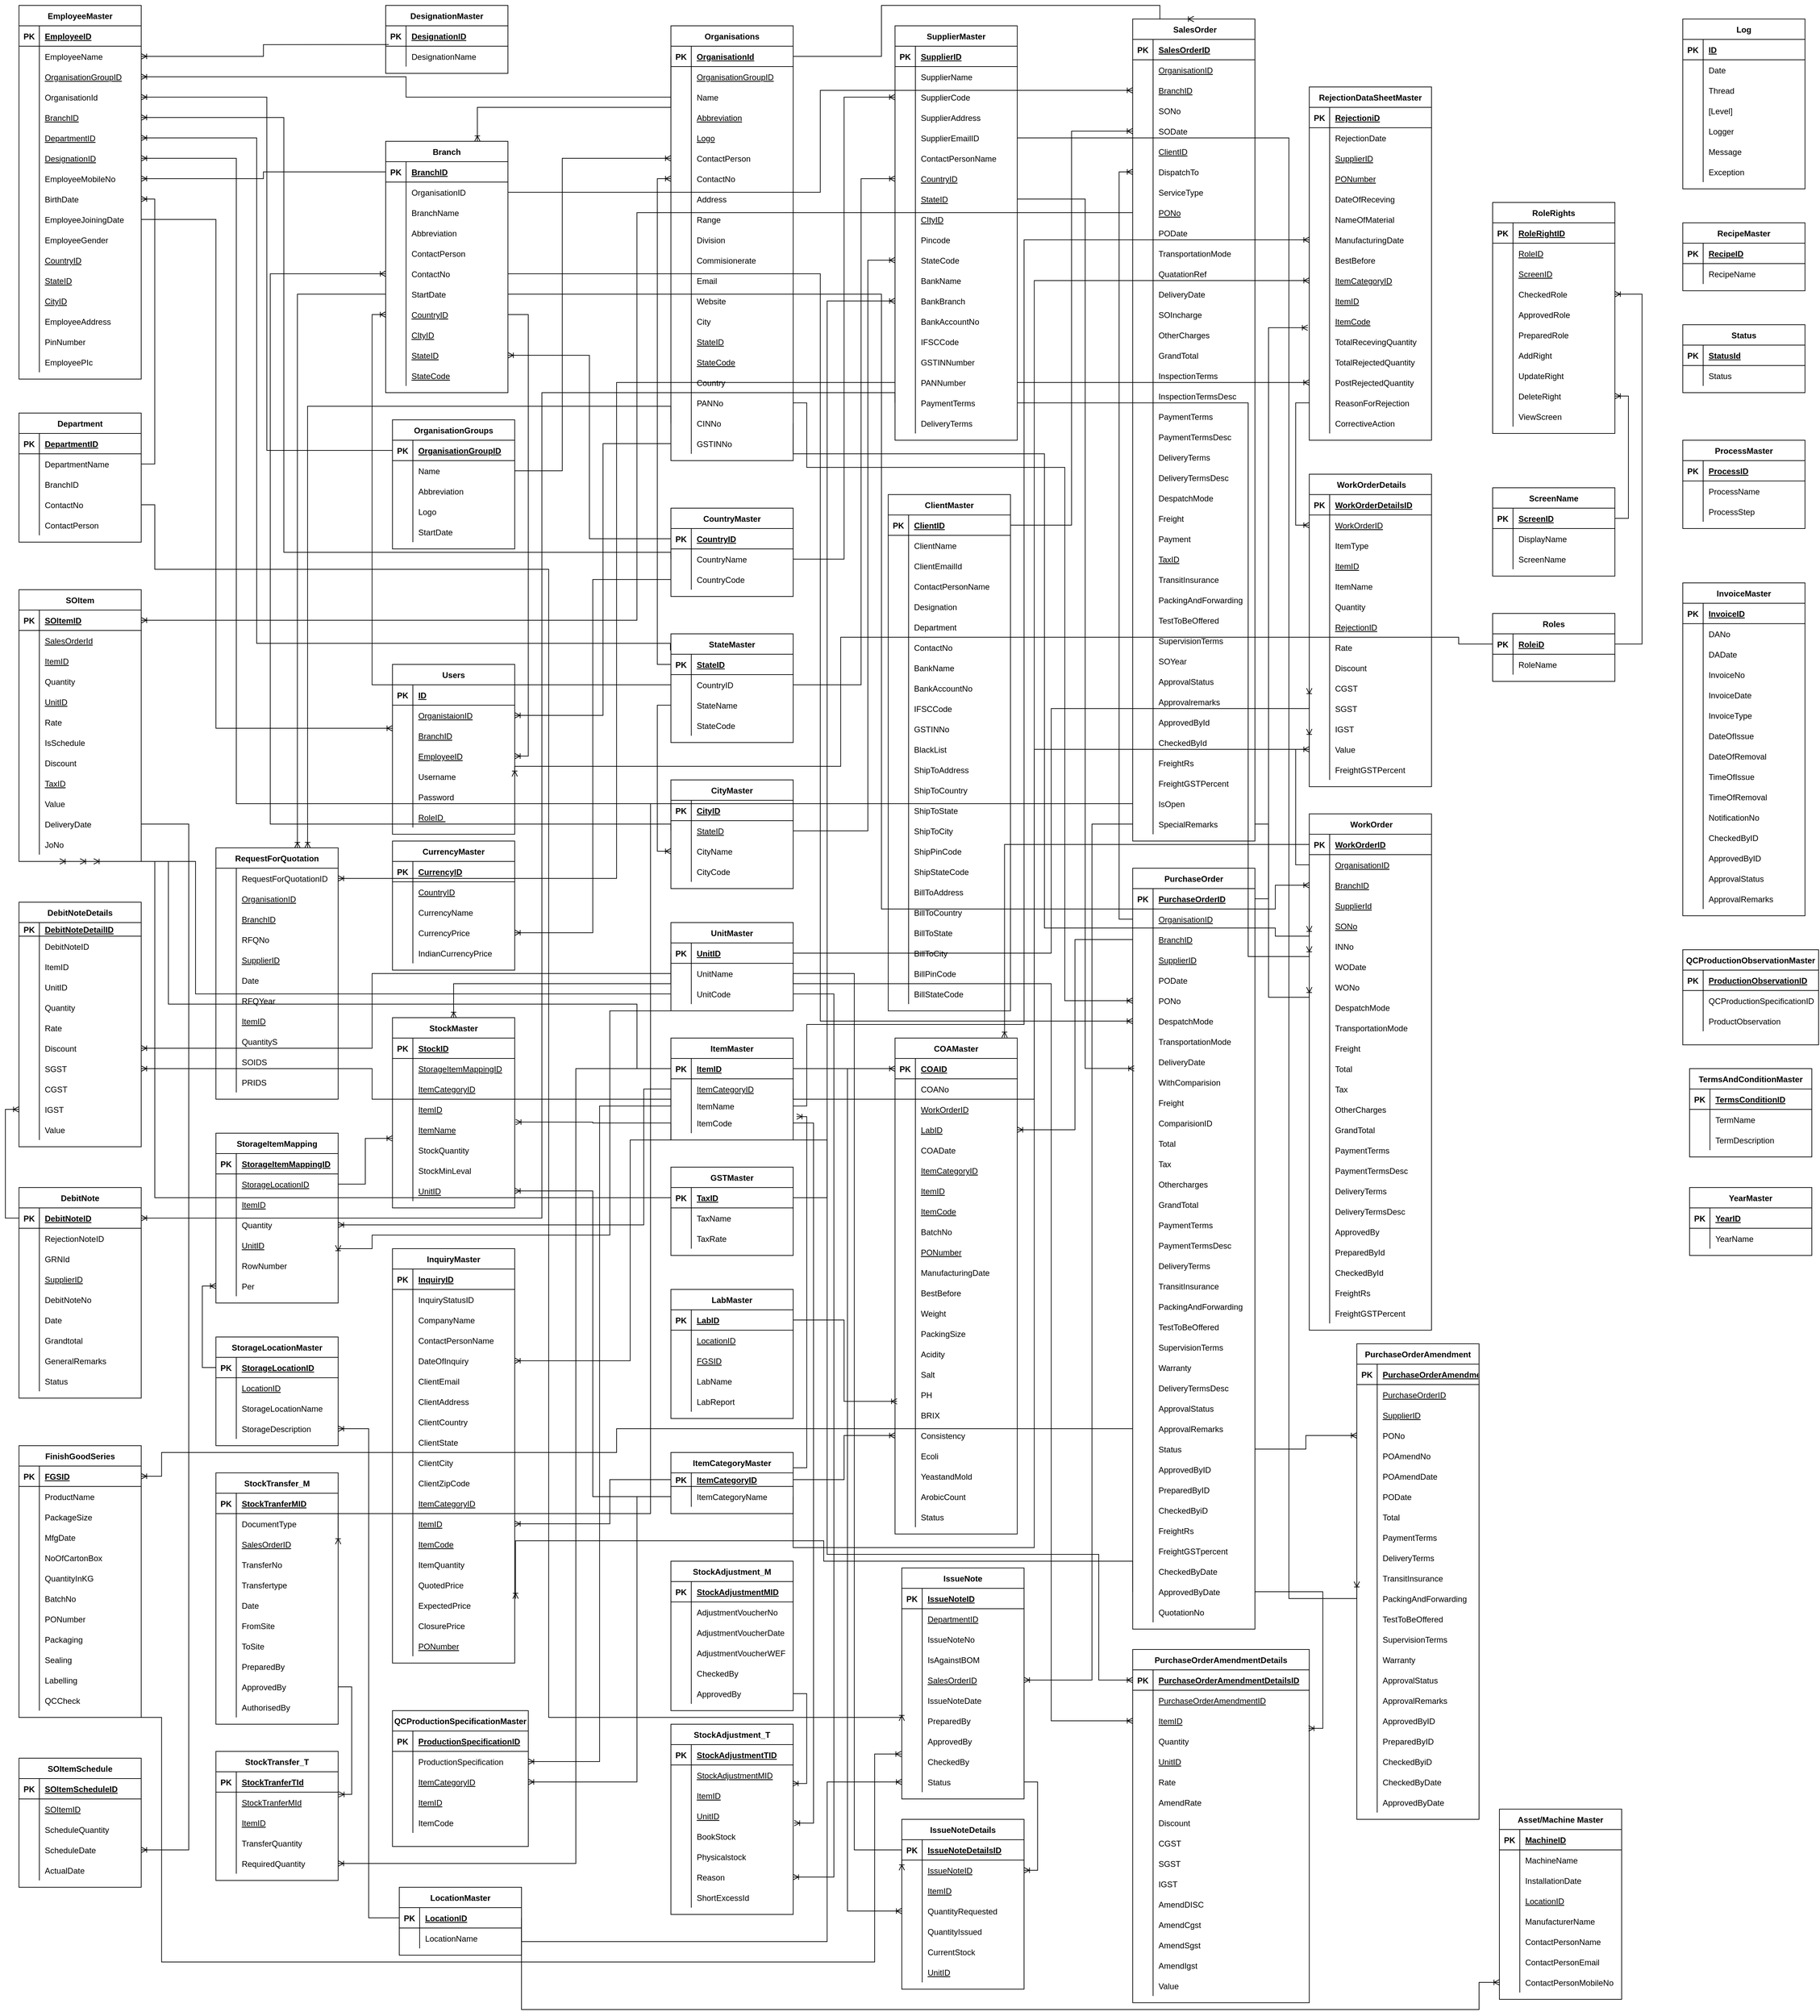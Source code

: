 <mxfile version="16.5.1" type="device"><diagram id="R2lEEEUBdFMjLlhIrx00" name="Page-1"><mxGraphModel dx="4152" dy="2596" grid="1" gridSize="10" guides="1" tooltips="1" connect="1" arrows="1" fold="1" page="1" pageScale="1" pageWidth="1500" pageHeight="800" math="0" shadow="0" extFonts="Permanent Marker^https://fonts.googleapis.com/css?family=Permanent+Marker"><root><mxCell id="0"/><mxCell id="1" parent="0"/><mxCell id="rIc-KzgW3f89hYMrBynR-1" value="SupplierMaster" style="shape=table;startSize=30;container=1;collapsible=1;childLayout=tableLayout;fixedRows=1;rowLines=0;fontStyle=1;align=center;resizeLast=1;" parent="1" vertex="1"><mxGeometry x="1349.94" y="70" width="180" height="610" as="geometry"/></mxCell><mxCell id="rIc-KzgW3f89hYMrBynR-2" value="" style="shape=tableRow;horizontal=0;startSize=0;swimlaneHead=0;swimlaneBody=0;fillColor=none;collapsible=0;dropTarget=0;points=[[0,0.5],[1,0.5]];portConstraint=eastwest;top=0;left=0;right=0;bottom=1;" parent="rIc-KzgW3f89hYMrBynR-1" vertex="1"><mxGeometry y="30" width="180" height="30" as="geometry"/></mxCell><mxCell id="rIc-KzgW3f89hYMrBynR-3" value="PK" style="shape=partialRectangle;connectable=0;fillColor=none;top=0;left=0;bottom=0;right=0;fontStyle=1;overflow=hidden;" parent="rIc-KzgW3f89hYMrBynR-2" vertex="1"><mxGeometry width="30" height="30" as="geometry"><mxRectangle width="30" height="30" as="alternateBounds"/></mxGeometry></mxCell><mxCell id="rIc-KzgW3f89hYMrBynR-4" value="SupplierID" style="shape=partialRectangle;connectable=0;fillColor=none;top=0;left=0;bottom=0;right=0;align=left;spacingLeft=6;fontStyle=5;overflow=hidden;" parent="rIc-KzgW3f89hYMrBynR-2" vertex="1"><mxGeometry x="30" width="150" height="30" as="geometry"><mxRectangle width="150" height="30" as="alternateBounds"/></mxGeometry></mxCell><mxCell id="rIc-KzgW3f89hYMrBynR-5" value="" style="shape=tableRow;horizontal=0;startSize=0;swimlaneHead=0;swimlaneBody=0;fillColor=none;collapsible=0;dropTarget=0;points=[[0,0.5],[1,0.5]];portConstraint=eastwest;top=0;left=0;right=0;bottom=0;" parent="rIc-KzgW3f89hYMrBynR-1" vertex="1"><mxGeometry y="60" width="180" height="30" as="geometry"/></mxCell><mxCell id="rIc-KzgW3f89hYMrBynR-6" value="" style="shape=partialRectangle;connectable=0;fillColor=none;top=0;left=0;bottom=0;right=0;editable=1;overflow=hidden;" parent="rIc-KzgW3f89hYMrBynR-5" vertex="1"><mxGeometry width="30" height="30" as="geometry"><mxRectangle width="30" height="30" as="alternateBounds"/></mxGeometry></mxCell><mxCell id="rIc-KzgW3f89hYMrBynR-7" value="SupplierName" style="shape=partialRectangle;connectable=0;fillColor=none;top=0;left=0;bottom=0;right=0;align=left;spacingLeft=6;overflow=hidden;" parent="rIc-KzgW3f89hYMrBynR-5" vertex="1"><mxGeometry x="30" width="150" height="30" as="geometry"><mxRectangle width="150" height="30" as="alternateBounds"/></mxGeometry></mxCell><mxCell id="rIc-KzgW3f89hYMrBynR-8" value="" style="shape=tableRow;horizontal=0;startSize=0;swimlaneHead=0;swimlaneBody=0;fillColor=none;collapsible=0;dropTarget=0;points=[[0,0.5],[1,0.5]];portConstraint=eastwest;top=0;left=0;right=0;bottom=0;" parent="rIc-KzgW3f89hYMrBynR-1" vertex="1"><mxGeometry y="90" width="180" height="30" as="geometry"/></mxCell><mxCell id="rIc-KzgW3f89hYMrBynR-9" value="" style="shape=partialRectangle;connectable=0;fillColor=none;top=0;left=0;bottom=0;right=0;editable=1;overflow=hidden;" parent="rIc-KzgW3f89hYMrBynR-8" vertex="1"><mxGeometry width="30" height="30" as="geometry"><mxRectangle width="30" height="30" as="alternateBounds"/></mxGeometry></mxCell><mxCell id="rIc-KzgW3f89hYMrBynR-10" value="SupplierCode" style="shape=partialRectangle;connectable=0;fillColor=none;top=0;left=0;bottom=0;right=0;align=left;spacingLeft=6;overflow=hidden;" parent="rIc-KzgW3f89hYMrBynR-8" vertex="1"><mxGeometry x="30" width="150" height="30" as="geometry"><mxRectangle width="150" height="30" as="alternateBounds"/></mxGeometry></mxCell><mxCell id="rIc-KzgW3f89hYMrBynR-11" value="" style="shape=tableRow;horizontal=0;startSize=0;swimlaneHead=0;swimlaneBody=0;fillColor=none;collapsible=0;dropTarget=0;points=[[0,0.5],[1,0.5]];portConstraint=eastwest;top=0;left=0;right=0;bottom=0;" parent="rIc-KzgW3f89hYMrBynR-1" vertex="1"><mxGeometry y="120" width="180" height="30" as="geometry"/></mxCell><mxCell id="rIc-KzgW3f89hYMrBynR-12" value="" style="shape=partialRectangle;connectable=0;fillColor=none;top=0;left=0;bottom=0;right=0;editable=1;overflow=hidden;" parent="rIc-KzgW3f89hYMrBynR-11" vertex="1"><mxGeometry width="30" height="30" as="geometry"><mxRectangle width="30" height="30" as="alternateBounds"/></mxGeometry></mxCell><mxCell id="rIc-KzgW3f89hYMrBynR-13" value="SupplierAddress" style="shape=partialRectangle;connectable=0;fillColor=none;top=0;left=0;bottom=0;right=0;align=left;spacingLeft=6;overflow=hidden;" parent="rIc-KzgW3f89hYMrBynR-11" vertex="1"><mxGeometry x="30" width="150" height="30" as="geometry"><mxRectangle width="150" height="30" as="alternateBounds"/></mxGeometry></mxCell><mxCell id="rIc-KzgW3f89hYMrBynR-14" value="" style="shape=tableRow;horizontal=0;startSize=0;swimlaneHead=0;swimlaneBody=0;fillColor=none;collapsible=0;dropTarget=0;points=[[0,0.5],[1,0.5]];portConstraint=eastwest;top=0;left=0;right=0;bottom=0;" parent="rIc-KzgW3f89hYMrBynR-1" vertex="1"><mxGeometry y="150" width="180" height="30" as="geometry"/></mxCell><mxCell id="rIc-KzgW3f89hYMrBynR-15" value="" style="shape=partialRectangle;connectable=0;fillColor=none;top=0;left=0;bottom=0;right=0;editable=1;overflow=hidden;" parent="rIc-KzgW3f89hYMrBynR-14" vertex="1"><mxGeometry width="30" height="30" as="geometry"><mxRectangle width="30" height="30" as="alternateBounds"/></mxGeometry></mxCell><mxCell id="rIc-KzgW3f89hYMrBynR-16" value="SupplierEmailID" style="shape=partialRectangle;connectable=0;fillColor=none;top=0;left=0;bottom=0;right=0;align=left;spacingLeft=6;overflow=hidden;" parent="rIc-KzgW3f89hYMrBynR-14" vertex="1"><mxGeometry x="30" width="150" height="30" as="geometry"><mxRectangle width="150" height="30" as="alternateBounds"/></mxGeometry></mxCell><mxCell id="rIc-KzgW3f89hYMrBynR-17" value="" style="shape=tableRow;horizontal=0;startSize=0;swimlaneHead=0;swimlaneBody=0;fillColor=none;collapsible=0;dropTarget=0;points=[[0,0.5],[1,0.5]];portConstraint=eastwest;top=0;left=0;right=0;bottom=0;" parent="rIc-KzgW3f89hYMrBynR-1" vertex="1"><mxGeometry y="180" width="180" height="30" as="geometry"/></mxCell><mxCell id="rIc-KzgW3f89hYMrBynR-18" value="" style="shape=partialRectangle;connectable=0;fillColor=none;top=0;left=0;bottom=0;right=0;editable=1;overflow=hidden;" parent="rIc-KzgW3f89hYMrBynR-17" vertex="1"><mxGeometry width="30" height="30" as="geometry"><mxRectangle width="30" height="30" as="alternateBounds"/></mxGeometry></mxCell><mxCell id="rIc-KzgW3f89hYMrBynR-19" value="ContactPersonName" style="shape=partialRectangle;connectable=0;fillColor=none;top=0;left=0;bottom=0;right=0;align=left;spacingLeft=6;overflow=hidden;" parent="rIc-KzgW3f89hYMrBynR-17" vertex="1"><mxGeometry x="30" width="150" height="30" as="geometry"><mxRectangle width="150" height="30" as="alternateBounds"/></mxGeometry></mxCell><mxCell id="rIc-KzgW3f89hYMrBynR-20" value="" style="shape=tableRow;horizontal=0;startSize=0;swimlaneHead=0;swimlaneBody=0;fillColor=none;collapsible=0;dropTarget=0;points=[[0,0.5],[1,0.5]];portConstraint=eastwest;top=0;left=0;right=0;bottom=0;" parent="rIc-KzgW3f89hYMrBynR-1" vertex="1"><mxGeometry y="210" width="180" height="30" as="geometry"/></mxCell><mxCell id="rIc-KzgW3f89hYMrBynR-21" value="" style="shape=partialRectangle;connectable=0;fillColor=none;top=0;left=0;bottom=0;right=0;editable=1;overflow=hidden;" parent="rIc-KzgW3f89hYMrBynR-20" vertex="1"><mxGeometry width="30" height="30" as="geometry"><mxRectangle width="30" height="30" as="alternateBounds"/></mxGeometry></mxCell><mxCell id="rIc-KzgW3f89hYMrBynR-22" value="CountryID" style="shape=partialRectangle;connectable=0;fillColor=none;top=0;left=0;bottom=0;right=0;align=left;spacingLeft=6;overflow=hidden;fontStyle=4" parent="rIc-KzgW3f89hYMrBynR-20" vertex="1"><mxGeometry x="30" width="150" height="30" as="geometry"><mxRectangle width="150" height="30" as="alternateBounds"/></mxGeometry></mxCell><mxCell id="rIc-KzgW3f89hYMrBynR-23" value="" style="shape=tableRow;horizontal=0;startSize=0;swimlaneHead=0;swimlaneBody=0;fillColor=none;collapsible=0;dropTarget=0;points=[[0,0.5],[1,0.5]];portConstraint=eastwest;top=0;left=0;right=0;bottom=0;" parent="rIc-KzgW3f89hYMrBynR-1" vertex="1"><mxGeometry y="240" width="180" height="30" as="geometry"/></mxCell><mxCell id="rIc-KzgW3f89hYMrBynR-24" value="" style="shape=partialRectangle;connectable=0;fillColor=none;top=0;left=0;bottom=0;right=0;editable=1;overflow=hidden;" parent="rIc-KzgW3f89hYMrBynR-23" vertex="1"><mxGeometry width="30" height="30" as="geometry"><mxRectangle width="30" height="30" as="alternateBounds"/></mxGeometry></mxCell><mxCell id="rIc-KzgW3f89hYMrBynR-25" value="StateID" style="shape=partialRectangle;connectable=0;fillColor=none;top=0;left=0;bottom=0;right=0;align=left;spacingLeft=6;overflow=hidden;fontStyle=4" parent="rIc-KzgW3f89hYMrBynR-23" vertex="1"><mxGeometry x="30" width="150" height="30" as="geometry"><mxRectangle width="150" height="30" as="alternateBounds"/></mxGeometry></mxCell><mxCell id="rIc-KzgW3f89hYMrBynR-26" value="" style="shape=tableRow;horizontal=0;startSize=0;swimlaneHead=0;swimlaneBody=0;fillColor=none;collapsible=0;dropTarget=0;points=[[0,0.5],[1,0.5]];portConstraint=eastwest;top=0;left=0;right=0;bottom=0;" parent="rIc-KzgW3f89hYMrBynR-1" vertex="1"><mxGeometry y="270" width="180" height="30" as="geometry"/></mxCell><mxCell id="rIc-KzgW3f89hYMrBynR-27" value="" style="shape=partialRectangle;connectable=0;fillColor=none;top=0;left=0;bottom=0;right=0;editable=1;overflow=hidden;" parent="rIc-KzgW3f89hYMrBynR-26" vertex="1"><mxGeometry width="30" height="30" as="geometry"><mxRectangle width="30" height="30" as="alternateBounds"/></mxGeometry></mxCell><mxCell id="rIc-KzgW3f89hYMrBynR-28" value="CItyID" style="shape=partialRectangle;connectable=0;fillColor=none;top=0;left=0;bottom=0;right=0;align=left;spacingLeft=6;overflow=hidden;fontStyle=4" parent="rIc-KzgW3f89hYMrBynR-26" vertex="1"><mxGeometry x="30" width="150" height="30" as="geometry"><mxRectangle width="150" height="30" as="alternateBounds"/></mxGeometry></mxCell><mxCell id="rIc-KzgW3f89hYMrBynR-29" value="" style="shape=tableRow;horizontal=0;startSize=0;swimlaneHead=0;swimlaneBody=0;fillColor=none;collapsible=0;dropTarget=0;points=[[0,0.5],[1,0.5]];portConstraint=eastwest;top=0;left=0;right=0;bottom=0;" parent="rIc-KzgW3f89hYMrBynR-1" vertex="1"><mxGeometry y="300" width="180" height="30" as="geometry"/></mxCell><mxCell id="rIc-KzgW3f89hYMrBynR-30" value="" style="shape=partialRectangle;connectable=0;fillColor=none;top=0;left=0;bottom=0;right=0;editable=1;overflow=hidden;" parent="rIc-KzgW3f89hYMrBynR-29" vertex="1"><mxGeometry width="30" height="30" as="geometry"><mxRectangle width="30" height="30" as="alternateBounds"/></mxGeometry></mxCell><mxCell id="rIc-KzgW3f89hYMrBynR-31" value="Pincode" style="shape=partialRectangle;connectable=0;fillColor=none;top=0;left=0;bottom=0;right=0;align=left;spacingLeft=6;overflow=hidden;" parent="rIc-KzgW3f89hYMrBynR-29" vertex="1"><mxGeometry x="30" width="150" height="30" as="geometry"><mxRectangle width="150" height="30" as="alternateBounds"/></mxGeometry></mxCell><mxCell id="rIc-KzgW3f89hYMrBynR-32" value="" style="shape=tableRow;horizontal=0;startSize=0;swimlaneHead=0;swimlaneBody=0;fillColor=none;collapsible=0;dropTarget=0;points=[[0,0.5],[1,0.5]];portConstraint=eastwest;top=0;left=0;right=0;bottom=0;" parent="rIc-KzgW3f89hYMrBynR-1" vertex="1"><mxGeometry y="330" width="180" height="30" as="geometry"/></mxCell><mxCell id="rIc-KzgW3f89hYMrBynR-33" value="" style="shape=partialRectangle;connectable=0;fillColor=none;top=0;left=0;bottom=0;right=0;editable=1;overflow=hidden;" parent="rIc-KzgW3f89hYMrBynR-32" vertex="1"><mxGeometry width="30" height="30" as="geometry"><mxRectangle width="30" height="30" as="alternateBounds"/></mxGeometry></mxCell><mxCell id="rIc-KzgW3f89hYMrBynR-34" value="StateCode" style="shape=partialRectangle;connectable=0;fillColor=none;top=0;left=0;bottom=0;right=0;align=left;spacingLeft=6;overflow=hidden;" parent="rIc-KzgW3f89hYMrBynR-32" vertex="1"><mxGeometry x="30" width="150" height="30" as="geometry"><mxRectangle width="150" height="30" as="alternateBounds"/></mxGeometry></mxCell><mxCell id="rIc-KzgW3f89hYMrBynR-35" value="" style="shape=tableRow;horizontal=0;startSize=0;swimlaneHead=0;swimlaneBody=0;fillColor=none;collapsible=0;dropTarget=0;points=[[0,0.5],[1,0.5]];portConstraint=eastwest;top=0;left=0;right=0;bottom=0;" parent="rIc-KzgW3f89hYMrBynR-1" vertex="1"><mxGeometry y="360" width="180" height="30" as="geometry"/></mxCell><mxCell id="rIc-KzgW3f89hYMrBynR-36" value="" style="shape=partialRectangle;connectable=0;fillColor=none;top=0;left=0;bottom=0;right=0;editable=1;overflow=hidden;" parent="rIc-KzgW3f89hYMrBynR-35" vertex="1"><mxGeometry width="30" height="30" as="geometry"><mxRectangle width="30" height="30" as="alternateBounds"/></mxGeometry></mxCell><mxCell id="rIc-KzgW3f89hYMrBynR-37" value="BankName" style="shape=partialRectangle;connectable=0;fillColor=none;top=0;left=0;bottom=0;right=0;align=left;spacingLeft=6;overflow=hidden;" parent="rIc-KzgW3f89hYMrBynR-35" vertex="1"><mxGeometry x="30" width="150" height="30" as="geometry"><mxRectangle width="150" height="30" as="alternateBounds"/></mxGeometry></mxCell><mxCell id="rIc-KzgW3f89hYMrBynR-38" value="" style="shape=tableRow;horizontal=0;startSize=0;swimlaneHead=0;swimlaneBody=0;fillColor=none;collapsible=0;dropTarget=0;points=[[0,0.5],[1,0.5]];portConstraint=eastwest;top=0;left=0;right=0;bottom=0;" parent="rIc-KzgW3f89hYMrBynR-1" vertex="1"><mxGeometry y="390" width="180" height="30" as="geometry"/></mxCell><mxCell id="rIc-KzgW3f89hYMrBynR-39" value="" style="shape=partialRectangle;connectable=0;fillColor=none;top=0;left=0;bottom=0;right=0;editable=1;overflow=hidden;" parent="rIc-KzgW3f89hYMrBynR-38" vertex="1"><mxGeometry width="30" height="30" as="geometry"><mxRectangle width="30" height="30" as="alternateBounds"/></mxGeometry></mxCell><mxCell id="rIc-KzgW3f89hYMrBynR-40" value="BankBranch" style="shape=partialRectangle;connectable=0;fillColor=none;top=0;left=0;bottom=0;right=0;align=left;spacingLeft=6;overflow=hidden;" parent="rIc-KzgW3f89hYMrBynR-38" vertex="1"><mxGeometry x="30" width="150" height="30" as="geometry"><mxRectangle width="150" height="30" as="alternateBounds"/></mxGeometry></mxCell><mxCell id="rIc-KzgW3f89hYMrBynR-41" value="" style="shape=tableRow;horizontal=0;startSize=0;swimlaneHead=0;swimlaneBody=0;fillColor=none;collapsible=0;dropTarget=0;points=[[0,0.5],[1,0.5]];portConstraint=eastwest;top=0;left=0;right=0;bottom=0;" parent="rIc-KzgW3f89hYMrBynR-1" vertex="1"><mxGeometry y="420" width="180" height="30" as="geometry"/></mxCell><mxCell id="rIc-KzgW3f89hYMrBynR-42" value="" style="shape=partialRectangle;connectable=0;fillColor=none;top=0;left=0;bottom=0;right=0;editable=1;overflow=hidden;" parent="rIc-KzgW3f89hYMrBynR-41" vertex="1"><mxGeometry width="30" height="30" as="geometry"><mxRectangle width="30" height="30" as="alternateBounds"/></mxGeometry></mxCell><mxCell id="rIc-KzgW3f89hYMrBynR-43" value="BankAccountNo" style="shape=partialRectangle;connectable=0;fillColor=none;top=0;left=0;bottom=0;right=0;align=left;spacingLeft=6;overflow=hidden;" parent="rIc-KzgW3f89hYMrBynR-41" vertex="1"><mxGeometry x="30" width="150" height="30" as="geometry"><mxRectangle width="150" height="30" as="alternateBounds"/></mxGeometry></mxCell><mxCell id="rIc-KzgW3f89hYMrBynR-44" value="" style="shape=tableRow;horizontal=0;startSize=0;swimlaneHead=0;swimlaneBody=0;fillColor=none;collapsible=0;dropTarget=0;points=[[0,0.5],[1,0.5]];portConstraint=eastwest;top=0;left=0;right=0;bottom=0;" parent="rIc-KzgW3f89hYMrBynR-1" vertex="1"><mxGeometry y="450" width="180" height="30" as="geometry"/></mxCell><mxCell id="rIc-KzgW3f89hYMrBynR-45" value="" style="shape=partialRectangle;connectable=0;fillColor=none;top=0;left=0;bottom=0;right=0;editable=1;overflow=hidden;" parent="rIc-KzgW3f89hYMrBynR-44" vertex="1"><mxGeometry width="30" height="30" as="geometry"><mxRectangle width="30" height="30" as="alternateBounds"/></mxGeometry></mxCell><mxCell id="rIc-KzgW3f89hYMrBynR-46" value="IFSCCode" style="shape=partialRectangle;connectable=0;fillColor=none;top=0;left=0;bottom=0;right=0;align=left;spacingLeft=6;overflow=hidden;" parent="rIc-KzgW3f89hYMrBynR-44" vertex="1"><mxGeometry x="30" width="150" height="30" as="geometry"><mxRectangle width="150" height="30" as="alternateBounds"/></mxGeometry></mxCell><mxCell id="rIc-KzgW3f89hYMrBynR-47" value="" style="shape=tableRow;horizontal=0;startSize=0;swimlaneHead=0;swimlaneBody=0;fillColor=none;collapsible=0;dropTarget=0;points=[[0,0.5],[1,0.5]];portConstraint=eastwest;top=0;left=0;right=0;bottom=0;" parent="rIc-KzgW3f89hYMrBynR-1" vertex="1"><mxGeometry y="480" width="180" height="30" as="geometry"/></mxCell><mxCell id="rIc-KzgW3f89hYMrBynR-48" value="" style="shape=partialRectangle;connectable=0;fillColor=none;top=0;left=0;bottom=0;right=0;editable=1;overflow=hidden;" parent="rIc-KzgW3f89hYMrBynR-47" vertex="1"><mxGeometry width="30" height="30" as="geometry"><mxRectangle width="30" height="30" as="alternateBounds"/></mxGeometry></mxCell><mxCell id="rIc-KzgW3f89hYMrBynR-49" value="GSTINNumber" style="shape=partialRectangle;connectable=0;fillColor=none;top=0;left=0;bottom=0;right=0;align=left;spacingLeft=6;overflow=hidden;" parent="rIc-KzgW3f89hYMrBynR-47" vertex="1"><mxGeometry x="30" width="150" height="30" as="geometry"><mxRectangle width="150" height="30" as="alternateBounds"/></mxGeometry></mxCell><mxCell id="rIc-KzgW3f89hYMrBynR-50" value="" style="shape=tableRow;horizontal=0;startSize=0;swimlaneHead=0;swimlaneBody=0;fillColor=none;collapsible=0;dropTarget=0;points=[[0,0.5],[1,0.5]];portConstraint=eastwest;top=0;left=0;right=0;bottom=0;" parent="rIc-KzgW3f89hYMrBynR-1" vertex="1"><mxGeometry y="510" width="180" height="30" as="geometry"/></mxCell><mxCell id="rIc-KzgW3f89hYMrBynR-51" value="" style="shape=partialRectangle;connectable=0;fillColor=none;top=0;left=0;bottom=0;right=0;editable=1;overflow=hidden;" parent="rIc-KzgW3f89hYMrBynR-50" vertex="1"><mxGeometry width="30" height="30" as="geometry"><mxRectangle width="30" height="30" as="alternateBounds"/></mxGeometry></mxCell><mxCell id="rIc-KzgW3f89hYMrBynR-52" value="PANNumber" style="shape=partialRectangle;connectable=0;fillColor=none;top=0;left=0;bottom=0;right=0;align=left;spacingLeft=6;overflow=hidden;" parent="rIc-KzgW3f89hYMrBynR-50" vertex="1"><mxGeometry x="30" width="150" height="30" as="geometry"><mxRectangle width="150" height="30" as="alternateBounds"/></mxGeometry></mxCell><mxCell id="rIc-KzgW3f89hYMrBynR-53" value="" style="shape=tableRow;horizontal=0;startSize=0;swimlaneHead=0;swimlaneBody=0;fillColor=none;collapsible=0;dropTarget=0;points=[[0,0.5],[1,0.5]];portConstraint=eastwest;top=0;left=0;right=0;bottom=0;" parent="rIc-KzgW3f89hYMrBynR-1" vertex="1"><mxGeometry y="540" width="180" height="30" as="geometry"/></mxCell><mxCell id="rIc-KzgW3f89hYMrBynR-54" value="" style="shape=partialRectangle;connectable=0;fillColor=none;top=0;left=0;bottom=0;right=0;editable=1;overflow=hidden;" parent="rIc-KzgW3f89hYMrBynR-53" vertex="1"><mxGeometry width="30" height="30" as="geometry"><mxRectangle width="30" height="30" as="alternateBounds"/></mxGeometry></mxCell><mxCell id="rIc-KzgW3f89hYMrBynR-55" value="PaymentTerms" style="shape=partialRectangle;connectable=0;fillColor=none;top=0;left=0;bottom=0;right=0;align=left;spacingLeft=6;overflow=hidden;" parent="rIc-KzgW3f89hYMrBynR-53" vertex="1"><mxGeometry x="30" width="150" height="30" as="geometry"><mxRectangle width="150" height="30" as="alternateBounds"/></mxGeometry></mxCell><mxCell id="rIc-KzgW3f89hYMrBynR-56" value="" style="shape=tableRow;horizontal=0;startSize=0;swimlaneHead=0;swimlaneBody=0;fillColor=none;collapsible=0;dropTarget=0;points=[[0,0.5],[1,0.5]];portConstraint=eastwest;top=0;left=0;right=0;bottom=0;" parent="rIc-KzgW3f89hYMrBynR-1" vertex="1"><mxGeometry y="570" width="180" height="30" as="geometry"/></mxCell><mxCell id="rIc-KzgW3f89hYMrBynR-57" value="" style="shape=partialRectangle;connectable=0;fillColor=none;top=0;left=0;bottom=0;right=0;editable=1;overflow=hidden;" parent="rIc-KzgW3f89hYMrBynR-56" vertex="1"><mxGeometry width="30" height="30" as="geometry"><mxRectangle width="30" height="30" as="alternateBounds"/></mxGeometry></mxCell><mxCell id="rIc-KzgW3f89hYMrBynR-58" value="DeliveryTerms" style="shape=partialRectangle;connectable=0;fillColor=none;top=0;left=0;bottom=0;right=0;align=left;spacingLeft=6;overflow=hidden;" parent="rIc-KzgW3f89hYMrBynR-56" vertex="1"><mxGeometry x="30" width="150" height="30" as="geometry"><mxRectangle width="150" height="30" as="alternateBounds"/></mxGeometry></mxCell><mxCell id="3by8q0wT1CKUBSWF_zVQ-129" style="edgeStyle=orthogonalEdgeStyle;rounded=0;orthogonalLoop=1;jettySize=auto;html=1;exitX=1;exitY=0.25;exitDx=0;exitDy=0;entryX=1.028;entryY=0.186;entryDx=0;entryDy=0;entryPerimeter=0;endArrow=ERoneToMany;endFill=0;" edge="1" parent="1" source="rIc-KzgW3f89hYMrBynR-59" target="rIc-KzgW3f89hYMrBynR-82"><mxGeometry relative="1" as="geometry"><Array as="points"><mxPoint x="1219.94" y="2192"/><mxPoint x="1219.94" y="1676"/></Array></mxGeometry></mxCell><mxCell id="rIc-KzgW3f89hYMrBynR-59" value="ItemCategoryMaster" style="shape=table;startSize=30;container=1;collapsible=1;childLayout=tableLayout;fixedRows=1;rowLines=0;fontStyle=1;align=center;resizeLast=1;" parent="1" vertex="1"><mxGeometry x="1019.94" y="2170" width="180" height="90" as="geometry"/></mxCell><mxCell id="rIc-KzgW3f89hYMrBynR-60" value="" style="shape=tableRow;horizontal=0;startSize=0;swimlaneHead=0;swimlaneBody=0;fillColor=none;collapsible=0;dropTarget=0;points=[[0,0.5],[1,0.5]];portConstraint=eastwest;top=0;left=0;right=0;bottom=1;" parent="rIc-KzgW3f89hYMrBynR-59" vertex="1"><mxGeometry y="30" width="180" height="20" as="geometry"/></mxCell><mxCell id="rIc-KzgW3f89hYMrBynR-61" value="PK" style="shape=partialRectangle;connectable=0;fillColor=none;top=0;left=0;bottom=0;right=0;fontStyle=1;overflow=hidden;" parent="rIc-KzgW3f89hYMrBynR-60" vertex="1"><mxGeometry width="30" height="20" as="geometry"><mxRectangle width="30" height="20" as="alternateBounds"/></mxGeometry></mxCell><mxCell id="rIc-KzgW3f89hYMrBynR-62" value="ItemCategoryID" style="shape=partialRectangle;connectable=0;fillColor=none;top=0;left=0;bottom=0;right=0;align=left;spacingLeft=6;fontStyle=5;overflow=hidden;" parent="rIc-KzgW3f89hYMrBynR-60" vertex="1"><mxGeometry x="30" width="150" height="20" as="geometry"><mxRectangle width="150" height="20" as="alternateBounds"/></mxGeometry></mxCell><mxCell id="rIc-KzgW3f89hYMrBynR-63" value="" style="shape=tableRow;horizontal=0;startSize=0;swimlaneHead=0;swimlaneBody=0;fillColor=none;collapsible=0;dropTarget=0;points=[[0,0.5],[1,0.5]];portConstraint=eastwest;top=0;left=0;right=0;bottom=0;" parent="rIc-KzgW3f89hYMrBynR-59" vertex="1"><mxGeometry y="50" width="180" height="30" as="geometry"/></mxCell><mxCell id="rIc-KzgW3f89hYMrBynR-64" value="" style="shape=partialRectangle;connectable=0;fillColor=none;top=0;left=0;bottom=0;right=0;editable=1;overflow=hidden;" parent="rIc-KzgW3f89hYMrBynR-63" vertex="1"><mxGeometry width="30" height="30" as="geometry"><mxRectangle width="30" height="30" as="alternateBounds"/></mxGeometry></mxCell><mxCell id="rIc-KzgW3f89hYMrBynR-65" value="ItemCategoryName" style="shape=partialRectangle;connectable=0;fillColor=none;top=0;left=0;bottom=0;right=0;align=left;spacingLeft=6;overflow=hidden;" parent="rIc-KzgW3f89hYMrBynR-63" vertex="1"><mxGeometry x="30" width="150" height="30" as="geometry"><mxRectangle width="150" height="30" as="alternateBounds"/></mxGeometry></mxCell><mxCell id="3by8q0wT1CKUBSWF_zVQ-65" style="edgeStyle=orthogonalEdgeStyle;rounded=0;orthogonalLoop=1;jettySize=auto;html=1;exitX=0;exitY=0.5;exitDx=0;exitDy=0;entryX=1;entryY=0.5;entryDx=0;entryDy=0;endArrow=ERoneToMany;endFill=0;" edge="1" parent="1" source="rIc-KzgW3f89hYMrBynR-82" target="rIc-KzgW3f89hYMrBynR-1274"><mxGeometry relative="1" as="geometry"><Array as="points"><mxPoint x="1019.94" y="1710"/><mxPoint x="959.94" y="1710"/><mxPoint x="959.94" y="2035"/></Array></mxGeometry></mxCell><mxCell id="3by8q0wT1CKUBSWF_zVQ-76" style="edgeStyle=orthogonalEdgeStyle;rounded=0;orthogonalLoop=1;jettySize=auto;html=1;exitX=0.75;exitY=1;exitDx=0;exitDy=0;entryX=0;entryY=0.5;entryDx=0;entryDy=0;endArrow=ERoneToMany;endFill=0;" edge="1" parent="1" source="rIc-KzgW3f89hYMrBynR-72" target="rIc-KzgW3f89hYMrBynR-1715"><mxGeometry relative="1" as="geometry"><Array as="points"><mxPoint x="1249.94" y="1710"/><mxPoint x="1249.94" y="2320"/><mxPoint x="1649.94" y="2320"/><mxPoint x="1649.94" y="2505"/></Array></mxGeometry></mxCell><mxCell id="rIc-KzgW3f89hYMrBynR-72" value="ItemMaster" style="shape=table;startSize=30;container=1;collapsible=1;childLayout=tableLayout;fixedRows=1;rowLines=0;fontStyle=1;align=center;resizeLast=1;" parent="1" vertex="1"><mxGeometry x="1019.94" y="1560" width="180" height="150" as="geometry"/></mxCell><mxCell id="rIc-KzgW3f89hYMrBynR-73" value="" style="shape=tableRow;horizontal=0;startSize=0;swimlaneHead=0;swimlaneBody=0;fillColor=none;collapsible=0;dropTarget=0;points=[[0,0.5],[1,0.5]];portConstraint=eastwest;top=0;left=0;right=0;bottom=1;" parent="rIc-KzgW3f89hYMrBynR-72" vertex="1"><mxGeometry y="30" width="180" height="30" as="geometry"/></mxCell><mxCell id="rIc-KzgW3f89hYMrBynR-74" value="PK" style="shape=partialRectangle;connectable=0;fillColor=none;top=0;left=0;bottom=0;right=0;fontStyle=1;overflow=hidden;" parent="rIc-KzgW3f89hYMrBynR-73" vertex="1"><mxGeometry width="30" height="30" as="geometry"><mxRectangle width="30" height="30" as="alternateBounds"/></mxGeometry></mxCell><mxCell id="rIc-KzgW3f89hYMrBynR-75" value="ItemID" style="shape=partialRectangle;connectable=0;fillColor=none;top=0;left=0;bottom=0;right=0;align=left;spacingLeft=6;fontStyle=5;overflow=hidden;" parent="rIc-KzgW3f89hYMrBynR-73" vertex="1"><mxGeometry x="30" width="150" height="30" as="geometry"><mxRectangle width="150" height="30" as="alternateBounds"/></mxGeometry></mxCell><mxCell id="rIc-KzgW3f89hYMrBynR-76" value="" style="shape=tableRow;horizontal=0;startSize=0;swimlaneHead=0;swimlaneBody=0;fillColor=none;collapsible=0;dropTarget=0;points=[[0,0.5],[1,0.5]];portConstraint=eastwest;top=0;left=0;right=0;bottom=0;" parent="rIc-KzgW3f89hYMrBynR-72" vertex="1"><mxGeometry y="60" width="180" height="30" as="geometry"/></mxCell><mxCell id="rIc-KzgW3f89hYMrBynR-77" value="" style="shape=partialRectangle;connectable=0;fillColor=none;top=0;left=0;bottom=0;right=0;editable=1;overflow=hidden;" parent="rIc-KzgW3f89hYMrBynR-76" vertex="1"><mxGeometry width="30" height="30" as="geometry"><mxRectangle width="30" height="30" as="alternateBounds"/></mxGeometry></mxCell><mxCell id="rIc-KzgW3f89hYMrBynR-78" value="ItemCategoryID" style="shape=partialRectangle;connectable=0;fillColor=none;top=0;left=0;bottom=0;right=0;align=left;spacingLeft=6;overflow=hidden;fontStyle=4" parent="rIc-KzgW3f89hYMrBynR-76" vertex="1"><mxGeometry x="30" width="150" height="30" as="geometry"><mxRectangle width="150" height="30" as="alternateBounds"/></mxGeometry></mxCell><mxCell id="rIc-KzgW3f89hYMrBynR-79" value="" style="shape=tableRow;horizontal=0;startSize=0;swimlaneHead=0;swimlaneBody=0;fillColor=none;collapsible=0;dropTarget=0;points=[[0,0.5],[1,0.5]];portConstraint=eastwest;top=0;left=0;right=0;bottom=0;" parent="rIc-KzgW3f89hYMrBynR-72" vertex="1"><mxGeometry y="90" width="180" height="20" as="geometry"/></mxCell><mxCell id="rIc-KzgW3f89hYMrBynR-80" value="" style="shape=partialRectangle;connectable=0;fillColor=none;top=0;left=0;bottom=0;right=0;editable=1;overflow=hidden;" parent="rIc-KzgW3f89hYMrBynR-79" vertex="1"><mxGeometry width="30" height="20" as="geometry"><mxRectangle width="30" height="20" as="alternateBounds"/></mxGeometry></mxCell><mxCell id="rIc-KzgW3f89hYMrBynR-81" value="ItemName" style="shape=partialRectangle;connectable=0;fillColor=none;top=0;left=0;bottom=0;right=0;align=left;spacingLeft=6;overflow=hidden;" parent="rIc-KzgW3f89hYMrBynR-79" vertex="1"><mxGeometry x="30" width="150" height="20" as="geometry"><mxRectangle width="150" height="20" as="alternateBounds"/></mxGeometry></mxCell><mxCell id="rIc-KzgW3f89hYMrBynR-82" value="" style="shape=tableRow;horizontal=0;startSize=0;swimlaneHead=0;swimlaneBody=0;fillColor=none;collapsible=0;dropTarget=0;points=[[0,0.5],[1,0.5]];portConstraint=eastwest;top=0;left=0;right=0;bottom=0;" parent="rIc-KzgW3f89hYMrBynR-72" vertex="1"><mxGeometry y="110" width="180" height="30" as="geometry"/></mxCell><mxCell id="rIc-KzgW3f89hYMrBynR-83" value="" style="shape=partialRectangle;connectable=0;fillColor=none;top=0;left=0;bottom=0;right=0;editable=1;overflow=hidden;" parent="rIc-KzgW3f89hYMrBynR-82" vertex="1"><mxGeometry width="30" height="30" as="geometry"><mxRectangle width="30" height="30" as="alternateBounds"/></mxGeometry></mxCell><mxCell id="rIc-KzgW3f89hYMrBynR-84" value="ItemCode" style="shape=partialRectangle;connectable=0;fillColor=none;top=0;left=0;bottom=0;right=0;align=left;spacingLeft=6;overflow=hidden;" parent="rIc-KzgW3f89hYMrBynR-82" vertex="1"><mxGeometry x="30" width="150" height="30" as="geometry"><mxRectangle width="150" height="30" as="alternateBounds"/></mxGeometry></mxCell><mxCell id="rIc-KzgW3f89hYMrBynR-85" value="QCProductionSpecificationMaster" style="shape=table;startSize=30;container=1;collapsible=1;childLayout=tableLayout;fixedRows=1;rowLines=0;fontStyle=1;align=center;resizeLast=1;" parent="1" vertex="1"><mxGeometry x="609.94" y="2550" width="200" height="200" as="geometry"/></mxCell><mxCell id="rIc-KzgW3f89hYMrBynR-86" value="" style="shape=tableRow;horizontal=0;startSize=0;swimlaneHead=0;swimlaneBody=0;fillColor=none;collapsible=0;dropTarget=0;points=[[0,0.5],[1,0.5]];portConstraint=eastwest;top=0;left=0;right=0;bottom=1;" parent="rIc-KzgW3f89hYMrBynR-85" vertex="1"><mxGeometry y="30" width="200" height="30" as="geometry"/></mxCell><mxCell id="rIc-KzgW3f89hYMrBynR-87" value="PK" style="shape=partialRectangle;connectable=0;fillColor=none;top=0;left=0;bottom=0;right=0;fontStyle=1;overflow=hidden;" parent="rIc-KzgW3f89hYMrBynR-86" vertex="1"><mxGeometry width="30" height="30" as="geometry"><mxRectangle width="30" height="30" as="alternateBounds"/></mxGeometry></mxCell><mxCell id="rIc-KzgW3f89hYMrBynR-88" value="ProductionSpecificationID" style="shape=partialRectangle;connectable=0;fillColor=none;top=0;left=0;bottom=0;right=0;align=left;spacingLeft=6;fontStyle=5;overflow=hidden;" parent="rIc-KzgW3f89hYMrBynR-86" vertex="1"><mxGeometry x="30" width="170" height="30" as="geometry"><mxRectangle width="170" height="30" as="alternateBounds"/></mxGeometry></mxCell><mxCell id="rIc-KzgW3f89hYMrBynR-89" value="" style="shape=tableRow;horizontal=0;startSize=0;swimlaneHead=0;swimlaneBody=0;fillColor=none;collapsible=0;dropTarget=0;points=[[0,0.5],[1,0.5]];portConstraint=eastwest;top=0;left=0;right=0;bottom=0;" parent="rIc-KzgW3f89hYMrBynR-85" vertex="1"><mxGeometry y="60" width="200" height="30" as="geometry"/></mxCell><mxCell id="rIc-KzgW3f89hYMrBynR-90" value="" style="shape=partialRectangle;connectable=0;fillColor=none;top=0;left=0;bottom=0;right=0;editable=1;overflow=hidden;" parent="rIc-KzgW3f89hYMrBynR-89" vertex="1"><mxGeometry width="30" height="30" as="geometry"><mxRectangle width="30" height="30" as="alternateBounds"/></mxGeometry></mxCell><mxCell id="rIc-KzgW3f89hYMrBynR-91" value="ProductionSpecification" style="shape=partialRectangle;connectable=0;fillColor=none;top=0;left=0;bottom=0;right=0;align=left;spacingLeft=6;overflow=hidden;" parent="rIc-KzgW3f89hYMrBynR-89" vertex="1"><mxGeometry x="30" width="170" height="30" as="geometry"><mxRectangle width="170" height="30" as="alternateBounds"/></mxGeometry></mxCell><mxCell id="rIc-KzgW3f89hYMrBynR-92" value="" style="shape=tableRow;horizontal=0;startSize=0;swimlaneHead=0;swimlaneBody=0;fillColor=none;collapsible=0;dropTarget=0;points=[[0,0.5],[1,0.5]];portConstraint=eastwest;top=0;left=0;right=0;bottom=0;" parent="rIc-KzgW3f89hYMrBynR-85" vertex="1"><mxGeometry y="90" width="200" height="30" as="geometry"/></mxCell><mxCell id="rIc-KzgW3f89hYMrBynR-93" value="" style="shape=partialRectangle;connectable=0;fillColor=none;top=0;left=0;bottom=0;right=0;editable=1;overflow=hidden;" parent="rIc-KzgW3f89hYMrBynR-92" vertex="1"><mxGeometry width="30" height="30" as="geometry"><mxRectangle width="30" height="30" as="alternateBounds"/></mxGeometry></mxCell><mxCell id="rIc-KzgW3f89hYMrBynR-94" value="ItemCategoryID" style="shape=partialRectangle;connectable=0;fillColor=none;top=0;left=0;bottom=0;right=0;align=left;spacingLeft=6;overflow=hidden;fontStyle=4" parent="rIc-KzgW3f89hYMrBynR-92" vertex="1"><mxGeometry x="30" width="170" height="30" as="geometry"><mxRectangle width="170" height="30" as="alternateBounds"/></mxGeometry></mxCell><mxCell id="rIc-KzgW3f89hYMrBynR-95" value="" style="shape=tableRow;horizontal=0;startSize=0;swimlaneHead=0;swimlaneBody=0;fillColor=none;collapsible=0;dropTarget=0;points=[[0,0.5],[1,0.5]];portConstraint=eastwest;top=0;left=0;right=0;bottom=0;" parent="rIc-KzgW3f89hYMrBynR-85" vertex="1"><mxGeometry y="120" width="200" height="30" as="geometry"/></mxCell><mxCell id="rIc-KzgW3f89hYMrBynR-96" value="" style="shape=partialRectangle;connectable=0;fillColor=none;top=0;left=0;bottom=0;right=0;editable=1;overflow=hidden;" parent="rIc-KzgW3f89hYMrBynR-95" vertex="1"><mxGeometry width="30" height="30" as="geometry"><mxRectangle width="30" height="30" as="alternateBounds"/></mxGeometry></mxCell><mxCell id="rIc-KzgW3f89hYMrBynR-97" value="ItemID" style="shape=partialRectangle;connectable=0;fillColor=none;top=0;left=0;bottom=0;right=0;align=left;spacingLeft=6;overflow=hidden;fontStyle=4" parent="rIc-KzgW3f89hYMrBynR-95" vertex="1"><mxGeometry x="30" width="170" height="30" as="geometry"><mxRectangle width="170" height="30" as="alternateBounds"/></mxGeometry></mxCell><mxCell id="rIc-KzgW3f89hYMrBynR-98" value="" style="shape=tableRow;horizontal=0;startSize=0;swimlaneHead=0;swimlaneBody=0;fillColor=none;collapsible=0;dropTarget=0;points=[[0,0.5],[1,0.5]];portConstraint=eastwest;top=0;left=0;right=0;bottom=0;" parent="rIc-KzgW3f89hYMrBynR-85" vertex="1"><mxGeometry y="150" width="200" height="30" as="geometry"/></mxCell><mxCell id="rIc-KzgW3f89hYMrBynR-99" value="" style="shape=partialRectangle;connectable=0;fillColor=none;top=0;left=0;bottom=0;right=0;editable=1;overflow=hidden;" parent="rIc-KzgW3f89hYMrBynR-98" vertex="1"><mxGeometry width="30" height="30" as="geometry"><mxRectangle width="30" height="30" as="alternateBounds"/></mxGeometry></mxCell><mxCell id="rIc-KzgW3f89hYMrBynR-100" value="ItemCode" style="shape=partialRectangle;connectable=0;fillColor=none;top=0;left=0;bottom=0;right=0;align=left;spacingLeft=6;overflow=hidden;" parent="rIc-KzgW3f89hYMrBynR-98" vertex="1"><mxGeometry x="30" width="170" height="30" as="geometry"><mxRectangle width="170" height="30" as="alternateBounds"/></mxGeometry></mxCell><mxCell id="rIc-KzgW3f89hYMrBynR-101" value="QCProductionObservationMaster" style="shape=table;startSize=30;container=1;collapsible=1;childLayout=tableLayout;fixedRows=1;rowLines=0;fontStyle=1;align=center;resizeLast=1;" parent="1" vertex="1"><mxGeometry x="2509.94" y="1430" width="200" height="140" as="geometry"/></mxCell><mxCell id="rIc-KzgW3f89hYMrBynR-102" value="" style="shape=tableRow;horizontal=0;startSize=0;swimlaneHead=0;swimlaneBody=0;fillColor=none;collapsible=0;dropTarget=0;points=[[0,0.5],[1,0.5]];portConstraint=eastwest;top=0;left=0;right=0;bottom=1;" parent="rIc-KzgW3f89hYMrBynR-101" vertex="1"><mxGeometry y="30" width="200" height="30" as="geometry"/></mxCell><mxCell id="rIc-KzgW3f89hYMrBynR-103" value="PK" style="shape=partialRectangle;connectable=0;fillColor=none;top=0;left=0;bottom=0;right=0;fontStyle=1;overflow=hidden;" parent="rIc-KzgW3f89hYMrBynR-102" vertex="1"><mxGeometry width="30" height="30" as="geometry"><mxRectangle width="30" height="30" as="alternateBounds"/></mxGeometry></mxCell><mxCell id="rIc-KzgW3f89hYMrBynR-104" value="ProductionObservationID" style="shape=partialRectangle;connectable=0;fillColor=none;top=0;left=0;bottom=0;right=0;align=left;spacingLeft=6;fontStyle=5;overflow=hidden;" parent="rIc-KzgW3f89hYMrBynR-102" vertex="1"><mxGeometry x="30" width="170" height="30" as="geometry"><mxRectangle width="170" height="30" as="alternateBounds"/></mxGeometry></mxCell><mxCell id="rIc-KzgW3f89hYMrBynR-105" value="" style="shape=tableRow;horizontal=0;startSize=0;swimlaneHead=0;swimlaneBody=0;fillColor=none;collapsible=0;dropTarget=0;points=[[0,0.5],[1,0.5]];portConstraint=eastwest;top=0;left=0;right=0;bottom=0;" parent="rIc-KzgW3f89hYMrBynR-101" vertex="1"><mxGeometry y="60" width="200" height="30" as="geometry"/></mxCell><mxCell id="rIc-KzgW3f89hYMrBynR-106" value="" style="shape=partialRectangle;connectable=0;fillColor=none;top=0;left=0;bottom=0;right=0;editable=1;overflow=hidden;" parent="rIc-KzgW3f89hYMrBynR-105" vertex="1"><mxGeometry width="30" height="30" as="geometry"><mxRectangle width="30" height="30" as="alternateBounds"/></mxGeometry></mxCell><mxCell id="rIc-KzgW3f89hYMrBynR-107" value="QCProductionSpecificationID" style="shape=partialRectangle;connectable=0;fillColor=none;top=0;left=0;bottom=0;right=0;align=left;spacingLeft=6;overflow=hidden;" parent="rIc-KzgW3f89hYMrBynR-105" vertex="1"><mxGeometry x="30" width="170" height="30" as="geometry"><mxRectangle width="170" height="30" as="alternateBounds"/></mxGeometry></mxCell><mxCell id="rIc-KzgW3f89hYMrBynR-108" value="" style="shape=tableRow;horizontal=0;startSize=0;swimlaneHead=0;swimlaneBody=0;fillColor=none;collapsible=0;dropTarget=0;points=[[0,0.5],[1,0.5]];portConstraint=eastwest;top=0;left=0;right=0;bottom=0;" parent="rIc-KzgW3f89hYMrBynR-101" vertex="1"><mxGeometry y="90" width="200" height="30" as="geometry"/></mxCell><mxCell id="rIc-KzgW3f89hYMrBynR-109" value="" style="shape=partialRectangle;connectable=0;fillColor=none;top=0;left=0;bottom=0;right=0;editable=1;overflow=hidden;" parent="rIc-KzgW3f89hYMrBynR-108" vertex="1"><mxGeometry width="30" height="30" as="geometry"><mxRectangle width="30" height="30" as="alternateBounds"/></mxGeometry></mxCell><mxCell id="rIc-KzgW3f89hYMrBynR-110" value="ProductObservation" style="shape=partialRectangle;connectable=0;fillColor=none;top=0;left=0;bottom=0;right=0;align=left;spacingLeft=6;overflow=hidden;" parent="rIc-KzgW3f89hYMrBynR-108" vertex="1"><mxGeometry x="30" width="170" height="30" as="geometry"><mxRectangle width="170" height="30" as="alternateBounds"/></mxGeometry></mxCell><mxCell id="rIc-KzgW3f89hYMrBynR-114" value="RecipeMaster" style="shape=table;startSize=30;container=1;collapsible=1;childLayout=tableLayout;fixedRows=1;rowLines=0;fontStyle=1;align=center;resizeLast=1;" parent="1" vertex="1"><mxGeometry x="2509.94" y="360" width="180" height="100" as="geometry"/></mxCell><mxCell id="rIc-KzgW3f89hYMrBynR-115" value="" style="shape=tableRow;horizontal=0;startSize=0;swimlaneHead=0;swimlaneBody=0;fillColor=none;collapsible=0;dropTarget=0;points=[[0,0.5],[1,0.5]];portConstraint=eastwest;top=0;left=0;right=0;bottom=1;" parent="rIc-KzgW3f89hYMrBynR-114" vertex="1"><mxGeometry y="30" width="180" height="30" as="geometry"/></mxCell><mxCell id="rIc-KzgW3f89hYMrBynR-116" value="PK" style="shape=partialRectangle;connectable=0;fillColor=none;top=0;left=0;bottom=0;right=0;fontStyle=1;overflow=hidden;" parent="rIc-KzgW3f89hYMrBynR-115" vertex="1"><mxGeometry width="30" height="30" as="geometry"><mxRectangle width="30" height="30" as="alternateBounds"/></mxGeometry></mxCell><mxCell id="rIc-KzgW3f89hYMrBynR-117" value="RecipeID" style="shape=partialRectangle;connectable=0;fillColor=none;top=0;left=0;bottom=0;right=0;align=left;spacingLeft=6;fontStyle=5;overflow=hidden;" parent="rIc-KzgW3f89hYMrBynR-115" vertex="1"><mxGeometry x="30" width="150" height="30" as="geometry"><mxRectangle width="150" height="30" as="alternateBounds"/></mxGeometry></mxCell><mxCell id="rIc-KzgW3f89hYMrBynR-118" value="" style="shape=tableRow;horizontal=0;startSize=0;swimlaneHead=0;swimlaneBody=0;fillColor=none;collapsible=0;dropTarget=0;points=[[0,0.5],[1,0.5]];portConstraint=eastwest;top=0;left=0;right=0;bottom=0;" parent="rIc-KzgW3f89hYMrBynR-114" vertex="1"><mxGeometry y="60" width="180" height="30" as="geometry"/></mxCell><mxCell id="rIc-KzgW3f89hYMrBynR-119" value="" style="shape=partialRectangle;connectable=0;fillColor=none;top=0;left=0;bottom=0;right=0;editable=1;overflow=hidden;" parent="rIc-KzgW3f89hYMrBynR-118" vertex="1"><mxGeometry width="30" height="30" as="geometry"><mxRectangle width="30" height="30" as="alternateBounds"/></mxGeometry></mxCell><mxCell id="rIc-KzgW3f89hYMrBynR-120" value="RecipeName" style="shape=partialRectangle;connectable=0;fillColor=none;top=0;left=0;bottom=0;right=0;align=left;spacingLeft=6;overflow=hidden;" parent="rIc-KzgW3f89hYMrBynR-118" vertex="1"><mxGeometry x="30" width="150" height="30" as="geometry"><mxRectangle width="150" height="30" as="alternateBounds"/></mxGeometry></mxCell><mxCell id="rIc-KzgW3f89hYMrBynR-127" value="LocationMaster" style="shape=table;startSize=30;container=1;collapsible=1;childLayout=tableLayout;fixedRows=1;rowLines=0;fontStyle=1;align=center;resizeLast=1;" parent="1" vertex="1"><mxGeometry x="619.94" y="2810" width="180" height="100" as="geometry"/></mxCell><mxCell id="rIc-KzgW3f89hYMrBynR-128" value="" style="shape=tableRow;horizontal=0;startSize=0;swimlaneHead=0;swimlaneBody=0;fillColor=none;collapsible=0;dropTarget=0;points=[[0,0.5],[1,0.5]];portConstraint=eastwest;top=0;left=0;right=0;bottom=1;" parent="rIc-KzgW3f89hYMrBynR-127" vertex="1"><mxGeometry y="30" width="180" height="30" as="geometry"/></mxCell><mxCell id="rIc-KzgW3f89hYMrBynR-129" value="PK" style="shape=partialRectangle;connectable=0;fillColor=none;top=0;left=0;bottom=0;right=0;fontStyle=1;overflow=hidden;" parent="rIc-KzgW3f89hYMrBynR-128" vertex="1"><mxGeometry width="30" height="30" as="geometry"><mxRectangle width="30" height="30" as="alternateBounds"/></mxGeometry></mxCell><mxCell id="rIc-KzgW3f89hYMrBynR-130" value="LocationID" style="shape=partialRectangle;connectable=0;fillColor=none;top=0;left=0;bottom=0;right=0;align=left;spacingLeft=6;fontStyle=5;overflow=hidden;" parent="rIc-KzgW3f89hYMrBynR-128" vertex="1"><mxGeometry x="30" width="150" height="30" as="geometry"><mxRectangle width="150" height="30" as="alternateBounds"/></mxGeometry></mxCell><mxCell id="rIc-KzgW3f89hYMrBynR-131" value="" style="shape=tableRow;horizontal=0;startSize=0;swimlaneHead=0;swimlaneBody=0;fillColor=none;collapsible=0;dropTarget=0;points=[[0,0.5],[1,0.5]];portConstraint=eastwest;top=0;left=0;right=0;bottom=0;" parent="rIc-KzgW3f89hYMrBynR-127" vertex="1"><mxGeometry y="60" width="180" height="30" as="geometry"/></mxCell><mxCell id="rIc-KzgW3f89hYMrBynR-132" value="" style="shape=partialRectangle;connectable=0;fillColor=none;top=0;left=0;bottom=0;right=0;editable=1;overflow=hidden;" parent="rIc-KzgW3f89hYMrBynR-131" vertex="1"><mxGeometry width="30" height="30" as="geometry"><mxRectangle width="30" height="30" as="alternateBounds"/></mxGeometry></mxCell><mxCell id="rIc-KzgW3f89hYMrBynR-133" value="LocationName" style="shape=partialRectangle;connectable=0;fillColor=none;top=0;left=0;bottom=0;right=0;align=left;spacingLeft=6;overflow=hidden;" parent="rIc-KzgW3f89hYMrBynR-131" vertex="1"><mxGeometry x="30" width="150" height="30" as="geometry"><mxRectangle width="150" height="30" as="alternateBounds"/></mxGeometry></mxCell><mxCell id="rIc-KzgW3f89hYMrBynR-140" value="StorageLocationMaster" style="shape=table;startSize=30;container=1;collapsible=1;childLayout=tableLayout;fixedRows=1;rowLines=0;fontStyle=1;align=center;resizeLast=1;" parent="1" vertex="1"><mxGeometry x="349.94" y="2000" width="180" height="160" as="geometry"/></mxCell><mxCell id="rIc-KzgW3f89hYMrBynR-141" value="" style="shape=tableRow;horizontal=0;startSize=0;swimlaneHead=0;swimlaneBody=0;fillColor=none;collapsible=0;dropTarget=0;points=[[0,0.5],[1,0.5]];portConstraint=eastwest;top=0;left=0;right=0;bottom=1;" parent="rIc-KzgW3f89hYMrBynR-140" vertex="1"><mxGeometry y="30" width="180" height="30" as="geometry"/></mxCell><mxCell id="rIc-KzgW3f89hYMrBynR-142" value="PK" style="shape=partialRectangle;connectable=0;fillColor=none;top=0;left=0;bottom=0;right=0;fontStyle=1;overflow=hidden;" parent="rIc-KzgW3f89hYMrBynR-141" vertex="1"><mxGeometry width="30" height="30" as="geometry"><mxRectangle width="30" height="30" as="alternateBounds"/></mxGeometry></mxCell><mxCell id="rIc-KzgW3f89hYMrBynR-143" value="StorageLocationID" style="shape=partialRectangle;connectable=0;fillColor=none;top=0;left=0;bottom=0;right=0;align=left;spacingLeft=6;fontStyle=5;overflow=hidden;" parent="rIc-KzgW3f89hYMrBynR-141" vertex="1"><mxGeometry x="30" width="150" height="30" as="geometry"><mxRectangle width="150" height="30" as="alternateBounds"/></mxGeometry></mxCell><mxCell id="rIc-KzgW3f89hYMrBynR-144" value="" style="shape=tableRow;horizontal=0;startSize=0;swimlaneHead=0;swimlaneBody=0;fillColor=none;collapsible=0;dropTarget=0;points=[[0,0.5],[1,0.5]];portConstraint=eastwest;top=0;left=0;right=0;bottom=0;" parent="rIc-KzgW3f89hYMrBynR-140" vertex="1"><mxGeometry y="60" width="180" height="30" as="geometry"/></mxCell><mxCell id="rIc-KzgW3f89hYMrBynR-145" value="" style="shape=partialRectangle;connectable=0;fillColor=none;top=0;left=0;bottom=0;right=0;editable=1;overflow=hidden;" parent="rIc-KzgW3f89hYMrBynR-144" vertex="1"><mxGeometry width="30" height="30" as="geometry"><mxRectangle width="30" height="30" as="alternateBounds"/></mxGeometry></mxCell><mxCell id="rIc-KzgW3f89hYMrBynR-146" value="LocationID" style="shape=partialRectangle;connectable=0;fillColor=none;top=0;left=0;bottom=0;right=0;align=left;spacingLeft=6;overflow=hidden;fontStyle=4" parent="rIc-KzgW3f89hYMrBynR-144" vertex="1"><mxGeometry x="30" width="150" height="30" as="geometry"><mxRectangle width="150" height="30" as="alternateBounds"/></mxGeometry></mxCell><mxCell id="rIc-KzgW3f89hYMrBynR-147" value="" style="shape=tableRow;horizontal=0;startSize=0;swimlaneHead=0;swimlaneBody=0;fillColor=none;collapsible=0;dropTarget=0;points=[[0,0.5],[1,0.5]];portConstraint=eastwest;top=0;left=0;right=0;bottom=0;" parent="rIc-KzgW3f89hYMrBynR-140" vertex="1"><mxGeometry y="90" width="180" height="30" as="geometry"/></mxCell><mxCell id="rIc-KzgW3f89hYMrBynR-148" value="" style="shape=partialRectangle;connectable=0;fillColor=none;top=0;left=0;bottom=0;right=0;editable=1;overflow=hidden;" parent="rIc-KzgW3f89hYMrBynR-147" vertex="1"><mxGeometry width="30" height="30" as="geometry"><mxRectangle width="30" height="30" as="alternateBounds"/></mxGeometry></mxCell><mxCell id="rIc-KzgW3f89hYMrBynR-149" value="StorageLocationName" style="shape=partialRectangle;connectable=0;fillColor=none;top=0;left=0;bottom=0;right=0;align=left;spacingLeft=6;overflow=hidden;" parent="rIc-KzgW3f89hYMrBynR-147" vertex="1"><mxGeometry x="30" width="150" height="30" as="geometry"><mxRectangle width="150" height="30" as="alternateBounds"/></mxGeometry></mxCell><mxCell id="rIc-KzgW3f89hYMrBynR-150" value="" style="shape=tableRow;horizontal=0;startSize=0;swimlaneHead=0;swimlaneBody=0;fillColor=none;collapsible=0;dropTarget=0;points=[[0,0.5],[1,0.5]];portConstraint=eastwest;top=0;left=0;right=0;bottom=0;" parent="rIc-KzgW3f89hYMrBynR-140" vertex="1"><mxGeometry y="120" width="180" height="30" as="geometry"/></mxCell><mxCell id="rIc-KzgW3f89hYMrBynR-151" value="" style="shape=partialRectangle;connectable=0;fillColor=none;top=0;left=0;bottom=0;right=0;editable=1;overflow=hidden;" parent="rIc-KzgW3f89hYMrBynR-150" vertex="1"><mxGeometry width="30" height="30" as="geometry"><mxRectangle width="30" height="30" as="alternateBounds"/></mxGeometry></mxCell><mxCell id="rIc-KzgW3f89hYMrBynR-152" value="StorageDescription" style="shape=partialRectangle;connectable=0;fillColor=none;top=0;left=0;bottom=0;right=0;align=left;spacingLeft=6;overflow=hidden;" parent="rIc-KzgW3f89hYMrBynR-150" vertex="1"><mxGeometry x="30" width="150" height="30" as="geometry"><mxRectangle width="150" height="30" as="alternateBounds"/></mxGeometry></mxCell><mxCell id="rIc-KzgW3f89hYMrBynR-153" value="CountryMaster" style="shape=table;startSize=30;container=1;collapsible=1;childLayout=tableLayout;fixedRows=1;rowLines=0;fontStyle=1;align=center;resizeLast=1;" parent="1" vertex="1"><mxGeometry x="1019.94" y="780" width="180" height="130" as="geometry"/></mxCell><mxCell id="rIc-KzgW3f89hYMrBynR-154" value="" style="shape=tableRow;horizontal=0;startSize=0;swimlaneHead=0;swimlaneBody=0;fillColor=none;collapsible=0;dropTarget=0;points=[[0,0.5],[1,0.5]];portConstraint=eastwest;top=0;left=0;right=0;bottom=1;" parent="rIc-KzgW3f89hYMrBynR-153" vertex="1"><mxGeometry y="30" width="180" height="30" as="geometry"/></mxCell><mxCell id="rIc-KzgW3f89hYMrBynR-155" value="PK" style="shape=partialRectangle;connectable=0;fillColor=none;top=0;left=0;bottom=0;right=0;fontStyle=1;overflow=hidden;" parent="rIc-KzgW3f89hYMrBynR-154" vertex="1"><mxGeometry width="30" height="30" as="geometry"><mxRectangle width="30" height="30" as="alternateBounds"/></mxGeometry></mxCell><mxCell id="rIc-KzgW3f89hYMrBynR-156" value="CountryID" style="shape=partialRectangle;connectable=0;fillColor=none;top=0;left=0;bottom=0;right=0;align=left;spacingLeft=6;fontStyle=5;overflow=hidden;" parent="rIc-KzgW3f89hYMrBynR-154" vertex="1"><mxGeometry x="30" width="150" height="30" as="geometry"><mxRectangle width="150" height="30" as="alternateBounds"/></mxGeometry></mxCell><mxCell id="rIc-KzgW3f89hYMrBynR-157" value="" style="shape=tableRow;horizontal=0;startSize=0;swimlaneHead=0;swimlaneBody=0;fillColor=none;collapsible=0;dropTarget=0;points=[[0,0.5],[1,0.5]];portConstraint=eastwest;top=0;left=0;right=0;bottom=0;" parent="rIc-KzgW3f89hYMrBynR-153" vertex="1"><mxGeometry y="60" width="180" height="30" as="geometry"/></mxCell><mxCell id="rIc-KzgW3f89hYMrBynR-158" value="" style="shape=partialRectangle;connectable=0;fillColor=none;top=0;left=0;bottom=0;right=0;editable=1;overflow=hidden;" parent="rIc-KzgW3f89hYMrBynR-157" vertex="1"><mxGeometry width="30" height="30" as="geometry"><mxRectangle width="30" height="30" as="alternateBounds"/></mxGeometry></mxCell><mxCell id="rIc-KzgW3f89hYMrBynR-159" value="CountryName" style="shape=partialRectangle;connectable=0;fillColor=none;top=0;left=0;bottom=0;right=0;align=left;spacingLeft=6;overflow=hidden;" parent="rIc-KzgW3f89hYMrBynR-157" vertex="1"><mxGeometry x="30" width="150" height="30" as="geometry"><mxRectangle width="150" height="30" as="alternateBounds"/></mxGeometry></mxCell><mxCell id="rIc-KzgW3f89hYMrBynR-160" value="" style="shape=tableRow;horizontal=0;startSize=0;swimlaneHead=0;swimlaneBody=0;fillColor=none;collapsible=0;dropTarget=0;points=[[0,0.5],[1,0.5]];portConstraint=eastwest;top=0;left=0;right=0;bottom=0;" parent="rIc-KzgW3f89hYMrBynR-153" vertex="1"><mxGeometry y="90" width="180" height="30" as="geometry"/></mxCell><mxCell id="rIc-KzgW3f89hYMrBynR-161" value="" style="shape=partialRectangle;connectable=0;fillColor=none;top=0;left=0;bottom=0;right=0;editable=1;overflow=hidden;" parent="rIc-KzgW3f89hYMrBynR-160" vertex="1"><mxGeometry width="30" height="30" as="geometry"><mxRectangle width="30" height="30" as="alternateBounds"/></mxGeometry></mxCell><mxCell id="rIc-KzgW3f89hYMrBynR-162" value="CountryCode" style="shape=partialRectangle;connectable=0;fillColor=none;top=0;left=0;bottom=0;right=0;align=left;spacingLeft=6;overflow=hidden;" parent="rIc-KzgW3f89hYMrBynR-160" vertex="1"><mxGeometry x="30" width="150" height="30" as="geometry"><mxRectangle width="150" height="30" as="alternateBounds"/></mxGeometry></mxCell><mxCell id="rIc-KzgW3f89hYMrBynR-166" value="StateMaster" style="shape=table;startSize=30;container=1;collapsible=1;childLayout=tableLayout;fixedRows=1;rowLines=0;fontStyle=1;align=center;resizeLast=1;" parent="1" vertex="1"><mxGeometry x="1019.94" y="965" width="180" height="160" as="geometry"/></mxCell><mxCell id="rIc-KzgW3f89hYMrBynR-167" value="" style="shape=tableRow;horizontal=0;startSize=0;swimlaneHead=0;swimlaneBody=0;fillColor=none;collapsible=0;dropTarget=0;points=[[0,0.5],[1,0.5]];portConstraint=eastwest;top=0;left=0;right=0;bottom=1;" parent="rIc-KzgW3f89hYMrBynR-166" vertex="1"><mxGeometry y="30" width="180" height="30" as="geometry"/></mxCell><mxCell id="rIc-KzgW3f89hYMrBynR-168" value="PK" style="shape=partialRectangle;connectable=0;fillColor=none;top=0;left=0;bottom=0;right=0;fontStyle=1;overflow=hidden;" parent="rIc-KzgW3f89hYMrBynR-167" vertex="1"><mxGeometry width="30" height="30" as="geometry"><mxRectangle width="30" height="30" as="alternateBounds"/></mxGeometry></mxCell><mxCell id="rIc-KzgW3f89hYMrBynR-169" value="StateID" style="shape=partialRectangle;connectable=0;fillColor=none;top=0;left=0;bottom=0;right=0;align=left;spacingLeft=6;fontStyle=5;overflow=hidden;" parent="rIc-KzgW3f89hYMrBynR-167" vertex="1"><mxGeometry x="30" width="150" height="30" as="geometry"><mxRectangle width="150" height="30" as="alternateBounds"/></mxGeometry></mxCell><mxCell id="rIc-KzgW3f89hYMrBynR-170" value="" style="shape=tableRow;horizontal=0;startSize=0;swimlaneHead=0;swimlaneBody=0;fillColor=none;collapsible=0;dropTarget=0;points=[[0,0.5],[1,0.5]];portConstraint=eastwest;top=0;left=0;right=0;bottom=0;" parent="rIc-KzgW3f89hYMrBynR-166" vertex="1"><mxGeometry y="60" width="180" height="30" as="geometry"/></mxCell><mxCell id="rIc-KzgW3f89hYMrBynR-171" value="" style="shape=partialRectangle;connectable=0;fillColor=none;top=0;left=0;bottom=0;right=0;editable=1;overflow=hidden;" parent="rIc-KzgW3f89hYMrBynR-170" vertex="1"><mxGeometry width="30" height="30" as="geometry"><mxRectangle width="30" height="30" as="alternateBounds"/></mxGeometry></mxCell><mxCell id="rIc-KzgW3f89hYMrBynR-172" value="CountryID" style="shape=partialRectangle;connectable=0;fillColor=none;top=0;left=0;bottom=0;right=0;align=left;spacingLeft=6;overflow=hidden;" parent="rIc-KzgW3f89hYMrBynR-170" vertex="1"><mxGeometry x="30" width="150" height="30" as="geometry"><mxRectangle width="150" height="30" as="alternateBounds"/></mxGeometry></mxCell><mxCell id="rIc-KzgW3f89hYMrBynR-173" value="" style="shape=tableRow;horizontal=0;startSize=0;swimlaneHead=0;swimlaneBody=0;fillColor=none;collapsible=0;dropTarget=0;points=[[0,0.5],[1,0.5]];portConstraint=eastwest;top=0;left=0;right=0;bottom=0;" parent="rIc-KzgW3f89hYMrBynR-166" vertex="1"><mxGeometry y="90" width="180" height="30" as="geometry"/></mxCell><mxCell id="rIc-KzgW3f89hYMrBynR-174" value="" style="shape=partialRectangle;connectable=0;fillColor=none;top=0;left=0;bottom=0;right=0;editable=1;overflow=hidden;" parent="rIc-KzgW3f89hYMrBynR-173" vertex="1"><mxGeometry width="30" height="30" as="geometry"><mxRectangle width="30" height="30" as="alternateBounds"/></mxGeometry></mxCell><mxCell id="rIc-KzgW3f89hYMrBynR-175" value="StateName" style="shape=partialRectangle;connectable=0;fillColor=none;top=0;left=0;bottom=0;right=0;align=left;spacingLeft=6;overflow=hidden;" parent="rIc-KzgW3f89hYMrBynR-173" vertex="1"><mxGeometry x="30" width="150" height="30" as="geometry"><mxRectangle width="150" height="30" as="alternateBounds"/></mxGeometry></mxCell><mxCell id="rIc-KzgW3f89hYMrBynR-176" value="" style="shape=tableRow;horizontal=0;startSize=0;swimlaneHead=0;swimlaneBody=0;fillColor=none;collapsible=0;dropTarget=0;points=[[0,0.5],[1,0.5]];portConstraint=eastwest;top=0;left=0;right=0;bottom=0;" parent="rIc-KzgW3f89hYMrBynR-166" vertex="1"><mxGeometry y="120" width="180" height="30" as="geometry"/></mxCell><mxCell id="rIc-KzgW3f89hYMrBynR-177" value="" style="shape=partialRectangle;connectable=0;fillColor=none;top=0;left=0;bottom=0;right=0;editable=1;overflow=hidden;" parent="rIc-KzgW3f89hYMrBynR-176" vertex="1"><mxGeometry width="30" height="30" as="geometry"><mxRectangle width="30" height="30" as="alternateBounds"/></mxGeometry></mxCell><mxCell id="rIc-KzgW3f89hYMrBynR-178" value="StateCode" style="shape=partialRectangle;connectable=0;fillColor=none;top=0;left=0;bottom=0;right=0;align=left;spacingLeft=6;overflow=hidden;" parent="rIc-KzgW3f89hYMrBynR-176" vertex="1"><mxGeometry x="30" width="150" height="30" as="geometry"><mxRectangle width="150" height="30" as="alternateBounds"/></mxGeometry></mxCell><mxCell id="rIc-KzgW3f89hYMrBynR-179" value="CityMaster" style="shape=table;startSize=30;container=1;collapsible=1;childLayout=tableLayout;fixedRows=1;rowLines=0;fontStyle=1;align=center;resizeLast=1;" parent="1" vertex="1"><mxGeometry x="1019.94" y="1180" width="180" height="160" as="geometry"/></mxCell><mxCell id="rIc-KzgW3f89hYMrBynR-180" value="" style="shape=tableRow;horizontal=0;startSize=0;swimlaneHead=0;swimlaneBody=0;fillColor=none;collapsible=0;dropTarget=0;points=[[0,0.5],[1,0.5]];portConstraint=eastwest;top=0;left=0;right=0;bottom=1;" parent="rIc-KzgW3f89hYMrBynR-179" vertex="1"><mxGeometry y="30" width="180" height="30" as="geometry"/></mxCell><mxCell id="rIc-KzgW3f89hYMrBynR-181" value="PK" style="shape=partialRectangle;connectable=0;fillColor=none;top=0;left=0;bottom=0;right=0;fontStyle=1;overflow=hidden;" parent="rIc-KzgW3f89hYMrBynR-180" vertex="1"><mxGeometry width="30" height="30" as="geometry"><mxRectangle width="30" height="30" as="alternateBounds"/></mxGeometry></mxCell><mxCell id="rIc-KzgW3f89hYMrBynR-182" value="CityID" style="shape=partialRectangle;connectable=0;fillColor=none;top=0;left=0;bottom=0;right=0;align=left;spacingLeft=6;fontStyle=5;overflow=hidden;" parent="rIc-KzgW3f89hYMrBynR-180" vertex="1"><mxGeometry x="30" width="150" height="30" as="geometry"><mxRectangle width="150" height="30" as="alternateBounds"/></mxGeometry></mxCell><mxCell id="rIc-KzgW3f89hYMrBynR-183" value="" style="shape=tableRow;horizontal=0;startSize=0;swimlaneHead=0;swimlaneBody=0;fillColor=none;collapsible=0;dropTarget=0;points=[[0,0.5],[1,0.5]];portConstraint=eastwest;top=0;left=0;right=0;bottom=0;" parent="rIc-KzgW3f89hYMrBynR-179" vertex="1"><mxGeometry y="60" width="180" height="30" as="geometry"/></mxCell><mxCell id="rIc-KzgW3f89hYMrBynR-184" value="" style="shape=partialRectangle;connectable=0;fillColor=none;top=0;left=0;bottom=0;right=0;editable=1;overflow=hidden;" parent="rIc-KzgW3f89hYMrBynR-183" vertex="1"><mxGeometry width="30" height="30" as="geometry"><mxRectangle width="30" height="30" as="alternateBounds"/></mxGeometry></mxCell><mxCell id="rIc-KzgW3f89hYMrBynR-185" value="StateID" style="shape=partialRectangle;connectable=0;fillColor=none;top=0;left=0;bottom=0;right=0;align=left;spacingLeft=6;overflow=hidden;fontStyle=4" parent="rIc-KzgW3f89hYMrBynR-183" vertex="1"><mxGeometry x="30" width="150" height="30" as="geometry"><mxRectangle width="150" height="30" as="alternateBounds"/></mxGeometry></mxCell><mxCell id="rIc-KzgW3f89hYMrBynR-186" value="" style="shape=tableRow;horizontal=0;startSize=0;swimlaneHead=0;swimlaneBody=0;fillColor=none;collapsible=0;dropTarget=0;points=[[0,0.5],[1,0.5]];portConstraint=eastwest;top=0;left=0;right=0;bottom=0;" parent="rIc-KzgW3f89hYMrBynR-179" vertex="1"><mxGeometry y="90" width="180" height="30" as="geometry"/></mxCell><mxCell id="rIc-KzgW3f89hYMrBynR-187" value="" style="shape=partialRectangle;connectable=0;fillColor=none;top=0;left=0;bottom=0;right=0;editable=1;overflow=hidden;" parent="rIc-KzgW3f89hYMrBynR-186" vertex="1"><mxGeometry width="30" height="30" as="geometry"><mxRectangle width="30" height="30" as="alternateBounds"/></mxGeometry></mxCell><mxCell id="rIc-KzgW3f89hYMrBynR-188" value="CityName" style="shape=partialRectangle;connectable=0;fillColor=none;top=0;left=0;bottom=0;right=0;align=left;spacingLeft=6;overflow=hidden;" parent="rIc-KzgW3f89hYMrBynR-186" vertex="1"><mxGeometry x="30" width="150" height="30" as="geometry"><mxRectangle width="150" height="30" as="alternateBounds"/></mxGeometry></mxCell><mxCell id="rIc-KzgW3f89hYMrBynR-189" value="" style="shape=tableRow;horizontal=0;startSize=0;swimlaneHead=0;swimlaneBody=0;fillColor=none;collapsible=0;dropTarget=0;points=[[0,0.5],[1,0.5]];portConstraint=eastwest;top=0;left=0;right=0;bottom=0;" parent="rIc-KzgW3f89hYMrBynR-179" vertex="1"><mxGeometry y="120" width="180" height="30" as="geometry"/></mxCell><mxCell id="rIc-KzgW3f89hYMrBynR-190" value="" style="shape=partialRectangle;connectable=0;fillColor=none;top=0;left=0;bottom=0;right=0;editable=1;overflow=hidden;" parent="rIc-KzgW3f89hYMrBynR-189" vertex="1"><mxGeometry width="30" height="30" as="geometry"><mxRectangle width="30" height="30" as="alternateBounds"/></mxGeometry></mxCell><mxCell id="rIc-KzgW3f89hYMrBynR-191" value="CityCode" style="shape=partialRectangle;connectable=0;fillColor=none;top=0;left=0;bottom=0;right=0;align=left;spacingLeft=6;overflow=hidden;" parent="rIc-KzgW3f89hYMrBynR-189" vertex="1"><mxGeometry x="30" width="150" height="30" as="geometry"><mxRectangle width="150" height="30" as="alternateBounds"/></mxGeometry></mxCell><mxCell id="rIc-KzgW3f89hYMrBynR-192" value="OrganisationGroups" style="shape=table;startSize=30;container=1;collapsible=1;childLayout=tableLayout;fixedRows=1;rowLines=0;fontStyle=1;align=center;resizeLast=1;" parent="1" vertex="1"><mxGeometry x="609.94" y="650" width="180" height="190" as="geometry"/></mxCell><mxCell id="rIc-KzgW3f89hYMrBynR-193" value="" style="shape=tableRow;horizontal=0;startSize=0;swimlaneHead=0;swimlaneBody=0;fillColor=none;collapsible=0;dropTarget=0;points=[[0,0.5],[1,0.5]];portConstraint=eastwest;top=0;left=0;right=0;bottom=1;" parent="rIc-KzgW3f89hYMrBynR-192" vertex="1"><mxGeometry y="30" width="180" height="30" as="geometry"/></mxCell><mxCell id="rIc-KzgW3f89hYMrBynR-194" value="PK" style="shape=partialRectangle;connectable=0;fillColor=none;top=0;left=0;bottom=0;right=0;fontStyle=1;overflow=hidden;" parent="rIc-KzgW3f89hYMrBynR-193" vertex="1"><mxGeometry width="30" height="30" as="geometry"><mxRectangle width="30" height="30" as="alternateBounds"/></mxGeometry></mxCell><mxCell id="rIc-KzgW3f89hYMrBynR-195" value="OrganisationGroupID" style="shape=partialRectangle;connectable=0;fillColor=none;top=0;left=0;bottom=0;right=0;align=left;spacingLeft=6;fontStyle=5;overflow=hidden;" parent="rIc-KzgW3f89hYMrBynR-193" vertex="1"><mxGeometry x="30" width="150" height="30" as="geometry"><mxRectangle width="150" height="30" as="alternateBounds"/></mxGeometry></mxCell><mxCell id="rIc-KzgW3f89hYMrBynR-196" value="" style="shape=tableRow;horizontal=0;startSize=0;swimlaneHead=0;swimlaneBody=0;fillColor=none;collapsible=0;dropTarget=0;points=[[0,0.5],[1,0.5]];portConstraint=eastwest;top=0;left=0;right=0;bottom=0;" parent="rIc-KzgW3f89hYMrBynR-192" vertex="1"><mxGeometry y="60" width="180" height="30" as="geometry"/></mxCell><mxCell id="rIc-KzgW3f89hYMrBynR-197" value="" style="shape=partialRectangle;connectable=0;fillColor=none;top=0;left=0;bottom=0;right=0;editable=1;overflow=hidden;" parent="rIc-KzgW3f89hYMrBynR-196" vertex="1"><mxGeometry width="30" height="30" as="geometry"><mxRectangle width="30" height="30" as="alternateBounds"/></mxGeometry></mxCell><mxCell id="rIc-KzgW3f89hYMrBynR-198" value="Name" style="shape=partialRectangle;connectable=0;fillColor=none;top=0;left=0;bottom=0;right=0;align=left;spacingLeft=6;overflow=hidden;" parent="rIc-KzgW3f89hYMrBynR-196" vertex="1"><mxGeometry x="30" width="150" height="30" as="geometry"><mxRectangle width="150" height="30" as="alternateBounds"/></mxGeometry></mxCell><mxCell id="rIc-KzgW3f89hYMrBynR-199" value="" style="shape=tableRow;horizontal=0;startSize=0;swimlaneHead=0;swimlaneBody=0;fillColor=none;collapsible=0;dropTarget=0;points=[[0,0.5],[1,0.5]];portConstraint=eastwest;top=0;left=0;right=0;bottom=0;" parent="rIc-KzgW3f89hYMrBynR-192" vertex="1"><mxGeometry y="90" width="180" height="30" as="geometry"/></mxCell><mxCell id="rIc-KzgW3f89hYMrBynR-200" value="" style="shape=partialRectangle;connectable=0;fillColor=none;top=0;left=0;bottom=0;right=0;editable=1;overflow=hidden;" parent="rIc-KzgW3f89hYMrBynR-199" vertex="1"><mxGeometry width="30" height="30" as="geometry"><mxRectangle width="30" height="30" as="alternateBounds"/></mxGeometry></mxCell><mxCell id="rIc-KzgW3f89hYMrBynR-201" value="Abbreviation" style="shape=partialRectangle;connectable=0;fillColor=none;top=0;left=0;bottom=0;right=0;align=left;spacingLeft=6;overflow=hidden;" parent="rIc-KzgW3f89hYMrBynR-199" vertex="1"><mxGeometry x="30" width="150" height="30" as="geometry"><mxRectangle width="150" height="30" as="alternateBounds"/></mxGeometry></mxCell><mxCell id="rIc-KzgW3f89hYMrBynR-202" value="" style="shape=tableRow;horizontal=0;startSize=0;swimlaneHead=0;swimlaneBody=0;fillColor=none;collapsible=0;dropTarget=0;points=[[0,0.5],[1,0.5]];portConstraint=eastwest;top=0;left=0;right=0;bottom=0;" parent="rIc-KzgW3f89hYMrBynR-192" vertex="1"><mxGeometry y="120" width="180" height="30" as="geometry"/></mxCell><mxCell id="rIc-KzgW3f89hYMrBynR-203" value="" style="shape=partialRectangle;connectable=0;fillColor=none;top=0;left=0;bottom=0;right=0;editable=1;overflow=hidden;" parent="rIc-KzgW3f89hYMrBynR-202" vertex="1"><mxGeometry width="30" height="30" as="geometry"><mxRectangle width="30" height="30" as="alternateBounds"/></mxGeometry></mxCell><mxCell id="rIc-KzgW3f89hYMrBynR-204" value="Logo" style="shape=partialRectangle;connectable=0;fillColor=none;top=0;left=0;bottom=0;right=0;align=left;spacingLeft=6;overflow=hidden;" parent="rIc-KzgW3f89hYMrBynR-202" vertex="1"><mxGeometry x="30" width="150" height="30" as="geometry"><mxRectangle width="150" height="30" as="alternateBounds"/></mxGeometry></mxCell><mxCell id="rIc-KzgW3f89hYMrBynR-205" value="" style="shape=tableRow;horizontal=0;startSize=0;swimlaneHead=0;swimlaneBody=0;fillColor=none;collapsible=0;dropTarget=0;points=[[0,0.5],[1,0.5]];portConstraint=eastwest;top=0;left=0;right=0;bottom=0;" parent="rIc-KzgW3f89hYMrBynR-192" vertex="1"><mxGeometry y="150" width="180" height="30" as="geometry"/></mxCell><mxCell id="rIc-KzgW3f89hYMrBynR-206" value="" style="shape=partialRectangle;connectable=0;fillColor=none;top=0;left=0;bottom=0;right=0;editable=1;overflow=hidden;" parent="rIc-KzgW3f89hYMrBynR-205" vertex="1"><mxGeometry width="30" height="30" as="geometry"><mxRectangle width="30" height="30" as="alternateBounds"/></mxGeometry></mxCell><mxCell id="rIc-KzgW3f89hYMrBynR-207" value="StartDate" style="shape=partialRectangle;connectable=0;fillColor=none;top=0;left=0;bottom=0;right=0;align=left;spacingLeft=6;overflow=hidden;" parent="rIc-KzgW3f89hYMrBynR-205" vertex="1"><mxGeometry x="30" width="150" height="30" as="geometry"><mxRectangle width="150" height="30" as="alternateBounds"/></mxGeometry></mxCell><mxCell id="rIc-KzgW3f89hYMrBynR-208" value="EmployeeMaster" style="shape=table;startSize=30;container=1;collapsible=1;childLayout=tableLayout;fixedRows=1;rowLines=0;fontStyle=1;align=center;resizeLast=1;" parent="1" vertex="1"><mxGeometry x="59.94" y="40" width="180" height="550" as="geometry"/></mxCell><mxCell id="rIc-KzgW3f89hYMrBynR-209" value="" style="shape=tableRow;horizontal=0;startSize=0;swimlaneHead=0;swimlaneBody=0;fillColor=none;collapsible=0;dropTarget=0;points=[[0,0.5],[1,0.5]];portConstraint=eastwest;top=0;left=0;right=0;bottom=1;" parent="rIc-KzgW3f89hYMrBynR-208" vertex="1"><mxGeometry y="30" width="180" height="30" as="geometry"/></mxCell><mxCell id="rIc-KzgW3f89hYMrBynR-210" value="PK" style="shape=partialRectangle;connectable=0;fillColor=none;top=0;left=0;bottom=0;right=0;fontStyle=1;overflow=hidden;" parent="rIc-KzgW3f89hYMrBynR-209" vertex="1"><mxGeometry width="30" height="30" as="geometry"><mxRectangle width="30" height="30" as="alternateBounds"/></mxGeometry></mxCell><mxCell id="rIc-KzgW3f89hYMrBynR-211" value="EmployeeID" style="shape=partialRectangle;connectable=0;fillColor=none;top=0;left=0;bottom=0;right=0;align=left;spacingLeft=6;fontStyle=5;overflow=hidden;" parent="rIc-KzgW3f89hYMrBynR-209" vertex="1"><mxGeometry x="30" width="150" height="30" as="geometry"><mxRectangle width="150" height="30" as="alternateBounds"/></mxGeometry></mxCell><mxCell id="rIc-KzgW3f89hYMrBynR-212" value="" style="shape=tableRow;horizontal=0;startSize=0;swimlaneHead=0;swimlaneBody=0;fillColor=none;collapsible=0;dropTarget=0;points=[[0,0.5],[1,0.5]];portConstraint=eastwest;top=0;left=0;right=0;bottom=0;" parent="rIc-KzgW3f89hYMrBynR-208" vertex="1"><mxGeometry y="60" width="180" height="30" as="geometry"/></mxCell><mxCell id="rIc-KzgW3f89hYMrBynR-213" value="" style="shape=partialRectangle;connectable=0;fillColor=none;top=0;left=0;bottom=0;right=0;editable=1;overflow=hidden;" parent="rIc-KzgW3f89hYMrBynR-212" vertex="1"><mxGeometry width="30" height="30" as="geometry"><mxRectangle width="30" height="30" as="alternateBounds"/></mxGeometry></mxCell><mxCell id="rIc-KzgW3f89hYMrBynR-214" value="EmployeeName" style="shape=partialRectangle;connectable=0;fillColor=none;top=0;left=0;bottom=0;right=0;align=left;spacingLeft=6;overflow=hidden;" parent="rIc-KzgW3f89hYMrBynR-212" vertex="1"><mxGeometry x="30" width="150" height="30" as="geometry"><mxRectangle width="150" height="30" as="alternateBounds"/></mxGeometry></mxCell><mxCell id="rIc-KzgW3f89hYMrBynR-215" value="" style="shape=tableRow;horizontal=0;startSize=0;swimlaneHead=0;swimlaneBody=0;fillColor=none;collapsible=0;dropTarget=0;points=[[0,0.5],[1,0.5]];portConstraint=eastwest;top=0;left=0;right=0;bottom=0;" parent="rIc-KzgW3f89hYMrBynR-208" vertex="1"><mxGeometry y="90" width="180" height="30" as="geometry"/></mxCell><mxCell id="rIc-KzgW3f89hYMrBynR-216" value="" style="shape=partialRectangle;connectable=0;fillColor=none;top=0;left=0;bottom=0;right=0;editable=1;overflow=hidden;" parent="rIc-KzgW3f89hYMrBynR-215" vertex="1"><mxGeometry width="30" height="30" as="geometry"><mxRectangle width="30" height="30" as="alternateBounds"/></mxGeometry></mxCell><mxCell id="rIc-KzgW3f89hYMrBynR-217" value="OrganisationGroupID" style="shape=partialRectangle;connectable=0;fillColor=none;top=0;left=0;bottom=0;right=0;align=left;spacingLeft=6;overflow=hidden;fontStyle=4" parent="rIc-KzgW3f89hYMrBynR-215" vertex="1"><mxGeometry x="30" width="150" height="30" as="geometry"><mxRectangle width="150" height="30" as="alternateBounds"/></mxGeometry></mxCell><mxCell id="rIc-KzgW3f89hYMrBynR-1998" value="" style="shape=tableRow;horizontal=0;startSize=0;swimlaneHead=0;swimlaneBody=0;fillColor=none;collapsible=0;dropTarget=0;points=[[0,0.5],[1,0.5]];portConstraint=eastwest;top=0;left=0;right=0;bottom=0;" parent="rIc-KzgW3f89hYMrBynR-208" vertex="1"><mxGeometry y="120" width="180" height="30" as="geometry"/></mxCell><mxCell id="rIc-KzgW3f89hYMrBynR-1999" value="" style="shape=partialRectangle;connectable=0;fillColor=none;top=0;left=0;bottom=0;right=0;editable=1;overflow=hidden;" parent="rIc-KzgW3f89hYMrBynR-1998" vertex="1"><mxGeometry width="30" height="30" as="geometry"><mxRectangle width="30" height="30" as="alternateBounds"/></mxGeometry></mxCell><mxCell id="rIc-KzgW3f89hYMrBynR-2000" value="OrganisationId" style="shape=partialRectangle;connectable=0;fillColor=none;top=0;left=0;bottom=0;right=0;align=left;spacingLeft=6;overflow=hidden;" parent="rIc-KzgW3f89hYMrBynR-1998" vertex="1"><mxGeometry x="30" width="150" height="30" as="geometry"><mxRectangle width="150" height="30" as="alternateBounds"/></mxGeometry></mxCell><mxCell id="rIc-KzgW3f89hYMrBynR-218" value="" style="shape=tableRow;horizontal=0;startSize=0;swimlaneHead=0;swimlaneBody=0;fillColor=none;collapsible=0;dropTarget=0;points=[[0,0.5],[1,0.5]];portConstraint=eastwest;top=0;left=0;right=0;bottom=0;" parent="rIc-KzgW3f89hYMrBynR-208" vertex="1"><mxGeometry y="150" width="180" height="30" as="geometry"/></mxCell><mxCell id="rIc-KzgW3f89hYMrBynR-219" value="" style="shape=partialRectangle;connectable=0;fillColor=none;top=0;left=0;bottom=0;right=0;editable=1;overflow=hidden;" parent="rIc-KzgW3f89hYMrBynR-218" vertex="1"><mxGeometry width="30" height="30" as="geometry"><mxRectangle width="30" height="30" as="alternateBounds"/></mxGeometry></mxCell><mxCell id="rIc-KzgW3f89hYMrBynR-220" value="BranchID" style="shape=partialRectangle;connectable=0;fillColor=none;top=0;left=0;bottom=0;right=0;align=left;spacingLeft=6;overflow=hidden;fontStyle=4" parent="rIc-KzgW3f89hYMrBynR-218" vertex="1"><mxGeometry x="30" width="150" height="30" as="geometry"><mxRectangle width="150" height="30" as="alternateBounds"/></mxGeometry></mxCell><mxCell id="rIc-KzgW3f89hYMrBynR-221" value="" style="shape=tableRow;horizontal=0;startSize=0;swimlaneHead=0;swimlaneBody=0;fillColor=none;collapsible=0;dropTarget=0;points=[[0,0.5],[1,0.5]];portConstraint=eastwest;top=0;left=0;right=0;bottom=0;" parent="rIc-KzgW3f89hYMrBynR-208" vertex="1"><mxGeometry y="180" width="180" height="30" as="geometry"/></mxCell><mxCell id="rIc-KzgW3f89hYMrBynR-222" value="" style="shape=partialRectangle;connectable=0;fillColor=none;top=0;left=0;bottom=0;right=0;editable=1;overflow=hidden;" parent="rIc-KzgW3f89hYMrBynR-221" vertex="1"><mxGeometry width="30" height="30" as="geometry"><mxRectangle width="30" height="30" as="alternateBounds"/></mxGeometry></mxCell><mxCell id="rIc-KzgW3f89hYMrBynR-223" value="DepartmentID" style="shape=partialRectangle;connectable=0;fillColor=none;top=0;left=0;bottom=0;right=0;align=left;spacingLeft=6;overflow=hidden;fontStyle=4" parent="rIc-KzgW3f89hYMrBynR-221" vertex="1"><mxGeometry x="30" width="150" height="30" as="geometry"><mxRectangle width="150" height="30" as="alternateBounds"/></mxGeometry></mxCell><mxCell id="rIc-KzgW3f89hYMrBynR-233" value="" style="shape=tableRow;horizontal=0;startSize=0;swimlaneHead=0;swimlaneBody=0;fillColor=none;collapsible=0;dropTarget=0;points=[[0,0.5],[1,0.5]];portConstraint=eastwest;top=0;left=0;right=0;bottom=0;" parent="rIc-KzgW3f89hYMrBynR-208" vertex="1"><mxGeometry y="210" width="180" height="30" as="geometry"/></mxCell><mxCell id="rIc-KzgW3f89hYMrBynR-234" value="" style="shape=partialRectangle;connectable=0;fillColor=none;top=0;left=0;bottom=0;right=0;editable=1;overflow=hidden;" parent="rIc-KzgW3f89hYMrBynR-233" vertex="1"><mxGeometry width="30" height="30" as="geometry"><mxRectangle width="30" height="30" as="alternateBounds"/></mxGeometry></mxCell><mxCell id="rIc-KzgW3f89hYMrBynR-235" value="DesignationID" style="shape=partialRectangle;connectable=0;fillColor=none;top=0;left=0;bottom=0;right=0;align=left;spacingLeft=6;overflow=hidden;fontStyle=4" parent="rIc-KzgW3f89hYMrBynR-233" vertex="1"><mxGeometry x="30" width="150" height="30" as="geometry"><mxRectangle width="150" height="30" as="alternateBounds"/></mxGeometry></mxCell><mxCell id="rIc-KzgW3f89hYMrBynR-236" value="" style="shape=tableRow;horizontal=0;startSize=0;swimlaneHead=0;swimlaneBody=0;fillColor=none;collapsible=0;dropTarget=0;points=[[0,0.5],[1,0.5]];portConstraint=eastwest;top=0;left=0;right=0;bottom=0;" parent="rIc-KzgW3f89hYMrBynR-208" vertex="1"><mxGeometry y="240" width="180" height="30" as="geometry"/></mxCell><mxCell id="rIc-KzgW3f89hYMrBynR-237" value="" style="shape=partialRectangle;connectable=0;fillColor=none;top=0;left=0;bottom=0;right=0;editable=1;overflow=hidden;" parent="rIc-KzgW3f89hYMrBynR-236" vertex="1"><mxGeometry width="30" height="30" as="geometry"><mxRectangle width="30" height="30" as="alternateBounds"/></mxGeometry></mxCell><mxCell id="rIc-KzgW3f89hYMrBynR-238" value="EmployeeMobileNo" style="shape=partialRectangle;connectable=0;fillColor=none;top=0;left=0;bottom=0;right=0;align=left;spacingLeft=6;overflow=hidden;" parent="rIc-KzgW3f89hYMrBynR-236" vertex="1"><mxGeometry x="30" width="150" height="30" as="geometry"><mxRectangle width="150" height="30" as="alternateBounds"/></mxGeometry></mxCell><mxCell id="rIc-KzgW3f89hYMrBynR-239" value="" style="shape=tableRow;horizontal=0;startSize=0;swimlaneHead=0;swimlaneBody=0;fillColor=none;collapsible=0;dropTarget=0;points=[[0,0.5],[1,0.5]];portConstraint=eastwest;top=0;left=0;right=0;bottom=0;" parent="rIc-KzgW3f89hYMrBynR-208" vertex="1"><mxGeometry y="270" width="180" height="30" as="geometry"/></mxCell><mxCell id="rIc-KzgW3f89hYMrBynR-240" value="" style="shape=partialRectangle;connectable=0;fillColor=none;top=0;left=0;bottom=0;right=0;editable=1;overflow=hidden;" parent="rIc-KzgW3f89hYMrBynR-239" vertex="1"><mxGeometry width="30" height="30" as="geometry"><mxRectangle width="30" height="30" as="alternateBounds"/></mxGeometry></mxCell><mxCell id="rIc-KzgW3f89hYMrBynR-241" value="BirthDate" style="shape=partialRectangle;connectable=0;fillColor=none;top=0;left=0;bottom=0;right=0;align=left;spacingLeft=6;overflow=hidden;" parent="rIc-KzgW3f89hYMrBynR-239" vertex="1"><mxGeometry x="30" width="150" height="30" as="geometry"><mxRectangle width="150" height="30" as="alternateBounds"/></mxGeometry></mxCell><mxCell id="rIc-KzgW3f89hYMrBynR-242" value="" style="shape=tableRow;horizontal=0;startSize=0;swimlaneHead=0;swimlaneBody=0;fillColor=none;collapsible=0;dropTarget=0;points=[[0,0.5],[1,0.5]];portConstraint=eastwest;top=0;left=0;right=0;bottom=0;" parent="rIc-KzgW3f89hYMrBynR-208" vertex="1"><mxGeometry y="300" width="180" height="30" as="geometry"/></mxCell><mxCell id="rIc-KzgW3f89hYMrBynR-243" value="" style="shape=partialRectangle;connectable=0;fillColor=none;top=0;left=0;bottom=0;right=0;editable=1;overflow=hidden;" parent="rIc-KzgW3f89hYMrBynR-242" vertex="1"><mxGeometry width="30" height="30" as="geometry"><mxRectangle width="30" height="30" as="alternateBounds"/></mxGeometry></mxCell><mxCell id="rIc-KzgW3f89hYMrBynR-244" value="EmployeeJoiningDate" style="shape=partialRectangle;connectable=0;fillColor=none;top=0;left=0;bottom=0;right=0;align=left;spacingLeft=6;overflow=hidden;" parent="rIc-KzgW3f89hYMrBynR-242" vertex="1"><mxGeometry x="30" width="150" height="30" as="geometry"><mxRectangle width="150" height="30" as="alternateBounds"/></mxGeometry></mxCell><mxCell id="rIc-KzgW3f89hYMrBynR-245" value="" style="shape=tableRow;horizontal=0;startSize=0;swimlaneHead=0;swimlaneBody=0;fillColor=none;collapsible=0;dropTarget=0;points=[[0,0.5],[1,0.5]];portConstraint=eastwest;top=0;left=0;right=0;bottom=0;" parent="rIc-KzgW3f89hYMrBynR-208" vertex="1"><mxGeometry y="330" width="180" height="30" as="geometry"/></mxCell><mxCell id="rIc-KzgW3f89hYMrBynR-246" value="" style="shape=partialRectangle;connectable=0;fillColor=none;top=0;left=0;bottom=0;right=0;editable=1;overflow=hidden;" parent="rIc-KzgW3f89hYMrBynR-245" vertex="1"><mxGeometry width="30" height="30" as="geometry"><mxRectangle width="30" height="30" as="alternateBounds"/></mxGeometry></mxCell><mxCell id="rIc-KzgW3f89hYMrBynR-247" value="EmployeeGender" style="shape=partialRectangle;connectable=0;fillColor=none;top=0;left=0;bottom=0;right=0;align=left;spacingLeft=6;overflow=hidden;" parent="rIc-KzgW3f89hYMrBynR-245" vertex="1"><mxGeometry x="30" width="150" height="30" as="geometry"><mxRectangle width="150" height="30" as="alternateBounds"/></mxGeometry></mxCell><mxCell id="rIc-KzgW3f89hYMrBynR-248" value="" style="shape=tableRow;horizontal=0;startSize=0;swimlaneHead=0;swimlaneBody=0;fillColor=none;collapsible=0;dropTarget=0;points=[[0,0.5],[1,0.5]];portConstraint=eastwest;top=0;left=0;right=0;bottom=0;" parent="rIc-KzgW3f89hYMrBynR-208" vertex="1"><mxGeometry y="360" width="180" height="30" as="geometry"/></mxCell><mxCell id="rIc-KzgW3f89hYMrBynR-249" value="" style="shape=partialRectangle;connectable=0;fillColor=none;top=0;left=0;bottom=0;right=0;editable=1;overflow=hidden;" parent="rIc-KzgW3f89hYMrBynR-248" vertex="1"><mxGeometry width="30" height="30" as="geometry"><mxRectangle width="30" height="30" as="alternateBounds"/></mxGeometry></mxCell><mxCell id="rIc-KzgW3f89hYMrBynR-250" value="CountryID" style="shape=partialRectangle;connectable=0;fillColor=none;top=0;left=0;bottom=0;right=0;align=left;spacingLeft=6;overflow=hidden;fontStyle=4" parent="rIc-KzgW3f89hYMrBynR-248" vertex="1"><mxGeometry x="30" width="150" height="30" as="geometry"><mxRectangle width="150" height="30" as="alternateBounds"/></mxGeometry></mxCell><mxCell id="rIc-KzgW3f89hYMrBynR-251" value="" style="shape=tableRow;horizontal=0;startSize=0;swimlaneHead=0;swimlaneBody=0;fillColor=none;collapsible=0;dropTarget=0;points=[[0,0.5],[1,0.5]];portConstraint=eastwest;top=0;left=0;right=0;bottom=0;" parent="rIc-KzgW3f89hYMrBynR-208" vertex="1"><mxGeometry y="390" width="180" height="30" as="geometry"/></mxCell><mxCell id="rIc-KzgW3f89hYMrBynR-252" value="" style="shape=partialRectangle;connectable=0;fillColor=none;top=0;left=0;bottom=0;right=0;editable=1;overflow=hidden;" parent="rIc-KzgW3f89hYMrBynR-251" vertex="1"><mxGeometry width="30" height="30" as="geometry"><mxRectangle width="30" height="30" as="alternateBounds"/></mxGeometry></mxCell><mxCell id="rIc-KzgW3f89hYMrBynR-253" value="StateID" style="shape=partialRectangle;connectable=0;fillColor=none;top=0;left=0;bottom=0;right=0;align=left;spacingLeft=6;overflow=hidden;fontStyle=4" parent="rIc-KzgW3f89hYMrBynR-251" vertex="1"><mxGeometry x="30" width="150" height="30" as="geometry"><mxRectangle width="150" height="30" as="alternateBounds"/></mxGeometry></mxCell><mxCell id="rIc-KzgW3f89hYMrBynR-254" value="" style="shape=tableRow;horizontal=0;startSize=0;swimlaneHead=0;swimlaneBody=0;fillColor=none;collapsible=0;dropTarget=0;points=[[0,0.5],[1,0.5]];portConstraint=eastwest;top=0;left=0;right=0;bottom=0;" parent="rIc-KzgW3f89hYMrBynR-208" vertex="1"><mxGeometry y="420" width="180" height="30" as="geometry"/></mxCell><mxCell id="rIc-KzgW3f89hYMrBynR-255" value="" style="shape=partialRectangle;connectable=0;fillColor=none;top=0;left=0;bottom=0;right=0;editable=1;overflow=hidden;" parent="rIc-KzgW3f89hYMrBynR-254" vertex="1"><mxGeometry width="30" height="30" as="geometry"><mxRectangle width="30" height="30" as="alternateBounds"/></mxGeometry></mxCell><mxCell id="rIc-KzgW3f89hYMrBynR-256" value="CityID" style="shape=partialRectangle;connectable=0;fillColor=none;top=0;left=0;bottom=0;right=0;align=left;spacingLeft=6;overflow=hidden;fontStyle=4" parent="rIc-KzgW3f89hYMrBynR-254" vertex="1"><mxGeometry x="30" width="150" height="30" as="geometry"><mxRectangle width="150" height="30" as="alternateBounds"/></mxGeometry></mxCell><mxCell id="rIc-KzgW3f89hYMrBynR-257" value="" style="shape=tableRow;horizontal=0;startSize=0;swimlaneHead=0;swimlaneBody=0;fillColor=none;collapsible=0;dropTarget=0;points=[[0,0.5],[1,0.5]];portConstraint=eastwest;top=0;left=0;right=0;bottom=0;" parent="rIc-KzgW3f89hYMrBynR-208" vertex="1"><mxGeometry y="450" width="180" height="30" as="geometry"/></mxCell><mxCell id="rIc-KzgW3f89hYMrBynR-258" value="" style="shape=partialRectangle;connectable=0;fillColor=none;top=0;left=0;bottom=0;right=0;editable=1;overflow=hidden;" parent="rIc-KzgW3f89hYMrBynR-257" vertex="1"><mxGeometry width="30" height="30" as="geometry"><mxRectangle width="30" height="30" as="alternateBounds"/></mxGeometry></mxCell><mxCell id="rIc-KzgW3f89hYMrBynR-259" value="EmployeeAddress" style="shape=partialRectangle;connectable=0;fillColor=none;top=0;left=0;bottom=0;right=0;align=left;spacingLeft=6;overflow=hidden;" parent="rIc-KzgW3f89hYMrBynR-257" vertex="1"><mxGeometry x="30" width="150" height="30" as="geometry"><mxRectangle width="150" height="30" as="alternateBounds"/></mxGeometry></mxCell><mxCell id="rIc-KzgW3f89hYMrBynR-260" value="" style="shape=tableRow;horizontal=0;startSize=0;swimlaneHead=0;swimlaneBody=0;fillColor=none;collapsible=0;dropTarget=0;points=[[0,0.5],[1,0.5]];portConstraint=eastwest;top=0;left=0;right=0;bottom=0;" parent="rIc-KzgW3f89hYMrBynR-208" vertex="1"><mxGeometry y="480" width="180" height="30" as="geometry"/></mxCell><mxCell id="rIc-KzgW3f89hYMrBynR-261" value="" style="shape=partialRectangle;connectable=0;fillColor=none;top=0;left=0;bottom=0;right=0;editable=1;overflow=hidden;" parent="rIc-KzgW3f89hYMrBynR-260" vertex="1"><mxGeometry width="30" height="30" as="geometry"><mxRectangle width="30" height="30" as="alternateBounds"/></mxGeometry></mxCell><mxCell id="rIc-KzgW3f89hYMrBynR-262" value="PinNumber" style="shape=partialRectangle;connectable=0;fillColor=none;top=0;left=0;bottom=0;right=0;align=left;spacingLeft=6;overflow=hidden;" parent="rIc-KzgW3f89hYMrBynR-260" vertex="1"><mxGeometry x="30" width="150" height="30" as="geometry"><mxRectangle width="150" height="30" as="alternateBounds"/></mxGeometry></mxCell><mxCell id="rIc-KzgW3f89hYMrBynR-263" value="" style="shape=tableRow;horizontal=0;startSize=0;swimlaneHead=0;swimlaneBody=0;fillColor=none;collapsible=0;dropTarget=0;points=[[0,0.5],[1,0.5]];portConstraint=eastwest;top=0;left=0;right=0;bottom=0;" parent="rIc-KzgW3f89hYMrBynR-208" vertex="1"><mxGeometry y="510" width="180" height="30" as="geometry"/></mxCell><mxCell id="rIc-KzgW3f89hYMrBynR-264" value="" style="shape=partialRectangle;connectable=0;fillColor=none;top=0;left=0;bottom=0;right=0;editable=1;overflow=hidden;" parent="rIc-KzgW3f89hYMrBynR-263" vertex="1"><mxGeometry width="30" height="30" as="geometry"><mxRectangle width="30" height="30" as="alternateBounds"/></mxGeometry></mxCell><mxCell id="rIc-KzgW3f89hYMrBynR-265" value="EmployeePIc" style="shape=partialRectangle;connectable=0;fillColor=none;top=0;left=0;bottom=0;right=0;align=left;spacingLeft=6;overflow=hidden;" parent="rIc-KzgW3f89hYMrBynR-263" vertex="1"><mxGeometry x="30" width="150" height="30" as="geometry"><mxRectangle width="150" height="30" as="alternateBounds"/></mxGeometry></mxCell><mxCell id="rIc-KzgW3f89hYMrBynR-266" value="RoleRights" style="shape=table;startSize=30;container=1;collapsible=1;childLayout=tableLayout;fixedRows=1;rowLines=0;fontStyle=1;align=center;resizeLast=1;" parent="1" vertex="1"><mxGeometry x="2229.94" y="330" width="180" height="340" as="geometry"/></mxCell><mxCell id="rIc-KzgW3f89hYMrBynR-267" value="" style="shape=tableRow;horizontal=0;startSize=0;swimlaneHead=0;swimlaneBody=0;fillColor=none;collapsible=0;dropTarget=0;points=[[0,0.5],[1,0.5]];portConstraint=eastwest;top=0;left=0;right=0;bottom=1;" parent="rIc-KzgW3f89hYMrBynR-266" vertex="1"><mxGeometry y="30" width="180" height="30" as="geometry"/></mxCell><mxCell id="rIc-KzgW3f89hYMrBynR-268" value="PK" style="shape=partialRectangle;connectable=0;fillColor=none;top=0;left=0;bottom=0;right=0;fontStyle=1;overflow=hidden;" parent="rIc-KzgW3f89hYMrBynR-267" vertex="1"><mxGeometry width="30" height="30" as="geometry"><mxRectangle width="30" height="30" as="alternateBounds"/></mxGeometry></mxCell><mxCell id="rIc-KzgW3f89hYMrBynR-269" value="RoleRightID" style="shape=partialRectangle;connectable=0;fillColor=none;top=0;left=0;bottom=0;right=0;align=left;spacingLeft=6;fontStyle=5;overflow=hidden;" parent="rIc-KzgW3f89hYMrBynR-267" vertex="1"><mxGeometry x="30" width="150" height="30" as="geometry"><mxRectangle width="150" height="30" as="alternateBounds"/></mxGeometry></mxCell><mxCell id="rIc-KzgW3f89hYMrBynR-270" value="" style="shape=tableRow;horizontal=0;startSize=0;swimlaneHead=0;swimlaneBody=0;fillColor=none;collapsible=0;dropTarget=0;points=[[0,0.5],[1,0.5]];portConstraint=eastwest;top=0;left=0;right=0;bottom=0;" parent="rIc-KzgW3f89hYMrBynR-266" vertex="1"><mxGeometry y="60" width="180" height="30" as="geometry"/></mxCell><mxCell id="rIc-KzgW3f89hYMrBynR-271" value="" style="shape=partialRectangle;connectable=0;fillColor=none;top=0;left=0;bottom=0;right=0;editable=1;overflow=hidden;" parent="rIc-KzgW3f89hYMrBynR-270" vertex="1"><mxGeometry width="30" height="30" as="geometry"><mxRectangle width="30" height="30" as="alternateBounds"/></mxGeometry></mxCell><mxCell id="rIc-KzgW3f89hYMrBynR-272" value="RoleID" style="shape=partialRectangle;connectable=0;fillColor=none;top=0;left=0;bottom=0;right=0;align=left;spacingLeft=6;overflow=hidden;fontStyle=4" parent="rIc-KzgW3f89hYMrBynR-270" vertex="1"><mxGeometry x="30" width="150" height="30" as="geometry"><mxRectangle width="150" height="30" as="alternateBounds"/></mxGeometry></mxCell><mxCell id="rIc-KzgW3f89hYMrBynR-273" value="" style="shape=tableRow;horizontal=0;startSize=0;swimlaneHead=0;swimlaneBody=0;fillColor=none;collapsible=0;dropTarget=0;points=[[0,0.5],[1,0.5]];portConstraint=eastwest;top=0;left=0;right=0;bottom=0;" parent="rIc-KzgW3f89hYMrBynR-266" vertex="1"><mxGeometry y="90" width="180" height="30" as="geometry"/></mxCell><mxCell id="rIc-KzgW3f89hYMrBynR-274" value="" style="shape=partialRectangle;connectable=0;fillColor=none;top=0;left=0;bottom=0;right=0;editable=1;overflow=hidden;" parent="rIc-KzgW3f89hYMrBynR-273" vertex="1"><mxGeometry width="30" height="30" as="geometry"><mxRectangle width="30" height="30" as="alternateBounds"/></mxGeometry></mxCell><mxCell id="rIc-KzgW3f89hYMrBynR-275" value="ScreenID" style="shape=partialRectangle;connectable=0;fillColor=none;top=0;left=0;bottom=0;right=0;align=left;spacingLeft=6;overflow=hidden;fontStyle=4" parent="rIc-KzgW3f89hYMrBynR-273" vertex="1"><mxGeometry x="30" width="150" height="30" as="geometry"><mxRectangle width="150" height="30" as="alternateBounds"/></mxGeometry></mxCell><mxCell id="rIc-KzgW3f89hYMrBynR-276" value="" style="shape=tableRow;horizontal=0;startSize=0;swimlaneHead=0;swimlaneBody=0;fillColor=none;collapsible=0;dropTarget=0;points=[[0,0.5],[1,0.5]];portConstraint=eastwest;top=0;left=0;right=0;bottom=0;" parent="rIc-KzgW3f89hYMrBynR-266" vertex="1"><mxGeometry y="120" width="180" height="30" as="geometry"/></mxCell><mxCell id="rIc-KzgW3f89hYMrBynR-277" value="" style="shape=partialRectangle;connectable=0;fillColor=none;top=0;left=0;bottom=0;right=0;editable=1;overflow=hidden;" parent="rIc-KzgW3f89hYMrBynR-276" vertex="1"><mxGeometry width="30" height="30" as="geometry"><mxRectangle width="30" height="30" as="alternateBounds"/></mxGeometry></mxCell><mxCell id="rIc-KzgW3f89hYMrBynR-278" value="CheckedRole" style="shape=partialRectangle;connectable=0;fillColor=none;top=0;left=0;bottom=0;right=0;align=left;spacingLeft=6;overflow=hidden;" parent="rIc-KzgW3f89hYMrBynR-276" vertex="1"><mxGeometry x="30" width="150" height="30" as="geometry"><mxRectangle width="150" height="30" as="alternateBounds"/></mxGeometry></mxCell><mxCell id="rIc-KzgW3f89hYMrBynR-279" value="" style="shape=tableRow;horizontal=0;startSize=0;swimlaneHead=0;swimlaneBody=0;fillColor=none;collapsible=0;dropTarget=0;points=[[0,0.5],[1,0.5]];portConstraint=eastwest;top=0;left=0;right=0;bottom=0;" parent="rIc-KzgW3f89hYMrBynR-266" vertex="1"><mxGeometry y="150" width="180" height="30" as="geometry"/></mxCell><mxCell id="rIc-KzgW3f89hYMrBynR-280" value="" style="shape=partialRectangle;connectable=0;fillColor=none;top=0;left=0;bottom=0;right=0;editable=1;overflow=hidden;" parent="rIc-KzgW3f89hYMrBynR-279" vertex="1"><mxGeometry width="30" height="30" as="geometry"><mxRectangle width="30" height="30" as="alternateBounds"/></mxGeometry></mxCell><mxCell id="rIc-KzgW3f89hYMrBynR-281" value="ApprovedRole    " style="shape=partialRectangle;connectable=0;fillColor=none;top=0;left=0;bottom=0;right=0;align=left;spacingLeft=6;overflow=hidden;" parent="rIc-KzgW3f89hYMrBynR-279" vertex="1"><mxGeometry x="30" width="150" height="30" as="geometry"><mxRectangle width="150" height="30" as="alternateBounds"/></mxGeometry></mxCell><mxCell id="rIc-KzgW3f89hYMrBynR-282" value="" style="shape=tableRow;horizontal=0;startSize=0;swimlaneHead=0;swimlaneBody=0;fillColor=none;collapsible=0;dropTarget=0;points=[[0,0.5],[1,0.5]];portConstraint=eastwest;top=0;left=0;right=0;bottom=0;" parent="rIc-KzgW3f89hYMrBynR-266" vertex="1"><mxGeometry y="180" width="180" height="30" as="geometry"/></mxCell><mxCell id="rIc-KzgW3f89hYMrBynR-283" value="" style="shape=partialRectangle;connectable=0;fillColor=none;top=0;left=0;bottom=0;right=0;editable=1;overflow=hidden;" parent="rIc-KzgW3f89hYMrBynR-282" vertex="1"><mxGeometry width="30" height="30" as="geometry"><mxRectangle width="30" height="30" as="alternateBounds"/></mxGeometry></mxCell><mxCell id="rIc-KzgW3f89hYMrBynR-284" value="PreparedRole" style="shape=partialRectangle;connectable=0;fillColor=none;top=0;left=0;bottom=0;right=0;align=left;spacingLeft=6;overflow=hidden;" parent="rIc-KzgW3f89hYMrBynR-282" vertex="1"><mxGeometry x="30" width="150" height="30" as="geometry"><mxRectangle width="150" height="30" as="alternateBounds"/></mxGeometry></mxCell><mxCell id="rIc-KzgW3f89hYMrBynR-285" value="" style="shape=tableRow;horizontal=0;startSize=0;swimlaneHead=0;swimlaneBody=0;fillColor=none;collapsible=0;dropTarget=0;points=[[0,0.5],[1,0.5]];portConstraint=eastwest;top=0;left=0;right=0;bottom=0;" parent="rIc-KzgW3f89hYMrBynR-266" vertex="1"><mxGeometry y="210" width="180" height="30" as="geometry"/></mxCell><mxCell id="rIc-KzgW3f89hYMrBynR-286" value="" style="shape=partialRectangle;connectable=0;fillColor=none;top=0;left=0;bottom=0;right=0;editable=1;overflow=hidden;" parent="rIc-KzgW3f89hYMrBynR-285" vertex="1"><mxGeometry width="30" height="30" as="geometry"><mxRectangle width="30" height="30" as="alternateBounds"/></mxGeometry></mxCell><mxCell id="rIc-KzgW3f89hYMrBynR-287" value="AddRight" style="shape=partialRectangle;connectable=0;fillColor=none;top=0;left=0;bottom=0;right=0;align=left;spacingLeft=6;overflow=hidden;" parent="rIc-KzgW3f89hYMrBynR-285" vertex="1"><mxGeometry x="30" width="150" height="30" as="geometry"><mxRectangle width="150" height="30" as="alternateBounds"/></mxGeometry></mxCell><mxCell id="rIc-KzgW3f89hYMrBynR-288" value="" style="shape=tableRow;horizontal=0;startSize=0;swimlaneHead=0;swimlaneBody=0;fillColor=none;collapsible=0;dropTarget=0;points=[[0,0.5],[1,0.5]];portConstraint=eastwest;top=0;left=0;right=0;bottom=0;" parent="rIc-KzgW3f89hYMrBynR-266" vertex="1"><mxGeometry y="240" width="180" height="30" as="geometry"/></mxCell><mxCell id="rIc-KzgW3f89hYMrBynR-289" value="" style="shape=partialRectangle;connectable=0;fillColor=none;top=0;left=0;bottom=0;right=0;editable=1;overflow=hidden;" parent="rIc-KzgW3f89hYMrBynR-288" vertex="1"><mxGeometry width="30" height="30" as="geometry"><mxRectangle width="30" height="30" as="alternateBounds"/></mxGeometry></mxCell><mxCell id="rIc-KzgW3f89hYMrBynR-290" value="UpdateRight" style="shape=partialRectangle;connectable=0;fillColor=none;top=0;left=0;bottom=0;right=0;align=left;spacingLeft=6;overflow=hidden;" parent="rIc-KzgW3f89hYMrBynR-288" vertex="1"><mxGeometry x="30" width="150" height="30" as="geometry"><mxRectangle width="150" height="30" as="alternateBounds"/></mxGeometry></mxCell><mxCell id="rIc-KzgW3f89hYMrBynR-291" value="" style="shape=tableRow;horizontal=0;startSize=0;swimlaneHead=0;swimlaneBody=0;fillColor=none;collapsible=0;dropTarget=0;points=[[0,0.5],[1,0.5]];portConstraint=eastwest;top=0;left=0;right=0;bottom=0;" parent="rIc-KzgW3f89hYMrBynR-266" vertex="1"><mxGeometry y="270" width="180" height="30" as="geometry"/></mxCell><mxCell id="rIc-KzgW3f89hYMrBynR-292" value="" style="shape=partialRectangle;connectable=0;fillColor=none;top=0;left=0;bottom=0;right=0;editable=1;overflow=hidden;" parent="rIc-KzgW3f89hYMrBynR-291" vertex="1"><mxGeometry width="30" height="30" as="geometry"><mxRectangle width="30" height="30" as="alternateBounds"/></mxGeometry></mxCell><mxCell id="rIc-KzgW3f89hYMrBynR-293" value="DeleteRight" style="shape=partialRectangle;connectable=0;fillColor=none;top=0;left=0;bottom=0;right=0;align=left;spacingLeft=6;overflow=hidden;" parent="rIc-KzgW3f89hYMrBynR-291" vertex="1"><mxGeometry x="30" width="150" height="30" as="geometry"><mxRectangle width="150" height="30" as="alternateBounds"/></mxGeometry></mxCell><mxCell id="rIc-KzgW3f89hYMrBynR-294" value="" style="shape=tableRow;horizontal=0;startSize=0;swimlaneHead=0;swimlaneBody=0;fillColor=none;collapsible=0;dropTarget=0;points=[[0,0.5],[1,0.5]];portConstraint=eastwest;top=0;left=0;right=0;bottom=0;" parent="rIc-KzgW3f89hYMrBynR-266" vertex="1"><mxGeometry y="300" width="180" height="30" as="geometry"/></mxCell><mxCell id="rIc-KzgW3f89hYMrBynR-295" value="" style="shape=partialRectangle;connectable=0;fillColor=none;top=0;left=0;bottom=0;right=0;editable=1;overflow=hidden;" parent="rIc-KzgW3f89hYMrBynR-294" vertex="1"><mxGeometry width="30" height="30" as="geometry"><mxRectangle width="30" height="30" as="alternateBounds"/></mxGeometry></mxCell><mxCell id="rIc-KzgW3f89hYMrBynR-296" value="ViewScreen" style="shape=partialRectangle;connectable=0;fillColor=none;top=0;left=0;bottom=0;right=0;align=left;spacingLeft=6;overflow=hidden;" parent="rIc-KzgW3f89hYMrBynR-294" vertex="1"><mxGeometry x="30" width="150" height="30" as="geometry"><mxRectangle width="150" height="30" as="alternateBounds"/></mxGeometry></mxCell><mxCell id="rIc-KzgW3f89hYMrBynR-297" value="Roles" style="shape=table;startSize=30;container=1;collapsible=1;childLayout=tableLayout;fixedRows=1;rowLines=0;fontStyle=1;align=center;resizeLast=1;" parent="1" vertex="1"><mxGeometry x="2229.94" y="935" width="180" height="100" as="geometry"/></mxCell><mxCell id="rIc-KzgW3f89hYMrBynR-298" value="" style="shape=tableRow;horizontal=0;startSize=0;swimlaneHead=0;swimlaneBody=0;fillColor=none;collapsible=0;dropTarget=0;points=[[0,0.5],[1,0.5]];portConstraint=eastwest;top=0;left=0;right=0;bottom=1;" parent="rIc-KzgW3f89hYMrBynR-297" vertex="1"><mxGeometry y="30" width="180" height="30" as="geometry"/></mxCell><mxCell id="rIc-KzgW3f89hYMrBynR-299" value="PK" style="shape=partialRectangle;connectable=0;fillColor=none;top=0;left=0;bottom=0;right=0;fontStyle=1;overflow=hidden;" parent="rIc-KzgW3f89hYMrBynR-298" vertex="1"><mxGeometry width="30" height="30" as="geometry"><mxRectangle width="30" height="30" as="alternateBounds"/></mxGeometry></mxCell><mxCell id="rIc-KzgW3f89hYMrBynR-300" value="RoleiD" style="shape=partialRectangle;connectable=0;fillColor=none;top=0;left=0;bottom=0;right=0;align=left;spacingLeft=6;fontStyle=5;overflow=hidden;" parent="rIc-KzgW3f89hYMrBynR-298" vertex="1"><mxGeometry x="30" width="150" height="30" as="geometry"><mxRectangle width="150" height="30" as="alternateBounds"/></mxGeometry></mxCell><mxCell id="rIc-KzgW3f89hYMrBynR-301" value="" style="shape=tableRow;horizontal=0;startSize=0;swimlaneHead=0;swimlaneBody=0;fillColor=none;collapsible=0;dropTarget=0;points=[[0,0.5],[1,0.5]];portConstraint=eastwest;top=0;left=0;right=0;bottom=0;" parent="rIc-KzgW3f89hYMrBynR-297" vertex="1"><mxGeometry y="60" width="180" height="30" as="geometry"/></mxCell><mxCell id="rIc-KzgW3f89hYMrBynR-302" value="" style="shape=partialRectangle;connectable=0;fillColor=none;top=0;left=0;bottom=0;right=0;editable=1;overflow=hidden;" parent="rIc-KzgW3f89hYMrBynR-301" vertex="1"><mxGeometry width="30" height="30" as="geometry"><mxRectangle width="30" height="30" as="alternateBounds"/></mxGeometry></mxCell><mxCell id="rIc-KzgW3f89hYMrBynR-303" value="RoleName" style="shape=partialRectangle;connectable=0;fillColor=none;top=0;left=0;bottom=0;right=0;align=left;spacingLeft=6;overflow=hidden;" parent="rIc-KzgW3f89hYMrBynR-301" vertex="1"><mxGeometry x="30" width="150" height="30" as="geometry"><mxRectangle width="150" height="30" as="alternateBounds"/></mxGeometry></mxCell><mxCell id="rIc-KzgW3f89hYMrBynR-310" value=" SalesOrder" style="shape=table;startSize=30;container=1;collapsible=1;childLayout=tableLayout;fixedRows=1;rowLines=0;fontStyle=1;align=center;resizeLast=1;" parent="1" vertex="1"><mxGeometry x="1699.94" y="60" width="180" height="1210" as="geometry"/></mxCell><mxCell id="rIc-KzgW3f89hYMrBynR-311" value="" style="shape=tableRow;horizontal=0;startSize=0;swimlaneHead=0;swimlaneBody=0;fillColor=none;collapsible=0;dropTarget=0;points=[[0,0.5],[1,0.5]];portConstraint=eastwest;top=0;left=0;right=0;bottom=1;" parent="rIc-KzgW3f89hYMrBynR-310" vertex="1"><mxGeometry y="30" width="180" height="30" as="geometry"/></mxCell><mxCell id="rIc-KzgW3f89hYMrBynR-312" value="PK" style="shape=partialRectangle;connectable=0;fillColor=none;top=0;left=0;bottom=0;right=0;fontStyle=1;overflow=hidden;" parent="rIc-KzgW3f89hYMrBynR-311" vertex="1"><mxGeometry width="30" height="30" as="geometry"><mxRectangle width="30" height="30" as="alternateBounds"/></mxGeometry></mxCell><mxCell id="rIc-KzgW3f89hYMrBynR-313" value="SalesOrderID" style="shape=partialRectangle;connectable=0;fillColor=none;top=0;left=0;bottom=0;right=0;align=left;spacingLeft=6;fontStyle=5;overflow=hidden;" parent="rIc-KzgW3f89hYMrBynR-311" vertex="1"><mxGeometry x="30" width="150" height="30" as="geometry"><mxRectangle width="150" height="30" as="alternateBounds"/></mxGeometry></mxCell><mxCell id="rIc-KzgW3f89hYMrBynR-314" value="" style="shape=tableRow;horizontal=0;startSize=0;swimlaneHead=0;swimlaneBody=0;fillColor=none;collapsible=0;dropTarget=0;points=[[0,0.5],[1,0.5]];portConstraint=eastwest;top=0;left=0;right=0;bottom=0;" parent="rIc-KzgW3f89hYMrBynR-310" vertex="1"><mxGeometry y="60" width="180" height="30" as="geometry"/></mxCell><mxCell id="rIc-KzgW3f89hYMrBynR-315" value="" style="shape=partialRectangle;connectable=0;fillColor=none;top=0;left=0;bottom=0;right=0;editable=1;overflow=hidden;" parent="rIc-KzgW3f89hYMrBynR-314" vertex="1"><mxGeometry width="30" height="30" as="geometry"><mxRectangle width="30" height="30" as="alternateBounds"/></mxGeometry></mxCell><mxCell id="rIc-KzgW3f89hYMrBynR-316" value="OrganisationID" style="shape=partialRectangle;connectable=0;fillColor=none;top=0;left=0;bottom=0;right=0;align=left;spacingLeft=6;overflow=hidden;fontStyle=4" parent="rIc-KzgW3f89hYMrBynR-314" vertex="1"><mxGeometry x="30" width="150" height="30" as="geometry"><mxRectangle width="150" height="30" as="alternateBounds"/></mxGeometry></mxCell><mxCell id="rIc-KzgW3f89hYMrBynR-317" value="" style="shape=tableRow;horizontal=0;startSize=0;swimlaneHead=0;swimlaneBody=0;fillColor=none;collapsible=0;dropTarget=0;points=[[0,0.5],[1,0.5]];portConstraint=eastwest;top=0;left=0;right=0;bottom=0;" parent="rIc-KzgW3f89hYMrBynR-310" vertex="1"><mxGeometry y="90" width="180" height="30" as="geometry"/></mxCell><mxCell id="rIc-KzgW3f89hYMrBynR-318" value="" style="shape=partialRectangle;connectable=0;fillColor=none;top=0;left=0;bottom=0;right=0;editable=1;overflow=hidden;" parent="rIc-KzgW3f89hYMrBynR-317" vertex="1"><mxGeometry width="30" height="30" as="geometry"><mxRectangle width="30" height="30" as="alternateBounds"/></mxGeometry></mxCell><mxCell id="rIc-KzgW3f89hYMrBynR-319" value="BranchID" style="shape=partialRectangle;connectable=0;fillColor=none;top=0;left=0;bottom=0;right=0;align=left;spacingLeft=6;overflow=hidden;fontStyle=4" parent="rIc-KzgW3f89hYMrBynR-317" vertex="1"><mxGeometry x="30" width="150" height="30" as="geometry"><mxRectangle width="150" height="30" as="alternateBounds"/></mxGeometry></mxCell><mxCell id="rIc-KzgW3f89hYMrBynR-320" value="" style="shape=tableRow;horizontal=0;startSize=0;swimlaneHead=0;swimlaneBody=0;fillColor=none;collapsible=0;dropTarget=0;points=[[0,0.5],[1,0.5]];portConstraint=eastwest;top=0;left=0;right=0;bottom=0;" parent="rIc-KzgW3f89hYMrBynR-310" vertex="1"><mxGeometry y="120" width="180" height="30" as="geometry"/></mxCell><mxCell id="rIc-KzgW3f89hYMrBynR-321" value="" style="shape=partialRectangle;connectable=0;fillColor=none;top=0;left=0;bottom=0;right=0;editable=1;overflow=hidden;" parent="rIc-KzgW3f89hYMrBynR-320" vertex="1"><mxGeometry width="30" height="30" as="geometry"><mxRectangle width="30" height="30" as="alternateBounds"/></mxGeometry></mxCell><mxCell id="rIc-KzgW3f89hYMrBynR-322" value="SONo" style="shape=partialRectangle;connectable=0;fillColor=none;top=0;left=0;bottom=0;right=0;align=left;spacingLeft=6;overflow=hidden;" parent="rIc-KzgW3f89hYMrBynR-320" vertex="1"><mxGeometry x="30" width="150" height="30" as="geometry"><mxRectangle width="150" height="30" as="alternateBounds"/></mxGeometry></mxCell><mxCell id="rIc-KzgW3f89hYMrBynR-323" value="" style="shape=tableRow;horizontal=0;startSize=0;swimlaneHead=0;swimlaneBody=0;fillColor=none;collapsible=0;dropTarget=0;points=[[0,0.5],[1,0.5]];portConstraint=eastwest;top=0;left=0;right=0;bottom=0;" parent="rIc-KzgW3f89hYMrBynR-310" vertex="1"><mxGeometry y="150" width="180" height="30" as="geometry"/></mxCell><mxCell id="rIc-KzgW3f89hYMrBynR-324" value="" style="shape=partialRectangle;connectable=0;fillColor=none;top=0;left=0;bottom=0;right=0;editable=1;overflow=hidden;" parent="rIc-KzgW3f89hYMrBynR-323" vertex="1"><mxGeometry width="30" height="30" as="geometry"><mxRectangle width="30" height="30" as="alternateBounds"/></mxGeometry></mxCell><mxCell id="rIc-KzgW3f89hYMrBynR-325" value="SODate" style="shape=partialRectangle;connectable=0;fillColor=none;top=0;left=0;bottom=0;right=0;align=left;spacingLeft=6;overflow=hidden;" parent="rIc-KzgW3f89hYMrBynR-323" vertex="1"><mxGeometry x="30" width="150" height="30" as="geometry"><mxRectangle width="150" height="30" as="alternateBounds"/></mxGeometry></mxCell><mxCell id="rIc-KzgW3f89hYMrBynR-326" value="" style="shape=tableRow;horizontal=0;startSize=0;swimlaneHead=0;swimlaneBody=0;fillColor=none;collapsible=0;dropTarget=0;points=[[0,0.5],[1,0.5]];portConstraint=eastwest;top=0;left=0;right=0;bottom=0;" parent="rIc-KzgW3f89hYMrBynR-310" vertex="1"><mxGeometry y="180" width="180" height="30" as="geometry"/></mxCell><mxCell id="rIc-KzgW3f89hYMrBynR-327" value="" style="shape=partialRectangle;connectable=0;fillColor=none;top=0;left=0;bottom=0;right=0;editable=1;overflow=hidden;" parent="rIc-KzgW3f89hYMrBynR-326" vertex="1"><mxGeometry width="30" height="30" as="geometry"><mxRectangle width="30" height="30" as="alternateBounds"/></mxGeometry></mxCell><mxCell id="rIc-KzgW3f89hYMrBynR-328" value="ClientID" style="shape=partialRectangle;connectable=0;fillColor=none;top=0;left=0;bottom=0;right=0;align=left;spacingLeft=6;overflow=hidden;fontStyle=4" parent="rIc-KzgW3f89hYMrBynR-326" vertex="1"><mxGeometry x="30" width="150" height="30" as="geometry"><mxRectangle width="150" height="30" as="alternateBounds"/></mxGeometry></mxCell><mxCell id="rIc-KzgW3f89hYMrBynR-329" value="" style="shape=tableRow;horizontal=0;startSize=0;swimlaneHead=0;swimlaneBody=0;fillColor=none;collapsible=0;dropTarget=0;points=[[0,0.5],[1,0.5]];portConstraint=eastwest;top=0;left=0;right=0;bottom=0;" parent="rIc-KzgW3f89hYMrBynR-310" vertex="1"><mxGeometry y="210" width="180" height="30" as="geometry"/></mxCell><mxCell id="rIc-KzgW3f89hYMrBynR-330" value="" style="shape=partialRectangle;connectable=0;fillColor=none;top=0;left=0;bottom=0;right=0;editable=1;overflow=hidden;" parent="rIc-KzgW3f89hYMrBynR-329" vertex="1"><mxGeometry width="30" height="30" as="geometry"><mxRectangle width="30" height="30" as="alternateBounds"/></mxGeometry></mxCell><mxCell id="rIc-KzgW3f89hYMrBynR-331" value="DispatchTo" style="shape=partialRectangle;connectable=0;fillColor=none;top=0;left=0;bottom=0;right=0;align=left;spacingLeft=6;overflow=hidden;" parent="rIc-KzgW3f89hYMrBynR-329" vertex="1"><mxGeometry x="30" width="150" height="30" as="geometry"><mxRectangle width="150" height="30" as="alternateBounds"/></mxGeometry></mxCell><mxCell id="rIc-KzgW3f89hYMrBynR-332" value="" style="shape=tableRow;horizontal=0;startSize=0;swimlaneHead=0;swimlaneBody=0;fillColor=none;collapsible=0;dropTarget=0;points=[[0,0.5],[1,0.5]];portConstraint=eastwest;top=0;left=0;right=0;bottom=0;" parent="rIc-KzgW3f89hYMrBynR-310" vertex="1"><mxGeometry y="240" width="180" height="30" as="geometry"/></mxCell><mxCell id="rIc-KzgW3f89hYMrBynR-333" value="" style="shape=partialRectangle;connectable=0;fillColor=none;top=0;left=0;bottom=0;right=0;editable=1;overflow=hidden;" parent="rIc-KzgW3f89hYMrBynR-332" vertex="1"><mxGeometry width="30" height="30" as="geometry"><mxRectangle width="30" height="30" as="alternateBounds"/></mxGeometry></mxCell><mxCell id="rIc-KzgW3f89hYMrBynR-334" value="ServiceType" style="shape=partialRectangle;connectable=0;fillColor=none;top=0;left=0;bottom=0;right=0;align=left;spacingLeft=6;overflow=hidden;" parent="rIc-KzgW3f89hYMrBynR-332" vertex="1"><mxGeometry x="30" width="150" height="30" as="geometry"><mxRectangle width="150" height="30" as="alternateBounds"/></mxGeometry></mxCell><mxCell id="rIc-KzgW3f89hYMrBynR-335" value="" style="shape=tableRow;horizontal=0;startSize=0;swimlaneHead=0;swimlaneBody=0;fillColor=none;collapsible=0;dropTarget=0;points=[[0,0.5],[1,0.5]];portConstraint=eastwest;top=0;left=0;right=0;bottom=0;" parent="rIc-KzgW3f89hYMrBynR-310" vertex="1"><mxGeometry y="270" width="180" height="30" as="geometry"/></mxCell><mxCell id="rIc-KzgW3f89hYMrBynR-336" value="" style="shape=partialRectangle;connectable=0;fillColor=none;top=0;left=0;bottom=0;right=0;editable=1;overflow=hidden;" parent="rIc-KzgW3f89hYMrBynR-335" vertex="1"><mxGeometry width="30" height="30" as="geometry"><mxRectangle width="30" height="30" as="alternateBounds"/></mxGeometry></mxCell><mxCell id="rIc-KzgW3f89hYMrBynR-337" value="PONo" style="shape=partialRectangle;connectable=0;fillColor=none;top=0;left=0;bottom=0;right=0;align=left;spacingLeft=6;overflow=hidden;fontStyle=4" parent="rIc-KzgW3f89hYMrBynR-335" vertex="1"><mxGeometry x="30" width="150" height="30" as="geometry"><mxRectangle width="150" height="30" as="alternateBounds"/></mxGeometry></mxCell><mxCell id="rIc-KzgW3f89hYMrBynR-338" value="" style="shape=tableRow;horizontal=0;startSize=0;swimlaneHead=0;swimlaneBody=0;fillColor=none;collapsible=0;dropTarget=0;points=[[0,0.5],[1,0.5]];portConstraint=eastwest;top=0;left=0;right=0;bottom=0;" parent="rIc-KzgW3f89hYMrBynR-310" vertex="1"><mxGeometry y="300" width="180" height="30" as="geometry"/></mxCell><mxCell id="rIc-KzgW3f89hYMrBynR-339" value="" style="shape=partialRectangle;connectable=0;fillColor=none;top=0;left=0;bottom=0;right=0;editable=1;overflow=hidden;" parent="rIc-KzgW3f89hYMrBynR-338" vertex="1"><mxGeometry width="30" height="30" as="geometry"><mxRectangle width="30" height="30" as="alternateBounds"/></mxGeometry></mxCell><mxCell id="rIc-KzgW3f89hYMrBynR-340" value="PODate" style="shape=partialRectangle;connectable=0;fillColor=none;top=0;left=0;bottom=0;right=0;align=left;spacingLeft=6;overflow=hidden;" parent="rIc-KzgW3f89hYMrBynR-338" vertex="1"><mxGeometry x="30" width="150" height="30" as="geometry"><mxRectangle width="150" height="30" as="alternateBounds"/></mxGeometry></mxCell><mxCell id="rIc-KzgW3f89hYMrBynR-341" value="" style="shape=tableRow;horizontal=0;startSize=0;swimlaneHead=0;swimlaneBody=0;fillColor=none;collapsible=0;dropTarget=0;points=[[0,0.5],[1,0.5]];portConstraint=eastwest;top=0;left=0;right=0;bottom=0;" parent="rIc-KzgW3f89hYMrBynR-310" vertex="1"><mxGeometry y="330" width="180" height="30" as="geometry"/></mxCell><mxCell id="rIc-KzgW3f89hYMrBynR-342" value="" style="shape=partialRectangle;connectable=0;fillColor=none;top=0;left=0;bottom=0;right=0;editable=1;overflow=hidden;" parent="rIc-KzgW3f89hYMrBynR-341" vertex="1"><mxGeometry width="30" height="30" as="geometry"><mxRectangle width="30" height="30" as="alternateBounds"/></mxGeometry></mxCell><mxCell id="rIc-KzgW3f89hYMrBynR-343" value="TransportationMode" style="shape=partialRectangle;connectable=0;fillColor=none;top=0;left=0;bottom=0;right=0;align=left;spacingLeft=6;overflow=hidden;" parent="rIc-KzgW3f89hYMrBynR-341" vertex="1"><mxGeometry x="30" width="150" height="30" as="geometry"><mxRectangle width="150" height="30" as="alternateBounds"/></mxGeometry></mxCell><mxCell id="rIc-KzgW3f89hYMrBynR-344" value="" style="shape=tableRow;horizontal=0;startSize=0;swimlaneHead=0;swimlaneBody=0;fillColor=none;collapsible=0;dropTarget=0;points=[[0,0.5],[1,0.5]];portConstraint=eastwest;top=0;left=0;right=0;bottom=0;" parent="rIc-KzgW3f89hYMrBynR-310" vertex="1"><mxGeometry y="360" width="180" height="30" as="geometry"/></mxCell><mxCell id="rIc-KzgW3f89hYMrBynR-345" value="" style="shape=partialRectangle;connectable=0;fillColor=none;top=0;left=0;bottom=0;right=0;editable=1;overflow=hidden;" parent="rIc-KzgW3f89hYMrBynR-344" vertex="1"><mxGeometry width="30" height="30" as="geometry"><mxRectangle width="30" height="30" as="alternateBounds"/></mxGeometry></mxCell><mxCell id="rIc-KzgW3f89hYMrBynR-346" value="QuatationRef" style="shape=partialRectangle;connectable=0;fillColor=none;top=0;left=0;bottom=0;right=0;align=left;spacingLeft=6;overflow=hidden;" parent="rIc-KzgW3f89hYMrBynR-344" vertex="1"><mxGeometry x="30" width="150" height="30" as="geometry"><mxRectangle width="150" height="30" as="alternateBounds"/></mxGeometry></mxCell><mxCell id="rIc-KzgW3f89hYMrBynR-347" value="" style="shape=tableRow;horizontal=0;startSize=0;swimlaneHead=0;swimlaneBody=0;fillColor=none;collapsible=0;dropTarget=0;points=[[0,0.5],[1,0.5]];portConstraint=eastwest;top=0;left=0;right=0;bottom=0;" parent="rIc-KzgW3f89hYMrBynR-310" vertex="1"><mxGeometry y="390" width="180" height="30" as="geometry"/></mxCell><mxCell id="rIc-KzgW3f89hYMrBynR-348" value="" style="shape=partialRectangle;connectable=0;fillColor=none;top=0;left=0;bottom=0;right=0;editable=1;overflow=hidden;" parent="rIc-KzgW3f89hYMrBynR-347" vertex="1"><mxGeometry width="30" height="30" as="geometry"><mxRectangle width="30" height="30" as="alternateBounds"/></mxGeometry></mxCell><mxCell id="rIc-KzgW3f89hYMrBynR-349" value="DeliveryDate" style="shape=partialRectangle;connectable=0;fillColor=none;top=0;left=0;bottom=0;right=0;align=left;spacingLeft=6;overflow=hidden;" parent="rIc-KzgW3f89hYMrBynR-347" vertex="1"><mxGeometry x="30" width="150" height="30" as="geometry"><mxRectangle width="150" height="30" as="alternateBounds"/></mxGeometry></mxCell><mxCell id="rIc-KzgW3f89hYMrBynR-350" value="" style="shape=tableRow;horizontal=0;startSize=0;swimlaneHead=0;swimlaneBody=0;fillColor=none;collapsible=0;dropTarget=0;points=[[0,0.5],[1,0.5]];portConstraint=eastwest;top=0;left=0;right=0;bottom=0;" parent="rIc-KzgW3f89hYMrBynR-310" vertex="1"><mxGeometry y="420" width="180" height="30" as="geometry"/></mxCell><mxCell id="rIc-KzgW3f89hYMrBynR-351" value="" style="shape=partialRectangle;connectable=0;fillColor=none;top=0;left=0;bottom=0;right=0;editable=1;overflow=hidden;" parent="rIc-KzgW3f89hYMrBynR-350" vertex="1"><mxGeometry width="30" height="30" as="geometry"><mxRectangle width="30" height="30" as="alternateBounds"/></mxGeometry></mxCell><mxCell id="rIc-KzgW3f89hYMrBynR-352" value="SOIncharge" style="shape=partialRectangle;connectable=0;fillColor=none;top=0;left=0;bottom=0;right=0;align=left;spacingLeft=6;overflow=hidden;" parent="rIc-KzgW3f89hYMrBynR-350" vertex="1"><mxGeometry x="30" width="150" height="30" as="geometry"><mxRectangle width="150" height="30" as="alternateBounds"/></mxGeometry></mxCell><mxCell id="rIc-KzgW3f89hYMrBynR-353" value="" style="shape=tableRow;horizontal=0;startSize=0;swimlaneHead=0;swimlaneBody=0;fillColor=none;collapsible=0;dropTarget=0;points=[[0,0.5],[1,0.5]];portConstraint=eastwest;top=0;left=0;right=0;bottom=0;" parent="rIc-KzgW3f89hYMrBynR-310" vertex="1"><mxGeometry y="450" width="180" height="30" as="geometry"/></mxCell><mxCell id="rIc-KzgW3f89hYMrBynR-354" value="" style="shape=partialRectangle;connectable=0;fillColor=none;top=0;left=0;bottom=0;right=0;editable=1;overflow=hidden;" parent="rIc-KzgW3f89hYMrBynR-353" vertex="1"><mxGeometry width="30" height="30" as="geometry"><mxRectangle width="30" height="30" as="alternateBounds"/></mxGeometry></mxCell><mxCell id="rIc-KzgW3f89hYMrBynR-355" value="OtherCharges" style="shape=partialRectangle;connectable=0;fillColor=none;top=0;left=0;bottom=0;right=0;align=left;spacingLeft=6;overflow=hidden;" parent="rIc-KzgW3f89hYMrBynR-353" vertex="1"><mxGeometry x="30" width="150" height="30" as="geometry"><mxRectangle width="150" height="30" as="alternateBounds"/></mxGeometry></mxCell><mxCell id="rIc-KzgW3f89hYMrBynR-356" value="" style="shape=tableRow;horizontal=0;startSize=0;swimlaneHead=0;swimlaneBody=0;fillColor=none;collapsible=0;dropTarget=0;points=[[0,0.5],[1,0.5]];portConstraint=eastwest;top=0;left=0;right=0;bottom=0;" parent="rIc-KzgW3f89hYMrBynR-310" vertex="1"><mxGeometry y="480" width="180" height="30" as="geometry"/></mxCell><mxCell id="rIc-KzgW3f89hYMrBynR-357" value="" style="shape=partialRectangle;connectable=0;fillColor=none;top=0;left=0;bottom=0;right=0;editable=1;overflow=hidden;" parent="rIc-KzgW3f89hYMrBynR-356" vertex="1"><mxGeometry width="30" height="30" as="geometry"><mxRectangle width="30" height="30" as="alternateBounds"/></mxGeometry></mxCell><mxCell id="rIc-KzgW3f89hYMrBynR-358" value="GrandTotal" style="shape=partialRectangle;connectable=0;fillColor=none;top=0;left=0;bottom=0;right=0;align=left;spacingLeft=6;overflow=hidden;" parent="rIc-KzgW3f89hYMrBynR-356" vertex="1"><mxGeometry x="30" width="150" height="30" as="geometry"><mxRectangle width="150" height="30" as="alternateBounds"/></mxGeometry></mxCell><mxCell id="rIc-KzgW3f89hYMrBynR-359" value="" style="shape=tableRow;horizontal=0;startSize=0;swimlaneHead=0;swimlaneBody=0;fillColor=none;collapsible=0;dropTarget=0;points=[[0,0.5],[1,0.5]];portConstraint=eastwest;top=0;left=0;right=0;bottom=0;" parent="rIc-KzgW3f89hYMrBynR-310" vertex="1"><mxGeometry y="510" width="180" height="30" as="geometry"/></mxCell><mxCell id="rIc-KzgW3f89hYMrBynR-360" value="" style="shape=partialRectangle;connectable=0;fillColor=none;top=0;left=0;bottom=0;right=0;editable=1;overflow=hidden;" parent="rIc-KzgW3f89hYMrBynR-359" vertex="1"><mxGeometry width="30" height="30" as="geometry"><mxRectangle width="30" height="30" as="alternateBounds"/></mxGeometry></mxCell><mxCell id="rIc-KzgW3f89hYMrBynR-361" value="InspectionTerms" style="shape=partialRectangle;connectable=0;fillColor=none;top=0;left=0;bottom=0;right=0;align=left;spacingLeft=6;overflow=hidden;" parent="rIc-KzgW3f89hYMrBynR-359" vertex="1"><mxGeometry x="30" width="150" height="30" as="geometry"><mxRectangle width="150" height="30" as="alternateBounds"/></mxGeometry></mxCell><mxCell id="rIc-KzgW3f89hYMrBynR-362" value="" style="shape=tableRow;horizontal=0;startSize=0;swimlaneHead=0;swimlaneBody=0;fillColor=none;collapsible=0;dropTarget=0;points=[[0,0.5],[1,0.5]];portConstraint=eastwest;top=0;left=0;right=0;bottom=0;" parent="rIc-KzgW3f89hYMrBynR-310" vertex="1"><mxGeometry y="540" width="180" height="30" as="geometry"/></mxCell><mxCell id="rIc-KzgW3f89hYMrBynR-363" value="" style="shape=partialRectangle;connectable=0;fillColor=none;top=0;left=0;bottom=0;right=0;editable=1;overflow=hidden;" parent="rIc-KzgW3f89hYMrBynR-362" vertex="1"><mxGeometry width="30" height="30" as="geometry"><mxRectangle width="30" height="30" as="alternateBounds"/></mxGeometry></mxCell><mxCell id="rIc-KzgW3f89hYMrBynR-364" value="InspectionTermsDesc" style="shape=partialRectangle;connectable=0;fillColor=none;top=0;left=0;bottom=0;right=0;align=left;spacingLeft=6;overflow=hidden;" parent="rIc-KzgW3f89hYMrBynR-362" vertex="1"><mxGeometry x="30" width="150" height="30" as="geometry"><mxRectangle width="150" height="30" as="alternateBounds"/></mxGeometry></mxCell><mxCell id="rIc-KzgW3f89hYMrBynR-365" value="" style="shape=tableRow;horizontal=0;startSize=0;swimlaneHead=0;swimlaneBody=0;fillColor=none;collapsible=0;dropTarget=0;points=[[0,0.5],[1,0.5]];portConstraint=eastwest;top=0;left=0;right=0;bottom=0;" parent="rIc-KzgW3f89hYMrBynR-310" vertex="1"><mxGeometry y="570" width="180" height="30" as="geometry"/></mxCell><mxCell id="rIc-KzgW3f89hYMrBynR-366" value="" style="shape=partialRectangle;connectable=0;fillColor=none;top=0;left=0;bottom=0;right=0;editable=1;overflow=hidden;" parent="rIc-KzgW3f89hYMrBynR-365" vertex="1"><mxGeometry width="30" height="30" as="geometry"><mxRectangle width="30" height="30" as="alternateBounds"/></mxGeometry></mxCell><mxCell id="rIc-KzgW3f89hYMrBynR-367" value="PaymentTerms" style="shape=partialRectangle;connectable=0;fillColor=none;top=0;left=0;bottom=0;right=0;align=left;spacingLeft=6;overflow=hidden;" parent="rIc-KzgW3f89hYMrBynR-365" vertex="1"><mxGeometry x="30" width="150" height="30" as="geometry"><mxRectangle width="150" height="30" as="alternateBounds"/></mxGeometry></mxCell><mxCell id="rIc-KzgW3f89hYMrBynR-368" value="" style="shape=tableRow;horizontal=0;startSize=0;swimlaneHead=0;swimlaneBody=0;fillColor=none;collapsible=0;dropTarget=0;points=[[0,0.5],[1,0.5]];portConstraint=eastwest;top=0;left=0;right=0;bottom=0;" parent="rIc-KzgW3f89hYMrBynR-310" vertex="1"><mxGeometry y="600" width="180" height="30" as="geometry"/></mxCell><mxCell id="rIc-KzgW3f89hYMrBynR-369" value="" style="shape=partialRectangle;connectable=0;fillColor=none;top=0;left=0;bottom=0;right=0;editable=1;overflow=hidden;" parent="rIc-KzgW3f89hYMrBynR-368" vertex="1"><mxGeometry width="30" height="30" as="geometry"><mxRectangle width="30" height="30" as="alternateBounds"/></mxGeometry></mxCell><mxCell id="rIc-KzgW3f89hYMrBynR-370" value="PaymentTermsDesc" style="shape=partialRectangle;connectable=0;fillColor=none;top=0;left=0;bottom=0;right=0;align=left;spacingLeft=6;overflow=hidden;" parent="rIc-KzgW3f89hYMrBynR-368" vertex="1"><mxGeometry x="30" width="150" height="30" as="geometry"><mxRectangle width="150" height="30" as="alternateBounds"/></mxGeometry></mxCell><mxCell id="rIc-KzgW3f89hYMrBynR-371" value="" style="shape=tableRow;horizontal=0;startSize=0;swimlaneHead=0;swimlaneBody=0;fillColor=none;collapsible=0;dropTarget=0;points=[[0,0.5],[1,0.5]];portConstraint=eastwest;top=0;left=0;right=0;bottom=0;" parent="rIc-KzgW3f89hYMrBynR-310" vertex="1"><mxGeometry y="630" width="180" height="30" as="geometry"/></mxCell><mxCell id="rIc-KzgW3f89hYMrBynR-372" value="" style="shape=partialRectangle;connectable=0;fillColor=none;top=0;left=0;bottom=0;right=0;editable=1;overflow=hidden;" parent="rIc-KzgW3f89hYMrBynR-371" vertex="1"><mxGeometry width="30" height="30" as="geometry"><mxRectangle width="30" height="30" as="alternateBounds"/></mxGeometry></mxCell><mxCell id="rIc-KzgW3f89hYMrBynR-373" value="DeliveryTerms" style="shape=partialRectangle;connectable=0;fillColor=none;top=0;left=0;bottom=0;right=0;align=left;spacingLeft=6;overflow=hidden;" parent="rIc-KzgW3f89hYMrBynR-371" vertex="1"><mxGeometry x="30" width="150" height="30" as="geometry"><mxRectangle width="150" height="30" as="alternateBounds"/></mxGeometry></mxCell><mxCell id="rIc-KzgW3f89hYMrBynR-374" value="" style="shape=tableRow;horizontal=0;startSize=0;swimlaneHead=0;swimlaneBody=0;fillColor=none;collapsible=0;dropTarget=0;points=[[0,0.5],[1,0.5]];portConstraint=eastwest;top=0;left=0;right=0;bottom=0;" parent="rIc-KzgW3f89hYMrBynR-310" vertex="1"><mxGeometry y="660" width="180" height="30" as="geometry"/></mxCell><mxCell id="rIc-KzgW3f89hYMrBynR-375" value="" style="shape=partialRectangle;connectable=0;fillColor=none;top=0;left=0;bottom=0;right=0;editable=1;overflow=hidden;" parent="rIc-KzgW3f89hYMrBynR-374" vertex="1"><mxGeometry width="30" height="30" as="geometry"><mxRectangle width="30" height="30" as="alternateBounds"/></mxGeometry></mxCell><mxCell id="rIc-KzgW3f89hYMrBynR-376" value="DeliveryTermsDesc" style="shape=partialRectangle;connectable=0;fillColor=none;top=0;left=0;bottom=0;right=0;align=left;spacingLeft=6;overflow=hidden;" parent="rIc-KzgW3f89hYMrBynR-374" vertex="1"><mxGeometry x="30" width="150" height="30" as="geometry"><mxRectangle width="150" height="30" as="alternateBounds"/></mxGeometry></mxCell><mxCell id="rIc-KzgW3f89hYMrBynR-377" value="" style="shape=tableRow;horizontal=0;startSize=0;swimlaneHead=0;swimlaneBody=0;fillColor=none;collapsible=0;dropTarget=0;points=[[0,0.5],[1,0.5]];portConstraint=eastwest;top=0;left=0;right=0;bottom=0;" parent="rIc-KzgW3f89hYMrBynR-310" vertex="1"><mxGeometry y="690" width="180" height="30" as="geometry"/></mxCell><mxCell id="rIc-KzgW3f89hYMrBynR-378" value="" style="shape=partialRectangle;connectable=0;fillColor=none;top=0;left=0;bottom=0;right=0;editable=1;overflow=hidden;" parent="rIc-KzgW3f89hYMrBynR-377" vertex="1"><mxGeometry width="30" height="30" as="geometry"><mxRectangle width="30" height="30" as="alternateBounds"/></mxGeometry></mxCell><mxCell id="rIc-KzgW3f89hYMrBynR-379" value="DespatchMode" style="shape=partialRectangle;connectable=0;fillColor=none;top=0;left=0;bottom=0;right=0;align=left;spacingLeft=6;overflow=hidden;" parent="rIc-KzgW3f89hYMrBynR-377" vertex="1"><mxGeometry x="30" width="150" height="30" as="geometry"><mxRectangle width="150" height="30" as="alternateBounds"/></mxGeometry></mxCell><mxCell id="rIc-KzgW3f89hYMrBynR-380" value="" style="shape=tableRow;horizontal=0;startSize=0;swimlaneHead=0;swimlaneBody=0;fillColor=none;collapsible=0;dropTarget=0;points=[[0,0.5],[1,0.5]];portConstraint=eastwest;top=0;left=0;right=0;bottom=0;" parent="rIc-KzgW3f89hYMrBynR-310" vertex="1"><mxGeometry y="720" width="180" height="30" as="geometry"/></mxCell><mxCell id="rIc-KzgW3f89hYMrBynR-381" value="" style="shape=partialRectangle;connectable=0;fillColor=none;top=0;left=0;bottom=0;right=0;editable=1;overflow=hidden;" parent="rIc-KzgW3f89hYMrBynR-380" vertex="1"><mxGeometry width="30" height="30" as="geometry"><mxRectangle width="30" height="30" as="alternateBounds"/></mxGeometry></mxCell><mxCell id="rIc-KzgW3f89hYMrBynR-382" value="Freight" style="shape=partialRectangle;connectable=0;fillColor=none;top=0;left=0;bottom=0;right=0;align=left;spacingLeft=6;overflow=hidden;" parent="rIc-KzgW3f89hYMrBynR-380" vertex="1"><mxGeometry x="30" width="150" height="30" as="geometry"><mxRectangle width="150" height="30" as="alternateBounds"/></mxGeometry></mxCell><mxCell id="rIc-KzgW3f89hYMrBynR-383" value="" style="shape=tableRow;horizontal=0;startSize=0;swimlaneHead=0;swimlaneBody=0;fillColor=none;collapsible=0;dropTarget=0;points=[[0,0.5],[1,0.5]];portConstraint=eastwest;top=0;left=0;right=0;bottom=0;" parent="rIc-KzgW3f89hYMrBynR-310" vertex="1"><mxGeometry y="750" width="180" height="30" as="geometry"/></mxCell><mxCell id="rIc-KzgW3f89hYMrBynR-384" value="" style="shape=partialRectangle;connectable=0;fillColor=none;top=0;left=0;bottom=0;right=0;editable=1;overflow=hidden;" parent="rIc-KzgW3f89hYMrBynR-383" vertex="1"><mxGeometry width="30" height="30" as="geometry"><mxRectangle width="30" height="30" as="alternateBounds"/></mxGeometry></mxCell><mxCell id="rIc-KzgW3f89hYMrBynR-385" value="Payment" style="shape=partialRectangle;connectable=0;fillColor=none;top=0;left=0;bottom=0;right=0;align=left;spacingLeft=6;overflow=hidden;" parent="rIc-KzgW3f89hYMrBynR-383" vertex="1"><mxGeometry x="30" width="150" height="30" as="geometry"><mxRectangle width="150" height="30" as="alternateBounds"/></mxGeometry></mxCell><mxCell id="rIc-KzgW3f89hYMrBynR-386" value="" style="shape=tableRow;horizontal=0;startSize=0;swimlaneHead=0;swimlaneBody=0;fillColor=none;collapsible=0;dropTarget=0;points=[[0,0.5],[1,0.5]];portConstraint=eastwest;top=0;left=0;right=0;bottom=0;" parent="rIc-KzgW3f89hYMrBynR-310" vertex="1"><mxGeometry y="780" width="180" height="30" as="geometry"/></mxCell><mxCell id="rIc-KzgW3f89hYMrBynR-387" value="" style="shape=partialRectangle;connectable=0;fillColor=none;top=0;left=0;bottom=0;right=0;editable=1;overflow=hidden;" parent="rIc-KzgW3f89hYMrBynR-386" vertex="1"><mxGeometry width="30" height="30" as="geometry"><mxRectangle width="30" height="30" as="alternateBounds"/></mxGeometry></mxCell><mxCell id="rIc-KzgW3f89hYMrBynR-388" value="TaxID" style="shape=partialRectangle;connectable=0;fillColor=none;top=0;left=0;bottom=0;right=0;align=left;spacingLeft=6;overflow=hidden;fontStyle=4" parent="rIc-KzgW3f89hYMrBynR-386" vertex="1"><mxGeometry x="30" width="150" height="30" as="geometry"><mxRectangle width="150" height="30" as="alternateBounds"/></mxGeometry></mxCell><mxCell id="rIc-KzgW3f89hYMrBynR-389" value="" style="shape=tableRow;horizontal=0;startSize=0;swimlaneHead=0;swimlaneBody=0;fillColor=none;collapsible=0;dropTarget=0;points=[[0,0.5],[1,0.5]];portConstraint=eastwest;top=0;left=0;right=0;bottom=0;" parent="rIc-KzgW3f89hYMrBynR-310" vertex="1"><mxGeometry y="810" width="180" height="30" as="geometry"/></mxCell><mxCell id="rIc-KzgW3f89hYMrBynR-390" value="" style="shape=partialRectangle;connectable=0;fillColor=none;top=0;left=0;bottom=0;right=0;editable=1;overflow=hidden;" parent="rIc-KzgW3f89hYMrBynR-389" vertex="1"><mxGeometry width="30" height="30" as="geometry"><mxRectangle width="30" height="30" as="alternateBounds"/></mxGeometry></mxCell><mxCell id="rIc-KzgW3f89hYMrBynR-391" value="TransitInsurance" style="shape=partialRectangle;connectable=0;fillColor=none;top=0;left=0;bottom=0;right=0;align=left;spacingLeft=6;overflow=hidden;" parent="rIc-KzgW3f89hYMrBynR-389" vertex="1"><mxGeometry x="30" width="150" height="30" as="geometry"><mxRectangle width="150" height="30" as="alternateBounds"/></mxGeometry></mxCell><mxCell id="rIc-KzgW3f89hYMrBynR-392" value="" style="shape=tableRow;horizontal=0;startSize=0;swimlaneHead=0;swimlaneBody=0;fillColor=none;collapsible=0;dropTarget=0;points=[[0,0.5],[1,0.5]];portConstraint=eastwest;top=0;left=0;right=0;bottom=0;" parent="rIc-KzgW3f89hYMrBynR-310" vertex="1"><mxGeometry y="840" width="180" height="30" as="geometry"/></mxCell><mxCell id="rIc-KzgW3f89hYMrBynR-393" value="" style="shape=partialRectangle;connectable=0;fillColor=none;top=0;left=0;bottom=0;right=0;editable=1;overflow=hidden;" parent="rIc-KzgW3f89hYMrBynR-392" vertex="1"><mxGeometry width="30" height="30" as="geometry"><mxRectangle width="30" height="30" as="alternateBounds"/></mxGeometry></mxCell><mxCell id="rIc-KzgW3f89hYMrBynR-394" value="PackingAndForwarding" style="shape=partialRectangle;connectable=0;fillColor=none;top=0;left=0;bottom=0;right=0;align=left;spacingLeft=6;overflow=hidden;" parent="rIc-KzgW3f89hYMrBynR-392" vertex="1"><mxGeometry x="30" width="150" height="30" as="geometry"><mxRectangle width="150" height="30" as="alternateBounds"/></mxGeometry></mxCell><mxCell id="rIc-KzgW3f89hYMrBynR-395" value="" style="shape=tableRow;horizontal=0;startSize=0;swimlaneHead=0;swimlaneBody=0;fillColor=none;collapsible=0;dropTarget=0;points=[[0,0.5],[1,0.5]];portConstraint=eastwest;top=0;left=0;right=0;bottom=0;" parent="rIc-KzgW3f89hYMrBynR-310" vertex="1"><mxGeometry y="870" width="180" height="30" as="geometry"/></mxCell><mxCell id="rIc-KzgW3f89hYMrBynR-396" value="" style="shape=partialRectangle;connectable=0;fillColor=none;top=0;left=0;bottom=0;right=0;editable=1;overflow=hidden;" parent="rIc-KzgW3f89hYMrBynR-395" vertex="1"><mxGeometry width="30" height="30" as="geometry"><mxRectangle width="30" height="30" as="alternateBounds"/></mxGeometry></mxCell><mxCell id="rIc-KzgW3f89hYMrBynR-397" value="TestToBeOffered" style="shape=partialRectangle;connectable=0;fillColor=none;top=0;left=0;bottom=0;right=0;align=left;spacingLeft=6;overflow=hidden;" parent="rIc-KzgW3f89hYMrBynR-395" vertex="1"><mxGeometry x="30" width="150" height="30" as="geometry"><mxRectangle width="150" height="30" as="alternateBounds"/></mxGeometry></mxCell><mxCell id="rIc-KzgW3f89hYMrBynR-398" value="" style="shape=tableRow;horizontal=0;startSize=0;swimlaneHead=0;swimlaneBody=0;fillColor=none;collapsible=0;dropTarget=0;points=[[0,0.5],[1,0.5]];portConstraint=eastwest;top=0;left=0;right=0;bottom=0;" parent="rIc-KzgW3f89hYMrBynR-310" vertex="1"><mxGeometry y="900" width="180" height="30" as="geometry"/></mxCell><mxCell id="rIc-KzgW3f89hYMrBynR-399" value="" style="shape=partialRectangle;connectable=0;fillColor=none;top=0;left=0;bottom=0;right=0;editable=1;overflow=hidden;" parent="rIc-KzgW3f89hYMrBynR-398" vertex="1"><mxGeometry width="30" height="30" as="geometry"><mxRectangle width="30" height="30" as="alternateBounds"/></mxGeometry></mxCell><mxCell id="rIc-KzgW3f89hYMrBynR-400" value="SupervisionTerms" style="shape=partialRectangle;connectable=0;fillColor=none;top=0;left=0;bottom=0;right=0;align=left;spacingLeft=6;overflow=hidden;" parent="rIc-KzgW3f89hYMrBynR-398" vertex="1"><mxGeometry x="30" width="150" height="30" as="geometry"><mxRectangle width="150" height="30" as="alternateBounds"/></mxGeometry></mxCell><mxCell id="rIc-KzgW3f89hYMrBynR-401" value="" style="shape=tableRow;horizontal=0;startSize=0;swimlaneHead=0;swimlaneBody=0;fillColor=none;collapsible=0;dropTarget=0;points=[[0,0.5],[1,0.5]];portConstraint=eastwest;top=0;left=0;right=0;bottom=0;" parent="rIc-KzgW3f89hYMrBynR-310" vertex="1"><mxGeometry y="930" width="180" height="30" as="geometry"/></mxCell><mxCell id="rIc-KzgW3f89hYMrBynR-402" value="" style="shape=partialRectangle;connectable=0;fillColor=none;top=0;left=0;bottom=0;right=0;editable=1;overflow=hidden;" parent="rIc-KzgW3f89hYMrBynR-401" vertex="1"><mxGeometry width="30" height="30" as="geometry"><mxRectangle width="30" height="30" as="alternateBounds"/></mxGeometry></mxCell><mxCell id="rIc-KzgW3f89hYMrBynR-403" value="SOYear" style="shape=partialRectangle;connectable=0;fillColor=none;top=0;left=0;bottom=0;right=0;align=left;spacingLeft=6;overflow=hidden;" parent="rIc-KzgW3f89hYMrBynR-401" vertex="1"><mxGeometry x="30" width="150" height="30" as="geometry"><mxRectangle width="150" height="30" as="alternateBounds"/></mxGeometry></mxCell><mxCell id="rIc-KzgW3f89hYMrBynR-404" value="" style="shape=tableRow;horizontal=0;startSize=0;swimlaneHead=0;swimlaneBody=0;fillColor=none;collapsible=0;dropTarget=0;points=[[0,0.5],[1,0.5]];portConstraint=eastwest;top=0;left=0;right=0;bottom=0;" parent="rIc-KzgW3f89hYMrBynR-310" vertex="1"><mxGeometry y="960" width="180" height="30" as="geometry"/></mxCell><mxCell id="rIc-KzgW3f89hYMrBynR-405" value="" style="shape=partialRectangle;connectable=0;fillColor=none;top=0;left=0;bottom=0;right=0;editable=1;overflow=hidden;" parent="rIc-KzgW3f89hYMrBynR-404" vertex="1"><mxGeometry width="30" height="30" as="geometry"><mxRectangle width="30" height="30" as="alternateBounds"/></mxGeometry></mxCell><mxCell id="rIc-KzgW3f89hYMrBynR-406" value="ApprovalStatus" style="shape=partialRectangle;connectable=0;fillColor=none;top=0;left=0;bottom=0;right=0;align=left;spacingLeft=6;overflow=hidden;" parent="rIc-KzgW3f89hYMrBynR-404" vertex="1"><mxGeometry x="30" width="150" height="30" as="geometry"><mxRectangle width="150" height="30" as="alternateBounds"/></mxGeometry></mxCell><mxCell id="rIc-KzgW3f89hYMrBynR-407" value="" style="shape=tableRow;horizontal=0;startSize=0;swimlaneHead=0;swimlaneBody=0;fillColor=none;collapsible=0;dropTarget=0;points=[[0,0.5],[1,0.5]];portConstraint=eastwest;top=0;left=0;right=0;bottom=0;" parent="rIc-KzgW3f89hYMrBynR-310" vertex="1"><mxGeometry y="990" width="180" height="30" as="geometry"/></mxCell><mxCell id="rIc-KzgW3f89hYMrBynR-408" value="" style="shape=partialRectangle;connectable=0;fillColor=none;top=0;left=0;bottom=0;right=0;editable=1;overflow=hidden;" parent="rIc-KzgW3f89hYMrBynR-407" vertex="1"><mxGeometry width="30" height="30" as="geometry"><mxRectangle width="30" height="30" as="alternateBounds"/></mxGeometry></mxCell><mxCell id="rIc-KzgW3f89hYMrBynR-409" value="Approvalremarks" style="shape=partialRectangle;connectable=0;fillColor=none;top=0;left=0;bottom=0;right=0;align=left;spacingLeft=6;overflow=hidden;" parent="rIc-KzgW3f89hYMrBynR-407" vertex="1"><mxGeometry x="30" width="150" height="30" as="geometry"><mxRectangle width="150" height="30" as="alternateBounds"/></mxGeometry></mxCell><mxCell id="rIc-KzgW3f89hYMrBynR-423" value="" style="shape=tableRow;horizontal=0;startSize=0;swimlaneHead=0;swimlaneBody=0;fillColor=none;collapsible=0;dropTarget=0;points=[[0,0.5],[1,0.5]];portConstraint=eastwest;top=0;left=0;right=0;bottom=0;" parent="rIc-KzgW3f89hYMrBynR-310" vertex="1"><mxGeometry y="1020" width="180" height="30" as="geometry"/></mxCell><mxCell id="rIc-KzgW3f89hYMrBynR-424" value="" style="shape=partialRectangle;connectable=0;fillColor=none;top=0;left=0;bottom=0;right=0;editable=1;overflow=hidden;" parent="rIc-KzgW3f89hYMrBynR-423" vertex="1"><mxGeometry width="30" height="30" as="geometry"><mxRectangle width="30" height="30" as="alternateBounds"/></mxGeometry></mxCell><mxCell id="rIc-KzgW3f89hYMrBynR-425" value="ApprovedById" style="shape=partialRectangle;connectable=0;fillColor=none;top=0;left=0;bottom=0;right=0;align=left;spacingLeft=6;overflow=hidden;" parent="rIc-KzgW3f89hYMrBynR-423" vertex="1"><mxGeometry x="30" width="150" height="30" as="geometry"><mxRectangle width="150" height="30" as="alternateBounds"/></mxGeometry></mxCell><mxCell id="rIc-KzgW3f89hYMrBynR-426" value="" style="shape=tableRow;horizontal=0;startSize=0;swimlaneHead=0;swimlaneBody=0;fillColor=none;collapsible=0;dropTarget=0;points=[[0,0.5],[1,0.5]];portConstraint=eastwest;top=0;left=0;right=0;bottom=0;" parent="rIc-KzgW3f89hYMrBynR-310" vertex="1"><mxGeometry y="1050" width="180" height="30" as="geometry"/></mxCell><mxCell id="rIc-KzgW3f89hYMrBynR-427" value="" style="shape=partialRectangle;connectable=0;fillColor=none;top=0;left=0;bottom=0;right=0;editable=1;overflow=hidden;" parent="rIc-KzgW3f89hYMrBynR-426" vertex="1"><mxGeometry width="30" height="30" as="geometry"><mxRectangle width="30" height="30" as="alternateBounds"/></mxGeometry></mxCell><mxCell id="rIc-KzgW3f89hYMrBynR-428" value="CheckedById" style="shape=partialRectangle;connectable=0;fillColor=none;top=0;left=0;bottom=0;right=0;align=left;spacingLeft=6;overflow=hidden;" parent="rIc-KzgW3f89hYMrBynR-426" vertex="1"><mxGeometry x="30" width="150" height="30" as="geometry"><mxRectangle width="150" height="30" as="alternateBounds"/></mxGeometry></mxCell><mxCell id="rIc-KzgW3f89hYMrBynR-429" value="" style="shape=tableRow;horizontal=0;startSize=0;swimlaneHead=0;swimlaneBody=0;fillColor=none;collapsible=0;dropTarget=0;points=[[0,0.5],[1,0.5]];portConstraint=eastwest;top=0;left=0;right=0;bottom=0;" parent="rIc-KzgW3f89hYMrBynR-310" vertex="1"><mxGeometry y="1080" width="180" height="30" as="geometry"/></mxCell><mxCell id="rIc-KzgW3f89hYMrBynR-430" value="" style="shape=partialRectangle;connectable=0;fillColor=none;top=0;left=0;bottom=0;right=0;editable=1;overflow=hidden;" parent="rIc-KzgW3f89hYMrBynR-429" vertex="1"><mxGeometry width="30" height="30" as="geometry"><mxRectangle width="30" height="30" as="alternateBounds"/></mxGeometry></mxCell><mxCell id="rIc-KzgW3f89hYMrBynR-431" value="FreightRs                                " style="shape=partialRectangle;connectable=0;fillColor=none;top=0;left=0;bottom=0;right=0;align=left;spacingLeft=6;overflow=hidden;" parent="rIc-KzgW3f89hYMrBynR-429" vertex="1"><mxGeometry x="30" width="150" height="30" as="geometry"><mxRectangle width="150" height="30" as="alternateBounds"/></mxGeometry></mxCell><mxCell id="rIc-KzgW3f89hYMrBynR-432" value="" style="shape=tableRow;horizontal=0;startSize=0;swimlaneHead=0;swimlaneBody=0;fillColor=none;collapsible=0;dropTarget=0;points=[[0,0.5],[1,0.5]];portConstraint=eastwest;top=0;left=0;right=0;bottom=0;" parent="rIc-KzgW3f89hYMrBynR-310" vertex="1"><mxGeometry y="1110" width="180" height="30" as="geometry"/></mxCell><mxCell id="rIc-KzgW3f89hYMrBynR-433" value="" style="shape=partialRectangle;connectable=0;fillColor=none;top=0;left=0;bottom=0;right=0;editable=1;overflow=hidden;" parent="rIc-KzgW3f89hYMrBynR-432" vertex="1"><mxGeometry width="30" height="30" as="geometry"><mxRectangle width="30" height="30" as="alternateBounds"/></mxGeometry></mxCell><mxCell id="rIc-KzgW3f89hYMrBynR-434" value="FreightGSTPercent" style="shape=partialRectangle;connectable=0;fillColor=none;top=0;left=0;bottom=0;right=0;align=left;spacingLeft=6;overflow=hidden;" parent="rIc-KzgW3f89hYMrBynR-432" vertex="1"><mxGeometry x="30" width="150" height="30" as="geometry"><mxRectangle width="150" height="30" as="alternateBounds"/></mxGeometry></mxCell><mxCell id="rIc-KzgW3f89hYMrBynR-435" value="" style="shape=tableRow;horizontal=0;startSize=0;swimlaneHead=0;swimlaneBody=0;fillColor=none;collapsible=0;dropTarget=0;points=[[0,0.5],[1,0.5]];portConstraint=eastwest;top=0;left=0;right=0;bottom=0;" parent="rIc-KzgW3f89hYMrBynR-310" vertex="1"><mxGeometry y="1140" width="180" height="30" as="geometry"/></mxCell><mxCell id="rIc-KzgW3f89hYMrBynR-436" value="" style="shape=partialRectangle;connectable=0;fillColor=none;top=0;left=0;bottom=0;right=0;editable=1;overflow=hidden;" parent="rIc-KzgW3f89hYMrBynR-435" vertex="1"><mxGeometry width="30" height="30" as="geometry"><mxRectangle width="30" height="30" as="alternateBounds"/></mxGeometry></mxCell><mxCell id="rIc-KzgW3f89hYMrBynR-437" value="IsOpen" style="shape=partialRectangle;connectable=0;fillColor=none;top=0;left=0;bottom=0;right=0;align=left;spacingLeft=6;overflow=hidden;" parent="rIc-KzgW3f89hYMrBynR-435" vertex="1"><mxGeometry x="30" width="150" height="30" as="geometry"><mxRectangle width="150" height="30" as="alternateBounds"/></mxGeometry></mxCell><mxCell id="rIc-KzgW3f89hYMrBynR-438" value="" style="shape=tableRow;horizontal=0;startSize=0;swimlaneHead=0;swimlaneBody=0;fillColor=none;collapsible=0;dropTarget=0;points=[[0,0.5],[1,0.5]];portConstraint=eastwest;top=0;left=0;right=0;bottom=0;" parent="rIc-KzgW3f89hYMrBynR-310" vertex="1"><mxGeometry y="1170" width="180" height="30" as="geometry"/></mxCell><mxCell id="rIc-KzgW3f89hYMrBynR-439" value="" style="shape=partialRectangle;connectable=0;fillColor=none;top=0;left=0;bottom=0;right=0;editable=1;overflow=hidden;" parent="rIc-KzgW3f89hYMrBynR-438" vertex="1"><mxGeometry width="30" height="30" as="geometry"><mxRectangle width="30" height="30" as="alternateBounds"/></mxGeometry></mxCell><mxCell id="rIc-KzgW3f89hYMrBynR-440" value="SpecialRemarks" style="shape=partialRectangle;connectable=0;fillColor=none;top=0;left=0;bottom=0;right=0;align=left;spacingLeft=6;overflow=hidden;" parent="rIc-KzgW3f89hYMrBynR-438" vertex="1"><mxGeometry x="30" width="150" height="30" as="geometry"><mxRectangle width="150" height="30" as="alternateBounds"/></mxGeometry></mxCell><mxCell id="rIc-KzgW3f89hYMrBynR-410" value="ScreenName" style="shape=table;startSize=30;container=1;collapsible=1;childLayout=tableLayout;fixedRows=1;rowLines=0;fontStyle=1;align=center;resizeLast=1;" parent="1" vertex="1"><mxGeometry x="2229.94" y="750" width="180" height="130" as="geometry"/></mxCell><mxCell id="rIc-KzgW3f89hYMrBynR-411" value="" style="shape=tableRow;horizontal=0;startSize=0;swimlaneHead=0;swimlaneBody=0;fillColor=none;collapsible=0;dropTarget=0;points=[[0,0.5],[1,0.5]];portConstraint=eastwest;top=0;left=0;right=0;bottom=1;" parent="rIc-KzgW3f89hYMrBynR-410" vertex="1"><mxGeometry y="30" width="180" height="30" as="geometry"/></mxCell><mxCell id="rIc-KzgW3f89hYMrBynR-412" value="PK" style="shape=partialRectangle;connectable=0;fillColor=none;top=0;left=0;bottom=0;right=0;fontStyle=1;overflow=hidden;" parent="rIc-KzgW3f89hYMrBynR-411" vertex="1"><mxGeometry width="30" height="30" as="geometry"><mxRectangle width="30" height="30" as="alternateBounds"/></mxGeometry></mxCell><mxCell id="rIc-KzgW3f89hYMrBynR-413" value="ScreenID" style="shape=partialRectangle;connectable=0;fillColor=none;top=0;left=0;bottom=0;right=0;align=left;spacingLeft=6;fontStyle=5;overflow=hidden;" parent="rIc-KzgW3f89hYMrBynR-411" vertex="1"><mxGeometry x="30" width="150" height="30" as="geometry"><mxRectangle width="150" height="30" as="alternateBounds"/></mxGeometry></mxCell><mxCell id="rIc-KzgW3f89hYMrBynR-414" value="" style="shape=tableRow;horizontal=0;startSize=0;swimlaneHead=0;swimlaneBody=0;fillColor=none;collapsible=0;dropTarget=0;points=[[0,0.5],[1,0.5]];portConstraint=eastwest;top=0;left=0;right=0;bottom=0;" parent="rIc-KzgW3f89hYMrBynR-410" vertex="1"><mxGeometry y="60" width="180" height="30" as="geometry"/></mxCell><mxCell id="rIc-KzgW3f89hYMrBynR-415" value="" style="shape=partialRectangle;connectable=0;fillColor=none;top=0;left=0;bottom=0;right=0;editable=1;overflow=hidden;" parent="rIc-KzgW3f89hYMrBynR-414" vertex="1"><mxGeometry width="30" height="30" as="geometry"><mxRectangle width="30" height="30" as="alternateBounds"/></mxGeometry></mxCell><mxCell id="rIc-KzgW3f89hYMrBynR-416" value="DisplayName" style="shape=partialRectangle;connectable=0;fillColor=none;top=0;left=0;bottom=0;right=0;align=left;spacingLeft=6;overflow=hidden;" parent="rIc-KzgW3f89hYMrBynR-414" vertex="1"><mxGeometry x="30" width="150" height="30" as="geometry"><mxRectangle width="150" height="30" as="alternateBounds"/></mxGeometry></mxCell><mxCell id="rIc-KzgW3f89hYMrBynR-417" value="" style="shape=tableRow;horizontal=0;startSize=0;swimlaneHead=0;swimlaneBody=0;fillColor=none;collapsible=0;dropTarget=0;points=[[0,0.5],[1,0.5]];portConstraint=eastwest;top=0;left=0;right=0;bottom=0;" parent="rIc-KzgW3f89hYMrBynR-410" vertex="1"><mxGeometry y="90" width="180" height="30" as="geometry"/></mxCell><mxCell id="rIc-KzgW3f89hYMrBynR-418" value="" style="shape=partialRectangle;connectable=0;fillColor=none;top=0;left=0;bottom=0;right=0;editable=1;overflow=hidden;" parent="rIc-KzgW3f89hYMrBynR-417" vertex="1"><mxGeometry width="30" height="30" as="geometry"><mxRectangle width="30" height="30" as="alternateBounds"/></mxGeometry></mxCell><mxCell id="rIc-KzgW3f89hYMrBynR-419" value="ScreenName" style="shape=partialRectangle;connectable=0;fillColor=none;top=0;left=0;bottom=0;right=0;align=left;spacingLeft=6;overflow=hidden;" parent="rIc-KzgW3f89hYMrBynR-417" vertex="1"><mxGeometry x="30" width="150" height="30" as="geometry"><mxRectangle width="150" height="30" as="alternateBounds"/></mxGeometry></mxCell><mxCell id="rIc-KzgW3f89hYMrBynR-454" value="SOItem" style="shape=table;startSize=30;container=1;collapsible=1;childLayout=tableLayout;fixedRows=1;rowLines=0;fontStyle=1;align=center;resizeLast=1;" parent="1" vertex="1"><mxGeometry x="59.94" y="900" width="180" height="400" as="geometry"/></mxCell><mxCell id="rIc-KzgW3f89hYMrBynR-455" value="" style="shape=tableRow;horizontal=0;startSize=0;swimlaneHead=0;swimlaneBody=0;fillColor=none;collapsible=0;dropTarget=0;points=[[0,0.5],[1,0.5]];portConstraint=eastwest;top=0;left=0;right=0;bottom=1;" parent="rIc-KzgW3f89hYMrBynR-454" vertex="1"><mxGeometry y="30" width="180" height="30" as="geometry"/></mxCell><mxCell id="rIc-KzgW3f89hYMrBynR-456" value="PK" style="shape=partialRectangle;connectable=0;fillColor=none;top=0;left=0;bottom=0;right=0;fontStyle=1;overflow=hidden;" parent="rIc-KzgW3f89hYMrBynR-455" vertex="1"><mxGeometry width="30" height="30" as="geometry"><mxRectangle width="30" height="30" as="alternateBounds"/></mxGeometry></mxCell><mxCell id="rIc-KzgW3f89hYMrBynR-457" value="SOItemID" style="shape=partialRectangle;connectable=0;fillColor=none;top=0;left=0;bottom=0;right=0;align=left;spacingLeft=6;fontStyle=5;overflow=hidden;" parent="rIc-KzgW3f89hYMrBynR-455" vertex="1"><mxGeometry x="30" width="150" height="30" as="geometry"><mxRectangle width="150" height="30" as="alternateBounds"/></mxGeometry></mxCell><mxCell id="rIc-KzgW3f89hYMrBynR-458" value="" style="shape=tableRow;horizontal=0;startSize=0;swimlaneHead=0;swimlaneBody=0;fillColor=none;collapsible=0;dropTarget=0;points=[[0,0.5],[1,0.5]];portConstraint=eastwest;top=0;left=0;right=0;bottom=0;" parent="rIc-KzgW3f89hYMrBynR-454" vertex="1"><mxGeometry y="60" width="180" height="30" as="geometry"/></mxCell><mxCell id="rIc-KzgW3f89hYMrBynR-459" value="" style="shape=partialRectangle;connectable=0;fillColor=none;top=0;left=0;bottom=0;right=0;editable=1;overflow=hidden;" parent="rIc-KzgW3f89hYMrBynR-458" vertex="1"><mxGeometry width="30" height="30" as="geometry"><mxRectangle width="30" height="30" as="alternateBounds"/></mxGeometry></mxCell><mxCell id="rIc-KzgW3f89hYMrBynR-460" value="SalesOrderId" style="shape=partialRectangle;connectable=0;fillColor=none;top=0;left=0;bottom=0;right=0;align=left;spacingLeft=6;overflow=hidden;fontStyle=4" parent="rIc-KzgW3f89hYMrBynR-458" vertex="1"><mxGeometry x="30" width="150" height="30" as="geometry"><mxRectangle width="150" height="30" as="alternateBounds"/></mxGeometry></mxCell><mxCell id="rIc-KzgW3f89hYMrBynR-461" value="" style="shape=tableRow;horizontal=0;startSize=0;swimlaneHead=0;swimlaneBody=0;fillColor=none;collapsible=0;dropTarget=0;points=[[0,0.5],[1,0.5]];portConstraint=eastwest;top=0;left=0;right=0;bottom=0;" parent="rIc-KzgW3f89hYMrBynR-454" vertex="1"><mxGeometry y="90" width="180" height="30" as="geometry"/></mxCell><mxCell id="rIc-KzgW3f89hYMrBynR-462" value="" style="shape=partialRectangle;connectable=0;fillColor=none;top=0;left=0;bottom=0;right=0;editable=1;overflow=hidden;" parent="rIc-KzgW3f89hYMrBynR-461" vertex="1"><mxGeometry width="30" height="30" as="geometry"><mxRectangle width="30" height="30" as="alternateBounds"/></mxGeometry></mxCell><mxCell id="rIc-KzgW3f89hYMrBynR-463" value="ItemID" style="shape=partialRectangle;connectable=0;fillColor=none;top=0;left=0;bottom=0;right=0;align=left;spacingLeft=6;overflow=hidden;fontStyle=4" parent="rIc-KzgW3f89hYMrBynR-461" vertex="1"><mxGeometry x="30" width="150" height="30" as="geometry"><mxRectangle width="150" height="30" as="alternateBounds"/></mxGeometry></mxCell><mxCell id="rIc-KzgW3f89hYMrBynR-464" value="" style="shape=tableRow;horizontal=0;startSize=0;swimlaneHead=0;swimlaneBody=0;fillColor=none;collapsible=0;dropTarget=0;points=[[0,0.5],[1,0.5]];portConstraint=eastwest;top=0;left=0;right=0;bottom=0;" parent="rIc-KzgW3f89hYMrBynR-454" vertex="1"><mxGeometry y="120" width="180" height="30" as="geometry"/></mxCell><mxCell id="rIc-KzgW3f89hYMrBynR-465" value="" style="shape=partialRectangle;connectable=0;fillColor=none;top=0;left=0;bottom=0;right=0;editable=1;overflow=hidden;" parent="rIc-KzgW3f89hYMrBynR-464" vertex="1"><mxGeometry width="30" height="30" as="geometry"><mxRectangle width="30" height="30" as="alternateBounds"/></mxGeometry></mxCell><mxCell id="rIc-KzgW3f89hYMrBynR-466" value="Quantity" style="shape=partialRectangle;connectable=0;fillColor=none;top=0;left=0;bottom=0;right=0;align=left;spacingLeft=6;overflow=hidden;" parent="rIc-KzgW3f89hYMrBynR-464" vertex="1"><mxGeometry x="30" width="150" height="30" as="geometry"><mxRectangle width="150" height="30" as="alternateBounds"/></mxGeometry></mxCell><mxCell id="rIc-KzgW3f89hYMrBynR-467" value="" style="shape=tableRow;horizontal=0;startSize=0;swimlaneHead=0;swimlaneBody=0;fillColor=none;collapsible=0;dropTarget=0;points=[[0,0.5],[1,0.5]];portConstraint=eastwest;top=0;left=0;right=0;bottom=0;" parent="rIc-KzgW3f89hYMrBynR-454" vertex="1"><mxGeometry y="150" width="180" height="30" as="geometry"/></mxCell><mxCell id="rIc-KzgW3f89hYMrBynR-468" value="" style="shape=partialRectangle;connectable=0;fillColor=none;top=0;left=0;bottom=0;right=0;editable=1;overflow=hidden;" parent="rIc-KzgW3f89hYMrBynR-467" vertex="1"><mxGeometry width="30" height="30" as="geometry"><mxRectangle width="30" height="30" as="alternateBounds"/></mxGeometry></mxCell><mxCell id="rIc-KzgW3f89hYMrBynR-469" value="UnitID" style="shape=partialRectangle;connectable=0;fillColor=none;top=0;left=0;bottom=0;right=0;align=left;spacingLeft=6;overflow=hidden;fontStyle=4" parent="rIc-KzgW3f89hYMrBynR-467" vertex="1"><mxGeometry x="30" width="150" height="30" as="geometry"><mxRectangle width="150" height="30" as="alternateBounds"/></mxGeometry></mxCell><mxCell id="rIc-KzgW3f89hYMrBynR-470" value="" style="shape=tableRow;horizontal=0;startSize=0;swimlaneHead=0;swimlaneBody=0;fillColor=none;collapsible=0;dropTarget=0;points=[[0,0.5],[1,0.5]];portConstraint=eastwest;top=0;left=0;right=0;bottom=0;" parent="rIc-KzgW3f89hYMrBynR-454" vertex="1"><mxGeometry y="180" width="180" height="30" as="geometry"/></mxCell><mxCell id="rIc-KzgW3f89hYMrBynR-471" value="" style="shape=partialRectangle;connectable=0;fillColor=none;top=0;left=0;bottom=0;right=0;editable=1;overflow=hidden;" parent="rIc-KzgW3f89hYMrBynR-470" vertex="1"><mxGeometry width="30" height="30" as="geometry"><mxRectangle width="30" height="30" as="alternateBounds"/></mxGeometry></mxCell><mxCell id="rIc-KzgW3f89hYMrBynR-472" value="Rate" style="shape=partialRectangle;connectable=0;fillColor=none;top=0;left=0;bottom=0;right=0;align=left;spacingLeft=6;overflow=hidden;" parent="rIc-KzgW3f89hYMrBynR-470" vertex="1"><mxGeometry x="30" width="150" height="30" as="geometry"><mxRectangle width="150" height="30" as="alternateBounds"/></mxGeometry></mxCell><mxCell id="rIc-KzgW3f89hYMrBynR-473" value="" style="shape=tableRow;horizontal=0;startSize=0;swimlaneHead=0;swimlaneBody=0;fillColor=none;collapsible=0;dropTarget=0;points=[[0,0.5],[1,0.5]];portConstraint=eastwest;top=0;left=0;right=0;bottom=0;" parent="rIc-KzgW3f89hYMrBynR-454" vertex="1"><mxGeometry y="210" width="180" height="30" as="geometry"/></mxCell><mxCell id="rIc-KzgW3f89hYMrBynR-474" value="" style="shape=partialRectangle;connectable=0;fillColor=none;top=0;left=0;bottom=0;right=0;editable=1;overflow=hidden;" parent="rIc-KzgW3f89hYMrBynR-473" vertex="1"><mxGeometry width="30" height="30" as="geometry"><mxRectangle width="30" height="30" as="alternateBounds"/></mxGeometry></mxCell><mxCell id="rIc-KzgW3f89hYMrBynR-475" value="IsSchedule" style="shape=partialRectangle;connectable=0;fillColor=none;top=0;left=0;bottom=0;right=0;align=left;spacingLeft=6;overflow=hidden;" parent="rIc-KzgW3f89hYMrBynR-473" vertex="1"><mxGeometry x="30" width="150" height="30" as="geometry"><mxRectangle width="150" height="30" as="alternateBounds"/></mxGeometry></mxCell><mxCell id="rIc-KzgW3f89hYMrBynR-476" value="" style="shape=tableRow;horizontal=0;startSize=0;swimlaneHead=0;swimlaneBody=0;fillColor=none;collapsible=0;dropTarget=0;points=[[0,0.5],[1,0.5]];portConstraint=eastwest;top=0;left=0;right=0;bottom=0;" parent="rIc-KzgW3f89hYMrBynR-454" vertex="1"><mxGeometry y="240" width="180" height="30" as="geometry"/></mxCell><mxCell id="rIc-KzgW3f89hYMrBynR-477" value="" style="shape=partialRectangle;connectable=0;fillColor=none;top=0;left=0;bottom=0;right=0;editable=1;overflow=hidden;" parent="rIc-KzgW3f89hYMrBynR-476" vertex="1"><mxGeometry width="30" height="30" as="geometry"><mxRectangle width="30" height="30" as="alternateBounds"/></mxGeometry></mxCell><mxCell id="rIc-KzgW3f89hYMrBynR-478" value="Discount" style="shape=partialRectangle;connectable=0;fillColor=none;top=0;left=0;bottom=0;right=0;align=left;spacingLeft=6;overflow=hidden;" parent="rIc-KzgW3f89hYMrBynR-476" vertex="1"><mxGeometry x="30" width="150" height="30" as="geometry"><mxRectangle width="150" height="30" as="alternateBounds"/></mxGeometry></mxCell><mxCell id="rIc-KzgW3f89hYMrBynR-479" value="" style="shape=tableRow;horizontal=0;startSize=0;swimlaneHead=0;swimlaneBody=0;fillColor=none;collapsible=0;dropTarget=0;points=[[0,0.5],[1,0.5]];portConstraint=eastwest;top=0;left=0;right=0;bottom=0;" parent="rIc-KzgW3f89hYMrBynR-454" vertex="1"><mxGeometry y="270" width="180" height="30" as="geometry"/></mxCell><mxCell id="rIc-KzgW3f89hYMrBynR-480" value="" style="shape=partialRectangle;connectable=0;fillColor=none;top=0;left=0;bottom=0;right=0;editable=1;overflow=hidden;" parent="rIc-KzgW3f89hYMrBynR-479" vertex="1"><mxGeometry width="30" height="30" as="geometry"><mxRectangle width="30" height="30" as="alternateBounds"/></mxGeometry></mxCell><mxCell id="rIc-KzgW3f89hYMrBynR-481" value="TaxID" style="shape=partialRectangle;connectable=0;fillColor=none;top=0;left=0;bottom=0;right=0;align=left;spacingLeft=6;overflow=hidden;fontStyle=4" parent="rIc-KzgW3f89hYMrBynR-479" vertex="1"><mxGeometry x="30" width="150" height="30" as="geometry"><mxRectangle width="150" height="30" as="alternateBounds"/></mxGeometry></mxCell><mxCell id="rIc-KzgW3f89hYMrBynR-482" value="" style="shape=tableRow;horizontal=0;startSize=0;swimlaneHead=0;swimlaneBody=0;fillColor=none;collapsible=0;dropTarget=0;points=[[0,0.5],[1,0.5]];portConstraint=eastwest;top=0;left=0;right=0;bottom=0;" parent="rIc-KzgW3f89hYMrBynR-454" vertex="1"><mxGeometry y="300" width="180" height="30" as="geometry"/></mxCell><mxCell id="rIc-KzgW3f89hYMrBynR-483" value="" style="shape=partialRectangle;connectable=0;fillColor=none;top=0;left=0;bottom=0;right=0;editable=1;overflow=hidden;" parent="rIc-KzgW3f89hYMrBynR-482" vertex="1"><mxGeometry width="30" height="30" as="geometry"><mxRectangle width="30" height="30" as="alternateBounds"/></mxGeometry></mxCell><mxCell id="rIc-KzgW3f89hYMrBynR-484" value="Value" style="shape=partialRectangle;connectable=0;fillColor=none;top=0;left=0;bottom=0;right=0;align=left;spacingLeft=6;overflow=hidden;" parent="rIc-KzgW3f89hYMrBynR-482" vertex="1"><mxGeometry x="30" width="150" height="30" as="geometry"><mxRectangle width="150" height="30" as="alternateBounds"/></mxGeometry></mxCell><mxCell id="rIc-KzgW3f89hYMrBynR-485" value="" style="shape=tableRow;horizontal=0;startSize=0;swimlaneHead=0;swimlaneBody=0;fillColor=none;collapsible=0;dropTarget=0;points=[[0,0.5],[1,0.5]];portConstraint=eastwest;top=0;left=0;right=0;bottom=0;" parent="rIc-KzgW3f89hYMrBynR-454" vertex="1"><mxGeometry y="330" width="180" height="30" as="geometry"/></mxCell><mxCell id="rIc-KzgW3f89hYMrBynR-486" value="" style="shape=partialRectangle;connectable=0;fillColor=none;top=0;left=0;bottom=0;right=0;editable=1;overflow=hidden;" parent="rIc-KzgW3f89hYMrBynR-485" vertex="1"><mxGeometry width="30" height="30" as="geometry"><mxRectangle width="30" height="30" as="alternateBounds"/></mxGeometry></mxCell><mxCell id="rIc-KzgW3f89hYMrBynR-487" value="DeliveryDate" style="shape=partialRectangle;connectable=0;fillColor=none;top=0;left=0;bottom=0;right=0;align=left;spacingLeft=6;overflow=hidden;" parent="rIc-KzgW3f89hYMrBynR-485" vertex="1"><mxGeometry x="30" width="150" height="30" as="geometry"><mxRectangle width="150" height="30" as="alternateBounds"/></mxGeometry></mxCell><mxCell id="rIc-KzgW3f89hYMrBynR-491" value="" style="shape=tableRow;horizontal=0;startSize=0;swimlaneHead=0;swimlaneBody=0;fillColor=none;collapsible=0;dropTarget=0;points=[[0,0.5],[1,0.5]];portConstraint=eastwest;top=0;left=0;right=0;bottom=0;" parent="rIc-KzgW3f89hYMrBynR-454" vertex="1"><mxGeometry y="360" width="180" height="30" as="geometry"/></mxCell><mxCell id="rIc-KzgW3f89hYMrBynR-492" value="" style="shape=partialRectangle;connectable=0;fillColor=none;top=0;left=0;bottom=0;right=0;editable=1;overflow=hidden;" parent="rIc-KzgW3f89hYMrBynR-491" vertex="1"><mxGeometry width="30" height="30" as="geometry"><mxRectangle width="30" height="30" as="alternateBounds"/></mxGeometry></mxCell><mxCell id="rIc-KzgW3f89hYMrBynR-493" value="JoNo" style="shape=partialRectangle;connectable=0;fillColor=none;top=0;left=0;bottom=0;right=0;align=left;spacingLeft=6;overflow=hidden;" parent="rIc-KzgW3f89hYMrBynR-491" vertex="1"><mxGeometry x="30" width="150" height="30" as="geometry"><mxRectangle width="150" height="30" as="alternateBounds"/></mxGeometry></mxCell><mxCell id="rIc-KzgW3f89hYMrBynR-494" value="SOItemSchedule" style="shape=table;startSize=30;container=1;collapsible=1;childLayout=tableLayout;fixedRows=1;rowLines=0;fontStyle=1;align=center;resizeLast=1;" parent="1" vertex="1"><mxGeometry x="59.94" y="2620" width="180" height="190" as="geometry"/></mxCell><mxCell id="rIc-KzgW3f89hYMrBynR-495" value="" style="shape=tableRow;horizontal=0;startSize=0;swimlaneHead=0;swimlaneBody=0;fillColor=none;collapsible=0;dropTarget=0;points=[[0,0.5],[1,0.5]];portConstraint=eastwest;top=0;left=0;right=0;bottom=1;" parent="rIc-KzgW3f89hYMrBynR-494" vertex="1"><mxGeometry y="30" width="180" height="30" as="geometry"/></mxCell><mxCell id="rIc-KzgW3f89hYMrBynR-496" value="PK" style="shape=partialRectangle;connectable=0;fillColor=none;top=0;left=0;bottom=0;right=0;fontStyle=1;overflow=hidden;" parent="rIc-KzgW3f89hYMrBynR-495" vertex="1"><mxGeometry width="30" height="30" as="geometry"><mxRectangle width="30" height="30" as="alternateBounds"/></mxGeometry></mxCell><mxCell id="rIc-KzgW3f89hYMrBynR-497" value="SOItemScheduleID" style="shape=partialRectangle;connectable=0;fillColor=none;top=0;left=0;bottom=0;right=0;align=left;spacingLeft=6;fontStyle=5;overflow=hidden;" parent="rIc-KzgW3f89hYMrBynR-495" vertex="1"><mxGeometry x="30" width="150" height="30" as="geometry"><mxRectangle width="150" height="30" as="alternateBounds"/></mxGeometry></mxCell><mxCell id="rIc-KzgW3f89hYMrBynR-498" value="" style="shape=tableRow;horizontal=0;startSize=0;swimlaneHead=0;swimlaneBody=0;fillColor=none;collapsible=0;dropTarget=0;points=[[0,0.5],[1,0.5]];portConstraint=eastwest;top=0;left=0;right=0;bottom=0;" parent="rIc-KzgW3f89hYMrBynR-494" vertex="1"><mxGeometry y="60" width="180" height="30" as="geometry"/></mxCell><mxCell id="rIc-KzgW3f89hYMrBynR-499" value="" style="shape=partialRectangle;connectable=0;fillColor=none;top=0;left=0;bottom=0;right=0;editable=1;overflow=hidden;" parent="rIc-KzgW3f89hYMrBynR-498" vertex="1"><mxGeometry width="30" height="30" as="geometry"><mxRectangle width="30" height="30" as="alternateBounds"/></mxGeometry></mxCell><mxCell id="rIc-KzgW3f89hYMrBynR-500" value="SOItemID" style="shape=partialRectangle;connectable=0;fillColor=none;top=0;left=0;bottom=0;right=0;align=left;spacingLeft=6;overflow=hidden;fontStyle=4" parent="rIc-KzgW3f89hYMrBynR-498" vertex="1"><mxGeometry x="30" width="150" height="30" as="geometry"><mxRectangle width="150" height="30" as="alternateBounds"/></mxGeometry></mxCell><mxCell id="rIc-KzgW3f89hYMrBynR-501" value="" style="shape=tableRow;horizontal=0;startSize=0;swimlaneHead=0;swimlaneBody=0;fillColor=none;collapsible=0;dropTarget=0;points=[[0,0.5],[1,0.5]];portConstraint=eastwest;top=0;left=0;right=0;bottom=0;" parent="rIc-KzgW3f89hYMrBynR-494" vertex="1"><mxGeometry y="90" width="180" height="30" as="geometry"/></mxCell><mxCell id="rIc-KzgW3f89hYMrBynR-502" value="" style="shape=partialRectangle;connectable=0;fillColor=none;top=0;left=0;bottom=0;right=0;editable=1;overflow=hidden;" parent="rIc-KzgW3f89hYMrBynR-501" vertex="1"><mxGeometry width="30" height="30" as="geometry"><mxRectangle width="30" height="30" as="alternateBounds"/></mxGeometry></mxCell><mxCell id="rIc-KzgW3f89hYMrBynR-503" value="ScheduleQuantity" style="shape=partialRectangle;connectable=0;fillColor=none;top=0;left=0;bottom=0;right=0;align=left;spacingLeft=6;overflow=hidden;" parent="rIc-KzgW3f89hYMrBynR-501" vertex="1"><mxGeometry x="30" width="150" height="30" as="geometry"><mxRectangle width="150" height="30" as="alternateBounds"/></mxGeometry></mxCell><mxCell id="rIc-KzgW3f89hYMrBynR-504" value="" style="shape=tableRow;horizontal=0;startSize=0;swimlaneHead=0;swimlaneBody=0;fillColor=none;collapsible=0;dropTarget=0;points=[[0,0.5],[1,0.5]];portConstraint=eastwest;top=0;left=0;right=0;bottom=0;" parent="rIc-KzgW3f89hYMrBynR-494" vertex="1"><mxGeometry y="120" width="180" height="30" as="geometry"/></mxCell><mxCell id="rIc-KzgW3f89hYMrBynR-505" value="" style="shape=partialRectangle;connectable=0;fillColor=none;top=0;left=0;bottom=0;right=0;editable=1;overflow=hidden;" parent="rIc-KzgW3f89hYMrBynR-504" vertex="1"><mxGeometry width="30" height="30" as="geometry"><mxRectangle width="30" height="30" as="alternateBounds"/></mxGeometry></mxCell><mxCell id="rIc-KzgW3f89hYMrBynR-506" value="ScheduleDate" style="shape=partialRectangle;connectable=0;fillColor=none;top=0;left=0;bottom=0;right=0;align=left;spacingLeft=6;overflow=hidden;" parent="rIc-KzgW3f89hYMrBynR-504" vertex="1"><mxGeometry x="30" width="150" height="30" as="geometry"><mxRectangle width="150" height="30" as="alternateBounds"/></mxGeometry></mxCell><mxCell id="rIc-KzgW3f89hYMrBynR-507" value="" style="shape=tableRow;horizontal=0;startSize=0;swimlaneHead=0;swimlaneBody=0;fillColor=none;collapsible=0;dropTarget=0;points=[[0,0.5],[1,0.5]];portConstraint=eastwest;top=0;left=0;right=0;bottom=0;" parent="rIc-KzgW3f89hYMrBynR-494" vertex="1"><mxGeometry y="150" width="180" height="30" as="geometry"/></mxCell><mxCell id="rIc-KzgW3f89hYMrBynR-508" value="" style="shape=partialRectangle;connectable=0;fillColor=none;top=0;left=0;bottom=0;right=0;editable=1;overflow=hidden;" parent="rIc-KzgW3f89hYMrBynR-507" vertex="1"><mxGeometry width="30" height="30" as="geometry"><mxRectangle width="30" height="30" as="alternateBounds"/></mxGeometry></mxCell><mxCell id="rIc-KzgW3f89hYMrBynR-509" value="ActualDate" style="shape=partialRectangle;connectable=0;fillColor=none;top=0;left=0;bottom=0;right=0;align=left;spacingLeft=6;overflow=hidden;" parent="rIc-KzgW3f89hYMrBynR-507" vertex="1"><mxGeometry x="30" width="150" height="30" as="geometry"><mxRectangle width="150" height="30" as="alternateBounds"/></mxGeometry></mxCell><mxCell id="rIc-KzgW3f89hYMrBynR-510" value="Status" style="shape=table;startSize=30;container=1;collapsible=1;childLayout=tableLayout;fixedRows=1;rowLines=0;fontStyle=1;align=center;resizeLast=1;" parent="1" vertex="1"><mxGeometry x="2509.94" y="510" width="180" height="100" as="geometry"/></mxCell><mxCell id="rIc-KzgW3f89hYMrBynR-511" value="" style="shape=tableRow;horizontal=0;startSize=0;swimlaneHead=0;swimlaneBody=0;fillColor=none;collapsible=0;dropTarget=0;points=[[0,0.5],[1,0.5]];portConstraint=eastwest;top=0;left=0;right=0;bottom=1;" parent="rIc-KzgW3f89hYMrBynR-510" vertex="1"><mxGeometry y="30" width="180" height="30" as="geometry"/></mxCell><mxCell id="rIc-KzgW3f89hYMrBynR-512" value="PK" style="shape=partialRectangle;connectable=0;fillColor=none;top=0;left=0;bottom=0;right=0;fontStyle=1;overflow=hidden;" parent="rIc-KzgW3f89hYMrBynR-511" vertex="1"><mxGeometry width="30" height="30" as="geometry"><mxRectangle width="30" height="30" as="alternateBounds"/></mxGeometry></mxCell><mxCell id="rIc-KzgW3f89hYMrBynR-513" value="StatusId" style="shape=partialRectangle;connectable=0;fillColor=none;top=0;left=0;bottom=0;right=0;align=left;spacingLeft=6;fontStyle=5;overflow=hidden;" parent="rIc-KzgW3f89hYMrBynR-511" vertex="1"><mxGeometry x="30" width="150" height="30" as="geometry"><mxRectangle width="150" height="30" as="alternateBounds"/></mxGeometry></mxCell><mxCell id="rIc-KzgW3f89hYMrBynR-514" value="" style="shape=tableRow;horizontal=0;startSize=0;swimlaneHead=0;swimlaneBody=0;fillColor=none;collapsible=0;dropTarget=0;points=[[0,0.5],[1,0.5]];portConstraint=eastwest;top=0;left=0;right=0;bottom=0;" parent="rIc-KzgW3f89hYMrBynR-510" vertex="1"><mxGeometry y="60" width="180" height="30" as="geometry"/></mxCell><mxCell id="rIc-KzgW3f89hYMrBynR-515" value="" style="shape=partialRectangle;connectable=0;fillColor=none;top=0;left=0;bottom=0;right=0;editable=1;overflow=hidden;" parent="rIc-KzgW3f89hYMrBynR-514" vertex="1"><mxGeometry width="30" height="30" as="geometry"><mxRectangle width="30" height="30" as="alternateBounds"/></mxGeometry></mxCell><mxCell id="rIc-KzgW3f89hYMrBynR-516" value="Status" style="shape=partialRectangle;connectable=0;fillColor=none;top=0;left=0;bottom=0;right=0;align=left;spacingLeft=6;overflow=hidden;" parent="rIc-KzgW3f89hYMrBynR-514" vertex="1"><mxGeometry x="30" width="150" height="30" as="geometry"><mxRectangle width="150" height="30" as="alternateBounds"/></mxGeometry></mxCell><mxCell id="rIc-KzgW3f89hYMrBynR-523" value="StockAdjustment_M" style="shape=table;startSize=30;container=1;collapsible=1;childLayout=tableLayout;fixedRows=1;rowLines=0;fontStyle=1;align=center;resizeLast=1;" parent="1" vertex="1"><mxGeometry x="1019.94" y="2330" width="180" height="220" as="geometry"/></mxCell><mxCell id="rIc-KzgW3f89hYMrBynR-524" value="" style="shape=tableRow;horizontal=0;startSize=0;swimlaneHead=0;swimlaneBody=0;fillColor=none;collapsible=0;dropTarget=0;points=[[0,0.5],[1,0.5]];portConstraint=eastwest;top=0;left=0;right=0;bottom=1;" parent="rIc-KzgW3f89hYMrBynR-523" vertex="1"><mxGeometry y="30" width="180" height="30" as="geometry"/></mxCell><mxCell id="rIc-KzgW3f89hYMrBynR-525" value="PK" style="shape=partialRectangle;connectable=0;fillColor=none;top=0;left=0;bottom=0;right=0;fontStyle=1;overflow=hidden;" parent="rIc-KzgW3f89hYMrBynR-524" vertex="1"><mxGeometry width="30" height="30" as="geometry"><mxRectangle width="30" height="30" as="alternateBounds"/></mxGeometry></mxCell><mxCell id="rIc-KzgW3f89hYMrBynR-526" value="StockAdjustmentMID" style="shape=partialRectangle;connectable=0;fillColor=none;top=0;left=0;bottom=0;right=0;align=left;spacingLeft=6;fontStyle=5;overflow=hidden;" parent="rIc-KzgW3f89hYMrBynR-524" vertex="1"><mxGeometry x="30" width="150" height="30" as="geometry"><mxRectangle width="150" height="30" as="alternateBounds"/></mxGeometry></mxCell><mxCell id="rIc-KzgW3f89hYMrBynR-527" value="" style="shape=tableRow;horizontal=0;startSize=0;swimlaneHead=0;swimlaneBody=0;fillColor=none;collapsible=0;dropTarget=0;points=[[0,0.5],[1,0.5]];portConstraint=eastwest;top=0;left=0;right=0;bottom=0;" parent="rIc-KzgW3f89hYMrBynR-523" vertex="1"><mxGeometry y="60" width="180" height="30" as="geometry"/></mxCell><mxCell id="rIc-KzgW3f89hYMrBynR-528" value="" style="shape=partialRectangle;connectable=0;fillColor=none;top=0;left=0;bottom=0;right=0;editable=1;overflow=hidden;" parent="rIc-KzgW3f89hYMrBynR-527" vertex="1"><mxGeometry width="30" height="30" as="geometry"><mxRectangle width="30" height="30" as="alternateBounds"/></mxGeometry></mxCell><mxCell id="rIc-KzgW3f89hYMrBynR-529" value="AdjustmentVoucherNo" style="shape=partialRectangle;connectable=0;fillColor=none;top=0;left=0;bottom=0;right=0;align=left;spacingLeft=6;overflow=hidden;" parent="rIc-KzgW3f89hYMrBynR-527" vertex="1"><mxGeometry x="30" width="150" height="30" as="geometry"><mxRectangle width="150" height="30" as="alternateBounds"/></mxGeometry></mxCell><mxCell id="rIc-KzgW3f89hYMrBynR-530" value="" style="shape=tableRow;horizontal=0;startSize=0;swimlaneHead=0;swimlaneBody=0;fillColor=none;collapsible=0;dropTarget=0;points=[[0,0.5],[1,0.5]];portConstraint=eastwest;top=0;left=0;right=0;bottom=0;" parent="rIc-KzgW3f89hYMrBynR-523" vertex="1"><mxGeometry y="90" width="180" height="30" as="geometry"/></mxCell><mxCell id="rIc-KzgW3f89hYMrBynR-531" value="" style="shape=partialRectangle;connectable=0;fillColor=none;top=0;left=0;bottom=0;right=0;editable=1;overflow=hidden;" parent="rIc-KzgW3f89hYMrBynR-530" vertex="1"><mxGeometry width="30" height="30" as="geometry"><mxRectangle width="30" height="30" as="alternateBounds"/></mxGeometry></mxCell><mxCell id="rIc-KzgW3f89hYMrBynR-532" value="AdjustmentVoucherDate" style="shape=partialRectangle;connectable=0;fillColor=none;top=0;left=0;bottom=0;right=0;align=left;spacingLeft=6;overflow=hidden;" parent="rIc-KzgW3f89hYMrBynR-530" vertex="1"><mxGeometry x="30" width="150" height="30" as="geometry"><mxRectangle width="150" height="30" as="alternateBounds"/></mxGeometry></mxCell><mxCell id="rIc-KzgW3f89hYMrBynR-533" value="" style="shape=tableRow;horizontal=0;startSize=0;swimlaneHead=0;swimlaneBody=0;fillColor=none;collapsible=0;dropTarget=0;points=[[0,0.5],[1,0.5]];portConstraint=eastwest;top=0;left=0;right=0;bottom=0;" parent="rIc-KzgW3f89hYMrBynR-523" vertex="1"><mxGeometry y="120" width="180" height="30" as="geometry"/></mxCell><mxCell id="rIc-KzgW3f89hYMrBynR-534" value="" style="shape=partialRectangle;connectable=0;fillColor=none;top=0;left=0;bottom=0;right=0;editable=1;overflow=hidden;" parent="rIc-KzgW3f89hYMrBynR-533" vertex="1"><mxGeometry width="30" height="30" as="geometry"><mxRectangle width="30" height="30" as="alternateBounds"/></mxGeometry></mxCell><mxCell id="rIc-KzgW3f89hYMrBynR-535" value="AdjustmentVoucherWEF" style="shape=partialRectangle;connectable=0;fillColor=none;top=0;left=0;bottom=0;right=0;align=left;spacingLeft=6;overflow=hidden;" parent="rIc-KzgW3f89hYMrBynR-533" vertex="1"><mxGeometry x="30" width="150" height="30" as="geometry"><mxRectangle width="150" height="30" as="alternateBounds"/></mxGeometry></mxCell><mxCell id="rIc-KzgW3f89hYMrBynR-536" value="" style="shape=tableRow;horizontal=0;startSize=0;swimlaneHead=0;swimlaneBody=0;fillColor=none;collapsible=0;dropTarget=0;points=[[0,0.5],[1,0.5]];portConstraint=eastwest;top=0;left=0;right=0;bottom=0;" parent="rIc-KzgW3f89hYMrBynR-523" vertex="1"><mxGeometry y="150" width="180" height="30" as="geometry"/></mxCell><mxCell id="rIc-KzgW3f89hYMrBynR-537" value="&#10;&#10;&#10;&#10;&#10;&#10;&#10;&#10;&#10;&#10;&#10;&#10;&#10;&#10;&#10;&#10;&lt;span lang=&quot;EN-GB&quot; style=&quot;font-size: 12.0pt ; font-family: &amp;quot;calibri&amp;quot; , sans-serif&quot;&gt;SODate&lt;/span&gt;&#10;&#10;&#10;&#10;" style="shape=partialRectangle;connectable=0;fillColor=none;top=0;left=0;bottom=0;right=0;editable=1;overflow=hidden;" parent="rIc-KzgW3f89hYMrBynR-536" vertex="1"><mxGeometry width="30" height="30" as="geometry"><mxRectangle width="30" height="30" as="alternateBounds"/></mxGeometry></mxCell><mxCell id="rIc-KzgW3f89hYMrBynR-538" value="CheckedBy" style="shape=partialRectangle;connectable=0;fillColor=none;top=0;left=0;bottom=0;right=0;align=left;spacingLeft=6;overflow=hidden;" parent="rIc-KzgW3f89hYMrBynR-536" vertex="1"><mxGeometry x="30" width="150" height="30" as="geometry"><mxRectangle width="150" height="30" as="alternateBounds"/></mxGeometry></mxCell><mxCell id="rIc-KzgW3f89hYMrBynR-539" value="" style="shape=tableRow;horizontal=0;startSize=0;swimlaneHead=0;swimlaneBody=0;fillColor=none;collapsible=0;dropTarget=0;points=[[0,0.5],[1,0.5]];portConstraint=eastwest;top=0;left=0;right=0;bottom=0;" parent="rIc-KzgW3f89hYMrBynR-523" vertex="1"><mxGeometry y="180" width="180" height="30" as="geometry"/></mxCell><mxCell id="rIc-KzgW3f89hYMrBynR-540" value="&#10;&#10;&#10;&#10;&#10;&#10;&#10;&#10;&#10;&#10;&#10;&#10;&#10;&#10;&#10;&#10;&lt;span lang=&quot;EN-GB&quot; style=&quot;font-size: 12.0pt ; font-family: &amp;quot;calibri&amp;quot; , sans-serif&quot;&gt;SODate&lt;/span&gt;&#10;&#10;&#10;&#10;" style="shape=partialRectangle;connectable=0;fillColor=none;top=0;left=0;bottom=0;right=0;editable=1;overflow=hidden;" parent="rIc-KzgW3f89hYMrBynR-539" vertex="1"><mxGeometry width="30" height="30" as="geometry"><mxRectangle width="30" height="30" as="alternateBounds"/></mxGeometry></mxCell><mxCell id="rIc-KzgW3f89hYMrBynR-541" value="ApprovedBy" style="shape=partialRectangle;connectable=0;fillColor=none;top=0;left=0;bottom=0;right=0;align=left;spacingLeft=6;overflow=hidden;" parent="rIc-KzgW3f89hYMrBynR-539" vertex="1"><mxGeometry x="30" width="150" height="30" as="geometry"><mxRectangle width="150" height="30" as="alternateBounds"/></mxGeometry></mxCell><mxCell id="rIc-KzgW3f89hYMrBynR-542" value="StockAdjustment_T" style="shape=table;startSize=30;container=1;collapsible=1;childLayout=tableLayout;fixedRows=1;rowLines=0;fontStyle=1;align=center;resizeLast=1;" parent="1" vertex="1"><mxGeometry x="1019.94" y="2570" width="180" height="280" as="geometry"/></mxCell><mxCell id="rIc-KzgW3f89hYMrBynR-543" value="" style="shape=tableRow;horizontal=0;startSize=0;swimlaneHead=0;swimlaneBody=0;fillColor=none;collapsible=0;dropTarget=0;points=[[0,0.5],[1,0.5]];portConstraint=eastwest;top=0;left=0;right=0;bottom=1;" parent="rIc-KzgW3f89hYMrBynR-542" vertex="1"><mxGeometry y="30" width="180" height="30" as="geometry"/></mxCell><mxCell id="rIc-KzgW3f89hYMrBynR-544" value="PK" style="shape=partialRectangle;connectable=0;fillColor=none;top=0;left=0;bottom=0;right=0;fontStyle=1;overflow=hidden;" parent="rIc-KzgW3f89hYMrBynR-543" vertex="1"><mxGeometry width="30" height="30" as="geometry"><mxRectangle width="30" height="30" as="alternateBounds"/></mxGeometry></mxCell><mxCell id="rIc-KzgW3f89hYMrBynR-545" value="StockAdjustmentTID" style="shape=partialRectangle;connectable=0;fillColor=none;top=0;left=0;bottom=0;right=0;align=left;spacingLeft=6;fontStyle=5;overflow=hidden;" parent="rIc-KzgW3f89hYMrBynR-543" vertex="1"><mxGeometry x="30" width="150" height="30" as="geometry"><mxRectangle width="150" height="30" as="alternateBounds"/></mxGeometry></mxCell><mxCell id="rIc-KzgW3f89hYMrBynR-546" value="" style="shape=tableRow;horizontal=0;startSize=0;swimlaneHead=0;swimlaneBody=0;fillColor=none;collapsible=0;dropTarget=0;points=[[0,0.5],[1,0.5]];portConstraint=eastwest;top=0;left=0;right=0;bottom=0;" parent="rIc-KzgW3f89hYMrBynR-542" vertex="1"><mxGeometry y="60" width="180" height="30" as="geometry"/></mxCell><mxCell id="rIc-KzgW3f89hYMrBynR-547" value="" style="shape=partialRectangle;connectable=0;fillColor=none;top=0;left=0;bottom=0;right=0;editable=1;overflow=hidden;" parent="rIc-KzgW3f89hYMrBynR-546" vertex="1"><mxGeometry width="30" height="30" as="geometry"><mxRectangle width="30" height="30" as="alternateBounds"/></mxGeometry></mxCell><mxCell id="rIc-KzgW3f89hYMrBynR-548" value="StockAdjustmentMID" style="shape=partialRectangle;connectable=0;fillColor=none;top=0;left=0;bottom=0;right=0;align=left;spacingLeft=6;overflow=hidden;fontStyle=4" parent="rIc-KzgW3f89hYMrBynR-546" vertex="1"><mxGeometry x="30" width="150" height="30" as="geometry"><mxRectangle width="150" height="30" as="alternateBounds"/></mxGeometry></mxCell><mxCell id="rIc-KzgW3f89hYMrBynR-549" value="" style="shape=tableRow;horizontal=0;startSize=0;swimlaneHead=0;swimlaneBody=0;fillColor=none;collapsible=0;dropTarget=0;points=[[0,0.5],[1,0.5]];portConstraint=eastwest;top=0;left=0;right=0;bottom=0;" parent="rIc-KzgW3f89hYMrBynR-542" vertex="1"><mxGeometry y="90" width="180" height="30" as="geometry"/></mxCell><mxCell id="rIc-KzgW3f89hYMrBynR-550" value="" style="shape=partialRectangle;connectable=0;fillColor=none;top=0;left=0;bottom=0;right=0;editable=1;overflow=hidden;" parent="rIc-KzgW3f89hYMrBynR-549" vertex="1"><mxGeometry width="30" height="30" as="geometry"><mxRectangle width="30" height="30" as="alternateBounds"/></mxGeometry></mxCell><mxCell id="rIc-KzgW3f89hYMrBynR-551" value="ItemID" style="shape=partialRectangle;connectable=0;fillColor=none;top=0;left=0;bottom=0;right=0;align=left;spacingLeft=6;overflow=hidden;fontStyle=4" parent="rIc-KzgW3f89hYMrBynR-549" vertex="1"><mxGeometry x="30" width="150" height="30" as="geometry"><mxRectangle width="150" height="30" as="alternateBounds"/></mxGeometry></mxCell><mxCell id="rIc-KzgW3f89hYMrBynR-552" value="" style="shape=tableRow;horizontal=0;startSize=0;swimlaneHead=0;swimlaneBody=0;fillColor=none;collapsible=0;dropTarget=0;points=[[0,0.5],[1,0.5]];portConstraint=eastwest;top=0;left=0;right=0;bottom=0;" parent="rIc-KzgW3f89hYMrBynR-542" vertex="1"><mxGeometry y="120" width="180" height="30" as="geometry"/></mxCell><mxCell id="rIc-KzgW3f89hYMrBynR-553" value="" style="shape=partialRectangle;connectable=0;fillColor=none;top=0;left=0;bottom=0;right=0;editable=1;overflow=hidden;" parent="rIc-KzgW3f89hYMrBynR-552" vertex="1"><mxGeometry width="30" height="30" as="geometry"><mxRectangle width="30" height="30" as="alternateBounds"/></mxGeometry></mxCell><mxCell id="rIc-KzgW3f89hYMrBynR-554" value="UnitID" style="shape=partialRectangle;connectable=0;fillColor=none;top=0;left=0;bottom=0;right=0;align=left;spacingLeft=6;overflow=hidden;fontStyle=4" parent="rIc-KzgW3f89hYMrBynR-552" vertex="1"><mxGeometry x="30" width="150" height="30" as="geometry"><mxRectangle width="150" height="30" as="alternateBounds"/></mxGeometry></mxCell><mxCell id="rIc-KzgW3f89hYMrBynR-555" value="" style="shape=tableRow;horizontal=0;startSize=0;swimlaneHead=0;swimlaneBody=0;fillColor=none;collapsible=0;dropTarget=0;points=[[0,0.5],[1,0.5]];portConstraint=eastwest;top=0;left=0;right=0;bottom=0;" parent="rIc-KzgW3f89hYMrBynR-542" vertex="1"><mxGeometry y="150" width="180" height="30" as="geometry"/></mxCell><mxCell id="rIc-KzgW3f89hYMrBynR-556" value="&#10;&#10;&#10;&#10;&#10;&#10;&#10;&#10;&#10;&#10;&#10;&#10;&#10;&#10;&#10;&#10;&lt;span lang=&quot;EN-GB&quot; style=&quot;font-size: 12.0pt ; font-family: &amp;quot;calibri&amp;quot; , sans-serif&quot;&gt;SODate&lt;/span&gt;&#10;&#10;&#10;&#10;" style="shape=partialRectangle;connectable=0;fillColor=none;top=0;left=0;bottom=0;right=0;editable=1;overflow=hidden;" parent="rIc-KzgW3f89hYMrBynR-555" vertex="1"><mxGeometry width="30" height="30" as="geometry"><mxRectangle width="30" height="30" as="alternateBounds"/></mxGeometry></mxCell><mxCell id="rIc-KzgW3f89hYMrBynR-557" value="BookStock" style="shape=partialRectangle;connectable=0;fillColor=none;top=0;left=0;bottom=0;right=0;align=left;spacingLeft=6;overflow=hidden;" parent="rIc-KzgW3f89hYMrBynR-555" vertex="1"><mxGeometry x="30" width="150" height="30" as="geometry"><mxRectangle width="150" height="30" as="alternateBounds"/></mxGeometry></mxCell><mxCell id="rIc-KzgW3f89hYMrBynR-558" value="" style="shape=tableRow;horizontal=0;startSize=0;swimlaneHead=0;swimlaneBody=0;fillColor=none;collapsible=0;dropTarget=0;points=[[0,0.5],[1,0.5]];portConstraint=eastwest;top=0;left=0;right=0;bottom=0;" parent="rIc-KzgW3f89hYMrBynR-542" vertex="1"><mxGeometry y="180" width="180" height="30" as="geometry"/></mxCell><mxCell id="rIc-KzgW3f89hYMrBynR-559" value="&#10;&#10;&#10;&#10;&#10;&#10;&#10;&#10;&#10;&#10;&#10;&#10;&#10;&#10;&#10;&#10;&lt;span lang=&quot;EN-GB&quot; style=&quot;font-size: 12.0pt ; font-family: &amp;quot;calibri&amp;quot; , sans-serif&quot;&gt;SODate&lt;/span&gt;&#10;&#10;&#10;&#10;" style="shape=partialRectangle;connectable=0;fillColor=none;top=0;left=0;bottom=0;right=0;editable=1;overflow=hidden;" parent="rIc-KzgW3f89hYMrBynR-558" vertex="1"><mxGeometry width="30" height="30" as="geometry"><mxRectangle width="30" height="30" as="alternateBounds"/></mxGeometry></mxCell><mxCell id="rIc-KzgW3f89hYMrBynR-560" value="Physicalstock" style="shape=partialRectangle;connectable=0;fillColor=none;top=0;left=0;bottom=0;right=0;align=left;spacingLeft=6;overflow=hidden;" parent="rIc-KzgW3f89hYMrBynR-558" vertex="1"><mxGeometry x="30" width="150" height="30" as="geometry"><mxRectangle width="150" height="30" as="alternateBounds"/></mxGeometry></mxCell><mxCell id="rIc-KzgW3f89hYMrBynR-561" value="" style="shape=tableRow;horizontal=0;startSize=0;swimlaneHead=0;swimlaneBody=0;fillColor=none;collapsible=0;dropTarget=0;points=[[0,0.5],[1,0.5]];portConstraint=eastwest;top=0;left=0;right=0;bottom=0;" parent="rIc-KzgW3f89hYMrBynR-542" vertex="1"><mxGeometry y="210" width="180" height="30" as="geometry"/></mxCell><mxCell id="rIc-KzgW3f89hYMrBynR-562" value="&#10;&#10;&#10;&#10;&#10;&#10;&#10;&#10;&#10;&#10;&#10;&#10;&#10;&#10;&#10;&#10;&lt;span lang=&quot;EN-GB&quot; style=&quot;font-size: 12.0pt ; font-family: &amp;quot;calibri&amp;quot; , sans-serif&quot;&gt;SODate&lt;/span&gt;&#10;&#10;&#10;&#10;" style="shape=partialRectangle;connectable=0;fillColor=none;top=0;left=0;bottom=0;right=0;editable=1;overflow=hidden;" parent="rIc-KzgW3f89hYMrBynR-561" vertex="1"><mxGeometry width="30" height="30" as="geometry"><mxRectangle width="30" height="30" as="alternateBounds"/></mxGeometry></mxCell><mxCell id="rIc-KzgW3f89hYMrBynR-563" value="Reason" style="shape=partialRectangle;connectable=0;fillColor=none;top=0;left=0;bottom=0;right=0;align=left;spacingLeft=6;overflow=hidden;" parent="rIc-KzgW3f89hYMrBynR-561" vertex="1"><mxGeometry x="30" width="150" height="30" as="geometry"><mxRectangle width="150" height="30" as="alternateBounds"/></mxGeometry></mxCell><mxCell id="rIc-KzgW3f89hYMrBynR-564" value="" style="shape=tableRow;horizontal=0;startSize=0;swimlaneHead=0;swimlaneBody=0;fillColor=none;collapsible=0;dropTarget=0;points=[[0,0.5],[1,0.5]];portConstraint=eastwest;top=0;left=0;right=0;bottom=0;" parent="rIc-KzgW3f89hYMrBynR-542" vertex="1"><mxGeometry y="240" width="180" height="30" as="geometry"/></mxCell><mxCell id="rIc-KzgW3f89hYMrBynR-565" value="&#10;&#10;&#10;&#10;&#10;&#10;&#10;&#10;&#10;&#10;&#10;&#10;&#10;&#10;&#10;&#10;&lt;span lang=&quot;EN-GB&quot; style=&quot;font-size: 12.0pt ; font-family: &amp;quot;calibri&amp;quot; , sans-serif&quot;&gt;SODate&lt;/span&gt;&#10;&#10;&#10;&#10;" style="shape=partialRectangle;connectable=0;fillColor=none;top=0;left=0;bottom=0;right=0;editable=1;overflow=hidden;" parent="rIc-KzgW3f89hYMrBynR-564" vertex="1"><mxGeometry width="30" height="30" as="geometry"><mxRectangle width="30" height="30" as="alternateBounds"/></mxGeometry></mxCell><mxCell id="rIc-KzgW3f89hYMrBynR-566" value="ShortExcessId" style="shape=partialRectangle;connectable=0;fillColor=none;top=0;left=0;bottom=0;right=0;align=left;spacingLeft=6;overflow=hidden;" parent="rIc-KzgW3f89hYMrBynR-564" vertex="1"><mxGeometry x="30" width="150" height="30" as="geometry"><mxRectangle width="150" height="30" as="alternateBounds"/></mxGeometry></mxCell><mxCell id="rIc-KzgW3f89hYMrBynR-567" value="StockTransfer_M" style="shape=table;startSize=30;container=1;collapsible=1;childLayout=tableLayout;fixedRows=1;rowLines=0;fontStyle=1;align=center;resizeLast=1;" parent="1" vertex="1"><mxGeometry x="349.94" y="2200" width="180" height="370" as="geometry"/></mxCell><mxCell id="rIc-KzgW3f89hYMrBynR-568" value="" style="shape=tableRow;horizontal=0;startSize=0;swimlaneHead=0;swimlaneBody=0;fillColor=none;collapsible=0;dropTarget=0;points=[[0,0.5],[1,0.5]];portConstraint=eastwest;top=0;left=0;right=0;bottom=1;" parent="rIc-KzgW3f89hYMrBynR-567" vertex="1"><mxGeometry y="30" width="180" height="30" as="geometry"/></mxCell><mxCell id="rIc-KzgW3f89hYMrBynR-569" value="PK" style="shape=partialRectangle;connectable=0;fillColor=none;top=0;left=0;bottom=0;right=0;fontStyle=1;overflow=hidden;" parent="rIc-KzgW3f89hYMrBynR-568" vertex="1"><mxGeometry width="30" height="30" as="geometry"><mxRectangle width="30" height="30" as="alternateBounds"/></mxGeometry></mxCell><mxCell id="rIc-KzgW3f89hYMrBynR-570" value="StockTranferMID" style="shape=partialRectangle;connectable=0;fillColor=none;top=0;left=0;bottom=0;right=0;align=left;spacingLeft=6;fontStyle=5;overflow=hidden;" parent="rIc-KzgW3f89hYMrBynR-568" vertex="1"><mxGeometry x="30" width="150" height="30" as="geometry"><mxRectangle width="150" height="30" as="alternateBounds"/></mxGeometry></mxCell><mxCell id="rIc-KzgW3f89hYMrBynR-571" value="" style="shape=tableRow;horizontal=0;startSize=0;swimlaneHead=0;swimlaneBody=0;fillColor=none;collapsible=0;dropTarget=0;points=[[0,0.5],[1,0.5]];portConstraint=eastwest;top=0;left=0;right=0;bottom=0;" parent="rIc-KzgW3f89hYMrBynR-567" vertex="1"><mxGeometry y="60" width="180" height="30" as="geometry"/></mxCell><mxCell id="rIc-KzgW3f89hYMrBynR-572" value="" style="shape=partialRectangle;connectable=0;fillColor=none;top=0;left=0;bottom=0;right=0;editable=1;overflow=hidden;" parent="rIc-KzgW3f89hYMrBynR-571" vertex="1"><mxGeometry width="30" height="30" as="geometry"><mxRectangle width="30" height="30" as="alternateBounds"/></mxGeometry></mxCell><mxCell id="rIc-KzgW3f89hYMrBynR-573" value="DocumentType" style="shape=partialRectangle;connectable=0;fillColor=none;top=0;left=0;bottom=0;right=0;align=left;spacingLeft=6;overflow=hidden;" parent="rIc-KzgW3f89hYMrBynR-571" vertex="1"><mxGeometry x="30" width="150" height="30" as="geometry"><mxRectangle width="150" height="30" as="alternateBounds"/></mxGeometry></mxCell><mxCell id="rIc-KzgW3f89hYMrBynR-574" value="" style="shape=tableRow;horizontal=0;startSize=0;swimlaneHead=0;swimlaneBody=0;fillColor=none;collapsible=0;dropTarget=0;points=[[0,0.5],[1,0.5]];portConstraint=eastwest;top=0;left=0;right=0;bottom=0;" parent="rIc-KzgW3f89hYMrBynR-567" vertex="1"><mxGeometry y="90" width="180" height="30" as="geometry"/></mxCell><mxCell id="rIc-KzgW3f89hYMrBynR-575" value="" style="shape=partialRectangle;connectable=0;fillColor=none;top=0;left=0;bottom=0;right=0;editable=1;overflow=hidden;" parent="rIc-KzgW3f89hYMrBynR-574" vertex="1"><mxGeometry width="30" height="30" as="geometry"><mxRectangle width="30" height="30" as="alternateBounds"/></mxGeometry></mxCell><mxCell id="rIc-KzgW3f89hYMrBynR-576" value="SalesOrderID" style="shape=partialRectangle;connectable=0;fillColor=none;top=0;left=0;bottom=0;right=0;align=left;spacingLeft=6;overflow=hidden;fontStyle=4" parent="rIc-KzgW3f89hYMrBynR-574" vertex="1"><mxGeometry x="30" width="150" height="30" as="geometry"><mxRectangle width="150" height="30" as="alternateBounds"/></mxGeometry></mxCell><mxCell id="rIc-KzgW3f89hYMrBynR-577" value="" style="shape=tableRow;horizontal=0;startSize=0;swimlaneHead=0;swimlaneBody=0;fillColor=none;collapsible=0;dropTarget=0;points=[[0,0.5],[1,0.5]];portConstraint=eastwest;top=0;left=0;right=0;bottom=0;" parent="rIc-KzgW3f89hYMrBynR-567" vertex="1"><mxGeometry y="120" width="180" height="30" as="geometry"/></mxCell><mxCell id="rIc-KzgW3f89hYMrBynR-578" value="" style="shape=partialRectangle;connectable=0;fillColor=none;top=0;left=0;bottom=0;right=0;editable=1;overflow=hidden;" parent="rIc-KzgW3f89hYMrBynR-577" vertex="1"><mxGeometry width="30" height="30" as="geometry"><mxRectangle width="30" height="30" as="alternateBounds"/></mxGeometry></mxCell><mxCell id="rIc-KzgW3f89hYMrBynR-579" value="TransferNo" style="shape=partialRectangle;connectable=0;fillColor=none;top=0;left=0;bottom=0;right=0;align=left;spacingLeft=6;overflow=hidden;" parent="rIc-KzgW3f89hYMrBynR-577" vertex="1"><mxGeometry x="30" width="150" height="30" as="geometry"><mxRectangle width="150" height="30" as="alternateBounds"/></mxGeometry></mxCell><mxCell id="rIc-KzgW3f89hYMrBynR-580" value="" style="shape=tableRow;horizontal=0;startSize=0;swimlaneHead=0;swimlaneBody=0;fillColor=none;collapsible=0;dropTarget=0;points=[[0,0.5],[1,0.5]];portConstraint=eastwest;top=0;left=0;right=0;bottom=0;" parent="rIc-KzgW3f89hYMrBynR-567" vertex="1"><mxGeometry y="150" width="180" height="30" as="geometry"/></mxCell><mxCell id="rIc-KzgW3f89hYMrBynR-581" value="" style="shape=partialRectangle;connectable=0;fillColor=none;top=0;left=0;bottom=0;right=0;editable=1;overflow=hidden;" parent="rIc-KzgW3f89hYMrBynR-580" vertex="1"><mxGeometry width="30" height="30" as="geometry"><mxRectangle width="30" height="30" as="alternateBounds"/></mxGeometry></mxCell><mxCell id="rIc-KzgW3f89hYMrBynR-582" value="Transfertype" style="shape=partialRectangle;connectable=0;fillColor=none;top=0;left=0;bottom=0;right=0;align=left;spacingLeft=6;overflow=hidden;" parent="rIc-KzgW3f89hYMrBynR-580" vertex="1"><mxGeometry x="30" width="150" height="30" as="geometry"><mxRectangle width="150" height="30" as="alternateBounds"/></mxGeometry></mxCell><mxCell id="rIc-KzgW3f89hYMrBynR-583" value="" style="shape=tableRow;horizontal=0;startSize=0;swimlaneHead=0;swimlaneBody=0;fillColor=none;collapsible=0;dropTarget=0;points=[[0,0.5],[1,0.5]];portConstraint=eastwest;top=0;left=0;right=0;bottom=0;" parent="rIc-KzgW3f89hYMrBynR-567" vertex="1"><mxGeometry y="180" width="180" height="30" as="geometry"/></mxCell><mxCell id="rIc-KzgW3f89hYMrBynR-584" value="" style="shape=partialRectangle;connectable=0;fillColor=none;top=0;left=0;bottom=0;right=0;editable=1;overflow=hidden;" parent="rIc-KzgW3f89hYMrBynR-583" vertex="1"><mxGeometry width="30" height="30" as="geometry"><mxRectangle width="30" height="30" as="alternateBounds"/></mxGeometry></mxCell><mxCell id="rIc-KzgW3f89hYMrBynR-585" value="Date" style="shape=partialRectangle;connectable=0;fillColor=none;top=0;left=0;bottom=0;right=0;align=left;spacingLeft=6;overflow=hidden;" parent="rIc-KzgW3f89hYMrBynR-583" vertex="1"><mxGeometry x="30" width="150" height="30" as="geometry"><mxRectangle width="150" height="30" as="alternateBounds"/></mxGeometry></mxCell><mxCell id="rIc-KzgW3f89hYMrBynR-586" value="" style="shape=tableRow;horizontal=0;startSize=0;swimlaneHead=0;swimlaneBody=0;fillColor=none;collapsible=0;dropTarget=0;points=[[0,0.5],[1,0.5]];portConstraint=eastwest;top=0;left=0;right=0;bottom=0;" parent="rIc-KzgW3f89hYMrBynR-567" vertex="1"><mxGeometry y="210" width="180" height="30" as="geometry"/></mxCell><mxCell id="rIc-KzgW3f89hYMrBynR-587" value="" style="shape=partialRectangle;connectable=0;fillColor=none;top=0;left=0;bottom=0;right=0;editable=1;overflow=hidden;" parent="rIc-KzgW3f89hYMrBynR-586" vertex="1"><mxGeometry width="30" height="30" as="geometry"><mxRectangle width="30" height="30" as="alternateBounds"/></mxGeometry></mxCell><mxCell id="rIc-KzgW3f89hYMrBynR-588" value="FromSite" style="shape=partialRectangle;connectable=0;fillColor=none;top=0;left=0;bottom=0;right=0;align=left;spacingLeft=6;overflow=hidden;" parent="rIc-KzgW3f89hYMrBynR-586" vertex="1"><mxGeometry x="30" width="150" height="30" as="geometry"><mxRectangle width="150" height="30" as="alternateBounds"/></mxGeometry></mxCell><mxCell id="rIc-KzgW3f89hYMrBynR-589" value="" style="shape=tableRow;horizontal=0;startSize=0;swimlaneHead=0;swimlaneBody=0;fillColor=none;collapsible=0;dropTarget=0;points=[[0,0.5],[1,0.5]];portConstraint=eastwest;top=0;left=0;right=0;bottom=0;" parent="rIc-KzgW3f89hYMrBynR-567" vertex="1"><mxGeometry y="240" width="180" height="30" as="geometry"/></mxCell><mxCell id="rIc-KzgW3f89hYMrBynR-590" value="" style="shape=partialRectangle;connectable=0;fillColor=none;top=0;left=0;bottom=0;right=0;editable=1;overflow=hidden;" parent="rIc-KzgW3f89hYMrBynR-589" vertex="1"><mxGeometry width="30" height="30" as="geometry"><mxRectangle width="30" height="30" as="alternateBounds"/></mxGeometry></mxCell><mxCell id="rIc-KzgW3f89hYMrBynR-591" value="ToSite" style="shape=partialRectangle;connectable=0;fillColor=none;top=0;left=0;bottom=0;right=0;align=left;spacingLeft=6;overflow=hidden;" parent="rIc-KzgW3f89hYMrBynR-589" vertex="1"><mxGeometry x="30" width="150" height="30" as="geometry"><mxRectangle width="150" height="30" as="alternateBounds"/></mxGeometry></mxCell><mxCell id="rIc-KzgW3f89hYMrBynR-592" value="" style="shape=tableRow;horizontal=0;startSize=0;swimlaneHead=0;swimlaneBody=0;fillColor=none;collapsible=0;dropTarget=0;points=[[0,0.5],[1,0.5]];portConstraint=eastwest;top=0;left=0;right=0;bottom=0;" parent="rIc-KzgW3f89hYMrBynR-567" vertex="1"><mxGeometry y="270" width="180" height="30" as="geometry"/></mxCell><mxCell id="rIc-KzgW3f89hYMrBynR-593" value="" style="shape=partialRectangle;connectable=0;fillColor=none;top=0;left=0;bottom=0;right=0;editable=1;overflow=hidden;" parent="rIc-KzgW3f89hYMrBynR-592" vertex="1"><mxGeometry width="30" height="30" as="geometry"><mxRectangle width="30" height="30" as="alternateBounds"/></mxGeometry></mxCell><mxCell id="rIc-KzgW3f89hYMrBynR-594" value="PreparedBy" style="shape=partialRectangle;connectable=0;fillColor=none;top=0;left=0;bottom=0;right=0;align=left;spacingLeft=6;overflow=hidden;" parent="rIc-KzgW3f89hYMrBynR-592" vertex="1"><mxGeometry x="30" width="150" height="30" as="geometry"><mxRectangle width="150" height="30" as="alternateBounds"/></mxGeometry></mxCell><mxCell id="rIc-KzgW3f89hYMrBynR-595" value="" style="shape=tableRow;horizontal=0;startSize=0;swimlaneHead=0;swimlaneBody=0;fillColor=none;collapsible=0;dropTarget=0;points=[[0,0.5],[1,0.5]];portConstraint=eastwest;top=0;left=0;right=0;bottom=0;" parent="rIc-KzgW3f89hYMrBynR-567" vertex="1"><mxGeometry y="300" width="180" height="30" as="geometry"/></mxCell><mxCell id="rIc-KzgW3f89hYMrBynR-596" value="" style="shape=partialRectangle;connectable=0;fillColor=none;top=0;left=0;bottom=0;right=0;editable=1;overflow=hidden;" parent="rIc-KzgW3f89hYMrBynR-595" vertex="1"><mxGeometry width="30" height="30" as="geometry"><mxRectangle width="30" height="30" as="alternateBounds"/></mxGeometry></mxCell><mxCell id="rIc-KzgW3f89hYMrBynR-597" value="ApprovedBy" style="shape=partialRectangle;connectable=0;fillColor=none;top=0;left=0;bottom=0;right=0;align=left;spacingLeft=6;overflow=hidden;" parent="rIc-KzgW3f89hYMrBynR-595" vertex="1"><mxGeometry x="30" width="150" height="30" as="geometry"><mxRectangle width="150" height="30" as="alternateBounds"/></mxGeometry></mxCell><mxCell id="rIc-KzgW3f89hYMrBynR-598" value="" style="shape=tableRow;horizontal=0;startSize=0;swimlaneHead=0;swimlaneBody=0;fillColor=none;collapsible=0;dropTarget=0;points=[[0,0.5],[1,0.5]];portConstraint=eastwest;top=0;left=0;right=0;bottom=0;" parent="rIc-KzgW3f89hYMrBynR-567" vertex="1"><mxGeometry y="330" width="180" height="30" as="geometry"/></mxCell><mxCell id="rIc-KzgW3f89hYMrBynR-599" value="" style="shape=partialRectangle;connectable=0;fillColor=none;top=0;left=0;bottom=0;right=0;editable=1;overflow=hidden;" parent="rIc-KzgW3f89hYMrBynR-598" vertex="1"><mxGeometry width="30" height="30" as="geometry"><mxRectangle width="30" height="30" as="alternateBounds"/></mxGeometry></mxCell><mxCell id="rIc-KzgW3f89hYMrBynR-600" value="AuthorisedBy" style="shape=partialRectangle;connectable=0;fillColor=none;top=0;left=0;bottom=0;right=0;align=left;spacingLeft=6;overflow=hidden;" parent="rIc-KzgW3f89hYMrBynR-598" vertex="1"><mxGeometry x="30" width="150" height="30" as="geometry"><mxRectangle width="150" height="30" as="alternateBounds"/></mxGeometry></mxCell><mxCell id="rIc-KzgW3f89hYMrBynR-601" value="StockTransfer_T" style="shape=table;startSize=30;container=1;collapsible=1;childLayout=tableLayout;fixedRows=1;rowLines=0;fontStyle=1;align=center;resizeLast=1;" parent="1" vertex="1"><mxGeometry x="349.94" y="2610" width="180" height="190" as="geometry"/></mxCell><mxCell id="rIc-KzgW3f89hYMrBynR-602" value="" style="shape=tableRow;horizontal=0;startSize=0;swimlaneHead=0;swimlaneBody=0;fillColor=none;collapsible=0;dropTarget=0;points=[[0,0.5],[1,0.5]];portConstraint=eastwest;top=0;left=0;right=0;bottom=1;" parent="rIc-KzgW3f89hYMrBynR-601" vertex="1"><mxGeometry y="30" width="180" height="30" as="geometry"/></mxCell><mxCell id="rIc-KzgW3f89hYMrBynR-603" value="PK" style="shape=partialRectangle;connectable=0;fillColor=none;top=0;left=0;bottom=0;right=0;fontStyle=1;overflow=hidden;" parent="rIc-KzgW3f89hYMrBynR-602" vertex="1"><mxGeometry width="30" height="30" as="geometry"><mxRectangle width="30" height="30" as="alternateBounds"/></mxGeometry></mxCell><mxCell id="rIc-KzgW3f89hYMrBynR-604" value="StockTranferTId" style="shape=partialRectangle;connectable=0;fillColor=none;top=0;left=0;bottom=0;right=0;align=left;spacingLeft=6;fontStyle=5;overflow=hidden;" parent="rIc-KzgW3f89hYMrBynR-602" vertex="1"><mxGeometry x="30" width="150" height="30" as="geometry"><mxRectangle width="150" height="30" as="alternateBounds"/></mxGeometry></mxCell><mxCell id="rIc-KzgW3f89hYMrBynR-605" value="" style="shape=tableRow;horizontal=0;startSize=0;swimlaneHead=0;swimlaneBody=0;fillColor=none;collapsible=0;dropTarget=0;points=[[0,0.5],[1,0.5]];portConstraint=eastwest;top=0;left=0;right=0;bottom=0;" parent="rIc-KzgW3f89hYMrBynR-601" vertex="1"><mxGeometry y="60" width="180" height="30" as="geometry"/></mxCell><mxCell id="rIc-KzgW3f89hYMrBynR-606" value="" style="shape=partialRectangle;connectable=0;fillColor=none;top=0;left=0;bottom=0;right=0;editable=1;overflow=hidden;" parent="rIc-KzgW3f89hYMrBynR-605" vertex="1"><mxGeometry width="30" height="30" as="geometry"><mxRectangle width="30" height="30" as="alternateBounds"/></mxGeometry></mxCell><mxCell id="rIc-KzgW3f89hYMrBynR-607" value="StockTranferMId" style="shape=partialRectangle;connectable=0;fillColor=none;top=0;left=0;bottom=0;right=0;align=left;spacingLeft=6;overflow=hidden;fontStyle=4" parent="rIc-KzgW3f89hYMrBynR-605" vertex="1"><mxGeometry x="30" width="150" height="30" as="geometry"><mxRectangle width="150" height="30" as="alternateBounds"/></mxGeometry></mxCell><mxCell id="rIc-KzgW3f89hYMrBynR-608" value="" style="shape=tableRow;horizontal=0;startSize=0;swimlaneHead=0;swimlaneBody=0;fillColor=none;collapsible=0;dropTarget=0;points=[[0,0.5],[1,0.5]];portConstraint=eastwest;top=0;left=0;right=0;bottom=0;" parent="rIc-KzgW3f89hYMrBynR-601" vertex="1"><mxGeometry y="90" width="180" height="30" as="geometry"/></mxCell><mxCell id="rIc-KzgW3f89hYMrBynR-609" value="" style="shape=partialRectangle;connectable=0;fillColor=none;top=0;left=0;bottom=0;right=0;editable=1;overflow=hidden;" parent="rIc-KzgW3f89hYMrBynR-608" vertex="1"><mxGeometry width="30" height="30" as="geometry"><mxRectangle width="30" height="30" as="alternateBounds"/></mxGeometry></mxCell><mxCell id="rIc-KzgW3f89hYMrBynR-610" value="ItemID" style="shape=partialRectangle;connectable=0;fillColor=none;top=0;left=0;bottom=0;right=0;align=left;spacingLeft=6;overflow=hidden;fontStyle=4" parent="rIc-KzgW3f89hYMrBynR-608" vertex="1"><mxGeometry x="30" width="150" height="30" as="geometry"><mxRectangle width="150" height="30" as="alternateBounds"/></mxGeometry></mxCell><mxCell id="rIc-KzgW3f89hYMrBynR-611" value="" style="shape=tableRow;horizontal=0;startSize=0;swimlaneHead=0;swimlaneBody=0;fillColor=none;collapsible=0;dropTarget=0;points=[[0,0.5],[1,0.5]];portConstraint=eastwest;top=0;left=0;right=0;bottom=0;" parent="rIc-KzgW3f89hYMrBynR-601" vertex="1"><mxGeometry y="120" width="180" height="30" as="geometry"/></mxCell><mxCell id="rIc-KzgW3f89hYMrBynR-612" value="" style="shape=partialRectangle;connectable=0;fillColor=none;top=0;left=0;bottom=0;right=0;editable=1;overflow=hidden;" parent="rIc-KzgW3f89hYMrBynR-611" vertex="1"><mxGeometry width="30" height="30" as="geometry"><mxRectangle width="30" height="30" as="alternateBounds"/></mxGeometry></mxCell><mxCell id="rIc-KzgW3f89hYMrBynR-613" value="TransferQuantity" style="shape=partialRectangle;connectable=0;fillColor=none;top=0;left=0;bottom=0;right=0;align=left;spacingLeft=6;overflow=hidden;" parent="rIc-KzgW3f89hYMrBynR-611" vertex="1"><mxGeometry x="30" width="150" height="30" as="geometry"><mxRectangle width="150" height="30" as="alternateBounds"/></mxGeometry></mxCell><mxCell id="rIc-KzgW3f89hYMrBynR-614" value="" style="shape=tableRow;horizontal=0;startSize=0;swimlaneHead=0;swimlaneBody=0;fillColor=none;collapsible=0;dropTarget=0;points=[[0,0.5],[1,0.5]];portConstraint=eastwest;top=0;left=0;right=0;bottom=0;" parent="rIc-KzgW3f89hYMrBynR-601" vertex="1"><mxGeometry y="150" width="180" height="30" as="geometry"/></mxCell><mxCell id="rIc-KzgW3f89hYMrBynR-615" value="" style="shape=partialRectangle;connectable=0;fillColor=none;top=0;left=0;bottom=0;right=0;editable=1;overflow=hidden;" parent="rIc-KzgW3f89hYMrBynR-614" vertex="1"><mxGeometry width="30" height="30" as="geometry"><mxRectangle width="30" height="30" as="alternateBounds"/></mxGeometry></mxCell><mxCell id="rIc-KzgW3f89hYMrBynR-616" value="RequiredQuantity" style="shape=partialRectangle;connectable=0;fillColor=none;top=0;left=0;bottom=0;right=0;align=left;spacingLeft=6;overflow=hidden;" parent="rIc-KzgW3f89hYMrBynR-614" vertex="1"><mxGeometry x="30" width="150" height="30" as="geometry"><mxRectangle width="150" height="30" as="alternateBounds"/></mxGeometry></mxCell><mxCell id="rIc-KzgW3f89hYMrBynR-620" value="StorageItemMapping" style="shape=table;startSize=30;container=1;collapsible=1;childLayout=tableLayout;fixedRows=1;rowLines=0;fontStyle=1;align=center;resizeLast=1;" parent="1" vertex="1"><mxGeometry x="349.94" y="1700" width="180" height="250" as="geometry"/></mxCell><mxCell id="rIc-KzgW3f89hYMrBynR-621" value="" style="shape=tableRow;horizontal=0;startSize=0;swimlaneHead=0;swimlaneBody=0;fillColor=none;collapsible=0;dropTarget=0;points=[[0,0.5],[1,0.5]];portConstraint=eastwest;top=0;left=0;right=0;bottom=1;" parent="rIc-KzgW3f89hYMrBynR-620" vertex="1"><mxGeometry y="30" width="180" height="30" as="geometry"/></mxCell><mxCell id="rIc-KzgW3f89hYMrBynR-622" value="PK" style="shape=partialRectangle;connectable=0;fillColor=none;top=0;left=0;bottom=0;right=0;fontStyle=1;overflow=hidden;" parent="rIc-KzgW3f89hYMrBynR-621" vertex="1"><mxGeometry width="30" height="30" as="geometry"><mxRectangle width="30" height="30" as="alternateBounds"/></mxGeometry></mxCell><mxCell id="rIc-KzgW3f89hYMrBynR-623" value="StorageItemMappingID" style="shape=partialRectangle;connectable=0;fillColor=none;top=0;left=0;bottom=0;right=0;align=left;spacingLeft=6;fontStyle=5;overflow=hidden;" parent="rIc-KzgW3f89hYMrBynR-621" vertex="1"><mxGeometry x="30" width="150" height="30" as="geometry"><mxRectangle width="150" height="30" as="alternateBounds"/></mxGeometry></mxCell><mxCell id="rIc-KzgW3f89hYMrBynR-624" value="" style="shape=tableRow;horizontal=0;startSize=0;swimlaneHead=0;swimlaneBody=0;fillColor=none;collapsible=0;dropTarget=0;points=[[0,0.5],[1,0.5]];portConstraint=eastwest;top=0;left=0;right=0;bottom=0;" parent="rIc-KzgW3f89hYMrBynR-620" vertex="1"><mxGeometry y="60" width="180" height="30" as="geometry"/></mxCell><mxCell id="rIc-KzgW3f89hYMrBynR-625" value="" style="shape=partialRectangle;connectable=0;fillColor=none;top=0;left=0;bottom=0;right=0;editable=1;overflow=hidden;" parent="rIc-KzgW3f89hYMrBynR-624" vertex="1"><mxGeometry width="30" height="30" as="geometry"><mxRectangle width="30" height="30" as="alternateBounds"/></mxGeometry></mxCell><mxCell id="rIc-KzgW3f89hYMrBynR-626" value="StorageLocationID" style="shape=partialRectangle;connectable=0;fillColor=none;top=0;left=0;bottom=0;right=0;align=left;spacingLeft=6;overflow=hidden;fontStyle=4" parent="rIc-KzgW3f89hYMrBynR-624" vertex="1"><mxGeometry x="30" width="150" height="30" as="geometry"><mxRectangle width="150" height="30" as="alternateBounds"/></mxGeometry></mxCell><mxCell id="rIc-KzgW3f89hYMrBynR-627" value="" style="shape=tableRow;horizontal=0;startSize=0;swimlaneHead=0;swimlaneBody=0;fillColor=none;collapsible=0;dropTarget=0;points=[[0,0.5],[1,0.5]];portConstraint=eastwest;top=0;left=0;right=0;bottom=0;" parent="rIc-KzgW3f89hYMrBynR-620" vertex="1"><mxGeometry y="90" width="180" height="30" as="geometry"/></mxCell><mxCell id="rIc-KzgW3f89hYMrBynR-628" value="" style="shape=partialRectangle;connectable=0;fillColor=none;top=0;left=0;bottom=0;right=0;editable=1;overflow=hidden;" parent="rIc-KzgW3f89hYMrBynR-627" vertex="1"><mxGeometry width="30" height="30" as="geometry"><mxRectangle width="30" height="30" as="alternateBounds"/></mxGeometry></mxCell><mxCell id="rIc-KzgW3f89hYMrBynR-629" value="ItemID" style="shape=partialRectangle;connectable=0;fillColor=none;top=0;left=0;bottom=0;right=0;align=left;spacingLeft=6;overflow=hidden;fontStyle=4" parent="rIc-KzgW3f89hYMrBynR-627" vertex="1"><mxGeometry x="30" width="150" height="30" as="geometry"><mxRectangle width="150" height="30" as="alternateBounds"/></mxGeometry></mxCell><mxCell id="rIc-KzgW3f89hYMrBynR-630" value="" style="shape=tableRow;horizontal=0;startSize=0;swimlaneHead=0;swimlaneBody=0;fillColor=none;collapsible=0;dropTarget=0;points=[[0,0.5],[1,0.5]];portConstraint=eastwest;top=0;left=0;right=0;bottom=0;" parent="rIc-KzgW3f89hYMrBynR-620" vertex="1"><mxGeometry y="120" width="180" height="30" as="geometry"/></mxCell><mxCell id="rIc-KzgW3f89hYMrBynR-631" value="" style="shape=partialRectangle;connectable=0;fillColor=none;top=0;left=0;bottom=0;right=0;editable=1;overflow=hidden;" parent="rIc-KzgW3f89hYMrBynR-630" vertex="1"><mxGeometry width="30" height="30" as="geometry"><mxRectangle width="30" height="30" as="alternateBounds"/></mxGeometry></mxCell><mxCell id="rIc-KzgW3f89hYMrBynR-632" value="Quantity" style="shape=partialRectangle;connectable=0;fillColor=none;top=0;left=0;bottom=0;right=0;align=left;spacingLeft=6;overflow=hidden;" parent="rIc-KzgW3f89hYMrBynR-630" vertex="1"><mxGeometry x="30" width="150" height="30" as="geometry"><mxRectangle width="150" height="30" as="alternateBounds"/></mxGeometry></mxCell><mxCell id="rIc-KzgW3f89hYMrBynR-633" value="" style="shape=tableRow;horizontal=0;startSize=0;swimlaneHead=0;swimlaneBody=0;fillColor=none;collapsible=0;dropTarget=0;points=[[0,0.5],[1,0.5]];portConstraint=eastwest;top=0;left=0;right=0;bottom=0;" parent="rIc-KzgW3f89hYMrBynR-620" vertex="1"><mxGeometry y="150" width="180" height="30" as="geometry"/></mxCell><mxCell id="rIc-KzgW3f89hYMrBynR-634" value="" style="shape=partialRectangle;connectable=0;fillColor=none;top=0;left=0;bottom=0;right=0;editable=1;overflow=hidden;" parent="rIc-KzgW3f89hYMrBynR-633" vertex="1"><mxGeometry width="30" height="30" as="geometry"><mxRectangle width="30" height="30" as="alternateBounds"/></mxGeometry></mxCell><mxCell id="rIc-KzgW3f89hYMrBynR-635" value="UnitID" style="shape=partialRectangle;connectable=0;fillColor=none;top=0;left=0;bottom=0;right=0;align=left;spacingLeft=6;overflow=hidden;fontStyle=4" parent="rIc-KzgW3f89hYMrBynR-633" vertex="1"><mxGeometry x="30" width="150" height="30" as="geometry"><mxRectangle width="150" height="30" as="alternateBounds"/></mxGeometry></mxCell><mxCell id="rIc-KzgW3f89hYMrBynR-637" value="" style="shape=tableRow;horizontal=0;startSize=0;swimlaneHead=0;swimlaneBody=0;fillColor=none;collapsible=0;dropTarget=0;points=[[0,0.5],[1,0.5]];portConstraint=eastwest;top=0;left=0;right=0;bottom=0;" parent="rIc-KzgW3f89hYMrBynR-620" vertex="1"><mxGeometry y="180" width="180" height="30" as="geometry"/></mxCell><mxCell id="rIc-KzgW3f89hYMrBynR-638" value="" style="shape=partialRectangle;connectable=0;fillColor=none;top=0;left=0;bottom=0;right=0;editable=1;overflow=hidden;" parent="rIc-KzgW3f89hYMrBynR-637" vertex="1"><mxGeometry width="30" height="30" as="geometry"><mxRectangle width="30" height="30" as="alternateBounds"/></mxGeometry></mxCell><mxCell id="rIc-KzgW3f89hYMrBynR-639" value="RowNumber" style="shape=partialRectangle;connectable=0;fillColor=none;top=0;left=0;bottom=0;right=0;align=left;spacingLeft=6;overflow=hidden;" parent="rIc-KzgW3f89hYMrBynR-637" vertex="1"><mxGeometry x="30" width="150" height="30" as="geometry"><mxRectangle width="150" height="30" as="alternateBounds"/></mxGeometry></mxCell><mxCell id="rIc-KzgW3f89hYMrBynR-640" value="" style="shape=tableRow;horizontal=0;startSize=0;swimlaneHead=0;swimlaneBody=0;fillColor=none;collapsible=0;dropTarget=0;points=[[0,0.5],[1,0.5]];portConstraint=eastwest;top=0;left=0;right=0;bottom=0;" parent="rIc-KzgW3f89hYMrBynR-620" vertex="1"><mxGeometry y="210" width="180" height="30" as="geometry"/></mxCell><mxCell id="rIc-KzgW3f89hYMrBynR-641" value="" style="shape=partialRectangle;connectable=0;fillColor=none;top=0;left=0;bottom=0;right=0;editable=1;overflow=hidden;" parent="rIc-KzgW3f89hYMrBynR-640" vertex="1"><mxGeometry width="30" height="30" as="geometry"><mxRectangle width="30" height="30" as="alternateBounds"/></mxGeometry></mxCell><mxCell id="rIc-KzgW3f89hYMrBynR-642" value="Per" style="shape=partialRectangle;connectable=0;fillColor=none;top=0;left=0;bottom=0;right=0;align=left;spacingLeft=6;overflow=hidden;" parent="rIc-KzgW3f89hYMrBynR-640" vertex="1"><mxGeometry x="30" width="150" height="30" as="geometry"><mxRectangle width="150" height="30" as="alternateBounds"/></mxGeometry></mxCell><mxCell id="rIc-KzgW3f89hYMrBynR-643" value="Users" style="shape=table;startSize=30;container=1;collapsible=1;childLayout=tableLayout;fixedRows=1;rowLines=0;fontStyle=1;align=center;resizeLast=1;" parent="1" vertex="1"><mxGeometry x="609.94" y="1010" width="180" height="250" as="geometry"/></mxCell><mxCell id="rIc-KzgW3f89hYMrBynR-644" value="" style="shape=tableRow;horizontal=0;startSize=0;swimlaneHead=0;swimlaneBody=0;fillColor=none;collapsible=0;dropTarget=0;points=[[0,0.5],[1,0.5]];portConstraint=eastwest;top=0;left=0;right=0;bottom=1;" parent="rIc-KzgW3f89hYMrBynR-643" vertex="1"><mxGeometry y="30" width="180" height="30" as="geometry"/></mxCell><mxCell id="rIc-KzgW3f89hYMrBynR-645" value="PK" style="shape=partialRectangle;connectable=0;fillColor=none;top=0;left=0;bottom=0;right=0;fontStyle=1;overflow=hidden;" parent="rIc-KzgW3f89hYMrBynR-644" vertex="1"><mxGeometry width="30" height="30" as="geometry"><mxRectangle width="30" height="30" as="alternateBounds"/></mxGeometry></mxCell><mxCell id="rIc-KzgW3f89hYMrBynR-646" value="ID" style="shape=partialRectangle;connectable=0;fillColor=none;top=0;left=0;bottom=0;right=0;align=left;spacingLeft=6;fontStyle=5;overflow=hidden;" parent="rIc-KzgW3f89hYMrBynR-644" vertex="1"><mxGeometry x="30" width="150" height="30" as="geometry"><mxRectangle width="150" height="30" as="alternateBounds"/></mxGeometry></mxCell><mxCell id="rIc-KzgW3f89hYMrBynR-647" value="" style="shape=tableRow;horizontal=0;startSize=0;swimlaneHead=0;swimlaneBody=0;fillColor=none;collapsible=0;dropTarget=0;points=[[0,0.5],[1,0.5]];portConstraint=eastwest;top=0;left=0;right=0;bottom=0;" parent="rIc-KzgW3f89hYMrBynR-643" vertex="1"><mxGeometry y="60" width="180" height="30" as="geometry"/></mxCell><mxCell id="rIc-KzgW3f89hYMrBynR-648" value="" style="shape=partialRectangle;connectable=0;fillColor=none;top=0;left=0;bottom=0;right=0;editable=1;overflow=hidden;" parent="rIc-KzgW3f89hYMrBynR-647" vertex="1"><mxGeometry width="30" height="30" as="geometry"><mxRectangle width="30" height="30" as="alternateBounds"/></mxGeometry></mxCell><mxCell id="rIc-KzgW3f89hYMrBynR-649" value="OrganistaionID" style="shape=partialRectangle;connectable=0;fillColor=none;top=0;left=0;bottom=0;right=0;align=left;spacingLeft=6;overflow=hidden;fontStyle=4" parent="rIc-KzgW3f89hYMrBynR-647" vertex="1"><mxGeometry x="30" width="150" height="30" as="geometry"><mxRectangle width="150" height="30" as="alternateBounds"/></mxGeometry></mxCell><mxCell id="rIc-KzgW3f89hYMrBynR-650" value="" style="shape=tableRow;horizontal=0;startSize=0;swimlaneHead=0;swimlaneBody=0;fillColor=none;collapsible=0;dropTarget=0;points=[[0,0.5],[1,0.5]];portConstraint=eastwest;top=0;left=0;right=0;bottom=0;" parent="rIc-KzgW3f89hYMrBynR-643" vertex="1"><mxGeometry y="90" width="180" height="30" as="geometry"/></mxCell><mxCell id="rIc-KzgW3f89hYMrBynR-651" value="" style="shape=partialRectangle;connectable=0;fillColor=none;top=0;left=0;bottom=0;right=0;editable=1;overflow=hidden;" parent="rIc-KzgW3f89hYMrBynR-650" vertex="1"><mxGeometry width="30" height="30" as="geometry"><mxRectangle width="30" height="30" as="alternateBounds"/></mxGeometry></mxCell><mxCell id="rIc-KzgW3f89hYMrBynR-652" value="BranchID" style="shape=partialRectangle;connectable=0;fillColor=none;top=0;left=0;bottom=0;right=0;align=left;spacingLeft=6;overflow=hidden;fontStyle=4" parent="rIc-KzgW3f89hYMrBynR-650" vertex="1"><mxGeometry x="30" width="150" height="30" as="geometry"><mxRectangle width="150" height="30" as="alternateBounds"/></mxGeometry></mxCell><mxCell id="rIc-KzgW3f89hYMrBynR-653" value="" style="shape=tableRow;horizontal=0;startSize=0;swimlaneHead=0;swimlaneBody=0;fillColor=none;collapsible=0;dropTarget=0;points=[[0,0.5],[1,0.5]];portConstraint=eastwest;top=0;left=0;right=0;bottom=0;" parent="rIc-KzgW3f89hYMrBynR-643" vertex="1"><mxGeometry y="120" width="180" height="30" as="geometry"/></mxCell><mxCell id="rIc-KzgW3f89hYMrBynR-654" value="" style="shape=partialRectangle;connectable=0;fillColor=none;top=0;left=0;bottom=0;right=0;editable=1;overflow=hidden;" parent="rIc-KzgW3f89hYMrBynR-653" vertex="1"><mxGeometry width="30" height="30" as="geometry"><mxRectangle width="30" height="30" as="alternateBounds"/></mxGeometry></mxCell><mxCell id="rIc-KzgW3f89hYMrBynR-655" value="EmployeeID" style="shape=partialRectangle;connectable=0;fillColor=none;top=0;left=0;bottom=0;right=0;align=left;spacingLeft=6;overflow=hidden;fontStyle=4" parent="rIc-KzgW3f89hYMrBynR-653" vertex="1"><mxGeometry x="30" width="150" height="30" as="geometry"><mxRectangle width="150" height="30" as="alternateBounds"/></mxGeometry></mxCell><mxCell id="rIc-KzgW3f89hYMrBynR-656" value="" style="shape=tableRow;horizontal=0;startSize=0;swimlaneHead=0;swimlaneBody=0;fillColor=none;collapsible=0;dropTarget=0;points=[[0,0.5],[1,0.5]];portConstraint=eastwest;top=0;left=0;right=0;bottom=0;" parent="rIc-KzgW3f89hYMrBynR-643" vertex="1"><mxGeometry y="150" width="180" height="30" as="geometry"/></mxCell><mxCell id="rIc-KzgW3f89hYMrBynR-657" value="" style="shape=partialRectangle;connectable=0;fillColor=none;top=0;left=0;bottom=0;right=0;editable=1;overflow=hidden;" parent="rIc-KzgW3f89hYMrBynR-656" vertex="1"><mxGeometry width="30" height="30" as="geometry"><mxRectangle width="30" height="30" as="alternateBounds"/></mxGeometry></mxCell><mxCell id="rIc-KzgW3f89hYMrBynR-658" value="Username" style="shape=partialRectangle;connectable=0;fillColor=none;top=0;left=0;bottom=0;right=0;align=left;spacingLeft=6;overflow=hidden;" parent="rIc-KzgW3f89hYMrBynR-656" vertex="1"><mxGeometry x="30" width="150" height="30" as="geometry"><mxRectangle width="150" height="30" as="alternateBounds"/></mxGeometry></mxCell><mxCell id="rIc-KzgW3f89hYMrBynR-659" value="" style="shape=tableRow;horizontal=0;startSize=0;swimlaneHead=0;swimlaneBody=0;fillColor=none;collapsible=0;dropTarget=0;points=[[0,0.5],[1,0.5]];portConstraint=eastwest;top=0;left=0;right=0;bottom=0;" parent="rIc-KzgW3f89hYMrBynR-643" vertex="1"><mxGeometry y="180" width="180" height="30" as="geometry"/></mxCell><mxCell id="rIc-KzgW3f89hYMrBynR-660" value="" style="shape=partialRectangle;connectable=0;fillColor=none;top=0;left=0;bottom=0;right=0;editable=1;overflow=hidden;" parent="rIc-KzgW3f89hYMrBynR-659" vertex="1"><mxGeometry width="30" height="30" as="geometry"><mxRectangle width="30" height="30" as="alternateBounds"/></mxGeometry></mxCell><mxCell id="rIc-KzgW3f89hYMrBynR-661" value="Password" style="shape=partialRectangle;connectable=0;fillColor=none;top=0;left=0;bottom=0;right=0;align=left;spacingLeft=6;overflow=hidden;" parent="rIc-KzgW3f89hYMrBynR-659" vertex="1"><mxGeometry x="30" width="150" height="30" as="geometry"><mxRectangle width="150" height="30" as="alternateBounds"/></mxGeometry></mxCell><mxCell id="rIc-KzgW3f89hYMrBynR-662" value="" style="shape=tableRow;horizontal=0;startSize=0;swimlaneHead=0;swimlaneBody=0;fillColor=none;collapsible=0;dropTarget=0;points=[[0,0.5],[1,0.5]];portConstraint=eastwest;top=0;left=0;right=0;bottom=0;" parent="rIc-KzgW3f89hYMrBynR-643" vertex="1"><mxGeometry y="210" width="180" height="30" as="geometry"/></mxCell><mxCell id="rIc-KzgW3f89hYMrBynR-663" value="" style="shape=partialRectangle;connectable=0;fillColor=none;top=0;left=0;bottom=0;right=0;editable=1;overflow=hidden;" parent="rIc-KzgW3f89hYMrBynR-662" vertex="1"><mxGeometry width="30" height="30" as="geometry"><mxRectangle width="30" height="30" as="alternateBounds"/></mxGeometry></mxCell><mxCell id="rIc-KzgW3f89hYMrBynR-664" value="RoleID " style="shape=partialRectangle;connectable=0;fillColor=none;top=0;left=0;bottom=0;right=0;align=left;spacingLeft=6;overflow=hidden;fontStyle=4" parent="rIc-KzgW3f89hYMrBynR-662" vertex="1"><mxGeometry x="30" width="150" height="30" as="geometry"><mxRectangle width="150" height="30" as="alternateBounds"/></mxGeometry></mxCell><mxCell id="rIc-KzgW3f89hYMrBynR-665" value=" WorkOrder" style="shape=table;startSize=30;container=1;collapsible=1;childLayout=tableLayout;fixedRows=1;rowLines=0;fontStyle=1;align=center;resizeLast=1;" parent="1" vertex="1"><mxGeometry x="1959.94" y="1230" width="180" height="760" as="geometry"/></mxCell><mxCell id="rIc-KzgW3f89hYMrBynR-666" value="" style="shape=tableRow;horizontal=0;startSize=0;swimlaneHead=0;swimlaneBody=0;fillColor=none;collapsible=0;dropTarget=0;points=[[0,0.5],[1,0.5]];portConstraint=eastwest;top=0;left=0;right=0;bottom=1;" parent="rIc-KzgW3f89hYMrBynR-665" vertex="1"><mxGeometry y="30" width="180" height="30" as="geometry"/></mxCell><mxCell id="rIc-KzgW3f89hYMrBynR-667" value="PK" style="shape=partialRectangle;connectable=0;fillColor=none;top=0;left=0;bottom=0;right=0;fontStyle=1;overflow=hidden;" parent="rIc-KzgW3f89hYMrBynR-666" vertex="1"><mxGeometry width="30" height="30" as="geometry"><mxRectangle width="30" height="30" as="alternateBounds"/></mxGeometry></mxCell><mxCell id="rIc-KzgW3f89hYMrBynR-668" value="WorkOrderID" style="shape=partialRectangle;connectable=0;fillColor=none;top=0;left=0;bottom=0;right=0;align=left;spacingLeft=6;fontStyle=5;overflow=hidden;" parent="rIc-KzgW3f89hYMrBynR-666" vertex="1"><mxGeometry x="30" width="150" height="30" as="geometry"><mxRectangle width="150" height="30" as="alternateBounds"/></mxGeometry></mxCell><mxCell id="rIc-KzgW3f89hYMrBynR-669" value="" style="shape=tableRow;horizontal=0;startSize=0;swimlaneHead=0;swimlaneBody=0;fillColor=none;collapsible=0;dropTarget=0;points=[[0,0.5],[1,0.5]];portConstraint=eastwest;top=0;left=0;right=0;bottom=0;" parent="rIc-KzgW3f89hYMrBynR-665" vertex="1"><mxGeometry y="60" width="180" height="30" as="geometry"/></mxCell><mxCell id="rIc-KzgW3f89hYMrBynR-670" value="" style="shape=partialRectangle;connectable=0;fillColor=none;top=0;left=0;bottom=0;right=0;editable=1;overflow=hidden;" parent="rIc-KzgW3f89hYMrBynR-669" vertex="1"><mxGeometry width="30" height="30" as="geometry"><mxRectangle width="30" height="30" as="alternateBounds"/></mxGeometry></mxCell><mxCell id="rIc-KzgW3f89hYMrBynR-671" value="OrganisationID" style="shape=partialRectangle;connectable=0;fillColor=none;top=0;left=0;bottom=0;right=0;align=left;spacingLeft=6;overflow=hidden;fontStyle=4" parent="rIc-KzgW3f89hYMrBynR-669" vertex="1"><mxGeometry x="30" width="150" height="30" as="geometry"><mxRectangle width="150" height="30" as="alternateBounds"/></mxGeometry></mxCell><mxCell id="rIc-KzgW3f89hYMrBynR-672" value="" style="shape=tableRow;horizontal=0;startSize=0;swimlaneHead=0;swimlaneBody=0;fillColor=none;collapsible=0;dropTarget=0;points=[[0,0.5],[1,0.5]];portConstraint=eastwest;top=0;left=0;right=0;bottom=0;" parent="rIc-KzgW3f89hYMrBynR-665" vertex="1"><mxGeometry y="90" width="180" height="30" as="geometry"/></mxCell><mxCell id="rIc-KzgW3f89hYMrBynR-673" value="" style="shape=partialRectangle;connectable=0;fillColor=none;top=0;left=0;bottom=0;right=0;editable=1;overflow=hidden;" parent="rIc-KzgW3f89hYMrBynR-672" vertex="1"><mxGeometry width="30" height="30" as="geometry"><mxRectangle width="30" height="30" as="alternateBounds"/></mxGeometry></mxCell><mxCell id="rIc-KzgW3f89hYMrBynR-674" value="BranchID" style="shape=partialRectangle;connectable=0;fillColor=none;top=0;left=0;bottom=0;right=0;align=left;spacingLeft=6;overflow=hidden;fontStyle=4" parent="rIc-KzgW3f89hYMrBynR-672" vertex="1"><mxGeometry x="30" width="150" height="30" as="geometry"><mxRectangle width="150" height="30" as="alternateBounds"/></mxGeometry></mxCell><mxCell id="rIc-KzgW3f89hYMrBynR-786" value="" style="shape=tableRow;horizontal=0;startSize=0;swimlaneHead=0;swimlaneBody=0;fillColor=none;collapsible=0;dropTarget=0;points=[[0,0.5],[1,0.5]];portConstraint=eastwest;top=0;left=0;right=0;bottom=0;" parent="rIc-KzgW3f89hYMrBynR-665" vertex="1"><mxGeometry y="120" width="180" height="30" as="geometry"/></mxCell><mxCell id="rIc-KzgW3f89hYMrBynR-787" value="" style="shape=partialRectangle;connectable=0;fillColor=none;top=0;left=0;bottom=0;right=0;editable=1;overflow=hidden;" parent="rIc-KzgW3f89hYMrBynR-786" vertex="1"><mxGeometry width="30" height="30" as="geometry"><mxRectangle width="30" height="30" as="alternateBounds"/></mxGeometry></mxCell><mxCell id="rIc-KzgW3f89hYMrBynR-788" value="SupplierId" style="shape=partialRectangle;connectable=0;fillColor=none;top=0;left=0;bottom=0;right=0;align=left;spacingLeft=6;overflow=hidden;fontStyle=4" parent="rIc-KzgW3f89hYMrBynR-786" vertex="1"><mxGeometry x="30" width="150" height="30" as="geometry"><mxRectangle width="150" height="30" as="alternateBounds"/></mxGeometry></mxCell><mxCell id="rIc-KzgW3f89hYMrBynR-675" value="" style="shape=tableRow;horizontal=0;startSize=0;swimlaneHead=0;swimlaneBody=0;fillColor=none;collapsible=0;dropTarget=0;points=[[0,0.5],[1,0.5]];portConstraint=eastwest;top=0;left=0;right=0;bottom=0;" parent="rIc-KzgW3f89hYMrBynR-665" vertex="1"><mxGeometry y="150" width="180" height="30" as="geometry"/></mxCell><mxCell id="rIc-KzgW3f89hYMrBynR-676" value="" style="shape=partialRectangle;connectable=0;fillColor=none;top=0;left=0;bottom=0;right=0;editable=1;overflow=hidden;" parent="rIc-KzgW3f89hYMrBynR-675" vertex="1"><mxGeometry width="30" height="30" as="geometry"><mxRectangle width="30" height="30" as="alternateBounds"/></mxGeometry></mxCell><mxCell id="rIc-KzgW3f89hYMrBynR-677" value="SONo" style="shape=partialRectangle;connectable=0;fillColor=none;top=0;left=0;bottom=0;right=0;align=left;spacingLeft=6;overflow=hidden;fontStyle=4" parent="rIc-KzgW3f89hYMrBynR-675" vertex="1"><mxGeometry x="30" width="150" height="30" as="geometry"><mxRectangle width="150" height="30" as="alternateBounds"/></mxGeometry></mxCell><mxCell id="rIc-KzgW3f89hYMrBynR-678" value="" style="shape=tableRow;horizontal=0;startSize=0;swimlaneHead=0;swimlaneBody=0;fillColor=none;collapsible=0;dropTarget=0;points=[[0,0.5],[1,0.5]];portConstraint=eastwest;top=0;left=0;right=0;bottom=0;" parent="rIc-KzgW3f89hYMrBynR-665" vertex="1"><mxGeometry y="180" width="180" height="30" as="geometry"/></mxCell><mxCell id="rIc-KzgW3f89hYMrBynR-679" value="" style="shape=partialRectangle;connectable=0;fillColor=none;top=0;left=0;bottom=0;right=0;editable=1;overflow=hidden;" parent="rIc-KzgW3f89hYMrBynR-678" vertex="1"><mxGeometry width="30" height="30" as="geometry"><mxRectangle width="30" height="30" as="alternateBounds"/></mxGeometry></mxCell><mxCell id="rIc-KzgW3f89hYMrBynR-680" value="INNo" style="shape=partialRectangle;connectable=0;fillColor=none;top=0;left=0;bottom=0;right=0;align=left;spacingLeft=6;overflow=hidden;" parent="rIc-KzgW3f89hYMrBynR-678" vertex="1"><mxGeometry x="30" width="150" height="30" as="geometry"><mxRectangle width="150" height="30" as="alternateBounds"/></mxGeometry></mxCell><mxCell id="rIc-KzgW3f89hYMrBynR-681" value="" style="shape=tableRow;horizontal=0;startSize=0;swimlaneHead=0;swimlaneBody=0;fillColor=none;collapsible=0;dropTarget=0;points=[[0,0.5],[1,0.5]];portConstraint=eastwest;top=0;left=0;right=0;bottom=0;" parent="rIc-KzgW3f89hYMrBynR-665" vertex="1"><mxGeometry y="210" width="180" height="30" as="geometry"/></mxCell><mxCell id="rIc-KzgW3f89hYMrBynR-682" value="" style="shape=partialRectangle;connectable=0;fillColor=none;top=0;left=0;bottom=0;right=0;editable=1;overflow=hidden;" parent="rIc-KzgW3f89hYMrBynR-681" vertex="1"><mxGeometry width="30" height="30" as="geometry"><mxRectangle width="30" height="30" as="alternateBounds"/></mxGeometry></mxCell><mxCell id="rIc-KzgW3f89hYMrBynR-683" value="WODate" style="shape=partialRectangle;connectable=0;fillColor=none;top=0;left=0;bottom=0;right=0;align=left;spacingLeft=6;overflow=hidden;" parent="rIc-KzgW3f89hYMrBynR-681" vertex="1"><mxGeometry x="30" width="150" height="30" as="geometry"><mxRectangle width="150" height="30" as="alternateBounds"/></mxGeometry></mxCell><mxCell id="rIc-KzgW3f89hYMrBynR-684" value="" style="shape=tableRow;horizontal=0;startSize=0;swimlaneHead=0;swimlaneBody=0;fillColor=none;collapsible=0;dropTarget=0;points=[[0,0.5],[1,0.5]];portConstraint=eastwest;top=0;left=0;right=0;bottom=0;" parent="rIc-KzgW3f89hYMrBynR-665" vertex="1"><mxGeometry y="240" width="180" height="30" as="geometry"/></mxCell><mxCell id="rIc-KzgW3f89hYMrBynR-685" value="" style="shape=partialRectangle;connectable=0;fillColor=none;top=0;left=0;bottom=0;right=0;editable=1;overflow=hidden;" parent="rIc-KzgW3f89hYMrBynR-684" vertex="1"><mxGeometry width="30" height="30" as="geometry"><mxRectangle width="30" height="30" as="alternateBounds"/></mxGeometry></mxCell><mxCell id="rIc-KzgW3f89hYMrBynR-686" value="WONo" style="shape=partialRectangle;connectable=0;fillColor=none;top=0;left=0;bottom=0;right=0;align=left;spacingLeft=6;overflow=hidden;" parent="rIc-KzgW3f89hYMrBynR-684" vertex="1"><mxGeometry x="30" width="150" height="30" as="geometry"><mxRectangle width="150" height="30" as="alternateBounds"/></mxGeometry></mxCell><mxCell id="rIc-KzgW3f89hYMrBynR-687" value="" style="shape=tableRow;horizontal=0;startSize=0;swimlaneHead=0;swimlaneBody=0;fillColor=none;collapsible=0;dropTarget=0;points=[[0,0.5],[1,0.5]];portConstraint=eastwest;top=0;left=0;right=0;bottom=0;" parent="rIc-KzgW3f89hYMrBynR-665" vertex="1"><mxGeometry y="270" width="180" height="30" as="geometry"/></mxCell><mxCell id="rIc-KzgW3f89hYMrBynR-688" value="" style="shape=partialRectangle;connectable=0;fillColor=none;top=0;left=0;bottom=0;right=0;editable=1;overflow=hidden;" parent="rIc-KzgW3f89hYMrBynR-687" vertex="1"><mxGeometry width="30" height="30" as="geometry"><mxRectangle width="30" height="30" as="alternateBounds"/></mxGeometry></mxCell><mxCell id="rIc-KzgW3f89hYMrBynR-689" value="DespatchMode" style="shape=partialRectangle;connectable=0;fillColor=none;top=0;left=0;bottom=0;right=0;align=left;spacingLeft=6;overflow=hidden;" parent="rIc-KzgW3f89hYMrBynR-687" vertex="1"><mxGeometry x="30" width="150" height="30" as="geometry"><mxRectangle width="150" height="30" as="alternateBounds"/></mxGeometry></mxCell><mxCell id="rIc-KzgW3f89hYMrBynR-696" value="" style="shape=tableRow;horizontal=0;startSize=0;swimlaneHead=0;swimlaneBody=0;fillColor=none;collapsible=0;dropTarget=0;points=[[0,0.5],[1,0.5]];portConstraint=eastwest;top=0;left=0;right=0;bottom=0;" parent="rIc-KzgW3f89hYMrBynR-665" vertex="1"><mxGeometry y="300" width="180" height="30" as="geometry"/></mxCell><mxCell id="rIc-KzgW3f89hYMrBynR-697" value="" style="shape=partialRectangle;connectable=0;fillColor=none;top=0;left=0;bottom=0;right=0;editable=1;overflow=hidden;" parent="rIc-KzgW3f89hYMrBynR-696" vertex="1"><mxGeometry width="30" height="30" as="geometry"><mxRectangle width="30" height="30" as="alternateBounds"/></mxGeometry></mxCell><mxCell id="rIc-KzgW3f89hYMrBynR-698" value="TransportationMode" style="shape=partialRectangle;connectable=0;fillColor=none;top=0;left=0;bottom=0;right=0;align=left;spacingLeft=6;overflow=hidden;" parent="rIc-KzgW3f89hYMrBynR-696" vertex="1"><mxGeometry x="30" width="150" height="30" as="geometry"><mxRectangle width="150" height="30" as="alternateBounds"/></mxGeometry></mxCell><mxCell id="rIc-KzgW3f89hYMrBynR-735" value="" style="shape=tableRow;horizontal=0;startSize=0;swimlaneHead=0;swimlaneBody=0;fillColor=none;collapsible=0;dropTarget=0;points=[[0,0.5],[1,0.5]];portConstraint=eastwest;top=0;left=0;right=0;bottom=0;" parent="rIc-KzgW3f89hYMrBynR-665" vertex="1"><mxGeometry y="330" width="180" height="30" as="geometry"/></mxCell><mxCell id="rIc-KzgW3f89hYMrBynR-736" value="" style="shape=partialRectangle;connectable=0;fillColor=none;top=0;left=0;bottom=0;right=0;editable=1;overflow=hidden;" parent="rIc-KzgW3f89hYMrBynR-735" vertex="1"><mxGeometry width="30" height="30" as="geometry"><mxRectangle width="30" height="30" as="alternateBounds"/></mxGeometry></mxCell><mxCell id="rIc-KzgW3f89hYMrBynR-737" value="Freight" style="shape=partialRectangle;connectable=0;fillColor=none;top=0;left=0;bottom=0;right=0;align=left;spacingLeft=6;overflow=hidden;" parent="rIc-KzgW3f89hYMrBynR-735" vertex="1"><mxGeometry x="30" width="150" height="30" as="geometry"><mxRectangle width="150" height="30" as="alternateBounds"/></mxGeometry></mxCell><mxCell id="rIc-KzgW3f89hYMrBynR-693" value="" style="shape=tableRow;horizontal=0;startSize=0;swimlaneHead=0;swimlaneBody=0;fillColor=none;collapsible=0;dropTarget=0;points=[[0,0.5],[1,0.5]];portConstraint=eastwest;top=0;left=0;right=0;bottom=0;" parent="rIc-KzgW3f89hYMrBynR-665" vertex="1"><mxGeometry y="360" width="180" height="30" as="geometry"/></mxCell><mxCell id="rIc-KzgW3f89hYMrBynR-694" value="" style="shape=partialRectangle;connectable=0;fillColor=none;top=0;left=0;bottom=0;right=0;editable=1;overflow=hidden;" parent="rIc-KzgW3f89hYMrBynR-693" vertex="1"><mxGeometry width="30" height="30" as="geometry"><mxRectangle width="30" height="30" as="alternateBounds"/></mxGeometry></mxCell><mxCell id="rIc-KzgW3f89hYMrBynR-695" value="Total" style="shape=partialRectangle;connectable=0;fillColor=none;top=0;left=0;bottom=0;right=0;align=left;spacingLeft=6;overflow=hidden;" parent="rIc-KzgW3f89hYMrBynR-693" vertex="1"><mxGeometry x="30" width="150" height="30" as="geometry"><mxRectangle width="150" height="30" as="alternateBounds"/></mxGeometry></mxCell><mxCell id="rIc-KzgW3f89hYMrBynR-690" value="" style="shape=tableRow;horizontal=0;startSize=0;swimlaneHead=0;swimlaneBody=0;fillColor=none;collapsible=0;dropTarget=0;points=[[0,0.5],[1,0.5]];portConstraint=eastwest;top=0;left=0;right=0;bottom=0;" parent="rIc-KzgW3f89hYMrBynR-665" vertex="1"><mxGeometry y="390" width="180" height="30" as="geometry"/></mxCell><mxCell id="rIc-KzgW3f89hYMrBynR-691" value="" style="shape=partialRectangle;connectable=0;fillColor=none;top=0;left=0;bottom=0;right=0;editable=1;overflow=hidden;" parent="rIc-KzgW3f89hYMrBynR-690" vertex="1"><mxGeometry width="30" height="30" as="geometry"><mxRectangle width="30" height="30" as="alternateBounds"/></mxGeometry></mxCell><mxCell id="rIc-KzgW3f89hYMrBynR-692" value="Tax" style="shape=partialRectangle;connectable=0;fillColor=none;top=0;left=0;bottom=0;right=0;align=left;spacingLeft=6;overflow=hidden;" parent="rIc-KzgW3f89hYMrBynR-690" vertex="1"><mxGeometry x="30" width="150" height="30" as="geometry"><mxRectangle width="150" height="30" as="alternateBounds"/></mxGeometry></mxCell><mxCell id="rIc-KzgW3f89hYMrBynR-708" value="" style="shape=tableRow;horizontal=0;startSize=0;swimlaneHead=0;swimlaneBody=0;fillColor=none;collapsible=0;dropTarget=0;points=[[0,0.5],[1,0.5]];portConstraint=eastwest;top=0;left=0;right=0;bottom=0;" parent="rIc-KzgW3f89hYMrBynR-665" vertex="1"><mxGeometry y="420" width="180" height="30" as="geometry"/></mxCell><mxCell id="rIc-KzgW3f89hYMrBynR-709" value="" style="shape=partialRectangle;connectable=0;fillColor=none;top=0;left=0;bottom=0;right=0;editable=1;overflow=hidden;" parent="rIc-KzgW3f89hYMrBynR-708" vertex="1"><mxGeometry width="30" height="30" as="geometry"><mxRectangle width="30" height="30" as="alternateBounds"/></mxGeometry></mxCell><mxCell id="rIc-KzgW3f89hYMrBynR-710" value="OtherCharges" style="shape=partialRectangle;connectable=0;fillColor=none;top=0;left=0;bottom=0;right=0;align=left;spacingLeft=6;overflow=hidden;" parent="rIc-KzgW3f89hYMrBynR-708" vertex="1"><mxGeometry x="30" width="150" height="30" as="geometry"><mxRectangle width="150" height="30" as="alternateBounds"/></mxGeometry></mxCell><mxCell id="rIc-KzgW3f89hYMrBynR-699" value="" style="shape=tableRow;horizontal=0;startSize=0;swimlaneHead=0;swimlaneBody=0;fillColor=none;collapsible=0;dropTarget=0;points=[[0,0.5],[1,0.5]];portConstraint=eastwest;top=0;left=0;right=0;bottom=0;" parent="rIc-KzgW3f89hYMrBynR-665" vertex="1"><mxGeometry y="450" width="180" height="30" as="geometry"/></mxCell><mxCell id="rIc-KzgW3f89hYMrBynR-700" value="" style="shape=partialRectangle;connectable=0;fillColor=none;top=0;left=0;bottom=0;right=0;editable=1;overflow=hidden;" parent="rIc-KzgW3f89hYMrBynR-699" vertex="1"><mxGeometry width="30" height="30" as="geometry"><mxRectangle width="30" height="30" as="alternateBounds"/></mxGeometry></mxCell><mxCell id="rIc-KzgW3f89hYMrBynR-701" value="GrandTotal" style="shape=partialRectangle;connectable=0;fillColor=none;top=0;left=0;bottom=0;right=0;align=left;spacingLeft=6;overflow=hidden;" parent="rIc-KzgW3f89hYMrBynR-699" vertex="1"><mxGeometry x="30" width="150" height="30" as="geometry"><mxRectangle width="150" height="30" as="alternateBounds"/></mxGeometry></mxCell><mxCell id="rIc-KzgW3f89hYMrBynR-720" value="" style="shape=tableRow;horizontal=0;startSize=0;swimlaneHead=0;swimlaneBody=0;fillColor=none;collapsible=0;dropTarget=0;points=[[0,0.5],[1,0.5]];portConstraint=eastwest;top=0;left=0;right=0;bottom=0;" parent="rIc-KzgW3f89hYMrBynR-665" vertex="1"><mxGeometry y="480" width="180" height="30" as="geometry"/></mxCell><mxCell id="rIc-KzgW3f89hYMrBynR-721" value="" style="shape=partialRectangle;connectable=0;fillColor=none;top=0;left=0;bottom=0;right=0;editable=1;overflow=hidden;" parent="rIc-KzgW3f89hYMrBynR-720" vertex="1"><mxGeometry width="30" height="30" as="geometry"><mxRectangle width="30" height="30" as="alternateBounds"/></mxGeometry></mxCell><mxCell id="rIc-KzgW3f89hYMrBynR-722" value="PaymentTerms" style="shape=partialRectangle;connectable=0;fillColor=none;top=0;left=0;bottom=0;right=0;align=left;spacingLeft=6;overflow=hidden;" parent="rIc-KzgW3f89hYMrBynR-720" vertex="1"><mxGeometry x="30" width="150" height="30" as="geometry"><mxRectangle width="150" height="30" as="alternateBounds"/></mxGeometry></mxCell><mxCell id="rIc-KzgW3f89hYMrBynR-723" value="" style="shape=tableRow;horizontal=0;startSize=0;swimlaneHead=0;swimlaneBody=0;fillColor=none;collapsible=0;dropTarget=0;points=[[0,0.5],[1,0.5]];portConstraint=eastwest;top=0;left=0;right=0;bottom=0;" parent="rIc-KzgW3f89hYMrBynR-665" vertex="1"><mxGeometry y="510" width="180" height="30" as="geometry"/></mxCell><mxCell id="rIc-KzgW3f89hYMrBynR-724" value="" style="shape=partialRectangle;connectable=0;fillColor=none;top=0;left=0;bottom=0;right=0;editable=1;overflow=hidden;" parent="rIc-KzgW3f89hYMrBynR-723" vertex="1"><mxGeometry width="30" height="30" as="geometry"><mxRectangle width="30" height="30" as="alternateBounds"/></mxGeometry></mxCell><mxCell id="rIc-KzgW3f89hYMrBynR-725" value="PaymentTermsDesc" style="shape=partialRectangle;connectable=0;fillColor=none;top=0;left=0;bottom=0;right=0;align=left;spacingLeft=6;overflow=hidden;" parent="rIc-KzgW3f89hYMrBynR-723" vertex="1"><mxGeometry x="30" width="150" height="30" as="geometry"><mxRectangle width="150" height="30" as="alternateBounds"/></mxGeometry></mxCell><mxCell id="rIc-KzgW3f89hYMrBynR-726" value="" style="shape=tableRow;horizontal=0;startSize=0;swimlaneHead=0;swimlaneBody=0;fillColor=none;collapsible=0;dropTarget=0;points=[[0,0.5],[1,0.5]];portConstraint=eastwest;top=0;left=0;right=0;bottom=0;" parent="rIc-KzgW3f89hYMrBynR-665" vertex="1"><mxGeometry y="540" width="180" height="30" as="geometry"/></mxCell><mxCell id="rIc-KzgW3f89hYMrBynR-727" value="" style="shape=partialRectangle;connectable=0;fillColor=none;top=0;left=0;bottom=0;right=0;editable=1;overflow=hidden;" parent="rIc-KzgW3f89hYMrBynR-726" vertex="1"><mxGeometry width="30" height="30" as="geometry"><mxRectangle width="30" height="30" as="alternateBounds"/></mxGeometry></mxCell><mxCell id="rIc-KzgW3f89hYMrBynR-728" value="DeliveryTerms" style="shape=partialRectangle;connectable=0;fillColor=none;top=0;left=0;bottom=0;right=0;align=left;spacingLeft=6;overflow=hidden;" parent="rIc-KzgW3f89hYMrBynR-726" vertex="1"><mxGeometry x="30" width="150" height="30" as="geometry"><mxRectangle width="150" height="30" as="alternateBounds"/></mxGeometry></mxCell><mxCell id="rIc-KzgW3f89hYMrBynR-729" value="" style="shape=tableRow;horizontal=0;startSize=0;swimlaneHead=0;swimlaneBody=0;fillColor=none;collapsible=0;dropTarget=0;points=[[0,0.5],[1,0.5]];portConstraint=eastwest;top=0;left=0;right=0;bottom=0;" parent="rIc-KzgW3f89hYMrBynR-665" vertex="1"><mxGeometry y="570" width="180" height="30" as="geometry"/></mxCell><mxCell id="rIc-KzgW3f89hYMrBynR-730" value="" style="shape=partialRectangle;connectable=0;fillColor=none;top=0;left=0;bottom=0;right=0;editable=1;overflow=hidden;" parent="rIc-KzgW3f89hYMrBynR-729" vertex="1"><mxGeometry width="30" height="30" as="geometry"><mxRectangle width="30" height="30" as="alternateBounds"/></mxGeometry></mxCell><mxCell id="rIc-KzgW3f89hYMrBynR-731" value="DeliveryTermsDesc" style="shape=partialRectangle;connectable=0;fillColor=none;top=0;left=0;bottom=0;right=0;align=left;spacingLeft=6;overflow=hidden;" parent="rIc-KzgW3f89hYMrBynR-729" vertex="1"><mxGeometry x="30" width="150" height="30" as="geometry"><mxRectangle width="150" height="30" as="alternateBounds"/></mxGeometry></mxCell><mxCell id="rIc-KzgW3f89hYMrBynR-780" value="" style="shape=tableRow;horizontal=0;startSize=0;swimlaneHead=0;swimlaneBody=0;fillColor=none;collapsible=0;dropTarget=0;points=[[0,0.5],[1,0.5]];portConstraint=eastwest;top=0;left=0;right=0;bottom=0;" parent="rIc-KzgW3f89hYMrBynR-665" vertex="1"><mxGeometry y="600" width="180" height="30" as="geometry"/></mxCell><mxCell id="rIc-KzgW3f89hYMrBynR-781" value="" style="shape=partialRectangle;connectable=0;fillColor=none;top=0;left=0;bottom=0;right=0;editable=1;overflow=hidden;" parent="rIc-KzgW3f89hYMrBynR-780" vertex="1"><mxGeometry width="30" height="30" as="geometry"><mxRectangle width="30" height="30" as="alternateBounds"/></mxGeometry></mxCell><mxCell id="rIc-KzgW3f89hYMrBynR-782" value="ApprovedBy" style="shape=partialRectangle;connectable=0;fillColor=none;top=0;left=0;bottom=0;right=0;align=left;spacingLeft=6;overflow=hidden;" parent="rIc-KzgW3f89hYMrBynR-780" vertex="1"><mxGeometry x="30" width="150" height="30" as="geometry"><mxRectangle width="150" height="30" as="alternateBounds"/></mxGeometry></mxCell><mxCell id="rIc-KzgW3f89hYMrBynR-856" value="" style="shape=tableRow;horizontal=0;startSize=0;swimlaneHead=0;swimlaneBody=0;fillColor=none;collapsible=0;dropTarget=0;points=[[0,0.5],[1,0.5]];portConstraint=eastwest;top=0;left=0;right=0;bottom=0;" parent="rIc-KzgW3f89hYMrBynR-665" vertex="1"><mxGeometry y="630" width="180" height="30" as="geometry"/></mxCell><mxCell id="rIc-KzgW3f89hYMrBynR-857" value="" style="shape=partialRectangle;connectable=0;fillColor=none;top=0;left=0;bottom=0;right=0;editable=1;overflow=hidden;" parent="rIc-KzgW3f89hYMrBynR-856" vertex="1"><mxGeometry width="30" height="30" as="geometry"><mxRectangle width="30" height="30" as="alternateBounds"/></mxGeometry></mxCell><mxCell id="rIc-KzgW3f89hYMrBynR-858" value="PreparedById" style="shape=partialRectangle;connectable=0;fillColor=none;top=0;left=0;bottom=0;right=0;align=left;spacingLeft=6;overflow=hidden;" parent="rIc-KzgW3f89hYMrBynR-856" vertex="1"><mxGeometry x="30" width="150" height="30" as="geometry"><mxRectangle width="150" height="30" as="alternateBounds"/></mxGeometry></mxCell><mxCell id="rIc-KzgW3f89hYMrBynR-859" value="" style="shape=tableRow;horizontal=0;startSize=0;swimlaneHead=0;swimlaneBody=0;fillColor=none;collapsible=0;dropTarget=0;points=[[0,0.5],[1,0.5]];portConstraint=eastwest;top=0;left=0;right=0;bottom=0;" parent="rIc-KzgW3f89hYMrBynR-665" vertex="1"><mxGeometry y="660" width="180" height="30" as="geometry"/></mxCell><mxCell id="rIc-KzgW3f89hYMrBynR-860" value="" style="shape=partialRectangle;connectable=0;fillColor=none;top=0;left=0;bottom=0;right=0;editable=1;overflow=hidden;" parent="rIc-KzgW3f89hYMrBynR-859" vertex="1"><mxGeometry width="30" height="30" as="geometry"><mxRectangle width="30" height="30" as="alternateBounds"/></mxGeometry></mxCell><mxCell id="rIc-KzgW3f89hYMrBynR-861" value="CheckedById" style="shape=partialRectangle;connectable=0;fillColor=none;top=0;left=0;bottom=0;right=0;align=left;spacingLeft=6;overflow=hidden;" parent="rIc-KzgW3f89hYMrBynR-859" vertex="1"><mxGeometry x="30" width="150" height="30" as="geometry"><mxRectangle width="150" height="30" as="alternateBounds"/></mxGeometry></mxCell><mxCell id="rIc-KzgW3f89hYMrBynR-862" value="" style="shape=tableRow;horizontal=0;startSize=0;swimlaneHead=0;swimlaneBody=0;fillColor=none;collapsible=0;dropTarget=0;points=[[0,0.5],[1,0.5]];portConstraint=eastwest;top=0;left=0;right=0;bottom=0;" parent="rIc-KzgW3f89hYMrBynR-665" vertex="1"><mxGeometry y="690" width="180" height="30" as="geometry"/></mxCell><mxCell id="rIc-KzgW3f89hYMrBynR-863" value="" style="shape=partialRectangle;connectable=0;fillColor=none;top=0;left=0;bottom=0;right=0;editable=1;overflow=hidden;" parent="rIc-KzgW3f89hYMrBynR-862" vertex="1"><mxGeometry width="30" height="30" as="geometry"><mxRectangle width="30" height="30" as="alternateBounds"/></mxGeometry></mxCell><mxCell id="rIc-KzgW3f89hYMrBynR-864" value="FreightRs" style="shape=partialRectangle;connectable=0;fillColor=none;top=0;left=0;bottom=0;right=0;align=left;spacingLeft=6;overflow=hidden;" parent="rIc-KzgW3f89hYMrBynR-862" vertex="1"><mxGeometry x="30" width="150" height="30" as="geometry"><mxRectangle width="150" height="30" as="alternateBounds"/></mxGeometry></mxCell><mxCell id="rIc-KzgW3f89hYMrBynR-865" value="" style="shape=tableRow;horizontal=0;startSize=0;swimlaneHead=0;swimlaneBody=0;fillColor=none;collapsible=0;dropTarget=0;points=[[0,0.5],[1,0.5]];portConstraint=eastwest;top=0;left=0;right=0;bottom=0;" parent="rIc-KzgW3f89hYMrBynR-665" vertex="1"><mxGeometry y="720" width="180" height="30" as="geometry"/></mxCell><mxCell id="rIc-KzgW3f89hYMrBynR-866" value="" style="shape=partialRectangle;connectable=0;fillColor=none;top=0;left=0;bottom=0;right=0;editable=1;overflow=hidden;" parent="rIc-KzgW3f89hYMrBynR-865" vertex="1"><mxGeometry width="30" height="30" as="geometry"><mxRectangle width="30" height="30" as="alternateBounds"/></mxGeometry></mxCell><mxCell id="rIc-KzgW3f89hYMrBynR-867" value="FreightGSTPercent" style="shape=partialRectangle;connectable=0;fillColor=none;top=0;left=0;bottom=0;right=0;align=left;spacingLeft=6;overflow=hidden;" parent="rIc-KzgW3f89hYMrBynR-865" vertex="1"><mxGeometry x="30" width="150" height="30" as="geometry"><mxRectangle width="150" height="30" as="alternateBounds"/></mxGeometry></mxCell><mxCell id="rIc-KzgW3f89hYMrBynR-868" value=" WorkOrderDetails" style="shape=table;startSize=30;container=1;collapsible=1;childLayout=tableLayout;fixedRows=1;rowLines=0;fontStyle=1;align=center;resizeLast=1;" parent="1" vertex="1"><mxGeometry x="1959.94" y="730" width="180" height="460" as="geometry"/></mxCell><mxCell id="rIc-KzgW3f89hYMrBynR-869" value="" style="shape=tableRow;horizontal=0;startSize=0;swimlaneHead=0;swimlaneBody=0;fillColor=none;collapsible=0;dropTarget=0;points=[[0,0.5],[1,0.5]];portConstraint=eastwest;top=0;left=0;right=0;bottom=1;" parent="rIc-KzgW3f89hYMrBynR-868" vertex="1"><mxGeometry y="30" width="180" height="30" as="geometry"/></mxCell><mxCell id="rIc-KzgW3f89hYMrBynR-870" value="PK" style="shape=partialRectangle;connectable=0;fillColor=none;top=0;left=0;bottom=0;right=0;fontStyle=1;overflow=hidden;" parent="rIc-KzgW3f89hYMrBynR-869" vertex="1"><mxGeometry width="30" height="30" as="geometry"><mxRectangle width="30" height="30" as="alternateBounds"/></mxGeometry></mxCell><mxCell id="rIc-KzgW3f89hYMrBynR-871" value="WorkOrderDetailsID" style="shape=partialRectangle;connectable=0;fillColor=none;top=0;left=0;bottom=0;right=0;align=left;spacingLeft=6;fontStyle=5;overflow=hidden;" parent="rIc-KzgW3f89hYMrBynR-869" vertex="1"><mxGeometry x="30" width="150" height="30" as="geometry"><mxRectangle width="150" height="30" as="alternateBounds"/></mxGeometry></mxCell><mxCell id="rIc-KzgW3f89hYMrBynR-872" value="" style="shape=tableRow;horizontal=0;startSize=0;swimlaneHead=0;swimlaneBody=0;fillColor=none;collapsible=0;dropTarget=0;points=[[0,0.5],[1,0.5]];portConstraint=eastwest;top=0;left=0;right=0;bottom=0;" parent="rIc-KzgW3f89hYMrBynR-868" vertex="1"><mxGeometry y="60" width="180" height="30" as="geometry"/></mxCell><mxCell id="rIc-KzgW3f89hYMrBynR-873" value="" style="shape=partialRectangle;connectable=0;fillColor=none;top=0;left=0;bottom=0;right=0;editable=1;overflow=hidden;" parent="rIc-KzgW3f89hYMrBynR-872" vertex="1"><mxGeometry width="30" height="30" as="geometry"><mxRectangle width="30" height="30" as="alternateBounds"/></mxGeometry></mxCell><mxCell id="rIc-KzgW3f89hYMrBynR-874" value="WorkOrderID" style="shape=partialRectangle;connectable=0;fillColor=none;top=0;left=0;bottom=0;right=0;align=left;spacingLeft=6;overflow=hidden;fontStyle=4" parent="rIc-KzgW3f89hYMrBynR-872" vertex="1"><mxGeometry x="30" width="150" height="30" as="geometry"><mxRectangle width="150" height="30" as="alternateBounds"/></mxGeometry></mxCell><mxCell id="rIc-KzgW3f89hYMrBynR-875" value="" style="shape=tableRow;horizontal=0;startSize=0;swimlaneHead=0;swimlaneBody=0;fillColor=none;collapsible=0;dropTarget=0;points=[[0,0.5],[1,0.5]];portConstraint=eastwest;top=0;left=0;right=0;bottom=0;" parent="rIc-KzgW3f89hYMrBynR-868" vertex="1"><mxGeometry y="90" width="180" height="30" as="geometry"/></mxCell><mxCell id="rIc-KzgW3f89hYMrBynR-876" value="" style="shape=partialRectangle;connectable=0;fillColor=none;top=0;left=0;bottom=0;right=0;editable=1;overflow=hidden;" parent="rIc-KzgW3f89hYMrBynR-875" vertex="1"><mxGeometry width="30" height="30" as="geometry"><mxRectangle width="30" height="30" as="alternateBounds"/></mxGeometry></mxCell><mxCell id="rIc-KzgW3f89hYMrBynR-877" value="ItemType" style="shape=partialRectangle;connectable=0;fillColor=none;top=0;left=0;bottom=0;right=0;align=left;spacingLeft=6;overflow=hidden;" parent="rIc-KzgW3f89hYMrBynR-875" vertex="1"><mxGeometry x="30" width="150" height="30" as="geometry"><mxRectangle width="150" height="30" as="alternateBounds"/></mxGeometry></mxCell><mxCell id="rIc-KzgW3f89hYMrBynR-878" value="" style="shape=tableRow;horizontal=0;startSize=0;swimlaneHead=0;swimlaneBody=0;fillColor=none;collapsible=0;dropTarget=0;points=[[0,0.5],[1,0.5]];portConstraint=eastwest;top=0;left=0;right=0;bottom=0;" parent="rIc-KzgW3f89hYMrBynR-868" vertex="1"><mxGeometry y="120" width="180" height="30" as="geometry"/></mxCell><mxCell id="rIc-KzgW3f89hYMrBynR-879" value="" style="shape=partialRectangle;connectable=0;fillColor=none;top=0;left=0;bottom=0;right=0;editable=1;overflow=hidden;" parent="rIc-KzgW3f89hYMrBynR-878" vertex="1"><mxGeometry width="30" height="30" as="geometry"><mxRectangle width="30" height="30" as="alternateBounds"/></mxGeometry></mxCell><mxCell id="rIc-KzgW3f89hYMrBynR-880" value="ItemID" style="shape=partialRectangle;connectable=0;fillColor=none;top=0;left=0;bottom=0;right=0;align=left;spacingLeft=6;overflow=hidden;fontStyle=4" parent="rIc-KzgW3f89hYMrBynR-878" vertex="1"><mxGeometry x="30" width="150" height="30" as="geometry"><mxRectangle width="150" height="30" as="alternateBounds"/></mxGeometry></mxCell><mxCell id="rIc-KzgW3f89hYMrBynR-881" value="" style="shape=tableRow;horizontal=0;startSize=0;swimlaneHead=0;swimlaneBody=0;fillColor=none;collapsible=0;dropTarget=0;points=[[0,0.5],[1,0.5]];portConstraint=eastwest;top=0;left=0;right=0;bottom=0;" parent="rIc-KzgW3f89hYMrBynR-868" vertex="1"><mxGeometry y="150" width="180" height="30" as="geometry"/></mxCell><mxCell id="rIc-KzgW3f89hYMrBynR-882" value="" style="shape=partialRectangle;connectable=0;fillColor=none;top=0;left=0;bottom=0;right=0;editable=1;overflow=hidden;" parent="rIc-KzgW3f89hYMrBynR-881" vertex="1"><mxGeometry width="30" height="30" as="geometry"><mxRectangle width="30" height="30" as="alternateBounds"/></mxGeometry></mxCell><mxCell id="rIc-KzgW3f89hYMrBynR-883" value="ItemName" style="shape=partialRectangle;connectable=0;fillColor=none;top=0;left=0;bottom=0;right=0;align=left;spacingLeft=6;overflow=hidden;" parent="rIc-KzgW3f89hYMrBynR-881" vertex="1"><mxGeometry x="30" width="150" height="30" as="geometry"><mxRectangle width="150" height="30" as="alternateBounds"/></mxGeometry></mxCell><mxCell id="rIc-KzgW3f89hYMrBynR-884" value="" style="shape=tableRow;horizontal=0;startSize=0;swimlaneHead=0;swimlaneBody=0;fillColor=none;collapsible=0;dropTarget=0;points=[[0,0.5],[1,0.5]];portConstraint=eastwest;top=0;left=0;right=0;bottom=0;" parent="rIc-KzgW3f89hYMrBynR-868" vertex="1"><mxGeometry y="180" width="180" height="30" as="geometry"/></mxCell><mxCell id="rIc-KzgW3f89hYMrBynR-885" value="" style="shape=partialRectangle;connectable=0;fillColor=none;top=0;left=0;bottom=0;right=0;editable=1;overflow=hidden;" parent="rIc-KzgW3f89hYMrBynR-884" vertex="1"><mxGeometry width="30" height="30" as="geometry"><mxRectangle width="30" height="30" as="alternateBounds"/></mxGeometry></mxCell><mxCell id="rIc-KzgW3f89hYMrBynR-886" value="Quantity" style="shape=partialRectangle;connectable=0;fillColor=none;top=0;left=0;bottom=0;right=0;align=left;spacingLeft=6;overflow=hidden;" parent="rIc-KzgW3f89hYMrBynR-884" vertex="1"><mxGeometry x="30" width="150" height="30" as="geometry"><mxRectangle width="150" height="30" as="alternateBounds"/></mxGeometry></mxCell><mxCell id="rIc-KzgW3f89hYMrBynR-887" value="" style="shape=tableRow;horizontal=0;startSize=0;swimlaneHead=0;swimlaneBody=0;fillColor=none;collapsible=0;dropTarget=0;points=[[0,0.5],[1,0.5]];portConstraint=eastwest;top=0;left=0;right=0;bottom=0;" parent="rIc-KzgW3f89hYMrBynR-868" vertex="1"><mxGeometry y="210" width="180" height="30" as="geometry"/></mxCell><mxCell id="rIc-KzgW3f89hYMrBynR-888" value="" style="shape=partialRectangle;connectable=0;fillColor=none;top=0;left=0;bottom=0;right=0;editable=1;overflow=hidden;" parent="rIc-KzgW3f89hYMrBynR-887" vertex="1"><mxGeometry width="30" height="30" as="geometry"><mxRectangle width="30" height="30" as="alternateBounds"/></mxGeometry></mxCell><mxCell id="rIc-KzgW3f89hYMrBynR-889" value="RejectionID" style="shape=partialRectangle;connectable=0;fillColor=none;top=0;left=0;bottom=0;right=0;align=left;spacingLeft=6;overflow=hidden;fontStyle=4" parent="rIc-KzgW3f89hYMrBynR-887" vertex="1"><mxGeometry x="30" width="150" height="30" as="geometry"><mxRectangle width="150" height="30" as="alternateBounds"/></mxGeometry></mxCell><mxCell id="rIc-KzgW3f89hYMrBynR-890" value="" style="shape=tableRow;horizontal=0;startSize=0;swimlaneHead=0;swimlaneBody=0;fillColor=none;collapsible=0;dropTarget=0;points=[[0,0.5],[1,0.5]];portConstraint=eastwest;top=0;left=0;right=0;bottom=0;" parent="rIc-KzgW3f89hYMrBynR-868" vertex="1"><mxGeometry y="240" width="180" height="30" as="geometry"/></mxCell><mxCell id="rIc-KzgW3f89hYMrBynR-891" value="" style="shape=partialRectangle;connectable=0;fillColor=none;top=0;left=0;bottom=0;right=0;editable=1;overflow=hidden;" parent="rIc-KzgW3f89hYMrBynR-890" vertex="1"><mxGeometry width="30" height="30" as="geometry"><mxRectangle width="30" height="30" as="alternateBounds"/></mxGeometry></mxCell><mxCell id="rIc-KzgW3f89hYMrBynR-892" value="Rate" style="shape=partialRectangle;connectable=0;fillColor=none;top=0;left=0;bottom=0;right=0;align=left;spacingLeft=6;overflow=hidden;" parent="rIc-KzgW3f89hYMrBynR-890" vertex="1"><mxGeometry x="30" width="150" height="30" as="geometry"><mxRectangle width="150" height="30" as="alternateBounds"/></mxGeometry></mxCell><mxCell id="rIc-KzgW3f89hYMrBynR-893" value="" style="shape=tableRow;horizontal=0;startSize=0;swimlaneHead=0;swimlaneBody=0;fillColor=none;collapsible=0;dropTarget=0;points=[[0,0.5],[1,0.5]];portConstraint=eastwest;top=0;left=0;right=0;bottom=0;" parent="rIc-KzgW3f89hYMrBynR-868" vertex="1"><mxGeometry y="270" width="180" height="30" as="geometry"/></mxCell><mxCell id="rIc-KzgW3f89hYMrBynR-894" value="" style="shape=partialRectangle;connectable=0;fillColor=none;top=0;left=0;bottom=0;right=0;editable=1;overflow=hidden;" parent="rIc-KzgW3f89hYMrBynR-893" vertex="1"><mxGeometry width="30" height="30" as="geometry"><mxRectangle width="30" height="30" as="alternateBounds"/></mxGeometry></mxCell><mxCell id="rIc-KzgW3f89hYMrBynR-895" value="Discount" style="shape=partialRectangle;connectable=0;fillColor=none;top=0;left=0;bottom=0;right=0;align=left;spacingLeft=6;overflow=hidden;" parent="rIc-KzgW3f89hYMrBynR-893" vertex="1"><mxGeometry x="30" width="150" height="30" as="geometry"><mxRectangle width="150" height="30" as="alternateBounds"/></mxGeometry></mxCell><mxCell id="rIc-KzgW3f89hYMrBynR-896" value="" style="shape=tableRow;horizontal=0;startSize=0;swimlaneHead=0;swimlaneBody=0;fillColor=none;collapsible=0;dropTarget=0;points=[[0,0.5],[1,0.5]];portConstraint=eastwest;top=0;left=0;right=0;bottom=0;" parent="rIc-KzgW3f89hYMrBynR-868" vertex="1"><mxGeometry y="300" width="180" height="30" as="geometry"/></mxCell><mxCell id="rIc-KzgW3f89hYMrBynR-897" value="" style="shape=partialRectangle;connectable=0;fillColor=none;top=0;left=0;bottom=0;right=0;editable=1;overflow=hidden;" parent="rIc-KzgW3f89hYMrBynR-896" vertex="1"><mxGeometry width="30" height="30" as="geometry"><mxRectangle width="30" height="30" as="alternateBounds"/></mxGeometry></mxCell><mxCell id="rIc-KzgW3f89hYMrBynR-898" value="CGST" style="shape=partialRectangle;connectable=0;fillColor=none;top=0;left=0;bottom=0;right=0;align=left;spacingLeft=6;overflow=hidden;" parent="rIc-KzgW3f89hYMrBynR-896" vertex="1"><mxGeometry x="30" width="150" height="30" as="geometry"><mxRectangle width="150" height="30" as="alternateBounds"/></mxGeometry></mxCell><mxCell id="rIc-KzgW3f89hYMrBynR-899" value="" style="shape=tableRow;horizontal=0;startSize=0;swimlaneHead=0;swimlaneBody=0;fillColor=none;collapsible=0;dropTarget=0;points=[[0,0.5],[1,0.5]];portConstraint=eastwest;top=0;left=0;right=0;bottom=0;" parent="rIc-KzgW3f89hYMrBynR-868" vertex="1"><mxGeometry y="330" width="180" height="30" as="geometry"/></mxCell><mxCell id="rIc-KzgW3f89hYMrBynR-900" value="" style="shape=partialRectangle;connectable=0;fillColor=none;top=0;left=0;bottom=0;right=0;editable=1;overflow=hidden;" parent="rIc-KzgW3f89hYMrBynR-899" vertex="1"><mxGeometry width="30" height="30" as="geometry"><mxRectangle width="30" height="30" as="alternateBounds"/></mxGeometry></mxCell><mxCell id="rIc-KzgW3f89hYMrBynR-901" value="SGST" style="shape=partialRectangle;connectable=0;fillColor=none;top=0;left=0;bottom=0;right=0;align=left;spacingLeft=6;overflow=hidden;" parent="rIc-KzgW3f89hYMrBynR-899" vertex="1"><mxGeometry x="30" width="150" height="30" as="geometry"><mxRectangle width="150" height="30" as="alternateBounds"/></mxGeometry></mxCell><mxCell id="rIc-KzgW3f89hYMrBynR-902" value="" style="shape=tableRow;horizontal=0;startSize=0;swimlaneHead=0;swimlaneBody=0;fillColor=none;collapsible=0;dropTarget=0;points=[[0,0.5],[1,0.5]];portConstraint=eastwest;top=0;left=0;right=0;bottom=0;" parent="rIc-KzgW3f89hYMrBynR-868" vertex="1"><mxGeometry y="360" width="180" height="30" as="geometry"/></mxCell><mxCell id="rIc-KzgW3f89hYMrBynR-903" value="" style="shape=partialRectangle;connectable=0;fillColor=none;top=0;left=0;bottom=0;right=0;editable=1;overflow=hidden;" parent="rIc-KzgW3f89hYMrBynR-902" vertex="1"><mxGeometry width="30" height="30" as="geometry"><mxRectangle width="30" height="30" as="alternateBounds"/></mxGeometry></mxCell><mxCell id="rIc-KzgW3f89hYMrBynR-904" value="IGST" style="shape=partialRectangle;connectable=0;fillColor=none;top=0;left=0;bottom=0;right=0;align=left;spacingLeft=6;overflow=hidden;" parent="rIc-KzgW3f89hYMrBynR-902" vertex="1"><mxGeometry x="30" width="150" height="30" as="geometry"><mxRectangle width="150" height="30" as="alternateBounds"/></mxGeometry></mxCell><mxCell id="rIc-KzgW3f89hYMrBynR-905" value="" style="shape=tableRow;horizontal=0;startSize=0;swimlaneHead=0;swimlaneBody=0;fillColor=none;collapsible=0;dropTarget=0;points=[[0,0.5],[1,0.5]];portConstraint=eastwest;top=0;left=0;right=0;bottom=0;" parent="rIc-KzgW3f89hYMrBynR-868" vertex="1"><mxGeometry y="390" width="180" height="30" as="geometry"/></mxCell><mxCell id="rIc-KzgW3f89hYMrBynR-906" value="" style="shape=partialRectangle;connectable=0;fillColor=none;top=0;left=0;bottom=0;right=0;editable=1;overflow=hidden;" parent="rIc-KzgW3f89hYMrBynR-905" vertex="1"><mxGeometry width="30" height="30" as="geometry"><mxRectangle width="30" height="30" as="alternateBounds"/></mxGeometry></mxCell><mxCell id="rIc-KzgW3f89hYMrBynR-907" value="Value" style="shape=partialRectangle;connectable=0;fillColor=none;top=0;left=0;bottom=0;right=0;align=left;spacingLeft=6;overflow=hidden;" parent="rIc-KzgW3f89hYMrBynR-905" vertex="1"><mxGeometry x="30" width="150" height="30" as="geometry"><mxRectangle width="150" height="30" as="alternateBounds"/></mxGeometry></mxCell><mxCell id="rIc-KzgW3f89hYMrBynR-941" value="" style="shape=tableRow;horizontal=0;startSize=0;swimlaneHead=0;swimlaneBody=0;fillColor=none;collapsible=0;dropTarget=0;points=[[0,0.5],[1,0.5]];portConstraint=eastwest;top=0;left=0;right=0;bottom=0;" parent="rIc-KzgW3f89hYMrBynR-868" vertex="1"><mxGeometry y="420" width="180" height="30" as="geometry"/></mxCell><mxCell id="rIc-KzgW3f89hYMrBynR-942" value="" style="shape=partialRectangle;connectable=0;fillColor=none;top=0;left=0;bottom=0;right=0;editable=1;overflow=hidden;" parent="rIc-KzgW3f89hYMrBynR-941" vertex="1"><mxGeometry width="30" height="30" as="geometry"><mxRectangle width="30" height="30" as="alternateBounds"/></mxGeometry></mxCell><mxCell id="rIc-KzgW3f89hYMrBynR-943" value="FreightGSTPercent" style="shape=partialRectangle;connectable=0;fillColor=none;top=0;left=0;bottom=0;right=0;align=left;spacingLeft=6;overflow=hidden;" parent="rIc-KzgW3f89hYMrBynR-941" vertex="1"><mxGeometry x="30" width="150" height="30" as="geometry"><mxRectangle width="150" height="30" as="alternateBounds"/></mxGeometry></mxCell><mxCell id="rIc-KzgW3f89hYMrBynR-944" value="YearMaster" style="shape=table;startSize=30;container=1;collapsible=1;childLayout=tableLayout;fixedRows=1;rowLines=0;fontStyle=1;align=center;resizeLast=1;" parent="1" vertex="1"><mxGeometry x="2519.94" y="1780" width="180" height="100" as="geometry"/></mxCell><mxCell id="rIc-KzgW3f89hYMrBynR-945" value="" style="shape=tableRow;horizontal=0;startSize=0;swimlaneHead=0;swimlaneBody=0;fillColor=none;collapsible=0;dropTarget=0;points=[[0,0.5],[1,0.5]];portConstraint=eastwest;top=0;left=0;right=0;bottom=1;" parent="rIc-KzgW3f89hYMrBynR-944" vertex="1"><mxGeometry y="30" width="180" height="30" as="geometry"/></mxCell><mxCell id="rIc-KzgW3f89hYMrBynR-946" value="PK" style="shape=partialRectangle;connectable=0;fillColor=none;top=0;left=0;bottom=0;right=0;fontStyle=1;overflow=hidden;" parent="rIc-KzgW3f89hYMrBynR-945" vertex="1"><mxGeometry width="30" height="30" as="geometry"><mxRectangle width="30" height="30" as="alternateBounds"/></mxGeometry></mxCell><mxCell id="rIc-KzgW3f89hYMrBynR-947" value="YearID" style="shape=partialRectangle;connectable=0;fillColor=none;top=0;left=0;bottom=0;right=0;align=left;spacingLeft=6;fontStyle=5;overflow=hidden;" parent="rIc-KzgW3f89hYMrBynR-945" vertex="1"><mxGeometry x="30" width="150" height="30" as="geometry"><mxRectangle width="150" height="30" as="alternateBounds"/></mxGeometry></mxCell><mxCell id="rIc-KzgW3f89hYMrBynR-948" value="" style="shape=tableRow;horizontal=0;startSize=0;swimlaneHead=0;swimlaneBody=0;fillColor=none;collapsible=0;dropTarget=0;points=[[0,0.5],[1,0.5]];portConstraint=eastwest;top=0;left=0;right=0;bottom=0;" parent="rIc-KzgW3f89hYMrBynR-944" vertex="1"><mxGeometry y="60" width="180" height="30" as="geometry"/></mxCell><mxCell id="rIc-KzgW3f89hYMrBynR-949" value="" style="shape=partialRectangle;connectable=0;fillColor=none;top=0;left=0;bottom=0;right=0;editable=1;overflow=hidden;" parent="rIc-KzgW3f89hYMrBynR-948" vertex="1"><mxGeometry width="30" height="30" as="geometry"><mxRectangle width="30" height="30" as="alternateBounds"/></mxGeometry></mxCell><mxCell id="rIc-KzgW3f89hYMrBynR-950" value="YearName" style="shape=partialRectangle;connectable=0;fillColor=none;top=0;left=0;bottom=0;right=0;align=left;spacingLeft=6;overflow=hidden;" parent="rIc-KzgW3f89hYMrBynR-948" vertex="1"><mxGeometry x="30" width="150" height="30" as="geometry"><mxRectangle width="150" height="30" as="alternateBounds"/></mxGeometry></mxCell><mxCell id="rIc-KzgW3f89hYMrBynR-957" value="Organisations" style="shape=table;startSize=30;container=1;collapsible=1;childLayout=tableLayout;fixedRows=1;rowLines=0;fontStyle=1;align=center;resizeLast=1;" parent="1" vertex="1"><mxGeometry x="1019.94" y="70" width="180" height="640" as="geometry"/></mxCell><mxCell id="rIc-KzgW3f89hYMrBynR-958" value="" style="shape=tableRow;horizontal=0;startSize=0;swimlaneHead=0;swimlaneBody=0;fillColor=none;collapsible=0;dropTarget=0;points=[[0,0.5],[1,0.5]];portConstraint=eastwest;top=0;left=0;right=0;bottom=1;" parent="rIc-KzgW3f89hYMrBynR-957" vertex="1"><mxGeometry y="30" width="180" height="30" as="geometry"/></mxCell><mxCell id="rIc-KzgW3f89hYMrBynR-959" value="PK" style="shape=partialRectangle;connectable=0;fillColor=none;top=0;left=0;bottom=0;right=0;fontStyle=1;overflow=hidden;" parent="rIc-KzgW3f89hYMrBynR-958" vertex="1"><mxGeometry width="30" height="30" as="geometry"><mxRectangle width="30" height="30" as="alternateBounds"/></mxGeometry></mxCell><mxCell id="rIc-KzgW3f89hYMrBynR-960" value="OrganisationId" style="shape=partialRectangle;connectable=0;fillColor=none;top=0;left=0;bottom=0;right=0;align=left;spacingLeft=6;fontStyle=5;overflow=hidden;" parent="rIc-KzgW3f89hYMrBynR-958" vertex="1"><mxGeometry x="30" width="150" height="30" as="geometry"><mxRectangle width="150" height="30" as="alternateBounds"/></mxGeometry></mxCell><mxCell id="rIc-KzgW3f89hYMrBynR-961" value="" style="shape=tableRow;horizontal=0;startSize=0;swimlaneHead=0;swimlaneBody=0;fillColor=none;collapsible=0;dropTarget=0;points=[[0,0.5],[1,0.5]];portConstraint=eastwest;top=0;left=0;right=0;bottom=0;" parent="rIc-KzgW3f89hYMrBynR-957" vertex="1"><mxGeometry y="60" width="180" height="30" as="geometry"/></mxCell><mxCell id="rIc-KzgW3f89hYMrBynR-962" value="" style="shape=partialRectangle;connectable=0;fillColor=none;top=0;left=0;bottom=0;right=0;editable=1;overflow=hidden;" parent="rIc-KzgW3f89hYMrBynR-961" vertex="1"><mxGeometry width="30" height="30" as="geometry"><mxRectangle width="30" height="30" as="alternateBounds"/></mxGeometry></mxCell><mxCell id="rIc-KzgW3f89hYMrBynR-963" value="OrganisationGroupID" style="shape=partialRectangle;connectable=0;fillColor=none;top=0;left=0;bottom=0;right=0;align=left;spacingLeft=6;overflow=hidden;fontStyle=4" parent="rIc-KzgW3f89hYMrBynR-961" vertex="1"><mxGeometry x="30" width="150" height="30" as="geometry"><mxRectangle width="150" height="30" as="alternateBounds"/></mxGeometry></mxCell><mxCell id="rIc-KzgW3f89hYMrBynR-964" value="" style="shape=tableRow;horizontal=0;startSize=0;swimlaneHead=0;swimlaneBody=0;fillColor=none;collapsible=0;dropTarget=0;points=[[0,0.5],[1,0.5]];portConstraint=eastwest;top=0;left=0;right=0;bottom=0;" parent="rIc-KzgW3f89hYMrBynR-957" vertex="1"><mxGeometry y="90" width="180" height="30" as="geometry"/></mxCell><mxCell id="rIc-KzgW3f89hYMrBynR-965" value="" style="shape=partialRectangle;connectable=0;fillColor=none;top=0;left=0;bottom=0;right=0;editable=1;overflow=hidden;" parent="rIc-KzgW3f89hYMrBynR-964" vertex="1"><mxGeometry width="30" height="30" as="geometry"><mxRectangle width="30" height="30" as="alternateBounds"/></mxGeometry></mxCell><mxCell id="rIc-KzgW3f89hYMrBynR-966" value="Name" style="shape=partialRectangle;connectable=0;fillColor=none;top=0;left=0;bottom=0;right=0;align=left;spacingLeft=6;overflow=hidden;" parent="rIc-KzgW3f89hYMrBynR-964" vertex="1"><mxGeometry x="30" width="150" height="30" as="geometry"><mxRectangle width="150" height="30" as="alternateBounds"/></mxGeometry></mxCell><mxCell id="rIc-KzgW3f89hYMrBynR-967" value="" style="shape=tableRow;horizontal=0;startSize=0;swimlaneHead=0;swimlaneBody=0;fillColor=none;collapsible=0;dropTarget=0;points=[[0,0.5],[1,0.5]];portConstraint=eastwest;top=0;left=0;right=0;bottom=0;" parent="rIc-KzgW3f89hYMrBynR-957" vertex="1"><mxGeometry y="120" width="180" height="30" as="geometry"/></mxCell><mxCell id="rIc-KzgW3f89hYMrBynR-968" value="" style="shape=partialRectangle;connectable=0;fillColor=none;top=0;left=0;bottom=0;right=0;editable=1;overflow=hidden;" parent="rIc-KzgW3f89hYMrBynR-967" vertex="1"><mxGeometry width="30" height="30" as="geometry"><mxRectangle width="30" height="30" as="alternateBounds"/></mxGeometry></mxCell><mxCell id="rIc-KzgW3f89hYMrBynR-969" value="Abbreviation" style="shape=partialRectangle;connectable=0;fillColor=none;top=0;left=0;bottom=0;right=0;align=left;spacingLeft=6;overflow=hidden;fontStyle=4" parent="rIc-KzgW3f89hYMrBynR-967" vertex="1"><mxGeometry x="30" width="150" height="30" as="geometry"><mxRectangle width="150" height="30" as="alternateBounds"/></mxGeometry></mxCell><mxCell id="rIc-KzgW3f89hYMrBynR-970" value="" style="shape=tableRow;horizontal=0;startSize=0;swimlaneHead=0;swimlaneBody=0;fillColor=none;collapsible=0;dropTarget=0;points=[[0,0.5],[1,0.5]];portConstraint=eastwest;top=0;left=0;right=0;bottom=0;" parent="rIc-KzgW3f89hYMrBynR-957" vertex="1"><mxGeometry y="150" width="180" height="30" as="geometry"/></mxCell><mxCell id="rIc-KzgW3f89hYMrBynR-971" value="" style="shape=partialRectangle;connectable=0;fillColor=none;top=0;left=0;bottom=0;right=0;editable=1;overflow=hidden;" parent="rIc-KzgW3f89hYMrBynR-970" vertex="1"><mxGeometry width="30" height="30" as="geometry"><mxRectangle width="30" height="30" as="alternateBounds"/></mxGeometry></mxCell><mxCell id="rIc-KzgW3f89hYMrBynR-972" value="Logo" style="shape=partialRectangle;connectable=0;fillColor=none;top=0;left=0;bottom=0;right=0;align=left;spacingLeft=6;overflow=hidden;fontStyle=4" parent="rIc-KzgW3f89hYMrBynR-970" vertex="1"><mxGeometry x="30" width="150" height="30" as="geometry"><mxRectangle width="150" height="30" as="alternateBounds"/></mxGeometry></mxCell><mxCell id="rIc-KzgW3f89hYMrBynR-973" value="" style="shape=tableRow;horizontal=0;startSize=0;swimlaneHead=0;swimlaneBody=0;fillColor=none;collapsible=0;dropTarget=0;points=[[0,0.5],[1,0.5]];portConstraint=eastwest;top=0;left=0;right=0;bottom=0;" parent="rIc-KzgW3f89hYMrBynR-957" vertex="1"><mxGeometry y="180" width="180" height="30" as="geometry"/></mxCell><mxCell id="rIc-KzgW3f89hYMrBynR-974" value="" style="shape=partialRectangle;connectable=0;fillColor=none;top=0;left=0;bottom=0;right=0;editable=1;overflow=hidden;" parent="rIc-KzgW3f89hYMrBynR-973" vertex="1"><mxGeometry width="30" height="30" as="geometry"><mxRectangle width="30" height="30" as="alternateBounds"/></mxGeometry></mxCell><mxCell id="rIc-KzgW3f89hYMrBynR-975" value="ContactPerson" style="shape=partialRectangle;connectable=0;fillColor=none;top=0;left=0;bottom=0;right=0;align=left;spacingLeft=6;overflow=hidden;" parent="rIc-KzgW3f89hYMrBynR-973" vertex="1"><mxGeometry x="30" width="150" height="30" as="geometry"><mxRectangle width="150" height="30" as="alternateBounds"/></mxGeometry></mxCell><mxCell id="rIc-KzgW3f89hYMrBynR-976" value="" style="shape=tableRow;horizontal=0;startSize=0;swimlaneHead=0;swimlaneBody=0;fillColor=none;collapsible=0;dropTarget=0;points=[[0,0.5],[1,0.5]];portConstraint=eastwest;top=0;left=0;right=0;bottom=0;" parent="rIc-KzgW3f89hYMrBynR-957" vertex="1"><mxGeometry y="210" width="180" height="30" as="geometry"/></mxCell><mxCell id="rIc-KzgW3f89hYMrBynR-977" value="" style="shape=partialRectangle;connectable=0;fillColor=none;top=0;left=0;bottom=0;right=0;editable=1;overflow=hidden;" parent="rIc-KzgW3f89hYMrBynR-976" vertex="1"><mxGeometry width="30" height="30" as="geometry"><mxRectangle width="30" height="30" as="alternateBounds"/></mxGeometry></mxCell><mxCell id="rIc-KzgW3f89hYMrBynR-978" value="ContactNo" style="shape=partialRectangle;connectable=0;fillColor=none;top=0;left=0;bottom=0;right=0;align=left;spacingLeft=6;overflow=hidden;" parent="rIc-KzgW3f89hYMrBynR-976" vertex="1"><mxGeometry x="30" width="150" height="30" as="geometry"><mxRectangle width="150" height="30" as="alternateBounds"/></mxGeometry></mxCell><mxCell id="rIc-KzgW3f89hYMrBynR-979" value="" style="shape=tableRow;horizontal=0;startSize=0;swimlaneHead=0;swimlaneBody=0;fillColor=none;collapsible=0;dropTarget=0;points=[[0,0.5],[1,0.5]];portConstraint=eastwest;top=0;left=0;right=0;bottom=0;" parent="rIc-KzgW3f89hYMrBynR-957" vertex="1"><mxGeometry y="240" width="180" height="30" as="geometry"/></mxCell><mxCell id="rIc-KzgW3f89hYMrBynR-980" value="" style="shape=partialRectangle;connectable=0;fillColor=none;top=0;left=0;bottom=0;right=0;editable=1;overflow=hidden;" parent="rIc-KzgW3f89hYMrBynR-979" vertex="1"><mxGeometry width="30" height="30" as="geometry"><mxRectangle width="30" height="30" as="alternateBounds"/></mxGeometry></mxCell><mxCell id="rIc-KzgW3f89hYMrBynR-981" value="Address" style="shape=partialRectangle;connectable=0;fillColor=none;top=0;left=0;bottom=0;right=0;align=left;spacingLeft=6;overflow=hidden;" parent="rIc-KzgW3f89hYMrBynR-979" vertex="1"><mxGeometry x="30" width="150" height="30" as="geometry"><mxRectangle width="150" height="30" as="alternateBounds"/></mxGeometry></mxCell><mxCell id="rIc-KzgW3f89hYMrBynR-982" value="" style="shape=tableRow;horizontal=0;startSize=0;swimlaneHead=0;swimlaneBody=0;fillColor=none;collapsible=0;dropTarget=0;points=[[0,0.5],[1,0.5]];portConstraint=eastwest;top=0;left=0;right=0;bottom=0;" parent="rIc-KzgW3f89hYMrBynR-957" vertex="1"><mxGeometry y="270" width="180" height="30" as="geometry"/></mxCell><mxCell id="rIc-KzgW3f89hYMrBynR-983" value="" style="shape=partialRectangle;connectable=0;fillColor=none;top=0;left=0;bottom=0;right=0;editable=1;overflow=hidden;" parent="rIc-KzgW3f89hYMrBynR-982" vertex="1"><mxGeometry width="30" height="30" as="geometry"><mxRectangle width="30" height="30" as="alternateBounds"/></mxGeometry></mxCell><mxCell id="rIc-KzgW3f89hYMrBynR-984" value="Range" style="shape=partialRectangle;connectable=0;fillColor=none;top=0;left=0;bottom=0;right=0;align=left;spacingLeft=6;overflow=hidden;" parent="rIc-KzgW3f89hYMrBynR-982" vertex="1"><mxGeometry x="30" width="150" height="30" as="geometry"><mxRectangle width="150" height="30" as="alternateBounds"/></mxGeometry></mxCell><mxCell id="rIc-KzgW3f89hYMrBynR-985" value="" style="shape=tableRow;horizontal=0;startSize=0;swimlaneHead=0;swimlaneBody=0;fillColor=none;collapsible=0;dropTarget=0;points=[[0,0.5],[1,0.5]];portConstraint=eastwest;top=0;left=0;right=0;bottom=0;" parent="rIc-KzgW3f89hYMrBynR-957" vertex="1"><mxGeometry y="300" width="180" height="30" as="geometry"/></mxCell><mxCell id="rIc-KzgW3f89hYMrBynR-986" value="" style="shape=partialRectangle;connectable=0;fillColor=none;top=0;left=0;bottom=0;right=0;editable=1;overflow=hidden;" parent="rIc-KzgW3f89hYMrBynR-985" vertex="1"><mxGeometry width="30" height="30" as="geometry"><mxRectangle width="30" height="30" as="alternateBounds"/></mxGeometry></mxCell><mxCell id="rIc-KzgW3f89hYMrBynR-987" value="Division" style="shape=partialRectangle;connectable=0;fillColor=none;top=0;left=0;bottom=0;right=0;align=left;spacingLeft=6;overflow=hidden;" parent="rIc-KzgW3f89hYMrBynR-985" vertex="1"><mxGeometry x="30" width="150" height="30" as="geometry"><mxRectangle width="150" height="30" as="alternateBounds"/></mxGeometry></mxCell><mxCell id="rIc-KzgW3f89hYMrBynR-988" value="" style="shape=tableRow;horizontal=0;startSize=0;swimlaneHead=0;swimlaneBody=0;fillColor=none;collapsible=0;dropTarget=0;points=[[0,0.5],[1,0.5]];portConstraint=eastwest;top=0;left=0;right=0;bottom=0;" parent="rIc-KzgW3f89hYMrBynR-957" vertex="1"><mxGeometry y="330" width="180" height="30" as="geometry"/></mxCell><mxCell id="rIc-KzgW3f89hYMrBynR-989" value="" style="shape=partialRectangle;connectable=0;fillColor=none;top=0;left=0;bottom=0;right=0;editable=1;overflow=hidden;" parent="rIc-KzgW3f89hYMrBynR-988" vertex="1"><mxGeometry width="30" height="30" as="geometry"><mxRectangle width="30" height="30" as="alternateBounds"/></mxGeometry></mxCell><mxCell id="rIc-KzgW3f89hYMrBynR-990" value="Commisionerate" style="shape=partialRectangle;connectable=0;fillColor=none;top=0;left=0;bottom=0;right=0;align=left;spacingLeft=6;overflow=hidden;" parent="rIc-KzgW3f89hYMrBynR-988" vertex="1"><mxGeometry x="30" width="150" height="30" as="geometry"><mxRectangle width="150" height="30" as="alternateBounds"/></mxGeometry></mxCell><mxCell id="rIc-KzgW3f89hYMrBynR-991" value="" style="shape=tableRow;horizontal=0;startSize=0;swimlaneHead=0;swimlaneBody=0;fillColor=none;collapsible=0;dropTarget=0;points=[[0,0.5],[1,0.5]];portConstraint=eastwest;top=0;left=0;right=0;bottom=0;" parent="rIc-KzgW3f89hYMrBynR-957" vertex="1"><mxGeometry y="360" width="180" height="30" as="geometry"/></mxCell><mxCell id="rIc-KzgW3f89hYMrBynR-992" value="" style="shape=partialRectangle;connectable=0;fillColor=none;top=0;left=0;bottom=0;right=0;editable=1;overflow=hidden;" parent="rIc-KzgW3f89hYMrBynR-991" vertex="1"><mxGeometry width="30" height="30" as="geometry"><mxRectangle width="30" height="30" as="alternateBounds"/></mxGeometry></mxCell><mxCell id="rIc-KzgW3f89hYMrBynR-993" value="Email" style="shape=partialRectangle;connectable=0;fillColor=none;top=0;left=0;bottom=0;right=0;align=left;spacingLeft=6;overflow=hidden;" parent="rIc-KzgW3f89hYMrBynR-991" vertex="1"><mxGeometry x="30" width="150" height="30" as="geometry"><mxRectangle width="150" height="30" as="alternateBounds"/></mxGeometry></mxCell><mxCell id="rIc-KzgW3f89hYMrBynR-994" value="" style="shape=tableRow;horizontal=0;startSize=0;swimlaneHead=0;swimlaneBody=0;fillColor=none;collapsible=0;dropTarget=0;points=[[0,0.5],[1,0.5]];portConstraint=eastwest;top=0;left=0;right=0;bottom=0;" parent="rIc-KzgW3f89hYMrBynR-957" vertex="1"><mxGeometry y="390" width="180" height="30" as="geometry"/></mxCell><mxCell id="rIc-KzgW3f89hYMrBynR-995" value="" style="shape=partialRectangle;connectable=0;fillColor=none;top=0;left=0;bottom=0;right=0;editable=1;overflow=hidden;" parent="rIc-KzgW3f89hYMrBynR-994" vertex="1"><mxGeometry width="30" height="30" as="geometry"><mxRectangle width="30" height="30" as="alternateBounds"/></mxGeometry></mxCell><mxCell id="rIc-KzgW3f89hYMrBynR-996" value="Website" style="shape=partialRectangle;connectable=0;fillColor=none;top=0;left=0;bottom=0;right=0;align=left;spacingLeft=6;overflow=hidden;" parent="rIc-KzgW3f89hYMrBynR-994" vertex="1"><mxGeometry x="30" width="150" height="30" as="geometry"><mxRectangle width="150" height="30" as="alternateBounds"/></mxGeometry></mxCell><mxCell id="rIc-KzgW3f89hYMrBynR-997" value="" style="shape=tableRow;horizontal=0;startSize=0;swimlaneHead=0;swimlaneBody=0;fillColor=none;collapsible=0;dropTarget=0;points=[[0,0.5],[1,0.5]];portConstraint=eastwest;top=0;left=0;right=0;bottom=0;" parent="rIc-KzgW3f89hYMrBynR-957" vertex="1"><mxGeometry y="420" width="180" height="30" as="geometry"/></mxCell><mxCell id="rIc-KzgW3f89hYMrBynR-998" value="" style="shape=partialRectangle;connectable=0;fillColor=none;top=0;left=0;bottom=0;right=0;editable=1;overflow=hidden;" parent="rIc-KzgW3f89hYMrBynR-997" vertex="1"><mxGeometry width="30" height="30" as="geometry"><mxRectangle width="30" height="30" as="alternateBounds"/></mxGeometry></mxCell><mxCell id="rIc-KzgW3f89hYMrBynR-999" value="City" style="shape=partialRectangle;connectable=0;fillColor=none;top=0;left=0;bottom=0;right=0;align=left;spacingLeft=6;overflow=hidden;" parent="rIc-KzgW3f89hYMrBynR-997" vertex="1"><mxGeometry x="30" width="150" height="30" as="geometry"><mxRectangle width="150" height="30" as="alternateBounds"/></mxGeometry></mxCell><mxCell id="rIc-KzgW3f89hYMrBynR-1000" value="" style="shape=tableRow;horizontal=0;startSize=0;swimlaneHead=0;swimlaneBody=0;fillColor=none;collapsible=0;dropTarget=0;points=[[0,0.5],[1,0.5]];portConstraint=eastwest;top=0;left=0;right=0;bottom=0;" parent="rIc-KzgW3f89hYMrBynR-957" vertex="1"><mxGeometry y="450" width="180" height="30" as="geometry"/></mxCell><mxCell id="rIc-KzgW3f89hYMrBynR-1001" value="" style="shape=partialRectangle;connectable=0;fillColor=none;top=0;left=0;bottom=0;right=0;editable=1;overflow=hidden;" parent="rIc-KzgW3f89hYMrBynR-1000" vertex="1"><mxGeometry width="30" height="30" as="geometry"><mxRectangle width="30" height="30" as="alternateBounds"/></mxGeometry></mxCell><mxCell id="rIc-KzgW3f89hYMrBynR-1002" value="StateID" style="shape=partialRectangle;connectable=0;fillColor=none;top=0;left=0;bottom=0;right=0;align=left;spacingLeft=6;overflow=hidden;fontStyle=4" parent="rIc-KzgW3f89hYMrBynR-1000" vertex="1"><mxGeometry x="30" width="150" height="30" as="geometry"><mxRectangle width="150" height="30" as="alternateBounds"/></mxGeometry></mxCell><mxCell id="rIc-KzgW3f89hYMrBynR-1003" value="" style="shape=tableRow;horizontal=0;startSize=0;swimlaneHead=0;swimlaneBody=0;fillColor=none;collapsible=0;dropTarget=0;points=[[0,0.5],[1,0.5]];portConstraint=eastwest;top=0;left=0;right=0;bottom=0;" parent="rIc-KzgW3f89hYMrBynR-957" vertex="1"><mxGeometry y="480" width="180" height="30" as="geometry"/></mxCell><mxCell id="rIc-KzgW3f89hYMrBynR-1004" value="" style="shape=partialRectangle;connectable=0;fillColor=none;top=0;left=0;bottom=0;right=0;editable=1;overflow=hidden;" parent="rIc-KzgW3f89hYMrBynR-1003" vertex="1"><mxGeometry width="30" height="30" as="geometry"><mxRectangle width="30" height="30" as="alternateBounds"/></mxGeometry></mxCell><mxCell id="rIc-KzgW3f89hYMrBynR-1005" value="StateCode" style="shape=partialRectangle;connectable=0;fillColor=none;top=0;left=0;bottom=0;right=0;align=left;spacingLeft=6;overflow=hidden;fontStyle=4" parent="rIc-KzgW3f89hYMrBynR-1003" vertex="1"><mxGeometry x="30" width="150" height="30" as="geometry"><mxRectangle width="150" height="30" as="alternateBounds"/></mxGeometry></mxCell><mxCell id="rIc-KzgW3f89hYMrBynR-1006" value="" style="shape=tableRow;horizontal=0;startSize=0;swimlaneHead=0;swimlaneBody=0;fillColor=none;collapsible=0;dropTarget=0;points=[[0,0.5],[1,0.5]];portConstraint=eastwest;top=0;left=0;right=0;bottom=0;" parent="rIc-KzgW3f89hYMrBynR-957" vertex="1"><mxGeometry y="510" width="180" height="30" as="geometry"/></mxCell><mxCell id="rIc-KzgW3f89hYMrBynR-1007" value="" style="shape=partialRectangle;connectable=0;fillColor=none;top=0;left=0;bottom=0;right=0;editable=1;overflow=hidden;" parent="rIc-KzgW3f89hYMrBynR-1006" vertex="1"><mxGeometry width="30" height="30" as="geometry"><mxRectangle width="30" height="30" as="alternateBounds"/></mxGeometry></mxCell><mxCell id="rIc-KzgW3f89hYMrBynR-1008" value="Country" style="shape=partialRectangle;connectable=0;fillColor=none;top=0;left=0;bottom=0;right=0;align=left;spacingLeft=6;overflow=hidden;" parent="rIc-KzgW3f89hYMrBynR-1006" vertex="1"><mxGeometry x="30" width="150" height="30" as="geometry"><mxRectangle width="150" height="30" as="alternateBounds"/></mxGeometry></mxCell><mxCell id="rIc-KzgW3f89hYMrBynR-1009" value="" style="shape=tableRow;horizontal=0;startSize=0;swimlaneHead=0;swimlaneBody=0;fillColor=none;collapsible=0;dropTarget=0;points=[[0,0.5],[1,0.5]];portConstraint=eastwest;top=0;left=0;right=0;bottom=0;" parent="rIc-KzgW3f89hYMrBynR-957" vertex="1"><mxGeometry y="540" width="180" height="30" as="geometry"/></mxCell><mxCell id="rIc-KzgW3f89hYMrBynR-1010" value="" style="shape=partialRectangle;connectable=0;fillColor=none;top=0;left=0;bottom=0;right=0;editable=1;overflow=hidden;" parent="rIc-KzgW3f89hYMrBynR-1009" vertex="1"><mxGeometry width="30" height="30" as="geometry"><mxRectangle width="30" height="30" as="alternateBounds"/></mxGeometry></mxCell><mxCell id="rIc-KzgW3f89hYMrBynR-1011" value="PANNo" style="shape=partialRectangle;connectable=0;fillColor=none;top=0;left=0;bottom=0;right=0;align=left;spacingLeft=6;overflow=hidden;" parent="rIc-KzgW3f89hYMrBynR-1009" vertex="1"><mxGeometry x="30" width="150" height="30" as="geometry"><mxRectangle width="150" height="30" as="alternateBounds"/></mxGeometry></mxCell><mxCell id="rIc-KzgW3f89hYMrBynR-1012" value="" style="shape=tableRow;horizontal=0;startSize=0;swimlaneHead=0;swimlaneBody=0;fillColor=none;collapsible=0;dropTarget=0;points=[[0,0.5],[1,0.5]];portConstraint=eastwest;top=0;left=0;right=0;bottom=0;" parent="rIc-KzgW3f89hYMrBynR-957" vertex="1"><mxGeometry y="570" width="180" height="30" as="geometry"/></mxCell><mxCell id="rIc-KzgW3f89hYMrBynR-1013" value="" style="shape=partialRectangle;connectable=0;fillColor=none;top=0;left=0;bottom=0;right=0;editable=1;overflow=hidden;" parent="rIc-KzgW3f89hYMrBynR-1012" vertex="1"><mxGeometry width="30" height="30" as="geometry"><mxRectangle width="30" height="30" as="alternateBounds"/></mxGeometry></mxCell><mxCell id="rIc-KzgW3f89hYMrBynR-1014" value="CINNo" style="shape=partialRectangle;connectable=0;fillColor=none;top=0;left=0;bottom=0;right=0;align=left;spacingLeft=6;overflow=hidden;" parent="rIc-KzgW3f89hYMrBynR-1012" vertex="1"><mxGeometry x="30" width="150" height="30" as="geometry"><mxRectangle width="150" height="30" as="alternateBounds"/></mxGeometry></mxCell><mxCell id="rIc-KzgW3f89hYMrBynR-1015" value="" style="shape=tableRow;horizontal=0;startSize=0;swimlaneHead=0;swimlaneBody=0;fillColor=none;collapsible=0;dropTarget=0;points=[[0,0.5],[1,0.5]];portConstraint=eastwest;top=0;left=0;right=0;bottom=0;" parent="rIc-KzgW3f89hYMrBynR-957" vertex="1"><mxGeometry y="600" width="180" height="30" as="geometry"/></mxCell><mxCell id="rIc-KzgW3f89hYMrBynR-1016" value="" style="shape=partialRectangle;connectable=0;fillColor=none;top=0;left=0;bottom=0;right=0;editable=1;overflow=hidden;" parent="rIc-KzgW3f89hYMrBynR-1015" vertex="1"><mxGeometry width="30" height="30" as="geometry"><mxRectangle width="30" height="30" as="alternateBounds"/></mxGeometry></mxCell><mxCell id="rIc-KzgW3f89hYMrBynR-1017" value="GSTINNo" style="shape=partialRectangle;connectable=0;fillColor=none;top=0;left=0;bottom=0;right=0;align=left;spacingLeft=6;overflow=hidden;" parent="rIc-KzgW3f89hYMrBynR-1015" vertex="1"><mxGeometry x="30" width="150" height="30" as="geometry"><mxRectangle width="150" height="30" as="alternateBounds"/></mxGeometry></mxCell><mxCell id="rIc-KzgW3f89hYMrBynR-1018" value="Branch" style="shape=table;startSize=30;container=1;collapsible=1;childLayout=tableLayout;fixedRows=1;rowLines=0;fontStyle=1;align=center;resizeLast=1;" parent="1" vertex="1"><mxGeometry x="599.94" y="240" width="180" height="370" as="geometry"/></mxCell><mxCell id="rIc-KzgW3f89hYMrBynR-1019" value="" style="shape=tableRow;horizontal=0;startSize=0;swimlaneHead=0;swimlaneBody=0;fillColor=none;collapsible=0;dropTarget=0;points=[[0,0.5],[1,0.5]];portConstraint=eastwest;top=0;left=0;right=0;bottom=1;" parent="rIc-KzgW3f89hYMrBynR-1018" vertex="1"><mxGeometry y="30" width="180" height="30" as="geometry"/></mxCell><mxCell id="rIc-KzgW3f89hYMrBynR-1020" value="PK" style="shape=partialRectangle;connectable=0;fillColor=none;top=0;left=0;bottom=0;right=0;fontStyle=1;overflow=hidden;" parent="rIc-KzgW3f89hYMrBynR-1019" vertex="1"><mxGeometry width="30" height="30" as="geometry"><mxRectangle width="30" height="30" as="alternateBounds"/></mxGeometry></mxCell><mxCell id="rIc-KzgW3f89hYMrBynR-1021" value="BranchID" style="shape=partialRectangle;connectable=0;fillColor=none;top=0;left=0;bottom=0;right=0;align=left;spacingLeft=6;fontStyle=5;overflow=hidden;" parent="rIc-KzgW3f89hYMrBynR-1019" vertex="1"><mxGeometry x="30" width="150" height="30" as="geometry"><mxRectangle width="150" height="30" as="alternateBounds"/></mxGeometry></mxCell><mxCell id="rIc-KzgW3f89hYMrBynR-1022" value="" style="shape=tableRow;horizontal=0;startSize=0;swimlaneHead=0;swimlaneBody=0;fillColor=none;collapsible=0;dropTarget=0;points=[[0,0.5],[1,0.5]];portConstraint=eastwest;top=0;left=0;right=0;bottom=0;" parent="rIc-KzgW3f89hYMrBynR-1018" vertex="1"><mxGeometry y="60" width="180" height="30" as="geometry"/></mxCell><mxCell id="rIc-KzgW3f89hYMrBynR-1023" value="" style="shape=partialRectangle;connectable=0;fillColor=none;top=0;left=0;bottom=0;right=0;editable=1;overflow=hidden;" parent="rIc-KzgW3f89hYMrBynR-1022" vertex="1"><mxGeometry width="30" height="30" as="geometry"><mxRectangle width="30" height="30" as="alternateBounds"/></mxGeometry></mxCell><mxCell id="rIc-KzgW3f89hYMrBynR-1024" value="OrganisationID" style="shape=partialRectangle;connectable=0;fillColor=none;top=0;left=0;bottom=0;right=0;align=left;spacingLeft=6;overflow=hidden;" parent="rIc-KzgW3f89hYMrBynR-1022" vertex="1"><mxGeometry x="30" width="150" height="30" as="geometry"><mxRectangle width="150" height="30" as="alternateBounds"/></mxGeometry></mxCell><mxCell id="rIc-KzgW3f89hYMrBynR-1025" value="" style="shape=tableRow;horizontal=0;startSize=0;swimlaneHead=0;swimlaneBody=0;fillColor=none;collapsible=0;dropTarget=0;points=[[0,0.5],[1,0.5]];portConstraint=eastwest;top=0;left=0;right=0;bottom=0;" parent="rIc-KzgW3f89hYMrBynR-1018" vertex="1"><mxGeometry y="90" width="180" height="30" as="geometry"/></mxCell><mxCell id="rIc-KzgW3f89hYMrBynR-1026" value="" style="shape=partialRectangle;connectable=0;fillColor=none;top=0;left=0;bottom=0;right=0;editable=1;overflow=hidden;" parent="rIc-KzgW3f89hYMrBynR-1025" vertex="1"><mxGeometry width="30" height="30" as="geometry"><mxRectangle width="30" height="30" as="alternateBounds"/></mxGeometry></mxCell><mxCell id="rIc-KzgW3f89hYMrBynR-1027" value="BranchName" style="shape=partialRectangle;connectable=0;fillColor=none;top=0;left=0;bottom=0;right=0;align=left;spacingLeft=6;overflow=hidden;" parent="rIc-KzgW3f89hYMrBynR-1025" vertex="1"><mxGeometry x="30" width="150" height="30" as="geometry"><mxRectangle width="150" height="30" as="alternateBounds"/></mxGeometry></mxCell><mxCell id="rIc-KzgW3f89hYMrBynR-1028" value="" style="shape=tableRow;horizontal=0;startSize=0;swimlaneHead=0;swimlaneBody=0;fillColor=none;collapsible=0;dropTarget=0;points=[[0,0.5],[1,0.5]];portConstraint=eastwest;top=0;left=0;right=0;bottom=0;" parent="rIc-KzgW3f89hYMrBynR-1018" vertex="1"><mxGeometry y="120" width="180" height="30" as="geometry"/></mxCell><mxCell id="rIc-KzgW3f89hYMrBynR-1029" value="" style="shape=partialRectangle;connectable=0;fillColor=none;top=0;left=0;bottom=0;right=0;editable=1;overflow=hidden;" parent="rIc-KzgW3f89hYMrBynR-1028" vertex="1"><mxGeometry width="30" height="30" as="geometry"><mxRectangle width="30" height="30" as="alternateBounds"/></mxGeometry></mxCell><mxCell id="rIc-KzgW3f89hYMrBynR-1030" value="Abbreviation" style="shape=partialRectangle;connectable=0;fillColor=none;top=0;left=0;bottom=0;right=0;align=left;spacingLeft=6;overflow=hidden;" parent="rIc-KzgW3f89hYMrBynR-1028" vertex="1"><mxGeometry x="30" width="150" height="30" as="geometry"><mxRectangle width="150" height="30" as="alternateBounds"/></mxGeometry></mxCell><mxCell id="rIc-KzgW3f89hYMrBynR-1031" value="" style="shape=tableRow;horizontal=0;startSize=0;swimlaneHead=0;swimlaneBody=0;fillColor=none;collapsible=0;dropTarget=0;points=[[0,0.5],[1,0.5]];portConstraint=eastwest;top=0;left=0;right=0;bottom=0;" parent="rIc-KzgW3f89hYMrBynR-1018" vertex="1"><mxGeometry y="150" width="180" height="30" as="geometry"/></mxCell><mxCell id="rIc-KzgW3f89hYMrBynR-1032" value="" style="shape=partialRectangle;connectable=0;fillColor=none;top=0;left=0;bottom=0;right=0;editable=1;overflow=hidden;" parent="rIc-KzgW3f89hYMrBynR-1031" vertex="1"><mxGeometry width="30" height="30" as="geometry"><mxRectangle width="30" height="30" as="alternateBounds"/></mxGeometry></mxCell><mxCell id="rIc-KzgW3f89hYMrBynR-1033" value="ContactPerson " style="shape=partialRectangle;connectable=0;fillColor=none;top=0;left=0;bottom=0;right=0;align=left;spacingLeft=6;overflow=hidden;" parent="rIc-KzgW3f89hYMrBynR-1031" vertex="1"><mxGeometry x="30" width="150" height="30" as="geometry"><mxRectangle width="150" height="30" as="alternateBounds"/></mxGeometry></mxCell><mxCell id="rIc-KzgW3f89hYMrBynR-1034" value="" style="shape=tableRow;horizontal=0;startSize=0;swimlaneHead=0;swimlaneBody=0;fillColor=none;collapsible=0;dropTarget=0;points=[[0,0.5],[1,0.5]];portConstraint=eastwest;top=0;left=0;right=0;bottom=0;" parent="rIc-KzgW3f89hYMrBynR-1018" vertex="1"><mxGeometry y="180" width="180" height="30" as="geometry"/></mxCell><mxCell id="rIc-KzgW3f89hYMrBynR-1035" value="" style="shape=partialRectangle;connectable=0;fillColor=none;top=0;left=0;bottom=0;right=0;editable=1;overflow=hidden;" parent="rIc-KzgW3f89hYMrBynR-1034" vertex="1"><mxGeometry width="30" height="30" as="geometry"><mxRectangle width="30" height="30" as="alternateBounds"/></mxGeometry></mxCell><mxCell id="rIc-KzgW3f89hYMrBynR-1036" value="ContactNo" style="shape=partialRectangle;connectable=0;fillColor=none;top=0;left=0;bottom=0;right=0;align=left;spacingLeft=6;overflow=hidden;" parent="rIc-KzgW3f89hYMrBynR-1034" vertex="1"><mxGeometry x="30" width="150" height="30" as="geometry"><mxRectangle width="150" height="30" as="alternateBounds"/></mxGeometry></mxCell><mxCell id="rIc-KzgW3f89hYMrBynR-1037" value="" style="shape=tableRow;horizontal=0;startSize=0;swimlaneHead=0;swimlaneBody=0;fillColor=none;collapsible=0;dropTarget=0;points=[[0,0.5],[1,0.5]];portConstraint=eastwest;top=0;left=0;right=0;bottom=0;" parent="rIc-KzgW3f89hYMrBynR-1018" vertex="1"><mxGeometry y="210" width="180" height="30" as="geometry"/></mxCell><mxCell id="rIc-KzgW3f89hYMrBynR-1038" value="" style="shape=partialRectangle;connectable=0;fillColor=none;top=0;left=0;bottom=0;right=0;editable=1;overflow=hidden;" parent="rIc-KzgW3f89hYMrBynR-1037" vertex="1"><mxGeometry width="30" height="30" as="geometry"><mxRectangle width="30" height="30" as="alternateBounds"/></mxGeometry></mxCell><mxCell id="rIc-KzgW3f89hYMrBynR-1039" value="StartDate" style="shape=partialRectangle;connectable=0;fillColor=none;top=0;left=0;bottom=0;right=0;align=left;spacingLeft=6;overflow=hidden;" parent="rIc-KzgW3f89hYMrBynR-1037" vertex="1"><mxGeometry x="30" width="150" height="30" as="geometry"><mxRectangle width="150" height="30" as="alternateBounds"/></mxGeometry></mxCell><mxCell id="rIc-KzgW3f89hYMrBynR-1040" value="" style="shape=tableRow;horizontal=0;startSize=0;swimlaneHead=0;swimlaneBody=0;fillColor=none;collapsible=0;dropTarget=0;points=[[0,0.5],[1,0.5]];portConstraint=eastwest;top=0;left=0;right=0;bottom=0;" parent="rIc-KzgW3f89hYMrBynR-1018" vertex="1"><mxGeometry y="240" width="180" height="30" as="geometry"/></mxCell><mxCell id="rIc-KzgW3f89hYMrBynR-1041" value="" style="shape=partialRectangle;connectable=0;fillColor=none;top=0;left=0;bottom=0;right=0;editable=1;overflow=hidden;" parent="rIc-KzgW3f89hYMrBynR-1040" vertex="1"><mxGeometry width="30" height="30" as="geometry"><mxRectangle width="30" height="30" as="alternateBounds"/></mxGeometry></mxCell><mxCell id="rIc-KzgW3f89hYMrBynR-1042" value="CountryID" style="shape=partialRectangle;connectable=0;fillColor=none;top=0;left=0;bottom=0;right=0;align=left;spacingLeft=6;overflow=hidden;fontStyle=4" parent="rIc-KzgW3f89hYMrBynR-1040" vertex="1"><mxGeometry x="30" width="150" height="30" as="geometry"><mxRectangle width="150" height="30" as="alternateBounds"/></mxGeometry></mxCell><mxCell id="rIc-KzgW3f89hYMrBynR-1043" value="" style="shape=tableRow;horizontal=0;startSize=0;swimlaneHead=0;swimlaneBody=0;fillColor=none;collapsible=0;dropTarget=0;points=[[0,0.5],[1,0.5]];portConstraint=eastwest;top=0;left=0;right=0;bottom=0;" parent="rIc-KzgW3f89hYMrBynR-1018" vertex="1"><mxGeometry y="270" width="180" height="30" as="geometry"/></mxCell><mxCell id="rIc-KzgW3f89hYMrBynR-1044" value="" style="shape=partialRectangle;connectable=0;fillColor=none;top=0;left=0;bottom=0;right=0;editable=1;overflow=hidden;" parent="rIc-KzgW3f89hYMrBynR-1043" vertex="1"><mxGeometry width="30" height="30" as="geometry"><mxRectangle width="30" height="30" as="alternateBounds"/></mxGeometry></mxCell><mxCell id="rIc-KzgW3f89hYMrBynR-1045" value="CItyID" style="shape=partialRectangle;connectable=0;fillColor=none;top=0;left=0;bottom=0;right=0;align=left;spacingLeft=6;overflow=hidden;fontStyle=4" parent="rIc-KzgW3f89hYMrBynR-1043" vertex="1"><mxGeometry x="30" width="150" height="30" as="geometry"><mxRectangle width="150" height="30" as="alternateBounds"/></mxGeometry></mxCell><mxCell id="rIc-KzgW3f89hYMrBynR-1046" value="" style="shape=tableRow;horizontal=0;startSize=0;swimlaneHead=0;swimlaneBody=0;fillColor=none;collapsible=0;dropTarget=0;points=[[0,0.5],[1,0.5]];portConstraint=eastwest;top=0;left=0;right=0;bottom=0;" parent="rIc-KzgW3f89hYMrBynR-1018" vertex="1"><mxGeometry y="300" width="180" height="30" as="geometry"/></mxCell><mxCell id="rIc-KzgW3f89hYMrBynR-1047" value="" style="shape=partialRectangle;connectable=0;fillColor=none;top=0;left=0;bottom=0;right=0;editable=1;overflow=hidden;" parent="rIc-KzgW3f89hYMrBynR-1046" vertex="1"><mxGeometry width="30" height="30" as="geometry"><mxRectangle width="30" height="30" as="alternateBounds"/></mxGeometry></mxCell><mxCell id="rIc-KzgW3f89hYMrBynR-1048" value="StateID" style="shape=partialRectangle;connectable=0;fillColor=none;top=0;left=0;bottom=0;right=0;align=left;spacingLeft=6;overflow=hidden;fontStyle=4" parent="rIc-KzgW3f89hYMrBynR-1046" vertex="1"><mxGeometry x="30" width="150" height="30" as="geometry"><mxRectangle width="150" height="30" as="alternateBounds"/></mxGeometry></mxCell><mxCell id="rIc-KzgW3f89hYMrBynR-1049" value="" style="shape=tableRow;horizontal=0;startSize=0;swimlaneHead=0;swimlaneBody=0;fillColor=none;collapsible=0;dropTarget=0;points=[[0,0.5],[1,0.5]];portConstraint=eastwest;top=0;left=0;right=0;bottom=0;" parent="rIc-KzgW3f89hYMrBynR-1018" vertex="1"><mxGeometry y="330" width="180" height="30" as="geometry"/></mxCell><mxCell id="rIc-KzgW3f89hYMrBynR-1050" value="" style="shape=partialRectangle;connectable=0;fillColor=none;top=0;left=0;bottom=0;right=0;editable=1;overflow=hidden;" parent="rIc-KzgW3f89hYMrBynR-1049" vertex="1"><mxGeometry width="30" height="30" as="geometry"><mxRectangle width="30" height="30" as="alternateBounds"/></mxGeometry></mxCell><mxCell id="rIc-KzgW3f89hYMrBynR-1051" value="StateCode" style="shape=partialRectangle;connectable=0;fillColor=none;top=0;left=0;bottom=0;right=0;align=left;spacingLeft=6;overflow=hidden;fontStyle=4" parent="rIc-KzgW3f89hYMrBynR-1049" vertex="1"><mxGeometry x="30" width="150" height="30" as="geometry"><mxRectangle width="150" height="30" as="alternateBounds"/></mxGeometry></mxCell><mxCell id="rIc-KzgW3f89hYMrBynR-1052" value="DebitNote" style="shape=table;startSize=30;container=1;collapsible=1;childLayout=tableLayout;fixedRows=1;rowLines=0;fontStyle=1;align=center;resizeLast=1;" parent="1" vertex="1"><mxGeometry x="59.94" y="1780" width="180" height="310" as="geometry"/></mxCell><mxCell id="rIc-KzgW3f89hYMrBynR-1053" value="" style="shape=tableRow;horizontal=0;startSize=0;swimlaneHead=0;swimlaneBody=0;fillColor=none;collapsible=0;dropTarget=0;points=[[0,0.5],[1,0.5]];portConstraint=eastwest;top=0;left=0;right=0;bottom=1;" parent="rIc-KzgW3f89hYMrBynR-1052" vertex="1"><mxGeometry y="30" width="180" height="30" as="geometry"/></mxCell><mxCell id="rIc-KzgW3f89hYMrBynR-1054" value="PK" style="shape=partialRectangle;connectable=0;fillColor=none;top=0;left=0;bottom=0;right=0;fontStyle=1;overflow=hidden;" parent="rIc-KzgW3f89hYMrBynR-1053" vertex="1"><mxGeometry width="30" height="30" as="geometry"><mxRectangle width="30" height="30" as="alternateBounds"/></mxGeometry></mxCell><mxCell id="rIc-KzgW3f89hYMrBynR-1055" value="DebitNoteID" style="shape=partialRectangle;connectable=0;fillColor=none;top=0;left=0;bottom=0;right=0;align=left;spacingLeft=6;fontStyle=5;overflow=hidden;" parent="rIc-KzgW3f89hYMrBynR-1053" vertex="1"><mxGeometry x="30" width="150" height="30" as="geometry"><mxRectangle width="150" height="30" as="alternateBounds"/></mxGeometry></mxCell><mxCell id="rIc-KzgW3f89hYMrBynR-1056" value="" style="shape=tableRow;horizontal=0;startSize=0;swimlaneHead=0;swimlaneBody=0;fillColor=none;collapsible=0;dropTarget=0;points=[[0,0.5],[1,0.5]];portConstraint=eastwest;top=0;left=0;right=0;bottom=0;" parent="rIc-KzgW3f89hYMrBynR-1052" vertex="1"><mxGeometry y="60" width="180" height="30" as="geometry"/></mxCell><mxCell id="rIc-KzgW3f89hYMrBynR-1057" value="" style="shape=partialRectangle;connectable=0;fillColor=none;top=0;left=0;bottom=0;right=0;editable=1;overflow=hidden;" parent="rIc-KzgW3f89hYMrBynR-1056" vertex="1"><mxGeometry width="30" height="30" as="geometry"><mxRectangle width="30" height="30" as="alternateBounds"/></mxGeometry></mxCell><mxCell id="rIc-KzgW3f89hYMrBynR-1058" value="RejectionNoteID" style="shape=partialRectangle;connectable=0;fillColor=none;top=0;left=0;bottom=0;right=0;align=left;spacingLeft=6;overflow=hidden;" parent="rIc-KzgW3f89hYMrBynR-1056" vertex="1"><mxGeometry x="30" width="150" height="30" as="geometry"><mxRectangle width="150" height="30" as="alternateBounds"/></mxGeometry></mxCell><mxCell id="rIc-KzgW3f89hYMrBynR-1059" value="" style="shape=tableRow;horizontal=0;startSize=0;swimlaneHead=0;swimlaneBody=0;fillColor=none;collapsible=0;dropTarget=0;points=[[0,0.5],[1,0.5]];portConstraint=eastwest;top=0;left=0;right=0;bottom=0;" parent="rIc-KzgW3f89hYMrBynR-1052" vertex="1"><mxGeometry y="90" width="180" height="30" as="geometry"/></mxCell><mxCell id="rIc-KzgW3f89hYMrBynR-1060" value="" style="shape=partialRectangle;connectable=0;fillColor=none;top=0;left=0;bottom=0;right=0;editable=1;overflow=hidden;" parent="rIc-KzgW3f89hYMrBynR-1059" vertex="1"><mxGeometry width="30" height="30" as="geometry"><mxRectangle width="30" height="30" as="alternateBounds"/></mxGeometry></mxCell><mxCell id="rIc-KzgW3f89hYMrBynR-1061" value="GRNId" style="shape=partialRectangle;connectable=0;fillColor=none;top=0;left=0;bottom=0;right=0;align=left;spacingLeft=6;overflow=hidden;" parent="rIc-KzgW3f89hYMrBynR-1059" vertex="1"><mxGeometry x="30" width="150" height="30" as="geometry"><mxRectangle width="150" height="30" as="alternateBounds"/></mxGeometry></mxCell><mxCell id="rIc-KzgW3f89hYMrBynR-1062" value="" style="shape=tableRow;horizontal=0;startSize=0;swimlaneHead=0;swimlaneBody=0;fillColor=none;collapsible=0;dropTarget=0;points=[[0,0.5],[1,0.5]];portConstraint=eastwest;top=0;left=0;right=0;bottom=0;" parent="rIc-KzgW3f89hYMrBynR-1052" vertex="1"><mxGeometry y="120" width="180" height="30" as="geometry"/></mxCell><mxCell id="rIc-KzgW3f89hYMrBynR-1063" value="" style="shape=partialRectangle;connectable=0;fillColor=none;top=0;left=0;bottom=0;right=0;editable=1;overflow=hidden;" parent="rIc-KzgW3f89hYMrBynR-1062" vertex="1"><mxGeometry width="30" height="30" as="geometry"><mxRectangle width="30" height="30" as="alternateBounds"/></mxGeometry></mxCell><mxCell id="rIc-KzgW3f89hYMrBynR-1064" value="SupplierID" style="shape=partialRectangle;connectable=0;fillColor=none;top=0;left=0;bottom=0;right=0;align=left;spacingLeft=6;overflow=hidden;fontStyle=4" parent="rIc-KzgW3f89hYMrBynR-1062" vertex="1"><mxGeometry x="30" width="150" height="30" as="geometry"><mxRectangle width="150" height="30" as="alternateBounds"/></mxGeometry></mxCell><mxCell id="rIc-KzgW3f89hYMrBynR-1065" value="" style="shape=tableRow;horizontal=0;startSize=0;swimlaneHead=0;swimlaneBody=0;fillColor=none;collapsible=0;dropTarget=0;points=[[0,0.5],[1,0.5]];portConstraint=eastwest;top=0;left=0;right=0;bottom=0;" parent="rIc-KzgW3f89hYMrBynR-1052" vertex="1"><mxGeometry y="150" width="180" height="30" as="geometry"/></mxCell><mxCell id="rIc-KzgW3f89hYMrBynR-1066" value="" style="shape=partialRectangle;connectable=0;fillColor=none;top=0;left=0;bottom=0;right=0;editable=1;overflow=hidden;" parent="rIc-KzgW3f89hYMrBynR-1065" vertex="1"><mxGeometry width="30" height="30" as="geometry"><mxRectangle width="30" height="30" as="alternateBounds"/></mxGeometry></mxCell><mxCell id="rIc-KzgW3f89hYMrBynR-1067" value="DebitNoteNo" style="shape=partialRectangle;connectable=0;fillColor=none;top=0;left=0;bottom=0;right=0;align=left;spacingLeft=6;overflow=hidden;" parent="rIc-KzgW3f89hYMrBynR-1065" vertex="1"><mxGeometry x="30" width="150" height="30" as="geometry"><mxRectangle width="150" height="30" as="alternateBounds"/></mxGeometry></mxCell><mxCell id="rIc-KzgW3f89hYMrBynR-1068" value="" style="shape=tableRow;horizontal=0;startSize=0;swimlaneHead=0;swimlaneBody=0;fillColor=none;collapsible=0;dropTarget=0;points=[[0,0.5],[1,0.5]];portConstraint=eastwest;top=0;left=0;right=0;bottom=0;" parent="rIc-KzgW3f89hYMrBynR-1052" vertex="1"><mxGeometry y="180" width="180" height="30" as="geometry"/></mxCell><mxCell id="rIc-KzgW3f89hYMrBynR-1069" value="" style="shape=partialRectangle;connectable=0;fillColor=none;top=0;left=0;bottom=0;right=0;editable=1;overflow=hidden;" parent="rIc-KzgW3f89hYMrBynR-1068" vertex="1"><mxGeometry width="30" height="30" as="geometry"><mxRectangle width="30" height="30" as="alternateBounds"/></mxGeometry></mxCell><mxCell id="rIc-KzgW3f89hYMrBynR-1070" value="Date" style="shape=partialRectangle;connectable=0;fillColor=none;top=0;left=0;bottom=0;right=0;align=left;spacingLeft=6;overflow=hidden;" parent="rIc-KzgW3f89hYMrBynR-1068" vertex="1"><mxGeometry x="30" width="150" height="30" as="geometry"><mxRectangle width="150" height="30" as="alternateBounds"/></mxGeometry></mxCell><mxCell id="rIc-KzgW3f89hYMrBynR-1071" value="" style="shape=tableRow;horizontal=0;startSize=0;swimlaneHead=0;swimlaneBody=0;fillColor=none;collapsible=0;dropTarget=0;points=[[0,0.5],[1,0.5]];portConstraint=eastwest;top=0;left=0;right=0;bottom=0;" parent="rIc-KzgW3f89hYMrBynR-1052" vertex="1"><mxGeometry y="210" width="180" height="30" as="geometry"/></mxCell><mxCell id="rIc-KzgW3f89hYMrBynR-1072" value="" style="shape=partialRectangle;connectable=0;fillColor=none;top=0;left=0;bottom=0;right=0;editable=1;overflow=hidden;" parent="rIc-KzgW3f89hYMrBynR-1071" vertex="1"><mxGeometry width="30" height="30" as="geometry"><mxRectangle width="30" height="30" as="alternateBounds"/></mxGeometry></mxCell><mxCell id="rIc-KzgW3f89hYMrBynR-1073" value="Grandtotal" style="shape=partialRectangle;connectable=0;fillColor=none;top=0;left=0;bottom=0;right=0;align=left;spacingLeft=6;overflow=hidden;" parent="rIc-KzgW3f89hYMrBynR-1071" vertex="1"><mxGeometry x="30" width="150" height="30" as="geometry"><mxRectangle width="150" height="30" as="alternateBounds"/></mxGeometry></mxCell><mxCell id="rIc-KzgW3f89hYMrBynR-1074" value="" style="shape=tableRow;horizontal=0;startSize=0;swimlaneHead=0;swimlaneBody=0;fillColor=none;collapsible=0;dropTarget=0;points=[[0,0.5],[1,0.5]];portConstraint=eastwest;top=0;left=0;right=0;bottom=0;" parent="rIc-KzgW3f89hYMrBynR-1052" vertex="1"><mxGeometry y="240" width="180" height="30" as="geometry"/></mxCell><mxCell id="rIc-KzgW3f89hYMrBynR-1075" value="" style="shape=partialRectangle;connectable=0;fillColor=none;top=0;left=0;bottom=0;right=0;editable=1;overflow=hidden;" parent="rIc-KzgW3f89hYMrBynR-1074" vertex="1"><mxGeometry width="30" height="30" as="geometry"><mxRectangle width="30" height="30" as="alternateBounds"/></mxGeometry></mxCell><mxCell id="rIc-KzgW3f89hYMrBynR-1076" value="GeneralRemarks" style="shape=partialRectangle;connectable=0;fillColor=none;top=0;left=0;bottom=0;right=0;align=left;spacingLeft=6;overflow=hidden;" parent="rIc-KzgW3f89hYMrBynR-1074" vertex="1"><mxGeometry x="30" width="150" height="30" as="geometry"><mxRectangle width="150" height="30" as="alternateBounds"/></mxGeometry></mxCell><mxCell id="rIc-KzgW3f89hYMrBynR-1077" value="" style="shape=tableRow;horizontal=0;startSize=0;swimlaneHead=0;swimlaneBody=0;fillColor=none;collapsible=0;dropTarget=0;points=[[0,0.5],[1,0.5]];portConstraint=eastwest;top=0;left=0;right=0;bottom=0;" parent="rIc-KzgW3f89hYMrBynR-1052" vertex="1"><mxGeometry y="270" width="180" height="30" as="geometry"/></mxCell><mxCell id="rIc-KzgW3f89hYMrBynR-1078" value="" style="shape=partialRectangle;connectable=0;fillColor=none;top=0;left=0;bottom=0;right=0;editable=1;overflow=hidden;" parent="rIc-KzgW3f89hYMrBynR-1077" vertex="1"><mxGeometry width="30" height="30" as="geometry"><mxRectangle width="30" height="30" as="alternateBounds"/></mxGeometry></mxCell><mxCell id="rIc-KzgW3f89hYMrBynR-1079" value="Status" style="shape=partialRectangle;connectable=0;fillColor=none;top=0;left=0;bottom=0;right=0;align=left;spacingLeft=6;overflow=hidden;" parent="rIc-KzgW3f89hYMrBynR-1077" vertex="1"><mxGeometry x="30" width="150" height="30" as="geometry"><mxRectangle width="150" height="30" as="alternateBounds"/></mxGeometry></mxCell><mxCell id="rIc-KzgW3f89hYMrBynR-1080" value="DebitNoteDetails" style="shape=table;startSize=30;container=1;collapsible=1;childLayout=tableLayout;fixedRows=1;rowLines=0;fontStyle=1;align=center;resizeLast=1;" parent="1" vertex="1"><mxGeometry x="59.94" y="1360" width="180" height="360" as="geometry"/></mxCell><mxCell id="rIc-KzgW3f89hYMrBynR-1081" value="" style="shape=tableRow;horizontal=0;startSize=0;swimlaneHead=0;swimlaneBody=0;fillColor=none;collapsible=0;dropTarget=0;points=[[0,0.5],[1,0.5]];portConstraint=eastwest;top=0;left=0;right=0;bottom=1;" parent="rIc-KzgW3f89hYMrBynR-1080" vertex="1"><mxGeometry y="30" width="180" height="20" as="geometry"/></mxCell><mxCell id="rIc-KzgW3f89hYMrBynR-1082" value="PK" style="shape=partialRectangle;connectable=0;fillColor=none;top=0;left=0;bottom=0;right=0;fontStyle=1;overflow=hidden;" parent="rIc-KzgW3f89hYMrBynR-1081" vertex="1"><mxGeometry width="30" height="20" as="geometry"><mxRectangle width="30" height="20" as="alternateBounds"/></mxGeometry></mxCell><mxCell id="rIc-KzgW3f89hYMrBynR-1083" value="DebitNoteDetailID" style="shape=partialRectangle;connectable=0;fillColor=none;top=0;left=0;bottom=0;right=0;align=left;spacingLeft=6;fontStyle=5;overflow=hidden;" parent="rIc-KzgW3f89hYMrBynR-1081" vertex="1"><mxGeometry x="30" width="150" height="20" as="geometry"><mxRectangle width="150" height="20" as="alternateBounds"/></mxGeometry></mxCell><mxCell id="rIc-KzgW3f89hYMrBynR-1084" value="" style="shape=tableRow;horizontal=0;startSize=0;swimlaneHead=0;swimlaneBody=0;fillColor=none;collapsible=0;dropTarget=0;points=[[0,0.5],[1,0.5]];portConstraint=eastwest;top=0;left=0;right=0;bottom=0;" parent="rIc-KzgW3f89hYMrBynR-1080" vertex="1"><mxGeometry y="50" width="180" height="30" as="geometry"/></mxCell><mxCell id="rIc-KzgW3f89hYMrBynR-1085" value="" style="shape=partialRectangle;connectable=0;fillColor=none;top=0;left=0;bottom=0;right=0;editable=1;overflow=hidden;" parent="rIc-KzgW3f89hYMrBynR-1084" vertex="1"><mxGeometry width="30" height="30" as="geometry"><mxRectangle width="30" height="30" as="alternateBounds"/></mxGeometry></mxCell><mxCell id="rIc-KzgW3f89hYMrBynR-1086" value="DebitNoteID" style="shape=partialRectangle;connectable=0;fillColor=none;top=0;left=0;bottom=0;right=0;align=left;spacingLeft=6;overflow=hidden;" parent="rIc-KzgW3f89hYMrBynR-1084" vertex="1"><mxGeometry x="30" width="150" height="30" as="geometry"><mxRectangle width="150" height="30" as="alternateBounds"/></mxGeometry></mxCell><mxCell id="rIc-KzgW3f89hYMrBynR-1087" value="" style="shape=tableRow;horizontal=0;startSize=0;swimlaneHead=0;swimlaneBody=0;fillColor=none;collapsible=0;dropTarget=0;points=[[0,0.5],[1,0.5]];portConstraint=eastwest;top=0;left=0;right=0;bottom=0;" parent="rIc-KzgW3f89hYMrBynR-1080" vertex="1"><mxGeometry y="80" width="180" height="30" as="geometry"/></mxCell><mxCell id="rIc-KzgW3f89hYMrBynR-1088" value="" style="shape=partialRectangle;connectable=0;fillColor=none;top=0;left=0;bottom=0;right=0;editable=1;overflow=hidden;" parent="rIc-KzgW3f89hYMrBynR-1087" vertex="1"><mxGeometry width="30" height="30" as="geometry"><mxRectangle width="30" height="30" as="alternateBounds"/></mxGeometry></mxCell><mxCell id="rIc-KzgW3f89hYMrBynR-1089" value="ItemID" style="shape=partialRectangle;connectable=0;fillColor=none;top=0;left=0;bottom=0;right=0;align=left;spacingLeft=6;overflow=hidden;" parent="rIc-KzgW3f89hYMrBynR-1087" vertex="1"><mxGeometry x="30" width="150" height="30" as="geometry"><mxRectangle width="150" height="30" as="alternateBounds"/></mxGeometry></mxCell><mxCell id="rIc-KzgW3f89hYMrBynR-1090" value="" style="shape=tableRow;horizontal=0;startSize=0;swimlaneHead=0;swimlaneBody=0;fillColor=none;collapsible=0;dropTarget=0;points=[[0,0.5],[1,0.5]];portConstraint=eastwest;top=0;left=0;right=0;bottom=0;" parent="rIc-KzgW3f89hYMrBynR-1080" vertex="1"><mxGeometry y="110" width="180" height="30" as="geometry"/></mxCell><mxCell id="rIc-KzgW3f89hYMrBynR-1091" value="" style="shape=partialRectangle;connectable=0;fillColor=none;top=0;left=0;bottom=0;right=0;editable=1;overflow=hidden;" parent="rIc-KzgW3f89hYMrBynR-1090" vertex="1"><mxGeometry width="30" height="30" as="geometry"><mxRectangle width="30" height="30" as="alternateBounds"/></mxGeometry></mxCell><mxCell id="rIc-KzgW3f89hYMrBynR-1092" value="UnitID" style="shape=partialRectangle;connectable=0;fillColor=none;top=0;left=0;bottom=0;right=0;align=left;spacingLeft=6;overflow=hidden;" parent="rIc-KzgW3f89hYMrBynR-1090" vertex="1"><mxGeometry x="30" width="150" height="30" as="geometry"><mxRectangle width="150" height="30" as="alternateBounds"/></mxGeometry></mxCell><mxCell id="rIc-KzgW3f89hYMrBynR-1093" value="" style="shape=tableRow;horizontal=0;startSize=0;swimlaneHead=0;swimlaneBody=0;fillColor=none;collapsible=0;dropTarget=0;points=[[0,0.5],[1,0.5]];portConstraint=eastwest;top=0;left=0;right=0;bottom=0;" parent="rIc-KzgW3f89hYMrBynR-1080" vertex="1"><mxGeometry y="140" width="180" height="30" as="geometry"/></mxCell><mxCell id="rIc-KzgW3f89hYMrBynR-1094" value="" style="shape=partialRectangle;connectable=0;fillColor=none;top=0;left=0;bottom=0;right=0;editable=1;overflow=hidden;" parent="rIc-KzgW3f89hYMrBynR-1093" vertex="1"><mxGeometry width="30" height="30" as="geometry"><mxRectangle width="30" height="30" as="alternateBounds"/></mxGeometry></mxCell><mxCell id="rIc-KzgW3f89hYMrBynR-1095" value="Quantity" style="shape=partialRectangle;connectable=0;fillColor=none;top=0;left=0;bottom=0;right=0;align=left;spacingLeft=6;overflow=hidden;" parent="rIc-KzgW3f89hYMrBynR-1093" vertex="1"><mxGeometry x="30" width="150" height="30" as="geometry"><mxRectangle width="150" height="30" as="alternateBounds"/></mxGeometry></mxCell><mxCell id="rIc-KzgW3f89hYMrBynR-1096" value="" style="shape=tableRow;horizontal=0;startSize=0;swimlaneHead=0;swimlaneBody=0;fillColor=none;collapsible=0;dropTarget=0;points=[[0,0.5],[1,0.5]];portConstraint=eastwest;top=0;left=0;right=0;bottom=0;" parent="rIc-KzgW3f89hYMrBynR-1080" vertex="1"><mxGeometry y="170" width="180" height="30" as="geometry"/></mxCell><mxCell id="rIc-KzgW3f89hYMrBynR-1097" value="" style="shape=partialRectangle;connectable=0;fillColor=none;top=0;left=0;bottom=0;right=0;editable=1;overflow=hidden;" parent="rIc-KzgW3f89hYMrBynR-1096" vertex="1"><mxGeometry width="30" height="30" as="geometry"><mxRectangle width="30" height="30" as="alternateBounds"/></mxGeometry></mxCell><mxCell id="rIc-KzgW3f89hYMrBynR-1098" value="Rate" style="shape=partialRectangle;connectable=0;fillColor=none;top=0;left=0;bottom=0;right=0;align=left;spacingLeft=6;overflow=hidden;" parent="rIc-KzgW3f89hYMrBynR-1096" vertex="1"><mxGeometry x="30" width="150" height="30" as="geometry"><mxRectangle width="150" height="30" as="alternateBounds"/></mxGeometry></mxCell><mxCell id="rIc-KzgW3f89hYMrBynR-1099" value="" style="shape=tableRow;horizontal=0;startSize=0;swimlaneHead=0;swimlaneBody=0;fillColor=none;collapsible=0;dropTarget=0;points=[[0,0.5],[1,0.5]];portConstraint=eastwest;top=0;left=0;right=0;bottom=0;" parent="rIc-KzgW3f89hYMrBynR-1080" vertex="1"><mxGeometry y="200" width="180" height="30" as="geometry"/></mxCell><mxCell id="rIc-KzgW3f89hYMrBynR-1100" value="" style="shape=partialRectangle;connectable=0;fillColor=none;top=0;left=0;bottom=0;right=0;editable=1;overflow=hidden;" parent="rIc-KzgW3f89hYMrBynR-1099" vertex="1"><mxGeometry width="30" height="30" as="geometry"><mxRectangle width="30" height="30" as="alternateBounds"/></mxGeometry></mxCell><mxCell id="rIc-KzgW3f89hYMrBynR-1101" value="Discount" style="shape=partialRectangle;connectable=0;fillColor=none;top=0;left=0;bottom=0;right=0;align=left;spacingLeft=6;overflow=hidden;" parent="rIc-KzgW3f89hYMrBynR-1099" vertex="1"><mxGeometry x="30" width="150" height="30" as="geometry"><mxRectangle width="150" height="30" as="alternateBounds"/></mxGeometry></mxCell><mxCell id="rIc-KzgW3f89hYMrBynR-1102" value="" style="shape=tableRow;horizontal=0;startSize=0;swimlaneHead=0;swimlaneBody=0;fillColor=none;collapsible=0;dropTarget=0;points=[[0,0.5],[1,0.5]];portConstraint=eastwest;top=0;left=0;right=0;bottom=0;" parent="rIc-KzgW3f89hYMrBynR-1080" vertex="1"><mxGeometry y="230" width="180" height="30" as="geometry"/></mxCell><mxCell id="rIc-KzgW3f89hYMrBynR-1103" value="" style="shape=partialRectangle;connectable=0;fillColor=none;top=0;left=0;bottom=0;right=0;editable=1;overflow=hidden;" parent="rIc-KzgW3f89hYMrBynR-1102" vertex="1"><mxGeometry width="30" height="30" as="geometry"><mxRectangle width="30" height="30" as="alternateBounds"/></mxGeometry></mxCell><mxCell id="rIc-KzgW3f89hYMrBynR-1104" value="SGST" style="shape=partialRectangle;connectable=0;fillColor=none;top=0;left=0;bottom=0;right=0;align=left;spacingLeft=6;overflow=hidden;" parent="rIc-KzgW3f89hYMrBynR-1102" vertex="1"><mxGeometry x="30" width="150" height="30" as="geometry"><mxRectangle width="150" height="30" as="alternateBounds"/></mxGeometry></mxCell><mxCell id="rIc-KzgW3f89hYMrBynR-1105" value="" style="shape=tableRow;horizontal=0;startSize=0;swimlaneHead=0;swimlaneBody=0;fillColor=none;collapsible=0;dropTarget=0;points=[[0,0.5],[1,0.5]];portConstraint=eastwest;top=0;left=0;right=0;bottom=0;" parent="rIc-KzgW3f89hYMrBynR-1080" vertex="1"><mxGeometry y="260" width="180" height="30" as="geometry"/></mxCell><mxCell id="rIc-KzgW3f89hYMrBynR-1106" value="" style="shape=partialRectangle;connectable=0;fillColor=none;top=0;left=0;bottom=0;right=0;editable=1;overflow=hidden;" parent="rIc-KzgW3f89hYMrBynR-1105" vertex="1"><mxGeometry width="30" height="30" as="geometry"><mxRectangle width="30" height="30" as="alternateBounds"/></mxGeometry></mxCell><mxCell id="rIc-KzgW3f89hYMrBynR-1107" value="CGST" style="shape=partialRectangle;connectable=0;fillColor=none;top=0;left=0;bottom=0;right=0;align=left;spacingLeft=6;overflow=hidden;" parent="rIc-KzgW3f89hYMrBynR-1105" vertex="1"><mxGeometry x="30" width="150" height="30" as="geometry"><mxRectangle width="150" height="30" as="alternateBounds"/></mxGeometry></mxCell><mxCell id="rIc-KzgW3f89hYMrBynR-1108" value="" style="shape=tableRow;horizontal=0;startSize=0;swimlaneHead=0;swimlaneBody=0;fillColor=none;collapsible=0;dropTarget=0;points=[[0,0.5],[1,0.5]];portConstraint=eastwest;top=0;left=0;right=0;bottom=0;" parent="rIc-KzgW3f89hYMrBynR-1080" vertex="1"><mxGeometry y="290" width="180" height="30" as="geometry"/></mxCell><mxCell id="rIc-KzgW3f89hYMrBynR-1109" value="" style="shape=partialRectangle;connectable=0;fillColor=none;top=0;left=0;bottom=0;right=0;editable=1;overflow=hidden;" parent="rIc-KzgW3f89hYMrBynR-1108" vertex="1"><mxGeometry width="30" height="30" as="geometry"><mxRectangle width="30" height="30" as="alternateBounds"/></mxGeometry></mxCell><mxCell id="rIc-KzgW3f89hYMrBynR-1110" value="IGST" style="shape=partialRectangle;connectable=0;fillColor=none;top=0;left=0;bottom=0;right=0;align=left;spacingLeft=6;overflow=hidden;" parent="rIc-KzgW3f89hYMrBynR-1108" vertex="1"><mxGeometry x="30" width="150" height="30" as="geometry"><mxRectangle width="150" height="30" as="alternateBounds"/></mxGeometry></mxCell><mxCell id="rIc-KzgW3f89hYMrBynR-1111" value="" style="shape=tableRow;horizontal=0;startSize=0;swimlaneHead=0;swimlaneBody=0;fillColor=none;collapsible=0;dropTarget=0;points=[[0,0.5],[1,0.5]];portConstraint=eastwest;top=0;left=0;right=0;bottom=0;" parent="rIc-KzgW3f89hYMrBynR-1080" vertex="1"><mxGeometry y="320" width="180" height="30" as="geometry"/></mxCell><mxCell id="rIc-KzgW3f89hYMrBynR-1112" value="" style="shape=partialRectangle;connectable=0;fillColor=none;top=0;left=0;bottom=0;right=0;editable=1;overflow=hidden;" parent="rIc-KzgW3f89hYMrBynR-1111" vertex="1"><mxGeometry width="30" height="30" as="geometry"><mxRectangle width="30" height="30" as="alternateBounds"/></mxGeometry></mxCell><mxCell id="rIc-KzgW3f89hYMrBynR-1113" value="Value" style="shape=partialRectangle;connectable=0;fillColor=none;top=0;left=0;bottom=0;right=0;align=left;spacingLeft=6;overflow=hidden;" parent="rIc-KzgW3f89hYMrBynR-1111" vertex="1"><mxGeometry x="30" width="150" height="30" as="geometry"><mxRectangle width="150" height="30" as="alternateBounds"/></mxGeometry></mxCell><mxCell id="rIc-KzgW3f89hYMrBynR-1114" value="Department" style="shape=table;startSize=30;container=1;collapsible=1;childLayout=tableLayout;fixedRows=1;rowLines=0;fontStyle=1;align=center;resizeLast=1;" parent="1" vertex="1"><mxGeometry x="59.94" y="640" width="180" height="190" as="geometry"/></mxCell><mxCell id="rIc-KzgW3f89hYMrBynR-1115" value="" style="shape=tableRow;horizontal=0;startSize=0;swimlaneHead=0;swimlaneBody=0;fillColor=none;collapsible=0;dropTarget=0;points=[[0,0.5],[1,0.5]];portConstraint=eastwest;top=0;left=0;right=0;bottom=1;" parent="rIc-KzgW3f89hYMrBynR-1114" vertex="1"><mxGeometry y="30" width="180" height="30" as="geometry"/></mxCell><mxCell id="rIc-KzgW3f89hYMrBynR-1116" value="PK" style="shape=partialRectangle;connectable=0;fillColor=none;top=0;left=0;bottom=0;right=0;fontStyle=1;overflow=hidden;" parent="rIc-KzgW3f89hYMrBynR-1115" vertex="1"><mxGeometry width="30" height="30" as="geometry"><mxRectangle width="30" height="30" as="alternateBounds"/></mxGeometry></mxCell><mxCell id="rIc-KzgW3f89hYMrBynR-1117" value="DepartmentID" style="shape=partialRectangle;connectable=0;fillColor=none;top=0;left=0;bottom=0;right=0;align=left;spacingLeft=6;fontStyle=5;overflow=hidden;" parent="rIc-KzgW3f89hYMrBynR-1115" vertex="1"><mxGeometry x="30" width="150" height="30" as="geometry"><mxRectangle width="150" height="30" as="alternateBounds"/></mxGeometry></mxCell><mxCell id="rIc-KzgW3f89hYMrBynR-1118" value="" style="shape=tableRow;horizontal=0;startSize=0;swimlaneHead=0;swimlaneBody=0;fillColor=none;collapsible=0;dropTarget=0;points=[[0,0.5],[1,0.5]];portConstraint=eastwest;top=0;left=0;right=0;bottom=0;" parent="rIc-KzgW3f89hYMrBynR-1114" vertex="1"><mxGeometry y="60" width="180" height="30" as="geometry"/></mxCell><mxCell id="rIc-KzgW3f89hYMrBynR-1119" value="" style="shape=partialRectangle;connectable=0;fillColor=none;top=0;left=0;bottom=0;right=0;editable=1;overflow=hidden;" parent="rIc-KzgW3f89hYMrBynR-1118" vertex="1"><mxGeometry width="30" height="30" as="geometry"><mxRectangle width="30" height="30" as="alternateBounds"/></mxGeometry></mxCell><mxCell id="rIc-KzgW3f89hYMrBynR-1120" value="DepartmentName" style="shape=partialRectangle;connectable=0;fillColor=none;top=0;left=0;bottom=0;right=0;align=left;spacingLeft=6;overflow=hidden;" parent="rIc-KzgW3f89hYMrBynR-1118" vertex="1"><mxGeometry x="30" width="150" height="30" as="geometry"><mxRectangle width="150" height="30" as="alternateBounds"/></mxGeometry></mxCell><mxCell id="rIc-KzgW3f89hYMrBynR-1121" value="" style="shape=tableRow;horizontal=0;startSize=0;swimlaneHead=0;swimlaneBody=0;fillColor=none;collapsible=0;dropTarget=0;points=[[0,0.5],[1,0.5]];portConstraint=eastwest;top=0;left=0;right=0;bottom=0;" parent="rIc-KzgW3f89hYMrBynR-1114" vertex="1"><mxGeometry y="90" width="180" height="30" as="geometry"/></mxCell><mxCell id="rIc-KzgW3f89hYMrBynR-1122" value="" style="shape=partialRectangle;connectable=0;fillColor=none;top=0;left=0;bottom=0;right=0;editable=1;overflow=hidden;" parent="rIc-KzgW3f89hYMrBynR-1121" vertex="1"><mxGeometry width="30" height="30" as="geometry"><mxRectangle width="30" height="30" as="alternateBounds"/></mxGeometry></mxCell><mxCell id="rIc-KzgW3f89hYMrBynR-1123" value="BranchID" style="shape=partialRectangle;connectable=0;fillColor=none;top=0;left=0;bottom=0;right=0;align=left;spacingLeft=6;overflow=hidden;" parent="rIc-KzgW3f89hYMrBynR-1121" vertex="1"><mxGeometry x="30" width="150" height="30" as="geometry"><mxRectangle width="150" height="30" as="alternateBounds"/></mxGeometry></mxCell><mxCell id="rIc-KzgW3f89hYMrBynR-1124" value="" style="shape=tableRow;horizontal=0;startSize=0;swimlaneHead=0;swimlaneBody=0;fillColor=none;collapsible=0;dropTarget=0;points=[[0,0.5],[1,0.5]];portConstraint=eastwest;top=0;left=0;right=0;bottom=0;" parent="rIc-KzgW3f89hYMrBynR-1114" vertex="1"><mxGeometry y="120" width="180" height="30" as="geometry"/></mxCell><mxCell id="rIc-KzgW3f89hYMrBynR-1125" value="" style="shape=partialRectangle;connectable=0;fillColor=none;top=0;left=0;bottom=0;right=0;editable=1;overflow=hidden;" parent="rIc-KzgW3f89hYMrBynR-1124" vertex="1"><mxGeometry width="30" height="30" as="geometry"><mxRectangle width="30" height="30" as="alternateBounds"/></mxGeometry></mxCell><mxCell id="rIc-KzgW3f89hYMrBynR-1126" value="ContactNo" style="shape=partialRectangle;connectable=0;fillColor=none;top=0;left=0;bottom=0;right=0;align=left;spacingLeft=6;overflow=hidden;" parent="rIc-KzgW3f89hYMrBynR-1124" vertex="1"><mxGeometry x="30" width="150" height="30" as="geometry"><mxRectangle width="150" height="30" as="alternateBounds"/></mxGeometry></mxCell><mxCell id="rIc-KzgW3f89hYMrBynR-1127" value="" style="shape=tableRow;horizontal=0;startSize=0;swimlaneHead=0;swimlaneBody=0;fillColor=none;collapsible=0;dropTarget=0;points=[[0,0.5],[1,0.5]];portConstraint=eastwest;top=0;left=0;right=0;bottom=0;" parent="rIc-KzgW3f89hYMrBynR-1114" vertex="1"><mxGeometry y="150" width="180" height="30" as="geometry"/></mxCell><mxCell id="rIc-KzgW3f89hYMrBynR-1128" value="" style="shape=partialRectangle;connectable=0;fillColor=none;top=0;left=0;bottom=0;right=0;editable=1;overflow=hidden;" parent="rIc-KzgW3f89hYMrBynR-1127" vertex="1"><mxGeometry width="30" height="30" as="geometry"><mxRectangle width="30" height="30" as="alternateBounds"/></mxGeometry></mxCell><mxCell id="rIc-KzgW3f89hYMrBynR-1129" value="ContactPerson" style="shape=partialRectangle;connectable=0;fillColor=none;top=0;left=0;bottom=0;right=0;align=left;spacingLeft=6;overflow=hidden;" parent="rIc-KzgW3f89hYMrBynR-1127" vertex="1"><mxGeometry x="30" width="150" height="30" as="geometry"><mxRectangle width="150" height="30" as="alternateBounds"/></mxGeometry></mxCell><mxCell id="rIc-KzgW3f89hYMrBynR-1130" value="DesignationMaster" style="shape=table;startSize=30;container=1;collapsible=1;childLayout=tableLayout;fixedRows=1;rowLines=0;fontStyle=1;align=center;resizeLast=1;" parent="1" vertex="1"><mxGeometry x="599.94" y="40" width="180" height="100" as="geometry"/></mxCell><mxCell id="rIc-KzgW3f89hYMrBynR-1131" value="" style="shape=tableRow;horizontal=0;startSize=0;swimlaneHead=0;swimlaneBody=0;fillColor=none;collapsible=0;dropTarget=0;points=[[0,0.5],[1,0.5]];portConstraint=eastwest;top=0;left=0;right=0;bottom=1;" parent="rIc-KzgW3f89hYMrBynR-1130" vertex="1"><mxGeometry y="30" width="180" height="30" as="geometry"/></mxCell><mxCell id="rIc-KzgW3f89hYMrBynR-1132" value="PK" style="shape=partialRectangle;connectable=0;fillColor=none;top=0;left=0;bottom=0;right=0;fontStyle=1;overflow=hidden;" parent="rIc-KzgW3f89hYMrBynR-1131" vertex="1"><mxGeometry width="30" height="30" as="geometry"><mxRectangle width="30" height="30" as="alternateBounds"/></mxGeometry></mxCell><mxCell id="rIc-KzgW3f89hYMrBynR-1133" value="DesignationID" style="shape=partialRectangle;connectable=0;fillColor=none;top=0;left=0;bottom=0;right=0;align=left;spacingLeft=6;fontStyle=5;overflow=hidden;" parent="rIc-KzgW3f89hYMrBynR-1131" vertex="1"><mxGeometry x="30" width="150" height="30" as="geometry"><mxRectangle width="150" height="30" as="alternateBounds"/></mxGeometry></mxCell><mxCell id="rIc-KzgW3f89hYMrBynR-1134" value="" style="shape=tableRow;horizontal=0;startSize=0;swimlaneHead=0;swimlaneBody=0;fillColor=none;collapsible=0;dropTarget=0;points=[[0,0.5],[1,0.5]];portConstraint=eastwest;top=0;left=0;right=0;bottom=0;" parent="rIc-KzgW3f89hYMrBynR-1130" vertex="1"><mxGeometry y="60" width="180" height="30" as="geometry"/></mxCell><mxCell id="rIc-KzgW3f89hYMrBynR-1135" value="" style="shape=partialRectangle;connectable=0;fillColor=none;top=0;left=0;bottom=0;right=0;editable=1;overflow=hidden;" parent="rIc-KzgW3f89hYMrBynR-1134" vertex="1"><mxGeometry width="30" height="30" as="geometry"><mxRectangle width="30" height="30" as="alternateBounds"/></mxGeometry></mxCell><mxCell id="rIc-KzgW3f89hYMrBynR-1136" value="DesignationName" style="shape=partialRectangle;connectable=0;fillColor=none;top=0;left=0;bottom=0;right=0;align=left;spacingLeft=6;overflow=hidden;" parent="rIc-KzgW3f89hYMrBynR-1134" vertex="1"><mxGeometry x="30" width="150" height="30" as="geometry"><mxRectangle width="150" height="30" as="alternateBounds"/></mxGeometry></mxCell><mxCell id="rIc-KzgW3f89hYMrBynR-1143" value="ClientMaster" style="shape=table;startSize=30;container=1;collapsible=1;childLayout=tableLayout;fixedRows=1;rowLines=0;fontStyle=1;align=center;resizeLast=1;" parent="1" vertex="1"><mxGeometry x="1339.94" y="760" width="180" height="760" as="geometry"/></mxCell><mxCell id="rIc-KzgW3f89hYMrBynR-1144" value="" style="shape=tableRow;horizontal=0;startSize=0;swimlaneHead=0;swimlaneBody=0;fillColor=none;collapsible=0;dropTarget=0;points=[[0,0.5],[1,0.5]];portConstraint=eastwest;top=0;left=0;right=0;bottom=1;" parent="rIc-KzgW3f89hYMrBynR-1143" vertex="1"><mxGeometry y="30" width="180" height="30" as="geometry"/></mxCell><mxCell id="rIc-KzgW3f89hYMrBynR-1145" value="PK" style="shape=partialRectangle;connectable=0;fillColor=none;top=0;left=0;bottom=0;right=0;fontStyle=1;overflow=hidden;" parent="rIc-KzgW3f89hYMrBynR-1144" vertex="1"><mxGeometry width="30" height="30" as="geometry"><mxRectangle width="30" height="30" as="alternateBounds"/></mxGeometry></mxCell><mxCell id="rIc-KzgW3f89hYMrBynR-1146" value="ClientID" style="shape=partialRectangle;connectable=0;fillColor=none;top=0;left=0;bottom=0;right=0;align=left;spacingLeft=6;fontStyle=5;overflow=hidden;" parent="rIc-KzgW3f89hYMrBynR-1144" vertex="1"><mxGeometry x="30" width="150" height="30" as="geometry"><mxRectangle width="150" height="30" as="alternateBounds"/></mxGeometry></mxCell><mxCell id="rIc-KzgW3f89hYMrBynR-1147" value="" style="shape=tableRow;horizontal=0;startSize=0;swimlaneHead=0;swimlaneBody=0;fillColor=none;collapsible=0;dropTarget=0;points=[[0,0.5],[1,0.5]];portConstraint=eastwest;top=0;left=0;right=0;bottom=0;" parent="rIc-KzgW3f89hYMrBynR-1143" vertex="1"><mxGeometry y="60" width="180" height="30" as="geometry"/></mxCell><mxCell id="rIc-KzgW3f89hYMrBynR-1148" value="" style="shape=partialRectangle;connectable=0;fillColor=none;top=0;left=0;bottom=0;right=0;editable=1;overflow=hidden;" parent="rIc-KzgW3f89hYMrBynR-1147" vertex="1"><mxGeometry width="30" height="30" as="geometry"><mxRectangle width="30" height="30" as="alternateBounds"/></mxGeometry></mxCell><mxCell id="rIc-KzgW3f89hYMrBynR-1149" value="ClientName" style="shape=partialRectangle;connectable=0;fillColor=none;top=0;left=0;bottom=0;right=0;align=left;spacingLeft=6;overflow=hidden;" parent="rIc-KzgW3f89hYMrBynR-1147" vertex="1"><mxGeometry x="30" width="150" height="30" as="geometry"><mxRectangle width="150" height="30" as="alternateBounds"/></mxGeometry></mxCell><mxCell id="rIc-KzgW3f89hYMrBynR-1150" value="" style="shape=tableRow;horizontal=0;startSize=0;swimlaneHead=0;swimlaneBody=0;fillColor=none;collapsible=0;dropTarget=0;points=[[0,0.5],[1,0.5]];portConstraint=eastwest;top=0;left=0;right=0;bottom=0;" parent="rIc-KzgW3f89hYMrBynR-1143" vertex="1"><mxGeometry y="90" width="180" height="30" as="geometry"/></mxCell><mxCell id="rIc-KzgW3f89hYMrBynR-1151" value="" style="shape=partialRectangle;connectable=0;fillColor=none;top=0;left=0;bottom=0;right=0;editable=1;overflow=hidden;" parent="rIc-KzgW3f89hYMrBynR-1150" vertex="1"><mxGeometry width="30" height="30" as="geometry"><mxRectangle width="30" height="30" as="alternateBounds"/></mxGeometry></mxCell><mxCell id="rIc-KzgW3f89hYMrBynR-1152" value="ClientEmailId" style="shape=partialRectangle;connectable=0;fillColor=none;top=0;left=0;bottom=0;right=0;align=left;spacingLeft=6;overflow=hidden;" parent="rIc-KzgW3f89hYMrBynR-1150" vertex="1"><mxGeometry x="30" width="150" height="30" as="geometry"><mxRectangle width="150" height="30" as="alternateBounds"/></mxGeometry></mxCell><mxCell id="rIc-KzgW3f89hYMrBynR-1153" value="" style="shape=tableRow;horizontal=0;startSize=0;swimlaneHead=0;swimlaneBody=0;fillColor=none;collapsible=0;dropTarget=0;points=[[0,0.5],[1,0.5]];portConstraint=eastwest;top=0;left=0;right=0;bottom=0;" parent="rIc-KzgW3f89hYMrBynR-1143" vertex="1"><mxGeometry y="120" width="180" height="30" as="geometry"/></mxCell><mxCell id="rIc-KzgW3f89hYMrBynR-1154" value="" style="shape=partialRectangle;connectable=0;fillColor=none;top=0;left=0;bottom=0;right=0;editable=1;overflow=hidden;" parent="rIc-KzgW3f89hYMrBynR-1153" vertex="1"><mxGeometry width="30" height="30" as="geometry"><mxRectangle width="30" height="30" as="alternateBounds"/></mxGeometry></mxCell><mxCell id="rIc-KzgW3f89hYMrBynR-1155" value="ContactPersonName" style="shape=partialRectangle;connectable=0;fillColor=none;top=0;left=0;bottom=0;right=0;align=left;spacingLeft=6;overflow=hidden;" parent="rIc-KzgW3f89hYMrBynR-1153" vertex="1"><mxGeometry x="30" width="150" height="30" as="geometry"><mxRectangle width="150" height="30" as="alternateBounds"/></mxGeometry></mxCell><mxCell id="rIc-KzgW3f89hYMrBynR-1156" value="" style="shape=tableRow;horizontal=0;startSize=0;swimlaneHead=0;swimlaneBody=0;fillColor=none;collapsible=0;dropTarget=0;points=[[0,0.5],[1,0.5]];portConstraint=eastwest;top=0;left=0;right=0;bottom=0;" parent="rIc-KzgW3f89hYMrBynR-1143" vertex="1"><mxGeometry y="150" width="180" height="30" as="geometry"/></mxCell><mxCell id="rIc-KzgW3f89hYMrBynR-1157" value="" style="shape=partialRectangle;connectable=0;fillColor=none;top=0;left=0;bottom=0;right=0;editable=1;overflow=hidden;" parent="rIc-KzgW3f89hYMrBynR-1156" vertex="1"><mxGeometry width="30" height="30" as="geometry"><mxRectangle width="30" height="30" as="alternateBounds"/></mxGeometry></mxCell><mxCell id="rIc-KzgW3f89hYMrBynR-1158" value="Designation" style="shape=partialRectangle;connectable=0;fillColor=none;top=0;left=0;bottom=0;right=0;align=left;spacingLeft=6;overflow=hidden;" parent="rIc-KzgW3f89hYMrBynR-1156" vertex="1"><mxGeometry x="30" width="150" height="30" as="geometry"><mxRectangle width="150" height="30" as="alternateBounds"/></mxGeometry></mxCell><mxCell id="rIc-KzgW3f89hYMrBynR-1159" value="" style="shape=tableRow;horizontal=0;startSize=0;swimlaneHead=0;swimlaneBody=0;fillColor=none;collapsible=0;dropTarget=0;points=[[0,0.5],[1,0.5]];portConstraint=eastwest;top=0;left=0;right=0;bottom=0;" parent="rIc-KzgW3f89hYMrBynR-1143" vertex="1"><mxGeometry y="180" width="180" height="30" as="geometry"/></mxCell><mxCell id="rIc-KzgW3f89hYMrBynR-1160" value="" style="shape=partialRectangle;connectable=0;fillColor=none;top=0;left=0;bottom=0;right=0;editable=1;overflow=hidden;" parent="rIc-KzgW3f89hYMrBynR-1159" vertex="1"><mxGeometry width="30" height="30" as="geometry"><mxRectangle width="30" height="30" as="alternateBounds"/></mxGeometry></mxCell><mxCell id="rIc-KzgW3f89hYMrBynR-1161" value="Department" style="shape=partialRectangle;connectable=0;fillColor=none;top=0;left=0;bottom=0;right=0;align=left;spacingLeft=6;overflow=hidden;" parent="rIc-KzgW3f89hYMrBynR-1159" vertex="1"><mxGeometry x="30" width="150" height="30" as="geometry"><mxRectangle width="150" height="30" as="alternateBounds"/></mxGeometry></mxCell><mxCell id="rIc-KzgW3f89hYMrBynR-1162" value="" style="shape=tableRow;horizontal=0;startSize=0;swimlaneHead=0;swimlaneBody=0;fillColor=none;collapsible=0;dropTarget=0;points=[[0,0.5],[1,0.5]];portConstraint=eastwest;top=0;left=0;right=0;bottom=0;" parent="rIc-KzgW3f89hYMrBynR-1143" vertex="1"><mxGeometry y="210" width="180" height="30" as="geometry"/></mxCell><mxCell id="rIc-KzgW3f89hYMrBynR-1163" value="" style="shape=partialRectangle;connectable=0;fillColor=none;top=0;left=0;bottom=0;right=0;editable=1;overflow=hidden;" parent="rIc-KzgW3f89hYMrBynR-1162" vertex="1"><mxGeometry width="30" height="30" as="geometry"><mxRectangle width="30" height="30" as="alternateBounds"/></mxGeometry></mxCell><mxCell id="rIc-KzgW3f89hYMrBynR-1164" value="ContactNo" style="shape=partialRectangle;connectable=0;fillColor=none;top=0;left=0;bottom=0;right=0;align=left;spacingLeft=6;overflow=hidden;" parent="rIc-KzgW3f89hYMrBynR-1162" vertex="1"><mxGeometry x="30" width="150" height="30" as="geometry"><mxRectangle width="150" height="30" as="alternateBounds"/></mxGeometry></mxCell><mxCell id="rIc-KzgW3f89hYMrBynR-1165" value="" style="shape=tableRow;horizontal=0;startSize=0;swimlaneHead=0;swimlaneBody=0;fillColor=none;collapsible=0;dropTarget=0;points=[[0,0.5],[1,0.5]];portConstraint=eastwest;top=0;left=0;right=0;bottom=0;" parent="rIc-KzgW3f89hYMrBynR-1143" vertex="1"><mxGeometry y="240" width="180" height="30" as="geometry"/></mxCell><mxCell id="rIc-KzgW3f89hYMrBynR-1166" value="" style="shape=partialRectangle;connectable=0;fillColor=none;top=0;left=0;bottom=0;right=0;editable=1;overflow=hidden;" parent="rIc-KzgW3f89hYMrBynR-1165" vertex="1"><mxGeometry width="30" height="30" as="geometry"><mxRectangle width="30" height="30" as="alternateBounds"/></mxGeometry></mxCell><mxCell id="rIc-KzgW3f89hYMrBynR-1167" value="BankName" style="shape=partialRectangle;connectable=0;fillColor=none;top=0;left=0;bottom=0;right=0;align=left;spacingLeft=6;overflow=hidden;" parent="rIc-KzgW3f89hYMrBynR-1165" vertex="1"><mxGeometry x="30" width="150" height="30" as="geometry"><mxRectangle width="150" height="30" as="alternateBounds"/></mxGeometry></mxCell><mxCell id="rIc-KzgW3f89hYMrBynR-1168" value="" style="shape=tableRow;horizontal=0;startSize=0;swimlaneHead=0;swimlaneBody=0;fillColor=none;collapsible=0;dropTarget=0;points=[[0,0.5],[1,0.5]];portConstraint=eastwest;top=0;left=0;right=0;bottom=0;" parent="rIc-KzgW3f89hYMrBynR-1143" vertex="1"><mxGeometry y="270" width="180" height="30" as="geometry"/></mxCell><mxCell id="rIc-KzgW3f89hYMrBynR-1169" value="" style="shape=partialRectangle;connectable=0;fillColor=none;top=0;left=0;bottom=0;right=0;editable=1;overflow=hidden;" parent="rIc-KzgW3f89hYMrBynR-1168" vertex="1"><mxGeometry width="30" height="30" as="geometry"><mxRectangle width="30" height="30" as="alternateBounds"/></mxGeometry></mxCell><mxCell id="rIc-KzgW3f89hYMrBynR-1170" value="BankAccountNo" style="shape=partialRectangle;connectable=0;fillColor=none;top=0;left=0;bottom=0;right=0;align=left;spacingLeft=6;overflow=hidden;" parent="rIc-KzgW3f89hYMrBynR-1168" vertex="1"><mxGeometry x="30" width="150" height="30" as="geometry"><mxRectangle width="150" height="30" as="alternateBounds"/></mxGeometry></mxCell><mxCell id="rIc-KzgW3f89hYMrBynR-1171" value="" style="shape=tableRow;horizontal=0;startSize=0;swimlaneHead=0;swimlaneBody=0;fillColor=none;collapsible=0;dropTarget=0;points=[[0,0.5],[1,0.5]];portConstraint=eastwest;top=0;left=0;right=0;bottom=0;" parent="rIc-KzgW3f89hYMrBynR-1143" vertex="1"><mxGeometry y="300" width="180" height="30" as="geometry"/></mxCell><mxCell id="rIc-KzgW3f89hYMrBynR-1172" value="" style="shape=partialRectangle;connectable=0;fillColor=none;top=0;left=0;bottom=0;right=0;editable=1;overflow=hidden;" parent="rIc-KzgW3f89hYMrBynR-1171" vertex="1"><mxGeometry width="30" height="30" as="geometry"><mxRectangle width="30" height="30" as="alternateBounds"/></mxGeometry></mxCell><mxCell id="rIc-KzgW3f89hYMrBynR-1173" value="IFSCCode" style="shape=partialRectangle;connectable=0;fillColor=none;top=0;left=0;bottom=0;right=0;align=left;spacingLeft=6;overflow=hidden;" parent="rIc-KzgW3f89hYMrBynR-1171" vertex="1"><mxGeometry x="30" width="150" height="30" as="geometry"><mxRectangle width="150" height="30" as="alternateBounds"/></mxGeometry></mxCell><mxCell id="rIc-KzgW3f89hYMrBynR-1174" value="" style="shape=tableRow;horizontal=0;startSize=0;swimlaneHead=0;swimlaneBody=0;fillColor=none;collapsible=0;dropTarget=0;points=[[0,0.5],[1,0.5]];portConstraint=eastwest;top=0;left=0;right=0;bottom=0;" parent="rIc-KzgW3f89hYMrBynR-1143" vertex="1"><mxGeometry y="330" width="180" height="30" as="geometry"/></mxCell><mxCell id="rIc-KzgW3f89hYMrBynR-1175" value="" style="shape=partialRectangle;connectable=0;fillColor=none;top=0;left=0;bottom=0;right=0;editable=1;overflow=hidden;" parent="rIc-KzgW3f89hYMrBynR-1174" vertex="1"><mxGeometry width="30" height="30" as="geometry"><mxRectangle width="30" height="30" as="alternateBounds"/></mxGeometry></mxCell><mxCell id="rIc-KzgW3f89hYMrBynR-1176" value="GSTINNo" style="shape=partialRectangle;connectable=0;fillColor=none;top=0;left=0;bottom=0;right=0;align=left;spacingLeft=6;overflow=hidden;" parent="rIc-KzgW3f89hYMrBynR-1174" vertex="1"><mxGeometry x="30" width="150" height="30" as="geometry"><mxRectangle width="150" height="30" as="alternateBounds"/></mxGeometry></mxCell><mxCell id="rIc-KzgW3f89hYMrBynR-1177" value="" style="shape=tableRow;horizontal=0;startSize=0;swimlaneHead=0;swimlaneBody=0;fillColor=none;collapsible=0;dropTarget=0;points=[[0,0.5],[1,0.5]];portConstraint=eastwest;top=0;left=0;right=0;bottom=0;" parent="rIc-KzgW3f89hYMrBynR-1143" vertex="1"><mxGeometry y="360" width="180" height="30" as="geometry"/></mxCell><mxCell id="rIc-KzgW3f89hYMrBynR-1178" value="" style="shape=partialRectangle;connectable=0;fillColor=none;top=0;left=0;bottom=0;right=0;editable=1;overflow=hidden;" parent="rIc-KzgW3f89hYMrBynR-1177" vertex="1"><mxGeometry width="30" height="30" as="geometry"><mxRectangle width="30" height="30" as="alternateBounds"/></mxGeometry></mxCell><mxCell id="rIc-KzgW3f89hYMrBynR-1179" value="BlackList" style="shape=partialRectangle;connectable=0;fillColor=none;top=0;left=0;bottom=0;right=0;align=left;spacingLeft=6;overflow=hidden;" parent="rIc-KzgW3f89hYMrBynR-1177" vertex="1"><mxGeometry x="30" width="150" height="30" as="geometry"><mxRectangle width="150" height="30" as="alternateBounds"/></mxGeometry></mxCell><mxCell id="rIc-KzgW3f89hYMrBynR-1180" value="" style="shape=tableRow;horizontal=0;startSize=0;swimlaneHead=0;swimlaneBody=0;fillColor=none;collapsible=0;dropTarget=0;points=[[0,0.5],[1,0.5]];portConstraint=eastwest;top=0;left=0;right=0;bottom=0;" parent="rIc-KzgW3f89hYMrBynR-1143" vertex="1"><mxGeometry y="390" width="180" height="30" as="geometry"/></mxCell><mxCell id="rIc-KzgW3f89hYMrBynR-1181" value="" style="shape=partialRectangle;connectable=0;fillColor=none;top=0;left=0;bottom=0;right=0;editable=1;overflow=hidden;" parent="rIc-KzgW3f89hYMrBynR-1180" vertex="1"><mxGeometry width="30" height="30" as="geometry"><mxRectangle width="30" height="30" as="alternateBounds"/></mxGeometry></mxCell><mxCell id="rIc-KzgW3f89hYMrBynR-1182" value="ShipToAddress" style="shape=partialRectangle;connectable=0;fillColor=none;top=0;left=0;bottom=0;right=0;align=left;spacingLeft=6;overflow=hidden;" parent="rIc-KzgW3f89hYMrBynR-1180" vertex="1"><mxGeometry x="30" width="150" height="30" as="geometry"><mxRectangle width="150" height="30" as="alternateBounds"/></mxGeometry></mxCell><mxCell id="rIc-KzgW3f89hYMrBynR-1183" value="" style="shape=tableRow;horizontal=0;startSize=0;swimlaneHead=0;swimlaneBody=0;fillColor=none;collapsible=0;dropTarget=0;points=[[0,0.5],[1,0.5]];portConstraint=eastwest;top=0;left=0;right=0;bottom=0;" parent="rIc-KzgW3f89hYMrBynR-1143" vertex="1"><mxGeometry y="420" width="180" height="30" as="geometry"/></mxCell><mxCell id="rIc-KzgW3f89hYMrBynR-1184" value="" style="shape=partialRectangle;connectable=0;fillColor=none;top=0;left=0;bottom=0;right=0;editable=1;overflow=hidden;" parent="rIc-KzgW3f89hYMrBynR-1183" vertex="1"><mxGeometry width="30" height="30" as="geometry"><mxRectangle width="30" height="30" as="alternateBounds"/></mxGeometry></mxCell><mxCell id="rIc-KzgW3f89hYMrBynR-1185" value="ShipToCountry" style="shape=partialRectangle;connectable=0;fillColor=none;top=0;left=0;bottom=0;right=0;align=left;spacingLeft=6;overflow=hidden;" parent="rIc-KzgW3f89hYMrBynR-1183" vertex="1"><mxGeometry x="30" width="150" height="30" as="geometry"><mxRectangle width="150" height="30" as="alternateBounds"/></mxGeometry></mxCell><mxCell id="rIc-KzgW3f89hYMrBynR-1186" value="" style="shape=tableRow;horizontal=0;startSize=0;swimlaneHead=0;swimlaneBody=0;fillColor=none;collapsible=0;dropTarget=0;points=[[0,0.5],[1,0.5]];portConstraint=eastwest;top=0;left=0;right=0;bottom=0;" parent="rIc-KzgW3f89hYMrBynR-1143" vertex="1"><mxGeometry y="450" width="180" height="30" as="geometry"/></mxCell><mxCell id="rIc-KzgW3f89hYMrBynR-1187" value="" style="shape=partialRectangle;connectable=0;fillColor=none;top=0;left=0;bottom=0;right=0;editable=1;overflow=hidden;" parent="rIc-KzgW3f89hYMrBynR-1186" vertex="1"><mxGeometry width="30" height="30" as="geometry"><mxRectangle width="30" height="30" as="alternateBounds"/></mxGeometry></mxCell><mxCell id="rIc-KzgW3f89hYMrBynR-1188" value="ShipToState" style="shape=partialRectangle;connectable=0;fillColor=none;top=0;left=0;bottom=0;right=0;align=left;spacingLeft=6;overflow=hidden;" parent="rIc-KzgW3f89hYMrBynR-1186" vertex="1"><mxGeometry x="30" width="150" height="30" as="geometry"><mxRectangle width="150" height="30" as="alternateBounds"/></mxGeometry></mxCell><mxCell id="rIc-KzgW3f89hYMrBynR-1189" value="" style="shape=tableRow;horizontal=0;startSize=0;swimlaneHead=0;swimlaneBody=0;fillColor=none;collapsible=0;dropTarget=0;points=[[0,0.5],[1,0.5]];portConstraint=eastwest;top=0;left=0;right=0;bottom=0;" parent="rIc-KzgW3f89hYMrBynR-1143" vertex="1"><mxGeometry y="480" width="180" height="30" as="geometry"/></mxCell><mxCell id="rIc-KzgW3f89hYMrBynR-1190" value="" style="shape=partialRectangle;connectable=0;fillColor=none;top=0;left=0;bottom=0;right=0;editable=1;overflow=hidden;" parent="rIc-KzgW3f89hYMrBynR-1189" vertex="1"><mxGeometry width="30" height="30" as="geometry"><mxRectangle width="30" height="30" as="alternateBounds"/></mxGeometry></mxCell><mxCell id="rIc-KzgW3f89hYMrBynR-1191" value="ShipToCity" style="shape=partialRectangle;connectable=0;fillColor=none;top=0;left=0;bottom=0;right=0;align=left;spacingLeft=6;overflow=hidden;" parent="rIc-KzgW3f89hYMrBynR-1189" vertex="1"><mxGeometry x="30" width="150" height="30" as="geometry"><mxRectangle width="150" height="30" as="alternateBounds"/></mxGeometry></mxCell><mxCell id="rIc-KzgW3f89hYMrBynR-1192" value="" style="shape=tableRow;horizontal=0;startSize=0;swimlaneHead=0;swimlaneBody=0;fillColor=none;collapsible=0;dropTarget=0;points=[[0,0.5],[1,0.5]];portConstraint=eastwest;top=0;left=0;right=0;bottom=0;" parent="rIc-KzgW3f89hYMrBynR-1143" vertex="1"><mxGeometry y="510" width="180" height="30" as="geometry"/></mxCell><mxCell id="rIc-KzgW3f89hYMrBynR-1193" value="" style="shape=partialRectangle;connectable=0;fillColor=none;top=0;left=0;bottom=0;right=0;editable=1;overflow=hidden;" parent="rIc-KzgW3f89hYMrBynR-1192" vertex="1"><mxGeometry width="30" height="30" as="geometry"><mxRectangle width="30" height="30" as="alternateBounds"/></mxGeometry></mxCell><mxCell id="rIc-KzgW3f89hYMrBynR-1194" value="ShipPinCode" style="shape=partialRectangle;connectable=0;fillColor=none;top=0;left=0;bottom=0;right=0;align=left;spacingLeft=6;overflow=hidden;" parent="rIc-KzgW3f89hYMrBynR-1192" vertex="1"><mxGeometry x="30" width="150" height="30" as="geometry"><mxRectangle width="150" height="30" as="alternateBounds"/></mxGeometry></mxCell><mxCell id="rIc-KzgW3f89hYMrBynR-1195" value="" style="shape=tableRow;horizontal=0;startSize=0;swimlaneHead=0;swimlaneBody=0;fillColor=none;collapsible=0;dropTarget=0;points=[[0,0.5],[1,0.5]];portConstraint=eastwest;top=0;left=0;right=0;bottom=0;" parent="rIc-KzgW3f89hYMrBynR-1143" vertex="1"><mxGeometry y="540" width="180" height="30" as="geometry"/></mxCell><mxCell id="rIc-KzgW3f89hYMrBynR-1196" value="" style="shape=partialRectangle;connectable=0;fillColor=none;top=0;left=0;bottom=0;right=0;editable=1;overflow=hidden;" parent="rIc-KzgW3f89hYMrBynR-1195" vertex="1"><mxGeometry width="30" height="30" as="geometry"><mxRectangle width="30" height="30" as="alternateBounds"/></mxGeometry></mxCell><mxCell id="rIc-KzgW3f89hYMrBynR-1197" value="ShipStateCode" style="shape=partialRectangle;connectable=0;fillColor=none;top=0;left=0;bottom=0;right=0;align=left;spacingLeft=6;overflow=hidden;" parent="rIc-KzgW3f89hYMrBynR-1195" vertex="1"><mxGeometry x="30" width="150" height="30" as="geometry"><mxRectangle width="150" height="30" as="alternateBounds"/></mxGeometry></mxCell><mxCell id="rIc-KzgW3f89hYMrBynR-1198" value="" style="shape=tableRow;horizontal=0;startSize=0;swimlaneHead=0;swimlaneBody=0;fillColor=none;collapsible=0;dropTarget=0;points=[[0,0.5],[1,0.5]];portConstraint=eastwest;top=0;left=0;right=0;bottom=0;" parent="rIc-KzgW3f89hYMrBynR-1143" vertex="1"><mxGeometry y="570" width="180" height="30" as="geometry"/></mxCell><mxCell id="rIc-KzgW3f89hYMrBynR-1199" value="" style="shape=partialRectangle;connectable=0;fillColor=none;top=0;left=0;bottom=0;right=0;editable=1;overflow=hidden;" parent="rIc-KzgW3f89hYMrBynR-1198" vertex="1"><mxGeometry width="30" height="30" as="geometry"><mxRectangle width="30" height="30" as="alternateBounds"/></mxGeometry></mxCell><mxCell id="rIc-KzgW3f89hYMrBynR-1200" value="BillToAddress" style="shape=partialRectangle;connectable=0;fillColor=none;top=0;left=0;bottom=0;right=0;align=left;spacingLeft=6;overflow=hidden;" parent="rIc-KzgW3f89hYMrBynR-1198" vertex="1"><mxGeometry x="30" width="150" height="30" as="geometry"><mxRectangle width="150" height="30" as="alternateBounds"/></mxGeometry></mxCell><mxCell id="rIc-KzgW3f89hYMrBynR-1201" value="" style="shape=tableRow;horizontal=0;startSize=0;swimlaneHead=0;swimlaneBody=0;fillColor=none;collapsible=0;dropTarget=0;points=[[0,0.5],[1,0.5]];portConstraint=eastwest;top=0;left=0;right=0;bottom=0;" parent="rIc-KzgW3f89hYMrBynR-1143" vertex="1"><mxGeometry y="600" width="180" height="30" as="geometry"/></mxCell><mxCell id="rIc-KzgW3f89hYMrBynR-1202" value="" style="shape=partialRectangle;connectable=0;fillColor=none;top=0;left=0;bottom=0;right=0;editable=1;overflow=hidden;" parent="rIc-KzgW3f89hYMrBynR-1201" vertex="1"><mxGeometry width="30" height="30" as="geometry"><mxRectangle width="30" height="30" as="alternateBounds"/></mxGeometry></mxCell><mxCell id="rIc-KzgW3f89hYMrBynR-1203" value="BillToCountry" style="shape=partialRectangle;connectable=0;fillColor=none;top=0;left=0;bottom=0;right=0;align=left;spacingLeft=6;overflow=hidden;" parent="rIc-KzgW3f89hYMrBynR-1201" vertex="1"><mxGeometry x="30" width="150" height="30" as="geometry"><mxRectangle width="150" height="30" as="alternateBounds"/></mxGeometry></mxCell><mxCell id="rIc-KzgW3f89hYMrBynR-1204" value="" style="shape=tableRow;horizontal=0;startSize=0;swimlaneHead=0;swimlaneBody=0;fillColor=none;collapsible=0;dropTarget=0;points=[[0,0.5],[1,0.5]];portConstraint=eastwest;top=0;left=0;right=0;bottom=0;" parent="rIc-KzgW3f89hYMrBynR-1143" vertex="1"><mxGeometry y="630" width="180" height="30" as="geometry"/></mxCell><mxCell id="rIc-KzgW3f89hYMrBynR-1205" value="" style="shape=partialRectangle;connectable=0;fillColor=none;top=0;left=0;bottom=0;right=0;editable=1;overflow=hidden;" parent="rIc-KzgW3f89hYMrBynR-1204" vertex="1"><mxGeometry width="30" height="30" as="geometry"><mxRectangle width="30" height="30" as="alternateBounds"/></mxGeometry></mxCell><mxCell id="rIc-KzgW3f89hYMrBynR-1206" value="BillToState" style="shape=partialRectangle;connectable=0;fillColor=none;top=0;left=0;bottom=0;right=0;align=left;spacingLeft=6;overflow=hidden;" parent="rIc-KzgW3f89hYMrBynR-1204" vertex="1"><mxGeometry x="30" width="150" height="30" as="geometry"><mxRectangle width="150" height="30" as="alternateBounds"/></mxGeometry></mxCell><mxCell id="rIc-KzgW3f89hYMrBynR-1207" value="" style="shape=tableRow;horizontal=0;startSize=0;swimlaneHead=0;swimlaneBody=0;fillColor=none;collapsible=0;dropTarget=0;points=[[0,0.5],[1,0.5]];portConstraint=eastwest;top=0;left=0;right=0;bottom=0;" parent="rIc-KzgW3f89hYMrBynR-1143" vertex="1"><mxGeometry y="660" width="180" height="30" as="geometry"/></mxCell><mxCell id="rIc-KzgW3f89hYMrBynR-1208" value="" style="shape=partialRectangle;connectable=0;fillColor=none;top=0;left=0;bottom=0;right=0;editable=1;overflow=hidden;" parent="rIc-KzgW3f89hYMrBynR-1207" vertex="1"><mxGeometry width="30" height="30" as="geometry"><mxRectangle width="30" height="30" as="alternateBounds"/></mxGeometry></mxCell><mxCell id="rIc-KzgW3f89hYMrBynR-1209" value="BillToCity" style="shape=partialRectangle;connectable=0;fillColor=none;top=0;left=0;bottom=0;right=0;align=left;spacingLeft=6;overflow=hidden;" parent="rIc-KzgW3f89hYMrBynR-1207" vertex="1"><mxGeometry x="30" width="150" height="30" as="geometry"><mxRectangle width="150" height="30" as="alternateBounds"/></mxGeometry></mxCell><mxCell id="rIc-KzgW3f89hYMrBynR-1210" value="" style="shape=tableRow;horizontal=0;startSize=0;swimlaneHead=0;swimlaneBody=0;fillColor=none;collapsible=0;dropTarget=0;points=[[0,0.5],[1,0.5]];portConstraint=eastwest;top=0;left=0;right=0;bottom=0;" parent="rIc-KzgW3f89hYMrBynR-1143" vertex="1"><mxGeometry y="690" width="180" height="30" as="geometry"/></mxCell><mxCell id="rIc-KzgW3f89hYMrBynR-1211" value="" style="shape=partialRectangle;connectable=0;fillColor=none;top=0;left=0;bottom=0;right=0;editable=1;overflow=hidden;" parent="rIc-KzgW3f89hYMrBynR-1210" vertex="1"><mxGeometry width="30" height="30" as="geometry"><mxRectangle width="30" height="30" as="alternateBounds"/></mxGeometry></mxCell><mxCell id="rIc-KzgW3f89hYMrBynR-1212" value="BillPinCode" style="shape=partialRectangle;connectable=0;fillColor=none;top=0;left=0;bottom=0;right=0;align=left;spacingLeft=6;overflow=hidden;" parent="rIc-KzgW3f89hYMrBynR-1210" vertex="1"><mxGeometry x="30" width="150" height="30" as="geometry"><mxRectangle width="150" height="30" as="alternateBounds"/></mxGeometry></mxCell><mxCell id="rIc-KzgW3f89hYMrBynR-1213" value="" style="shape=tableRow;horizontal=0;startSize=0;swimlaneHead=0;swimlaneBody=0;fillColor=none;collapsible=0;dropTarget=0;points=[[0,0.5],[1,0.5]];portConstraint=eastwest;top=0;left=0;right=0;bottom=0;" parent="rIc-KzgW3f89hYMrBynR-1143" vertex="1"><mxGeometry y="720" width="180" height="30" as="geometry"/></mxCell><mxCell id="rIc-KzgW3f89hYMrBynR-1214" value="" style="shape=partialRectangle;connectable=0;fillColor=none;top=0;left=0;bottom=0;right=0;editable=1;overflow=hidden;" parent="rIc-KzgW3f89hYMrBynR-1213" vertex="1"><mxGeometry width="30" height="30" as="geometry"><mxRectangle width="30" height="30" as="alternateBounds"/></mxGeometry></mxCell><mxCell id="rIc-KzgW3f89hYMrBynR-1215" value="BillStateCode" style="shape=partialRectangle;connectable=0;fillColor=none;top=0;left=0;bottom=0;right=0;align=left;spacingLeft=6;overflow=hidden;" parent="rIc-KzgW3f89hYMrBynR-1213" vertex="1"><mxGeometry x="30" width="150" height="30" as="geometry"><mxRectangle width="150" height="30" as="alternateBounds"/></mxGeometry></mxCell><mxCell id="rIc-KzgW3f89hYMrBynR-1219" value="StockMaster" style="shape=table;startSize=30;container=1;collapsible=1;childLayout=tableLayout;fixedRows=1;rowLines=0;fontStyle=1;align=center;resizeLast=1;" parent="1" vertex="1"><mxGeometry x="609.94" y="1530" width="180" height="280" as="geometry"/></mxCell><mxCell id="rIc-KzgW3f89hYMrBynR-1220" value="" style="shape=tableRow;horizontal=0;startSize=0;swimlaneHead=0;swimlaneBody=0;fillColor=none;collapsible=0;dropTarget=0;points=[[0,0.5],[1,0.5]];portConstraint=eastwest;top=0;left=0;right=0;bottom=1;" parent="rIc-KzgW3f89hYMrBynR-1219" vertex="1"><mxGeometry y="30" width="180" height="30" as="geometry"/></mxCell><mxCell id="rIc-KzgW3f89hYMrBynR-1221" value="PK" style="shape=partialRectangle;connectable=0;fillColor=none;top=0;left=0;bottom=0;right=0;fontStyle=1;overflow=hidden;" parent="rIc-KzgW3f89hYMrBynR-1220" vertex="1"><mxGeometry width="30" height="30" as="geometry"><mxRectangle width="30" height="30" as="alternateBounds"/></mxGeometry></mxCell><mxCell id="rIc-KzgW3f89hYMrBynR-1222" value="StockID" style="shape=partialRectangle;connectable=0;fillColor=none;top=0;left=0;bottom=0;right=0;align=left;spacingLeft=6;fontStyle=5;overflow=hidden;" parent="rIc-KzgW3f89hYMrBynR-1220" vertex="1"><mxGeometry x="30" width="150" height="30" as="geometry"><mxRectangle width="150" height="30" as="alternateBounds"/></mxGeometry></mxCell><mxCell id="rIc-KzgW3f89hYMrBynR-1223" value="" style="shape=tableRow;horizontal=0;startSize=0;swimlaneHead=0;swimlaneBody=0;fillColor=none;collapsible=0;dropTarget=0;points=[[0,0.5],[1,0.5]];portConstraint=eastwest;top=0;left=0;right=0;bottom=0;" parent="rIc-KzgW3f89hYMrBynR-1219" vertex="1"><mxGeometry y="60" width="180" height="30" as="geometry"/></mxCell><mxCell id="rIc-KzgW3f89hYMrBynR-1224" value="" style="shape=partialRectangle;connectable=0;fillColor=none;top=0;left=0;bottom=0;right=0;editable=1;overflow=hidden;" parent="rIc-KzgW3f89hYMrBynR-1223" vertex="1"><mxGeometry width="30" height="30" as="geometry"><mxRectangle width="30" height="30" as="alternateBounds"/></mxGeometry></mxCell><mxCell id="rIc-KzgW3f89hYMrBynR-1225" value="StorageItemMappingID" style="shape=partialRectangle;connectable=0;fillColor=none;top=0;left=0;bottom=0;right=0;align=left;spacingLeft=6;overflow=hidden;fontStyle=4" parent="rIc-KzgW3f89hYMrBynR-1223" vertex="1"><mxGeometry x="30" width="150" height="30" as="geometry"><mxRectangle width="150" height="30" as="alternateBounds"/></mxGeometry></mxCell><mxCell id="rIc-KzgW3f89hYMrBynR-1226" value="" style="shape=tableRow;horizontal=0;startSize=0;swimlaneHead=0;swimlaneBody=0;fillColor=none;collapsible=0;dropTarget=0;points=[[0,0.5],[1,0.5]];portConstraint=eastwest;top=0;left=0;right=0;bottom=0;" parent="rIc-KzgW3f89hYMrBynR-1219" vertex="1"><mxGeometry y="90" width="180" height="30" as="geometry"/></mxCell><mxCell id="rIc-KzgW3f89hYMrBynR-1227" value="" style="shape=partialRectangle;connectable=0;fillColor=none;top=0;left=0;bottom=0;right=0;editable=1;overflow=hidden;" parent="rIc-KzgW3f89hYMrBynR-1226" vertex="1"><mxGeometry width="30" height="30" as="geometry"><mxRectangle width="30" height="30" as="alternateBounds"/></mxGeometry></mxCell><mxCell id="rIc-KzgW3f89hYMrBynR-1228" value="ItemCategoryID" style="shape=partialRectangle;connectable=0;fillColor=none;top=0;left=0;bottom=0;right=0;align=left;spacingLeft=6;overflow=hidden;fontStyle=4" parent="rIc-KzgW3f89hYMrBynR-1226" vertex="1"><mxGeometry x="30" width="150" height="30" as="geometry"><mxRectangle width="150" height="30" as="alternateBounds"/></mxGeometry></mxCell><mxCell id="rIc-KzgW3f89hYMrBynR-1229" value="" style="shape=tableRow;horizontal=0;startSize=0;swimlaneHead=0;swimlaneBody=0;fillColor=none;collapsible=0;dropTarget=0;points=[[0,0.5],[1,0.5]];portConstraint=eastwest;top=0;left=0;right=0;bottom=0;" parent="rIc-KzgW3f89hYMrBynR-1219" vertex="1"><mxGeometry y="120" width="180" height="30" as="geometry"/></mxCell><mxCell id="rIc-KzgW3f89hYMrBynR-1230" value="" style="shape=partialRectangle;connectable=0;fillColor=none;top=0;left=0;bottom=0;right=0;editable=1;overflow=hidden;" parent="rIc-KzgW3f89hYMrBynR-1229" vertex="1"><mxGeometry width="30" height="30" as="geometry"><mxRectangle width="30" height="30" as="alternateBounds"/></mxGeometry></mxCell><mxCell id="rIc-KzgW3f89hYMrBynR-1231" value="ItemID" style="shape=partialRectangle;connectable=0;fillColor=none;top=0;left=0;bottom=0;right=0;align=left;spacingLeft=6;overflow=hidden;fontStyle=4" parent="rIc-KzgW3f89hYMrBynR-1229" vertex="1"><mxGeometry x="30" width="150" height="30" as="geometry"><mxRectangle width="150" height="30" as="alternateBounds"/></mxGeometry></mxCell><mxCell id="rIc-KzgW3f89hYMrBynR-1232" value="" style="shape=tableRow;horizontal=0;startSize=0;swimlaneHead=0;swimlaneBody=0;fillColor=none;collapsible=0;dropTarget=0;points=[[0,0.5],[1,0.5]];portConstraint=eastwest;top=0;left=0;right=0;bottom=0;" parent="rIc-KzgW3f89hYMrBynR-1219" vertex="1"><mxGeometry y="150" width="180" height="30" as="geometry"/></mxCell><mxCell id="rIc-KzgW3f89hYMrBynR-1233" value="" style="shape=partialRectangle;connectable=0;fillColor=none;top=0;left=0;bottom=0;right=0;editable=1;overflow=hidden;" parent="rIc-KzgW3f89hYMrBynR-1232" vertex="1"><mxGeometry width="30" height="30" as="geometry"><mxRectangle width="30" height="30" as="alternateBounds"/></mxGeometry></mxCell><mxCell id="rIc-KzgW3f89hYMrBynR-1234" value="ItemName" style="shape=partialRectangle;connectable=0;fillColor=none;top=0;left=0;bottom=0;right=0;align=left;spacingLeft=6;overflow=hidden;fontStyle=4" parent="rIc-KzgW3f89hYMrBynR-1232" vertex="1"><mxGeometry x="30" width="150" height="30" as="geometry"><mxRectangle width="150" height="30" as="alternateBounds"/></mxGeometry></mxCell><mxCell id="rIc-KzgW3f89hYMrBynR-1235" value="" style="shape=tableRow;horizontal=0;startSize=0;swimlaneHead=0;swimlaneBody=0;fillColor=none;collapsible=0;dropTarget=0;points=[[0,0.5],[1,0.5]];portConstraint=eastwest;top=0;left=0;right=0;bottom=0;" parent="rIc-KzgW3f89hYMrBynR-1219" vertex="1"><mxGeometry y="180" width="180" height="30" as="geometry"/></mxCell><mxCell id="rIc-KzgW3f89hYMrBynR-1236" value="" style="shape=partialRectangle;connectable=0;fillColor=none;top=0;left=0;bottom=0;right=0;editable=1;overflow=hidden;" parent="rIc-KzgW3f89hYMrBynR-1235" vertex="1"><mxGeometry width="30" height="30" as="geometry"><mxRectangle width="30" height="30" as="alternateBounds"/></mxGeometry></mxCell><mxCell id="rIc-KzgW3f89hYMrBynR-1237" value="StockQuantity" style="shape=partialRectangle;connectable=0;fillColor=none;top=0;left=0;bottom=0;right=0;align=left;spacingLeft=6;overflow=hidden;" parent="rIc-KzgW3f89hYMrBynR-1235" vertex="1"><mxGeometry x="30" width="150" height="30" as="geometry"><mxRectangle width="150" height="30" as="alternateBounds"/></mxGeometry></mxCell><mxCell id="rIc-KzgW3f89hYMrBynR-1238" value="" style="shape=tableRow;horizontal=0;startSize=0;swimlaneHead=0;swimlaneBody=0;fillColor=none;collapsible=0;dropTarget=0;points=[[0,0.5],[1,0.5]];portConstraint=eastwest;top=0;left=0;right=0;bottom=0;" parent="rIc-KzgW3f89hYMrBynR-1219" vertex="1"><mxGeometry y="210" width="180" height="30" as="geometry"/></mxCell><mxCell id="rIc-KzgW3f89hYMrBynR-1239" value="" style="shape=partialRectangle;connectable=0;fillColor=none;top=0;left=0;bottom=0;right=0;editable=1;overflow=hidden;" parent="rIc-KzgW3f89hYMrBynR-1238" vertex="1"><mxGeometry width="30" height="30" as="geometry"><mxRectangle width="30" height="30" as="alternateBounds"/></mxGeometry></mxCell><mxCell id="rIc-KzgW3f89hYMrBynR-1240" value="StockMinLeval" style="shape=partialRectangle;connectable=0;fillColor=none;top=0;left=0;bottom=0;right=0;align=left;spacingLeft=6;overflow=hidden;" parent="rIc-KzgW3f89hYMrBynR-1238" vertex="1"><mxGeometry x="30" width="150" height="30" as="geometry"><mxRectangle width="150" height="30" as="alternateBounds"/></mxGeometry></mxCell><mxCell id="rIc-KzgW3f89hYMrBynR-1241" value="" style="shape=tableRow;horizontal=0;startSize=0;swimlaneHead=0;swimlaneBody=0;fillColor=none;collapsible=0;dropTarget=0;points=[[0,0.5],[1,0.5]];portConstraint=eastwest;top=0;left=0;right=0;bottom=0;" parent="rIc-KzgW3f89hYMrBynR-1219" vertex="1"><mxGeometry y="240" width="180" height="30" as="geometry"/></mxCell><mxCell id="rIc-KzgW3f89hYMrBynR-1242" value="" style="shape=partialRectangle;connectable=0;fillColor=none;top=0;left=0;bottom=0;right=0;editable=1;overflow=hidden;" parent="rIc-KzgW3f89hYMrBynR-1241" vertex="1"><mxGeometry width="30" height="30" as="geometry"><mxRectangle width="30" height="30" as="alternateBounds"/></mxGeometry></mxCell><mxCell id="rIc-KzgW3f89hYMrBynR-1243" value="UnitID" style="shape=partialRectangle;connectable=0;fillColor=none;top=0;left=0;bottom=0;right=0;align=left;spacingLeft=6;overflow=hidden;fontStyle=4" parent="rIc-KzgW3f89hYMrBynR-1241" vertex="1"><mxGeometry x="30" width="150" height="30" as="geometry"><mxRectangle width="150" height="30" as="alternateBounds"/></mxGeometry></mxCell><mxCell id="rIc-KzgW3f89hYMrBynR-1244" value="TermsAndConditionMaster" style="shape=table;startSize=30;container=1;collapsible=1;childLayout=tableLayout;fixedRows=1;rowLines=0;fontStyle=1;align=center;resizeLast=1;" parent="1" vertex="1"><mxGeometry x="2519.94" y="1605" width="180" height="130" as="geometry"/></mxCell><mxCell id="rIc-KzgW3f89hYMrBynR-1245" value="" style="shape=tableRow;horizontal=0;startSize=0;swimlaneHead=0;swimlaneBody=0;fillColor=none;collapsible=0;dropTarget=0;points=[[0,0.5],[1,0.5]];portConstraint=eastwest;top=0;left=0;right=0;bottom=1;" parent="rIc-KzgW3f89hYMrBynR-1244" vertex="1"><mxGeometry y="30" width="180" height="30" as="geometry"/></mxCell><mxCell id="rIc-KzgW3f89hYMrBynR-1246" value="PK" style="shape=partialRectangle;connectable=0;fillColor=none;top=0;left=0;bottom=0;right=0;fontStyle=1;overflow=hidden;" parent="rIc-KzgW3f89hYMrBynR-1245" vertex="1"><mxGeometry width="30" height="30" as="geometry"><mxRectangle width="30" height="30" as="alternateBounds"/></mxGeometry></mxCell><mxCell id="rIc-KzgW3f89hYMrBynR-1247" value="TermsConditionID" style="shape=partialRectangle;connectable=0;fillColor=none;top=0;left=0;bottom=0;right=0;align=left;spacingLeft=6;fontStyle=5;overflow=hidden;" parent="rIc-KzgW3f89hYMrBynR-1245" vertex="1"><mxGeometry x="30" width="150" height="30" as="geometry"><mxRectangle width="150" height="30" as="alternateBounds"/></mxGeometry></mxCell><mxCell id="rIc-KzgW3f89hYMrBynR-1248" value="" style="shape=tableRow;horizontal=0;startSize=0;swimlaneHead=0;swimlaneBody=0;fillColor=none;collapsible=0;dropTarget=0;points=[[0,0.5],[1,0.5]];portConstraint=eastwest;top=0;left=0;right=0;bottom=0;" parent="rIc-KzgW3f89hYMrBynR-1244" vertex="1"><mxGeometry y="60" width="180" height="30" as="geometry"/></mxCell><mxCell id="rIc-KzgW3f89hYMrBynR-1249" value="" style="shape=partialRectangle;connectable=0;fillColor=none;top=0;left=0;bottom=0;right=0;editable=1;overflow=hidden;" parent="rIc-KzgW3f89hYMrBynR-1248" vertex="1"><mxGeometry width="30" height="30" as="geometry"><mxRectangle width="30" height="30" as="alternateBounds"/></mxGeometry></mxCell><mxCell id="rIc-KzgW3f89hYMrBynR-1250" value="TermName" style="shape=partialRectangle;connectable=0;fillColor=none;top=0;left=0;bottom=0;right=0;align=left;spacingLeft=6;overflow=hidden;" parent="rIc-KzgW3f89hYMrBynR-1248" vertex="1"><mxGeometry x="30" width="150" height="30" as="geometry"><mxRectangle width="150" height="30" as="alternateBounds"/></mxGeometry></mxCell><mxCell id="rIc-KzgW3f89hYMrBynR-1251" value="" style="shape=tableRow;horizontal=0;startSize=0;swimlaneHead=0;swimlaneBody=0;fillColor=none;collapsible=0;dropTarget=0;points=[[0,0.5],[1,0.5]];portConstraint=eastwest;top=0;left=0;right=0;bottom=0;" parent="rIc-KzgW3f89hYMrBynR-1244" vertex="1"><mxGeometry y="90" width="180" height="30" as="geometry"/></mxCell><mxCell id="rIc-KzgW3f89hYMrBynR-1252" value="" style="shape=partialRectangle;connectable=0;fillColor=none;top=0;left=0;bottom=0;right=0;editable=1;overflow=hidden;" parent="rIc-KzgW3f89hYMrBynR-1251" vertex="1"><mxGeometry width="30" height="30" as="geometry"><mxRectangle width="30" height="30" as="alternateBounds"/></mxGeometry></mxCell><mxCell id="rIc-KzgW3f89hYMrBynR-1253" value="TermDescription" style="shape=partialRectangle;connectable=0;fillColor=none;top=0;left=0;bottom=0;right=0;align=left;spacingLeft=6;overflow=hidden;" parent="rIc-KzgW3f89hYMrBynR-1251" vertex="1"><mxGeometry x="30" width="150" height="30" as="geometry"><mxRectangle width="150" height="30" as="alternateBounds"/></mxGeometry></mxCell><mxCell id="rIc-KzgW3f89hYMrBynR-1261" value="InquiryMaster" style="shape=table;startSize=30;container=1;collapsible=1;childLayout=tableLayout;fixedRows=1;rowLines=0;fontStyle=1;align=center;resizeLast=1;" parent="1" vertex="1"><mxGeometry x="609.94" y="1870" width="180" height="610" as="geometry"/></mxCell><mxCell id="rIc-KzgW3f89hYMrBynR-1262" value="" style="shape=tableRow;horizontal=0;startSize=0;swimlaneHead=0;swimlaneBody=0;fillColor=none;collapsible=0;dropTarget=0;points=[[0,0.5],[1,0.5]];portConstraint=eastwest;top=0;left=0;right=0;bottom=1;" parent="rIc-KzgW3f89hYMrBynR-1261" vertex="1"><mxGeometry y="30" width="180" height="30" as="geometry"/></mxCell><mxCell id="rIc-KzgW3f89hYMrBynR-1263" value="PK" style="shape=partialRectangle;connectable=0;fillColor=none;top=0;left=0;bottom=0;right=0;fontStyle=1;overflow=hidden;" parent="rIc-KzgW3f89hYMrBynR-1262" vertex="1"><mxGeometry width="30" height="30" as="geometry"><mxRectangle width="30" height="30" as="alternateBounds"/></mxGeometry></mxCell><mxCell id="rIc-KzgW3f89hYMrBynR-1264" value="InquiryID" style="shape=partialRectangle;connectable=0;fillColor=none;top=0;left=0;bottom=0;right=0;align=left;spacingLeft=6;fontStyle=5;overflow=hidden;" parent="rIc-KzgW3f89hYMrBynR-1262" vertex="1"><mxGeometry x="30" width="150" height="30" as="geometry"><mxRectangle width="150" height="30" as="alternateBounds"/></mxGeometry></mxCell><mxCell id="rIc-KzgW3f89hYMrBynR-1265" value="" style="shape=tableRow;horizontal=0;startSize=0;swimlaneHead=0;swimlaneBody=0;fillColor=none;collapsible=0;dropTarget=0;points=[[0,0.5],[1,0.5]];portConstraint=eastwest;top=0;left=0;right=0;bottom=0;" parent="rIc-KzgW3f89hYMrBynR-1261" vertex="1"><mxGeometry y="60" width="180" height="30" as="geometry"/></mxCell><mxCell id="rIc-KzgW3f89hYMrBynR-1266" value="" style="shape=partialRectangle;connectable=0;fillColor=none;top=0;left=0;bottom=0;right=0;editable=1;overflow=hidden;" parent="rIc-KzgW3f89hYMrBynR-1265" vertex="1"><mxGeometry width="30" height="30" as="geometry"><mxRectangle width="30" height="30" as="alternateBounds"/></mxGeometry></mxCell><mxCell id="rIc-KzgW3f89hYMrBynR-1267" value="InquiryStatusID" style="shape=partialRectangle;connectable=0;fillColor=none;top=0;left=0;bottom=0;right=0;align=left;spacingLeft=6;overflow=hidden;" parent="rIc-KzgW3f89hYMrBynR-1265" vertex="1"><mxGeometry x="30" width="150" height="30" as="geometry"><mxRectangle width="150" height="30" as="alternateBounds"/></mxGeometry></mxCell><mxCell id="rIc-KzgW3f89hYMrBynR-1268" value="" style="shape=tableRow;horizontal=0;startSize=0;swimlaneHead=0;swimlaneBody=0;fillColor=none;collapsible=0;dropTarget=0;points=[[0,0.5],[1,0.5]];portConstraint=eastwest;top=0;left=0;right=0;bottom=0;" parent="rIc-KzgW3f89hYMrBynR-1261" vertex="1"><mxGeometry y="90" width="180" height="30" as="geometry"/></mxCell><mxCell id="rIc-KzgW3f89hYMrBynR-1269" value="" style="shape=partialRectangle;connectable=0;fillColor=none;top=0;left=0;bottom=0;right=0;editable=1;overflow=hidden;" parent="rIc-KzgW3f89hYMrBynR-1268" vertex="1"><mxGeometry width="30" height="30" as="geometry"><mxRectangle width="30" height="30" as="alternateBounds"/></mxGeometry></mxCell><mxCell id="rIc-KzgW3f89hYMrBynR-1270" value="CompanyName" style="shape=partialRectangle;connectable=0;fillColor=none;top=0;left=0;bottom=0;right=0;align=left;spacingLeft=6;overflow=hidden;" parent="rIc-KzgW3f89hYMrBynR-1268" vertex="1"><mxGeometry x="30" width="150" height="30" as="geometry"><mxRectangle width="150" height="30" as="alternateBounds"/></mxGeometry></mxCell><mxCell id="rIc-KzgW3f89hYMrBynR-1271" value="" style="shape=tableRow;horizontal=0;startSize=0;swimlaneHead=0;swimlaneBody=0;fillColor=none;collapsible=0;dropTarget=0;points=[[0,0.5],[1,0.5]];portConstraint=eastwest;top=0;left=0;right=0;bottom=0;" parent="rIc-KzgW3f89hYMrBynR-1261" vertex="1"><mxGeometry y="120" width="180" height="30" as="geometry"/></mxCell><mxCell id="rIc-KzgW3f89hYMrBynR-1272" value="" style="shape=partialRectangle;connectable=0;fillColor=none;top=0;left=0;bottom=0;right=0;editable=1;overflow=hidden;" parent="rIc-KzgW3f89hYMrBynR-1271" vertex="1"><mxGeometry width="30" height="30" as="geometry"><mxRectangle width="30" height="30" as="alternateBounds"/></mxGeometry></mxCell><mxCell id="rIc-KzgW3f89hYMrBynR-1273" value="ContactPersonName" style="shape=partialRectangle;connectable=0;fillColor=none;top=0;left=0;bottom=0;right=0;align=left;spacingLeft=6;overflow=hidden;" parent="rIc-KzgW3f89hYMrBynR-1271" vertex="1"><mxGeometry x="30" width="150" height="30" as="geometry"><mxRectangle width="150" height="30" as="alternateBounds"/></mxGeometry></mxCell><mxCell id="rIc-KzgW3f89hYMrBynR-1274" value="" style="shape=tableRow;horizontal=0;startSize=0;swimlaneHead=0;swimlaneBody=0;fillColor=none;collapsible=0;dropTarget=0;points=[[0,0.5],[1,0.5]];portConstraint=eastwest;top=0;left=0;right=0;bottom=0;" parent="rIc-KzgW3f89hYMrBynR-1261" vertex="1"><mxGeometry y="150" width="180" height="30" as="geometry"/></mxCell><mxCell id="rIc-KzgW3f89hYMrBynR-1275" value="" style="shape=partialRectangle;connectable=0;fillColor=none;top=0;left=0;bottom=0;right=0;editable=1;overflow=hidden;" parent="rIc-KzgW3f89hYMrBynR-1274" vertex="1"><mxGeometry width="30" height="30" as="geometry"><mxRectangle width="30" height="30" as="alternateBounds"/></mxGeometry></mxCell><mxCell id="rIc-KzgW3f89hYMrBynR-1276" value="DateOfInquiry" style="shape=partialRectangle;connectable=0;fillColor=none;top=0;left=0;bottom=0;right=0;align=left;spacingLeft=6;overflow=hidden;" parent="rIc-KzgW3f89hYMrBynR-1274" vertex="1"><mxGeometry x="30" width="150" height="30" as="geometry"><mxRectangle width="150" height="30" as="alternateBounds"/></mxGeometry></mxCell><mxCell id="rIc-KzgW3f89hYMrBynR-1277" value="" style="shape=tableRow;horizontal=0;startSize=0;swimlaneHead=0;swimlaneBody=0;fillColor=none;collapsible=0;dropTarget=0;points=[[0,0.5],[1,0.5]];portConstraint=eastwest;top=0;left=0;right=0;bottom=0;" parent="rIc-KzgW3f89hYMrBynR-1261" vertex="1"><mxGeometry y="180" width="180" height="30" as="geometry"/></mxCell><mxCell id="rIc-KzgW3f89hYMrBynR-1278" value="" style="shape=partialRectangle;connectable=0;fillColor=none;top=0;left=0;bottom=0;right=0;editable=1;overflow=hidden;" parent="rIc-KzgW3f89hYMrBynR-1277" vertex="1"><mxGeometry width="30" height="30" as="geometry"><mxRectangle width="30" height="30" as="alternateBounds"/></mxGeometry></mxCell><mxCell id="rIc-KzgW3f89hYMrBynR-1279" value="ClientEmail" style="shape=partialRectangle;connectable=0;fillColor=none;top=0;left=0;bottom=0;right=0;align=left;spacingLeft=6;overflow=hidden;" parent="rIc-KzgW3f89hYMrBynR-1277" vertex="1"><mxGeometry x="30" width="150" height="30" as="geometry"><mxRectangle width="150" height="30" as="alternateBounds"/></mxGeometry></mxCell><mxCell id="rIc-KzgW3f89hYMrBynR-1280" value="" style="shape=tableRow;horizontal=0;startSize=0;swimlaneHead=0;swimlaneBody=0;fillColor=none;collapsible=0;dropTarget=0;points=[[0,0.5],[1,0.5]];portConstraint=eastwest;top=0;left=0;right=0;bottom=0;" parent="rIc-KzgW3f89hYMrBynR-1261" vertex="1"><mxGeometry y="210" width="180" height="30" as="geometry"/></mxCell><mxCell id="rIc-KzgW3f89hYMrBynR-1281" value="" style="shape=partialRectangle;connectable=0;fillColor=none;top=0;left=0;bottom=0;right=0;editable=1;overflow=hidden;" parent="rIc-KzgW3f89hYMrBynR-1280" vertex="1"><mxGeometry width="30" height="30" as="geometry"><mxRectangle width="30" height="30" as="alternateBounds"/></mxGeometry></mxCell><mxCell id="rIc-KzgW3f89hYMrBynR-1282" value="ClientAddress" style="shape=partialRectangle;connectable=0;fillColor=none;top=0;left=0;bottom=0;right=0;align=left;spacingLeft=6;overflow=hidden;" parent="rIc-KzgW3f89hYMrBynR-1280" vertex="1"><mxGeometry x="30" width="150" height="30" as="geometry"><mxRectangle width="150" height="30" as="alternateBounds"/></mxGeometry></mxCell><mxCell id="rIc-KzgW3f89hYMrBynR-1283" value="" style="shape=tableRow;horizontal=0;startSize=0;swimlaneHead=0;swimlaneBody=0;fillColor=none;collapsible=0;dropTarget=0;points=[[0,0.5],[1,0.5]];portConstraint=eastwest;top=0;left=0;right=0;bottom=0;" parent="rIc-KzgW3f89hYMrBynR-1261" vertex="1"><mxGeometry y="240" width="180" height="30" as="geometry"/></mxCell><mxCell id="rIc-KzgW3f89hYMrBynR-1284" value="" style="shape=partialRectangle;connectable=0;fillColor=none;top=0;left=0;bottom=0;right=0;editable=1;overflow=hidden;" parent="rIc-KzgW3f89hYMrBynR-1283" vertex="1"><mxGeometry width="30" height="30" as="geometry"><mxRectangle width="30" height="30" as="alternateBounds"/></mxGeometry></mxCell><mxCell id="rIc-KzgW3f89hYMrBynR-1285" value="ClientCountry" style="shape=partialRectangle;connectable=0;fillColor=none;top=0;left=0;bottom=0;right=0;align=left;spacingLeft=6;overflow=hidden;" parent="rIc-KzgW3f89hYMrBynR-1283" vertex="1"><mxGeometry x="30" width="150" height="30" as="geometry"><mxRectangle width="150" height="30" as="alternateBounds"/></mxGeometry></mxCell><mxCell id="rIc-KzgW3f89hYMrBynR-1286" value="" style="shape=tableRow;horizontal=0;startSize=0;swimlaneHead=0;swimlaneBody=0;fillColor=none;collapsible=0;dropTarget=0;points=[[0,0.5],[1,0.5]];portConstraint=eastwest;top=0;left=0;right=0;bottom=0;" parent="rIc-KzgW3f89hYMrBynR-1261" vertex="1"><mxGeometry y="270" width="180" height="30" as="geometry"/></mxCell><mxCell id="rIc-KzgW3f89hYMrBynR-1287" value="" style="shape=partialRectangle;connectable=0;fillColor=none;top=0;left=0;bottom=0;right=0;editable=1;overflow=hidden;" parent="rIc-KzgW3f89hYMrBynR-1286" vertex="1"><mxGeometry width="30" height="30" as="geometry"><mxRectangle width="30" height="30" as="alternateBounds"/></mxGeometry></mxCell><mxCell id="rIc-KzgW3f89hYMrBynR-1288" value="ClientState" style="shape=partialRectangle;connectable=0;fillColor=none;top=0;left=0;bottom=0;right=0;align=left;spacingLeft=6;overflow=hidden;" parent="rIc-KzgW3f89hYMrBynR-1286" vertex="1"><mxGeometry x="30" width="150" height="30" as="geometry"><mxRectangle width="150" height="30" as="alternateBounds"/></mxGeometry></mxCell><mxCell id="rIc-KzgW3f89hYMrBynR-1289" value="" style="shape=tableRow;horizontal=0;startSize=0;swimlaneHead=0;swimlaneBody=0;fillColor=none;collapsible=0;dropTarget=0;points=[[0,0.5],[1,0.5]];portConstraint=eastwest;top=0;left=0;right=0;bottom=0;" parent="rIc-KzgW3f89hYMrBynR-1261" vertex="1"><mxGeometry y="300" width="180" height="30" as="geometry"/></mxCell><mxCell id="rIc-KzgW3f89hYMrBynR-1290" value="" style="shape=partialRectangle;connectable=0;fillColor=none;top=0;left=0;bottom=0;right=0;editable=1;overflow=hidden;" parent="rIc-KzgW3f89hYMrBynR-1289" vertex="1"><mxGeometry width="30" height="30" as="geometry"><mxRectangle width="30" height="30" as="alternateBounds"/></mxGeometry></mxCell><mxCell id="rIc-KzgW3f89hYMrBynR-1291" value="ClientCity" style="shape=partialRectangle;connectable=0;fillColor=none;top=0;left=0;bottom=0;right=0;align=left;spacingLeft=6;overflow=hidden;" parent="rIc-KzgW3f89hYMrBynR-1289" vertex="1"><mxGeometry x="30" width="150" height="30" as="geometry"><mxRectangle width="150" height="30" as="alternateBounds"/></mxGeometry></mxCell><mxCell id="rIc-KzgW3f89hYMrBynR-1292" value="" style="shape=tableRow;horizontal=0;startSize=0;swimlaneHead=0;swimlaneBody=0;fillColor=none;collapsible=0;dropTarget=0;points=[[0,0.5],[1,0.5]];portConstraint=eastwest;top=0;left=0;right=0;bottom=0;" parent="rIc-KzgW3f89hYMrBynR-1261" vertex="1"><mxGeometry y="330" width="180" height="30" as="geometry"/></mxCell><mxCell id="rIc-KzgW3f89hYMrBynR-1293" value="" style="shape=partialRectangle;connectable=0;fillColor=none;top=0;left=0;bottom=0;right=0;editable=1;overflow=hidden;" parent="rIc-KzgW3f89hYMrBynR-1292" vertex="1"><mxGeometry width="30" height="30" as="geometry"><mxRectangle width="30" height="30" as="alternateBounds"/></mxGeometry></mxCell><mxCell id="rIc-KzgW3f89hYMrBynR-1294" value="ClientZipCode" style="shape=partialRectangle;connectable=0;fillColor=none;top=0;left=0;bottom=0;right=0;align=left;spacingLeft=6;overflow=hidden;" parent="rIc-KzgW3f89hYMrBynR-1292" vertex="1"><mxGeometry x="30" width="150" height="30" as="geometry"><mxRectangle width="150" height="30" as="alternateBounds"/></mxGeometry></mxCell><mxCell id="rIc-KzgW3f89hYMrBynR-1295" value="" style="shape=tableRow;horizontal=0;startSize=0;swimlaneHead=0;swimlaneBody=0;fillColor=none;collapsible=0;dropTarget=0;points=[[0,0.5],[1,0.5]];portConstraint=eastwest;top=0;left=0;right=0;bottom=0;" parent="rIc-KzgW3f89hYMrBynR-1261" vertex="1"><mxGeometry y="360" width="180" height="30" as="geometry"/></mxCell><mxCell id="rIc-KzgW3f89hYMrBynR-1296" value="" style="shape=partialRectangle;connectable=0;fillColor=none;top=0;left=0;bottom=0;right=0;editable=1;overflow=hidden;" parent="rIc-KzgW3f89hYMrBynR-1295" vertex="1"><mxGeometry width="30" height="30" as="geometry"><mxRectangle width="30" height="30" as="alternateBounds"/></mxGeometry></mxCell><mxCell id="rIc-KzgW3f89hYMrBynR-1297" value="ItemCategoryID" style="shape=partialRectangle;connectable=0;fillColor=none;top=0;left=0;bottom=0;right=0;align=left;spacingLeft=6;overflow=hidden;fontStyle=4" parent="rIc-KzgW3f89hYMrBynR-1295" vertex="1"><mxGeometry x="30" width="150" height="30" as="geometry"><mxRectangle width="150" height="30" as="alternateBounds"/></mxGeometry></mxCell><mxCell id="rIc-KzgW3f89hYMrBynR-1298" value="" style="shape=tableRow;horizontal=0;startSize=0;swimlaneHead=0;swimlaneBody=0;fillColor=none;collapsible=0;dropTarget=0;points=[[0,0.5],[1,0.5]];portConstraint=eastwest;top=0;left=0;right=0;bottom=0;" parent="rIc-KzgW3f89hYMrBynR-1261" vertex="1"><mxGeometry y="390" width="180" height="30" as="geometry"/></mxCell><mxCell id="rIc-KzgW3f89hYMrBynR-1299" value="" style="shape=partialRectangle;connectable=0;fillColor=none;top=0;left=0;bottom=0;right=0;editable=1;overflow=hidden;" parent="rIc-KzgW3f89hYMrBynR-1298" vertex="1"><mxGeometry width="30" height="30" as="geometry"><mxRectangle width="30" height="30" as="alternateBounds"/></mxGeometry></mxCell><mxCell id="rIc-KzgW3f89hYMrBynR-1300" value="ItemID" style="shape=partialRectangle;connectable=0;fillColor=none;top=0;left=0;bottom=0;right=0;align=left;spacingLeft=6;overflow=hidden;fontStyle=4" parent="rIc-KzgW3f89hYMrBynR-1298" vertex="1"><mxGeometry x="30" width="150" height="30" as="geometry"><mxRectangle width="150" height="30" as="alternateBounds"/></mxGeometry></mxCell><mxCell id="rIc-KzgW3f89hYMrBynR-1301" value="" style="shape=tableRow;horizontal=0;startSize=0;swimlaneHead=0;swimlaneBody=0;fillColor=none;collapsible=0;dropTarget=0;points=[[0,0.5],[1,0.5]];portConstraint=eastwest;top=0;left=0;right=0;bottom=0;" parent="rIc-KzgW3f89hYMrBynR-1261" vertex="1"><mxGeometry y="420" width="180" height="30" as="geometry"/></mxCell><mxCell id="rIc-KzgW3f89hYMrBynR-1302" value="" style="shape=partialRectangle;connectable=0;fillColor=none;top=0;left=0;bottom=0;right=0;editable=1;overflow=hidden;" parent="rIc-KzgW3f89hYMrBynR-1301" vertex="1"><mxGeometry width="30" height="30" as="geometry"><mxRectangle width="30" height="30" as="alternateBounds"/></mxGeometry></mxCell><mxCell id="rIc-KzgW3f89hYMrBynR-1303" value="ItemCode" style="shape=partialRectangle;connectable=0;fillColor=none;top=0;left=0;bottom=0;right=0;align=left;spacingLeft=6;overflow=hidden;fontStyle=4" parent="rIc-KzgW3f89hYMrBynR-1301" vertex="1"><mxGeometry x="30" width="150" height="30" as="geometry"><mxRectangle width="150" height="30" as="alternateBounds"/></mxGeometry></mxCell><mxCell id="rIc-KzgW3f89hYMrBynR-1304" value="" style="shape=tableRow;horizontal=0;startSize=0;swimlaneHead=0;swimlaneBody=0;fillColor=none;collapsible=0;dropTarget=0;points=[[0,0.5],[1,0.5]];portConstraint=eastwest;top=0;left=0;right=0;bottom=0;" parent="rIc-KzgW3f89hYMrBynR-1261" vertex="1"><mxGeometry y="450" width="180" height="30" as="geometry"/></mxCell><mxCell id="rIc-KzgW3f89hYMrBynR-1305" value="" style="shape=partialRectangle;connectable=0;fillColor=none;top=0;left=0;bottom=0;right=0;editable=1;overflow=hidden;" parent="rIc-KzgW3f89hYMrBynR-1304" vertex="1"><mxGeometry width="30" height="30" as="geometry"><mxRectangle width="30" height="30" as="alternateBounds"/></mxGeometry></mxCell><mxCell id="rIc-KzgW3f89hYMrBynR-1306" value="ItemQuantity" style="shape=partialRectangle;connectable=0;fillColor=none;top=0;left=0;bottom=0;right=0;align=left;spacingLeft=6;overflow=hidden;" parent="rIc-KzgW3f89hYMrBynR-1304" vertex="1"><mxGeometry x="30" width="150" height="30" as="geometry"><mxRectangle width="150" height="30" as="alternateBounds"/></mxGeometry></mxCell><mxCell id="rIc-KzgW3f89hYMrBynR-1307" value="" style="shape=tableRow;horizontal=0;startSize=0;swimlaneHead=0;swimlaneBody=0;fillColor=none;collapsible=0;dropTarget=0;points=[[0,0.5],[1,0.5]];portConstraint=eastwest;top=0;left=0;right=0;bottom=0;" parent="rIc-KzgW3f89hYMrBynR-1261" vertex="1"><mxGeometry y="480" width="180" height="30" as="geometry"/></mxCell><mxCell id="rIc-KzgW3f89hYMrBynR-1308" value="" style="shape=partialRectangle;connectable=0;fillColor=none;top=0;left=0;bottom=0;right=0;editable=1;overflow=hidden;" parent="rIc-KzgW3f89hYMrBynR-1307" vertex="1"><mxGeometry width="30" height="30" as="geometry"><mxRectangle width="30" height="30" as="alternateBounds"/></mxGeometry></mxCell><mxCell id="rIc-KzgW3f89hYMrBynR-1309" value="QuotedPrice" style="shape=partialRectangle;connectable=0;fillColor=none;top=0;left=0;bottom=0;right=0;align=left;spacingLeft=6;overflow=hidden;" parent="rIc-KzgW3f89hYMrBynR-1307" vertex="1"><mxGeometry x="30" width="150" height="30" as="geometry"><mxRectangle width="150" height="30" as="alternateBounds"/></mxGeometry></mxCell><mxCell id="rIc-KzgW3f89hYMrBynR-1310" value="" style="shape=tableRow;horizontal=0;startSize=0;swimlaneHead=0;swimlaneBody=0;fillColor=none;collapsible=0;dropTarget=0;points=[[0,0.5],[1,0.5]];portConstraint=eastwest;top=0;left=0;right=0;bottom=0;" parent="rIc-KzgW3f89hYMrBynR-1261" vertex="1"><mxGeometry y="510" width="180" height="30" as="geometry"/></mxCell><mxCell id="rIc-KzgW3f89hYMrBynR-1311" value="" style="shape=partialRectangle;connectable=0;fillColor=none;top=0;left=0;bottom=0;right=0;editable=1;overflow=hidden;" parent="rIc-KzgW3f89hYMrBynR-1310" vertex="1"><mxGeometry width="30" height="30" as="geometry"><mxRectangle width="30" height="30" as="alternateBounds"/></mxGeometry></mxCell><mxCell id="rIc-KzgW3f89hYMrBynR-1312" value="ExpectedPrice" style="shape=partialRectangle;connectable=0;fillColor=none;top=0;left=0;bottom=0;right=0;align=left;spacingLeft=6;overflow=hidden;" parent="rIc-KzgW3f89hYMrBynR-1310" vertex="1"><mxGeometry x="30" width="150" height="30" as="geometry"><mxRectangle width="150" height="30" as="alternateBounds"/></mxGeometry></mxCell><mxCell id="rIc-KzgW3f89hYMrBynR-1313" value="" style="shape=tableRow;horizontal=0;startSize=0;swimlaneHead=0;swimlaneBody=0;fillColor=none;collapsible=0;dropTarget=0;points=[[0,0.5],[1,0.5]];portConstraint=eastwest;top=0;left=0;right=0;bottom=0;" parent="rIc-KzgW3f89hYMrBynR-1261" vertex="1"><mxGeometry y="540" width="180" height="30" as="geometry"/></mxCell><mxCell id="rIc-KzgW3f89hYMrBynR-1314" value="" style="shape=partialRectangle;connectable=0;fillColor=none;top=0;left=0;bottom=0;right=0;editable=1;overflow=hidden;" parent="rIc-KzgW3f89hYMrBynR-1313" vertex="1"><mxGeometry width="30" height="30" as="geometry"><mxRectangle width="30" height="30" as="alternateBounds"/></mxGeometry></mxCell><mxCell id="rIc-KzgW3f89hYMrBynR-1315" value="ClosurePrice" style="shape=partialRectangle;connectable=0;fillColor=none;top=0;left=0;bottom=0;right=0;align=left;spacingLeft=6;overflow=hidden;" parent="rIc-KzgW3f89hYMrBynR-1313" vertex="1"><mxGeometry x="30" width="150" height="30" as="geometry"><mxRectangle width="150" height="30" as="alternateBounds"/></mxGeometry></mxCell><mxCell id="rIc-KzgW3f89hYMrBynR-1316" value="" style="shape=tableRow;horizontal=0;startSize=0;swimlaneHead=0;swimlaneBody=0;fillColor=none;collapsible=0;dropTarget=0;points=[[0,0.5],[1,0.5]];portConstraint=eastwest;top=0;left=0;right=0;bottom=0;" parent="rIc-KzgW3f89hYMrBynR-1261" vertex="1"><mxGeometry y="570" width="180" height="30" as="geometry"/></mxCell><mxCell id="rIc-KzgW3f89hYMrBynR-1317" value="" style="shape=partialRectangle;connectable=0;fillColor=none;top=0;left=0;bottom=0;right=0;editable=1;overflow=hidden;" parent="rIc-KzgW3f89hYMrBynR-1316" vertex="1"><mxGeometry width="30" height="30" as="geometry"><mxRectangle width="30" height="30" as="alternateBounds"/></mxGeometry></mxCell><mxCell id="rIc-KzgW3f89hYMrBynR-1318" value="PONumber" style="shape=partialRectangle;connectable=0;fillColor=none;top=0;left=0;bottom=0;right=0;align=left;spacingLeft=6;overflow=hidden;fontStyle=4" parent="rIc-KzgW3f89hYMrBynR-1316" vertex="1"><mxGeometry x="30" width="150" height="30" as="geometry"><mxRectangle width="150" height="30" as="alternateBounds"/></mxGeometry></mxCell><mxCell id="rIc-KzgW3f89hYMrBynR-1319" value="InvoiceMaster" style="shape=table;startSize=30;container=1;collapsible=1;childLayout=tableLayout;fixedRows=1;rowLines=0;fontStyle=1;align=center;resizeLast=1;" parent="1" vertex="1"><mxGeometry x="2509.94" y="890" width="180" height="490" as="geometry"/></mxCell><mxCell id="rIc-KzgW3f89hYMrBynR-1320" value="" style="shape=tableRow;horizontal=0;startSize=0;swimlaneHead=0;swimlaneBody=0;fillColor=none;collapsible=0;dropTarget=0;points=[[0,0.5],[1,0.5]];portConstraint=eastwest;top=0;left=0;right=0;bottom=1;" parent="rIc-KzgW3f89hYMrBynR-1319" vertex="1"><mxGeometry y="30" width="180" height="30" as="geometry"/></mxCell><mxCell id="rIc-KzgW3f89hYMrBynR-1321" value="PK" style="shape=partialRectangle;connectable=0;fillColor=none;top=0;left=0;bottom=0;right=0;fontStyle=1;overflow=hidden;" parent="rIc-KzgW3f89hYMrBynR-1320" vertex="1"><mxGeometry width="30" height="30" as="geometry"><mxRectangle width="30" height="30" as="alternateBounds"/></mxGeometry></mxCell><mxCell id="rIc-KzgW3f89hYMrBynR-1322" value="InvoiceID" style="shape=partialRectangle;connectable=0;fillColor=none;top=0;left=0;bottom=0;right=0;align=left;spacingLeft=6;fontStyle=5;overflow=hidden;" parent="rIc-KzgW3f89hYMrBynR-1320" vertex="1"><mxGeometry x="30" width="150" height="30" as="geometry"><mxRectangle width="150" height="30" as="alternateBounds"/></mxGeometry></mxCell><mxCell id="rIc-KzgW3f89hYMrBynR-1323" value="" style="shape=tableRow;horizontal=0;startSize=0;swimlaneHead=0;swimlaneBody=0;fillColor=none;collapsible=0;dropTarget=0;points=[[0,0.5],[1,0.5]];portConstraint=eastwest;top=0;left=0;right=0;bottom=0;" parent="rIc-KzgW3f89hYMrBynR-1319" vertex="1"><mxGeometry y="60" width="180" height="30" as="geometry"/></mxCell><mxCell id="rIc-KzgW3f89hYMrBynR-1324" value="" style="shape=partialRectangle;connectable=0;fillColor=none;top=0;left=0;bottom=0;right=0;editable=1;overflow=hidden;" parent="rIc-KzgW3f89hYMrBynR-1323" vertex="1"><mxGeometry width="30" height="30" as="geometry"><mxRectangle width="30" height="30" as="alternateBounds"/></mxGeometry></mxCell><mxCell id="rIc-KzgW3f89hYMrBynR-1325" value="DANo" style="shape=partialRectangle;connectable=0;fillColor=none;top=0;left=0;bottom=0;right=0;align=left;spacingLeft=6;overflow=hidden;" parent="rIc-KzgW3f89hYMrBynR-1323" vertex="1"><mxGeometry x="30" width="150" height="30" as="geometry"><mxRectangle width="150" height="30" as="alternateBounds"/></mxGeometry></mxCell><mxCell id="rIc-KzgW3f89hYMrBynR-1326" value="" style="shape=tableRow;horizontal=0;startSize=0;swimlaneHead=0;swimlaneBody=0;fillColor=none;collapsible=0;dropTarget=0;points=[[0,0.5],[1,0.5]];portConstraint=eastwest;top=0;left=0;right=0;bottom=0;" parent="rIc-KzgW3f89hYMrBynR-1319" vertex="1"><mxGeometry y="90" width="180" height="30" as="geometry"/></mxCell><mxCell id="rIc-KzgW3f89hYMrBynR-1327" value="" style="shape=partialRectangle;connectable=0;fillColor=none;top=0;left=0;bottom=0;right=0;editable=1;overflow=hidden;" parent="rIc-KzgW3f89hYMrBynR-1326" vertex="1"><mxGeometry width="30" height="30" as="geometry"><mxRectangle width="30" height="30" as="alternateBounds"/></mxGeometry></mxCell><mxCell id="rIc-KzgW3f89hYMrBynR-1328" value="DADate" style="shape=partialRectangle;connectable=0;fillColor=none;top=0;left=0;bottom=0;right=0;align=left;spacingLeft=6;overflow=hidden;" parent="rIc-KzgW3f89hYMrBynR-1326" vertex="1"><mxGeometry x="30" width="150" height="30" as="geometry"><mxRectangle width="150" height="30" as="alternateBounds"/></mxGeometry></mxCell><mxCell id="rIc-KzgW3f89hYMrBynR-1329" value="" style="shape=tableRow;horizontal=0;startSize=0;swimlaneHead=0;swimlaneBody=0;fillColor=none;collapsible=0;dropTarget=0;points=[[0,0.5],[1,0.5]];portConstraint=eastwest;top=0;left=0;right=0;bottom=0;" parent="rIc-KzgW3f89hYMrBynR-1319" vertex="1"><mxGeometry y="120" width="180" height="30" as="geometry"/></mxCell><mxCell id="rIc-KzgW3f89hYMrBynR-1330" value="" style="shape=partialRectangle;connectable=0;fillColor=none;top=0;left=0;bottom=0;right=0;editable=1;overflow=hidden;" parent="rIc-KzgW3f89hYMrBynR-1329" vertex="1"><mxGeometry width="30" height="30" as="geometry"><mxRectangle width="30" height="30" as="alternateBounds"/></mxGeometry></mxCell><mxCell id="rIc-KzgW3f89hYMrBynR-1331" value="InvoiceNo" style="shape=partialRectangle;connectable=0;fillColor=none;top=0;left=0;bottom=0;right=0;align=left;spacingLeft=6;overflow=hidden;" parent="rIc-KzgW3f89hYMrBynR-1329" vertex="1"><mxGeometry x="30" width="150" height="30" as="geometry"><mxRectangle width="150" height="30" as="alternateBounds"/></mxGeometry></mxCell><mxCell id="rIc-KzgW3f89hYMrBynR-1332" value="" style="shape=tableRow;horizontal=0;startSize=0;swimlaneHead=0;swimlaneBody=0;fillColor=none;collapsible=0;dropTarget=0;points=[[0,0.5],[1,0.5]];portConstraint=eastwest;top=0;left=0;right=0;bottom=0;" parent="rIc-KzgW3f89hYMrBynR-1319" vertex="1"><mxGeometry y="150" width="180" height="30" as="geometry"/></mxCell><mxCell id="rIc-KzgW3f89hYMrBynR-1333" value="" style="shape=partialRectangle;connectable=0;fillColor=none;top=0;left=0;bottom=0;right=0;editable=1;overflow=hidden;" parent="rIc-KzgW3f89hYMrBynR-1332" vertex="1"><mxGeometry width="30" height="30" as="geometry"><mxRectangle width="30" height="30" as="alternateBounds"/></mxGeometry></mxCell><mxCell id="rIc-KzgW3f89hYMrBynR-1334" value="InvoiceDate" style="shape=partialRectangle;connectable=0;fillColor=none;top=0;left=0;bottom=0;right=0;align=left;spacingLeft=6;overflow=hidden;" parent="rIc-KzgW3f89hYMrBynR-1332" vertex="1"><mxGeometry x="30" width="150" height="30" as="geometry"><mxRectangle width="150" height="30" as="alternateBounds"/></mxGeometry></mxCell><mxCell id="rIc-KzgW3f89hYMrBynR-1335" value="" style="shape=tableRow;horizontal=0;startSize=0;swimlaneHead=0;swimlaneBody=0;fillColor=none;collapsible=0;dropTarget=0;points=[[0,0.5],[1,0.5]];portConstraint=eastwest;top=0;left=0;right=0;bottom=0;" parent="rIc-KzgW3f89hYMrBynR-1319" vertex="1"><mxGeometry y="180" width="180" height="30" as="geometry"/></mxCell><mxCell id="rIc-KzgW3f89hYMrBynR-1336" value="" style="shape=partialRectangle;connectable=0;fillColor=none;top=0;left=0;bottom=0;right=0;editable=1;overflow=hidden;" parent="rIc-KzgW3f89hYMrBynR-1335" vertex="1"><mxGeometry width="30" height="30" as="geometry"><mxRectangle width="30" height="30" as="alternateBounds"/></mxGeometry></mxCell><mxCell id="rIc-KzgW3f89hYMrBynR-1337" value="InvoiceType" style="shape=partialRectangle;connectable=0;fillColor=none;top=0;left=0;bottom=0;right=0;align=left;spacingLeft=6;overflow=hidden;" parent="rIc-KzgW3f89hYMrBynR-1335" vertex="1"><mxGeometry x="30" width="150" height="30" as="geometry"><mxRectangle width="150" height="30" as="alternateBounds"/></mxGeometry></mxCell><mxCell id="rIc-KzgW3f89hYMrBynR-1338" value="" style="shape=tableRow;horizontal=0;startSize=0;swimlaneHead=0;swimlaneBody=0;fillColor=none;collapsible=0;dropTarget=0;points=[[0,0.5],[1,0.5]];portConstraint=eastwest;top=0;left=0;right=0;bottom=0;" parent="rIc-KzgW3f89hYMrBynR-1319" vertex="1"><mxGeometry y="210" width="180" height="30" as="geometry"/></mxCell><mxCell id="rIc-KzgW3f89hYMrBynR-1339" value="" style="shape=partialRectangle;connectable=0;fillColor=none;top=0;left=0;bottom=0;right=0;editable=1;overflow=hidden;" parent="rIc-KzgW3f89hYMrBynR-1338" vertex="1"><mxGeometry width="30" height="30" as="geometry"><mxRectangle width="30" height="30" as="alternateBounds"/></mxGeometry></mxCell><mxCell id="rIc-KzgW3f89hYMrBynR-1340" value="DateOfIssue" style="shape=partialRectangle;connectable=0;fillColor=none;top=0;left=0;bottom=0;right=0;align=left;spacingLeft=6;overflow=hidden;" parent="rIc-KzgW3f89hYMrBynR-1338" vertex="1"><mxGeometry x="30" width="150" height="30" as="geometry"><mxRectangle width="150" height="30" as="alternateBounds"/></mxGeometry></mxCell><mxCell id="rIc-KzgW3f89hYMrBynR-1341" value="" style="shape=tableRow;horizontal=0;startSize=0;swimlaneHead=0;swimlaneBody=0;fillColor=none;collapsible=0;dropTarget=0;points=[[0,0.5],[1,0.5]];portConstraint=eastwest;top=0;left=0;right=0;bottom=0;" parent="rIc-KzgW3f89hYMrBynR-1319" vertex="1"><mxGeometry y="240" width="180" height="30" as="geometry"/></mxCell><mxCell id="rIc-KzgW3f89hYMrBynR-1342" value="" style="shape=partialRectangle;connectable=0;fillColor=none;top=0;left=0;bottom=0;right=0;editable=1;overflow=hidden;" parent="rIc-KzgW3f89hYMrBynR-1341" vertex="1"><mxGeometry width="30" height="30" as="geometry"><mxRectangle width="30" height="30" as="alternateBounds"/></mxGeometry></mxCell><mxCell id="rIc-KzgW3f89hYMrBynR-1343" value="DateOfRemoval" style="shape=partialRectangle;connectable=0;fillColor=none;top=0;left=0;bottom=0;right=0;align=left;spacingLeft=6;overflow=hidden;" parent="rIc-KzgW3f89hYMrBynR-1341" vertex="1"><mxGeometry x="30" width="150" height="30" as="geometry"><mxRectangle width="150" height="30" as="alternateBounds"/></mxGeometry></mxCell><mxCell id="rIc-KzgW3f89hYMrBynR-1344" value="" style="shape=tableRow;horizontal=0;startSize=0;swimlaneHead=0;swimlaneBody=0;fillColor=none;collapsible=0;dropTarget=0;points=[[0,0.5],[1,0.5]];portConstraint=eastwest;top=0;left=0;right=0;bottom=0;" parent="rIc-KzgW3f89hYMrBynR-1319" vertex="1"><mxGeometry y="270" width="180" height="30" as="geometry"/></mxCell><mxCell id="rIc-KzgW3f89hYMrBynR-1345" value="" style="shape=partialRectangle;connectable=0;fillColor=none;top=0;left=0;bottom=0;right=0;editable=1;overflow=hidden;" parent="rIc-KzgW3f89hYMrBynR-1344" vertex="1"><mxGeometry width="30" height="30" as="geometry"><mxRectangle width="30" height="30" as="alternateBounds"/></mxGeometry></mxCell><mxCell id="rIc-KzgW3f89hYMrBynR-1346" value="TimeOfIssue" style="shape=partialRectangle;connectable=0;fillColor=none;top=0;left=0;bottom=0;right=0;align=left;spacingLeft=6;overflow=hidden;" parent="rIc-KzgW3f89hYMrBynR-1344" vertex="1"><mxGeometry x="30" width="150" height="30" as="geometry"><mxRectangle width="150" height="30" as="alternateBounds"/></mxGeometry></mxCell><mxCell id="rIc-KzgW3f89hYMrBynR-1347" value="" style="shape=tableRow;horizontal=0;startSize=0;swimlaneHead=0;swimlaneBody=0;fillColor=none;collapsible=0;dropTarget=0;points=[[0,0.5],[1,0.5]];portConstraint=eastwest;top=0;left=0;right=0;bottom=0;" parent="rIc-KzgW3f89hYMrBynR-1319" vertex="1"><mxGeometry y="300" width="180" height="30" as="geometry"/></mxCell><mxCell id="rIc-KzgW3f89hYMrBynR-1348" value="" style="shape=partialRectangle;connectable=0;fillColor=none;top=0;left=0;bottom=0;right=0;editable=1;overflow=hidden;" parent="rIc-KzgW3f89hYMrBynR-1347" vertex="1"><mxGeometry width="30" height="30" as="geometry"><mxRectangle width="30" height="30" as="alternateBounds"/></mxGeometry></mxCell><mxCell id="rIc-KzgW3f89hYMrBynR-1349" value="TimeOfRemoval" style="shape=partialRectangle;connectable=0;fillColor=none;top=0;left=0;bottom=0;right=0;align=left;spacingLeft=6;overflow=hidden;" parent="rIc-KzgW3f89hYMrBynR-1347" vertex="1"><mxGeometry x="30" width="150" height="30" as="geometry"><mxRectangle width="150" height="30" as="alternateBounds"/></mxGeometry></mxCell><mxCell id="rIc-KzgW3f89hYMrBynR-1350" value="" style="shape=tableRow;horizontal=0;startSize=0;swimlaneHead=0;swimlaneBody=0;fillColor=none;collapsible=0;dropTarget=0;points=[[0,0.5],[1,0.5]];portConstraint=eastwest;top=0;left=0;right=0;bottom=0;" parent="rIc-KzgW3f89hYMrBynR-1319" vertex="1"><mxGeometry y="330" width="180" height="30" as="geometry"/></mxCell><mxCell id="rIc-KzgW3f89hYMrBynR-1351" value="" style="shape=partialRectangle;connectable=0;fillColor=none;top=0;left=0;bottom=0;right=0;editable=1;overflow=hidden;" parent="rIc-KzgW3f89hYMrBynR-1350" vertex="1"><mxGeometry width="30" height="30" as="geometry"><mxRectangle width="30" height="30" as="alternateBounds"/></mxGeometry></mxCell><mxCell id="rIc-KzgW3f89hYMrBynR-1352" value="NotificationNo" style="shape=partialRectangle;connectable=0;fillColor=none;top=0;left=0;bottom=0;right=0;align=left;spacingLeft=6;overflow=hidden;" parent="rIc-KzgW3f89hYMrBynR-1350" vertex="1"><mxGeometry x="30" width="150" height="30" as="geometry"><mxRectangle width="150" height="30" as="alternateBounds"/></mxGeometry></mxCell><mxCell id="rIc-KzgW3f89hYMrBynR-1353" value="" style="shape=tableRow;horizontal=0;startSize=0;swimlaneHead=0;swimlaneBody=0;fillColor=none;collapsible=0;dropTarget=0;points=[[0,0.5],[1,0.5]];portConstraint=eastwest;top=0;left=0;right=0;bottom=0;" parent="rIc-KzgW3f89hYMrBynR-1319" vertex="1"><mxGeometry y="360" width="180" height="30" as="geometry"/></mxCell><mxCell id="rIc-KzgW3f89hYMrBynR-1354" value="" style="shape=partialRectangle;connectable=0;fillColor=none;top=0;left=0;bottom=0;right=0;editable=1;overflow=hidden;" parent="rIc-KzgW3f89hYMrBynR-1353" vertex="1"><mxGeometry width="30" height="30" as="geometry"><mxRectangle width="30" height="30" as="alternateBounds"/></mxGeometry></mxCell><mxCell id="rIc-KzgW3f89hYMrBynR-1355" value="CheckedByID" style="shape=partialRectangle;connectable=0;fillColor=none;top=0;left=0;bottom=0;right=0;align=left;spacingLeft=6;overflow=hidden;" parent="rIc-KzgW3f89hYMrBynR-1353" vertex="1"><mxGeometry x="30" width="150" height="30" as="geometry"><mxRectangle width="150" height="30" as="alternateBounds"/></mxGeometry></mxCell><mxCell id="rIc-KzgW3f89hYMrBynR-1356" value="" style="shape=tableRow;horizontal=0;startSize=0;swimlaneHead=0;swimlaneBody=0;fillColor=none;collapsible=0;dropTarget=0;points=[[0,0.5],[1,0.5]];portConstraint=eastwest;top=0;left=0;right=0;bottom=0;" parent="rIc-KzgW3f89hYMrBynR-1319" vertex="1"><mxGeometry y="390" width="180" height="30" as="geometry"/></mxCell><mxCell id="rIc-KzgW3f89hYMrBynR-1357" value="" style="shape=partialRectangle;connectable=0;fillColor=none;top=0;left=0;bottom=0;right=0;editable=1;overflow=hidden;" parent="rIc-KzgW3f89hYMrBynR-1356" vertex="1"><mxGeometry width="30" height="30" as="geometry"><mxRectangle width="30" height="30" as="alternateBounds"/></mxGeometry></mxCell><mxCell id="rIc-KzgW3f89hYMrBynR-1358" value="ApprovedByID" style="shape=partialRectangle;connectable=0;fillColor=none;top=0;left=0;bottom=0;right=0;align=left;spacingLeft=6;overflow=hidden;" parent="rIc-KzgW3f89hYMrBynR-1356" vertex="1"><mxGeometry x="30" width="150" height="30" as="geometry"><mxRectangle width="150" height="30" as="alternateBounds"/></mxGeometry></mxCell><mxCell id="rIc-KzgW3f89hYMrBynR-1359" value="" style="shape=tableRow;horizontal=0;startSize=0;swimlaneHead=0;swimlaneBody=0;fillColor=none;collapsible=0;dropTarget=0;points=[[0,0.5],[1,0.5]];portConstraint=eastwest;top=0;left=0;right=0;bottom=0;" parent="rIc-KzgW3f89hYMrBynR-1319" vertex="1"><mxGeometry y="420" width="180" height="30" as="geometry"/></mxCell><mxCell id="rIc-KzgW3f89hYMrBynR-1360" value="" style="shape=partialRectangle;connectable=0;fillColor=none;top=0;left=0;bottom=0;right=0;editable=1;overflow=hidden;" parent="rIc-KzgW3f89hYMrBynR-1359" vertex="1"><mxGeometry width="30" height="30" as="geometry"><mxRectangle width="30" height="30" as="alternateBounds"/></mxGeometry></mxCell><mxCell id="rIc-KzgW3f89hYMrBynR-1361" value="ApprovalStatus" style="shape=partialRectangle;connectable=0;fillColor=none;top=0;left=0;bottom=0;right=0;align=left;spacingLeft=6;overflow=hidden;" parent="rIc-KzgW3f89hYMrBynR-1359" vertex="1"><mxGeometry x="30" width="150" height="30" as="geometry"><mxRectangle width="150" height="30" as="alternateBounds"/></mxGeometry></mxCell><mxCell id="rIc-KzgW3f89hYMrBynR-1362" value="" style="shape=tableRow;horizontal=0;startSize=0;swimlaneHead=0;swimlaneBody=0;fillColor=none;collapsible=0;dropTarget=0;points=[[0,0.5],[1,0.5]];portConstraint=eastwest;top=0;left=0;right=0;bottom=0;" parent="rIc-KzgW3f89hYMrBynR-1319" vertex="1"><mxGeometry y="450" width="180" height="30" as="geometry"/></mxCell><mxCell id="rIc-KzgW3f89hYMrBynR-1363" value="" style="shape=partialRectangle;connectable=0;fillColor=none;top=0;left=0;bottom=0;right=0;editable=1;overflow=hidden;" parent="rIc-KzgW3f89hYMrBynR-1362" vertex="1"><mxGeometry width="30" height="30" as="geometry"><mxRectangle width="30" height="30" as="alternateBounds"/></mxGeometry></mxCell><mxCell id="rIc-KzgW3f89hYMrBynR-1364" value="ApprovalRemarks" style="shape=partialRectangle;connectable=0;fillColor=none;top=0;left=0;bottom=0;right=0;align=left;spacingLeft=6;overflow=hidden;" parent="rIc-KzgW3f89hYMrBynR-1362" vertex="1"><mxGeometry x="30" width="150" height="30" as="geometry"><mxRectangle width="150" height="30" as="alternateBounds"/></mxGeometry></mxCell><mxCell id="rIc-KzgW3f89hYMrBynR-1365" value="IssueNote" style="shape=table;startSize=30;container=1;collapsible=1;childLayout=tableLayout;fixedRows=1;rowLines=0;fontStyle=1;align=center;resizeLast=1;" parent="1" vertex="1"><mxGeometry x="1359.94" y="2340" width="180" height="340" as="geometry"/></mxCell><mxCell id="rIc-KzgW3f89hYMrBynR-1366" value="" style="shape=tableRow;horizontal=0;startSize=0;swimlaneHead=0;swimlaneBody=0;fillColor=none;collapsible=0;dropTarget=0;points=[[0,0.5],[1,0.5]];portConstraint=eastwest;top=0;left=0;right=0;bottom=1;" parent="rIc-KzgW3f89hYMrBynR-1365" vertex="1"><mxGeometry y="30" width="180" height="30" as="geometry"/></mxCell><mxCell id="rIc-KzgW3f89hYMrBynR-1367" value="PK" style="shape=partialRectangle;connectable=0;fillColor=none;top=0;left=0;bottom=0;right=0;fontStyle=1;overflow=hidden;" parent="rIc-KzgW3f89hYMrBynR-1366" vertex="1"><mxGeometry width="30" height="30" as="geometry"><mxRectangle width="30" height="30" as="alternateBounds"/></mxGeometry></mxCell><mxCell id="rIc-KzgW3f89hYMrBynR-1368" value="IssueNoteID" style="shape=partialRectangle;connectable=0;fillColor=none;top=0;left=0;bottom=0;right=0;align=left;spacingLeft=6;fontStyle=5;overflow=hidden;" parent="rIc-KzgW3f89hYMrBynR-1366" vertex="1"><mxGeometry x="30" width="150" height="30" as="geometry"><mxRectangle width="150" height="30" as="alternateBounds"/></mxGeometry></mxCell><mxCell id="3by8q0wT1CKUBSWF_zVQ-120" value="" style="shape=tableRow;horizontal=0;startSize=0;swimlaneHead=0;swimlaneBody=0;fillColor=none;collapsible=0;dropTarget=0;points=[[0,0.5],[1,0.5]];portConstraint=eastwest;top=0;left=0;right=0;bottom=0;" vertex="1" parent="rIc-KzgW3f89hYMrBynR-1365"><mxGeometry y="60" width="180" height="30" as="geometry"/></mxCell><mxCell id="3by8q0wT1CKUBSWF_zVQ-121" value="" style="shape=partialRectangle;connectable=0;fillColor=none;top=0;left=0;bottom=0;right=0;editable=1;overflow=hidden;" vertex="1" parent="3by8q0wT1CKUBSWF_zVQ-120"><mxGeometry width="30" height="30" as="geometry"><mxRectangle width="30" height="30" as="alternateBounds"/></mxGeometry></mxCell><mxCell id="3by8q0wT1CKUBSWF_zVQ-122" value="DepartmentID" style="shape=partialRectangle;connectable=0;fillColor=none;top=0;left=0;bottom=0;right=0;align=left;spacingLeft=6;overflow=hidden;fontStyle=4" vertex="1" parent="3by8q0wT1CKUBSWF_zVQ-120"><mxGeometry x="30" width="150" height="30" as="geometry"><mxRectangle width="150" height="30" as="alternateBounds"/></mxGeometry></mxCell><mxCell id="rIc-KzgW3f89hYMrBynR-1369" value="" style="shape=tableRow;horizontal=0;startSize=0;swimlaneHead=0;swimlaneBody=0;fillColor=none;collapsible=0;dropTarget=0;points=[[0,0.5],[1,0.5]];portConstraint=eastwest;top=0;left=0;right=0;bottom=0;" parent="rIc-KzgW3f89hYMrBynR-1365" vertex="1"><mxGeometry y="90" width="180" height="30" as="geometry"/></mxCell><mxCell id="rIc-KzgW3f89hYMrBynR-1370" value="" style="shape=partialRectangle;connectable=0;fillColor=none;top=0;left=0;bottom=0;right=0;editable=1;overflow=hidden;" parent="rIc-KzgW3f89hYMrBynR-1369" vertex="1"><mxGeometry width="30" height="30" as="geometry"><mxRectangle width="30" height="30" as="alternateBounds"/></mxGeometry></mxCell><mxCell id="rIc-KzgW3f89hYMrBynR-1371" value="IssueNoteNo" style="shape=partialRectangle;connectable=0;fillColor=none;top=0;left=0;bottom=0;right=0;align=left;spacingLeft=6;overflow=hidden;" parent="rIc-KzgW3f89hYMrBynR-1369" vertex="1"><mxGeometry x="30" width="150" height="30" as="geometry"><mxRectangle width="150" height="30" as="alternateBounds"/></mxGeometry></mxCell><mxCell id="rIc-KzgW3f89hYMrBynR-1372" value="" style="shape=tableRow;horizontal=0;startSize=0;swimlaneHead=0;swimlaneBody=0;fillColor=none;collapsible=0;dropTarget=0;points=[[0,0.5],[1,0.5]];portConstraint=eastwest;top=0;left=0;right=0;bottom=0;" parent="rIc-KzgW3f89hYMrBynR-1365" vertex="1"><mxGeometry y="120" width="180" height="30" as="geometry"/></mxCell><mxCell id="rIc-KzgW3f89hYMrBynR-1373" value="" style="shape=partialRectangle;connectable=0;fillColor=none;top=0;left=0;bottom=0;right=0;editable=1;overflow=hidden;" parent="rIc-KzgW3f89hYMrBynR-1372" vertex="1"><mxGeometry width="30" height="30" as="geometry"><mxRectangle width="30" height="30" as="alternateBounds"/></mxGeometry></mxCell><mxCell id="rIc-KzgW3f89hYMrBynR-1374" value="IsAgainstBOM" style="shape=partialRectangle;connectable=0;fillColor=none;top=0;left=0;bottom=0;right=0;align=left;spacingLeft=6;overflow=hidden;" parent="rIc-KzgW3f89hYMrBynR-1372" vertex="1"><mxGeometry x="30" width="150" height="30" as="geometry"><mxRectangle width="150" height="30" as="alternateBounds"/></mxGeometry></mxCell><mxCell id="rIc-KzgW3f89hYMrBynR-1375" value="" style="shape=tableRow;horizontal=0;startSize=0;swimlaneHead=0;swimlaneBody=0;fillColor=none;collapsible=0;dropTarget=0;points=[[0,0.5],[1,0.5]];portConstraint=eastwest;top=0;left=0;right=0;bottom=0;" parent="rIc-KzgW3f89hYMrBynR-1365" vertex="1"><mxGeometry y="150" width="180" height="30" as="geometry"/></mxCell><mxCell id="rIc-KzgW3f89hYMrBynR-1376" value="" style="shape=partialRectangle;connectable=0;fillColor=none;top=0;left=0;bottom=0;right=0;editable=1;overflow=hidden;" parent="rIc-KzgW3f89hYMrBynR-1375" vertex="1"><mxGeometry width="30" height="30" as="geometry"><mxRectangle width="30" height="30" as="alternateBounds"/></mxGeometry></mxCell><mxCell id="rIc-KzgW3f89hYMrBynR-1377" value="SalesOrderID" style="shape=partialRectangle;connectable=0;fillColor=none;top=0;left=0;bottom=0;right=0;align=left;spacingLeft=6;overflow=hidden;fontStyle=4" parent="rIc-KzgW3f89hYMrBynR-1375" vertex="1"><mxGeometry x="30" width="150" height="30" as="geometry"><mxRectangle width="150" height="30" as="alternateBounds"/></mxGeometry></mxCell><mxCell id="rIc-KzgW3f89hYMrBynR-1378" value="" style="shape=tableRow;horizontal=0;startSize=0;swimlaneHead=0;swimlaneBody=0;fillColor=none;collapsible=0;dropTarget=0;points=[[0,0.5],[1,0.5]];portConstraint=eastwest;top=0;left=0;right=0;bottom=0;" parent="rIc-KzgW3f89hYMrBynR-1365" vertex="1"><mxGeometry y="180" width="180" height="30" as="geometry"/></mxCell><mxCell id="rIc-KzgW3f89hYMrBynR-1379" value="" style="shape=partialRectangle;connectable=0;fillColor=none;top=0;left=0;bottom=0;right=0;editable=1;overflow=hidden;" parent="rIc-KzgW3f89hYMrBynR-1378" vertex="1"><mxGeometry width="30" height="30" as="geometry"><mxRectangle width="30" height="30" as="alternateBounds"/></mxGeometry></mxCell><mxCell id="rIc-KzgW3f89hYMrBynR-1380" value="IssueNoteDate" style="shape=partialRectangle;connectable=0;fillColor=none;top=0;left=0;bottom=0;right=0;align=left;spacingLeft=6;overflow=hidden;" parent="rIc-KzgW3f89hYMrBynR-1378" vertex="1"><mxGeometry x="30" width="150" height="30" as="geometry"><mxRectangle width="150" height="30" as="alternateBounds"/></mxGeometry></mxCell><mxCell id="rIc-KzgW3f89hYMrBynR-1381" value="" style="shape=tableRow;horizontal=0;startSize=0;swimlaneHead=0;swimlaneBody=0;fillColor=none;collapsible=0;dropTarget=0;points=[[0,0.5],[1,0.5]];portConstraint=eastwest;top=0;left=0;right=0;bottom=0;" parent="rIc-KzgW3f89hYMrBynR-1365" vertex="1"><mxGeometry y="210" width="180" height="30" as="geometry"/></mxCell><mxCell id="rIc-KzgW3f89hYMrBynR-1382" value="" style="shape=partialRectangle;connectable=0;fillColor=none;top=0;left=0;bottom=0;right=0;editable=1;overflow=hidden;" parent="rIc-KzgW3f89hYMrBynR-1381" vertex="1"><mxGeometry width="30" height="30" as="geometry"><mxRectangle width="30" height="30" as="alternateBounds"/></mxGeometry></mxCell><mxCell id="rIc-KzgW3f89hYMrBynR-1383" value="PreparedBy" style="shape=partialRectangle;connectable=0;fillColor=none;top=0;left=0;bottom=0;right=0;align=left;spacingLeft=6;overflow=hidden;" parent="rIc-KzgW3f89hYMrBynR-1381" vertex="1"><mxGeometry x="30" width="150" height="30" as="geometry"><mxRectangle width="150" height="30" as="alternateBounds"/></mxGeometry></mxCell><mxCell id="rIc-KzgW3f89hYMrBynR-1384" value="" style="shape=tableRow;horizontal=0;startSize=0;swimlaneHead=0;swimlaneBody=0;fillColor=none;collapsible=0;dropTarget=0;points=[[0,0.5],[1,0.5]];portConstraint=eastwest;top=0;left=0;right=0;bottom=0;" parent="rIc-KzgW3f89hYMrBynR-1365" vertex="1"><mxGeometry y="240" width="180" height="30" as="geometry"/></mxCell><mxCell id="rIc-KzgW3f89hYMrBynR-1385" value="" style="shape=partialRectangle;connectable=0;fillColor=none;top=0;left=0;bottom=0;right=0;editable=1;overflow=hidden;" parent="rIc-KzgW3f89hYMrBynR-1384" vertex="1"><mxGeometry width="30" height="30" as="geometry"><mxRectangle width="30" height="30" as="alternateBounds"/></mxGeometry></mxCell><mxCell id="rIc-KzgW3f89hYMrBynR-1386" value="ApprovedBy" style="shape=partialRectangle;connectable=0;fillColor=none;top=0;left=0;bottom=0;right=0;align=left;spacingLeft=6;overflow=hidden;" parent="rIc-KzgW3f89hYMrBynR-1384" vertex="1"><mxGeometry x="30" width="150" height="30" as="geometry"><mxRectangle width="150" height="30" as="alternateBounds"/></mxGeometry></mxCell><mxCell id="rIc-KzgW3f89hYMrBynR-1387" value="" style="shape=tableRow;horizontal=0;startSize=0;swimlaneHead=0;swimlaneBody=0;fillColor=none;collapsible=0;dropTarget=0;points=[[0,0.5],[1,0.5]];portConstraint=eastwest;top=0;left=0;right=0;bottom=0;" parent="rIc-KzgW3f89hYMrBynR-1365" vertex="1"><mxGeometry y="270" width="180" height="30" as="geometry"/></mxCell><mxCell id="rIc-KzgW3f89hYMrBynR-1388" value="" style="shape=partialRectangle;connectable=0;fillColor=none;top=0;left=0;bottom=0;right=0;editable=1;overflow=hidden;" parent="rIc-KzgW3f89hYMrBynR-1387" vertex="1"><mxGeometry width="30" height="30" as="geometry"><mxRectangle width="30" height="30" as="alternateBounds"/></mxGeometry></mxCell><mxCell id="rIc-KzgW3f89hYMrBynR-1389" value="CheckedBy" style="shape=partialRectangle;connectable=0;fillColor=none;top=0;left=0;bottom=0;right=0;align=left;spacingLeft=6;overflow=hidden;" parent="rIc-KzgW3f89hYMrBynR-1387" vertex="1"><mxGeometry x="30" width="150" height="30" as="geometry"><mxRectangle width="150" height="30" as="alternateBounds"/></mxGeometry></mxCell><mxCell id="rIc-KzgW3f89hYMrBynR-1390" value="" style="shape=tableRow;horizontal=0;startSize=0;swimlaneHead=0;swimlaneBody=0;fillColor=none;collapsible=0;dropTarget=0;points=[[0,0.5],[1,0.5]];portConstraint=eastwest;top=0;left=0;right=0;bottom=0;" parent="rIc-KzgW3f89hYMrBynR-1365" vertex="1"><mxGeometry y="300" width="180" height="30" as="geometry"/></mxCell><mxCell id="rIc-KzgW3f89hYMrBynR-1391" value="" style="shape=partialRectangle;connectable=0;fillColor=none;top=0;left=0;bottom=0;right=0;editable=1;overflow=hidden;" parent="rIc-KzgW3f89hYMrBynR-1390" vertex="1"><mxGeometry width="30" height="30" as="geometry"><mxRectangle width="30" height="30" as="alternateBounds"/></mxGeometry></mxCell><mxCell id="rIc-KzgW3f89hYMrBynR-1392" value="Status " style="shape=partialRectangle;connectable=0;fillColor=none;top=0;left=0;bottom=0;right=0;align=left;spacingLeft=6;overflow=hidden;" parent="rIc-KzgW3f89hYMrBynR-1390" vertex="1"><mxGeometry x="30" width="150" height="30" as="geometry"><mxRectangle width="150" height="30" as="alternateBounds"/></mxGeometry></mxCell><mxCell id="rIc-KzgW3f89hYMrBynR-1397" value="IssueNoteDetails" style="shape=table;startSize=30;container=1;collapsible=1;childLayout=tableLayout;fixedRows=1;rowLines=0;fontStyle=1;align=center;resizeLast=1;" parent="1" vertex="1"><mxGeometry x="1359.94" y="2710" width="180" height="250" as="geometry"/></mxCell><mxCell id="rIc-KzgW3f89hYMrBynR-1398" value="" style="shape=tableRow;horizontal=0;startSize=0;swimlaneHead=0;swimlaneBody=0;fillColor=none;collapsible=0;dropTarget=0;points=[[0,0.5],[1,0.5]];portConstraint=eastwest;top=0;left=0;right=0;bottom=1;" parent="rIc-KzgW3f89hYMrBynR-1397" vertex="1"><mxGeometry y="30" width="180" height="30" as="geometry"/></mxCell><mxCell id="rIc-KzgW3f89hYMrBynR-1399" value="PK" style="shape=partialRectangle;connectable=0;fillColor=none;top=0;left=0;bottom=0;right=0;fontStyle=1;overflow=hidden;" parent="rIc-KzgW3f89hYMrBynR-1398" vertex="1"><mxGeometry width="30" height="30" as="geometry"><mxRectangle width="30" height="30" as="alternateBounds"/></mxGeometry></mxCell><mxCell id="rIc-KzgW3f89hYMrBynR-1400" value="IssueNoteDetailsID" style="shape=partialRectangle;connectable=0;fillColor=none;top=0;left=0;bottom=0;right=0;align=left;spacingLeft=6;fontStyle=5;overflow=hidden;" parent="rIc-KzgW3f89hYMrBynR-1398" vertex="1"><mxGeometry x="30" width="150" height="30" as="geometry"><mxRectangle width="150" height="30" as="alternateBounds"/></mxGeometry></mxCell><mxCell id="rIc-KzgW3f89hYMrBynR-1401" value="" style="shape=tableRow;horizontal=0;startSize=0;swimlaneHead=0;swimlaneBody=0;fillColor=none;collapsible=0;dropTarget=0;points=[[0,0.5],[1,0.5]];portConstraint=eastwest;top=0;left=0;right=0;bottom=0;" parent="rIc-KzgW3f89hYMrBynR-1397" vertex="1"><mxGeometry y="60" width="180" height="30" as="geometry"/></mxCell><mxCell id="rIc-KzgW3f89hYMrBynR-1402" value="" style="shape=partialRectangle;connectable=0;fillColor=none;top=0;left=0;bottom=0;right=0;editable=1;overflow=hidden;" parent="rIc-KzgW3f89hYMrBynR-1401" vertex="1"><mxGeometry width="30" height="30" as="geometry"><mxRectangle width="30" height="30" as="alternateBounds"/></mxGeometry></mxCell><mxCell id="rIc-KzgW3f89hYMrBynR-1403" value="IssueNoteID" style="shape=partialRectangle;connectable=0;fillColor=none;top=0;left=0;bottom=0;right=0;align=left;spacingLeft=6;overflow=hidden;fontStyle=4" parent="rIc-KzgW3f89hYMrBynR-1401" vertex="1"><mxGeometry x="30" width="150" height="30" as="geometry"><mxRectangle width="150" height="30" as="alternateBounds"/></mxGeometry></mxCell><mxCell id="rIc-KzgW3f89hYMrBynR-1404" value="" style="shape=tableRow;horizontal=0;startSize=0;swimlaneHead=0;swimlaneBody=0;fillColor=none;collapsible=0;dropTarget=0;points=[[0,0.5],[1,0.5]];portConstraint=eastwest;top=0;left=0;right=0;bottom=0;" parent="rIc-KzgW3f89hYMrBynR-1397" vertex="1"><mxGeometry y="90" width="180" height="30" as="geometry"/></mxCell><mxCell id="rIc-KzgW3f89hYMrBynR-1405" value="" style="shape=partialRectangle;connectable=0;fillColor=none;top=0;left=0;bottom=0;right=0;editable=1;overflow=hidden;" parent="rIc-KzgW3f89hYMrBynR-1404" vertex="1"><mxGeometry width="30" height="30" as="geometry"><mxRectangle width="30" height="30" as="alternateBounds"/></mxGeometry></mxCell><mxCell id="rIc-KzgW3f89hYMrBynR-1406" value="ItemID" style="shape=partialRectangle;connectable=0;fillColor=none;top=0;left=0;bottom=0;right=0;align=left;spacingLeft=6;overflow=hidden;fontStyle=4" parent="rIc-KzgW3f89hYMrBynR-1404" vertex="1"><mxGeometry x="30" width="150" height="30" as="geometry"><mxRectangle width="150" height="30" as="alternateBounds"/></mxGeometry></mxCell><mxCell id="rIc-KzgW3f89hYMrBynR-1407" value="" style="shape=tableRow;horizontal=0;startSize=0;swimlaneHead=0;swimlaneBody=0;fillColor=none;collapsible=0;dropTarget=0;points=[[0,0.5],[1,0.5]];portConstraint=eastwest;top=0;left=0;right=0;bottom=0;" parent="rIc-KzgW3f89hYMrBynR-1397" vertex="1"><mxGeometry y="120" width="180" height="30" as="geometry"/></mxCell><mxCell id="rIc-KzgW3f89hYMrBynR-1408" value="" style="shape=partialRectangle;connectable=0;fillColor=none;top=0;left=0;bottom=0;right=0;editable=1;overflow=hidden;" parent="rIc-KzgW3f89hYMrBynR-1407" vertex="1"><mxGeometry width="30" height="30" as="geometry"><mxRectangle width="30" height="30" as="alternateBounds"/></mxGeometry></mxCell><mxCell id="rIc-KzgW3f89hYMrBynR-1409" value="QuantityRequested" style="shape=partialRectangle;connectable=0;fillColor=none;top=0;left=0;bottom=0;right=0;align=left;spacingLeft=6;overflow=hidden;" parent="rIc-KzgW3f89hYMrBynR-1407" vertex="1"><mxGeometry x="30" width="150" height="30" as="geometry"><mxRectangle width="150" height="30" as="alternateBounds"/></mxGeometry></mxCell><mxCell id="rIc-KzgW3f89hYMrBynR-1410" value="" style="shape=tableRow;horizontal=0;startSize=0;swimlaneHead=0;swimlaneBody=0;fillColor=none;collapsible=0;dropTarget=0;points=[[0,0.5],[1,0.5]];portConstraint=eastwest;top=0;left=0;right=0;bottom=0;" parent="rIc-KzgW3f89hYMrBynR-1397" vertex="1"><mxGeometry y="150" width="180" height="30" as="geometry"/></mxCell><mxCell id="rIc-KzgW3f89hYMrBynR-1411" value="" style="shape=partialRectangle;connectable=0;fillColor=none;top=0;left=0;bottom=0;right=0;editable=1;overflow=hidden;" parent="rIc-KzgW3f89hYMrBynR-1410" vertex="1"><mxGeometry width="30" height="30" as="geometry"><mxRectangle width="30" height="30" as="alternateBounds"/></mxGeometry></mxCell><mxCell id="rIc-KzgW3f89hYMrBynR-1412" value="QuantityIssued" style="shape=partialRectangle;connectable=0;fillColor=none;top=0;left=0;bottom=0;right=0;align=left;spacingLeft=6;overflow=hidden;" parent="rIc-KzgW3f89hYMrBynR-1410" vertex="1"><mxGeometry x="30" width="150" height="30" as="geometry"><mxRectangle width="150" height="30" as="alternateBounds"/></mxGeometry></mxCell><mxCell id="rIc-KzgW3f89hYMrBynR-1413" value="" style="shape=tableRow;horizontal=0;startSize=0;swimlaneHead=0;swimlaneBody=0;fillColor=none;collapsible=0;dropTarget=0;points=[[0,0.5],[1,0.5]];portConstraint=eastwest;top=0;left=0;right=0;bottom=0;" parent="rIc-KzgW3f89hYMrBynR-1397" vertex="1"><mxGeometry y="180" width="180" height="30" as="geometry"/></mxCell><mxCell id="rIc-KzgW3f89hYMrBynR-1414" value="" style="shape=partialRectangle;connectable=0;fillColor=none;top=0;left=0;bottom=0;right=0;editable=1;overflow=hidden;" parent="rIc-KzgW3f89hYMrBynR-1413" vertex="1"><mxGeometry width="30" height="30" as="geometry"><mxRectangle width="30" height="30" as="alternateBounds"/></mxGeometry></mxCell><mxCell id="rIc-KzgW3f89hYMrBynR-1415" value="CurrentStock" style="shape=partialRectangle;connectable=0;fillColor=none;top=0;left=0;bottom=0;right=0;align=left;spacingLeft=6;overflow=hidden;" parent="rIc-KzgW3f89hYMrBynR-1413" vertex="1"><mxGeometry x="30" width="150" height="30" as="geometry"><mxRectangle width="150" height="30" as="alternateBounds"/></mxGeometry></mxCell><mxCell id="rIc-KzgW3f89hYMrBynR-1416" value="" style="shape=tableRow;horizontal=0;startSize=0;swimlaneHead=0;swimlaneBody=0;fillColor=none;collapsible=0;dropTarget=0;points=[[0,0.5],[1,0.5]];portConstraint=eastwest;top=0;left=0;right=0;bottom=0;" parent="rIc-KzgW3f89hYMrBynR-1397" vertex="1"><mxGeometry y="210" width="180" height="30" as="geometry"/></mxCell><mxCell id="rIc-KzgW3f89hYMrBynR-1417" value="" style="shape=partialRectangle;connectable=0;fillColor=none;top=0;left=0;bottom=0;right=0;editable=1;overflow=hidden;" parent="rIc-KzgW3f89hYMrBynR-1416" vertex="1"><mxGeometry width="30" height="30" as="geometry"><mxRectangle width="30" height="30" as="alternateBounds"/></mxGeometry></mxCell><mxCell id="rIc-KzgW3f89hYMrBynR-1418" value="UnitID" style="shape=partialRectangle;connectable=0;fillColor=none;top=0;left=0;bottom=0;right=0;align=left;spacingLeft=6;overflow=hidden;fontStyle=4" parent="rIc-KzgW3f89hYMrBynR-1416" vertex="1"><mxGeometry x="30" width="150" height="30" as="geometry"><mxRectangle width="150" height="30" as="alternateBounds"/></mxGeometry></mxCell><mxCell id="rIc-KzgW3f89hYMrBynR-1419" value="GSTMaster" style="shape=table;startSize=30;container=1;collapsible=1;childLayout=tableLayout;fixedRows=1;rowLines=0;fontStyle=1;align=center;resizeLast=1;" parent="1" vertex="1"><mxGeometry x="1019.94" y="1750" width="180" height="130" as="geometry"/></mxCell><mxCell id="rIc-KzgW3f89hYMrBynR-1420" value="" style="shape=tableRow;horizontal=0;startSize=0;swimlaneHead=0;swimlaneBody=0;fillColor=none;collapsible=0;dropTarget=0;points=[[0,0.5],[1,0.5]];portConstraint=eastwest;top=0;left=0;right=0;bottom=1;" parent="rIc-KzgW3f89hYMrBynR-1419" vertex="1"><mxGeometry y="30" width="180" height="30" as="geometry"/></mxCell><mxCell id="rIc-KzgW3f89hYMrBynR-1421" value="PK" style="shape=partialRectangle;connectable=0;fillColor=none;top=0;left=0;bottom=0;right=0;fontStyle=1;overflow=hidden;" parent="rIc-KzgW3f89hYMrBynR-1420" vertex="1"><mxGeometry width="30" height="30" as="geometry"><mxRectangle width="30" height="30" as="alternateBounds"/></mxGeometry></mxCell><mxCell id="rIc-KzgW3f89hYMrBynR-1422" value="TaxID" style="shape=partialRectangle;connectable=0;fillColor=none;top=0;left=0;bottom=0;right=0;align=left;spacingLeft=6;fontStyle=5;overflow=hidden;" parent="rIc-KzgW3f89hYMrBynR-1420" vertex="1"><mxGeometry x="30" width="150" height="30" as="geometry"><mxRectangle width="150" height="30" as="alternateBounds"/></mxGeometry></mxCell><mxCell id="rIc-KzgW3f89hYMrBynR-1423" value="" style="shape=tableRow;horizontal=0;startSize=0;swimlaneHead=0;swimlaneBody=0;fillColor=none;collapsible=0;dropTarget=0;points=[[0,0.5],[1,0.5]];portConstraint=eastwest;top=0;left=0;right=0;bottom=0;" parent="rIc-KzgW3f89hYMrBynR-1419" vertex="1"><mxGeometry y="60" width="180" height="30" as="geometry"/></mxCell><mxCell id="rIc-KzgW3f89hYMrBynR-1424" value="" style="shape=partialRectangle;connectable=0;fillColor=none;top=0;left=0;bottom=0;right=0;editable=1;overflow=hidden;" parent="rIc-KzgW3f89hYMrBynR-1423" vertex="1"><mxGeometry width="30" height="30" as="geometry"><mxRectangle width="30" height="30" as="alternateBounds"/></mxGeometry></mxCell><mxCell id="rIc-KzgW3f89hYMrBynR-1425" value="TaxName" style="shape=partialRectangle;connectable=0;fillColor=none;top=0;left=0;bottom=0;right=0;align=left;spacingLeft=6;overflow=hidden;" parent="rIc-KzgW3f89hYMrBynR-1423" vertex="1"><mxGeometry x="30" width="150" height="30" as="geometry"><mxRectangle width="150" height="30" as="alternateBounds"/></mxGeometry></mxCell><mxCell id="rIc-KzgW3f89hYMrBynR-1426" value="" style="shape=tableRow;horizontal=0;startSize=0;swimlaneHead=0;swimlaneBody=0;fillColor=none;collapsible=0;dropTarget=0;points=[[0,0.5],[1,0.5]];portConstraint=eastwest;top=0;left=0;right=0;bottom=0;" parent="rIc-KzgW3f89hYMrBynR-1419" vertex="1"><mxGeometry y="90" width="180" height="30" as="geometry"/></mxCell><mxCell id="rIc-KzgW3f89hYMrBynR-1427" value="" style="shape=partialRectangle;connectable=0;fillColor=none;top=0;left=0;bottom=0;right=0;editable=1;overflow=hidden;" parent="rIc-KzgW3f89hYMrBynR-1426" vertex="1"><mxGeometry width="30" height="30" as="geometry"><mxRectangle width="30" height="30" as="alternateBounds"/></mxGeometry></mxCell><mxCell id="rIc-KzgW3f89hYMrBynR-1428" value="TaxRate" style="shape=partialRectangle;connectable=0;fillColor=none;top=0;left=0;bottom=0;right=0;align=left;spacingLeft=6;overflow=hidden;" parent="rIc-KzgW3f89hYMrBynR-1426" vertex="1"><mxGeometry x="30" width="150" height="30" as="geometry"><mxRectangle width="150" height="30" as="alternateBounds"/></mxGeometry></mxCell><mxCell id="3by8q0wT1CKUBSWF_zVQ-83" style="edgeStyle=orthogonalEdgeStyle;rounded=0;orthogonalLoop=1;jettySize=auto;html=1;exitX=0.25;exitY=1;exitDx=0;exitDy=0;entryX=1;entryY=0.5;entryDx=0;entryDy=0;endArrow=ERoneToMany;endFill=0;" edge="1" parent="1" source="rIc-KzgW3f89hYMrBynR-1432" target="rIc-KzgW3f89hYMrBynR-633"><mxGeometry relative="1" as="geometry"><Array as="points"><mxPoint x="929.94" y="1520"/><mxPoint x="929.94" y="1850"/><mxPoint x="579.94" y="1850"/><mxPoint x="579.94" y="1870"/><mxPoint x="529.94" y="1870"/></Array></mxGeometry></mxCell><mxCell id="rIc-KzgW3f89hYMrBynR-1432" value="UnitMaster" style="shape=table;startSize=30;container=1;collapsible=1;childLayout=tableLayout;fixedRows=1;rowLines=0;fontStyle=1;align=center;resizeLast=1;" parent="1" vertex="1"><mxGeometry x="1019.94" y="1390" width="180" height="130" as="geometry"/></mxCell><mxCell id="rIc-KzgW3f89hYMrBynR-1433" value="" style="shape=tableRow;horizontal=0;startSize=0;swimlaneHead=0;swimlaneBody=0;fillColor=none;collapsible=0;dropTarget=0;points=[[0,0.5],[1,0.5]];portConstraint=eastwest;top=0;left=0;right=0;bottom=1;" parent="rIc-KzgW3f89hYMrBynR-1432" vertex="1"><mxGeometry y="30" width="180" height="30" as="geometry"/></mxCell><mxCell id="rIc-KzgW3f89hYMrBynR-1434" value="PK" style="shape=partialRectangle;connectable=0;fillColor=none;top=0;left=0;bottom=0;right=0;fontStyle=1;overflow=hidden;" parent="rIc-KzgW3f89hYMrBynR-1433" vertex="1"><mxGeometry width="30" height="30" as="geometry"><mxRectangle width="30" height="30" as="alternateBounds"/></mxGeometry></mxCell><mxCell id="rIc-KzgW3f89hYMrBynR-1435" value="UnitID" style="shape=partialRectangle;connectable=0;fillColor=none;top=0;left=0;bottom=0;right=0;align=left;spacingLeft=6;fontStyle=5;overflow=hidden;" parent="rIc-KzgW3f89hYMrBynR-1433" vertex="1"><mxGeometry x="30" width="150" height="30" as="geometry"><mxRectangle width="150" height="30" as="alternateBounds"/></mxGeometry></mxCell><mxCell id="rIc-KzgW3f89hYMrBynR-1436" value="" style="shape=tableRow;horizontal=0;startSize=0;swimlaneHead=0;swimlaneBody=0;fillColor=none;collapsible=0;dropTarget=0;points=[[0,0.5],[1,0.5]];portConstraint=eastwest;top=0;left=0;right=0;bottom=0;" parent="rIc-KzgW3f89hYMrBynR-1432" vertex="1"><mxGeometry y="60" width="180" height="30" as="geometry"/></mxCell><mxCell id="rIc-KzgW3f89hYMrBynR-1437" value="" style="shape=partialRectangle;connectable=0;fillColor=none;top=0;left=0;bottom=0;right=0;editable=1;overflow=hidden;" parent="rIc-KzgW3f89hYMrBynR-1436" vertex="1"><mxGeometry width="30" height="30" as="geometry"><mxRectangle width="30" height="30" as="alternateBounds"/></mxGeometry></mxCell><mxCell id="rIc-KzgW3f89hYMrBynR-1438" value="UnitName" style="shape=partialRectangle;connectable=0;fillColor=none;top=0;left=0;bottom=0;right=0;align=left;spacingLeft=6;overflow=hidden;" parent="rIc-KzgW3f89hYMrBynR-1436" vertex="1"><mxGeometry x="30" width="150" height="30" as="geometry"><mxRectangle width="150" height="30" as="alternateBounds"/></mxGeometry></mxCell><mxCell id="rIc-KzgW3f89hYMrBynR-1439" value="" style="shape=tableRow;horizontal=0;startSize=0;swimlaneHead=0;swimlaneBody=0;fillColor=none;collapsible=0;dropTarget=0;points=[[0,0.5],[1,0.5]];portConstraint=eastwest;top=0;left=0;right=0;bottom=0;" parent="rIc-KzgW3f89hYMrBynR-1432" vertex="1"><mxGeometry y="90" width="180" height="30" as="geometry"/></mxCell><mxCell id="rIc-KzgW3f89hYMrBynR-1440" value="" style="shape=partialRectangle;connectable=0;fillColor=none;top=0;left=0;bottom=0;right=0;editable=1;overflow=hidden;" parent="rIc-KzgW3f89hYMrBynR-1439" vertex="1"><mxGeometry width="30" height="30" as="geometry"><mxRectangle width="30" height="30" as="alternateBounds"/></mxGeometry></mxCell><mxCell id="rIc-KzgW3f89hYMrBynR-1441" value="UnitCode" style="shape=partialRectangle;connectable=0;fillColor=none;top=0;left=0;bottom=0;right=0;align=left;spacingLeft=6;overflow=hidden;" parent="rIc-KzgW3f89hYMrBynR-1439" vertex="1"><mxGeometry x="30" width="150" height="30" as="geometry"><mxRectangle width="150" height="30" as="alternateBounds"/></mxGeometry></mxCell><mxCell id="rIc-KzgW3f89hYMrBynR-1446" value="CurrencyMaster" style="shape=table;startSize=30;container=1;collapsible=1;childLayout=tableLayout;fixedRows=1;rowLines=0;fontStyle=1;align=center;resizeLast=1;" parent="1" vertex="1"><mxGeometry x="609.94" y="1270" width="180" height="190" as="geometry"/></mxCell><mxCell id="rIc-KzgW3f89hYMrBynR-1447" value="" style="shape=tableRow;horizontal=0;startSize=0;swimlaneHead=0;swimlaneBody=0;fillColor=none;collapsible=0;dropTarget=0;points=[[0,0.5],[1,0.5]];portConstraint=eastwest;top=0;left=0;right=0;bottom=1;" parent="rIc-KzgW3f89hYMrBynR-1446" vertex="1"><mxGeometry y="30" width="180" height="30" as="geometry"/></mxCell><mxCell id="rIc-KzgW3f89hYMrBynR-1448" value="PK" style="shape=partialRectangle;connectable=0;fillColor=none;top=0;left=0;bottom=0;right=0;fontStyle=1;overflow=hidden;" parent="rIc-KzgW3f89hYMrBynR-1447" vertex="1"><mxGeometry width="30" height="30" as="geometry"><mxRectangle width="30" height="30" as="alternateBounds"/></mxGeometry></mxCell><mxCell id="rIc-KzgW3f89hYMrBynR-1449" value="CurrencyID" style="shape=partialRectangle;connectable=0;fillColor=none;top=0;left=0;bottom=0;right=0;align=left;spacingLeft=6;fontStyle=5;overflow=hidden;" parent="rIc-KzgW3f89hYMrBynR-1447" vertex="1"><mxGeometry x="30" width="150" height="30" as="geometry"><mxRectangle width="150" height="30" as="alternateBounds"/></mxGeometry></mxCell><mxCell id="rIc-KzgW3f89hYMrBynR-1450" value="" style="shape=tableRow;horizontal=0;startSize=0;swimlaneHead=0;swimlaneBody=0;fillColor=none;collapsible=0;dropTarget=0;points=[[0,0.5],[1,0.5]];portConstraint=eastwest;top=0;left=0;right=0;bottom=0;" parent="rIc-KzgW3f89hYMrBynR-1446" vertex="1"><mxGeometry y="60" width="180" height="30" as="geometry"/></mxCell><mxCell id="rIc-KzgW3f89hYMrBynR-1451" value="" style="shape=partialRectangle;connectable=0;fillColor=none;top=0;left=0;bottom=0;right=0;editable=1;overflow=hidden;" parent="rIc-KzgW3f89hYMrBynR-1450" vertex="1"><mxGeometry width="30" height="30" as="geometry"><mxRectangle width="30" height="30" as="alternateBounds"/></mxGeometry></mxCell><mxCell id="rIc-KzgW3f89hYMrBynR-1452" value="CountryID" style="shape=partialRectangle;connectable=0;fillColor=none;top=0;left=0;bottom=0;right=0;align=left;spacingLeft=6;overflow=hidden;fontStyle=4" parent="rIc-KzgW3f89hYMrBynR-1450" vertex="1"><mxGeometry x="30" width="150" height="30" as="geometry"><mxRectangle width="150" height="30" as="alternateBounds"/></mxGeometry></mxCell><mxCell id="rIc-KzgW3f89hYMrBynR-1453" value="" style="shape=tableRow;horizontal=0;startSize=0;swimlaneHead=0;swimlaneBody=0;fillColor=none;collapsible=0;dropTarget=0;points=[[0,0.5],[1,0.5]];portConstraint=eastwest;top=0;left=0;right=0;bottom=0;" parent="rIc-KzgW3f89hYMrBynR-1446" vertex="1"><mxGeometry y="90" width="180" height="30" as="geometry"/></mxCell><mxCell id="rIc-KzgW3f89hYMrBynR-1454" value="" style="shape=partialRectangle;connectable=0;fillColor=none;top=0;left=0;bottom=0;right=0;editable=1;overflow=hidden;" parent="rIc-KzgW3f89hYMrBynR-1453" vertex="1"><mxGeometry width="30" height="30" as="geometry"><mxRectangle width="30" height="30" as="alternateBounds"/></mxGeometry></mxCell><mxCell id="rIc-KzgW3f89hYMrBynR-1455" value="CurrencyName" style="shape=partialRectangle;connectable=0;fillColor=none;top=0;left=0;bottom=0;right=0;align=left;spacingLeft=6;overflow=hidden;" parent="rIc-KzgW3f89hYMrBynR-1453" vertex="1"><mxGeometry x="30" width="150" height="30" as="geometry"><mxRectangle width="150" height="30" as="alternateBounds"/></mxGeometry></mxCell><mxCell id="rIc-KzgW3f89hYMrBynR-1456" value="" style="shape=tableRow;horizontal=0;startSize=0;swimlaneHead=0;swimlaneBody=0;fillColor=none;collapsible=0;dropTarget=0;points=[[0,0.5],[1,0.5]];portConstraint=eastwest;top=0;left=0;right=0;bottom=0;" parent="rIc-KzgW3f89hYMrBynR-1446" vertex="1"><mxGeometry y="120" width="180" height="30" as="geometry"/></mxCell><mxCell id="rIc-KzgW3f89hYMrBynR-1457" value="" style="shape=partialRectangle;connectable=0;fillColor=none;top=0;left=0;bottom=0;right=0;editable=1;overflow=hidden;" parent="rIc-KzgW3f89hYMrBynR-1456" vertex="1"><mxGeometry width="30" height="30" as="geometry"><mxRectangle width="30" height="30" as="alternateBounds"/></mxGeometry></mxCell><mxCell id="rIc-KzgW3f89hYMrBynR-1458" value="CurrencyPrice" style="shape=partialRectangle;connectable=0;fillColor=none;top=0;left=0;bottom=0;right=0;align=left;spacingLeft=6;overflow=hidden;" parent="rIc-KzgW3f89hYMrBynR-1456" vertex="1"><mxGeometry x="30" width="150" height="30" as="geometry"><mxRectangle width="150" height="30" as="alternateBounds"/></mxGeometry></mxCell><mxCell id="rIc-KzgW3f89hYMrBynR-1459" value="" style="shape=tableRow;horizontal=0;startSize=0;swimlaneHead=0;swimlaneBody=0;fillColor=none;collapsible=0;dropTarget=0;points=[[0,0.5],[1,0.5]];portConstraint=eastwest;top=0;left=0;right=0;bottom=0;" parent="rIc-KzgW3f89hYMrBynR-1446" vertex="1"><mxGeometry y="150" width="180" height="30" as="geometry"/></mxCell><mxCell id="rIc-KzgW3f89hYMrBynR-1460" value="" style="shape=partialRectangle;connectable=0;fillColor=none;top=0;left=0;bottom=0;right=0;editable=1;overflow=hidden;" parent="rIc-KzgW3f89hYMrBynR-1459" vertex="1"><mxGeometry width="30" height="30" as="geometry"><mxRectangle width="30" height="30" as="alternateBounds"/></mxGeometry></mxCell><mxCell id="rIc-KzgW3f89hYMrBynR-1461" value="IndianCurrencyPrice" style="shape=partialRectangle;connectable=0;fillColor=none;top=0;left=0;bottom=0;right=0;align=left;spacingLeft=6;overflow=hidden;" parent="rIc-KzgW3f89hYMrBynR-1459" vertex="1"><mxGeometry x="30" width="150" height="30" as="geometry"><mxRectangle width="150" height="30" as="alternateBounds"/></mxGeometry></mxCell><mxCell id="rIc-KzgW3f89hYMrBynR-1462" value="LabMaster" style="shape=table;startSize=30;container=1;collapsible=1;childLayout=tableLayout;fixedRows=1;rowLines=0;fontStyle=1;align=center;resizeLast=1;" parent="1" vertex="1"><mxGeometry x="1019.94" y="1930" width="180" height="190" as="geometry"/></mxCell><mxCell id="rIc-KzgW3f89hYMrBynR-1463" value="" style="shape=tableRow;horizontal=0;startSize=0;swimlaneHead=0;swimlaneBody=0;fillColor=none;collapsible=0;dropTarget=0;points=[[0,0.5],[1,0.5]];portConstraint=eastwest;top=0;left=0;right=0;bottom=1;" parent="rIc-KzgW3f89hYMrBynR-1462" vertex="1"><mxGeometry y="30" width="180" height="30" as="geometry"/></mxCell><mxCell id="rIc-KzgW3f89hYMrBynR-1464" value="PK" style="shape=partialRectangle;connectable=0;fillColor=none;top=0;left=0;bottom=0;right=0;fontStyle=1;overflow=hidden;" parent="rIc-KzgW3f89hYMrBynR-1463" vertex="1"><mxGeometry width="30" height="30" as="geometry"><mxRectangle width="30" height="30" as="alternateBounds"/></mxGeometry></mxCell><mxCell id="rIc-KzgW3f89hYMrBynR-1465" value="LabID" style="shape=partialRectangle;connectable=0;fillColor=none;top=0;left=0;bottom=0;right=0;align=left;spacingLeft=6;fontStyle=5;overflow=hidden;" parent="rIc-KzgW3f89hYMrBynR-1463" vertex="1"><mxGeometry x="30" width="150" height="30" as="geometry"><mxRectangle width="150" height="30" as="alternateBounds"/></mxGeometry></mxCell><mxCell id="rIc-KzgW3f89hYMrBynR-1466" value="" style="shape=tableRow;horizontal=0;startSize=0;swimlaneHead=0;swimlaneBody=0;fillColor=none;collapsible=0;dropTarget=0;points=[[0,0.5],[1,0.5]];portConstraint=eastwest;top=0;left=0;right=0;bottom=0;" parent="rIc-KzgW3f89hYMrBynR-1462" vertex="1"><mxGeometry y="60" width="180" height="30" as="geometry"/></mxCell><mxCell id="rIc-KzgW3f89hYMrBynR-1467" value="" style="shape=partialRectangle;connectable=0;fillColor=none;top=0;left=0;bottom=0;right=0;editable=1;overflow=hidden;" parent="rIc-KzgW3f89hYMrBynR-1466" vertex="1"><mxGeometry width="30" height="30" as="geometry"><mxRectangle width="30" height="30" as="alternateBounds"/></mxGeometry></mxCell><mxCell id="rIc-KzgW3f89hYMrBynR-1468" value="LocationID" style="shape=partialRectangle;connectable=0;fillColor=none;top=0;left=0;bottom=0;right=0;align=left;spacingLeft=6;overflow=hidden;fontStyle=4" parent="rIc-KzgW3f89hYMrBynR-1466" vertex="1"><mxGeometry x="30" width="150" height="30" as="geometry"><mxRectangle width="150" height="30" as="alternateBounds"/></mxGeometry></mxCell><mxCell id="rIc-KzgW3f89hYMrBynR-1469" value="" style="shape=tableRow;horizontal=0;startSize=0;swimlaneHead=0;swimlaneBody=0;fillColor=none;collapsible=0;dropTarget=0;points=[[0,0.5],[1,0.5]];portConstraint=eastwest;top=0;left=0;right=0;bottom=0;" parent="rIc-KzgW3f89hYMrBynR-1462" vertex="1"><mxGeometry y="90" width="180" height="30" as="geometry"/></mxCell><mxCell id="rIc-KzgW3f89hYMrBynR-1470" value="" style="shape=partialRectangle;connectable=0;fillColor=none;top=0;left=0;bottom=0;right=0;editable=1;overflow=hidden;" parent="rIc-KzgW3f89hYMrBynR-1469" vertex="1"><mxGeometry width="30" height="30" as="geometry"><mxRectangle width="30" height="30" as="alternateBounds"/></mxGeometry></mxCell><mxCell id="rIc-KzgW3f89hYMrBynR-1471" value="FGSID" style="shape=partialRectangle;connectable=0;fillColor=none;top=0;left=0;bottom=0;right=0;align=left;spacingLeft=6;overflow=hidden;fontStyle=4" parent="rIc-KzgW3f89hYMrBynR-1469" vertex="1"><mxGeometry x="30" width="150" height="30" as="geometry"><mxRectangle width="150" height="30" as="alternateBounds"/></mxGeometry></mxCell><mxCell id="rIc-KzgW3f89hYMrBynR-1472" value="" style="shape=tableRow;horizontal=0;startSize=0;swimlaneHead=0;swimlaneBody=0;fillColor=none;collapsible=0;dropTarget=0;points=[[0,0.5],[1,0.5]];portConstraint=eastwest;top=0;left=0;right=0;bottom=0;" parent="rIc-KzgW3f89hYMrBynR-1462" vertex="1"><mxGeometry y="120" width="180" height="30" as="geometry"/></mxCell><mxCell id="rIc-KzgW3f89hYMrBynR-1473" value="" style="shape=partialRectangle;connectable=0;fillColor=none;top=0;left=0;bottom=0;right=0;editable=1;overflow=hidden;" parent="rIc-KzgW3f89hYMrBynR-1472" vertex="1"><mxGeometry width="30" height="30" as="geometry"><mxRectangle width="30" height="30" as="alternateBounds"/></mxGeometry></mxCell><mxCell id="rIc-KzgW3f89hYMrBynR-1474" value="LabName" style="shape=partialRectangle;connectable=0;fillColor=none;top=0;left=0;bottom=0;right=0;align=left;spacingLeft=6;overflow=hidden;" parent="rIc-KzgW3f89hYMrBynR-1472" vertex="1"><mxGeometry x="30" width="150" height="30" as="geometry"><mxRectangle width="150" height="30" as="alternateBounds"/></mxGeometry></mxCell><mxCell id="rIc-KzgW3f89hYMrBynR-1475" value="" style="shape=tableRow;horizontal=0;startSize=0;swimlaneHead=0;swimlaneBody=0;fillColor=none;collapsible=0;dropTarget=0;points=[[0,0.5],[1,0.5]];portConstraint=eastwest;top=0;left=0;right=0;bottom=0;" parent="rIc-KzgW3f89hYMrBynR-1462" vertex="1"><mxGeometry y="150" width="180" height="30" as="geometry"/></mxCell><mxCell id="rIc-KzgW3f89hYMrBynR-1476" value="" style="shape=partialRectangle;connectable=0;fillColor=none;top=0;left=0;bottom=0;right=0;editable=1;overflow=hidden;" parent="rIc-KzgW3f89hYMrBynR-1475" vertex="1"><mxGeometry width="30" height="30" as="geometry"><mxRectangle width="30" height="30" as="alternateBounds"/></mxGeometry></mxCell><mxCell id="rIc-KzgW3f89hYMrBynR-1477" value="LabReport" style="shape=partialRectangle;connectable=0;fillColor=none;top=0;left=0;bottom=0;right=0;align=left;spacingLeft=6;overflow=hidden;" parent="rIc-KzgW3f89hYMrBynR-1475" vertex="1"><mxGeometry x="30" width="150" height="30" as="geometry"><mxRectangle width="150" height="30" as="alternateBounds"/></mxGeometry></mxCell><mxCell id="rIc-KzgW3f89hYMrBynR-1478" value="Log" style="shape=table;startSize=30;container=1;collapsible=1;childLayout=tableLayout;fixedRows=1;rowLines=0;fontStyle=1;align=center;resizeLast=1;" parent="1" vertex="1"><mxGeometry x="2509.94" y="60" width="180" height="250" as="geometry"/></mxCell><mxCell id="rIc-KzgW3f89hYMrBynR-1479" value="" style="shape=tableRow;horizontal=0;startSize=0;swimlaneHead=0;swimlaneBody=0;fillColor=none;collapsible=0;dropTarget=0;points=[[0,0.5],[1,0.5]];portConstraint=eastwest;top=0;left=0;right=0;bottom=1;" parent="rIc-KzgW3f89hYMrBynR-1478" vertex="1"><mxGeometry y="30" width="180" height="30" as="geometry"/></mxCell><mxCell id="rIc-KzgW3f89hYMrBynR-1480" value="PK" style="shape=partialRectangle;connectable=0;fillColor=none;top=0;left=0;bottom=0;right=0;fontStyle=1;overflow=hidden;" parent="rIc-KzgW3f89hYMrBynR-1479" vertex="1"><mxGeometry width="30" height="30" as="geometry"><mxRectangle width="30" height="30" as="alternateBounds"/></mxGeometry></mxCell><mxCell id="rIc-KzgW3f89hYMrBynR-1481" value="ID" style="shape=partialRectangle;connectable=0;fillColor=none;top=0;left=0;bottom=0;right=0;align=left;spacingLeft=6;fontStyle=5;overflow=hidden;" parent="rIc-KzgW3f89hYMrBynR-1479" vertex="1"><mxGeometry x="30" width="150" height="30" as="geometry"><mxRectangle width="150" height="30" as="alternateBounds"/></mxGeometry></mxCell><mxCell id="rIc-KzgW3f89hYMrBynR-1482" value="" style="shape=tableRow;horizontal=0;startSize=0;swimlaneHead=0;swimlaneBody=0;fillColor=none;collapsible=0;dropTarget=0;points=[[0,0.5],[1,0.5]];portConstraint=eastwest;top=0;left=0;right=0;bottom=0;" parent="rIc-KzgW3f89hYMrBynR-1478" vertex="1"><mxGeometry y="60" width="180" height="30" as="geometry"/></mxCell><mxCell id="rIc-KzgW3f89hYMrBynR-1483" value="" style="shape=partialRectangle;connectable=0;fillColor=none;top=0;left=0;bottom=0;right=0;editable=1;overflow=hidden;" parent="rIc-KzgW3f89hYMrBynR-1482" vertex="1"><mxGeometry width="30" height="30" as="geometry"><mxRectangle width="30" height="30" as="alternateBounds"/></mxGeometry></mxCell><mxCell id="rIc-KzgW3f89hYMrBynR-1484" value="Date" style="shape=partialRectangle;connectable=0;fillColor=none;top=0;left=0;bottom=0;right=0;align=left;spacingLeft=6;overflow=hidden;" parent="rIc-KzgW3f89hYMrBynR-1482" vertex="1"><mxGeometry x="30" width="150" height="30" as="geometry"><mxRectangle width="150" height="30" as="alternateBounds"/></mxGeometry></mxCell><mxCell id="rIc-KzgW3f89hYMrBynR-1485" value="" style="shape=tableRow;horizontal=0;startSize=0;swimlaneHead=0;swimlaneBody=0;fillColor=none;collapsible=0;dropTarget=0;points=[[0,0.5],[1,0.5]];portConstraint=eastwest;top=0;left=0;right=0;bottom=0;" parent="rIc-KzgW3f89hYMrBynR-1478" vertex="1"><mxGeometry y="90" width="180" height="30" as="geometry"/></mxCell><mxCell id="rIc-KzgW3f89hYMrBynR-1486" value="" style="shape=partialRectangle;connectable=0;fillColor=none;top=0;left=0;bottom=0;right=0;editable=1;overflow=hidden;" parent="rIc-KzgW3f89hYMrBynR-1485" vertex="1"><mxGeometry width="30" height="30" as="geometry"><mxRectangle width="30" height="30" as="alternateBounds"/></mxGeometry></mxCell><mxCell id="rIc-KzgW3f89hYMrBynR-1487" value="Thread" style="shape=partialRectangle;connectable=0;fillColor=none;top=0;left=0;bottom=0;right=0;align=left;spacingLeft=6;overflow=hidden;" parent="rIc-KzgW3f89hYMrBynR-1485" vertex="1"><mxGeometry x="30" width="150" height="30" as="geometry"><mxRectangle width="150" height="30" as="alternateBounds"/></mxGeometry></mxCell><mxCell id="rIc-KzgW3f89hYMrBynR-1488" value="" style="shape=tableRow;horizontal=0;startSize=0;swimlaneHead=0;swimlaneBody=0;fillColor=none;collapsible=0;dropTarget=0;points=[[0,0.5],[1,0.5]];portConstraint=eastwest;top=0;left=0;right=0;bottom=0;" parent="rIc-KzgW3f89hYMrBynR-1478" vertex="1"><mxGeometry y="120" width="180" height="30" as="geometry"/></mxCell><mxCell id="rIc-KzgW3f89hYMrBynR-1489" value="" style="shape=partialRectangle;connectable=0;fillColor=none;top=0;left=0;bottom=0;right=0;editable=1;overflow=hidden;" parent="rIc-KzgW3f89hYMrBynR-1488" vertex="1"><mxGeometry width="30" height="30" as="geometry"><mxRectangle width="30" height="30" as="alternateBounds"/></mxGeometry></mxCell><mxCell id="rIc-KzgW3f89hYMrBynR-1490" value="[Level]" style="shape=partialRectangle;connectable=0;fillColor=none;top=0;left=0;bottom=0;right=0;align=left;spacingLeft=6;overflow=hidden;" parent="rIc-KzgW3f89hYMrBynR-1488" vertex="1"><mxGeometry x="30" width="150" height="30" as="geometry"><mxRectangle width="150" height="30" as="alternateBounds"/></mxGeometry></mxCell><mxCell id="rIc-KzgW3f89hYMrBynR-1491" value="" style="shape=tableRow;horizontal=0;startSize=0;swimlaneHead=0;swimlaneBody=0;fillColor=none;collapsible=0;dropTarget=0;points=[[0,0.5],[1,0.5]];portConstraint=eastwest;top=0;left=0;right=0;bottom=0;" parent="rIc-KzgW3f89hYMrBynR-1478" vertex="1"><mxGeometry y="150" width="180" height="30" as="geometry"/></mxCell><mxCell id="rIc-KzgW3f89hYMrBynR-1492" value="" style="shape=partialRectangle;connectable=0;fillColor=none;top=0;left=0;bottom=0;right=0;editable=1;overflow=hidden;" parent="rIc-KzgW3f89hYMrBynR-1491" vertex="1"><mxGeometry width="30" height="30" as="geometry"><mxRectangle width="30" height="30" as="alternateBounds"/></mxGeometry></mxCell><mxCell id="rIc-KzgW3f89hYMrBynR-1493" value="Logger" style="shape=partialRectangle;connectable=0;fillColor=none;top=0;left=0;bottom=0;right=0;align=left;spacingLeft=6;overflow=hidden;" parent="rIc-KzgW3f89hYMrBynR-1491" vertex="1"><mxGeometry x="30" width="150" height="30" as="geometry"><mxRectangle width="150" height="30" as="alternateBounds"/></mxGeometry></mxCell><mxCell id="rIc-KzgW3f89hYMrBynR-1494" value="" style="shape=tableRow;horizontal=0;startSize=0;swimlaneHead=0;swimlaneBody=0;fillColor=none;collapsible=0;dropTarget=0;points=[[0,0.5],[1,0.5]];portConstraint=eastwest;top=0;left=0;right=0;bottom=0;" parent="rIc-KzgW3f89hYMrBynR-1478" vertex="1"><mxGeometry y="180" width="180" height="30" as="geometry"/></mxCell><mxCell id="rIc-KzgW3f89hYMrBynR-1495" value="" style="shape=partialRectangle;connectable=0;fillColor=none;top=0;left=0;bottom=0;right=0;editable=1;overflow=hidden;" parent="rIc-KzgW3f89hYMrBynR-1494" vertex="1"><mxGeometry width="30" height="30" as="geometry"><mxRectangle width="30" height="30" as="alternateBounds"/></mxGeometry></mxCell><mxCell id="rIc-KzgW3f89hYMrBynR-1496" value="Message" style="shape=partialRectangle;connectable=0;fillColor=none;top=0;left=0;bottom=0;right=0;align=left;spacingLeft=6;overflow=hidden;" parent="rIc-KzgW3f89hYMrBynR-1494" vertex="1"><mxGeometry x="30" width="150" height="30" as="geometry"><mxRectangle width="150" height="30" as="alternateBounds"/></mxGeometry></mxCell><mxCell id="rIc-KzgW3f89hYMrBynR-1497" value="" style="shape=tableRow;horizontal=0;startSize=0;swimlaneHead=0;swimlaneBody=0;fillColor=none;collapsible=0;dropTarget=0;points=[[0,0.5],[1,0.5]];portConstraint=eastwest;top=0;left=0;right=0;bottom=0;" parent="rIc-KzgW3f89hYMrBynR-1478" vertex="1"><mxGeometry y="210" width="180" height="30" as="geometry"/></mxCell><mxCell id="rIc-KzgW3f89hYMrBynR-1498" value="" style="shape=partialRectangle;connectable=0;fillColor=none;top=0;left=0;bottom=0;right=0;editable=1;overflow=hidden;" parent="rIc-KzgW3f89hYMrBynR-1497" vertex="1"><mxGeometry width="30" height="30" as="geometry"><mxRectangle width="30" height="30" as="alternateBounds"/></mxGeometry></mxCell><mxCell id="rIc-KzgW3f89hYMrBynR-1499" value="Exception" style="shape=partialRectangle;connectable=0;fillColor=none;top=0;left=0;bottom=0;right=0;align=left;spacingLeft=6;overflow=hidden;" parent="rIc-KzgW3f89hYMrBynR-1497" vertex="1"><mxGeometry x="30" width="150" height="30" as="geometry"><mxRectangle width="150" height="30" as="alternateBounds"/></mxGeometry></mxCell><mxCell id="rIc-KzgW3f89hYMrBynR-1500" value="ProcessMaster" style="shape=table;startSize=30;container=1;collapsible=1;childLayout=tableLayout;fixedRows=1;rowLines=0;fontStyle=1;align=center;resizeLast=1;" parent="1" vertex="1"><mxGeometry x="2509.94" y="680" width="180" height="130" as="geometry"/></mxCell><mxCell id="rIc-KzgW3f89hYMrBynR-1501" value="" style="shape=tableRow;horizontal=0;startSize=0;swimlaneHead=0;swimlaneBody=0;fillColor=none;collapsible=0;dropTarget=0;points=[[0,0.5],[1,0.5]];portConstraint=eastwest;top=0;left=0;right=0;bottom=1;" parent="rIc-KzgW3f89hYMrBynR-1500" vertex="1"><mxGeometry y="30" width="180" height="30" as="geometry"/></mxCell><mxCell id="rIc-KzgW3f89hYMrBynR-1502" value="PK" style="shape=partialRectangle;connectable=0;fillColor=none;top=0;left=0;bottom=0;right=0;fontStyle=1;overflow=hidden;" parent="rIc-KzgW3f89hYMrBynR-1501" vertex="1"><mxGeometry width="30" height="30" as="geometry"><mxRectangle width="30" height="30" as="alternateBounds"/></mxGeometry></mxCell><mxCell id="rIc-KzgW3f89hYMrBynR-1503" value="ProcessID" style="shape=partialRectangle;connectable=0;fillColor=none;top=0;left=0;bottom=0;right=0;align=left;spacingLeft=6;fontStyle=5;overflow=hidden;" parent="rIc-KzgW3f89hYMrBynR-1501" vertex="1"><mxGeometry x="30" width="150" height="30" as="geometry"><mxRectangle width="150" height="30" as="alternateBounds"/></mxGeometry></mxCell><mxCell id="rIc-KzgW3f89hYMrBynR-1504" value="" style="shape=tableRow;horizontal=0;startSize=0;swimlaneHead=0;swimlaneBody=0;fillColor=none;collapsible=0;dropTarget=0;points=[[0,0.5],[1,0.5]];portConstraint=eastwest;top=0;left=0;right=0;bottom=0;" parent="rIc-KzgW3f89hYMrBynR-1500" vertex="1"><mxGeometry y="60" width="180" height="30" as="geometry"/></mxCell><mxCell id="rIc-KzgW3f89hYMrBynR-1505" value="" style="shape=partialRectangle;connectable=0;fillColor=none;top=0;left=0;bottom=0;right=0;editable=1;overflow=hidden;" parent="rIc-KzgW3f89hYMrBynR-1504" vertex="1"><mxGeometry width="30" height="30" as="geometry"><mxRectangle width="30" height="30" as="alternateBounds"/></mxGeometry></mxCell><mxCell id="rIc-KzgW3f89hYMrBynR-1506" value="ProcessName" style="shape=partialRectangle;connectable=0;fillColor=none;top=0;left=0;bottom=0;right=0;align=left;spacingLeft=6;overflow=hidden;" parent="rIc-KzgW3f89hYMrBynR-1504" vertex="1"><mxGeometry x="30" width="150" height="30" as="geometry"><mxRectangle width="150" height="30" as="alternateBounds"/></mxGeometry></mxCell><mxCell id="rIc-KzgW3f89hYMrBynR-1507" value="" style="shape=tableRow;horizontal=0;startSize=0;swimlaneHead=0;swimlaneBody=0;fillColor=none;collapsible=0;dropTarget=0;points=[[0,0.5],[1,0.5]];portConstraint=eastwest;top=0;left=0;right=0;bottom=0;" parent="rIc-KzgW3f89hYMrBynR-1500" vertex="1"><mxGeometry y="90" width="180" height="30" as="geometry"/></mxCell><mxCell id="rIc-KzgW3f89hYMrBynR-1508" value="" style="shape=partialRectangle;connectable=0;fillColor=none;top=0;left=0;bottom=0;right=0;editable=1;overflow=hidden;" parent="rIc-KzgW3f89hYMrBynR-1507" vertex="1"><mxGeometry width="30" height="30" as="geometry"><mxRectangle width="30" height="30" as="alternateBounds"/></mxGeometry></mxCell><mxCell id="rIc-KzgW3f89hYMrBynR-1509" value="ProcessStep" style="shape=partialRectangle;connectable=0;fillColor=none;top=0;left=0;bottom=0;right=0;align=left;spacingLeft=6;overflow=hidden;" parent="rIc-KzgW3f89hYMrBynR-1507" vertex="1"><mxGeometry x="30" width="150" height="30" as="geometry"><mxRectangle width="150" height="30" as="alternateBounds"/></mxGeometry></mxCell><mxCell id="rIc-KzgW3f89hYMrBynR-1513" value="Asset/Machine Master" style="shape=table;startSize=30;container=1;collapsible=1;childLayout=tableLayout;fixedRows=1;rowLines=0;fontStyle=1;align=center;resizeLast=1;" parent="1" vertex="1"><mxGeometry x="2239.94" y="2695" width="180" height="280" as="geometry"/></mxCell><mxCell id="rIc-KzgW3f89hYMrBynR-1514" value="" style="shape=tableRow;horizontal=0;startSize=0;swimlaneHead=0;swimlaneBody=0;fillColor=none;collapsible=0;dropTarget=0;points=[[0,0.5],[1,0.5]];portConstraint=eastwest;top=0;left=0;right=0;bottom=1;" parent="rIc-KzgW3f89hYMrBynR-1513" vertex="1"><mxGeometry y="30" width="180" height="30" as="geometry"/></mxCell><mxCell id="rIc-KzgW3f89hYMrBynR-1515" value="PK" style="shape=partialRectangle;connectable=0;fillColor=none;top=0;left=0;bottom=0;right=0;fontStyle=1;overflow=hidden;" parent="rIc-KzgW3f89hYMrBynR-1514" vertex="1"><mxGeometry width="30" height="30" as="geometry"><mxRectangle width="30" height="30" as="alternateBounds"/></mxGeometry></mxCell><mxCell id="rIc-KzgW3f89hYMrBynR-1516" value="MachineID" style="shape=partialRectangle;connectable=0;fillColor=none;top=0;left=0;bottom=0;right=0;align=left;spacingLeft=6;fontStyle=5;overflow=hidden;" parent="rIc-KzgW3f89hYMrBynR-1514" vertex="1"><mxGeometry x="30" width="150" height="30" as="geometry"><mxRectangle width="150" height="30" as="alternateBounds"/></mxGeometry></mxCell><mxCell id="rIc-KzgW3f89hYMrBynR-1517" value="" style="shape=tableRow;horizontal=0;startSize=0;swimlaneHead=0;swimlaneBody=0;fillColor=none;collapsible=0;dropTarget=0;points=[[0,0.5],[1,0.5]];portConstraint=eastwest;top=0;left=0;right=0;bottom=0;" parent="rIc-KzgW3f89hYMrBynR-1513" vertex="1"><mxGeometry y="60" width="180" height="30" as="geometry"/></mxCell><mxCell id="rIc-KzgW3f89hYMrBynR-1518" value="" style="shape=partialRectangle;connectable=0;fillColor=none;top=0;left=0;bottom=0;right=0;editable=1;overflow=hidden;" parent="rIc-KzgW3f89hYMrBynR-1517" vertex="1"><mxGeometry width="30" height="30" as="geometry"><mxRectangle width="30" height="30" as="alternateBounds"/></mxGeometry></mxCell><mxCell id="rIc-KzgW3f89hYMrBynR-1519" value="MachineName" style="shape=partialRectangle;connectable=0;fillColor=none;top=0;left=0;bottom=0;right=0;align=left;spacingLeft=6;overflow=hidden;" parent="rIc-KzgW3f89hYMrBynR-1517" vertex="1"><mxGeometry x="30" width="150" height="30" as="geometry"><mxRectangle width="150" height="30" as="alternateBounds"/></mxGeometry></mxCell><mxCell id="rIc-KzgW3f89hYMrBynR-1520" value="" style="shape=tableRow;horizontal=0;startSize=0;swimlaneHead=0;swimlaneBody=0;fillColor=none;collapsible=0;dropTarget=0;points=[[0,0.5],[1,0.5]];portConstraint=eastwest;top=0;left=0;right=0;bottom=0;" parent="rIc-KzgW3f89hYMrBynR-1513" vertex="1"><mxGeometry y="90" width="180" height="30" as="geometry"/></mxCell><mxCell id="rIc-KzgW3f89hYMrBynR-1521" value="" style="shape=partialRectangle;connectable=0;fillColor=none;top=0;left=0;bottom=0;right=0;editable=1;overflow=hidden;" parent="rIc-KzgW3f89hYMrBynR-1520" vertex="1"><mxGeometry width="30" height="30" as="geometry"><mxRectangle width="30" height="30" as="alternateBounds"/></mxGeometry></mxCell><mxCell id="rIc-KzgW3f89hYMrBynR-1522" value="InstallationDate" style="shape=partialRectangle;connectable=0;fillColor=none;top=0;left=0;bottom=0;right=0;align=left;spacingLeft=6;overflow=hidden;" parent="rIc-KzgW3f89hYMrBynR-1520" vertex="1"><mxGeometry x="30" width="150" height="30" as="geometry"><mxRectangle width="150" height="30" as="alternateBounds"/></mxGeometry></mxCell><mxCell id="rIc-KzgW3f89hYMrBynR-1523" value="" style="shape=tableRow;horizontal=0;startSize=0;swimlaneHead=0;swimlaneBody=0;fillColor=none;collapsible=0;dropTarget=0;points=[[0,0.5],[1,0.5]];portConstraint=eastwest;top=0;left=0;right=0;bottom=0;" parent="rIc-KzgW3f89hYMrBynR-1513" vertex="1"><mxGeometry y="120" width="180" height="30" as="geometry"/></mxCell><mxCell id="rIc-KzgW3f89hYMrBynR-1524" value="" style="shape=partialRectangle;connectable=0;fillColor=none;top=0;left=0;bottom=0;right=0;editable=1;overflow=hidden;" parent="rIc-KzgW3f89hYMrBynR-1523" vertex="1"><mxGeometry width="30" height="30" as="geometry"><mxRectangle width="30" height="30" as="alternateBounds"/></mxGeometry></mxCell><mxCell id="rIc-KzgW3f89hYMrBynR-1525" value="LocationID" style="shape=partialRectangle;connectable=0;fillColor=none;top=0;left=0;bottom=0;right=0;align=left;spacingLeft=6;overflow=hidden;fontStyle=4" parent="rIc-KzgW3f89hYMrBynR-1523" vertex="1"><mxGeometry x="30" width="150" height="30" as="geometry"><mxRectangle width="150" height="30" as="alternateBounds"/></mxGeometry></mxCell><mxCell id="rIc-KzgW3f89hYMrBynR-1526" value="" style="shape=tableRow;horizontal=0;startSize=0;swimlaneHead=0;swimlaneBody=0;fillColor=none;collapsible=0;dropTarget=0;points=[[0,0.5],[1,0.5]];portConstraint=eastwest;top=0;left=0;right=0;bottom=0;" parent="rIc-KzgW3f89hYMrBynR-1513" vertex="1"><mxGeometry y="150" width="180" height="30" as="geometry"/></mxCell><mxCell id="rIc-KzgW3f89hYMrBynR-1527" value="" style="shape=partialRectangle;connectable=0;fillColor=none;top=0;left=0;bottom=0;right=0;editable=1;overflow=hidden;" parent="rIc-KzgW3f89hYMrBynR-1526" vertex="1"><mxGeometry width="30" height="30" as="geometry"><mxRectangle width="30" height="30" as="alternateBounds"/></mxGeometry></mxCell><mxCell id="rIc-KzgW3f89hYMrBynR-1528" value="ManufacturerName" style="shape=partialRectangle;connectable=0;fillColor=none;top=0;left=0;bottom=0;right=0;align=left;spacingLeft=6;overflow=hidden;" parent="rIc-KzgW3f89hYMrBynR-1526" vertex="1"><mxGeometry x="30" width="150" height="30" as="geometry"><mxRectangle width="150" height="30" as="alternateBounds"/></mxGeometry></mxCell><mxCell id="rIc-KzgW3f89hYMrBynR-1529" value="" style="shape=tableRow;horizontal=0;startSize=0;swimlaneHead=0;swimlaneBody=0;fillColor=none;collapsible=0;dropTarget=0;points=[[0,0.5],[1,0.5]];portConstraint=eastwest;top=0;left=0;right=0;bottom=0;" parent="rIc-KzgW3f89hYMrBynR-1513" vertex="1"><mxGeometry y="180" width="180" height="30" as="geometry"/></mxCell><mxCell id="rIc-KzgW3f89hYMrBynR-1530" value="" style="shape=partialRectangle;connectable=0;fillColor=none;top=0;left=0;bottom=0;right=0;editable=1;overflow=hidden;" parent="rIc-KzgW3f89hYMrBynR-1529" vertex="1"><mxGeometry width="30" height="30" as="geometry"><mxRectangle width="30" height="30" as="alternateBounds"/></mxGeometry></mxCell><mxCell id="rIc-KzgW3f89hYMrBynR-1531" value="ContactPersonName" style="shape=partialRectangle;connectable=0;fillColor=none;top=0;left=0;bottom=0;right=0;align=left;spacingLeft=6;overflow=hidden;" parent="rIc-KzgW3f89hYMrBynR-1529" vertex="1"><mxGeometry x="30" width="150" height="30" as="geometry"><mxRectangle width="150" height="30" as="alternateBounds"/></mxGeometry></mxCell><mxCell id="rIc-KzgW3f89hYMrBynR-1532" value="" style="shape=tableRow;horizontal=0;startSize=0;swimlaneHead=0;swimlaneBody=0;fillColor=none;collapsible=0;dropTarget=0;points=[[0,0.5],[1,0.5]];portConstraint=eastwest;top=0;left=0;right=0;bottom=0;" parent="rIc-KzgW3f89hYMrBynR-1513" vertex="1"><mxGeometry y="210" width="180" height="30" as="geometry"/></mxCell><mxCell id="rIc-KzgW3f89hYMrBynR-1533" value="" style="shape=partialRectangle;connectable=0;fillColor=none;top=0;left=0;bottom=0;right=0;editable=1;overflow=hidden;" parent="rIc-KzgW3f89hYMrBynR-1532" vertex="1"><mxGeometry width="30" height="30" as="geometry"><mxRectangle width="30" height="30" as="alternateBounds"/></mxGeometry></mxCell><mxCell id="rIc-KzgW3f89hYMrBynR-1534" value="ContactPersonEmail" style="shape=partialRectangle;connectable=0;fillColor=none;top=0;left=0;bottom=0;right=0;align=left;spacingLeft=6;overflow=hidden;" parent="rIc-KzgW3f89hYMrBynR-1532" vertex="1"><mxGeometry x="30" width="150" height="30" as="geometry"><mxRectangle width="150" height="30" as="alternateBounds"/></mxGeometry></mxCell><mxCell id="rIc-KzgW3f89hYMrBynR-1535" value="" style="shape=tableRow;horizontal=0;startSize=0;swimlaneHead=0;swimlaneBody=0;fillColor=none;collapsible=0;dropTarget=0;points=[[0,0.5],[1,0.5]];portConstraint=eastwest;top=0;left=0;right=0;bottom=0;" parent="rIc-KzgW3f89hYMrBynR-1513" vertex="1"><mxGeometry y="240" width="180" height="30" as="geometry"/></mxCell><mxCell id="rIc-KzgW3f89hYMrBynR-1536" value="" style="shape=partialRectangle;connectable=0;fillColor=none;top=0;left=0;bottom=0;right=0;editable=1;overflow=hidden;" parent="rIc-KzgW3f89hYMrBynR-1535" vertex="1"><mxGeometry width="30" height="30" as="geometry"><mxRectangle width="30" height="30" as="alternateBounds"/></mxGeometry></mxCell><mxCell id="rIc-KzgW3f89hYMrBynR-1537" value="ContactPersonMobileNo" style="shape=partialRectangle;connectable=0;fillColor=none;top=0;left=0;bottom=0;right=0;align=left;spacingLeft=6;overflow=hidden;" parent="rIc-KzgW3f89hYMrBynR-1535" vertex="1"><mxGeometry x="30" width="150" height="30" as="geometry"><mxRectangle width="150" height="30" as="alternateBounds"/></mxGeometry></mxCell><mxCell id="rIc-KzgW3f89hYMrBynR-1538" value="PurchaseOrder" style="shape=table;startSize=30;container=1;collapsible=1;childLayout=tableLayout;fixedRows=1;rowLines=0;fontStyle=1;align=center;resizeLast=1;" parent="1" vertex="1"><mxGeometry x="1699.94" y="1310" width="180" height="1120" as="geometry"/></mxCell><mxCell id="rIc-KzgW3f89hYMrBynR-1539" value="" style="shape=tableRow;horizontal=0;startSize=0;swimlaneHead=0;swimlaneBody=0;fillColor=none;collapsible=0;dropTarget=0;points=[[0,0.5],[1,0.5]];portConstraint=eastwest;top=0;left=0;right=0;bottom=1;" parent="rIc-KzgW3f89hYMrBynR-1538" vertex="1"><mxGeometry y="30" width="180" height="30" as="geometry"/></mxCell><mxCell id="rIc-KzgW3f89hYMrBynR-1540" value="PK" style="shape=partialRectangle;connectable=0;fillColor=none;top=0;left=0;bottom=0;right=0;fontStyle=1;overflow=hidden;" parent="rIc-KzgW3f89hYMrBynR-1539" vertex="1"><mxGeometry width="30" height="30" as="geometry"><mxRectangle width="30" height="30" as="alternateBounds"/></mxGeometry></mxCell><mxCell id="rIc-KzgW3f89hYMrBynR-1541" value="PurchaseOrderID" style="shape=partialRectangle;connectable=0;fillColor=none;top=0;left=0;bottom=0;right=0;align=left;spacingLeft=6;fontStyle=5;overflow=hidden;" parent="rIc-KzgW3f89hYMrBynR-1539" vertex="1"><mxGeometry x="30" width="150" height="30" as="geometry"><mxRectangle width="150" height="30" as="alternateBounds"/></mxGeometry></mxCell><mxCell id="rIc-KzgW3f89hYMrBynR-1542" value="" style="shape=tableRow;horizontal=0;startSize=0;swimlaneHead=0;swimlaneBody=0;fillColor=none;collapsible=0;dropTarget=0;points=[[0,0.5],[1,0.5]];portConstraint=eastwest;top=0;left=0;right=0;bottom=0;" parent="rIc-KzgW3f89hYMrBynR-1538" vertex="1"><mxGeometry y="60" width="180" height="30" as="geometry"/></mxCell><mxCell id="rIc-KzgW3f89hYMrBynR-1543" value="" style="shape=partialRectangle;connectable=0;fillColor=none;top=0;left=0;bottom=0;right=0;editable=1;overflow=hidden;" parent="rIc-KzgW3f89hYMrBynR-1542" vertex="1"><mxGeometry width="30" height="30" as="geometry"><mxRectangle width="30" height="30" as="alternateBounds"/></mxGeometry></mxCell><mxCell id="rIc-KzgW3f89hYMrBynR-1544" value="OrganisationID" style="shape=partialRectangle;connectable=0;fillColor=none;top=0;left=0;bottom=0;right=0;align=left;spacingLeft=6;overflow=hidden;fontStyle=4" parent="rIc-KzgW3f89hYMrBynR-1542" vertex="1"><mxGeometry x="30" width="150" height="30" as="geometry"><mxRectangle width="150" height="30" as="alternateBounds"/></mxGeometry></mxCell><mxCell id="rIc-KzgW3f89hYMrBynR-1545" value="" style="shape=tableRow;horizontal=0;startSize=0;swimlaneHead=0;swimlaneBody=0;fillColor=none;collapsible=0;dropTarget=0;points=[[0,0.5],[1,0.5]];portConstraint=eastwest;top=0;left=0;right=0;bottom=0;" parent="rIc-KzgW3f89hYMrBynR-1538" vertex="1"><mxGeometry y="90" width="180" height="30" as="geometry"/></mxCell><mxCell id="rIc-KzgW3f89hYMrBynR-1546" value="" style="shape=partialRectangle;connectable=0;fillColor=none;top=0;left=0;bottom=0;right=0;editable=1;overflow=hidden;" parent="rIc-KzgW3f89hYMrBynR-1545" vertex="1"><mxGeometry width="30" height="30" as="geometry"><mxRectangle width="30" height="30" as="alternateBounds"/></mxGeometry></mxCell><mxCell id="rIc-KzgW3f89hYMrBynR-1547" value="BranchID" style="shape=partialRectangle;connectable=0;fillColor=none;top=0;left=0;bottom=0;right=0;align=left;spacingLeft=6;overflow=hidden;fontStyle=4" parent="rIc-KzgW3f89hYMrBynR-1545" vertex="1"><mxGeometry x="30" width="150" height="30" as="geometry"><mxRectangle width="150" height="30" as="alternateBounds"/></mxGeometry></mxCell><mxCell id="rIc-KzgW3f89hYMrBynR-1548" value="" style="shape=tableRow;horizontal=0;startSize=0;swimlaneHead=0;swimlaneBody=0;fillColor=none;collapsible=0;dropTarget=0;points=[[0,0.5],[1,0.5]];portConstraint=eastwest;top=0;left=0;right=0;bottom=0;" parent="rIc-KzgW3f89hYMrBynR-1538" vertex="1"><mxGeometry y="120" width="180" height="30" as="geometry"/></mxCell><mxCell id="rIc-KzgW3f89hYMrBynR-1549" value="" style="shape=partialRectangle;connectable=0;fillColor=none;top=0;left=0;bottom=0;right=0;editable=1;overflow=hidden;" parent="rIc-KzgW3f89hYMrBynR-1548" vertex="1"><mxGeometry width="30" height="30" as="geometry"><mxRectangle width="30" height="30" as="alternateBounds"/></mxGeometry></mxCell><mxCell id="rIc-KzgW3f89hYMrBynR-1550" value="SupplierID" style="shape=partialRectangle;connectable=0;fillColor=none;top=0;left=0;bottom=0;right=0;align=left;spacingLeft=6;overflow=hidden;fontStyle=4" parent="rIc-KzgW3f89hYMrBynR-1548" vertex="1"><mxGeometry x="30" width="150" height="30" as="geometry"><mxRectangle width="150" height="30" as="alternateBounds"/></mxGeometry></mxCell><mxCell id="rIc-KzgW3f89hYMrBynR-1551" value="" style="shape=tableRow;horizontal=0;startSize=0;swimlaneHead=0;swimlaneBody=0;fillColor=none;collapsible=0;dropTarget=0;points=[[0,0.5],[1,0.5]];portConstraint=eastwest;top=0;left=0;right=0;bottom=0;" parent="rIc-KzgW3f89hYMrBynR-1538" vertex="1"><mxGeometry y="150" width="180" height="30" as="geometry"/></mxCell><mxCell id="rIc-KzgW3f89hYMrBynR-1552" value="" style="shape=partialRectangle;connectable=0;fillColor=none;top=0;left=0;bottom=0;right=0;editable=1;overflow=hidden;" parent="rIc-KzgW3f89hYMrBynR-1551" vertex="1"><mxGeometry width="30" height="30" as="geometry"><mxRectangle width="30" height="30" as="alternateBounds"/></mxGeometry></mxCell><mxCell id="rIc-KzgW3f89hYMrBynR-1553" value="PODate" style="shape=partialRectangle;connectable=0;fillColor=none;top=0;left=0;bottom=0;right=0;align=left;spacingLeft=6;overflow=hidden;" parent="rIc-KzgW3f89hYMrBynR-1551" vertex="1"><mxGeometry x="30" width="150" height="30" as="geometry"><mxRectangle width="150" height="30" as="alternateBounds"/></mxGeometry></mxCell><mxCell id="rIc-KzgW3f89hYMrBynR-1554" value="" style="shape=tableRow;horizontal=0;startSize=0;swimlaneHead=0;swimlaneBody=0;fillColor=none;collapsible=0;dropTarget=0;points=[[0,0.5],[1,0.5]];portConstraint=eastwest;top=0;left=0;right=0;bottom=0;" parent="rIc-KzgW3f89hYMrBynR-1538" vertex="1"><mxGeometry y="180" width="180" height="30" as="geometry"/></mxCell><mxCell id="rIc-KzgW3f89hYMrBynR-1555" value="" style="shape=partialRectangle;connectable=0;fillColor=none;top=0;left=0;bottom=0;right=0;editable=1;overflow=hidden;" parent="rIc-KzgW3f89hYMrBynR-1554" vertex="1"><mxGeometry width="30" height="30" as="geometry"><mxRectangle width="30" height="30" as="alternateBounds"/></mxGeometry></mxCell><mxCell id="rIc-KzgW3f89hYMrBynR-1556" value="PONo" style="shape=partialRectangle;connectable=0;fillColor=none;top=0;left=0;bottom=0;right=0;align=left;spacingLeft=6;overflow=hidden;" parent="rIc-KzgW3f89hYMrBynR-1554" vertex="1"><mxGeometry x="30" width="150" height="30" as="geometry"><mxRectangle width="150" height="30" as="alternateBounds"/></mxGeometry></mxCell><mxCell id="rIc-KzgW3f89hYMrBynR-1557" value="" style="shape=tableRow;horizontal=0;startSize=0;swimlaneHead=0;swimlaneBody=0;fillColor=none;collapsible=0;dropTarget=0;points=[[0,0.5],[1,0.5]];portConstraint=eastwest;top=0;left=0;right=0;bottom=0;" parent="rIc-KzgW3f89hYMrBynR-1538" vertex="1"><mxGeometry y="210" width="180" height="30" as="geometry"/></mxCell><mxCell id="rIc-KzgW3f89hYMrBynR-1558" value="" style="shape=partialRectangle;connectable=0;fillColor=none;top=0;left=0;bottom=0;right=0;editable=1;overflow=hidden;" parent="rIc-KzgW3f89hYMrBynR-1557" vertex="1"><mxGeometry width="30" height="30" as="geometry"><mxRectangle width="30" height="30" as="alternateBounds"/></mxGeometry></mxCell><mxCell id="rIc-KzgW3f89hYMrBynR-1559" value="DespatchMode" style="shape=partialRectangle;connectable=0;fillColor=none;top=0;left=0;bottom=0;right=0;align=left;spacingLeft=6;overflow=hidden;" parent="rIc-KzgW3f89hYMrBynR-1557" vertex="1"><mxGeometry x="30" width="150" height="30" as="geometry"><mxRectangle width="150" height="30" as="alternateBounds"/></mxGeometry></mxCell><mxCell id="rIc-KzgW3f89hYMrBynR-1560" value="" style="shape=tableRow;horizontal=0;startSize=0;swimlaneHead=0;swimlaneBody=0;fillColor=none;collapsible=0;dropTarget=0;points=[[0,0.5],[1,0.5]];portConstraint=eastwest;top=0;left=0;right=0;bottom=0;" parent="rIc-KzgW3f89hYMrBynR-1538" vertex="1"><mxGeometry y="240" width="180" height="30" as="geometry"/></mxCell><mxCell id="rIc-KzgW3f89hYMrBynR-1561" value="" style="shape=partialRectangle;connectable=0;fillColor=none;top=0;left=0;bottom=0;right=0;editable=1;overflow=hidden;" parent="rIc-KzgW3f89hYMrBynR-1560" vertex="1"><mxGeometry width="30" height="30" as="geometry"><mxRectangle width="30" height="30" as="alternateBounds"/></mxGeometry></mxCell><mxCell id="rIc-KzgW3f89hYMrBynR-1562" value="TransportationMode" style="shape=partialRectangle;connectable=0;fillColor=none;top=0;left=0;bottom=0;right=0;align=left;spacingLeft=6;overflow=hidden;" parent="rIc-KzgW3f89hYMrBynR-1560" vertex="1"><mxGeometry x="30" width="150" height="30" as="geometry"><mxRectangle width="150" height="30" as="alternateBounds"/></mxGeometry></mxCell><mxCell id="rIc-KzgW3f89hYMrBynR-1563" value="" style="shape=tableRow;horizontal=0;startSize=0;swimlaneHead=0;swimlaneBody=0;fillColor=none;collapsible=0;dropTarget=0;points=[[0,0.5],[1,0.5]];portConstraint=eastwest;top=0;left=0;right=0;bottom=0;" parent="rIc-KzgW3f89hYMrBynR-1538" vertex="1"><mxGeometry y="270" width="180" height="30" as="geometry"/></mxCell><mxCell id="rIc-KzgW3f89hYMrBynR-1564" value="" style="shape=partialRectangle;connectable=0;fillColor=none;top=0;left=0;bottom=0;right=0;editable=1;overflow=hidden;" parent="rIc-KzgW3f89hYMrBynR-1563" vertex="1"><mxGeometry width="30" height="30" as="geometry"><mxRectangle width="30" height="30" as="alternateBounds"/></mxGeometry></mxCell><mxCell id="rIc-KzgW3f89hYMrBynR-1565" value="DeliveryDate" style="shape=partialRectangle;connectable=0;fillColor=none;top=0;left=0;bottom=0;right=0;align=left;spacingLeft=6;overflow=hidden;" parent="rIc-KzgW3f89hYMrBynR-1563" vertex="1"><mxGeometry x="30" width="150" height="30" as="geometry"><mxRectangle width="150" height="30" as="alternateBounds"/></mxGeometry></mxCell><mxCell id="rIc-KzgW3f89hYMrBynR-1566" value="" style="shape=tableRow;horizontal=0;startSize=0;swimlaneHead=0;swimlaneBody=0;fillColor=none;collapsible=0;dropTarget=0;points=[[0,0.5],[1,0.5]];portConstraint=eastwest;top=0;left=0;right=0;bottom=0;" parent="rIc-KzgW3f89hYMrBynR-1538" vertex="1"><mxGeometry y="300" width="180" height="30" as="geometry"/></mxCell><mxCell id="rIc-KzgW3f89hYMrBynR-1567" value="" style="shape=partialRectangle;connectable=0;fillColor=none;top=0;left=0;bottom=0;right=0;editable=1;overflow=hidden;" parent="rIc-KzgW3f89hYMrBynR-1566" vertex="1"><mxGeometry width="30" height="30" as="geometry"><mxRectangle width="30" height="30" as="alternateBounds"/></mxGeometry></mxCell><mxCell id="rIc-KzgW3f89hYMrBynR-1568" value="WithComparision" style="shape=partialRectangle;connectable=0;fillColor=none;top=0;left=0;bottom=0;right=0;align=left;spacingLeft=6;overflow=hidden;" parent="rIc-KzgW3f89hYMrBynR-1566" vertex="1"><mxGeometry x="30" width="150" height="30" as="geometry"><mxRectangle width="150" height="30" as="alternateBounds"/></mxGeometry></mxCell><mxCell id="rIc-KzgW3f89hYMrBynR-1569" value="" style="shape=tableRow;horizontal=0;startSize=0;swimlaneHead=0;swimlaneBody=0;fillColor=none;collapsible=0;dropTarget=0;points=[[0,0.5],[1,0.5]];portConstraint=eastwest;top=0;left=0;right=0;bottom=0;" parent="rIc-KzgW3f89hYMrBynR-1538" vertex="1"><mxGeometry y="330" width="180" height="30" as="geometry"/></mxCell><mxCell id="rIc-KzgW3f89hYMrBynR-1570" value="" style="shape=partialRectangle;connectable=0;fillColor=none;top=0;left=0;bottom=0;right=0;editable=1;overflow=hidden;" parent="rIc-KzgW3f89hYMrBynR-1569" vertex="1"><mxGeometry width="30" height="30" as="geometry"><mxRectangle width="30" height="30" as="alternateBounds"/></mxGeometry></mxCell><mxCell id="rIc-KzgW3f89hYMrBynR-1571" value="Freight" style="shape=partialRectangle;connectable=0;fillColor=none;top=0;left=0;bottom=0;right=0;align=left;spacingLeft=6;overflow=hidden;" parent="rIc-KzgW3f89hYMrBynR-1569" vertex="1"><mxGeometry x="30" width="150" height="30" as="geometry"><mxRectangle width="150" height="30" as="alternateBounds"/></mxGeometry></mxCell><mxCell id="rIc-KzgW3f89hYMrBynR-1572" value="" style="shape=tableRow;horizontal=0;startSize=0;swimlaneHead=0;swimlaneBody=0;fillColor=none;collapsible=0;dropTarget=0;points=[[0,0.5],[1,0.5]];portConstraint=eastwest;top=0;left=0;right=0;bottom=0;" parent="rIc-KzgW3f89hYMrBynR-1538" vertex="1"><mxGeometry y="360" width="180" height="30" as="geometry"/></mxCell><mxCell id="rIc-KzgW3f89hYMrBynR-1573" value="" style="shape=partialRectangle;connectable=0;fillColor=none;top=0;left=0;bottom=0;right=0;editable=1;overflow=hidden;" parent="rIc-KzgW3f89hYMrBynR-1572" vertex="1"><mxGeometry width="30" height="30" as="geometry"><mxRectangle width="30" height="30" as="alternateBounds"/></mxGeometry></mxCell><mxCell id="rIc-KzgW3f89hYMrBynR-1574" value="ComparisionID" style="shape=partialRectangle;connectable=0;fillColor=none;top=0;left=0;bottom=0;right=0;align=left;spacingLeft=6;overflow=hidden;" parent="rIc-KzgW3f89hYMrBynR-1572" vertex="1"><mxGeometry x="30" width="150" height="30" as="geometry"><mxRectangle width="150" height="30" as="alternateBounds"/></mxGeometry></mxCell><mxCell id="rIc-KzgW3f89hYMrBynR-1575" value="" style="shape=tableRow;horizontal=0;startSize=0;swimlaneHead=0;swimlaneBody=0;fillColor=none;collapsible=0;dropTarget=0;points=[[0,0.5],[1,0.5]];portConstraint=eastwest;top=0;left=0;right=0;bottom=0;" parent="rIc-KzgW3f89hYMrBynR-1538" vertex="1"><mxGeometry y="390" width="180" height="30" as="geometry"/></mxCell><mxCell id="rIc-KzgW3f89hYMrBynR-1576" value="" style="shape=partialRectangle;connectable=0;fillColor=none;top=0;left=0;bottom=0;right=0;editable=1;overflow=hidden;" parent="rIc-KzgW3f89hYMrBynR-1575" vertex="1"><mxGeometry width="30" height="30" as="geometry"><mxRectangle width="30" height="30" as="alternateBounds"/></mxGeometry></mxCell><mxCell id="rIc-KzgW3f89hYMrBynR-1577" value="Total" style="shape=partialRectangle;connectable=0;fillColor=none;top=0;left=0;bottom=0;right=0;align=left;spacingLeft=6;overflow=hidden;" parent="rIc-KzgW3f89hYMrBynR-1575" vertex="1"><mxGeometry x="30" width="150" height="30" as="geometry"><mxRectangle width="150" height="30" as="alternateBounds"/></mxGeometry></mxCell><mxCell id="rIc-KzgW3f89hYMrBynR-1578" value="" style="shape=tableRow;horizontal=0;startSize=0;swimlaneHead=0;swimlaneBody=0;fillColor=none;collapsible=0;dropTarget=0;points=[[0,0.5],[1,0.5]];portConstraint=eastwest;top=0;left=0;right=0;bottom=0;" parent="rIc-KzgW3f89hYMrBynR-1538" vertex="1"><mxGeometry y="420" width="180" height="30" as="geometry"/></mxCell><mxCell id="rIc-KzgW3f89hYMrBynR-1579" value="" style="shape=partialRectangle;connectable=0;fillColor=none;top=0;left=0;bottom=0;right=0;editable=1;overflow=hidden;" parent="rIc-KzgW3f89hYMrBynR-1578" vertex="1"><mxGeometry width="30" height="30" as="geometry"><mxRectangle width="30" height="30" as="alternateBounds"/></mxGeometry></mxCell><mxCell id="rIc-KzgW3f89hYMrBynR-1580" value="Tax" style="shape=partialRectangle;connectable=0;fillColor=none;top=0;left=0;bottom=0;right=0;align=left;spacingLeft=6;overflow=hidden;" parent="rIc-KzgW3f89hYMrBynR-1578" vertex="1"><mxGeometry x="30" width="150" height="30" as="geometry"><mxRectangle width="150" height="30" as="alternateBounds"/></mxGeometry></mxCell><mxCell id="rIc-KzgW3f89hYMrBynR-1581" value="" style="shape=tableRow;horizontal=0;startSize=0;swimlaneHead=0;swimlaneBody=0;fillColor=none;collapsible=0;dropTarget=0;points=[[0,0.5],[1,0.5]];portConstraint=eastwest;top=0;left=0;right=0;bottom=0;" parent="rIc-KzgW3f89hYMrBynR-1538" vertex="1"><mxGeometry y="450" width="180" height="30" as="geometry"/></mxCell><mxCell id="rIc-KzgW3f89hYMrBynR-1582" value="" style="shape=partialRectangle;connectable=0;fillColor=none;top=0;left=0;bottom=0;right=0;editable=1;overflow=hidden;" parent="rIc-KzgW3f89hYMrBynR-1581" vertex="1"><mxGeometry width="30" height="30" as="geometry"><mxRectangle width="30" height="30" as="alternateBounds"/></mxGeometry></mxCell><mxCell id="rIc-KzgW3f89hYMrBynR-1583" value="Othercharges" style="shape=partialRectangle;connectable=0;fillColor=none;top=0;left=0;bottom=0;right=0;align=left;spacingLeft=6;overflow=hidden;" parent="rIc-KzgW3f89hYMrBynR-1581" vertex="1"><mxGeometry x="30" width="150" height="30" as="geometry"><mxRectangle width="150" height="30" as="alternateBounds"/></mxGeometry></mxCell><mxCell id="rIc-KzgW3f89hYMrBynR-1584" value="" style="shape=tableRow;horizontal=0;startSize=0;swimlaneHead=0;swimlaneBody=0;fillColor=none;collapsible=0;dropTarget=0;points=[[0,0.5],[1,0.5]];portConstraint=eastwest;top=0;left=0;right=0;bottom=0;" parent="rIc-KzgW3f89hYMrBynR-1538" vertex="1"><mxGeometry y="480" width="180" height="30" as="geometry"/></mxCell><mxCell id="rIc-KzgW3f89hYMrBynR-1585" value="" style="shape=partialRectangle;connectable=0;fillColor=none;top=0;left=0;bottom=0;right=0;editable=1;overflow=hidden;" parent="rIc-KzgW3f89hYMrBynR-1584" vertex="1"><mxGeometry width="30" height="30" as="geometry"><mxRectangle width="30" height="30" as="alternateBounds"/></mxGeometry></mxCell><mxCell id="rIc-KzgW3f89hYMrBynR-1586" value="GrandTotal" style="shape=partialRectangle;connectable=0;fillColor=none;top=0;left=0;bottom=0;right=0;align=left;spacingLeft=6;overflow=hidden;" parent="rIc-KzgW3f89hYMrBynR-1584" vertex="1"><mxGeometry x="30" width="150" height="30" as="geometry"><mxRectangle width="150" height="30" as="alternateBounds"/></mxGeometry></mxCell><mxCell id="rIc-KzgW3f89hYMrBynR-1587" value="" style="shape=tableRow;horizontal=0;startSize=0;swimlaneHead=0;swimlaneBody=0;fillColor=none;collapsible=0;dropTarget=0;points=[[0,0.5],[1,0.5]];portConstraint=eastwest;top=0;left=0;right=0;bottom=0;" parent="rIc-KzgW3f89hYMrBynR-1538" vertex="1"><mxGeometry y="510" width="180" height="30" as="geometry"/></mxCell><mxCell id="rIc-KzgW3f89hYMrBynR-1588" value="" style="shape=partialRectangle;connectable=0;fillColor=none;top=0;left=0;bottom=0;right=0;editable=1;overflow=hidden;" parent="rIc-KzgW3f89hYMrBynR-1587" vertex="1"><mxGeometry width="30" height="30" as="geometry"><mxRectangle width="30" height="30" as="alternateBounds"/></mxGeometry></mxCell><mxCell id="rIc-KzgW3f89hYMrBynR-1589" value="PaymentTerms" style="shape=partialRectangle;connectable=0;fillColor=none;top=0;left=0;bottom=0;right=0;align=left;spacingLeft=6;overflow=hidden;" parent="rIc-KzgW3f89hYMrBynR-1587" vertex="1"><mxGeometry x="30" width="150" height="30" as="geometry"><mxRectangle width="150" height="30" as="alternateBounds"/></mxGeometry></mxCell><mxCell id="rIc-KzgW3f89hYMrBynR-1590" value="" style="shape=tableRow;horizontal=0;startSize=0;swimlaneHead=0;swimlaneBody=0;fillColor=none;collapsible=0;dropTarget=0;points=[[0,0.5],[1,0.5]];portConstraint=eastwest;top=0;left=0;right=0;bottom=0;" parent="rIc-KzgW3f89hYMrBynR-1538" vertex="1"><mxGeometry y="540" width="180" height="30" as="geometry"/></mxCell><mxCell id="rIc-KzgW3f89hYMrBynR-1591" value="" style="shape=partialRectangle;connectable=0;fillColor=none;top=0;left=0;bottom=0;right=0;editable=1;overflow=hidden;" parent="rIc-KzgW3f89hYMrBynR-1590" vertex="1"><mxGeometry width="30" height="30" as="geometry"><mxRectangle width="30" height="30" as="alternateBounds"/></mxGeometry></mxCell><mxCell id="rIc-KzgW3f89hYMrBynR-1592" value="PaymentTermsDesc" style="shape=partialRectangle;connectable=0;fillColor=none;top=0;left=0;bottom=0;right=0;align=left;spacingLeft=6;overflow=hidden;" parent="rIc-KzgW3f89hYMrBynR-1590" vertex="1"><mxGeometry x="30" width="150" height="30" as="geometry"><mxRectangle width="150" height="30" as="alternateBounds"/></mxGeometry></mxCell><mxCell id="rIc-KzgW3f89hYMrBynR-1593" value="" style="shape=tableRow;horizontal=0;startSize=0;swimlaneHead=0;swimlaneBody=0;fillColor=none;collapsible=0;dropTarget=0;points=[[0,0.5],[1,0.5]];portConstraint=eastwest;top=0;left=0;right=0;bottom=0;" parent="rIc-KzgW3f89hYMrBynR-1538" vertex="1"><mxGeometry y="570" width="180" height="30" as="geometry"/></mxCell><mxCell id="rIc-KzgW3f89hYMrBynR-1594" value="" style="shape=partialRectangle;connectable=0;fillColor=none;top=0;left=0;bottom=0;right=0;editable=1;overflow=hidden;" parent="rIc-KzgW3f89hYMrBynR-1593" vertex="1"><mxGeometry width="30" height="30" as="geometry"><mxRectangle width="30" height="30" as="alternateBounds"/></mxGeometry></mxCell><mxCell id="rIc-KzgW3f89hYMrBynR-1595" value="DeliveryTerms" style="shape=partialRectangle;connectable=0;fillColor=none;top=0;left=0;bottom=0;right=0;align=left;spacingLeft=6;overflow=hidden;" parent="rIc-KzgW3f89hYMrBynR-1593" vertex="1"><mxGeometry x="30" width="150" height="30" as="geometry"><mxRectangle width="150" height="30" as="alternateBounds"/></mxGeometry></mxCell><mxCell id="rIc-KzgW3f89hYMrBynR-1596" value="" style="shape=tableRow;horizontal=0;startSize=0;swimlaneHead=0;swimlaneBody=0;fillColor=none;collapsible=0;dropTarget=0;points=[[0,0.5],[1,0.5]];portConstraint=eastwest;top=0;left=0;right=0;bottom=0;" parent="rIc-KzgW3f89hYMrBynR-1538" vertex="1"><mxGeometry y="600" width="180" height="30" as="geometry"/></mxCell><mxCell id="rIc-KzgW3f89hYMrBynR-1597" value="" style="shape=partialRectangle;connectable=0;fillColor=none;top=0;left=0;bottom=0;right=0;editable=1;overflow=hidden;" parent="rIc-KzgW3f89hYMrBynR-1596" vertex="1"><mxGeometry width="30" height="30" as="geometry"><mxRectangle width="30" height="30" as="alternateBounds"/></mxGeometry></mxCell><mxCell id="rIc-KzgW3f89hYMrBynR-1598" value="TransitInsurance" style="shape=partialRectangle;connectable=0;fillColor=none;top=0;left=0;bottom=0;right=0;align=left;spacingLeft=6;overflow=hidden;" parent="rIc-KzgW3f89hYMrBynR-1596" vertex="1"><mxGeometry x="30" width="150" height="30" as="geometry"><mxRectangle width="150" height="30" as="alternateBounds"/></mxGeometry></mxCell><mxCell id="rIc-KzgW3f89hYMrBynR-1599" value="" style="shape=tableRow;horizontal=0;startSize=0;swimlaneHead=0;swimlaneBody=0;fillColor=none;collapsible=0;dropTarget=0;points=[[0,0.5],[1,0.5]];portConstraint=eastwest;top=0;left=0;right=0;bottom=0;" parent="rIc-KzgW3f89hYMrBynR-1538" vertex="1"><mxGeometry y="630" width="180" height="30" as="geometry"/></mxCell><mxCell id="rIc-KzgW3f89hYMrBynR-1600" value="" style="shape=partialRectangle;connectable=0;fillColor=none;top=0;left=0;bottom=0;right=0;editable=1;overflow=hidden;" parent="rIc-KzgW3f89hYMrBynR-1599" vertex="1"><mxGeometry width="30" height="30" as="geometry"><mxRectangle width="30" height="30" as="alternateBounds"/></mxGeometry></mxCell><mxCell id="rIc-KzgW3f89hYMrBynR-1601" value="PackingAndForwarding" style="shape=partialRectangle;connectable=0;fillColor=none;top=0;left=0;bottom=0;right=0;align=left;spacingLeft=6;overflow=hidden;" parent="rIc-KzgW3f89hYMrBynR-1599" vertex="1"><mxGeometry x="30" width="150" height="30" as="geometry"><mxRectangle width="150" height="30" as="alternateBounds"/></mxGeometry></mxCell><mxCell id="rIc-KzgW3f89hYMrBynR-1602" value="" style="shape=tableRow;horizontal=0;startSize=0;swimlaneHead=0;swimlaneBody=0;fillColor=none;collapsible=0;dropTarget=0;points=[[0,0.5],[1,0.5]];portConstraint=eastwest;top=0;left=0;right=0;bottom=0;" parent="rIc-KzgW3f89hYMrBynR-1538" vertex="1"><mxGeometry y="660" width="180" height="30" as="geometry"/></mxCell><mxCell id="rIc-KzgW3f89hYMrBynR-1603" value="" style="shape=partialRectangle;connectable=0;fillColor=none;top=0;left=0;bottom=0;right=0;editable=1;overflow=hidden;" parent="rIc-KzgW3f89hYMrBynR-1602" vertex="1"><mxGeometry width="30" height="30" as="geometry"><mxRectangle width="30" height="30" as="alternateBounds"/></mxGeometry></mxCell><mxCell id="rIc-KzgW3f89hYMrBynR-1604" value="TestToBeOffered" style="shape=partialRectangle;connectable=0;fillColor=none;top=0;left=0;bottom=0;right=0;align=left;spacingLeft=6;overflow=hidden;" parent="rIc-KzgW3f89hYMrBynR-1602" vertex="1"><mxGeometry x="30" width="150" height="30" as="geometry"><mxRectangle width="150" height="30" as="alternateBounds"/></mxGeometry></mxCell><mxCell id="rIc-KzgW3f89hYMrBynR-1605" value="" style="shape=tableRow;horizontal=0;startSize=0;swimlaneHead=0;swimlaneBody=0;fillColor=none;collapsible=0;dropTarget=0;points=[[0,0.5],[1,0.5]];portConstraint=eastwest;top=0;left=0;right=0;bottom=0;" parent="rIc-KzgW3f89hYMrBynR-1538" vertex="1"><mxGeometry y="690" width="180" height="30" as="geometry"/></mxCell><mxCell id="rIc-KzgW3f89hYMrBynR-1606" value="" style="shape=partialRectangle;connectable=0;fillColor=none;top=0;left=0;bottom=0;right=0;editable=1;overflow=hidden;" parent="rIc-KzgW3f89hYMrBynR-1605" vertex="1"><mxGeometry width="30" height="30" as="geometry"><mxRectangle width="30" height="30" as="alternateBounds"/></mxGeometry></mxCell><mxCell id="rIc-KzgW3f89hYMrBynR-1607" value="SupervisionTerms" style="shape=partialRectangle;connectable=0;fillColor=none;top=0;left=0;bottom=0;right=0;align=left;spacingLeft=6;overflow=hidden;" parent="rIc-KzgW3f89hYMrBynR-1605" vertex="1"><mxGeometry x="30" width="150" height="30" as="geometry"><mxRectangle width="150" height="30" as="alternateBounds"/></mxGeometry></mxCell><mxCell id="rIc-KzgW3f89hYMrBynR-1608" value="" style="shape=tableRow;horizontal=0;startSize=0;swimlaneHead=0;swimlaneBody=0;fillColor=none;collapsible=0;dropTarget=0;points=[[0,0.5],[1,0.5]];portConstraint=eastwest;top=0;left=0;right=0;bottom=0;" parent="rIc-KzgW3f89hYMrBynR-1538" vertex="1"><mxGeometry y="720" width="180" height="30" as="geometry"/></mxCell><mxCell id="rIc-KzgW3f89hYMrBynR-1609" value="" style="shape=partialRectangle;connectable=0;fillColor=none;top=0;left=0;bottom=0;right=0;editable=1;overflow=hidden;" parent="rIc-KzgW3f89hYMrBynR-1608" vertex="1"><mxGeometry width="30" height="30" as="geometry"><mxRectangle width="30" height="30" as="alternateBounds"/></mxGeometry></mxCell><mxCell id="rIc-KzgW3f89hYMrBynR-1610" value="Warranty" style="shape=partialRectangle;connectable=0;fillColor=none;top=0;left=0;bottom=0;right=0;align=left;spacingLeft=6;overflow=hidden;" parent="rIc-KzgW3f89hYMrBynR-1608" vertex="1"><mxGeometry x="30" width="150" height="30" as="geometry"><mxRectangle width="150" height="30" as="alternateBounds"/></mxGeometry></mxCell><mxCell id="rIc-KzgW3f89hYMrBynR-1611" value="" style="shape=tableRow;horizontal=0;startSize=0;swimlaneHead=0;swimlaneBody=0;fillColor=none;collapsible=0;dropTarget=0;points=[[0,0.5],[1,0.5]];portConstraint=eastwest;top=0;left=0;right=0;bottom=0;" parent="rIc-KzgW3f89hYMrBynR-1538" vertex="1"><mxGeometry y="750" width="180" height="30" as="geometry"/></mxCell><mxCell id="rIc-KzgW3f89hYMrBynR-1612" value="" style="shape=partialRectangle;connectable=0;fillColor=none;top=0;left=0;bottom=0;right=0;editable=1;overflow=hidden;" parent="rIc-KzgW3f89hYMrBynR-1611" vertex="1"><mxGeometry width="30" height="30" as="geometry"><mxRectangle width="30" height="30" as="alternateBounds"/></mxGeometry></mxCell><mxCell id="rIc-KzgW3f89hYMrBynR-1613" value="DeliveryTermsDesc" style="shape=partialRectangle;connectable=0;fillColor=none;top=0;left=0;bottom=0;right=0;align=left;spacingLeft=6;overflow=hidden;" parent="rIc-KzgW3f89hYMrBynR-1611" vertex="1"><mxGeometry x="30" width="150" height="30" as="geometry"><mxRectangle width="150" height="30" as="alternateBounds"/></mxGeometry></mxCell><mxCell id="rIc-KzgW3f89hYMrBynR-1614" value="" style="shape=tableRow;horizontal=0;startSize=0;swimlaneHead=0;swimlaneBody=0;fillColor=none;collapsible=0;dropTarget=0;points=[[0,0.5],[1,0.5]];portConstraint=eastwest;top=0;left=0;right=0;bottom=0;" parent="rIc-KzgW3f89hYMrBynR-1538" vertex="1"><mxGeometry y="780" width="180" height="30" as="geometry"/></mxCell><mxCell id="rIc-KzgW3f89hYMrBynR-1615" value="" style="shape=partialRectangle;connectable=0;fillColor=none;top=0;left=0;bottom=0;right=0;editable=1;overflow=hidden;" parent="rIc-KzgW3f89hYMrBynR-1614" vertex="1"><mxGeometry width="30" height="30" as="geometry"><mxRectangle width="30" height="30" as="alternateBounds"/></mxGeometry></mxCell><mxCell id="rIc-KzgW3f89hYMrBynR-1616" value="ApprovalStatus" style="shape=partialRectangle;connectable=0;fillColor=none;top=0;left=0;bottom=0;right=0;align=left;spacingLeft=6;overflow=hidden;" parent="rIc-KzgW3f89hYMrBynR-1614" vertex="1"><mxGeometry x="30" width="150" height="30" as="geometry"><mxRectangle width="150" height="30" as="alternateBounds"/></mxGeometry></mxCell><mxCell id="rIc-KzgW3f89hYMrBynR-1617" value="" style="shape=tableRow;horizontal=0;startSize=0;swimlaneHead=0;swimlaneBody=0;fillColor=none;collapsible=0;dropTarget=0;points=[[0,0.5],[1,0.5]];portConstraint=eastwest;top=0;left=0;right=0;bottom=0;" parent="rIc-KzgW3f89hYMrBynR-1538" vertex="1"><mxGeometry y="810" width="180" height="30" as="geometry"/></mxCell><mxCell id="rIc-KzgW3f89hYMrBynR-1618" value="" style="shape=partialRectangle;connectable=0;fillColor=none;top=0;left=0;bottom=0;right=0;editable=1;overflow=hidden;" parent="rIc-KzgW3f89hYMrBynR-1617" vertex="1"><mxGeometry width="30" height="30" as="geometry"><mxRectangle width="30" height="30" as="alternateBounds"/></mxGeometry></mxCell><mxCell id="rIc-KzgW3f89hYMrBynR-1619" value="ApprovalRemarks" style="shape=partialRectangle;connectable=0;fillColor=none;top=0;left=0;bottom=0;right=0;align=left;spacingLeft=6;overflow=hidden;" parent="rIc-KzgW3f89hYMrBynR-1617" vertex="1"><mxGeometry x="30" width="150" height="30" as="geometry"><mxRectangle width="150" height="30" as="alternateBounds"/></mxGeometry></mxCell><mxCell id="rIc-KzgW3f89hYMrBynR-1620" value="" style="shape=tableRow;horizontal=0;startSize=0;swimlaneHead=0;swimlaneBody=0;fillColor=none;collapsible=0;dropTarget=0;points=[[0,0.5],[1,0.5]];portConstraint=eastwest;top=0;left=0;right=0;bottom=0;" parent="rIc-KzgW3f89hYMrBynR-1538" vertex="1"><mxGeometry y="840" width="180" height="30" as="geometry"/></mxCell><mxCell id="rIc-KzgW3f89hYMrBynR-1621" value="" style="shape=partialRectangle;connectable=0;fillColor=none;top=0;left=0;bottom=0;right=0;editable=1;overflow=hidden;" parent="rIc-KzgW3f89hYMrBynR-1620" vertex="1"><mxGeometry width="30" height="30" as="geometry"><mxRectangle width="30" height="30" as="alternateBounds"/></mxGeometry></mxCell><mxCell id="rIc-KzgW3f89hYMrBynR-1622" value="Status" style="shape=partialRectangle;connectable=0;fillColor=none;top=0;left=0;bottom=0;right=0;align=left;spacingLeft=6;overflow=hidden;" parent="rIc-KzgW3f89hYMrBynR-1620" vertex="1"><mxGeometry x="30" width="150" height="30" as="geometry"><mxRectangle width="150" height="30" as="alternateBounds"/></mxGeometry></mxCell><mxCell id="rIc-KzgW3f89hYMrBynR-1623" value="" style="shape=tableRow;horizontal=0;startSize=0;swimlaneHead=0;swimlaneBody=0;fillColor=none;collapsible=0;dropTarget=0;points=[[0,0.5],[1,0.5]];portConstraint=eastwest;top=0;left=0;right=0;bottom=0;" parent="rIc-KzgW3f89hYMrBynR-1538" vertex="1"><mxGeometry y="870" width="180" height="30" as="geometry"/></mxCell><mxCell id="rIc-KzgW3f89hYMrBynR-1624" value="" style="shape=partialRectangle;connectable=0;fillColor=none;top=0;left=0;bottom=0;right=0;editable=1;overflow=hidden;" parent="rIc-KzgW3f89hYMrBynR-1623" vertex="1"><mxGeometry width="30" height="30" as="geometry"><mxRectangle width="30" height="30" as="alternateBounds"/></mxGeometry></mxCell><mxCell id="rIc-KzgW3f89hYMrBynR-1625" value="ApprovedByID" style="shape=partialRectangle;connectable=0;fillColor=none;top=0;left=0;bottom=0;right=0;align=left;spacingLeft=6;overflow=hidden;" parent="rIc-KzgW3f89hYMrBynR-1623" vertex="1"><mxGeometry x="30" width="150" height="30" as="geometry"><mxRectangle width="150" height="30" as="alternateBounds"/></mxGeometry></mxCell><mxCell id="rIc-KzgW3f89hYMrBynR-1626" value="" style="shape=tableRow;horizontal=0;startSize=0;swimlaneHead=0;swimlaneBody=0;fillColor=none;collapsible=0;dropTarget=0;points=[[0,0.5],[1,0.5]];portConstraint=eastwest;top=0;left=0;right=0;bottom=0;" parent="rIc-KzgW3f89hYMrBynR-1538" vertex="1"><mxGeometry y="900" width="180" height="30" as="geometry"/></mxCell><mxCell id="rIc-KzgW3f89hYMrBynR-1627" value="" style="shape=partialRectangle;connectable=0;fillColor=none;top=0;left=0;bottom=0;right=0;editable=1;overflow=hidden;" parent="rIc-KzgW3f89hYMrBynR-1626" vertex="1"><mxGeometry width="30" height="30" as="geometry"><mxRectangle width="30" height="30" as="alternateBounds"/></mxGeometry></mxCell><mxCell id="rIc-KzgW3f89hYMrBynR-1628" value="PreparedByID" style="shape=partialRectangle;connectable=0;fillColor=none;top=0;left=0;bottom=0;right=0;align=left;spacingLeft=6;overflow=hidden;" parent="rIc-KzgW3f89hYMrBynR-1626" vertex="1"><mxGeometry x="30" width="150" height="30" as="geometry"><mxRectangle width="150" height="30" as="alternateBounds"/></mxGeometry></mxCell><mxCell id="rIc-KzgW3f89hYMrBynR-1629" value="" style="shape=tableRow;horizontal=0;startSize=0;swimlaneHead=0;swimlaneBody=0;fillColor=none;collapsible=0;dropTarget=0;points=[[0,0.5],[1,0.5]];portConstraint=eastwest;top=0;left=0;right=0;bottom=0;" parent="rIc-KzgW3f89hYMrBynR-1538" vertex="1"><mxGeometry y="930" width="180" height="30" as="geometry"/></mxCell><mxCell id="rIc-KzgW3f89hYMrBynR-1630" value="" style="shape=partialRectangle;connectable=0;fillColor=none;top=0;left=0;bottom=0;right=0;editable=1;overflow=hidden;" parent="rIc-KzgW3f89hYMrBynR-1629" vertex="1"><mxGeometry width="30" height="30" as="geometry"><mxRectangle width="30" height="30" as="alternateBounds"/></mxGeometry></mxCell><mxCell id="rIc-KzgW3f89hYMrBynR-1631" value="CheckedByiD" style="shape=partialRectangle;connectable=0;fillColor=none;top=0;left=0;bottom=0;right=0;align=left;spacingLeft=6;overflow=hidden;" parent="rIc-KzgW3f89hYMrBynR-1629" vertex="1"><mxGeometry x="30" width="150" height="30" as="geometry"><mxRectangle width="150" height="30" as="alternateBounds"/></mxGeometry></mxCell><mxCell id="rIc-KzgW3f89hYMrBynR-1632" value="" style="shape=tableRow;horizontal=0;startSize=0;swimlaneHead=0;swimlaneBody=0;fillColor=none;collapsible=0;dropTarget=0;points=[[0,0.5],[1,0.5]];portConstraint=eastwest;top=0;left=0;right=0;bottom=0;" parent="rIc-KzgW3f89hYMrBynR-1538" vertex="1"><mxGeometry y="960" width="180" height="30" as="geometry"/></mxCell><mxCell id="rIc-KzgW3f89hYMrBynR-1633" value="" style="shape=partialRectangle;connectable=0;fillColor=none;top=0;left=0;bottom=0;right=0;editable=1;overflow=hidden;" parent="rIc-KzgW3f89hYMrBynR-1632" vertex="1"><mxGeometry width="30" height="30" as="geometry"><mxRectangle width="30" height="30" as="alternateBounds"/></mxGeometry></mxCell><mxCell id="rIc-KzgW3f89hYMrBynR-1634" value="FreightRs" style="shape=partialRectangle;connectable=0;fillColor=none;top=0;left=0;bottom=0;right=0;align=left;spacingLeft=6;overflow=hidden;" parent="rIc-KzgW3f89hYMrBynR-1632" vertex="1"><mxGeometry x="30" width="150" height="30" as="geometry"><mxRectangle width="150" height="30" as="alternateBounds"/></mxGeometry></mxCell><mxCell id="rIc-KzgW3f89hYMrBynR-1635" value="" style="shape=tableRow;horizontal=0;startSize=0;swimlaneHead=0;swimlaneBody=0;fillColor=none;collapsible=0;dropTarget=0;points=[[0,0.5],[1,0.5]];portConstraint=eastwest;top=0;left=0;right=0;bottom=0;" parent="rIc-KzgW3f89hYMrBynR-1538" vertex="1"><mxGeometry y="990" width="180" height="30" as="geometry"/></mxCell><mxCell id="rIc-KzgW3f89hYMrBynR-1636" value="" style="shape=partialRectangle;connectable=0;fillColor=none;top=0;left=0;bottom=0;right=0;editable=1;overflow=hidden;" parent="rIc-KzgW3f89hYMrBynR-1635" vertex="1"><mxGeometry width="30" height="30" as="geometry"><mxRectangle width="30" height="30" as="alternateBounds"/></mxGeometry></mxCell><mxCell id="rIc-KzgW3f89hYMrBynR-1637" value="FreightGSTpercent" style="shape=partialRectangle;connectable=0;fillColor=none;top=0;left=0;bottom=0;right=0;align=left;spacingLeft=6;overflow=hidden;" parent="rIc-KzgW3f89hYMrBynR-1635" vertex="1"><mxGeometry x="30" width="150" height="30" as="geometry"><mxRectangle width="150" height="30" as="alternateBounds"/></mxGeometry></mxCell><mxCell id="rIc-KzgW3f89hYMrBynR-1638" value="" style="shape=tableRow;horizontal=0;startSize=0;swimlaneHead=0;swimlaneBody=0;fillColor=none;collapsible=0;dropTarget=0;points=[[0,0.5],[1,0.5]];portConstraint=eastwest;top=0;left=0;right=0;bottom=0;" parent="rIc-KzgW3f89hYMrBynR-1538" vertex="1"><mxGeometry y="1020" width="180" height="30" as="geometry"/></mxCell><mxCell id="rIc-KzgW3f89hYMrBynR-1639" value="" style="shape=partialRectangle;connectable=0;fillColor=none;top=0;left=0;bottom=0;right=0;editable=1;overflow=hidden;" parent="rIc-KzgW3f89hYMrBynR-1638" vertex="1"><mxGeometry width="30" height="30" as="geometry"><mxRectangle width="30" height="30" as="alternateBounds"/></mxGeometry></mxCell><mxCell id="rIc-KzgW3f89hYMrBynR-1640" value="CheckedByDate" style="shape=partialRectangle;connectable=0;fillColor=none;top=0;left=0;bottom=0;right=0;align=left;spacingLeft=6;overflow=hidden;" parent="rIc-KzgW3f89hYMrBynR-1638" vertex="1"><mxGeometry x="30" width="150" height="30" as="geometry"><mxRectangle width="150" height="30" as="alternateBounds"/></mxGeometry></mxCell><mxCell id="rIc-KzgW3f89hYMrBynR-1641" value="" style="shape=tableRow;horizontal=0;startSize=0;swimlaneHead=0;swimlaneBody=0;fillColor=none;collapsible=0;dropTarget=0;points=[[0,0.5],[1,0.5]];portConstraint=eastwest;top=0;left=0;right=0;bottom=0;" parent="rIc-KzgW3f89hYMrBynR-1538" vertex="1"><mxGeometry y="1050" width="180" height="30" as="geometry"/></mxCell><mxCell id="rIc-KzgW3f89hYMrBynR-1642" value="" style="shape=partialRectangle;connectable=0;fillColor=none;top=0;left=0;bottom=0;right=0;editable=1;overflow=hidden;" parent="rIc-KzgW3f89hYMrBynR-1641" vertex="1"><mxGeometry width="30" height="30" as="geometry"><mxRectangle width="30" height="30" as="alternateBounds"/></mxGeometry></mxCell><mxCell id="rIc-KzgW3f89hYMrBynR-1643" value="ApprovedByDate" style="shape=partialRectangle;connectable=0;fillColor=none;top=0;left=0;bottom=0;right=0;align=left;spacingLeft=6;overflow=hidden;" parent="rIc-KzgW3f89hYMrBynR-1641" vertex="1"><mxGeometry x="30" width="150" height="30" as="geometry"><mxRectangle width="150" height="30" as="alternateBounds"/></mxGeometry></mxCell><mxCell id="rIc-KzgW3f89hYMrBynR-1644" value="" style="shape=tableRow;horizontal=0;startSize=0;swimlaneHead=0;swimlaneBody=0;fillColor=none;collapsible=0;dropTarget=0;points=[[0,0.5],[1,0.5]];portConstraint=eastwest;top=0;left=0;right=0;bottom=0;" parent="rIc-KzgW3f89hYMrBynR-1538" vertex="1"><mxGeometry y="1080" width="180" height="30" as="geometry"/></mxCell><mxCell id="rIc-KzgW3f89hYMrBynR-1645" value="" style="shape=partialRectangle;connectable=0;fillColor=none;top=0;left=0;bottom=0;right=0;editable=1;overflow=hidden;" parent="rIc-KzgW3f89hYMrBynR-1644" vertex="1"><mxGeometry width="30" height="30" as="geometry"><mxRectangle width="30" height="30" as="alternateBounds"/></mxGeometry></mxCell><mxCell id="rIc-KzgW3f89hYMrBynR-1646" value="QuotationNo" style="shape=partialRectangle;connectable=0;fillColor=none;top=0;left=0;bottom=0;right=0;align=left;spacingLeft=6;overflow=hidden;" parent="rIc-KzgW3f89hYMrBynR-1644" vertex="1"><mxGeometry x="30" width="150" height="30" as="geometry"><mxRectangle width="150" height="30" as="alternateBounds"/></mxGeometry></mxCell><mxCell id="rIc-KzgW3f89hYMrBynR-1647" value="PurchaseOrderAmendment" style="shape=table;startSize=30;container=1;collapsible=1;childLayout=tableLayout;fixedRows=1;rowLines=0;fontStyle=1;align=center;resizeLast=1;" parent="1" vertex="1"><mxGeometry x="2029.94" y="2010" width="180" height="700" as="geometry"/></mxCell><mxCell id="rIc-KzgW3f89hYMrBynR-1648" value="" style="shape=tableRow;horizontal=0;startSize=0;swimlaneHead=0;swimlaneBody=0;fillColor=none;collapsible=0;dropTarget=0;points=[[0,0.5],[1,0.5]];portConstraint=eastwest;top=0;left=0;right=0;bottom=1;" parent="rIc-KzgW3f89hYMrBynR-1647" vertex="1"><mxGeometry y="30" width="180" height="30" as="geometry"/></mxCell><mxCell id="rIc-KzgW3f89hYMrBynR-1649" value="PK" style="shape=partialRectangle;connectable=0;fillColor=none;top=0;left=0;bottom=0;right=0;fontStyle=1;overflow=hidden;" parent="rIc-KzgW3f89hYMrBynR-1648" vertex="1"><mxGeometry width="30" height="30" as="geometry"><mxRectangle width="30" height="30" as="alternateBounds"/></mxGeometry></mxCell><mxCell id="rIc-KzgW3f89hYMrBynR-1650" value="PurchaseOrderAmendmentID" style="shape=partialRectangle;connectable=0;fillColor=none;top=0;left=0;bottom=0;right=0;align=left;spacingLeft=6;fontStyle=5;overflow=hidden;" parent="rIc-KzgW3f89hYMrBynR-1648" vertex="1"><mxGeometry x="30" width="150" height="30" as="geometry"><mxRectangle width="150" height="30" as="alternateBounds"/></mxGeometry></mxCell><mxCell id="rIc-KzgW3f89hYMrBynR-1651" value="" style="shape=tableRow;horizontal=0;startSize=0;swimlaneHead=0;swimlaneBody=0;fillColor=none;collapsible=0;dropTarget=0;points=[[0,0.5],[1,0.5]];portConstraint=eastwest;top=0;left=0;right=0;bottom=0;" parent="rIc-KzgW3f89hYMrBynR-1647" vertex="1"><mxGeometry y="60" width="180" height="30" as="geometry"/></mxCell><mxCell id="rIc-KzgW3f89hYMrBynR-1652" value="" style="shape=partialRectangle;connectable=0;fillColor=none;top=0;left=0;bottom=0;right=0;editable=1;overflow=hidden;" parent="rIc-KzgW3f89hYMrBynR-1651" vertex="1"><mxGeometry width="30" height="30" as="geometry"><mxRectangle width="30" height="30" as="alternateBounds"/></mxGeometry></mxCell><mxCell id="rIc-KzgW3f89hYMrBynR-1653" value="PurchaseOrderID" style="shape=partialRectangle;connectable=0;fillColor=none;top=0;left=0;bottom=0;right=0;align=left;spacingLeft=6;overflow=hidden;fontStyle=4" parent="rIc-KzgW3f89hYMrBynR-1651" vertex="1"><mxGeometry x="30" width="150" height="30" as="geometry"><mxRectangle width="150" height="30" as="alternateBounds"/></mxGeometry></mxCell><mxCell id="rIc-KzgW3f89hYMrBynR-1654" value="" style="shape=tableRow;horizontal=0;startSize=0;swimlaneHead=0;swimlaneBody=0;fillColor=none;collapsible=0;dropTarget=0;points=[[0,0.5],[1,0.5]];portConstraint=eastwest;top=0;left=0;right=0;bottom=0;" parent="rIc-KzgW3f89hYMrBynR-1647" vertex="1"><mxGeometry y="90" width="180" height="30" as="geometry"/></mxCell><mxCell id="rIc-KzgW3f89hYMrBynR-1655" value="" style="shape=partialRectangle;connectable=0;fillColor=none;top=0;left=0;bottom=0;right=0;editable=1;overflow=hidden;" parent="rIc-KzgW3f89hYMrBynR-1654" vertex="1"><mxGeometry width="30" height="30" as="geometry"><mxRectangle width="30" height="30" as="alternateBounds"/></mxGeometry></mxCell><mxCell id="rIc-KzgW3f89hYMrBynR-1656" value="SupplierID" style="shape=partialRectangle;connectable=0;fillColor=none;top=0;left=0;bottom=0;right=0;align=left;spacingLeft=6;overflow=hidden;fontStyle=4" parent="rIc-KzgW3f89hYMrBynR-1654" vertex="1"><mxGeometry x="30" width="150" height="30" as="geometry"><mxRectangle width="150" height="30" as="alternateBounds"/></mxGeometry></mxCell><mxCell id="rIc-KzgW3f89hYMrBynR-1657" value="" style="shape=tableRow;horizontal=0;startSize=0;swimlaneHead=0;swimlaneBody=0;fillColor=none;collapsible=0;dropTarget=0;points=[[0,0.5],[1,0.5]];portConstraint=eastwest;top=0;left=0;right=0;bottom=0;" parent="rIc-KzgW3f89hYMrBynR-1647" vertex="1"><mxGeometry y="120" width="180" height="30" as="geometry"/></mxCell><mxCell id="rIc-KzgW3f89hYMrBynR-1658" value="" style="shape=partialRectangle;connectable=0;fillColor=none;top=0;left=0;bottom=0;right=0;editable=1;overflow=hidden;" parent="rIc-KzgW3f89hYMrBynR-1657" vertex="1"><mxGeometry width="30" height="30" as="geometry"><mxRectangle width="30" height="30" as="alternateBounds"/></mxGeometry></mxCell><mxCell id="rIc-KzgW3f89hYMrBynR-1659" value="PONo" style="shape=partialRectangle;connectable=0;fillColor=none;top=0;left=0;bottom=0;right=0;align=left;spacingLeft=6;overflow=hidden;" parent="rIc-KzgW3f89hYMrBynR-1657" vertex="1"><mxGeometry x="30" width="150" height="30" as="geometry"><mxRectangle width="150" height="30" as="alternateBounds"/></mxGeometry></mxCell><mxCell id="rIc-KzgW3f89hYMrBynR-1660" value="" style="shape=tableRow;horizontal=0;startSize=0;swimlaneHead=0;swimlaneBody=0;fillColor=none;collapsible=0;dropTarget=0;points=[[0,0.5],[1,0.5]];portConstraint=eastwest;top=0;left=0;right=0;bottom=0;" parent="rIc-KzgW3f89hYMrBynR-1647" vertex="1"><mxGeometry y="150" width="180" height="30" as="geometry"/></mxCell><mxCell id="rIc-KzgW3f89hYMrBynR-1661" value="" style="shape=partialRectangle;connectable=0;fillColor=none;top=0;left=0;bottom=0;right=0;editable=1;overflow=hidden;" parent="rIc-KzgW3f89hYMrBynR-1660" vertex="1"><mxGeometry width="30" height="30" as="geometry"><mxRectangle width="30" height="30" as="alternateBounds"/></mxGeometry></mxCell><mxCell id="rIc-KzgW3f89hYMrBynR-1662" value="POAmendNo" style="shape=partialRectangle;connectable=0;fillColor=none;top=0;left=0;bottom=0;right=0;align=left;spacingLeft=6;overflow=hidden;" parent="rIc-KzgW3f89hYMrBynR-1660" vertex="1"><mxGeometry x="30" width="150" height="30" as="geometry"><mxRectangle width="150" height="30" as="alternateBounds"/></mxGeometry></mxCell><mxCell id="rIc-KzgW3f89hYMrBynR-1663" value="" style="shape=tableRow;horizontal=0;startSize=0;swimlaneHead=0;swimlaneBody=0;fillColor=none;collapsible=0;dropTarget=0;points=[[0,0.5],[1,0.5]];portConstraint=eastwest;top=0;left=0;right=0;bottom=0;" parent="rIc-KzgW3f89hYMrBynR-1647" vertex="1"><mxGeometry y="180" width="180" height="30" as="geometry"/></mxCell><mxCell id="rIc-KzgW3f89hYMrBynR-1664" value="" style="shape=partialRectangle;connectable=0;fillColor=none;top=0;left=0;bottom=0;right=0;editable=1;overflow=hidden;" parent="rIc-KzgW3f89hYMrBynR-1663" vertex="1"><mxGeometry width="30" height="30" as="geometry"><mxRectangle width="30" height="30" as="alternateBounds"/></mxGeometry></mxCell><mxCell id="rIc-KzgW3f89hYMrBynR-1665" value="POAmendDate" style="shape=partialRectangle;connectable=0;fillColor=none;top=0;left=0;bottom=0;right=0;align=left;spacingLeft=6;overflow=hidden;" parent="rIc-KzgW3f89hYMrBynR-1663" vertex="1"><mxGeometry x="30" width="150" height="30" as="geometry"><mxRectangle width="150" height="30" as="alternateBounds"/></mxGeometry></mxCell><mxCell id="rIc-KzgW3f89hYMrBynR-1666" value="" style="shape=tableRow;horizontal=0;startSize=0;swimlaneHead=0;swimlaneBody=0;fillColor=none;collapsible=0;dropTarget=0;points=[[0,0.5],[1,0.5]];portConstraint=eastwest;top=0;left=0;right=0;bottom=0;" parent="rIc-KzgW3f89hYMrBynR-1647" vertex="1"><mxGeometry y="210" width="180" height="30" as="geometry"/></mxCell><mxCell id="rIc-KzgW3f89hYMrBynR-1667" value="" style="shape=partialRectangle;connectable=0;fillColor=none;top=0;left=0;bottom=0;right=0;editable=1;overflow=hidden;" parent="rIc-KzgW3f89hYMrBynR-1666" vertex="1"><mxGeometry width="30" height="30" as="geometry"><mxRectangle width="30" height="30" as="alternateBounds"/></mxGeometry></mxCell><mxCell id="rIc-KzgW3f89hYMrBynR-1668" value="PODate" style="shape=partialRectangle;connectable=0;fillColor=none;top=0;left=0;bottom=0;right=0;align=left;spacingLeft=6;overflow=hidden;" parent="rIc-KzgW3f89hYMrBynR-1666" vertex="1"><mxGeometry x="30" width="150" height="30" as="geometry"><mxRectangle width="150" height="30" as="alternateBounds"/></mxGeometry></mxCell><mxCell id="rIc-KzgW3f89hYMrBynR-1669" value="" style="shape=tableRow;horizontal=0;startSize=0;swimlaneHead=0;swimlaneBody=0;fillColor=none;collapsible=0;dropTarget=0;points=[[0,0.5],[1,0.5]];portConstraint=eastwest;top=0;left=0;right=0;bottom=0;" parent="rIc-KzgW3f89hYMrBynR-1647" vertex="1"><mxGeometry y="240" width="180" height="30" as="geometry"/></mxCell><mxCell id="rIc-KzgW3f89hYMrBynR-1670" value="" style="shape=partialRectangle;connectable=0;fillColor=none;top=0;left=0;bottom=0;right=0;editable=1;overflow=hidden;" parent="rIc-KzgW3f89hYMrBynR-1669" vertex="1"><mxGeometry width="30" height="30" as="geometry"><mxRectangle width="30" height="30" as="alternateBounds"/></mxGeometry></mxCell><mxCell id="rIc-KzgW3f89hYMrBynR-1671" value="Total" style="shape=partialRectangle;connectable=0;fillColor=none;top=0;left=0;bottom=0;right=0;align=left;spacingLeft=6;overflow=hidden;" parent="rIc-KzgW3f89hYMrBynR-1669" vertex="1"><mxGeometry x="30" width="150" height="30" as="geometry"><mxRectangle width="150" height="30" as="alternateBounds"/></mxGeometry></mxCell><mxCell id="rIc-KzgW3f89hYMrBynR-1672" value="" style="shape=tableRow;horizontal=0;startSize=0;swimlaneHead=0;swimlaneBody=0;fillColor=none;collapsible=0;dropTarget=0;points=[[0,0.5],[1,0.5]];portConstraint=eastwest;top=0;left=0;right=0;bottom=0;" parent="rIc-KzgW3f89hYMrBynR-1647" vertex="1"><mxGeometry y="270" width="180" height="30" as="geometry"/></mxCell><mxCell id="rIc-KzgW3f89hYMrBynR-1673" value="" style="shape=partialRectangle;connectable=0;fillColor=none;top=0;left=0;bottom=0;right=0;editable=1;overflow=hidden;" parent="rIc-KzgW3f89hYMrBynR-1672" vertex="1"><mxGeometry width="30" height="30" as="geometry"><mxRectangle width="30" height="30" as="alternateBounds"/></mxGeometry></mxCell><mxCell id="rIc-KzgW3f89hYMrBynR-1674" value="PaymentTerms" style="shape=partialRectangle;connectable=0;fillColor=none;top=0;left=0;bottom=0;right=0;align=left;spacingLeft=6;overflow=hidden;" parent="rIc-KzgW3f89hYMrBynR-1672" vertex="1"><mxGeometry x="30" width="150" height="30" as="geometry"><mxRectangle width="150" height="30" as="alternateBounds"/></mxGeometry></mxCell><mxCell id="rIc-KzgW3f89hYMrBynR-1675" value="" style="shape=tableRow;horizontal=0;startSize=0;swimlaneHead=0;swimlaneBody=0;fillColor=none;collapsible=0;dropTarget=0;points=[[0,0.5],[1,0.5]];portConstraint=eastwest;top=0;left=0;right=0;bottom=0;" parent="rIc-KzgW3f89hYMrBynR-1647" vertex="1"><mxGeometry y="300" width="180" height="30" as="geometry"/></mxCell><mxCell id="rIc-KzgW3f89hYMrBynR-1676" value="" style="shape=partialRectangle;connectable=0;fillColor=none;top=0;left=0;bottom=0;right=0;editable=1;overflow=hidden;" parent="rIc-KzgW3f89hYMrBynR-1675" vertex="1"><mxGeometry width="30" height="30" as="geometry"><mxRectangle width="30" height="30" as="alternateBounds"/></mxGeometry></mxCell><mxCell id="rIc-KzgW3f89hYMrBynR-1677" value="DeliveryTerms" style="shape=partialRectangle;connectable=0;fillColor=none;top=0;left=0;bottom=0;right=0;align=left;spacingLeft=6;overflow=hidden;" parent="rIc-KzgW3f89hYMrBynR-1675" vertex="1"><mxGeometry x="30" width="150" height="30" as="geometry"><mxRectangle width="150" height="30" as="alternateBounds"/></mxGeometry></mxCell><mxCell id="rIc-KzgW3f89hYMrBynR-1678" value="" style="shape=tableRow;horizontal=0;startSize=0;swimlaneHead=0;swimlaneBody=0;fillColor=none;collapsible=0;dropTarget=0;points=[[0,0.5],[1,0.5]];portConstraint=eastwest;top=0;left=0;right=0;bottom=0;" parent="rIc-KzgW3f89hYMrBynR-1647" vertex="1"><mxGeometry y="330" width="180" height="30" as="geometry"/></mxCell><mxCell id="rIc-KzgW3f89hYMrBynR-1679" value="" style="shape=partialRectangle;connectable=0;fillColor=none;top=0;left=0;bottom=0;right=0;editable=1;overflow=hidden;" parent="rIc-KzgW3f89hYMrBynR-1678" vertex="1"><mxGeometry width="30" height="30" as="geometry"><mxRectangle width="30" height="30" as="alternateBounds"/></mxGeometry></mxCell><mxCell id="rIc-KzgW3f89hYMrBynR-1680" value="TransitInsurance" style="shape=partialRectangle;connectable=0;fillColor=none;top=0;left=0;bottom=0;right=0;align=left;spacingLeft=6;overflow=hidden;" parent="rIc-KzgW3f89hYMrBynR-1678" vertex="1"><mxGeometry x="30" width="150" height="30" as="geometry"><mxRectangle width="150" height="30" as="alternateBounds"/></mxGeometry></mxCell><mxCell id="rIc-KzgW3f89hYMrBynR-1681" value="" style="shape=tableRow;horizontal=0;startSize=0;swimlaneHead=0;swimlaneBody=0;fillColor=none;collapsible=0;dropTarget=0;points=[[0,0.5],[1,0.5]];portConstraint=eastwest;top=0;left=0;right=0;bottom=0;" parent="rIc-KzgW3f89hYMrBynR-1647" vertex="1"><mxGeometry y="360" width="180" height="30" as="geometry"/></mxCell><mxCell id="rIc-KzgW3f89hYMrBynR-1682" value="" style="shape=partialRectangle;connectable=0;fillColor=none;top=0;left=0;bottom=0;right=0;editable=1;overflow=hidden;" parent="rIc-KzgW3f89hYMrBynR-1681" vertex="1"><mxGeometry width="30" height="30" as="geometry"><mxRectangle width="30" height="30" as="alternateBounds"/></mxGeometry></mxCell><mxCell id="rIc-KzgW3f89hYMrBynR-1683" value="PackingAndForwarding" style="shape=partialRectangle;connectable=0;fillColor=none;top=0;left=0;bottom=0;right=0;align=left;spacingLeft=6;overflow=hidden;" parent="rIc-KzgW3f89hYMrBynR-1681" vertex="1"><mxGeometry x="30" width="150" height="30" as="geometry"><mxRectangle width="150" height="30" as="alternateBounds"/></mxGeometry></mxCell><mxCell id="rIc-KzgW3f89hYMrBynR-1684" value="" style="shape=tableRow;horizontal=0;startSize=0;swimlaneHead=0;swimlaneBody=0;fillColor=none;collapsible=0;dropTarget=0;points=[[0,0.5],[1,0.5]];portConstraint=eastwest;top=0;left=0;right=0;bottom=0;" parent="rIc-KzgW3f89hYMrBynR-1647" vertex="1"><mxGeometry y="390" width="180" height="30" as="geometry"/></mxCell><mxCell id="rIc-KzgW3f89hYMrBynR-1685" value="" style="shape=partialRectangle;connectable=0;fillColor=none;top=0;left=0;bottom=0;right=0;editable=1;overflow=hidden;" parent="rIc-KzgW3f89hYMrBynR-1684" vertex="1"><mxGeometry width="30" height="30" as="geometry"><mxRectangle width="30" height="30" as="alternateBounds"/></mxGeometry></mxCell><mxCell id="rIc-KzgW3f89hYMrBynR-1686" value="TestToBeOffered" style="shape=partialRectangle;connectable=0;fillColor=none;top=0;left=0;bottom=0;right=0;align=left;spacingLeft=6;overflow=hidden;" parent="rIc-KzgW3f89hYMrBynR-1684" vertex="1"><mxGeometry x="30" width="150" height="30" as="geometry"><mxRectangle width="150" height="30" as="alternateBounds"/></mxGeometry></mxCell><mxCell id="rIc-KzgW3f89hYMrBynR-1687" value="" style="shape=tableRow;horizontal=0;startSize=0;swimlaneHead=0;swimlaneBody=0;fillColor=none;collapsible=0;dropTarget=0;points=[[0,0.5],[1,0.5]];portConstraint=eastwest;top=0;left=0;right=0;bottom=0;" parent="rIc-KzgW3f89hYMrBynR-1647" vertex="1"><mxGeometry y="420" width="180" height="30" as="geometry"/></mxCell><mxCell id="rIc-KzgW3f89hYMrBynR-1688" value="" style="shape=partialRectangle;connectable=0;fillColor=none;top=0;left=0;bottom=0;right=0;editable=1;overflow=hidden;" parent="rIc-KzgW3f89hYMrBynR-1687" vertex="1"><mxGeometry width="30" height="30" as="geometry"><mxRectangle width="30" height="30" as="alternateBounds"/></mxGeometry></mxCell><mxCell id="rIc-KzgW3f89hYMrBynR-1689" value="SupervisionTerms" style="shape=partialRectangle;connectable=0;fillColor=none;top=0;left=0;bottom=0;right=0;align=left;spacingLeft=6;overflow=hidden;" parent="rIc-KzgW3f89hYMrBynR-1687" vertex="1"><mxGeometry x="30" width="150" height="30" as="geometry"><mxRectangle width="150" height="30" as="alternateBounds"/></mxGeometry></mxCell><mxCell id="rIc-KzgW3f89hYMrBynR-1690" value="" style="shape=tableRow;horizontal=0;startSize=0;swimlaneHead=0;swimlaneBody=0;fillColor=none;collapsible=0;dropTarget=0;points=[[0,0.5],[1,0.5]];portConstraint=eastwest;top=0;left=0;right=0;bottom=0;" parent="rIc-KzgW3f89hYMrBynR-1647" vertex="1"><mxGeometry y="450" width="180" height="30" as="geometry"/></mxCell><mxCell id="rIc-KzgW3f89hYMrBynR-1691" value="" style="shape=partialRectangle;connectable=0;fillColor=none;top=0;left=0;bottom=0;right=0;editable=1;overflow=hidden;" parent="rIc-KzgW3f89hYMrBynR-1690" vertex="1"><mxGeometry width="30" height="30" as="geometry"><mxRectangle width="30" height="30" as="alternateBounds"/></mxGeometry></mxCell><mxCell id="rIc-KzgW3f89hYMrBynR-1692" value="Warranty" style="shape=partialRectangle;connectable=0;fillColor=none;top=0;left=0;bottom=0;right=0;align=left;spacingLeft=6;overflow=hidden;" parent="rIc-KzgW3f89hYMrBynR-1690" vertex="1"><mxGeometry x="30" width="150" height="30" as="geometry"><mxRectangle width="150" height="30" as="alternateBounds"/></mxGeometry></mxCell><mxCell id="rIc-KzgW3f89hYMrBynR-1693" value="" style="shape=tableRow;horizontal=0;startSize=0;swimlaneHead=0;swimlaneBody=0;fillColor=none;collapsible=0;dropTarget=0;points=[[0,0.5],[1,0.5]];portConstraint=eastwest;top=0;left=0;right=0;bottom=0;" parent="rIc-KzgW3f89hYMrBynR-1647" vertex="1"><mxGeometry y="480" width="180" height="30" as="geometry"/></mxCell><mxCell id="rIc-KzgW3f89hYMrBynR-1694" value="" style="shape=partialRectangle;connectable=0;fillColor=none;top=0;left=0;bottom=0;right=0;editable=1;overflow=hidden;" parent="rIc-KzgW3f89hYMrBynR-1693" vertex="1"><mxGeometry width="30" height="30" as="geometry"><mxRectangle width="30" height="30" as="alternateBounds"/></mxGeometry></mxCell><mxCell id="rIc-KzgW3f89hYMrBynR-1695" value="ApprovalStatus" style="shape=partialRectangle;connectable=0;fillColor=none;top=0;left=0;bottom=0;right=0;align=left;spacingLeft=6;overflow=hidden;" parent="rIc-KzgW3f89hYMrBynR-1693" vertex="1"><mxGeometry x="30" width="150" height="30" as="geometry"><mxRectangle width="150" height="30" as="alternateBounds"/></mxGeometry></mxCell><mxCell id="rIc-KzgW3f89hYMrBynR-1696" value="" style="shape=tableRow;horizontal=0;startSize=0;swimlaneHead=0;swimlaneBody=0;fillColor=none;collapsible=0;dropTarget=0;points=[[0,0.5],[1,0.5]];portConstraint=eastwest;top=0;left=0;right=0;bottom=0;" parent="rIc-KzgW3f89hYMrBynR-1647" vertex="1"><mxGeometry y="510" width="180" height="30" as="geometry"/></mxCell><mxCell id="rIc-KzgW3f89hYMrBynR-1697" value="" style="shape=partialRectangle;connectable=0;fillColor=none;top=0;left=0;bottom=0;right=0;editable=1;overflow=hidden;" parent="rIc-KzgW3f89hYMrBynR-1696" vertex="1"><mxGeometry width="30" height="30" as="geometry"><mxRectangle width="30" height="30" as="alternateBounds"/></mxGeometry></mxCell><mxCell id="rIc-KzgW3f89hYMrBynR-1698" value="ApprovalRemarks" style="shape=partialRectangle;connectable=0;fillColor=none;top=0;left=0;bottom=0;right=0;align=left;spacingLeft=6;overflow=hidden;" parent="rIc-KzgW3f89hYMrBynR-1696" vertex="1"><mxGeometry x="30" width="150" height="30" as="geometry"><mxRectangle width="150" height="30" as="alternateBounds"/></mxGeometry></mxCell><mxCell id="rIc-KzgW3f89hYMrBynR-1699" value="" style="shape=tableRow;horizontal=0;startSize=0;swimlaneHead=0;swimlaneBody=0;fillColor=none;collapsible=0;dropTarget=0;points=[[0,0.5],[1,0.5]];portConstraint=eastwest;top=0;left=0;right=0;bottom=0;" parent="rIc-KzgW3f89hYMrBynR-1647" vertex="1"><mxGeometry y="540" width="180" height="30" as="geometry"/></mxCell><mxCell id="rIc-KzgW3f89hYMrBynR-1700" value="" style="shape=partialRectangle;connectable=0;fillColor=none;top=0;left=0;bottom=0;right=0;editable=1;overflow=hidden;" parent="rIc-KzgW3f89hYMrBynR-1699" vertex="1"><mxGeometry width="30" height="30" as="geometry"><mxRectangle width="30" height="30" as="alternateBounds"/></mxGeometry></mxCell><mxCell id="rIc-KzgW3f89hYMrBynR-1701" value="ApprovedByID" style="shape=partialRectangle;connectable=0;fillColor=none;top=0;left=0;bottom=0;right=0;align=left;spacingLeft=6;overflow=hidden;" parent="rIc-KzgW3f89hYMrBynR-1699" vertex="1"><mxGeometry x="30" width="150" height="30" as="geometry"><mxRectangle width="150" height="30" as="alternateBounds"/></mxGeometry></mxCell><mxCell id="rIc-KzgW3f89hYMrBynR-1702" value="" style="shape=tableRow;horizontal=0;startSize=0;swimlaneHead=0;swimlaneBody=0;fillColor=none;collapsible=0;dropTarget=0;points=[[0,0.5],[1,0.5]];portConstraint=eastwest;top=0;left=0;right=0;bottom=0;" parent="rIc-KzgW3f89hYMrBynR-1647" vertex="1"><mxGeometry y="570" width="180" height="30" as="geometry"/></mxCell><mxCell id="rIc-KzgW3f89hYMrBynR-1703" value="" style="shape=partialRectangle;connectable=0;fillColor=none;top=0;left=0;bottom=0;right=0;editable=1;overflow=hidden;" parent="rIc-KzgW3f89hYMrBynR-1702" vertex="1"><mxGeometry width="30" height="30" as="geometry"><mxRectangle width="30" height="30" as="alternateBounds"/></mxGeometry></mxCell><mxCell id="rIc-KzgW3f89hYMrBynR-1704" value="PreparedByID" style="shape=partialRectangle;connectable=0;fillColor=none;top=0;left=0;bottom=0;right=0;align=left;spacingLeft=6;overflow=hidden;" parent="rIc-KzgW3f89hYMrBynR-1702" vertex="1"><mxGeometry x="30" width="150" height="30" as="geometry"><mxRectangle width="150" height="30" as="alternateBounds"/></mxGeometry></mxCell><mxCell id="rIc-KzgW3f89hYMrBynR-1705" value="" style="shape=tableRow;horizontal=0;startSize=0;swimlaneHead=0;swimlaneBody=0;fillColor=none;collapsible=0;dropTarget=0;points=[[0,0.5],[1,0.5]];portConstraint=eastwest;top=0;left=0;right=0;bottom=0;" parent="rIc-KzgW3f89hYMrBynR-1647" vertex="1"><mxGeometry y="600" width="180" height="30" as="geometry"/></mxCell><mxCell id="rIc-KzgW3f89hYMrBynR-1706" value="" style="shape=partialRectangle;connectable=0;fillColor=none;top=0;left=0;bottom=0;right=0;editable=1;overflow=hidden;" parent="rIc-KzgW3f89hYMrBynR-1705" vertex="1"><mxGeometry width="30" height="30" as="geometry"><mxRectangle width="30" height="30" as="alternateBounds"/></mxGeometry></mxCell><mxCell id="rIc-KzgW3f89hYMrBynR-1707" value="CheckedByiD" style="shape=partialRectangle;connectable=0;fillColor=none;top=0;left=0;bottom=0;right=0;align=left;spacingLeft=6;overflow=hidden;" parent="rIc-KzgW3f89hYMrBynR-1705" vertex="1"><mxGeometry x="30" width="150" height="30" as="geometry"><mxRectangle width="150" height="30" as="alternateBounds"/></mxGeometry></mxCell><mxCell id="rIc-KzgW3f89hYMrBynR-1708" value="" style="shape=tableRow;horizontal=0;startSize=0;swimlaneHead=0;swimlaneBody=0;fillColor=none;collapsible=0;dropTarget=0;points=[[0,0.5],[1,0.5]];portConstraint=eastwest;top=0;left=0;right=0;bottom=0;" parent="rIc-KzgW3f89hYMrBynR-1647" vertex="1"><mxGeometry y="630" width="180" height="30" as="geometry"/></mxCell><mxCell id="rIc-KzgW3f89hYMrBynR-1709" value="" style="shape=partialRectangle;connectable=0;fillColor=none;top=0;left=0;bottom=0;right=0;editable=1;overflow=hidden;" parent="rIc-KzgW3f89hYMrBynR-1708" vertex="1"><mxGeometry width="30" height="30" as="geometry"><mxRectangle width="30" height="30" as="alternateBounds"/></mxGeometry></mxCell><mxCell id="rIc-KzgW3f89hYMrBynR-1710" value="CheckedByDate" style="shape=partialRectangle;connectable=0;fillColor=none;top=0;left=0;bottom=0;right=0;align=left;spacingLeft=6;overflow=hidden;" parent="rIc-KzgW3f89hYMrBynR-1708" vertex="1"><mxGeometry x="30" width="150" height="30" as="geometry"><mxRectangle width="150" height="30" as="alternateBounds"/></mxGeometry></mxCell><mxCell id="rIc-KzgW3f89hYMrBynR-1711" value="" style="shape=tableRow;horizontal=0;startSize=0;swimlaneHead=0;swimlaneBody=0;fillColor=none;collapsible=0;dropTarget=0;points=[[0,0.5],[1,0.5]];portConstraint=eastwest;top=0;left=0;right=0;bottom=0;" parent="rIc-KzgW3f89hYMrBynR-1647" vertex="1"><mxGeometry y="660" width="180" height="30" as="geometry"/></mxCell><mxCell id="rIc-KzgW3f89hYMrBynR-1712" value="" style="shape=partialRectangle;connectable=0;fillColor=none;top=0;left=0;bottom=0;right=0;editable=1;overflow=hidden;" parent="rIc-KzgW3f89hYMrBynR-1711" vertex="1"><mxGeometry width="30" height="30" as="geometry"><mxRectangle width="30" height="30" as="alternateBounds"/></mxGeometry></mxCell><mxCell id="rIc-KzgW3f89hYMrBynR-1713" value="ApprovedByDate" style="shape=partialRectangle;connectable=0;fillColor=none;top=0;left=0;bottom=0;right=0;align=left;spacingLeft=6;overflow=hidden;" parent="rIc-KzgW3f89hYMrBynR-1711" vertex="1"><mxGeometry x="30" width="150" height="30" as="geometry"><mxRectangle width="150" height="30" as="alternateBounds"/></mxGeometry></mxCell><mxCell id="rIc-KzgW3f89hYMrBynR-1714" value="PurchaseOrderAmendmentDetails" style="shape=table;startSize=30;container=1;collapsible=1;childLayout=tableLayout;fixedRows=1;rowLines=0;fontStyle=1;align=center;resizeLast=1;" parent="1" vertex="1"><mxGeometry x="1699.94" y="2460" width="260" height="520" as="geometry"/></mxCell><mxCell id="rIc-KzgW3f89hYMrBynR-1715" value="" style="shape=tableRow;horizontal=0;startSize=0;swimlaneHead=0;swimlaneBody=0;fillColor=none;collapsible=0;dropTarget=0;points=[[0,0.5],[1,0.5]];portConstraint=eastwest;top=0;left=0;right=0;bottom=1;" parent="rIc-KzgW3f89hYMrBynR-1714" vertex="1"><mxGeometry y="30" width="260" height="30" as="geometry"/></mxCell><mxCell id="rIc-KzgW3f89hYMrBynR-1716" value="PK" style="shape=partialRectangle;connectable=0;fillColor=none;top=0;left=0;bottom=0;right=0;fontStyle=1;overflow=hidden;" parent="rIc-KzgW3f89hYMrBynR-1715" vertex="1"><mxGeometry width="30" height="30" as="geometry"><mxRectangle width="30" height="30" as="alternateBounds"/></mxGeometry></mxCell><mxCell id="rIc-KzgW3f89hYMrBynR-1717" value="PurchaseOrderAmendmentDetailsID" style="shape=partialRectangle;connectable=0;fillColor=none;top=0;left=0;bottom=0;right=0;align=left;spacingLeft=6;fontStyle=5;overflow=hidden;" parent="rIc-KzgW3f89hYMrBynR-1715" vertex="1"><mxGeometry x="30" width="230" height="30" as="geometry"><mxRectangle width="230" height="30" as="alternateBounds"/></mxGeometry></mxCell><mxCell id="rIc-KzgW3f89hYMrBynR-1718" value="" style="shape=tableRow;horizontal=0;startSize=0;swimlaneHead=0;swimlaneBody=0;fillColor=none;collapsible=0;dropTarget=0;points=[[0,0.5],[1,0.5]];portConstraint=eastwest;top=0;left=0;right=0;bottom=0;" parent="rIc-KzgW3f89hYMrBynR-1714" vertex="1"><mxGeometry y="60" width="260" height="30" as="geometry"/></mxCell><mxCell id="rIc-KzgW3f89hYMrBynR-1719" value="" style="shape=partialRectangle;connectable=0;fillColor=none;top=0;left=0;bottom=0;right=0;editable=1;overflow=hidden;" parent="rIc-KzgW3f89hYMrBynR-1718" vertex="1"><mxGeometry width="30" height="30" as="geometry"><mxRectangle width="30" height="30" as="alternateBounds"/></mxGeometry></mxCell><mxCell id="rIc-KzgW3f89hYMrBynR-1720" value="PurchaseOrderAmendmentID" style="shape=partialRectangle;connectable=0;fillColor=none;top=0;left=0;bottom=0;right=0;align=left;spacingLeft=6;overflow=hidden;fontStyle=4" parent="rIc-KzgW3f89hYMrBynR-1718" vertex="1"><mxGeometry x="30" width="230" height="30" as="geometry"><mxRectangle width="230" height="30" as="alternateBounds"/></mxGeometry></mxCell><mxCell id="rIc-KzgW3f89hYMrBynR-1721" value="" style="shape=tableRow;horizontal=0;startSize=0;swimlaneHead=0;swimlaneBody=0;fillColor=none;collapsible=0;dropTarget=0;points=[[0,0.5],[1,0.5]];portConstraint=eastwest;top=0;left=0;right=0;bottom=0;" parent="rIc-KzgW3f89hYMrBynR-1714" vertex="1"><mxGeometry y="90" width="260" height="30" as="geometry"/></mxCell><mxCell id="rIc-KzgW3f89hYMrBynR-1722" value="" style="shape=partialRectangle;connectable=0;fillColor=none;top=0;left=0;bottom=0;right=0;editable=1;overflow=hidden;" parent="rIc-KzgW3f89hYMrBynR-1721" vertex="1"><mxGeometry width="30" height="30" as="geometry"><mxRectangle width="30" height="30" as="alternateBounds"/></mxGeometry></mxCell><mxCell id="rIc-KzgW3f89hYMrBynR-1723" value="ItemID" style="shape=partialRectangle;connectable=0;fillColor=none;top=0;left=0;bottom=0;right=0;align=left;spacingLeft=6;overflow=hidden;fontStyle=4" parent="rIc-KzgW3f89hYMrBynR-1721" vertex="1"><mxGeometry x="30" width="230" height="30" as="geometry"><mxRectangle width="230" height="30" as="alternateBounds"/></mxGeometry></mxCell><mxCell id="rIc-KzgW3f89hYMrBynR-1724" value="" style="shape=tableRow;horizontal=0;startSize=0;swimlaneHead=0;swimlaneBody=0;fillColor=none;collapsible=0;dropTarget=0;points=[[0,0.5],[1,0.5]];portConstraint=eastwest;top=0;left=0;right=0;bottom=0;" parent="rIc-KzgW3f89hYMrBynR-1714" vertex="1"><mxGeometry y="120" width="260" height="30" as="geometry"/></mxCell><mxCell id="rIc-KzgW3f89hYMrBynR-1725" value="" style="shape=partialRectangle;connectable=0;fillColor=none;top=0;left=0;bottom=0;right=0;editable=1;overflow=hidden;" parent="rIc-KzgW3f89hYMrBynR-1724" vertex="1"><mxGeometry width="30" height="30" as="geometry"><mxRectangle width="30" height="30" as="alternateBounds"/></mxGeometry></mxCell><mxCell id="rIc-KzgW3f89hYMrBynR-1726" value="Quantity" style="shape=partialRectangle;connectable=0;fillColor=none;top=0;left=0;bottom=0;right=0;align=left;spacingLeft=6;overflow=hidden;" parent="rIc-KzgW3f89hYMrBynR-1724" vertex="1"><mxGeometry x="30" width="230" height="30" as="geometry"><mxRectangle width="230" height="30" as="alternateBounds"/></mxGeometry></mxCell><mxCell id="rIc-KzgW3f89hYMrBynR-1727" value="" style="shape=tableRow;horizontal=0;startSize=0;swimlaneHead=0;swimlaneBody=0;fillColor=none;collapsible=0;dropTarget=0;points=[[0,0.5],[1,0.5]];portConstraint=eastwest;top=0;left=0;right=0;bottom=0;" parent="rIc-KzgW3f89hYMrBynR-1714" vertex="1"><mxGeometry y="150" width="260" height="30" as="geometry"/></mxCell><mxCell id="rIc-KzgW3f89hYMrBynR-1728" value="" style="shape=partialRectangle;connectable=0;fillColor=none;top=0;left=0;bottom=0;right=0;editable=1;overflow=hidden;" parent="rIc-KzgW3f89hYMrBynR-1727" vertex="1"><mxGeometry width="30" height="30" as="geometry"><mxRectangle width="30" height="30" as="alternateBounds"/></mxGeometry></mxCell><mxCell id="rIc-KzgW3f89hYMrBynR-1729" value="UnitID" style="shape=partialRectangle;connectable=0;fillColor=none;top=0;left=0;bottom=0;right=0;align=left;spacingLeft=6;overflow=hidden;fontStyle=4" parent="rIc-KzgW3f89hYMrBynR-1727" vertex="1"><mxGeometry x="30" width="230" height="30" as="geometry"><mxRectangle width="230" height="30" as="alternateBounds"/></mxGeometry></mxCell><mxCell id="rIc-KzgW3f89hYMrBynR-1730" value="" style="shape=tableRow;horizontal=0;startSize=0;swimlaneHead=0;swimlaneBody=0;fillColor=none;collapsible=0;dropTarget=0;points=[[0,0.5],[1,0.5]];portConstraint=eastwest;top=0;left=0;right=0;bottom=0;" parent="rIc-KzgW3f89hYMrBynR-1714" vertex="1"><mxGeometry y="180" width="260" height="30" as="geometry"/></mxCell><mxCell id="rIc-KzgW3f89hYMrBynR-1731" value="" style="shape=partialRectangle;connectable=0;fillColor=none;top=0;left=0;bottom=0;right=0;editable=1;overflow=hidden;" parent="rIc-KzgW3f89hYMrBynR-1730" vertex="1"><mxGeometry width="30" height="30" as="geometry"><mxRectangle width="30" height="30" as="alternateBounds"/></mxGeometry></mxCell><mxCell id="rIc-KzgW3f89hYMrBynR-1732" value="Rate" style="shape=partialRectangle;connectable=0;fillColor=none;top=0;left=0;bottom=0;right=0;align=left;spacingLeft=6;overflow=hidden;" parent="rIc-KzgW3f89hYMrBynR-1730" vertex="1"><mxGeometry x="30" width="230" height="30" as="geometry"><mxRectangle width="230" height="30" as="alternateBounds"/></mxGeometry></mxCell><mxCell id="rIc-KzgW3f89hYMrBynR-1733" value="" style="shape=tableRow;horizontal=0;startSize=0;swimlaneHead=0;swimlaneBody=0;fillColor=none;collapsible=0;dropTarget=0;points=[[0,0.5],[1,0.5]];portConstraint=eastwest;top=0;left=0;right=0;bottom=0;" parent="rIc-KzgW3f89hYMrBynR-1714" vertex="1"><mxGeometry y="210" width="260" height="30" as="geometry"/></mxCell><mxCell id="rIc-KzgW3f89hYMrBynR-1734" value="" style="shape=partialRectangle;connectable=0;fillColor=none;top=0;left=0;bottom=0;right=0;editable=1;overflow=hidden;" parent="rIc-KzgW3f89hYMrBynR-1733" vertex="1"><mxGeometry width="30" height="30" as="geometry"><mxRectangle width="30" height="30" as="alternateBounds"/></mxGeometry></mxCell><mxCell id="rIc-KzgW3f89hYMrBynR-1735" value="AmendRate" style="shape=partialRectangle;connectable=0;fillColor=none;top=0;left=0;bottom=0;right=0;align=left;spacingLeft=6;overflow=hidden;" parent="rIc-KzgW3f89hYMrBynR-1733" vertex="1"><mxGeometry x="30" width="230" height="30" as="geometry"><mxRectangle width="230" height="30" as="alternateBounds"/></mxGeometry></mxCell><mxCell id="rIc-KzgW3f89hYMrBynR-1736" value="" style="shape=tableRow;horizontal=0;startSize=0;swimlaneHead=0;swimlaneBody=0;fillColor=none;collapsible=0;dropTarget=0;points=[[0,0.5],[1,0.5]];portConstraint=eastwest;top=0;left=0;right=0;bottom=0;" parent="rIc-KzgW3f89hYMrBynR-1714" vertex="1"><mxGeometry y="240" width="260" height="30" as="geometry"/></mxCell><mxCell id="rIc-KzgW3f89hYMrBynR-1737" value="" style="shape=partialRectangle;connectable=0;fillColor=none;top=0;left=0;bottom=0;right=0;editable=1;overflow=hidden;" parent="rIc-KzgW3f89hYMrBynR-1736" vertex="1"><mxGeometry width="30" height="30" as="geometry"><mxRectangle width="30" height="30" as="alternateBounds"/></mxGeometry></mxCell><mxCell id="rIc-KzgW3f89hYMrBynR-1738" value="Discount" style="shape=partialRectangle;connectable=0;fillColor=none;top=0;left=0;bottom=0;right=0;align=left;spacingLeft=6;overflow=hidden;" parent="rIc-KzgW3f89hYMrBynR-1736" vertex="1"><mxGeometry x="30" width="230" height="30" as="geometry"><mxRectangle width="230" height="30" as="alternateBounds"/></mxGeometry></mxCell><mxCell id="rIc-KzgW3f89hYMrBynR-1739" value="" style="shape=tableRow;horizontal=0;startSize=0;swimlaneHead=0;swimlaneBody=0;fillColor=none;collapsible=0;dropTarget=0;points=[[0,0.5],[1,0.5]];portConstraint=eastwest;top=0;left=0;right=0;bottom=0;" parent="rIc-KzgW3f89hYMrBynR-1714" vertex="1"><mxGeometry y="270" width="260" height="30" as="geometry"/></mxCell><mxCell id="rIc-KzgW3f89hYMrBynR-1740" value="" style="shape=partialRectangle;connectable=0;fillColor=none;top=0;left=0;bottom=0;right=0;editable=1;overflow=hidden;" parent="rIc-KzgW3f89hYMrBynR-1739" vertex="1"><mxGeometry width="30" height="30" as="geometry"><mxRectangle width="30" height="30" as="alternateBounds"/></mxGeometry></mxCell><mxCell id="rIc-KzgW3f89hYMrBynR-1741" value="CGST" style="shape=partialRectangle;connectable=0;fillColor=none;top=0;left=0;bottom=0;right=0;align=left;spacingLeft=6;overflow=hidden;" parent="rIc-KzgW3f89hYMrBynR-1739" vertex="1"><mxGeometry x="30" width="230" height="30" as="geometry"><mxRectangle width="230" height="30" as="alternateBounds"/></mxGeometry></mxCell><mxCell id="rIc-KzgW3f89hYMrBynR-1742" value="" style="shape=tableRow;horizontal=0;startSize=0;swimlaneHead=0;swimlaneBody=0;fillColor=none;collapsible=0;dropTarget=0;points=[[0,0.5],[1,0.5]];portConstraint=eastwest;top=0;left=0;right=0;bottom=0;" parent="rIc-KzgW3f89hYMrBynR-1714" vertex="1"><mxGeometry y="300" width="260" height="30" as="geometry"/></mxCell><mxCell id="rIc-KzgW3f89hYMrBynR-1743" value="" style="shape=partialRectangle;connectable=0;fillColor=none;top=0;left=0;bottom=0;right=0;editable=1;overflow=hidden;" parent="rIc-KzgW3f89hYMrBynR-1742" vertex="1"><mxGeometry width="30" height="30" as="geometry"><mxRectangle width="30" height="30" as="alternateBounds"/></mxGeometry></mxCell><mxCell id="rIc-KzgW3f89hYMrBynR-1744" value="SGST" style="shape=partialRectangle;connectable=0;fillColor=none;top=0;left=0;bottom=0;right=0;align=left;spacingLeft=6;overflow=hidden;" parent="rIc-KzgW3f89hYMrBynR-1742" vertex="1"><mxGeometry x="30" width="230" height="30" as="geometry"><mxRectangle width="230" height="30" as="alternateBounds"/></mxGeometry></mxCell><mxCell id="rIc-KzgW3f89hYMrBynR-1745" value="" style="shape=tableRow;horizontal=0;startSize=0;swimlaneHead=0;swimlaneBody=0;fillColor=none;collapsible=0;dropTarget=0;points=[[0,0.5],[1,0.5]];portConstraint=eastwest;top=0;left=0;right=0;bottom=0;" parent="rIc-KzgW3f89hYMrBynR-1714" vertex="1"><mxGeometry y="330" width="260" height="30" as="geometry"/></mxCell><mxCell id="rIc-KzgW3f89hYMrBynR-1746" value="" style="shape=partialRectangle;connectable=0;fillColor=none;top=0;left=0;bottom=0;right=0;editable=1;overflow=hidden;" parent="rIc-KzgW3f89hYMrBynR-1745" vertex="1"><mxGeometry width="30" height="30" as="geometry"><mxRectangle width="30" height="30" as="alternateBounds"/></mxGeometry></mxCell><mxCell id="rIc-KzgW3f89hYMrBynR-1747" value="IGST" style="shape=partialRectangle;connectable=0;fillColor=none;top=0;left=0;bottom=0;right=0;align=left;spacingLeft=6;overflow=hidden;" parent="rIc-KzgW3f89hYMrBynR-1745" vertex="1"><mxGeometry x="30" width="230" height="30" as="geometry"><mxRectangle width="230" height="30" as="alternateBounds"/></mxGeometry></mxCell><mxCell id="rIc-KzgW3f89hYMrBynR-1748" value="" style="shape=tableRow;horizontal=0;startSize=0;swimlaneHead=0;swimlaneBody=0;fillColor=none;collapsible=0;dropTarget=0;points=[[0,0.5],[1,0.5]];portConstraint=eastwest;top=0;left=0;right=0;bottom=0;" parent="rIc-KzgW3f89hYMrBynR-1714" vertex="1"><mxGeometry y="360" width="260" height="30" as="geometry"/></mxCell><mxCell id="rIc-KzgW3f89hYMrBynR-1749" value="" style="shape=partialRectangle;connectable=0;fillColor=none;top=0;left=0;bottom=0;right=0;editable=1;overflow=hidden;" parent="rIc-KzgW3f89hYMrBynR-1748" vertex="1"><mxGeometry width="30" height="30" as="geometry"><mxRectangle width="30" height="30" as="alternateBounds"/></mxGeometry></mxCell><mxCell id="rIc-KzgW3f89hYMrBynR-1750" value="AmendDISC" style="shape=partialRectangle;connectable=0;fillColor=none;top=0;left=0;bottom=0;right=0;align=left;spacingLeft=6;overflow=hidden;" parent="rIc-KzgW3f89hYMrBynR-1748" vertex="1"><mxGeometry x="30" width="230" height="30" as="geometry"><mxRectangle width="230" height="30" as="alternateBounds"/></mxGeometry></mxCell><mxCell id="rIc-KzgW3f89hYMrBynR-1751" value="" style="shape=tableRow;horizontal=0;startSize=0;swimlaneHead=0;swimlaneBody=0;fillColor=none;collapsible=0;dropTarget=0;points=[[0,0.5],[1,0.5]];portConstraint=eastwest;top=0;left=0;right=0;bottom=0;" parent="rIc-KzgW3f89hYMrBynR-1714" vertex="1"><mxGeometry y="390" width="260" height="30" as="geometry"/></mxCell><mxCell id="rIc-KzgW3f89hYMrBynR-1752" value="" style="shape=partialRectangle;connectable=0;fillColor=none;top=0;left=0;bottom=0;right=0;editable=1;overflow=hidden;" parent="rIc-KzgW3f89hYMrBynR-1751" vertex="1"><mxGeometry width="30" height="30" as="geometry"><mxRectangle width="30" height="30" as="alternateBounds"/></mxGeometry></mxCell><mxCell id="rIc-KzgW3f89hYMrBynR-1753" value="AmendCgst" style="shape=partialRectangle;connectable=0;fillColor=none;top=0;left=0;bottom=0;right=0;align=left;spacingLeft=6;overflow=hidden;" parent="rIc-KzgW3f89hYMrBynR-1751" vertex="1"><mxGeometry x="30" width="230" height="30" as="geometry"><mxRectangle width="230" height="30" as="alternateBounds"/></mxGeometry></mxCell><mxCell id="rIc-KzgW3f89hYMrBynR-1754" value="" style="shape=tableRow;horizontal=0;startSize=0;swimlaneHead=0;swimlaneBody=0;fillColor=none;collapsible=0;dropTarget=0;points=[[0,0.5],[1,0.5]];portConstraint=eastwest;top=0;left=0;right=0;bottom=0;" parent="rIc-KzgW3f89hYMrBynR-1714" vertex="1"><mxGeometry y="420" width="260" height="30" as="geometry"/></mxCell><mxCell id="rIc-KzgW3f89hYMrBynR-1755" value="" style="shape=partialRectangle;connectable=0;fillColor=none;top=0;left=0;bottom=0;right=0;editable=1;overflow=hidden;" parent="rIc-KzgW3f89hYMrBynR-1754" vertex="1"><mxGeometry width="30" height="30" as="geometry"><mxRectangle width="30" height="30" as="alternateBounds"/></mxGeometry></mxCell><mxCell id="rIc-KzgW3f89hYMrBynR-1756" value="AmendSgst" style="shape=partialRectangle;connectable=0;fillColor=none;top=0;left=0;bottom=0;right=0;align=left;spacingLeft=6;overflow=hidden;" parent="rIc-KzgW3f89hYMrBynR-1754" vertex="1"><mxGeometry x="30" width="230" height="30" as="geometry"><mxRectangle width="230" height="30" as="alternateBounds"/></mxGeometry></mxCell><mxCell id="rIc-KzgW3f89hYMrBynR-1757" value="" style="shape=tableRow;horizontal=0;startSize=0;swimlaneHead=0;swimlaneBody=0;fillColor=none;collapsible=0;dropTarget=0;points=[[0,0.5],[1,0.5]];portConstraint=eastwest;top=0;left=0;right=0;bottom=0;" parent="rIc-KzgW3f89hYMrBynR-1714" vertex="1"><mxGeometry y="450" width="260" height="30" as="geometry"/></mxCell><mxCell id="rIc-KzgW3f89hYMrBynR-1758" value="" style="shape=partialRectangle;connectable=0;fillColor=none;top=0;left=0;bottom=0;right=0;editable=1;overflow=hidden;" parent="rIc-KzgW3f89hYMrBynR-1757" vertex="1"><mxGeometry width="30" height="30" as="geometry"><mxRectangle width="30" height="30" as="alternateBounds"/></mxGeometry></mxCell><mxCell id="rIc-KzgW3f89hYMrBynR-1759" value="AmendIgst" style="shape=partialRectangle;connectable=0;fillColor=none;top=0;left=0;bottom=0;right=0;align=left;spacingLeft=6;overflow=hidden;" parent="rIc-KzgW3f89hYMrBynR-1757" vertex="1"><mxGeometry x="30" width="230" height="30" as="geometry"><mxRectangle width="230" height="30" as="alternateBounds"/></mxGeometry></mxCell><mxCell id="rIc-KzgW3f89hYMrBynR-1760" value="" style="shape=tableRow;horizontal=0;startSize=0;swimlaneHead=0;swimlaneBody=0;fillColor=none;collapsible=0;dropTarget=0;points=[[0,0.5],[1,0.5]];portConstraint=eastwest;top=0;left=0;right=0;bottom=0;" parent="rIc-KzgW3f89hYMrBynR-1714" vertex="1"><mxGeometry y="480" width="260" height="30" as="geometry"/></mxCell><mxCell id="rIc-KzgW3f89hYMrBynR-1761" value="" style="shape=partialRectangle;connectable=0;fillColor=none;top=0;left=0;bottom=0;right=0;editable=1;overflow=hidden;" parent="rIc-KzgW3f89hYMrBynR-1760" vertex="1"><mxGeometry width="30" height="30" as="geometry"><mxRectangle width="30" height="30" as="alternateBounds"/></mxGeometry></mxCell><mxCell id="rIc-KzgW3f89hYMrBynR-1762" value="Value" style="shape=partialRectangle;connectable=0;fillColor=none;top=0;left=0;bottom=0;right=0;align=left;spacingLeft=6;overflow=hidden;" parent="rIc-KzgW3f89hYMrBynR-1760" vertex="1"><mxGeometry x="30" width="230" height="30" as="geometry"><mxRectangle width="230" height="30" as="alternateBounds"/></mxGeometry></mxCell><mxCell id="3by8q0wT1CKUBSWF_zVQ-126" style="edgeStyle=orthogonalEdgeStyle;rounded=0;orthogonalLoop=1;jettySize=auto;html=1;exitX=0.75;exitY=1;exitDx=0;exitDy=0;entryX=-0.004;entryY=0.129;entryDx=0;entryDy=0;entryPerimeter=0;endArrow=ERoneToMany;endFill=0;" edge="1" parent="1" source="rIc-KzgW3f89hYMrBynR-1775" target="rIc-KzgW3f89hYMrBynR-1387"><mxGeometry relative="1" as="geometry"><Array as="points"><mxPoint x="269.94" y="2560"/><mxPoint x="269.94" y="2920"/><mxPoint x="1319.94" y="2920"/><mxPoint x="1319.94" y="2614"/></Array></mxGeometry></mxCell><mxCell id="rIc-KzgW3f89hYMrBynR-1775" value="FinishGoodSeries" style="shape=table;startSize=30;container=1;collapsible=1;childLayout=tableLayout;fixedRows=1;rowLines=0;fontStyle=1;align=center;resizeLast=1;" parent="1" vertex="1"><mxGeometry x="59.94" y="2160" width="180" height="400" as="geometry"/></mxCell><mxCell id="rIc-KzgW3f89hYMrBynR-1776" value="" style="shape=tableRow;horizontal=0;startSize=0;swimlaneHead=0;swimlaneBody=0;fillColor=none;collapsible=0;dropTarget=0;points=[[0,0.5],[1,0.5]];portConstraint=eastwest;top=0;left=0;right=0;bottom=1;" parent="rIc-KzgW3f89hYMrBynR-1775" vertex="1"><mxGeometry y="30" width="180" height="30" as="geometry"/></mxCell><mxCell id="rIc-KzgW3f89hYMrBynR-1777" value="PK" style="shape=partialRectangle;connectable=0;fillColor=none;top=0;left=0;bottom=0;right=0;fontStyle=1;overflow=hidden;" parent="rIc-KzgW3f89hYMrBynR-1776" vertex="1"><mxGeometry width="30" height="30" as="geometry"><mxRectangle width="30" height="30" as="alternateBounds"/></mxGeometry></mxCell><mxCell id="rIc-KzgW3f89hYMrBynR-1778" value="FGSID" style="shape=partialRectangle;connectable=0;fillColor=none;top=0;left=0;bottom=0;right=0;align=left;spacingLeft=6;fontStyle=5;overflow=hidden;" parent="rIc-KzgW3f89hYMrBynR-1776" vertex="1"><mxGeometry x="30" width="150" height="30" as="geometry"><mxRectangle width="150" height="30" as="alternateBounds"/></mxGeometry></mxCell><mxCell id="rIc-KzgW3f89hYMrBynR-1779" value="" style="shape=tableRow;horizontal=0;startSize=0;swimlaneHead=0;swimlaneBody=0;fillColor=none;collapsible=0;dropTarget=0;points=[[0,0.5],[1,0.5]];portConstraint=eastwest;top=0;left=0;right=0;bottom=0;" parent="rIc-KzgW3f89hYMrBynR-1775" vertex="1"><mxGeometry y="60" width="180" height="30" as="geometry"/></mxCell><mxCell id="rIc-KzgW3f89hYMrBynR-1780" value="" style="shape=partialRectangle;connectable=0;fillColor=none;top=0;left=0;bottom=0;right=0;editable=1;overflow=hidden;" parent="rIc-KzgW3f89hYMrBynR-1779" vertex="1"><mxGeometry width="30" height="30" as="geometry"><mxRectangle width="30" height="30" as="alternateBounds"/></mxGeometry></mxCell><mxCell id="rIc-KzgW3f89hYMrBynR-1781" value="ProductName" style="shape=partialRectangle;connectable=0;fillColor=none;top=0;left=0;bottom=0;right=0;align=left;spacingLeft=6;overflow=hidden;" parent="rIc-KzgW3f89hYMrBynR-1779" vertex="1"><mxGeometry x="30" width="150" height="30" as="geometry"><mxRectangle width="150" height="30" as="alternateBounds"/></mxGeometry></mxCell><mxCell id="rIc-KzgW3f89hYMrBynR-1782" value="" style="shape=tableRow;horizontal=0;startSize=0;swimlaneHead=0;swimlaneBody=0;fillColor=none;collapsible=0;dropTarget=0;points=[[0,0.5],[1,0.5]];portConstraint=eastwest;top=0;left=0;right=0;bottom=0;" parent="rIc-KzgW3f89hYMrBynR-1775" vertex="1"><mxGeometry y="90" width="180" height="30" as="geometry"/></mxCell><mxCell id="rIc-KzgW3f89hYMrBynR-1783" value="" style="shape=partialRectangle;connectable=0;fillColor=none;top=0;left=0;bottom=0;right=0;editable=1;overflow=hidden;" parent="rIc-KzgW3f89hYMrBynR-1782" vertex="1"><mxGeometry width="30" height="30" as="geometry"><mxRectangle width="30" height="30" as="alternateBounds"/></mxGeometry></mxCell><mxCell id="rIc-KzgW3f89hYMrBynR-1784" value="PackageSize" style="shape=partialRectangle;connectable=0;fillColor=none;top=0;left=0;bottom=0;right=0;align=left;spacingLeft=6;overflow=hidden;" parent="rIc-KzgW3f89hYMrBynR-1782" vertex="1"><mxGeometry x="30" width="150" height="30" as="geometry"><mxRectangle width="150" height="30" as="alternateBounds"/></mxGeometry></mxCell><mxCell id="rIc-KzgW3f89hYMrBynR-1785" value="" style="shape=tableRow;horizontal=0;startSize=0;swimlaneHead=0;swimlaneBody=0;fillColor=none;collapsible=0;dropTarget=0;points=[[0,0.5],[1,0.5]];portConstraint=eastwest;top=0;left=0;right=0;bottom=0;" parent="rIc-KzgW3f89hYMrBynR-1775" vertex="1"><mxGeometry y="120" width="180" height="30" as="geometry"/></mxCell><mxCell id="rIc-KzgW3f89hYMrBynR-1786" value="" style="shape=partialRectangle;connectable=0;fillColor=none;top=0;left=0;bottom=0;right=0;editable=1;overflow=hidden;" parent="rIc-KzgW3f89hYMrBynR-1785" vertex="1"><mxGeometry width="30" height="30" as="geometry"><mxRectangle width="30" height="30" as="alternateBounds"/></mxGeometry></mxCell><mxCell id="rIc-KzgW3f89hYMrBynR-1787" value="MfgDate" style="shape=partialRectangle;connectable=0;fillColor=none;top=0;left=0;bottom=0;right=0;align=left;spacingLeft=6;overflow=hidden;" parent="rIc-KzgW3f89hYMrBynR-1785" vertex="1"><mxGeometry x="30" width="150" height="30" as="geometry"><mxRectangle width="150" height="30" as="alternateBounds"/></mxGeometry></mxCell><mxCell id="rIc-KzgW3f89hYMrBynR-1788" value="" style="shape=tableRow;horizontal=0;startSize=0;swimlaneHead=0;swimlaneBody=0;fillColor=none;collapsible=0;dropTarget=0;points=[[0,0.5],[1,0.5]];portConstraint=eastwest;top=0;left=0;right=0;bottom=0;" parent="rIc-KzgW3f89hYMrBynR-1775" vertex="1"><mxGeometry y="150" width="180" height="30" as="geometry"/></mxCell><mxCell id="rIc-KzgW3f89hYMrBynR-1789" value="" style="shape=partialRectangle;connectable=0;fillColor=none;top=0;left=0;bottom=0;right=0;editable=1;overflow=hidden;" parent="rIc-KzgW3f89hYMrBynR-1788" vertex="1"><mxGeometry width="30" height="30" as="geometry"><mxRectangle width="30" height="30" as="alternateBounds"/></mxGeometry></mxCell><mxCell id="rIc-KzgW3f89hYMrBynR-1790" value="NoOfCartonBox" style="shape=partialRectangle;connectable=0;fillColor=none;top=0;left=0;bottom=0;right=0;align=left;spacingLeft=6;overflow=hidden;" parent="rIc-KzgW3f89hYMrBynR-1788" vertex="1"><mxGeometry x="30" width="150" height="30" as="geometry"><mxRectangle width="150" height="30" as="alternateBounds"/></mxGeometry></mxCell><mxCell id="rIc-KzgW3f89hYMrBynR-1791" value="" style="shape=tableRow;horizontal=0;startSize=0;swimlaneHead=0;swimlaneBody=0;fillColor=none;collapsible=0;dropTarget=0;points=[[0,0.5],[1,0.5]];portConstraint=eastwest;top=0;left=0;right=0;bottom=0;" parent="rIc-KzgW3f89hYMrBynR-1775" vertex="1"><mxGeometry y="180" width="180" height="30" as="geometry"/></mxCell><mxCell id="rIc-KzgW3f89hYMrBynR-1792" value="" style="shape=partialRectangle;connectable=0;fillColor=none;top=0;left=0;bottom=0;right=0;editable=1;overflow=hidden;" parent="rIc-KzgW3f89hYMrBynR-1791" vertex="1"><mxGeometry width="30" height="30" as="geometry"><mxRectangle width="30" height="30" as="alternateBounds"/></mxGeometry></mxCell><mxCell id="rIc-KzgW3f89hYMrBynR-1793" value="QuantityInKG" style="shape=partialRectangle;connectable=0;fillColor=none;top=0;left=0;bottom=0;right=0;align=left;spacingLeft=6;overflow=hidden;" parent="rIc-KzgW3f89hYMrBynR-1791" vertex="1"><mxGeometry x="30" width="150" height="30" as="geometry"><mxRectangle width="150" height="30" as="alternateBounds"/></mxGeometry></mxCell><mxCell id="rIc-KzgW3f89hYMrBynR-1794" value="" style="shape=tableRow;horizontal=0;startSize=0;swimlaneHead=0;swimlaneBody=0;fillColor=none;collapsible=0;dropTarget=0;points=[[0,0.5],[1,0.5]];portConstraint=eastwest;top=0;left=0;right=0;bottom=0;" parent="rIc-KzgW3f89hYMrBynR-1775" vertex="1"><mxGeometry y="210" width="180" height="30" as="geometry"/></mxCell><mxCell id="rIc-KzgW3f89hYMrBynR-1795" value="" style="shape=partialRectangle;connectable=0;fillColor=none;top=0;left=0;bottom=0;right=0;editable=1;overflow=hidden;" parent="rIc-KzgW3f89hYMrBynR-1794" vertex="1"><mxGeometry width="30" height="30" as="geometry"><mxRectangle width="30" height="30" as="alternateBounds"/></mxGeometry></mxCell><mxCell id="rIc-KzgW3f89hYMrBynR-1796" value="BatchNo" style="shape=partialRectangle;connectable=0;fillColor=none;top=0;left=0;bottom=0;right=0;align=left;spacingLeft=6;overflow=hidden;" parent="rIc-KzgW3f89hYMrBynR-1794" vertex="1"><mxGeometry x="30" width="150" height="30" as="geometry"><mxRectangle width="150" height="30" as="alternateBounds"/></mxGeometry></mxCell><mxCell id="rIc-KzgW3f89hYMrBynR-1797" value="" style="shape=tableRow;horizontal=0;startSize=0;swimlaneHead=0;swimlaneBody=0;fillColor=none;collapsible=0;dropTarget=0;points=[[0,0.5],[1,0.5]];portConstraint=eastwest;top=0;left=0;right=0;bottom=0;" parent="rIc-KzgW3f89hYMrBynR-1775" vertex="1"><mxGeometry y="240" width="180" height="30" as="geometry"/></mxCell><mxCell id="rIc-KzgW3f89hYMrBynR-1798" value="" style="shape=partialRectangle;connectable=0;fillColor=none;top=0;left=0;bottom=0;right=0;editable=1;overflow=hidden;" parent="rIc-KzgW3f89hYMrBynR-1797" vertex="1"><mxGeometry width="30" height="30" as="geometry"><mxRectangle width="30" height="30" as="alternateBounds"/></mxGeometry></mxCell><mxCell id="rIc-KzgW3f89hYMrBynR-1799" value="PONumber" style="shape=partialRectangle;connectable=0;fillColor=none;top=0;left=0;bottom=0;right=0;align=left;spacingLeft=6;overflow=hidden;" parent="rIc-KzgW3f89hYMrBynR-1797" vertex="1"><mxGeometry x="30" width="150" height="30" as="geometry"><mxRectangle width="150" height="30" as="alternateBounds"/></mxGeometry></mxCell><mxCell id="rIc-KzgW3f89hYMrBynR-1800" value="" style="shape=tableRow;horizontal=0;startSize=0;swimlaneHead=0;swimlaneBody=0;fillColor=none;collapsible=0;dropTarget=0;points=[[0,0.5],[1,0.5]];portConstraint=eastwest;top=0;left=0;right=0;bottom=0;" parent="rIc-KzgW3f89hYMrBynR-1775" vertex="1"><mxGeometry y="270" width="180" height="30" as="geometry"/></mxCell><mxCell id="rIc-KzgW3f89hYMrBynR-1801" value="" style="shape=partialRectangle;connectable=0;fillColor=none;top=0;left=0;bottom=0;right=0;editable=1;overflow=hidden;" parent="rIc-KzgW3f89hYMrBynR-1800" vertex="1"><mxGeometry width="30" height="30" as="geometry"><mxRectangle width="30" height="30" as="alternateBounds"/></mxGeometry></mxCell><mxCell id="rIc-KzgW3f89hYMrBynR-1802" value="Packaging" style="shape=partialRectangle;connectable=0;fillColor=none;top=0;left=0;bottom=0;right=0;align=left;spacingLeft=6;overflow=hidden;" parent="rIc-KzgW3f89hYMrBynR-1800" vertex="1"><mxGeometry x="30" width="150" height="30" as="geometry"><mxRectangle width="150" height="30" as="alternateBounds"/></mxGeometry></mxCell><mxCell id="rIc-KzgW3f89hYMrBynR-1803" value="" style="shape=tableRow;horizontal=0;startSize=0;swimlaneHead=0;swimlaneBody=0;fillColor=none;collapsible=0;dropTarget=0;points=[[0,0.5],[1,0.5]];portConstraint=eastwest;top=0;left=0;right=0;bottom=0;" parent="rIc-KzgW3f89hYMrBynR-1775" vertex="1"><mxGeometry y="300" width="180" height="30" as="geometry"/></mxCell><mxCell id="rIc-KzgW3f89hYMrBynR-1804" value="" style="shape=partialRectangle;connectable=0;fillColor=none;top=0;left=0;bottom=0;right=0;editable=1;overflow=hidden;" parent="rIc-KzgW3f89hYMrBynR-1803" vertex="1"><mxGeometry width="30" height="30" as="geometry"><mxRectangle width="30" height="30" as="alternateBounds"/></mxGeometry></mxCell><mxCell id="rIc-KzgW3f89hYMrBynR-1805" value="Sealing" style="shape=partialRectangle;connectable=0;fillColor=none;top=0;left=0;bottom=0;right=0;align=left;spacingLeft=6;overflow=hidden;" parent="rIc-KzgW3f89hYMrBynR-1803" vertex="1"><mxGeometry x="30" width="150" height="30" as="geometry"><mxRectangle width="150" height="30" as="alternateBounds"/></mxGeometry></mxCell><mxCell id="rIc-KzgW3f89hYMrBynR-1806" value="" style="shape=tableRow;horizontal=0;startSize=0;swimlaneHead=0;swimlaneBody=0;fillColor=none;collapsible=0;dropTarget=0;points=[[0,0.5],[1,0.5]];portConstraint=eastwest;top=0;left=0;right=0;bottom=0;" parent="rIc-KzgW3f89hYMrBynR-1775" vertex="1"><mxGeometry y="330" width="180" height="30" as="geometry"/></mxCell><mxCell id="rIc-KzgW3f89hYMrBynR-1807" value="" style="shape=partialRectangle;connectable=0;fillColor=none;top=0;left=0;bottom=0;right=0;editable=1;overflow=hidden;" parent="rIc-KzgW3f89hYMrBynR-1806" vertex="1"><mxGeometry width="30" height="30" as="geometry"><mxRectangle width="30" height="30" as="alternateBounds"/></mxGeometry></mxCell><mxCell id="rIc-KzgW3f89hYMrBynR-1808" value="Labelling" style="shape=partialRectangle;connectable=0;fillColor=none;top=0;left=0;bottom=0;right=0;align=left;spacingLeft=6;overflow=hidden;" parent="rIc-KzgW3f89hYMrBynR-1806" vertex="1"><mxGeometry x="30" width="150" height="30" as="geometry"><mxRectangle width="150" height="30" as="alternateBounds"/></mxGeometry></mxCell><mxCell id="rIc-KzgW3f89hYMrBynR-1809" value="" style="shape=tableRow;horizontal=0;startSize=0;swimlaneHead=0;swimlaneBody=0;fillColor=none;collapsible=0;dropTarget=0;points=[[0,0.5],[1,0.5]];portConstraint=eastwest;top=0;left=0;right=0;bottom=0;" parent="rIc-KzgW3f89hYMrBynR-1775" vertex="1"><mxGeometry y="360" width="180" height="30" as="geometry"/></mxCell><mxCell id="rIc-KzgW3f89hYMrBynR-1810" value="" style="shape=partialRectangle;connectable=0;fillColor=none;top=0;left=0;bottom=0;right=0;editable=1;overflow=hidden;" parent="rIc-KzgW3f89hYMrBynR-1809" vertex="1"><mxGeometry width="30" height="30" as="geometry"><mxRectangle width="30" height="30" as="alternateBounds"/></mxGeometry></mxCell><mxCell id="rIc-KzgW3f89hYMrBynR-1811" value="QCCheck" style="shape=partialRectangle;connectable=0;fillColor=none;top=0;left=0;bottom=0;right=0;align=left;spacingLeft=6;overflow=hidden;" parent="rIc-KzgW3f89hYMrBynR-1809" vertex="1"><mxGeometry x="30" width="150" height="30" as="geometry"><mxRectangle width="150" height="30" as="alternateBounds"/></mxGeometry></mxCell><mxCell id="rIc-KzgW3f89hYMrBynR-1818" value="RejectionDataSheetMaster" style="shape=table;startSize=30;container=1;collapsible=1;childLayout=tableLayout;fixedRows=1;rowLines=0;fontStyle=1;align=center;resizeLast=1;" parent="1" vertex="1"><mxGeometry x="1959.94" y="160" width="180" height="520" as="geometry"/></mxCell><mxCell id="rIc-KzgW3f89hYMrBynR-1819" value="" style="shape=tableRow;horizontal=0;startSize=0;swimlaneHead=0;swimlaneBody=0;fillColor=none;collapsible=0;dropTarget=0;points=[[0,0.5],[1,0.5]];portConstraint=eastwest;top=0;left=0;right=0;bottom=1;" parent="rIc-KzgW3f89hYMrBynR-1818" vertex="1"><mxGeometry y="30" width="180" height="30" as="geometry"/></mxCell><mxCell id="rIc-KzgW3f89hYMrBynR-1820" value="PK" style="shape=partialRectangle;connectable=0;fillColor=none;top=0;left=0;bottom=0;right=0;fontStyle=1;overflow=hidden;" parent="rIc-KzgW3f89hYMrBynR-1819" vertex="1"><mxGeometry width="30" height="30" as="geometry"><mxRectangle width="30" height="30" as="alternateBounds"/></mxGeometry></mxCell><mxCell id="rIc-KzgW3f89hYMrBynR-1821" value="RejectioniD" style="shape=partialRectangle;connectable=0;fillColor=none;top=0;left=0;bottom=0;right=0;align=left;spacingLeft=6;fontStyle=5;overflow=hidden;" parent="rIc-KzgW3f89hYMrBynR-1819" vertex="1"><mxGeometry x="30" width="150" height="30" as="geometry"><mxRectangle width="150" height="30" as="alternateBounds"/></mxGeometry></mxCell><mxCell id="rIc-KzgW3f89hYMrBynR-1822" value="" style="shape=tableRow;horizontal=0;startSize=0;swimlaneHead=0;swimlaneBody=0;fillColor=none;collapsible=0;dropTarget=0;points=[[0,0.5],[1,0.5]];portConstraint=eastwest;top=0;left=0;right=0;bottom=0;" parent="rIc-KzgW3f89hYMrBynR-1818" vertex="1"><mxGeometry y="60" width="180" height="30" as="geometry"/></mxCell><mxCell id="rIc-KzgW3f89hYMrBynR-1823" value="" style="shape=partialRectangle;connectable=0;fillColor=none;top=0;left=0;bottom=0;right=0;editable=1;overflow=hidden;" parent="rIc-KzgW3f89hYMrBynR-1822" vertex="1"><mxGeometry width="30" height="30" as="geometry"><mxRectangle width="30" height="30" as="alternateBounds"/></mxGeometry></mxCell><mxCell id="rIc-KzgW3f89hYMrBynR-1824" value="RejectionDate" style="shape=partialRectangle;connectable=0;fillColor=none;top=0;left=0;bottom=0;right=0;align=left;spacingLeft=6;overflow=hidden;" parent="rIc-KzgW3f89hYMrBynR-1822" vertex="1"><mxGeometry x="30" width="150" height="30" as="geometry"><mxRectangle width="150" height="30" as="alternateBounds"/></mxGeometry></mxCell><mxCell id="rIc-KzgW3f89hYMrBynR-1825" value="" style="shape=tableRow;horizontal=0;startSize=0;swimlaneHead=0;swimlaneBody=0;fillColor=none;collapsible=0;dropTarget=0;points=[[0,0.5],[1,0.5]];portConstraint=eastwest;top=0;left=0;right=0;bottom=0;" parent="rIc-KzgW3f89hYMrBynR-1818" vertex="1"><mxGeometry y="90" width="180" height="30" as="geometry"/></mxCell><mxCell id="rIc-KzgW3f89hYMrBynR-1826" value="" style="shape=partialRectangle;connectable=0;fillColor=none;top=0;left=0;bottom=0;right=0;editable=1;overflow=hidden;" parent="rIc-KzgW3f89hYMrBynR-1825" vertex="1"><mxGeometry width="30" height="30" as="geometry"><mxRectangle width="30" height="30" as="alternateBounds"/></mxGeometry></mxCell><mxCell id="rIc-KzgW3f89hYMrBynR-1827" value="SupplierID" style="shape=partialRectangle;connectable=0;fillColor=none;top=0;left=0;bottom=0;right=0;align=left;spacingLeft=6;overflow=hidden;fontStyle=4" parent="rIc-KzgW3f89hYMrBynR-1825" vertex="1"><mxGeometry x="30" width="150" height="30" as="geometry"><mxRectangle width="150" height="30" as="alternateBounds"/></mxGeometry></mxCell><mxCell id="rIc-KzgW3f89hYMrBynR-1828" value="" style="shape=tableRow;horizontal=0;startSize=0;swimlaneHead=0;swimlaneBody=0;fillColor=none;collapsible=0;dropTarget=0;points=[[0,0.5],[1,0.5]];portConstraint=eastwest;top=0;left=0;right=0;bottom=0;" parent="rIc-KzgW3f89hYMrBynR-1818" vertex="1"><mxGeometry y="120" width="180" height="30" as="geometry"/></mxCell><mxCell id="rIc-KzgW3f89hYMrBynR-1829" value="" style="shape=partialRectangle;connectable=0;fillColor=none;top=0;left=0;bottom=0;right=0;editable=1;overflow=hidden;" parent="rIc-KzgW3f89hYMrBynR-1828" vertex="1"><mxGeometry width="30" height="30" as="geometry"><mxRectangle width="30" height="30" as="alternateBounds"/></mxGeometry></mxCell><mxCell id="rIc-KzgW3f89hYMrBynR-1830" value="PONumber" style="shape=partialRectangle;connectable=0;fillColor=none;top=0;left=0;bottom=0;right=0;align=left;spacingLeft=6;overflow=hidden;fontStyle=4" parent="rIc-KzgW3f89hYMrBynR-1828" vertex="1"><mxGeometry x="30" width="150" height="30" as="geometry"><mxRectangle width="150" height="30" as="alternateBounds"/></mxGeometry></mxCell><mxCell id="rIc-KzgW3f89hYMrBynR-1831" value="" style="shape=tableRow;horizontal=0;startSize=0;swimlaneHead=0;swimlaneBody=0;fillColor=none;collapsible=0;dropTarget=0;points=[[0,0.5],[1,0.5]];portConstraint=eastwest;top=0;left=0;right=0;bottom=0;" parent="rIc-KzgW3f89hYMrBynR-1818" vertex="1"><mxGeometry y="150" width="180" height="30" as="geometry"/></mxCell><mxCell id="rIc-KzgW3f89hYMrBynR-1832" value="" style="shape=partialRectangle;connectable=0;fillColor=none;top=0;left=0;bottom=0;right=0;editable=1;overflow=hidden;" parent="rIc-KzgW3f89hYMrBynR-1831" vertex="1"><mxGeometry width="30" height="30" as="geometry"><mxRectangle width="30" height="30" as="alternateBounds"/></mxGeometry></mxCell><mxCell id="rIc-KzgW3f89hYMrBynR-1833" value="DateOfReceving" style="shape=partialRectangle;connectable=0;fillColor=none;top=0;left=0;bottom=0;right=0;align=left;spacingLeft=6;overflow=hidden;" parent="rIc-KzgW3f89hYMrBynR-1831" vertex="1"><mxGeometry x="30" width="150" height="30" as="geometry"><mxRectangle width="150" height="30" as="alternateBounds"/></mxGeometry></mxCell><mxCell id="rIc-KzgW3f89hYMrBynR-1834" value="" style="shape=tableRow;horizontal=0;startSize=0;swimlaneHead=0;swimlaneBody=0;fillColor=none;collapsible=0;dropTarget=0;points=[[0,0.5],[1,0.5]];portConstraint=eastwest;top=0;left=0;right=0;bottom=0;" parent="rIc-KzgW3f89hYMrBynR-1818" vertex="1"><mxGeometry y="180" width="180" height="30" as="geometry"/></mxCell><mxCell id="rIc-KzgW3f89hYMrBynR-1835" value="" style="shape=partialRectangle;connectable=0;fillColor=none;top=0;left=0;bottom=0;right=0;editable=1;overflow=hidden;" parent="rIc-KzgW3f89hYMrBynR-1834" vertex="1"><mxGeometry width="30" height="30" as="geometry"><mxRectangle width="30" height="30" as="alternateBounds"/></mxGeometry></mxCell><mxCell id="rIc-KzgW3f89hYMrBynR-1836" value="NameOfMaterial" style="shape=partialRectangle;connectable=0;fillColor=none;top=0;left=0;bottom=0;right=0;align=left;spacingLeft=6;overflow=hidden;" parent="rIc-KzgW3f89hYMrBynR-1834" vertex="1"><mxGeometry x="30" width="150" height="30" as="geometry"><mxRectangle width="150" height="30" as="alternateBounds"/></mxGeometry></mxCell><mxCell id="rIc-KzgW3f89hYMrBynR-1837" value="" style="shape=tableRow;horizontal=0;startSize=0;swimlaneHead=0;swimlaneBody=0;fillColor=none;collapsible=0;dropTarget=0;points=[[0,0.5],[1,0.5]];portConstraint=eastwest;top=0;left=0;right=0;bottom=0;" parent="rIc-KzgW3f89hYMrBynR-1818" vertex="1"><mxGeometry y="210" width="180" height="30" as="geometry"/></mxCell><mxCell id="rIc-KzgW3f89hYMrBynR-1838" value="" style="shape=partialRectangle;connectable=0;fillColor=none;top=0;left=0;bottom=0;right=0;editable=1;overflow=hidden;" parent="rIc-KzgW3f89hYMrBynR-1837" vertex="1"><mxGeometry width="30" height="30" as="geometry"><mxRectangle width="30" height="30" as="alternateBounds"/></mxGeometry></mxCell><mxCell id="rIc-KzgW3f89hYMrBynR-1839" value="ManufacturingDate" style="shape=partialRectangle;connectable=0;fillColor=none;top=0;left=0;bottom=0;right=0;align=left;spacingLeft=6;overflow=hidden;" parent="rIc-KzgW3f89hYMrBynR-1837" vertex="1"><mxGeometry x="30" width="150" height="30" as="geometry"><mxRectangle width="150" height="30" as="alternateBounds"/></mxGeometry></mxCell><mxCell id="rIc-KzgW3f89hYMrBynR-1840" value="" style="shape=tableRow;horizontal=0;startSize=0;swimlaneHead=0;swimlaneBody=0;fillColor=none;collapsible=0;dropTarget=0;points=[[0,0.5],[1,0.5]];portConstraint=eastwest;top=0;left=0;right=0;bottom=0;" parent="rIc-KzgW3f89hYMrBynR-1818" vertex="1"><mxGeometry y="240" width="180" height="30" as="geometry"/></mxCell><mxCell id="rIc-KzgW3f89hYMrBynR-1841" value="" style="shape=partialRectangle;connectable=0;fillColor=none;top=0;left=0;bottom=0;right=0;editable=1;overflow=hidden;" parent="rIc-KzgW3f89hYMrBynR-1840" vertex="1"><mxGeometry width="30" height="30" as="geometry"><mxRectangle width="30" height="30" as="alternateBounds"/></mxGeometry></mxCell><mxCell id="rIc-KzgW3f89hYMrBynR-1842" value="BestBefore" style="shape=partialRectangle;connectable=0;fillColor=none;top=0;left=0;bottom=0;right=0;align=left;spacingLeft=6;overflow=hidden;" parent="rIc-KzgW3f89hYMrBynR-1840" vertex="1"><mxGeometry x="30" width="150" height="30" as="geometry"><mxRectangle width="150" height="30" as="alternateBounds"/></mxGeometry></mxCell><mxCell id="rIc-KzgW3f89hYMrBynR-1843" value="" style="shape=tableRow;horizontal=0;startSize=0;swimlaneHead=0;swimlaneBody=0;fillColor=none;collapsible=0;dropTarget=0;points=[[0,0.5],[1,0.5]];portConstraint=eastwest;top=0;left=0;right=0;bottom=0;" parent="rIc-KzgW3f89hYMrBynR-1818" vertex="1"><mxGeometry y="270" width="180" height="30" as="geometry"/></mxCell><mxCell id="rIc-KzgW3f89hYMrBynR-1844" value="" style="shape=partialRectangle;connectable=0;fillColor=none;top=0;left=0;bottom=0;right=0;editable=1;overflow=hidden;" parent="rIc-KzgW3f89hYMrBynR-1843" vertex="1"><mxGeometry width="30" height="30" as="geometry"><mxRectangle width="30" height="30" as="alternateBounds"/></mxGeometry></mxCell><mxCell id="rIc-KzgW3f89hYMrBynR-1845" value="ItemCategoryID" style="shape=partialRectangle;connectable=0;fillColor=none;top=0;left=0;bottom=0;right=0;align=left;spacingLeft=6;overflow=hidden;fontStyle=4" parent="rIc-KzgW3f89hYMrBynR-1843" vertex="1"><mxGeometry x="30" width="150" height="30" as="geometry"><mxRectangle width="150" height="30" as="alternateBounds"/></mxGeometry></mxCell><mxCell id="rIc-KzgW3f89hYMrBynR-1846" value="" style="shape=tableRow;horizontal=0;startSize=0;swimlaneHead=0;swimlaneBody=0;fillColor=none;collapsible=0;dropTarget=0;points=[[0,0.5],[1,0.5]];portConstraint=eastwest;top=0;left=0;right=0;bottom=0;" parent="rIc-KzgW3f89hYMrBynR-1818" vertex="1"><mxGeometry y="300" width="180" height="30" as="geometry"/></mxCell><mxCell id="rIc-KzgW3f89hYMrBynR-1847" value="" style="shape=partialRectangle;connectable=0;fillColor=none;top=0;left=0;bottom=0;right=0;editable=1;overflow=hidden;" parent="rIc-KzgW3f89hYMrBynR-1846" vertex="1"><mxGeometry width="30" height="30" as="geometry"><mxRectangle width="30" height="30" as="alternateBounds"/></mxGeometry></mxCell><mxCell id="rIc-KzgW3f89hYMrBynR-1848" value="ItemID" style="shape=partialRectangle;connectable=0;fillColor=none;top=0;left=0;bottom=0;right=0;align=left;spacingLeft=6;overflow=hidden;fontStyle=4" parent="rIc-KzgW3f89hYMrBynR-1846" vertex="1"><mxGeometry x="30" width="150" height="30" as="geometry"><mxRectangle width="150" height="30" as="alternateBounds"/></mxGeometry></mxCell><mxCell id="rIc-KzgW3f89hYMrBynR-1849" value="" style="shape=tableRow;horizontal=0;startSize=0;swimlaneHead=0;swimlaneBody=0;fillColor=none;collapsible=0;dropTarget=0;points=[[0,0.5],[1,0.5]];portConstraint=eastwest;top=0;left=0;right=0;bottom=0;" parent="rIc-KzgW3f89hYMrBynR-1818" vertex="1"><mxGeometry y="330" width="180" height="30" as="geometry"/></mxCell><mxCell id="rIc-KzgW3f89hYMrBynR-1850" value="" style="shape=partialRectangle;connectable=0;fillColor=none;top=0;left=0;bottom=0;right=0;editable=1;overflow=hidden;" parent="rIc-KzgW3f89hYMrBynR-1849" vertex="1"><mxGeometry width="30" height="30" as="geometry"><mxRectangle width="30" height="30" as="alternateBounds"/></mxGeometry></mxCell><mxCell id="rIc-KzgW3f89hYMrBynR-1851" value="ItemCode" style="shape=partialRectangle;connectable=0;fillColor=none;top=0;left=0;bottom=0;right=0;align=left;spacingLeft=6;overflow=hidden;fontStyle=4" parent="rIc-KzgW3f89hYMrBynR-1849" vertex="1"><mxGeometry x="30" width="150" height="30" as="geometry"><mxRectangle width="150" height="30" as="alternateBounds"/></mxGeometry></mxCell><mxCell id="rIc-KzgW3f89hYMrBynR-1852" value="" style="shape=tableRow;horizontal=0;startSize=0;swimlaneHead=0;swimlaneBody=0;fillColor=none;collapsible=0;dropTarget=0;points=[[0,0.5],[1,0.5]];portConstraint=eastwest;top=0;left=0;right=0;bottom=0;" parent="rIc-KzgW3f89hYMrBynR-1818" vertex="1"><mxGeometry y="360" width="180" height="30" as="geometry"/></mxCell><mxCell id="rIc-KzgW3f89hYMrBynR-1853" value="" style="shape=partialRectangle;connectable=0;fillColor=none;top=0;left=0;bottom=0;right=0;editable=1;overflow=hidden;" parent="rIc-KzgW3f89hYMrBynR-1852" vertex="1"><mxGeometry width="30" height="30" as="geometry"><mxRectangle width="30" height="30" as="alternateBounds"/></mxGeometry></mxCell><mxCell id="rIc-KzgW3f89hYMrBynR-1854" value="TotalRecevingQuantity" style="shape=partialRectangle;connectable=0;fillColor=none;top=0;left=0;bottom=0;right=0;align=left;spacingLeft=6;overflow=hidden;" parent="rIc-KzgW3f89hYMrBynR-1852" vertex="1"><mxGeometry x="30" width="150" height="30" as="geometry"><mxRectangle width="150" height="30" as="alternateBounds"/></mxGeometry></mxCell><mxCell id="rIc-KzgW3f89hYMrBynR-1855" value="" style="shape=tableRow;horizontal=0;startSize=0;swimlaneHead=0;swimlaneBody=0;fillColor=none;collapsible=0;dropTarget=0;points=[[0,0.5],[1,0.5]];portConstraint=eastwest;top=0;left=0;right=0;bottom=0;" parent="rIc-KzgW3f89hYMrBynR-1818" vertex="1"><mxGeometry y="390" width="180" height="30" as="geometry"/></mxCell><mxCell id="rIc-KzgW3f89hYMrBynR-1856" value="" style="shape=partialRectangle;connectable=0;fillColor=none;top=0;left=0;bottom=0;right=0;editable=1;overflow=hidden;" parent="rIc-KzgW3f89hYMrBynR-1855" vertex="1"><mxGeometry width="30" height="30" as="geometry"><mxRectangle width="30" height="30" as="alternateBounds"/></mxGeometry></mxCell><mxCell id="rIc-KzgW3f89hYMrBynR-1857" value="TotalRejectedQuantity" style="shape=partialRectangle;connectable=0;fillColor=none;top=0;left=0;bottom=0;right=0;align=left;spacingLeft=6;overflow=hidden;" parent="rIc-KzgW3f89hYMrBynR-1855" vertex="1"><mxGeometry x="30" width="150" height="30" as="geometry"><mxRectangle width="150" height="30" as="alternateBounds"/></mxGeometry></mxCell><mxCell id="rIc-KzgW3f89hYMrBynR-1858" value="" style="shape=tableRow;horizontal=0;startSize=0;swimlaneHead=0;swimlaneBody=0;fillColor=none;collapsible=0;dropTarget=0;points=[[0,0.5],[1,0.5]];portConstraint=eastwest;top=0;left=0;right=0;bottom=0;" parent="rIc-KzgW3f89hYMrBynR-1818" vertex="1"><mxGeometry y="420" width="180" height="30" as="geometry"/></mxCell><mxCell id="rIc-KzgW3f89hYMrBynR-1859" value="" style="shape=partialRectangle;connectable=0;fillColor=none;top=0;left=0;bottom=0;right=0;editable=1;overflow=hidden;" parent="rIc-KzgW3f89hYMrBynR-1858" vertex="1"><mxGeometry width="30" height="30" as="geometry"><mxRectangle width="30" height="30" as="alternateBounds"/></mxGeometry></mxCell><mxCell id="rIc-KzgW3f89hYMrBynR-1860" value="PostRejectedQuantity" style="shape=partialRectangle;connectable=0;fillColor=none;top=0;left=0;bottom=0;right=0;align=left;spacingLeft=6;overflow=hidden;" parent="rIc-KzgW3f89hYMrBynR-1858" vertex="1"><mxGeometry x="30" width="150" height="30" as="geometry"><mxRectangle width="150" height="30" as="alternateBounds"/></mxGeometry></mxCell><mxCell id="rIc-KzgW3f89hYMrBynR-1861" value="" style="shape=tableRow;horizontal=0;startSize=0;swimlaneHead=0;swimlaneBody=0;fillColor=none;collapsible=0;dropTarget=0;points=[[0,0.5],[1,0.5]];portConstraint=eastwest;top=0;left=0;right=0;bottom=0;" parent="rIc-KzgW3f89hYMrBynR-1818" vertex="1"><mxGeometry y="450" width="180" height="30" as="geometry"/></mxCell><mxCell id="rIc-KzgW3f89hYMrBynR-1862" value="" style="shape=partialRectangle;connectable=0;fillColor=none;top=0;left=0;bottom=0;right=0;editable=1;overflow=hidden;" parent="rIc-KzgW3f89hYMrBynR-1861" vertex="1"><mxGeometry width="30" height="30" as="geometry"><mxRectangle width="30" height="30" as="alternateBounds"/></mxGeometry></mxCell><mxCell id="rIc-KzgW3f89hYMrBynR-1863" value="ReasonForRejection" style="shape=partialRectangle;connectable=0;fillColor=none;top=0;left=0;bottom=0;right=0;align=left;spacingLeft=6;overflow=hidden;" parent="rIc-KzgW3f89hYMrBynR-1861" vertex="1"><mxGeometry x="30" width="150" height="30" as="geometry"><mxRectangle width="150" height="30" as="alternateBounds"/></mxGeometry></mxCell><mxCell id="rIc-KzgW3f89hYMrBynR-1864" value="" style="shape=tableRow;horizontal=0;startSize=0;swimlaneHead=0;swimlaneBody=0;fillColor=none;collapsible=0;dropTarget=0;points=[[0,0.5],[1,0.5]];portConstraint=eastwest;top=0;left=0;right=0;bottom=0;" parent="rIc-KzgW3f89hYMrBynR-1818" vertex="1"><mxGeometry y="480" width="180" height="30" as="geometry"/></mxCell><mxCell id="rIc-KzgW3f89hYMrBynR-1865" value="" style="shape=partialRectangle;connectable=0;fillColor=none;top=0;left=0;bottom=0;right=0;editable=1;overflow=hidden;" parent="rIc-KzgW3f89hYMrBynR-1864" vertex="1"><mxGeometry width="30" height="30" as="geometry"><mxRectangle width="30" height="30" as="alternateBounds"/></mxGeometry></mxCell><mxCell id="rIc-KzgW3f89hYMrBynR-1866" value="CorrectiveAction" style="shape=partialRectangle;connectable=0;fillColor=none;top=0;left=0;bottom=0;right=0;align=left;spacingLeft=6;overflow=hidden;" parent="rIc-KzgW3f89hYMrBynR-1864" vertex="1"><mxGeometry x="30" width="150" height="30" as="geometry"><mxRectangle width="150" height="30" as="alternateBounds"/></mxGeometry></mxCell><mxCell id="rIc-KzgW3f89hYMrBynR-1867" value="RequestForQuotation" style="shape=table;startSize=30;container=1;collapsible=1;childLayout=tableLayout;fixedRows=1;rowLines=0;fontStyle=1;align=center;resizeLast=1;" parent="1" vertex="1"><mxGeometry x="349.94" y="1280" width="180" height="370" as="geometry"/></mxCell><mxCell id="rIc-KzgW3f89hYMrBynR-1871" value="" style="shape=tableRow;horizontal=0;startSize=0;swimlaneHead=0;swimlaneBody=0;fillColor=none;collapsible=0;dropTarget=0;points=[[0,0.5],[1,0.5]];portConstraint=eastwest;top=0;left=0;right=0;bottom=0;" parent="rIc-KzgW3f89hYMrBynR-1867" vertex="1"><mxGeometry y="30" width="180" height="30" as="geometry"/></mxCell><mxCell id="rIc-KzgW3f89hYMrBynR-1872" value="" style="shape=partialRectangle;connectable=0;fillColor=none;top=0;left=0;bottom=0;right=0;editable=1;overflow=hidden;" parent="rIc-KzgW3f89hYMrBynR-1871" vertex="1"><mxGeometry width="30" height="30" as="geometry"><mxRectangle width="30" height="30" as="alternateBounds"/></mxGeometry></mxCell><mxCell id="rIc-KzgW3f89hYMrBynR-1873" value="RequestForQuotationID" style="shape=partialRectangle;connectable=0;fillColor=none;top=0;left=0;bottom=0;right=0;align=left;spacingLeft=6;overflow=hidden;" parent="rIc-KzgW3f89hYMrBynR-1871" vertex="1"><mxGeometry x="30" width="150" height="30" as="geometry"><mxRectangle width="150" height="30" as="alternateBounds"/></mxGeometry></mxCell><mxCell id="rIc-KzgW3f89hYMrBynR-1874" value="" style="shape=tableRow;horizontal=0;startSize=0;swimlaneHead=0;swimlaneBody=0;fillColor=none;collapsible=0;dropTarget=0;points=[[0,0.5],[1,0.5]];portConstraint=eastwest;top=0;left=0;right=0;bottom=0;" parent="rIc-KzgW3f89hYMrBynR-1867" vertex="1"><mxGeometry y="60" width="180" height="30" as="geometry"/></mxCell><mxCell id="rIc-KzgW3f89hYMrBynR-1875" value="" style="shape=partialRectangle;connectable=0;fillColor=none;top=0;left=0;bottom=0;right=0;editable=1;overflow=hidden;" parent="rIc-KzgW3f89hYMrBynR-1874" vertex="1"><mxGeometry width="30" height="30" as="geometry"><mxRectangle width="30" height="30" as="alternateBounds"/></mxGeometry></mxCell><mxCell id="rIc-KzgW3f89hYMrBynR-1876" value="OrganisationID" style="shape=partialRectangle;connectable=0;fillColor=none;top=0;left=0;bottom=0;right=0;align=left;spacingLeft=6;overflow=hidden;fontStyle=4" parent="rIc-KzgW3f89hYMrBynR-1874" vertex="1"><mxGeometry x="30" width="150" height="30" as="geometry"><mxRectangle width="150" height="30" as="alternateBounds"/></mxGeometry></mxCell><mxCell id="rIc-KzgW3f89hYMrBynR-1877" value="" style="shape=tableRow;horizontal=0;startSize=0;swimlaneHead=0;swimlaneBody=0;fillColor=none;collapsible=0;dropTarget=0;points=[[0,0.5],[1,0.5]];portConstraint=eastwest;top=0;left=0;right=0;bottom=0;" parent="rIc-KzgW3f89hYMrBynR-1867" vertex="1"><mxGeometry y="90" width="180" height="30" as="geometry"/></mxCell><mxCell id="rIc-KzgW3f89hYMrBynR-1878" value="" style="shape=partialRectangle;connectable=0;fillColor=none;top=0;left=0;bottom=0;right=0;editable=1;overflow=hidden;" parent="rIc-KzgW3f89hYMrBynR-1877" vertex="1"><mxGeometry width="30" height="30" as="geometry"><mxRectangle width="30" height="30" as="alternateBounds"/></mxGeometry></mxCell><mxCell id="rIc-KzgW3f89hYMrBynR-1879" value="BranchID" style="shape=partialRectangle;connectable=0;fillColor=none;top=0;left=0;bottom=0;right=0;align=left;spacingLeft=6;overflow=hidden;fontStyle=4" parent="rIc-KzgW3f89hYMrBynR-1877" vertex="1"><mxGeometry x="30" width="150" height="30" as="geometry"><mxRectangle width="150" height="30" as="alternateBounds"/></mxGeometry></mxCell><mxCell id="rIc-KzgW3f89hYMrBynR-1880" value="" style="shape=tableRow;horizontal=0;startSize=0;swimlaneHead=0;swimlaneBody=0;fillColor=none;collapsible=0;dropTarget=0;points=[[0,0.5],[1,0.5]];portConstraint=eastwest;top=0;left=0;right=0;bottom=0;" parent="rIc-KzgW3f89hYMrBynR-1867" vertex="1"><mxGeometry y="120" width="180" height="30" as="geometry"/></mxCell><mxCell id="rIc-KzgW3f89hYMrBynR-1881" value="" style="shape=partialRectangle;connectable=0;fillColor=none;top=0;left=0;bottom=0;right=0;editable=1;overflow=hidden;" parent="rIc-KzgW3f89hYMrBynR-1880" vertex="1"><mxGeometry width="30" height="30" as="geometry"><mxRectangle width="30" height="30" as="alternateBounds"/></mxGeometry></mxCell><mxCell id="rIc-KzgW3f89hYMrBynR-1882" value="RFQNo" style="shape=partialRectangle;connectable=0;fillColor=none;top=0;left=0;bottom=0;right=0;align=left;spacingLeft=6;overflow=hidden;" parent="rIc-KzgW3f89hYMrBynR-1880" vertex="1"><mxGeometry x="30" width="150" height="30" as="geometry"><mxRectangle width="150" height="30" as="alternateBounds"/></mxGeometry></mxCell><mxCell id="rIc-KzgW3f89hYMrBynR-1883" value="" style="shape=tableRow;horizontal=0;startSize=0;swimlaneHead=0;swimlaneBody=0;fillColor=none;collapsible=0;dropTarget=0;points=[[0,0.5],[1,0.5]];portConstraint=eastwest;top=0;left=0;right=0;bottom=0;" parent="rIc-KzgW3f89hYMrBynR-1867" vertex="1"><mxGeometry y="150" width="180" height="30" as="geometry"/></mxCell><mxCell id="rIc-KzgW3f89hYMrBynR-1884" value="" style="shape=partialRectangle;connectable=0;fillColor=none;top=0;left=0;bottom=0;right=0;editable=1;overflow=hidden;" parent="rIc-KzgW3f89hYMrBynR-1883" vertex="1"><mxGeometry width="30" height="30" as="geometry"><mxRectangle width="30" height="30" as="alternateBounds"/></mxGeometry></mxCell><mxCell id="rIc-KzgW3f89hYMrBynR-1885" value="SupplierID" style="shape=partialRectangle;connectable=0;fillColor=none;top=0;left=0;bottom=0;right=0;align=left;spacingLeft=6;overflow=hidden;fontStyle=4" parent="rIc-KzgW3f89hYMrBynR-1883" vertex="1"><mxGeometry x="30" width="150" height="30" as="geometry"><mxRectangle width="150" height="30" as="alternateBounds"/></mxGeometry></mxCell><mxCell id="rIc-KzgW3f89hYMrBynR-1886" value="" style="shape=tableRow;horizontal=0;startSize=0;swimlaneHead=0;swimlaneBody=0;fillColor=none;collapsible=0;dropTarget=0;points=[[0,0.5],[1,0.5]];portConstraint=eastwest;top=0;left=0;right=0;bottom=0;" parent="rIc-KzgW3f89hYMrBynR-1867" vertex="1"><mxGeometry y="180" width="180" height="30" as="geometry"/></mxCell><mxCell id="rIc-KzgW3f89hYMrBynR-1887" value="" style="shape=partialRectangle;connectable=0;fillColor=none;top=0;left=0;bottom=0;right=0;editable=1;overflow=hidden;" parent="rIc-KzgW3f89hYMrBynR-1886" vertex="1"><mxGeometry width="30" height="30" as="geometry"><mxRectangle width="30" height="30" as="alternateBounds"/></mxGeometry></mxCell><mxCell id="rIc-KzgW3f89hYMrBynR-1888" value="Date" style="shape=partialRectangle;connectable=0;fillColor=none;top=0;left=0;bottom=0;right=0;align=left;spacingLeft=6;overflow=hidden;" parent="rIc-KzgW3f89hYMrBynR-1886" vertex="1"><mxGeometry x="30" width="150" height="30" as="geometry"><mxRectangle width="150" height="30" as="alternateBounds"/></mxGeometry></mxCell><mxCell id="rIc-KzgW3f89hYMrBynR-1889" value="" style="shape=tableRow;horizontal=0;startSize=0;swimlaneHead=0;swimlaneBody=0;fillColor=none;collapsible=0;dropTarget=0;points=[[0,0.5],[1,0.5]];portConstraint=eastwest;top=0;left=0;right=0;bottom=0;" parent="rIc-KzgW3f89hYMrBynR-1867" vertex="1"><mxGeometry y="210" width="180" height="30" as="geometry"/></mxCell><mxCell id="rIc-KzgW3f89hYMrBynR-1890" value="" style="shape=partialRectangle;connectable=0;fillColor=none;top=0;left=0;bottom=0;right=0;editable=1;overflow=hidden;" parent="rIc-KzgW3f89hYMrBynR-1889" vertex="1"><mxGeometry width="30" height="30" as="geometry"><mxRectangle width="30" height="30" as="alternateBounds"/></mxGeometry></mxCell><mxCell id="rIc-KzgW3f89hYMrBynR-1891" value="RFQYear" style="shape=partialRectangle;connectable=0;fillColor=none;top=0;left=0;bottom=0;right=0;align=left;spacingLeft=6;overflow=hidden;" parent="rIc-KzgW3f89hYMrBynR-1889" vertex="1"><mxGeometry x="30" width="150" height="30" as="geometry"><mxRectangle width="150" height="30" as="alternateBounds"/></mxGeometry></mxCell><mxCell id="rIc-KzgW3f89hYMrBynR-1892" value="" style="shape=tableRow;horizontal=0;startSize=0;swimlaneHead=0;swimlaneBody=0;fillColor=none;collapsible=0;dropTarget=0;points=[[0,0.5],[1,0.5]];portConstraint=eastwest;top=0;left=0;right=0;bottom=0;" parent="rIc-KzgW3f89hYMrBynR-1867" vertex="1"><mxGeometry y="240" width="180" height="30" as="geometry"/></mxCell><mxCell id="rIc-KzgW3f89hYMrBynR-1893" value="" style="shape=partialRectangle;connectable=0;fillColor=none;top=0;left=0;bottom=0;right=0;editable=1;overflow=hidden;" parent="rIc-KzgW3f89hYMrBynR-1892" vertex="1"><mxGeometry width="30" height="30" as="geometry"><mxRectangle width="30" height="30" as="alternateBounds"/></mxGeometry></mxCell><mxCell id="rIc-KzgW3f89hYMrBynR-1894" value="ItemID" style="shape=partialRectangle;connectable=0;fillColor=none;top=0;left=0;bottom=0;right=0;align=left;spacingLeft=6;overflow=hidden;fontStyle=4" parent="rIc-KzgW3f89hYMrBynR-1892" vertex="1"><mxGeometry x="30" width="150" height="30" as="geometry"><mxRectangle width="150" height="30" as="alternateBounds"/></mxGeometry></mxCell><mxCell id="rIc-KzgW3f89hYMrBynR-1895" value="" style="shape=tableRow;horizontal=0;startSize=0;swimlaneHead=0;swimlaneBody=0;fillColor=none;collapsible=0;dropTarget=0;points=[[0,0.5],[1,0.5]];portConstraint=eastwest;top=0;left=0;right=0;bottom=0;" parent="rIc-KzgW3f89hYMrBynR-1867" vertex="1"><mxGeometry y="270" width="180" height="30" as="geometry"/></mxCell><mxCell id="rIc-KzgW3f89hYMrBynR-1896" value="" style="shape=partialRectangle;connectable=0;fillColor=none;top=0;left=0;bottom=0;right=0;editable=1;overflow=hidden;" parent="rIc-KzgW3f89hYMrBynR-1895" vertex="1"><mxGeometry width="30" height="30" as="geometry"><mxRectangle width="30" height="30" as="alternateBounds"/></mxGeometry></mxCell><mxCell id="rIc-KzgW3f89hYMrBynR-1897" value="QuantityS" style="shape=partialRectangle;connectable=0;fillColor=none;top=0;left=0;bottom=0;right=0;align=left;spacingLeft=6;overflow=hidden;" parent="rIc-KzgW3f89hYMrBynR-1895" vertex="1"><mxGeometry x="30" width="150" height="30" as="geometry"><mxRectangle width="150" height="30" as="alternateBounds"/></mxGeometry></mxCell><mxCell id="rIc-KzgW3f89hYMrBynR-1898" value="" style="shape=tableRow;horizontal=0;startSize=0;swimlaneHead=0;swimlaneBody=0;fillColor=none;collapsible=0;dropTarget=0;points=[[0,0.5],[1,0.5]];portConstraint=eastwest;top=0;left=0;right=0;bottom=0;" parent="rIc-KzgW3f89hYMrBynR-1867" vertex="1"><mxGeometry y="300" width="180" height="30" as="geometry"/></mxCell><mxCell id="rIc-KzgW3f89hYMrBynR-1899" value="" style="shape=partialRectangle;connectable=0;fillColor=none;top=0;left=0;bottom=0;right=0;editable=1;overflow=hidden;" parent="rIc-KzgW3f89hYMrBynR-1898" vertex="1"><mxGeometry width="30" height="30" as="geometry"><mxRectangle width="30" height="30" as="alternateBounds"/></mxGeometry></mxCell><mxCell id="rIc-KzgW3f89hYMrBynR-1900" value="SOIDS" style="shape=partialRectangle;connectable=0;fillColor=none;top=0;left=0;bottom=0;right=0;align=left;spacingLeft=6;overflow=hidden;" parent="rIc-KzgW3f89hYMrBynR-1898" vertex="1"><mxGeometry x="30" width="150" height="30" as="geometry"><mxRectangle width="150" height="30" as="alternateBounds"/></mxGeometry></mxCell><mxCell id="rIc-KzgW3f89hYMrBynR-1901" value="" style="shape=tableRow;horizontal=0;startSize=0;swimlaneHead=0;swimlaneBody=0;fillColor=none;collapsible=0;dropTarget=0;points=[[0,0.5],[1,0.5]];portConstraint=eastwest;top=0;left=0;right=0;bottom=0;" parent="rIc-KzgW3f89hYMrBynR-1867" vertex="1"><mxGeometry y="330" width="180" height="30" as="geometry"/></mxCell><mxCell id="rIc-KzgW3f89hYMrBynR-1902" value="" style="shape=partialRectangle;connectable=0;fillColor=none;top=0;left=0;bottom=0;right=0;editable=1;overflow=hidden;" parent="rIc-KzgW3f89hYMrBynR-1901" vertex="1"><mxGeometry width="30" height="30" as="geometry"><mxRectangle width="30" height="30" as="alternateBounds"/></mxGeometry></mxCell><mxCell id="rIc-KzgW3f89hYMrBynR-1903" value="PRIDS" style="shape=partialRectangle;connectable=0;fillColor=none;top=0;left=0;bottom=0;right=0;align=left;spacingLeft=6;overflow=hidden;" parent="rIc-KzgW3f89hYMrBynR-1901" vertex="1"><mxGeometry x="30" width="150" height="30" as="geometry"><mxRectangle width="150" height="30" as="alternateBounds"/></mxGeometry></mxCell><mxCell id="rIc-KzgW3f89hYMrBynR-1904" value="COAMaster" style="shape=table;startSize=30;container=1;collapsible=1;childLayout=tableLayout;fixedRows=1;rowLines=0;fontStyle=1;align=center;resizeLast=1;" parent="1" vertex="1"><mxGeometry x="1349.94" y="1560" width="180" height="730" as="geometry"/></mxCell><mxCell id="rIc-KzgW3f89hYMrBynR-1905" value="" style="shape=tableRow;horizontal=0;startSize=0;swimlaneHead=0;swimlaneBody=0;fillColor=none;collapsible=0;dropTarget=0;points=[[0,0.5],[1,0.5]];portConstraint=eastwest;top=0;left=0;right=0;bottom=1;" parent="rIc-KzgW3f89hYMrBynR-1904" vertex="1"><mxGeometry y="30" width="180" height="30" as="geometry"/></mxCell><mxCell id="rIc-KzgW3f89hYMrBynR-1906" value="PK" style="shape=partialRectangle;connectable=0;fillColor=none;top=0;left=0;bottom=0;right=0;fontStyle=1;overflow=hidden;" parent="rIc-KzgW3f89hYMrBynR-1905" vertex="1"><mxGeometry width="30" height="30" as="geometry"><mxRectangle width="30" height="30" as="alternateBounds"/></mxGeometry></mxCell><mxCell id="rIc-KzgW3f89hYMrBynR-1907" value="COAID" style="shape=partialRectangle;connectable=0;fillColor=none;top=0;left=0;bottom=0;right=0;align=left;spacingLeft=6;fontStyle=5;overflow=hidden;" parent="rIc-KzgW3f89hYMrBynR-1905" vertex="1"><mxGeometry x="30" width="150" height="30" as="geometry"><mxRectangle width="150" height="30" as="alternateBounds"/></mxGeometry></mxCell><mxCell id="rIc-KzgW3f89hYMrBynR-1908" value="" style="shape=tableRow;horizontal=0;startSize=0;swimlaneHead=0;swimlaneBody=0;fillColor=none;collapsible=0;dropTarget=0;points=[[0,0.5],[1,0.5]];portConstraint=eastwest;top=0;left=0;right=0;bottom=0;" parent="rIc-KzgW3f89hYMrBynR-1904" vertex="1"><mxGeometry y="60" width="180" height="30" as="geometry"/></mxCell><mxCell id="rIc-KzgW3f89hYMrBynR-1909" value="" style="shape=partialRectangle;connectable=0;fillColor=none;top=0;left=0;bottom=0;right=0;editable=1;overflow=hidden;" parent="rIc-KzgW3f89hYMrBynR-1908" vertex="1"><mxGeometry width="30" height="30" as="geometry"><mxRectangle width="30" height="30" as="alternateBounds"/></mxGeometry></mxCell><mxCell id="rIc-KzgW3f89hYMrBynR-1910" value="COANo" style="shape=partialRectangle;connectable=0;fillColor=none;top=0;left=0;bottom=0;right=0;align=left;spacingLeft=6;overflow=hidden;" parent="rIc-KzgW3f89hYMrBynR-1908" vertex="1"><mxGeometry x="30" width="150" height="30" as="geometry"><mxRectangle width="150" height="30" as="alternateBounds"/></mxGeometry></mxCell><mxCell id="rIc-KzgW3f89hYMrBynR-1911" value="" style="shape=tableRow;horizontal=0;startSize=0;swimlaneHead=0;swimlaneBody=0;fillColor=none;collapsible=0;dropTarget=0;points=[[0,0.5],[1,0.5]];portConstraint=eastwest;top=0;left=0;right=0;bottom=0;" parent="rIc-KzgW3f89hYMrBynR-1904" vertex="1"><mxGeometry y="90" width="180" height="30" as="geometry"/></mxCell><mxCell id="rIc-KzgW3f89hYMrBynR-1912" value="" style="shape=partialRectangle;connectable=0;fillColor=none;top=0;left=0;bottom=0;right=0;editable=1;overflow=hidden;" parent="rIc-KzgW3f89hYMrBynR-1911" vertex="1"><mxGeometry width="30" height="30" as="geometry"><mxRectangle width="30" height="30" as="alternateBounds"/></mxGeometry></mxCell><mxCell id="rIc-KzgW3f89hYMrBynR-1913" value="WorkOrderID" style="shape=partialRectangle;connectable=0;fillColor=none;top=0;left=0;bottom=0;right=0;align=left;spacingLeft=6;overflow=hidden;fontStyle=4" parent="rIc-KzgW3f89hYMrBynR-1911" vertex="1"><mxGeometry x="30" width="150" height="30" as="geometry"><mxRectangle width="150" height="30" as="alternateBounds"/></mxGeometry></mxCell><mxCell id="rIc-KzgW3f89hYMrBynR-1914" value="" style="shape=tableRow;horizontal=0;startSize=0;swimlaneHead=0;swimlaneBody=0;fillColor=none;collapsible=0;dropTarget=0;points=[[0,0.5],[1,0.5]];portConstraint=eastwest;top=0;left=0;right=0;bottom=0;" parent="rIc-KzgW3f89hYMrBynR-1904" vertex="1"><mxGeometry y="120" width="180" height="30" as="geometry"/></mxCell><mxCell id="rIc-KzgW3f89hYMrBynR-1915" value="" style="shape=partialRectangle;connectable=0;fillColor=none;top=0;left=0;bottom=0;right=0;editable=1;overflow=hidden;" parent="rIc-KzgW3f89hYMrBynR-1914" vertex="1"><mxGeometry width="30" height="30" as="geometry"><mxRectangle width="30" height="30" as="alternateBounds"/></mxGeometry></mxCell><mxCell id="rIc-KzgW3f89hYMrBynR-1916" value="LabID" style="shape=partialRectangle;connectable=0;fillColor=none;top=0;left=0;bottom=0;right=0;align=left;spacingLeft=6;overflow=hidden;fontStyle=4" parent="rIc-KzgW3f89hYMrBynR-1914" vertex="1"><mxGeometry x="30" width="150" height="30" as="geometry"><mxRectangle width="150" height="30" as="alternateBounds"/></mxGeometry></mxCell><mxCell id="rIc-KzgW3f89hYMrBynR-1917" value="" style="shape=tableRow;horizontal=0;startSize=0;swimlaneHead=0;swimlaneBody=0;fillColor=none;collapsible=0;dropTarget=0;points=[[0,0.5],[1,0.5]];portConstraint=eastwest;top=0;left=0;right=0;bottom=0;" parent="rIc-KzgW3f89hYMrBynR-1904" vertex="1"><mxGeometry y="150" width="180" height="30" as="geometry"/></mxCell><mxCell id="rIc-KzgW3f89hYMrBynR-1918" value="" style="shape=partialRectangle;connectable=0;fillColor=none;top=0;left=0;bottom=0;right=0;editable=1;overflow=hidden;" parent="rIc-KzgW3f89hYMrBynR-1917" vertex="1"><mxGeometry width="30" height="30" as="geometry"><mxRectangle width="30" height="30" as="alternateBounds"/></mxGeometry></mxCell><mxCell id="rIc-KzgW3f89hYMrBynR-1919" value="COADate" style="shape=partialRectangle;connectable=0;fillColor=none;top=0;left=0;bottom=0;right=0;align=left;spacingLeft=6;overflow=hidden;" parent="rIc-KzgW3f89hYMrBynR-1917" vertex="1"><mxGeometry x="30" width="150" height="30" as="geometry"><mxRectangle width="150" height="30" as="alternateBounds"/></mxGeometry></mxCell><mxCell id="rIc-KzgW3f89hYMrBynR-1920" value="" style="shape=tableRow;horizontal=0;startSize=0;swimlaneHead=0;swimlaneBody=0;fillColor=none;collapsible=0;dropTarget=0;points=[[0,0.5],[1,0.5]];portConstraint=eastwest;top=0;left=0;right=0;bottom=0;" parent="rIc-KzgW3f89hYMrBynR-1904" vertex="1"><mxGeometry y="180" width="180" height="30" as="geometry"/></mxCell><mxCell id="rIc-KzgW3f89hYMrBynR-1921" value="" style="shape=partialRectangle;connectable=0;fillColor=none;top=0;left=0;bottom=0;right=0;editable=1;overflow=hidden;" parent="rIc-KzgW3f89hYMrBynR-1920" vertex="1"><mxGeometry width="30" height="30" as="geometry"><mxRectangle width="30" height="30" as="alternateBounds"/></mxGeometry></mxCell><mxCell id="rIc-KzgW3f89hYMrBynR-1922" value="ItemCategoryID" style="shape=partialRectangle;connectable=0;fillColor=none;top=0;left=0;bottom=0;right=0;align=left;spacingLeft=6;overflow=hidden;fontStyle=4" parent="rIc-KzgW3f89hYMrBynR-1920" vertex="1"><mxGeometry x="30" width="150" height="30" as="geometry"><mxRectangle width="150" height="30" as="alternateBounds"/></mxGeometry></mxCell><mxCell id="rIc-KzgW3f89hYMrBynR-1923" value="" style="shape=tableRow;horizontal=0;startSize=0;swimlaneHead=0;swimlaneBody=0;fillColor=none;collapsible=0;dropTarget=0;points=[[0,0.5],[1,0.5]];portConstraint=eastwest;top=0;left=0;right=0;bottom=0;" parent="rIc-KzgW3f89hYMrBynR-1904" vertex="1"><mxGeometry y="210" width="180" height="30" as="geometry"/></mxCell><mxCell id="rIc-KzgW3f89hYMrBynR-1924" value="" style="shape=partialRectangle;connectable=0;fillColor=none;top=0;left=0;bottom=0;right=0;editable=1;overflow=hidden;" parent="rIc-KzgW3f89hYMrBynR-1923" vertex="1"><mxGeometry width="30" height="30" as="geometry"><mxRectangle width="30" height="30" as="alternateBounds"/></mxGeometry></mxCell><mxCell id="rIc-KzgW3f89hYMrBynR-1925" value="ItemID" style="shape=partialRectangle;connectable=0;fillColor=none;top=0;left=0;bottom=0;right=0;align=left;spacingLeft=6;overflow=hidden;fontStyle=4" parent="rIc-KzgW3f89hYMrBynR-1923" vertex="1"><mxGeometry x="30" width="150" height="30" as="geometry"><mxRectangle width="150" height="30" as="alternateBounds"/></mxGeometry></mxCell><mxCell id="rIc-KzgW3f89hYMrBynR-1926" value="" style="shape=tableRow;horizontal=0;startSize=0;swimlaneHead=0;swimlaneBody=0;fillColor=none;collapsible=0;dropTarget=0;points=[[0,0.5],[1,0.5]];portConstraint=eastwest;top=0;left=0;right=0;bottom=0;" parent="rIc-KzgW3f89hYMrBynR-1904" vertex="1"><mxGeometry y="240" width="180" height="30" as="geometry"/></mxCell><mxCell id="rIc-KzgW3f89hYMrBynR-1927" value="" style="shape=partialRectangle;connectable=0;fillColor=none;top=0;left=0;bottom=0;right=0;editable=1;overflow=hidden;" parent="rIc-KzgW3f89hYMrBynR-1926" vertex="1"><mxGeometry width="30" height="30" as="geometry"><mxRectangle width="30" height="30" as="alternateBounds"/></mxGeometry></mxCell><mxCell id="rIc-KzgW3f89hYMrBynR-1928" value="ItemCode" style="shape=partialRectangle;connectable=0;fillColor=none;top=0;left=0;bottom=0;right=0;align=left;spacingLeft=6;overflow=hidden;fontStyle=4" parent="rIc-KzgW3f89hYMrBynR-1926" vertex="1"><mxGeometry x="30" width="150" height="30" as="geometry"><mxRectangle width="150" height="30" as="alternateBounds"/></mxGeometry></mxCell><mxCell id="rIc-KzgW3f89hYMrBynR-1929" value="" style="shape=tableRow;horizontal=0;startSize=0;swimlaneHead=0;swimlaneBody=0;fillColor=none;collapsible=0;dropTarget=0;points=[[0,0.5],[1,0.5]];portConstraint=eastwest;top=0;left=0;right=0;bottom=0;" parent="rIc-KzgW3f89hYMrBynR-1904" vertex="1"><mxGeometry y="270" width="180" height="30" as="geometry"/></mxCell><mxCell id="rIc-KzgW3f89hYMrBynR-1930" value="" style="shape=partialRectangle;connectable=0;fillColor=none;top=0;left=0;bottom=0;right=0;editable=1;overflow=hidden;" parent="rIc-KzgW3f89hYMrBynR-1929" vertex="1"><mxGeometry width="30" height="30" as="geometry"><mxRectangle width="30" height="30" as="alternateBounds"/></mxGeometry></mxCell><mxCell id="rIc-KzgW3f89hYMrBynR-1931" value="BatchNo" style="shape=partialRectangle;connectable=0;fillColor=none;top=0;left=0;bottom=0;right=0;align=left;spacingLeft=6;overflow=hidden;" parent="rIc-KzgW3f89hYMrBynR-1929" vertex="1"><mxGeometry x="30" width="150" height="30" as="geometry"><mxRectangle width="150" height="30" as="alternateBounds"/></mxGeometry></mxCell><mxCell id="rIc-KzgW3f89hYMrBynR-1932" value="" style="shape=tableRow;horizontal=0;startSize=0;swimlaneHead=0;swimlaneBody=0;fillColor=none;collapsible=0;dropTarget=0;points=[[0,0.5],[1,0.5]];portConstraint=eastwest;top=0;left=0;right=0;bottom=0;" parent="rIc-KzgW3f89hYMrBynR-1904" vertex="1"><mxGeometry y="300" width="180" height="30" as="geometry"/></mxCell><mxCell id="rIc-KzgW3f89hYMrBynR-1933" value="" style="shape=partialRectangle;connectable=0;fillColor=none;top=0;left=0;bottom=0;right=0;editable=1;overflow=hidden;" parent="rIc-KzgW3f89hYMrBynR-1932" vertex="1"><mxGeometry width="30" height="30" as="geometry"><mxRectangle width="30" height="30" as="alternateBounds"/></mxGeometry></mxCell><mxCell id="rIc-KzgW3f89hYMrBynR-1934" value="PONumber" style="shape=partialRectangle;connectable=0;fillColor=none;top=0;left=0;bottom=0;right=0;align=left;spacingLeft=6;overflow=hidden;fontStyle=4" parent="rIc-KzgW3f89hYMrBynR-1932" vertex="1"><mxGeometry x="30" width="150" height="30" as="geometry"><mxRectangle width="150" height="30" as="alternateBounds"/></mxGeometry></mxCell><mxCell id="rIc-KzgW3f89hYMrBynR-1935" value="" style="shape=tableRow;horizontal=0;startSize=0;swimlaneHead=0;swimlaneBody=0;fillColor=none;collapsible=0;dropTarget=0;points=[[0,0.5],[1,0.5]];portConstraint=eastwest;top=0;left=0;right=0;bottom=0;" parent="rIc-KzgW3f89hYMrBynR-1904" vertex="1"><mxGeometry y="330" width="180" height="30" as="geometry"/></mxCell><mxCell id="rIc-KzgW3f89hYMrBynR-1936" value="" style="shape=partialRectangle;connectable=0;fillColor=none;top=0;left=0;bottom=0;right=0;editable=1;overflow=hidden;" parent="rIc-KzgW3f89hYMrBynR-1935" vertex="1"><mxGeometry width="30" height="30" as="geometry"><mxRectangle width="30" height="30" as="alternateBounds"/></mxGeometry></mxCell><mxCell id="rIc-KzgW3f89hYMrBynR-1937" value="ManufacturingDate" style="shape=partialRectangle;connectable=0;fillColor=none;top=0;left=0;bottom=0;right=0;align=left;spacingLeft=6;overflow=hidden;" parent="rIc-KzgW3f89hYMrBynR-1935" vertex="1"><mxGeometry x="30" width="150" height="30" as="geometry"><mxRectangle width="150" height="30" as="alternateBounds"/></mxGeometry></mxCell><mxCell id="rIc-KzgW3f89hYMrBynR-1938" value="" style="shape=tableRow;horizontal=0;startSize=0;swimlaneHead=0;swimlaneBody=0;fillColor=none;collapsible=0;dropTarget=0;points=[[0,0.5],[1,0.5]];portConstraint=eastwest;top=0;left=0;right=0;bottom=0;" parent="rIc-KzgW3f89hYMrBynR-1904" vertex="1"><mxGeometry y="360" width="180" height="30" as="geometry"/></mxCell><mxCell id="rIc-KzgW3f89hYMrBynR-1939" value="" style="shape=partialRectangle;connectable=0;fillColor=none;top=0;left=0;bottom=0;right=0;editable=1;overflow=hidden;" parent="rIc-KzgW3f89hYMrBynR-1938" vertex="1"><mxGeometry width="30" height="30" as="geometry"><mxRectangle width="30" height="30" as="alternateBounds"/></mxGeometry></mxCell><mxCell id="rIc-KzgW3f89hYMrBynR-1940" value="BestBefore" style="shape=partialRectangle;connectable=0;fillColor=none;top=0;left=0;bottom=0;right=0;align=left;spacingLeft=6;overflow=hidden;" parent="rIc-KzgW3f89hYMrBynR-1938" vertex="1"><mxGeometry x="30" width="150" height="30" as="geometry"><mxRectangle width="150" height="30" as="alternateBounds"/></mxGeometry></mxCell><mxCell id="rIc-KzgW3f89hYMrBynR-1941" value="" style="shape=tableRow;horizontal=0;startSize=0;swimlaneHead=0;swimlaneBody=0;fillColor=none;collapsible=0;dropTarget=0;points=[[0,0.5],[1,0.5]];portConstraint=eastwest;top=0;left=0;right=0;bottom=0;" parent="rIc-KzgW3f89hYMrBynR-1904" vertex="1"><mxGeometry y="390" width="180" height="30" as="geometry"/></mxCell><mxCell id="rIc-KzgW3f89hYMrBynR-1942" value="" style="shape=partialRectangle;connectable=0;fillColor=none;top=0;left=0;bottom=0;right=0;editable=1;overflow=hidden;" parent="rIc-KzgW3f89hYMrBynR-1941" vertex="1"><mxGeometry width="30" height="30" as="geometry"><mxRectangle width="30" height="30" as="alternateBounds"/></mxGeometry></mxCell><mxCell id="rIc-KzgW3f89hYMrBynR-1943" value="Weight" style="shape=partialRectangle;connectable=0;fillColor=none;top=0;left=0;bottom=0;right=0;align=left;spacingLeft=6;overflow=hidden;" parent="rIc-KzgW3f89hYMrBynR-1941" vertex="1"><mxGeometry x="30" width="150" height="30" as="geometry"><mxRectangle width="150" height="30" as="alternateBounds"/></mxGeometry></mxCell><mxCell id="rIc-KzgW3f89hYMrBynR-1944" value="" style="shape=tableRow;horizontal=0;startSize=0;swimlaneHead=0;swimlaneBody=0;fillColor=none;collapsible=0;dropTarget=0;points=[[0,0.5],[1,0.5]];portConstraint=eastwest;top=0;left=0;right=0;bottom=0;" parent="rIc-KzgW3f89hYMrBynR-1904" vertex="1"><mxGeometry y="420" width="180" height="30" as="geometry"/></mxCell><mxCell id="rIc-KzgW3f89hYMrBynR-1945" value="" style="shape=partialRectangle;connectable=0;fillColor=none;top=0;left=0;bottom=0;right=0;editable=1;overflow=hidden;" parent="rIc-KzgW3f89hYMrBynR-1944" vertex="1"><mxGeometry width="30" height="30" as="geometry"><mxRectangle width="30" height="30" as="alternateBounds"/></mxGeometry></mxCell><mxCell id="rIc-KzgW3f89hYMrBynR-1946" value="PackingSize" style="shape=partialRectangle;connectable=0;fillColor=none;top=0;left=0;bottom=0;right=0;align=left;spacingLeft=6;overflow=hidden;" parent="rIc-KzgW3f89hYMrBynR-1944" vertex="1"><mxGeometry x="30" width="150" height="30" as="geometry"><mxRectangle width="150" height="30" as="alternateBounds"/></mxGeometry></mxCell><mxCell id="rIc-KzgW3f89hYMrBynR-1947" value="" style="shape=tableRow;horizontal=0;startSize=0;swimlaneHead=0;swimlaneBody=0;fillColor=none;collapsible=0;dropTarget=0;points=[[0,0.5],[1,0.5]];portConstraint=eastwest;top=0;left=0;right=0;bottom=0;" parent="rIc-KzgW3f89hYMrBynR-1904" vertex="1"><mxGeometry y="450" width="180" height="30" as="geometry"/></mxCell><mxCell id="rIc-KzgW3f89hYMrBynR-1948" value="" style="shape=partialRectangle;connectable=0;fillColor=none;top=0;left=0;bottom=0;right=0;editable=1;overflow=hidden;" parent="rIc-KzgW3f89hYMrBynR-1947" vertex="1"><mxGeometry width="30" height="30" as="geometry"><mxRectangle width="30" height="30" as="alternateBounds"/></mxGeometry></mxCell><mxCell id="rIc-KzgW3f89hYMrBynR-1949" value="Acidity" style="shape=partialRectangle;connectable=0;fillColor=none;top=0;left=0;bottom=0;right=0;align=left;spacingLeft=6;overflow=hidden;" parent="rIc-KzgW3f89hYMrBynR-1947" vertex="1"><mxGeometry x="30" width="150" height="30" as="geometry"><mxRectangle width="150" height="30" as="alternateBounds"/></mxGeometry></mxCell><mxCell id="rIc-KzgW3f89hYMrBynR-1950" value="" style="shape=tableRow;horizontal=0;startSize=0;swimlaneHead=0;swimlaneBody=0;fillColor=none;collapsible=0;dropTarget=0;points=[[0,0.5],[1,0.5]];portConstraint=eastwest;top=0;left=0;right=0;bottom=0;" parent="rIc-KzgW3f89hYMrBynR-1904" vertex="1"><mxGeometry y="480" width="180" height="30" as="geometry"/></mxCell><mxCell id="rIc-KzgW3f89hYMrBynR-1951" value="" style="shape=partialRectangle;connectable=0;fillColor=none;top=0;left=0;bottom=0;right=0;editable=1;overflow=hidden;" parent="rIc-KzgW3f89hYMrBynR-1950" vertex="1"><mxGeometry width="30" height="30" as="geometry"><mxRectangle width="30" height="30" as="alternateBounds"/></mxGeometry></mxCell><mxCell id="rIc-KzgW3f89hYMrBynR-1952" value="Salt" style="shape=partialRectangle;connectable=0;fillColor=none;top=0;left=0;bottom=0;right=0;align=left;spacingLeft=6;overflow=hidden;" parent="rIc-KzgW3f89hYMrBynR-1950" vertex="1"><mxGeometry x="30" width="150" height="30" as="geometry"><mxRectangle width="150" height="30" as="alternateBounds"/></mxGeometry></mxCell><mxCell id="rIc-KzgW3f89hYMrBynR-1953" value="" style="shape=tableRow;horizontal=0;startSize=0;swimlaneHead=0;swimlaneBody=0;fillColor=none;collapsible=0;dropTarget=0;points=[[0,0.5],[1,0.5]];portConstraint=eastwest;top=0;left=0;right=0;bottom=0;" parent="rIc-KzgW3f89hYMrBynR-1904" vertex="1"><mxGeometry y="510" width="180" height="30" as="geometry"/></mxCell><mxCell id="rIc-KzgW3f89hYMrBynR-1954" value="" style="shape=partialRectangle;connectable=0;fillColor=none;top=0;left=0;bottom=0;right=0;editable=1;overflow=hidden;" parent="rIc-KzgW3f89hYMrBynR-1953" vertex="1"><mxGeometry width="30" height="30" as="geometry"><mxRectangle width="30" height="30" as="alternateBounds"/></mxGeometry></mxCell><mxCell id="rIc-KzgW3f89hYMrBynR-1955" value="PH" style="shape=partialRectangle;connectable=0;fillColor=none;top=0;left=0;bottom=0;right=0;align=left;spacingLeft=6;overflow=hidden;" parent="rIc-KzgW3f89hYMrBynR-1953" vertex="1"><mxGeometry x="30" width="150" height="30" as="geometry"><mxRectangle width="150" height="30" as="alternateBounds"/></mxGeometry></mxCell><mxCell id="rIc-KzgW3f89hYMrBynR-1956" value="" style="shape=tableRow;horizontal=0;startSize=0;swimlaneHead=0;swimlaneBody=0;fillColor=none;collapsible=0;dropTarget=0;points=[[0,0.5],[1,0.5]];portConstraint=eastwest;top=0;left=0;right=0;bottom=0;" parent="rIc-KzgW3f89hYMrBynR-1904" vertex="1"><mxGeometry y="540" width="180" height="30" as="geometry"/></mxCell><mxCell id="rIc-KzgW3f89hYMrBynR-1957" value="" style="shape=partialRectangle;connectable=0;fillColor=none;top=0;left=0;bottom=0;right=0;editable=1;overflow=hidden;" parent="rIc-KzgW3f89hYMrBynR-1956" vertex="1"><mxGeometry width="30" height="30" as="geometry"><mxRectangle width="30" height="30" as="alternateBounds"/></mxGeometry></mxCell><mxCell id="rIc-KzgW3f89hYMrBynR-1958" value="BRIX" style="shape=partialRectangle;connectable=0;fillColor=none;top=0;left=0;bottom=0;right=0;align=left;spacingLeft=6;overflow=hidden;" parent="rIc-KzgW3f89hYMrBynR-1956" vertex="1"><mxGeometry x="30" width="150" height="30" as="geometry"><mxRectangle width="150" height="30" as="alternateBounds"/></mxGeometry></mxCell><mxCell id="rIc-KzgW3f89hYMrBynR-1959" value="" style="shape=tableRow;horizontal=0;startSize=0;swimlaneHead=0;swimlaneBody=0;fillColor=none;collapsible=0;dropTarget=0;points=[[0,0.5],[1,0.5]];portConstraint=eastwest;top=0;left=0;right=0;bottom=0;" parent="rIc-KzgW3f89hYMrBynR-1904" vertex="1"><mxGeometry y="570" width="180" height="30" as="geometry"/></mxCell><mxCell id="rIc-KzgW3f89hYMrBynR-1960" value="" style="shape=partialRectangle;connectable=0;fillColor=none;top=0;left=0;bottom=0;right=0;editable=1;overflow=hidden;" parent="rIc-KzgW3f89hYMrBynR-1959" vertex="1"><mxGeometry width="30" height="30" as="geometry"><mxRectangle width="30" height="30" as="alternateBounds"/></mxGeometry></mxCell><mxCell id="rIc-KzgW3f89hYMrBynR-1961" value="Consistency" style="shape=partialRectangle;connectable=0;fillColor=none;top=0;left=0;bottom=0;right=0;align=left;spacingLeft=6;overflow=hidden;" parent="rIc-KzgW3f89hYMrBynR-1959" vertex="1"><mxGeometry x="30" width="150" height="30" as="geometry"><mxRectangle width="150" height="30" as="alternateBounds"/></mxGeometry></mxCell><mxCell id="rIc-KzgW3f89hYMrBynR-1977" value="" style="shape=tableRow;horizontal=0;startSize=0;swimlaneHead=0;swimlaneBody=0;fillColor=none;collapsible=0;dropTarget=0;points=[[0,0.5],[1,0.5]];portConstraint=eastwest;top=0;left=0;right=0;bottom=0;" parent="rIc-KzgW3f89hYMrBynR-1904" vertex="1"><mxGeometry y="600" width="180" height="30" as="geometry"/></mxCell><mxCell id="rIc-KzgW3f89hYMrBynR-1978" value="" style="shape=partialRectangle;connectable=0;fillColor=none;top=0;left=0;bottom=0;right=0;editable=1;overflow=hidden;" parent="rIc-KzgW3f89hYMrBynR-1977" vertex="1"><mxGeometry width="30" height="30" as="geometry"><mxRectangle width="30" height="30" as="alternateBounds"/></mxGeometry></mxCell><mxCell id="rIc-KzgW3f89hYMrBynR-1979" value="Ecoli" style="shape=partialRectangle;connectable=0;fillColor=none;top=0;left=0;bottom=0;right=0;align=left;spacingLeft=6;overflow=hidden;" parent="rIc-KzgW3f89hYMrBynR-1977" vertex="1"><mxGeometry x="30" width="150" height="30" as="geometry"><mxRectangle width="150" height="30" as="alternateBounds"/></mxGeometry></mxCell><mxCell id="rIc-KzgW3f89hYMrBynR-1980" value="" style="shape=tableRow;horizontal=0;startSize=0;swimlaneHead=0;swimlaneBody=0;fillColor=none;collapsible=0;dropTarget=0;points=[[0,0.5],[1,0.5]];portConstraint=eastwest;top=0;left=0;right=0;bottom=0;" parent="rIc-KzgW3f89hYMrBynR-1904" vertex="1"><mxGeometry y="630" width="180" height="30" as="geometry"/></mxCell><mxCell id="rIc-KzgW3f89hYMrBynR-1981" value="" style="shape=partialRectangle;connectable=0;fillColor=none;top=0;left=0;bottom=0;right=0;editable=1;overflow=hidden;" parent="rIc-KzgW3f89hYMrBynR-1980" vertex="1"><mxGeometry width="30" height="30" as="geometry"><mxRectangle width="30" height="30" as="alternateBounds"/></mxGeometry></mxCell><mxCell id="rIc-KzgW3f89hYMrBynR-1982" value="YeastandMold" style="shape=partialRectangle;connectable=0;fillColor=none;top=0;left=0;bottom=0;right=0;align=left;spacingLeft=6;overflow=hidden;" parent="rIc-KzgW3f89hYMrBynR-1980" vertex="1"><mxGeometry x="30" width="150" height="30" as="geometry"><mxRectangle width="150" height="30" as="alternateBounds"/></mxGeometry></mxCell><mxCell id="rIc-KzgW3f89hYMrBynR-1983" value="" style="shape=tableRow;horizontal=0;startSize=0;swimlaneHead=0;swimlaneBody=0;fillColor=none;collapsible=0;dropTarget=0;points=[[0,0.5],[1,0.5]];portConstraint=eastwest;top=0;left=0;right=0;bottom=0;" parent="rIc-KzgW3f89hYMrBynR-1904" vertex="1"><mxGeometry y="660" width="180" height="30" as="geometry"/></mxCell><mxCell id="rIc-KzgW3f89hYMrBynR-1984" value="" style="shape=partialRectangle;connectable=0;fillColor=none;top=0;left=0;bottom=0;right=0;editable=1;overflow=hidden;" parent="rIc-KzgW3f89hYMrBynR-1983" vertex="1"><mxGeometry width="30" height="30" as="geometry"><mxRectangle width="30" height="30" as="alternateBounds"/></mxGeometry></mxCell><mxCell id="rIc-KzgW3f89hYMrBynR-1985" value="ArobicCount" style="shape=partialRectangle;connectable=0;fillColor=none;top=0;left=0;bottom=0;right=0;align=left;spacingLeft=6;overflow=hidden;" parent="rIc-KzgW3f89hYMrBynR-1983" vertex="1"><mxGeometry x="30" width="150" height="30" as="geometry"><mxRectangle width="150" height="30" as="alternateBounds"/></mxGeometry></mxCell><mxCell id="rIc-KzgW3f89hYMrBynR-1986" value="" style="shape=tableRow;horizontal=0;startSize=0;swimlaneHead=0;swimlaneBody=0;fillColor=none;collapsible=0;dropTarget=0;points=[[0,0.5],[1,0.5]];portConstraint=eastwest;top=0;left=0;right=0;bottom=0;" parent="rIc-KzgW3f89hYMrBynR-1904" vertex="1"><mxGeometry y="690" width="180" height="30" as="geometry"/></mxCell><mxCell id="rIc-KzgW3f89hYMrBynR-1987" value="" style="shape=partialRectangle;connectable=0;fillColor=none;top=0;left=0;bottom=0;right=0;editable=1;overflow=hidden;" parent="rIc-KzgW3f89hYMrBynR-1986" vertex="1"><mxGeometry width="30" height="30" as="geometry"><mxRectangle width="30" height="30" as="alternateBounds"/></mxGeometry></mxCell><mxCell id="rIc-KzgW3f89hYMrBynR-1988" value="Status" style="shape=partialRectangle;connectable=0;fillColor=none;top=0;left=0;bottom=0;right=0;align=left;spacingLeft=6;overflow=hidden;" parent="rIc-KzgW3f89hYMrBynR-1986" vertex="1"><mxGeometry x="30" width="150" height="30" as="geometry"><mxRectangle width="150" height="30" as="alternateBounds"/></mxGeometry></mxCell><mxCell id="rIc-KzgW3f89hYMrBynR-2018" style="edgeStyle=orthogonalEdgeStyle;rounded=0;orthogonalLoop=1;jettySize=auto;html=1;exitX=0;exitY=0.5;exitDx=0;exitDy=0;entryX=1;entryY=0.5;entryDx=0;entryDy=0;endArrow=ERoneToMany;endFill=0;elbow=vertical;" parent="1" source="rIc-KzgW3f89hYMrBynR-964" target="rIc-KzgW3f89hYMrBynR-215" edge="1"><mxGeometry relative="1" as="geometry"/></mxCell><mxCell id="rIc-KzgW3f89hYMrBynR-2017" style="edgeStyle=orthogonalEdgeStyle;rounded=0;orthogonalLoop=1;jettySize=auto;html=1;endArrow=ERoneToMany;endFill=0;elbow=vertical;entryX=1;entryY=0.5;entryDx=0;entryDy=0;" parent="1" source="rIc-KzgW3f89hYMrBynR-193" target="rIc-KzgW3f89hYMrBynR-1998" edge="1"><mxGeometry relative="1" as="geometry"/></mxCell><mxCell id="rIc-KzgW3f89hYMrBynR-2019" style="edgeStyle=orthogonalEdgeStyle;rounded=0;orthogonalLoop=1;jettySize=auto;html=1;exitX=0;exitY=0.5;exitDx=0;exitDy=0;entryX=1;entryY=0.5;entryDx=0;entryDy=0;endArrow=ERoneToMany;endFill=0;elbow=vertical;" parent="1" source="rIc-KzgW3f89hYMrBynR-157" target="rIc-KzgW3f89hYMrBynR-218" edge="1"><mxGeometry relative="1" as="geometry"><Array as="points"><mxPoint x="449.94" y="845"/><mxPoint x="449.94" y="205"/></Array></mxGeometry></mxCell><mxCell id="rIc-KzgW3f89hYMrBynR-2020" style="edgeStyle=orthogonalEdgeStyle;rounded=0;orthogonalLoop=1;jettySize=auto;html=1;exitX=-0.004;exitY=-0.189;exitDx=0;exitDy=0;entryX=1;entryY=0.5;entryDx=0;entryDy=0;endArrow=ERoneToMany;endFill=0;elbow=vertical;exitPerimeter=0;" parent="1" source="rIc-KzgW3f89hYMrBynR-167" target="rIc-KzgW3f89hYMrBynR-221" edge="1"><mxGeometry relative="1" as="geometry"><Array as="points"><mxPoint x="409.94" y="979"/><mxPoint x="409.94" y="235"/></Array></mxGeometry></mxCell><mxCell id="rIc-KzgW3f89hYMrBynR-2021" style="edgeStyle=orthogonalEdgeStyle;rounded=0;orthogonalLoop=1;jettySize=auto;html=1;exitX=0;exitY=0.5;exitDx=0;exitDy=0;entryX=1;entryY=0.5;entryDx=0;entryDy=0;endArrow=ERoneToMany;endFill=0;elbow=vertical;" parent="1" source="rIc-KzgW3f89hYMrBynR-180" target="rIc-KzgW3f89hYMrBynR-233" edge="1"><mxGeometry relative="1" as="geometry"><Array as="points"><mxPoint x="379.94" y="1215"/><mxPoint x="379.94" y="265"/></Array></mxGeometry></mxCell><mxCell id="rIc-KzgW3f89hYMrBynR-2024" style="edgeStyle=orthogonalEdgeStyle;rounded=0;orthogonalLoop=1;jettySize=auto;html=1;endArrow=ERoneToMany;endFill=0;elbow=vertical;entryX=1;entryY=0.5;entryDx=0;entryDy=0;" parent="1" source="rIc-KzgW3f89hYMrBynR-1019" target="rIc-KzgW3f89hYMrBynR-236" edge="1"><mxGeometry relative="1" as="geometry"/></mxCell><mxCell id="rIc-KzgW3f89hYMrBynR-2025" style="edgeStyle=orthogonalEdgeStyle;rounded=0;orthogonalLoop=1;jettySize=auto;html=1;exitX=1;exitY=0.5;exitDx=0;exitDy=0;entryX=1;entryY=0.5;entryDx=0;entryDy=0;endArrow=ERoneToMany;endFill=0;elbow=vertical;" parent="1" source="rIc-KzgW3f89hYMrBynR-1118" target="rIc-KzgW3f89hYMrBynR-239" edge="1"><mxGeometry relative="1" as="geometry"/></mxCell><mxCell id="rIc-KzgW3f89hYMrBynR-2026" style="edgeStyle=orthogonalEdgeStyle;rounded=0;orthogonalLoop=1;jettySize=auto;html=1;exitX=0.026;exitY=-0.078;exitDx=0;exitDy=0;entryX=1;entryY=0.5;entryDx=0;entryDy=0;endArrow=ERoneToMany;endFill=0;elbow=vertical;exitPerimeter=0;" parent="1" source="rIc-KzgW3f89hYMrBynR-1134" target="rIc-KzgW3f89hYMrBynR-212" edge="1"><mxGeometry relative="1" as="geometry"/></mxCell><mxCell id="rIc-KzgW3f89hYMrBynR-2028" style="edgeStyle=orthogonalEdgeStyle;rounded=0;orthogonalLoop=1;jettySize=auto;html=1;exitX=1;exitY=0.5;exitDx=0;exitDy=0;entryX=0;entryY=0.5;entryDx=0;entryDy=0;endArrow=ERoneToMany;endFill=0;elbow=vertical;" parent="1" source="rIc-KzgW3f89hYMrBynR-157" target="rIc-KzgW3f89hYMrBynR-8" edge="1"><mxGeometry relative="1" as="geometry"/></mxCell><mxCell id="rIc-KzgW3f89hYMrBynR-2029" style="edgeStyle=orthogonalEdgeStyle;rounded=0;orthogonalLoop=1;jettySize=auto;html=1;exitX=1;exitY=0.5;exitDx=0;exitDy=0;entryX=0;entryY=0.5;entryDx=0;entryDy=0;endArrow=ERoneToMany;endFill=0;elbow=vertical;" parent="1" source="rIc-KzgW3f89hYMrBynR-170" target="rIc-KzgW3f89hYMrBynR-20" edge="1"><mxGeometry relative="1" as="geometry"><Array as="points"><mxPoint x="1299.94" y="1040"/><mxPoint x="1299.94" y="295"/></Array></mxGeometry></mxCell><mxCell id="rIc-KzgW3f89hYMrBynR-2030" style="edgeStyle=orthogonalEdgeStyle;rounded=0;orthogonalLoop=1;jettySize=auto;html=1;exitX=1;exitY=0.5;exitDx=0;exitDy=0;entryX=0;entryY=0.5;entryDx=0;entryDy=0;endArrow=ERoneToMany;endFill=0;elbow=vertical;" parent="1" source="rIc-KzgW3f89hYMrBynR-183" target="rIc-KzgW3f89hYMrBynR-32" edge="1"><mxGeometry relative="1" as="geometry"><Array as="points"><mxPoint x="1309.94" y="1255"/><mxPoint x="1309.94" y="415"/></Array></mxGeometry></mxCell><mxCell id="3by8q0wT1CKUBSWF_zVQ-3" style="edgeStyle=orthogonalEdgeStyle;rounded=0;orthogonalLoop=1;jettySize=auto;html=1;exitX=1;exitY=0.5;exitDx=0;exitDy=0;entryX=0.5;entryY=0;entryDx=0;entryDy=0;endArrow=ERoneToMany;endFill=0;" edge="1" parent="1" source="rIc-KzgW3f89hYMrBynR-958" target="rIc-KzgW3f89hYMrBynR-310"><mxGeometry relative="1" as="geometry"><Array as="points"><mxPoint x="1329.94" y="115"/><mxPoint x="1329.94" y="40"/><mxPoint x="1739.94" y="40"/></Array></mxGeometry></mxCell><mxCell id="3by8q0wT1CKUBSWF_zVQ-5" style="edgeStyle=orthogonalEdgeStyle;rounded=0;orthogonalLoop=1;jettySize=auto;html=1;exitX=1;exitY=0.5;exitDx=0;exitDy=0;entryX=0;entryY=0.5;entryDx=0;entryDy=0;endArrow=ERoneToMany;endFill=0;" edge="1" parent="1" source="rIc-KzgW3f89hYMrBynR-1022" target="rIc-KzgW3f89hYMrBynR-317"><mxGeometry relative="1" as="geometry"/></mxCell><mxCell id="3by8q0wT1CKUBSWF_zVQ-9" style="edgeStyle=orthogonalEdgeStyle;rounded=0;orthogonalLoop=1;jettySize=auto;html=1;exitX=1;exitY=0.5;exitDx=0;exitDy=0;entryX=0;entryY=0.5;entryDx=0;entryDy=0;endArrow=ERoneToMany;endFill=0;" edge="1" parent="1" source="rIc-KzgW3f89hYMrBynR-1144" target="rIc-KzgW3f89hYMrBynR-323"><mxGeometry relative="1" as="geometry"/></mxCell><mxCell id="3by8q0wT1CKUBSWF_zVQ-10" style="edgeStyle=orthogonalEdgeStyle;rounded=0;orthogonalLoop=1;jettySize=auto;html=1;exitX=0;exitY=0.5;exitDx=0;exitDy=0;entryX=0;entryY=0.5;entryDx=0;entryDy=0;endArrow=ERoneToMany;endFill=0;" edge="1" parent="1" source="rIc-KzgW3f89hYMrBynR-1542" target="rIc-KzgW3f89hYMrBynR-329"><mxGeometry relative="1" as="geometry"/></mxCell><mxCell id="3by8q0wT1CKUBSWF_zVQ-12" style="edgeStyle=orthogonalEdgeStyle;rounded=0;orthogonalLoop=1;jettySize=auto;html=1;exitX=1;exitY=0.5;exitDx=0;exitDy=0;entryX=0;entryY=0.5;entryDx=0;entryDy=0;endArrow=ERoneToMany;endFill=0;" edge="1" parent="1" source="rIc-KzgW3f89hYMrBynR-1420" target="rIc-KzgW3f89hYMrBynR-38"><mxGeometry relative="1" as="geometry"><Array as="points"><mxPoint x="1249.94" y="1795"/><mxPoint x="1249.94" y="475"/></Array></mxGeometry></mxCell><mxCell id="3by8q0wT1CKUBSWF_zVQ-14" style="edgeStyle=orthogonalEdgeStyle;rounded=0;orthogonalLoop=1;jettySize=auto;html=1;exitX=0;exitY=0.5;exitDx=0;exitDy=0;entryX=0.896;entryY=-0.001;entryDx=0;entryDy=0;entryPerimeter=0;endArrow=ERoneToMany;endFill=0;" edge="1" parent="1" source="rIc-KzgW3f89hYMrBynR-666" target="rIc-KzgW3f89hYMrBynR-1904"><mxGeometry relative="1" as="geometry"/></mxCell><mxCell id="3by8q0wT1CKUBSWF_zVQ-15" style="edgeStyle=orthogonalEdgeStyle;rounded=0;orthogonalLoop=1;jettySize=auto;html=1;exitX=1;exitY=0.5;exitDx=0;exitDy=0;entryX=0.016;entryY=-0.173;entryDx=0;entryDy=0;endArrow=ERoneToMany;endFill=0;entryPerimeter=0;" edge="1" parent="1" source="rIc-KzgW3f89hYMrBynR-1463" target="rIc-KzgW3f89hYMrBynR-1956"><mxGeometry relative="1" as="geometry"/></mxCell><mxCell id="3by8q0wT1CKUBSWF_zVQ-16" style="edgeStyle=orthogonalEdgeStyle;rounded=0;orthogonalLoop=1;jettySize=auto;html=1;exitX=1;exitY=0.5;exitDx=0;exitDy=0;entryX=0;entryY=0.5;entryDx=0;entryDy=0;endArrow=ERoneToMany;endFill=0;" edge="1" parent="1" source="rIc-KzgW3f89hYMrBynR-60" target="rIc-KzgW3f89hYMrBynR-1959"><mxGeometry relative="1" as="geometry"/></mxCell><mxCell id="3by8q0wT1CKUBSWF_zVQ-17" style="edgeStyle=orthogonalEdgeStyle;rounded=0;orthogonalLoop=1;jettySize=auto;html=1;exitX=1;exitY=0.5;exitDx=0;exitDy=0;entryX=0;entryY=0.5;entryDx=0;entryDy=0;endArrow=ERoneToMany;endFill=0;" edge="1" parent="1" source="rIc-KzgW3f89hYMrBynR-73" target="rIc-KzgW3f89hYMrBynR-1905"><mxGeometry relative="1" as="geometry"/></mxCell><mxCell id="3by8q0wT1CKUBSWF_zVQ-18" style="edgeStyle=orthogonalEdgeStyle;rounded=0;orthogonalLoop=1;jettySize=auto;html=1;exitX=0;exitY=0.5;exitDx=0;exitDy=0;entryX=1;entryY=0.5;entryDx=0;entryDy=0;endArrow=ERoneToMany;endFill=0;" edge="1" parent="1" source="rIc-KzgW3f89hYMrBynR-1545" target="rIc-KzgW3f89hYMrBynR-1914"><mxGeometry relative="1" as="geometry"/></mxCell><mxCell id="3by8q0wT1CKUBSWF_zVQ-20" style="edgeStyle=orthogonalEdgeStyle;rounded=0;orthogonalLoop=1;jettySize=auto;html=1;exitX=0;exitY=0.5;exitDx=0;exitDy=0;entryX=1;entryY=0.5;entryDx=0;entryDy=0;endArrow=ERoneToMany;endFill=0;" edge="1" parent="1" source="rIc-KzgW3f89hYMrBynR-335" target="rIc-KzgW3f89hYMrBynR-455"><mxGeometry relative="1" as="geometry"/></mxCell><mxCell id="3by8q0wT1CKUBSWF_zVQ-21" style="edgeStyle=orthogonalEdgeStyle;rounded=0;orthogonalLoop=1;jettySize=auto;html=1;exitX=0;exitY=0.5;exitDx=0;exitDy=0;entryX=0.5;entryY=1;entryDx=0;entryDy=0;endArrow=ERoneToMany;endFill=0;" edge="1" parent="1" source="rIc-KzgW3f89hYMrBynR-73" target="rIc-KzgW3f89hYMrBynR-454"><mxGeometry relative="1" as="geometry"><Array as="points"><mxPoint x="969.94" y="1605"/><mxPoint x="969.94" y="1510"/><mxPoint x="279.94" y="1510"/><mxPoint x="279.94" y="1300"/></Array></mxGeometry></mxCell><mxCell id="3by8q0wT1CKUBSWF_zVQ-22" style="edgeStyle=orthogonalEdgeStyle;rounded=0;orthogonalLoop=1;jettySize=auto;html=1;exitX=0;exitY=0.5;exitDx=0;exitDy=0;endArrow=ERoneToMany;endFill=0;" edge="1" parent="1" source="rIc-KzgW3f89hYMrBynR-1439"><mxGeometry relative="1" as="geometry"><mxPoint x="169.94" y="1300" as="targetPoint"/><Array as="points"><mxPoint x="319.94" y="1495"/><mxPoint x="319.94" y="1300"/></Array></mxGeometry></mxCell><mxCell id="3by8q0wT1CKUBSWF_zVQ-24" style="edgeStyle=orthogonalEdgeStyle;rounded=0;orthogonalLoop=1;jettySize=auto;html=1;exitX=0;exitY=0.5;exitDx=0;exitDy=0;endArrow=ERoneToMany;endFill=0;" edge="1" parent="1" source="rIc-KzgW3f89hYMrBynR-1420"><mxGeometry relative="1" as="geometry"><mxPoint x="119.94" y="1300" as="targetPoint"/><Array as="points"><mxPoint x="259.94" y="1795"/><mxPoint x="259.94" y="1300"/></Array></mxGeometry></mxCell><mxCell id="3by8q0wT1CKUBSWF_zVQ-25" style="edgeStyle=orthogonalEdgeStyle;rounded=0;orthogonalLoop=1;jettySize=auto;html=1;exitX=0;exitY=0.5;exitDx=0;exitDy=0;entryX=0;entryY=0.5;entryDx=0;entryDy=0;endArrow=ERoneToMany;endFill=0;" edge="1" parent="1" source="rIc-KzgW3f89hYMrBynR-669" target="rIc-KzgW3f89hYMrBynR-905"><mxGeometry relative="1" as="geometry"/></mxCell><mxCell id="3by8q0wT1CKUBSWF_zVQ-26" style="edgeStyle=orthogonalEdgeStyle;rounded=0;orthogonalLoop=1;jettySize=auto;html=1;exitX=1;exitY=0.5;exitDx=0;exitDy=0;entryX=0;entryY=0.5;entryDx=0;entryDy=0;endArrow=ERoneToMany;endFill=0;" edge="1" parent="1" source="rIc-KzgW3f89hYMrBynR-76" target="rIc-KzgW3f89hYMrBynR-902"><mxGeometry relative="1" as="geometry"><Array as="points"><mxPoint x="1199.94" y="1650"/><mxPoint x="1554.94" y="1650"/><mxPoint x="1554.94" y="1135"/></Array></mxGeometry></mxCell><mxCell id="3by8q0wT1CKUBSWF_zVQ-27" style="edgeStyle=orthogonalEdgeStyle;rounded=0;orthogonalLoop=1;jettySize=auto;html=1;exitX=1;exitY=0.5;exitDx=0;exitDy=0;entryX=0;entryY=0.5;entryDx=0;entryDy=0;endArrow=ERoneToMany;endFill=0;" edge="1" parent="1" source="rIc-KzgW3f89hYMrBynR-1433" target="rIc-KzgW3f89hYMrBynR-896"><mxGeometry relative="1" as="geometry"><Array as="points"><mxPoint x="1579.94" y="1435"/><mxPoint x="1579.94" y="1075"/></Array></mxGeometry></mxCell><mxCell id="3by8q0wT1CKUBSWF_zVQ-28" style="edgeStyle=orthogonalEdgeStyle;rounded=0;orthogonalLoop=1;jettySize=auto;html=1;exitX=0;exitY=0.5;exitDx=0;exitDy=0;entryX=0;entryY=0.5;entryDx=0;entryDy=0;endArrow=ERoneToMany;endFill=0;" edge="1" parent="1" source="rIc-KzgW3f89hYMrBynR-1861" target="rIc-KzgW3f89hYMrBynR-872"><mxGeometry relative="1" as="geometry"/></mxCell><mxCell id="3by8q0wT1CKUBSWF_zVQ-29" style="edgeStyle=orthogonalEdgeStyle;rounded=0;orthogonalLoop=1;jettySize=auto;html=1;exitX=0;exitY=0.5;exitDx=0;exitDy=0;entryX=0.75;entryY=0;entryDx=0;entryDy=0;endArrow=ERoneToMany;endFill=0;" edge="1" parent="1" source="rIc-KzgW3f89hYMrBynR-958" target="rIc-KzgW3f89hYMrBynR-1018"><mxGeometry relative="1" as="geometry"><Array as="points"><mxPoint x="1019.94" y="190"/><mxPoint x="734.94" y="190"/></Array></mxGeometry></mxCell><mxCell id="3by8q0wT1CKUBSWF_zVQ-30" style="edgeStyle=orthogonalEdgeStyle;rounded=0;orthogonalLoop=1;jettySize=auto;html=1;exitX=0;exitY=0.5;exitDx=0;exitDy=0;entryX=1;entryY=0.5;entryDx=0;entryDy=0;endArrow=ERoneToMany;endFill=0;" edge="1" parent="1" source="rIc-KzgW3f89hYMrBynR-154" target="rIc-KzgW3f89hYMrBynR-1046"><mxGeometry relative="1" as="geometry"/></mxCell><mxCell id="3by8q0wT1CKUBSWF_zVQ-31" style="edgeStyle=orthogonalEdgeStyle;rounded=0;orthogonalLoop=1;jettySize=auto;html=1;exitX=0;exitY=0.5;exitDx=0;exitDy=0;entryX=0;entryY=0.5;entryDx=0;entryDy=0;endArrow=ERoneToMany;endFill=0;" edge="1" parent="1" source="rIc-KzgW3f89hYMrBynR-170" target="rIc-KzgW3f89hYMrBynR-1040"><mxGeometry relative="1" as="geometry"/></mxCell><mxCell id="3by8q0wT1CKUBSWF_zVQ-32" style="edgeStyle=orthogonalEdgeStyle;rounded=0;orthogonalLoop=1;jettySize=auto;html=1;exitX=0;exitY=0.5;exitDx=0;exitDy=0;entryX=0;entryY=0.5;entryDx=0;entryDy=0;endArrow=ERoneToMany;endFill=0;" edge="1" parent="1" source="rIc-KzgW3f89hYMrBynR-183" target="rIc-KzgW3f89hYMrBynR-1034"><mxGeometry relative="1" as="geometry"><Array as="points"><mxPoint x="429.94" y="1245"/><mxPoint x="429.94" y="435"/></Array></mxGeometry></mxCell><mxCell id="3by8q0wT1CKUBSWF_zVQ-36" style="edgeStyle=orthogonalEdgeStyle;rounded=0;orthogonalLoop=1;jettySize=auto;html=1;exitX=0;exitY=0.5;exitDx=0;exitDy=0;entryX=1;entryY=0.5;entryDx=0;entryDy=0;endArrow=ERoneToMany;endFill=0;" edge="1" parent="1" source="rIc-KzgW3f89hYMrBynR-1015" target="rIc-KzgW3f89hYMrBynR-647"><mxGeometry relative="1" as="geometry"><Array as="points"><mxPoint x="919.94" y="685"/><mxPoint x="919.94" y="1085"/></Array></mxGeometry></mxCell><mxCell id="3by8q0wT1CKUBSWF_zVQ-37" style="edgeStyle=orthogonalEdgeStyle;rounded=0;orthogonalLoop=1;jettySize=auto;html=1;exitX=1;exitY=0.5;exitDx=0;exitDy=0;entryX=1;entryY=0.5;entryDx=0;entryDy=0;endArrow=ERoneToMany;endFill=0;" edge="1" parent="1" source="rIc-KzgW3f89hYMrBynR-1040" target="rIc-KzgW3f89hYMrBynR-653"><mxGeometry relative="1" as="geometry"/></mxCell><mxCell id="3by8q0wT1CKUBSWF_zVQ-38" style="edgeStyle=orthogonalEdgeStyle;rounded=0;orthogonalLoop=1;jettySize=auto;html=1;exitX=1;exitY=0.5;exitDx=0;exitDy=0;endArrow=ERoneToMany;endFill=0;" edge="1" parent="1" source="rIc-KzgW3f89hYMrBynR-242"><mxGeometry relative="1" as="geometry"><mxPoint x="609.94" y="1104" as="targetPoint"/><Array as="points"><mxPoint x="349.94" y="355"/><mxPoint x="349.94" y="1104"/></Array></mxGeometry></mxCell><mxCell id="3by8q0wT1CKUBSWF_zVQ-39" style="edgeStyle=orthogonalEdgeStyle;rounded=0;orthogonalLoop=1;jettySize=auto;html=1;exitX=0;exitY=0.5;exitDx=0;exitDy=0;endArrow=ERoneToMany;endFill=0;entryX=1;entryY=0.5;entryDx=0;entryDy=0;" edge="1" parent="1" source="rIc-KzgW3f89hYMrBynR-298" target="rIc-KzgW3f89hYMrBynR-656"><mxGeometry relative="1" as="geometry"><mxPoint x="989.94" y="1170" as="targetPoint"/><Array as="points"><mxPoint x="2179.94" y="980"/><mxPoint x="2179.94" y="970"/><mxPoint x="1269.94" y="970"/><mxPoint x="1269.94" y="1160"/><mxPoint x="789.94" y="1160"/></Array></mxGeometry></mxCell><mxCell id="3by8q0wT1CKUBSWF_zVQ-40" style="edgeStyle=orthogonalEdgeStyle;rounded=0;orthogonalLoop=1;jettySize=auto;html=1;exitX=1;exitY=0.5;exitDx=0;exitDy=0;endArrow=ERoneToMany;endFill=0;entryX=0;entryY=0.5;entryDx=0;entryDy=0;" edge="1" parent="1" source="rIc-KzgW3f89hYMrBynR-1012" target="rIc-KzgW3f89hYMrBynR-675"><mxGeometry relative="1" as="geometry"><mxPoint x="1909.94" y="1398" as="targetPoint"/><Array as="points"><mxPoint x="1199.94" y="700"/><mxPoint x="1569.94" y="700"/><mxPoint x="1569.94" y="1398"/><mxPoint x="1909.94" y="1398"/><mxPoint x="1909.94" y="1410"/></Array></mxGeometry></mxCell><mxCell id="3by8q0wT1CKUBSWF_zVQ-41" style="edgeStyle=orthogonalEdgeStyle;rounded=0;orthogonalLoop=1;jettySize=auto;html=1;exitX=1;exitY=0.5;exitDx=0;exitDy=0;endArrow=ERoneToMany;endFill=0;entryX=0;entryY=0.5;entryDx=0;entryDy=0;" edge="1" parent="1" source="rIc-KzgW3f89hYMrBynR-1037" target="rIc-KzgW3f89hYMrBynR-672"><mxGeometry relative="1" as="geometry"><mxPoint x="1909.94" y="1370" as="targetPoint"/><Array as="points"><mxPoint x="1329.94" y="465"/><mxPoint x="1329.94" y="1370"/><mxPoint x="1909.94" y="1370"/></Array></mxGeometry></mxCell><mxCell id="3by8q0wT1CKUBSWF_zVQ-42" style="edgeStyle=orthogonalEdgeStyle;rounded=0;orthogonalLoop=1;jettySize=auto;html=1;exitX=1;exitY=0.5;exitDx=0;exitDy=0;entryX=0;entryY=0.5;entryDx=0;entryDy=0;endArrow=ERoneToMany;endFill=0;" edge="1" parent="1" source="rIc-KzgW3f89hYMrBynR-53" target="rIc-KzgW3f89hYMrBynR-678"><mxGeometry relative="1" as="geometry"><Array as="points"><mxPoint x="1869.94" y="625"/><mxPoint x="1869.94" y="1440"/></Array></mxGeometry></mxCell><mxCell id="3by8q0wT1CKUBSWF_zVQ-43" style="edgeStyle=orthogonalEdgeStyle;rounded=0;orthogonalLoop=1;jettySize=auto;html=1;exitX=1;exitY=0.5;exitDx=0;exitDy=0;entryX=0;entryY=0.5;entryDx=0;entryDy=0;endArrow=ERoneToMany;endFill=0;" edge="1" parent="1" source="rIc-KzgW3f89hYMrBynR-438" target="rIc-KzgW3f89hYMrBynR-684"><mxGeometry relative="1" as="geometry"><Array as="points"><mxPoint x="1899.94" y="1245"/><mxPoint x="1899.94" y="1500"/></Array></mxGeometry></mxCell><mxCell id="3by8q0wT1CKUBSWF_zVQ-44" style="edgeStyle=orthogonalEdgeStyle;rounded=0;orthogonalLoop=1;jettySize=auto;html=1;exitX=1;exitY=0.5;exitDx=0;exitDy=0;entryX=0;entryY=0.5;entryDx=0;entryDy=0;endArrow=ERoneToMany;endFill=0;" edge="1" parent="1" source="rIc-KzgW3f89hYMrBynR-50" target="rIc-KzgW3f89hYMrBynR-1858"><mxGeometry relative="1" as="geometry"/></mxCell><mxCell id="3by8q0wT1CKUBSWF_zVQ-45" style="edgeStyle=orthogonalEdgeStyle;rounded=0;orthogonalLoop=1;jettySize=auto;html=1;exitX=1;exitY=0.5;exitDx=0;exitDy=0;entryX=-0.012;entryY=0.814;entryDx=0;entryDy=0;entryPerimeter=0;endArrow=ERoneToMany;endFill=0;" edge="1" parent="1" source="rIc-KzgW3f89hYMrBynR-1539" target="rIc-KzgW3f89hYMrBynR-1849"><mxGeometry relative="1" as="geometry"><Array as="points"><mxPoint x="1899.94" y="1355"/><mxPoint x="1899.94" y="514"/></Array></mxGeometry></mxCell><mxCell id="3by8q0wT1CKUBSWF_zVQ-46" style="edgeStyle=orthogonalEdgeStyle;rounded=0;orthogonalLoop=1;jettySize=auto;html=1;exitX=1;exitY=0.5;exitDx=0;exitDy=0;entryX=0;entryY=0.5;entryDx=0;entryDy=0;endArrow=ERoneToMany;endFill=0;" edge="1" parent="1" source="rIc-KzgW3f89hYMrBynR-79" target="rIc-KzgW3f89hYMrBynR-1837"><mxGeometry relative="1" as="geometry"><Array as="points"><mxPoint x="1219.94" y="1660"/><mxPoint x="1219.94" y="1540"/><mxPoint x="1539.94" y="1540"/><mxPoint x="1539.94" y="385"/></Array></mxGeometry></mxCell><mxCell id="3by8q0wT1CKUBSWF_zVQ-47" style="edgeStyle=orthogonalEdgeStyle;rounded=0;orthogonalLoop=1;jettySize=auto;html=1;exitX=1;exitY=0.5;exitDx=0;exitDy=0;entryX=0;entryY=0.5;entryDx=0;entryDy=0;endArrow=ERoneToMany;endFill=0;" edge="1" parent="1" source="rIc-KzgW3f89hYMrBynR-63" target="rIc-KzgW3f89hYMrBynR-1843"><mxGeometry relative="1" as="geometry"><Array as="points"><mxPoint x="1199.94" y="2310"/><mxPoint x="1554.94" y="2310"/><mxPoint x="1554.94" y="445"/></Array></mxGeometry></mxCell><mxCell id="3by8q0wT1CKUBSWF_zVQ-48" style="edgeStyle=orthogonalEdgeStyle;rounded=0;orthogonalLoop=1;jettySize=auto;html=1;exitX=0;exitY=0.5;exitDx=0;exitDy=0;entryX=0.75;entryY=0;entryDx=0;entryDy=0;endArrow=ERoneToMany;endFill=0;" edge="1" parent="1" source="rIc-KzgW3f89hYMrBynR-1012" target="rIc-KzgW3f89hYMrBynR-1867"><mxGeometry relative="1" as="geometry"><Array as="points"><mxPoint x="1019.94" y="630"/><mxPoint x="484.94" y="630"/></Array></mxGeometry></mxCell><mxCell id="3by8q0wT1CKUBSWF_zVQ-49" style="edgeStyle=orthogonalEdgeStyle;rounded=0;orthogonalLoop=1;jettySize=auto;html=1;exitX=0;exitY=0.5;exitDx=0;exitDy=0;endArrow=ERoneToMany;endFill=0;" edge="1" parent="1" source="rIc-KzgW3f89hYMrBynR-1037" target="rIc-KzgW3f89hYMrBynR-1867"><mxGeometry relative="1" as="geometry"><Array as="points"><mxPoint x="469.94" y="465"/></Array></mxGeometry></mxCell><mxCell id="3by8q0wT1CKUBSWF_zVQ-50" style="edgeStyle=orthogonalEdgeStyle;rounded=0;orthogonalLoop=1;jettySize=auto;html=1;exitX=0;exitY=0.5;exitDx=0;exitDy=0;entryX=1;entryY=0.5;entryDx=0;entryDy=0;endArrow=ERoneToMany;endFill=0;" edge="1" parent="1" source="rIc-KzgW3f89hYMrBynR-50" target="rIc-KzgW3f89hYMrBynR-1871"><mxGeometry relative="1" as="geometry"/></mxCell><mxCell id="3by8q0wT1CKUBSWF_zVQ-53" style="edgeStyle=orthogonalEdgeStyle;rounded=0;orthogonalLoop=1;jettySize=auto;html=1;exitX=1;exitY=0.5;exitDx=0;exitDy=0;entryX=0;entryY=-0.078;entryDx=0;entryDy=0;entryPerimeter=0;endArrow=ERoneToMany;endFill=0;" edge="1" parent="1" source="rIc-KzgW3f89hYMrBynR-624" target="rIc-KzgW3f89hYMrBynR-1235"><mxGeometry relative="1" as="geometry"/></mxCell><mxCell id="3by8q0wT1CKUBSWF_zVQ-54" style="edgeStyle=orthogonalEdgeStyle;rounded=0;orthogonalLoop=1;jettySize=auto;html=1;exitX=0;exitY=0.5;exitDx=0;exitDy=0;entryX=1;entryY=0.5;entryDx=0;entryDy=0;endArrow=ERoneToMany;endFill=0;" edge="1" parent="1" source="rIc-KzgW3f89hYMrBynR-63" target="rIc-KzgW3f89hYMrBynR-1241"><mxGeometry relative="1" as="geometry"/></mxCell><mxCell id="3by8q0wT1CKUBSWF_zVQ-55" style="edgeStyle=orthogonalEdgeStyle;rounded=0;orthogonalLoop=1;jettySize=auto;html=1;exitX=0;exitY=0.5;exitDx=0;exitDy=0;entryX=1.007;entryY=0.122;entryDx=0;entryDy=0;entryPerimeter=0;endArrow=ERoneToMany;endFill=0;" edge="1" parent="1" source="rIc-KzgW3f89hYMrBynR-82" target="rIc-KzgW3f89hYMrBynR-1232"><mxGeometry relative="1" as="geometry"/></mxCell><mxCell id="3by8q0wT1CKUBSWF_zVQ-56" style="edgeStyle=orthogonalEdgeStyle;rounded=0;orthogonalLoop=1;jettySize=auto;html=1;exitX=0;exitY=0.5;exitDx=0;exitDy=0;endArrow=ERoneToMany;endFill=0;" edge="1" parent="1" source="rIc-KzgW3f89hYMrBynR-1433" target="rIc-KzgW3f89hYMrBynR-1219"><mxGeometry relative="1" as="geometry"><Array as="points"><mxPoint x="1019.94" y="1480"/><mxPoint x="699.94" y="1480"/></Array></mxGeometry></mxCell><mxCell id="3by8q0wT1CKUBSWF_zVQ-58" style="edgeStyle=orthogonalEdgeStyle;rounded=0;orthogonalLoop=1;jettySize=auto;html=1;exitX=0;exitY=0.5;exitDx=0;exitDy=0;entryX=0;entryY=0.5;entryDx=0;entryDy=0;endArrow=ERoneToMany;endFill=0;" edge="1" parent="1" source="rIc-KzgW3f89hYMrBynR-1053" target="rIc-KzgW3f89hYMrBynR-1108"><mxGeometry relative="1" as="geometry"/></mxCell><mxCell id="3by8q0wT1CKUBSWF_zVQ-59" style="edgeStyle=orthogonalEdgeStyle;rounded=0;orthogonalLoop=1;jettySize=auto;html=1;exitX=0;exitY=0.5;exitDx=0;exitDy=0;entryX=1;entryY=0.5;entryDx=0;entryDy=0;endArrow=ERoneToMany;endFill=0;" edge="1" parent="1" source="rIc-KzgW3f89hYMrBynR-79" target="rIc-KzgW3f89hYMrBynR-1102"><mxGeometry relative="1" as="geometry"><Array as="points"><mxPoint x="1019.94" y="1650"/><mxPoint x="579.94" y="1650"/><mxPoint x="579.94" y="1605"/></Array></mxGeometry></mxCell><mxCell id="3by8q0wT1CKUBSWF_zVQ-62" style="edgeStyle=orthogonalEdgeStyle;rounded=0;orthogonalLoop=1;jettySize=auto;html=1;exitX=0;exitY=0.5;exitDx=0;exitDy=0;entryX=1;entryY=0.5;entryDx=0;entryDy=0;endArrow=ERoneToMany;endFill=0;" edge="1" parent="1" source="rIc-KzgW3f89hYMrBynR-1436" target="rIc-KzgW3f89hYMrBynR-1099"><mxGeometry relative="1" as="geometry"><Array as="points"><mxPoint x="579.94" y="1465"/><mxPoint x="579.94" y="1575"/></Array></mxGeometry></mxCell><mxCell id="3by8q0wT1CKUBSWF_zVQ-63" style="edgeStyle=orthogonalEdgeStyle;rounded=0;orthogonalLoop=1;jettySize=auto;html=1;exitX=0;exitY=0.5;exitDx=0;exitDy=0;entryX=1;entryY=0.5;entryDx=0;entryDy=0;endArrow=ERoneToMany;endFill=0;" edge="1" parent="1" source="rIc-KzgW3f89hYMrBynR-60" target="rIc-KzgW3f89hYMrBynR-1298"><mxGeometry relative="1" as="geometry"><Array as="points"><mxPoint x="929.94" y="2210"/><mxPoint x="929.94" y="2275"/></Array></mxGeometry></mxCell><mxCell id="3by8q0wT1CKUBSWF_zVQ-66" style="edgeStyle=orthogonalEdgeStyle;rounded=0;orthogonalLoop=1;jettySize=auto;html=1;exitX=0;exitY=0.5;exitDx=0;exitDy=0;entryX=1.007;entryY=0.176;entryDx=0;entryDy=0;entryPerimeter=0;endArrow=ERoneToMany;endFill=0;" edge="1" parent="1" source="rIc-KzgW3f89hYMrBynR-1641" target="rIc-KzgW3f89hYMrBynR-1310"><mxGeometry relative="1" as="geometry"><Array as="points"><mxPoint x="1699.94" y="2330"/><mxPoint x="1244.94" y="2330"/><mxPoint x="1244.94" y="2300"/><mxPoint x="790.94" y="2300"/></Array></mxGeometry></mxCell><mxCell id="3by8q0wT1CKUBSWF_zVQ-68" style="edgeStyle=orthogonalEdgeStyle;rounded=0;orthogonalLoop=1;jettySize=auto;html=1;exitX=1;exitY=0.5;exitDx=0;exitDy=0;entryX=0.996;entryY=0.91;entryDx=0;entryDy=0;entryPerimeter=0;endArrow=ERoneToMany;endFill=0;" edge="1" parent="1" source="rIc-KzgW3f89hYMrBynR-539" target="rIc-KzgW3f89hYMrBynR-546"><mxGeometry relative="1" as="geometry"/></mxCell><mxCell id="3by8q0wT1CKUBSWF_zVQ-69" style="edgeStyle=orthogonalEdgeStyle;rounded=0;orthogonalLoop=1;jettySize=auto;html=1;exitX=1;exitY=0.5;exitDx=0;exitDy=0;entryX=1.009;entryY=-0.148;entryDx=0;entryDy=0;entryPerimeter=0;endArrow=ERoneToMany;endFill=0;" edge="1" parent="1" source="rIc-KzgW3f89hYMrBynR-82" target="rIc-KzgW3f89hYMrBynR-555"><mxGeometry relative="1" as="geometry"><Array as="points"><mxPoint x="1229.94" y="1685"/><mxPoint x="1229.94" y="2716"/></Array></mxGeometry></mxCell><mxCell id="3by8q0wT1CKUBSWF_zVQ-70" style="edgeStyle=orthogonalEdgeStyle;rounded=0;orthogonalLoop=1;jettySize=auto;html=1;exitX=1;exitY=0.5;exitDx=0;exitDy=0;entryX=1;entryY=0.5;entryDx=0;entryDy=0;endArrow=ERoneToMany;endFill=0;" edge="1" parent="1" source="rIc-KzgW3f89hYMrBynR-1439" target="rIc-KzgW3f89hYMrBynR-561"><mxGeometry relative="1" as="geometry"><Array as="points"><mxPoint x="1259.94" y="1495"/><mxPoint x="1259.94" y="2795"/></Array></mxGeometry></mxCell><mxCell id="3by8q0wT1CKUBSWF_zVQ-71" style="edgeStyle=orthogonalEdgeStyle;rounded=0;orthogonalLoop=1;jettySize=auto;html=1;exitX=1;exitY=0.5;exitDx=0;exitDy=0;entryX=1;entryY=0.5;entryDx=0;entryDy=0;endArrow=ERoneToMany;endFill=0;" edge="1" parent="1" source="rIc-KzgW3f89hYMrBynR-1390" target="rIc-KzgW3f89hYMrBynR-1401"><mxGeometry relative="1" as="geometry"/></mxCell><mxCell id="3by8q0wT1CKUBSWF_zVQ-72" style="edgeStyle=orthogonalEdgeStyle;rounded=0;orthogonalLoop=1;jettySize=auto;html=1;exitX=1;exitY=0.5;exitDx=0;exitDy=0;entryX=0;entryY=0.5;entryDx=0;entryDy=0;endArrow=ERoneToMany;endFill=0;" edge="1" parent="1" source="rIc-KzgW3f89hYMrBynR-1436" target="rIc-KzgW3f89hYMrBynR-1401"><mxGeometry relative="1" as="geometry"><Array as="points"><mxPoint x="1289.94" y="1465"/><mxPoint x="1289.94" y="2755"/></Array></mxGeometry></mxCell><mxCell id="3by8q0wT1CKUBSWF_zVQ-74" style="edgeStyle=orthogonalEdgeStyle;rounded=0;orthogonalLoop=1;jettySize=auto;html=1;exitX=1;exitY=0.5;exitDx=0;exitDy=0;entryX=0;entryY=0.5;entryDx=0;entryDy=0;endArrow=ERoneToMany;endFill=0;" edge="1" parent="1" source="rIc-KzgW3f89hYMrBynR-73" target="rIc-KzgW3f89hYMrBynR-1407"><mxGeometry relative="1" as="geometry"/></mxCell><mxCell id="3by8q0wT1CKUBSWF_zVQ-75" style="edgeStyle=orthogonalEdgeStyle;rounded=0;orthogonalLoop=1;jettySize=auto;html=1;exitX=1;exitY=0.5;exitDx=0;exitDy=0;entryX=0.996;entryY=0.871;entryDx=0;entryDy=0;entryPerimeter=0;endArrow=ERoneToMany;endFill=0;" edge="1" parent="1" source="rIc-KzgW3f89hYMrBynR-1641" target="rIc-KzgW3f89hYMrBynR-1721"><mxGeometry relative="1" as="geometry"/></mxCell><mxCell id="3by8q0wT1CKUBSWF_zVQ-77" style="edgeStyle=orthogonalEdgeStyle;rounded=0;orthogonalLoop=1;jettySize=auto;html=1;exitX=1;exitY=0.5;exitDx=0;exitDy=0;entryX=0;entryY=0.5;entryDx=0;entryDy=0;endArrow=ERoneToMany;endFill=0;" edge="1" parent="1" source="rIc-KzgW3f89hYMrBynR-1436" target="rIc-KzgW3f89hYMrBynR-1721"><mxGeometry relative="1" as="geometry"><Array as="points"><mxPoint x="1199.94" y="1480"/><mxPoint x="1579.94" y="1480"/><mxPoint x="1579.94" y="2565"/></Array></mxGeometry></mxCell><mxCell id="3by8q0wT1CKUBSWF_zVQ-78" style="edgeStyle=orthogonalEdgeStyle;rounded=0;orthogonalLoop=1;jettySize=auto;html=1;exitX=1;exitY=0.5;exitDx=0;exitDy=0;entryX=0;entryY=0.5;entryDx=0;entryDy=0;endArrow=ERoneToMany;endFill=0;" edge="1" parent="1" source="rIc-KzgW3f89hYMrBynR-1009" target="rIc-KzgW3f89hYMrBynR-1554"><mxGeometry relative="1" as="geometry"><Array as="points"><mxPoint x="1219.94" y="625"/><mxPoint x="1219.94" y="720"/><mxPoint x="1599.94" y="720"/><mxPoint x="1599.94" y="1505"/></Array></mxGeometry></mxCell><mxCell id="3by8q0wT1CKUBSWF_zVQ-79" style="edgeStyle=orthogonalEdgeStyle;rounded=0;orthogonalLoop=1;jettySize=auto;html=1;exitX=1;exitY=0.5;exitDx=0;exitDy=0;entryX=0;entryY=0.5;entryDx=0;entryDy=0;endArrow=ERoneToMany;endFill=0;" edge="1" parent="1" source="rIc-KzgW3f89hYMrBynR-1034" target="rIc-KzgW3f89hYMrBynR-1557"><mxGeometry relative="1" as="geometry"/></mxCell><mxCell id="3by8q0wT1CKUBSWF_zVQ-80" style="edgeStyle=orthogonalEdgeStyle;rounded=0;orthogonalLoop=1;jettySize=auto;html=1;exitX=1;exitY=0.5;exitDx=0;exitDy=0;entryX=0.012;entryY=0.824;entryDx=0;entryDy=0;entryPerimeter=0;endArrow=ERoneToMany;endFill=0;" edge="1" parent="1" source="rIc-KzgW3f89hYMrBynR-23" target="rIc-KzgW3f89hYMrBynR-1563"><mxGeometry relative="1" as="geometry"><Array as="points"><mxPoint x="1629.94" y="325"/><mxPoint x="1629.94" y="1605"/></Array></mxGeometry></mxCell><mxCell id="3by8q0wT1CKUBSWF_zVQ-82" style="edgeStyle=orthogonalEdgeStyle;rounded=0;orthogonalLoop=1;jettySize=auto;html=1;exitX=0;exitY=0.5;exitDx=0;exitDy=0;entryX=1;entryY=0.5;entryDx=0;entryDy=0;endArrow=ERoneToMany;endFill=0;" edge="1" parent="1" source="rIc-KzgW3f89hYMrBynR-76" target="rIc-KzgW3f89hYMrBynR-630"><mxGeometry relative="1" as="geometry"><Array as="points"><mxPoint x="979.94" y="1635"/><mxPoint x="979.94" y="1835"/></Array></mxGeometry></mxCell><mxCell id="3by8q0wT1CKUBSWF_zVQ-84" style="edgeStyle=orthogonalEdgeStyle;rounded=0;orthogonalLoop=1;jettySize=auto;html=1;exitX=0;exitY=0.5;exitDx=0;exitDy=0;entryX=1;entryY=0.5;entryDx=0;entryDy=0;endArrow=ERoneToMany;endFill=0;" edge="1" parent="1" source="rIc-KzgW3f89hYMrBynR-63" target="rIc-KzgW3f89hYMrBynR-92"><mxGeometry relative="1" as="geometry"><Array as="points"><mxPoint x="969.94" y="2235"/><mxPoint x="969.94" y="2655"/></Array></mxGeometry></mxCell><mxCell id="3by8q0wT1CKUBSWF_zVQ-85" style="edgeStyle=orthogonalEdgeStyle;rounded=0;orthogonalLoop=1;jettySize=auto;html=1;exitX=0;exitY=0.5;exitDx=0;exitDy=0;entryX=1;entryY=0.5;entryDx=0;entryDy=0;endArrow=ERoneToMany;endFill=0;" edge="1" parent="1" source="rIc-KzgW3f89hYMrBynR-79" target="rIc-KzgW3f89hYMrBynR-89"><mxGeometry relative="1" as="geometry"/></mxCell><mxCell id="3by8q0wT1CKUBSWF_zVQ-86" style="edgeStyle=orthogonalEdgeStyle;rounded=0;orthogonalLoop=1;jettySize=auto;html=1;exitX=1;exitY=0.5;exitDx=0;exitDy=0;entryX=1;entryY=0.5;entryDx=0;entryDy=0;endArrow=ERoneToMany;endFill=0;" edge="1" parent="1" source="rIc-KzgW3f89hYMrBynR-411" target="rIc-KzgW3f89hYMrBynR-291"><mxGeometry relative="1" as="geometry"/></mxCell><mxCell id="3by8q0wT1CKUBSWF_zVQ-87" style="edgeStyle=orthogonalEdgeStyle;rounded=0;orthogonalLoop=1;jettySize=auto;html=1;exitX=1;exitY=0.5;exitDx=0;exitDy=0;entryX=1;entryY=0.5;entryDx=0;entryDy=0;endArrow=ERoneToMany;endFill=0;" edge="1" parent="1" source="rIc-KzgW3f89hYMrBynR-298" target="rIc-KzgW3f89hYMrBynR-276"><mxGeometry relative="1" as="geometry"><Array as="points"><mxPoint x="2449.94" y="980"/><mxPoint x="2449.94" y="465"/></Array></mxGeometry></mxCell><mxCell id="3by8q0wT1CKUBSWF_zVQ-88" style="edgeStyle=orthogonalEdgeStyle;rounded=0;orthogonalLoop=1;jettySize=auto;html=1;exitX=1;exitY=0.5;exitDx=0;exitDy=0;entryX=1.004;entryY=0.11;entryDx=0;entryDy=0;entryPerimeter=0;endArrow=ERoneToMany;endFill=0;" edge="1" parent="1" source="rIc-KzgW3f89hYMrBynR-595" target="rIc-KzgW3f89hYMrBynR-605"><mxGeometry relative="1" as="geometry"/></mxCell><mxCell id="3by8q0wT1CKUBSWF_zVQ-89" style="edgeStyle=orthogonalEdgeStyle;rounded=0;orthogonalLoop=1;jettySize=auto;html=1;exitX=0;exitY=0.5;exitDx=0;exitDy=0;entryX=1;entryY=0.5;entryDx=0;entryDy=0;endArrow=ERoneToMany;endFill=0;" edge="1" parent="1" source="rIc-KzgW3f89hYMrBynR-73" target="rIc-KzgW3f89hYMrBynR-614"><mxGeometry relative="1" as="geometry"><Array as="points"><mxPoint x="879.94" y="1605"/><mxPoint x="879.94" y="2775"/></Array></mxGeometry></mxCell><mxCell id="3by8q0wT1CKUBSWF_zVQ-90" style="edgeStyle=orthogonalEdgeStyle;rounded=0;orthogonalLoop=1;jettySize=auto;html=1;exitX=1;exitY=0.5;exitDx=0;exitDy=0;entryX=0;entryY=0.5;entryDx=0;entryDy=0;endArrow=ERoneToMany;endFill=0;" edge="1" parent="1" source="rIc-KzgW3f89hYMrBynR-196" target="rIc-KzgW3f89hYMrBynR-973"><mxGeometry relative="1" as="geometry"><Array as="points"><mxPoint x="859.94" y="725"/><mxPoint x="859.94" y="265"/></Array></mxGeometry></mxCell><mxCell id="3by8q0wT1CKUBSWF_zVQ-91" style="edgeStyle=orthogonalEdgeStyle;rounded=0;orthogonalLoop=1;jettySize=auto;html=1;exitX=0;exitY=0.5;exitDx=0;exitDy=0;entryX=0;entryY=0.5;entryDx=0;entryDy=0;endArrow=ERoneToMany;endFill=0;" edge="1" parent="1" source="rIc-KzgW3f89hYMrBynR-167" target="rIc-KzgW3f89hYMrBynR-976"><mxGeometry relative="1" as="geometry"/></mxCell><mxCell id="3by8q0wT1CKUBSWF_zVQ-123" style="edgeStyle=orthogonalEdgeStyle;rounded=0;orthogonalLoop=1;jettySize=auto;html=1;exitX=0;exitY=0.5;exitDx=0;exitDy=0;entryX=1;entryY=0.5;entryDx=0;entryDy=0;endArrow=ERoneToMany;endFill=0;" edge="1" parent="1" source="rIc-KzgW3f89hYMrBynR-438" target="rIc-KzgW3f89hYMrBynR-1375"><mxGeometry relative="1" as="geometry"><Array as="points"><mxPoint x="1639.94" y="1245"/><mxPoint x="1639.94" y="2505"/></Array></mxGeometry></mxCell><mxCell id="3by8q0wT1CKUBSWF_zVQ-124" style="edgeStyle=orthogonalEdgeStyle;rounded=0;orthogonalLoop=1;jettySize=auto;html=1;exitX=1;exitY=0.5;exitDx=0;exitDy=0;entryX=0;entryY=0.5;entryDx=0;entryDy=0;endArrow=ERoneToMany;endFill=0;" edge="1" parent="1" source="rIc-KzgW3f89hYMrBynR-1124" target="rIc-KzgW3f89hYMrBynR-1381"><mxGeometry relative="1" as="geometry"><Array as="points"><mxPoint x="259.94" y="775"/><mxPoint x="259.94" y="870"/><mxPoint x="839.94" y="870"/><mxPoint x="839.94" y="2560"/><mxPoint x="1359.94" y="2560"/></Array></mxGeometry></mxCell><mxCell id="3by8q0wT1CKUBSWF_zVQ-125" style="edgeStyle=orthogonalEdgeStyle;rounded=0;orthogonalLoop=1;jettySize=auto;html=1;exitX=1;exitY=0.5;exitDx=0;exitDy=0;entryX=0;entryY=0.5;entryDx=0;entryDy=0;endArrow=ERoneToMany;endFill=0;" edge="1" parent="1" source="rIc-KzgW3f89hYMrBynR-128" target="rIc-KzgW3f89hYMrBynR-1390"><mxGeometry relative="1" as="geometry"><Array as="points"><mxPoint x="799.94" y="2890"/><mxPoint x="1249.94" y="2890"/><mxPoint x="1249.94" y="2655"/></Array></mxGeometry></mxCell><mxCell id="3by8q0wT1CKUBSWF_zVQ-127" style="edgeStyle=orthogonalEdgeStyle;rounded=0;orthogonalLoop=1;jettySize=auto;html=1;exitX=1;exitY=0.5;exitDx=0;exitDy=0;entryX=0;entryY=0.5;entryDx=0;entryDy=0;endArrow=ERoneToMany;endFill=0;" edge="1" parent="1" source="rIc-KzgW3f89hYMrBynR-14" target="rIc-KzgW3f89hYMrBynR-1647"><mxGeometry relative="1" as="geometry"><Array as="points"><mxPoint x="1929.94" y="235"/><mxPoint x="1929.94" y="2385"/></Array></mxGeometry></mxCell><mxCell id="3by8q0wT1CKUBSWF_zVQ-128" style="edgeStyle=orthogonalEdgeStyle;rounded=0;orthogonalLoop=1;jettySize=auto;html=1;exitX=1;exitY=0.5;exitDx=0;exitDy=0;entryX=0;entryY=0.5;entryDx=0;entryDy=0;endArrow=ERoneToMany;endFill=0;" edge="1" parent="1" source="rIc-KzgW3f89hYMrBynR-1620" target="rIc-KzgW3f89hYMrBynR-1657"><mxGeometry relative="1" as="geometry"/></mxCell><mxCell id="3by8q0wT1CKUBSWF_zVQ-130" style="edgeStyle=orthogonalEdgeStyle;rounded=0;orthogonalLoop=1;jettySize=auto;html=1;exitX=0;exitY=0.5;exitDx=0;exitDy=0;entryX=1;entryY=0.5;entryDx=0;entryDy=0;endArrow=ERoneToMany;endFill=0;" edge="1" parent="1" source="rIc-KzgW3f89hYMrBynR-128" target="rIc-KzgW3f89hYMrBynR-150"><mxGeometry relative="1" as="geometry"/></mxCell><mxCell id="3by8q0wT1CKUBSWF_zVQ-81" style="edgeStyle=orthogonalEdgeStyle;rounded=0;orthogonalLoop=1;jettySize=auto;html=1;exitX=0;exitY=0.5;exitDx=0;exitDy=0;entryX=0;entryY=0.5;entryDx=0;entryDy=0;endArrow=ERoneToMany;endFill=0;" edge="1" parent="1" source="rIc-KzgW3f89hYMrBynR-141" target="rIc-KzgW3f89hYMrBynR-640"><mxGeometry relative="1" as="geometry"/></mxCell><mxCell id="3by8q0wT1CKUBSWF_zVQ-131" style="edgeStyle=orthogonalEdgeStyle;rounded=0;orthogonalLoop=1;jettySize=auto;html=1;exitX=0;exitY=0.5;exitDx=0;exitDy=0;entryX=0;entryY=0.5;entryDx=0;entryDy=0;endArrow=ERoneToMany;endFill=0;" edge="1" parent="1" source="rIc-KzgW3f89hYMrBynR-173" target="rIc-KzgW3f89hYMrBynR-186"><mxGeometry relative="1" as="geometry"/></mxCell><mxCell id="3by8q0wT1CKUBSWF_zVQ-132" style="edgeStyle=orthogonalEdgeStyle;rounded=0;orthogonalLoop=1;jettySize=auto;html=1;exitX=1;exitY=0.5;exitDx=0;exitDy=0;entryX=1;entryY=0.5;entryDx=0;entryDy=0;endArrow=ERoneToMany;endFill=0;" edge="1" parent="1" source="rIc-KzgW3f89hYMrBynR-485" target="rIc-KzgW3f89hYMrBynR-504"><mxGeometry relative="1" as="geometry"><Array as="points"><mxPoint x="309.94" y="1245"/><mxPoint x="309.94" y="2755"/></Array></mxGeometry></mxCell><mxCell id="3by8q0wT1CKUBSWF_zVQ-133" style="edgeStyle=orthogonalEdgeStyle;rounded=0;orthogonalLoop=1;jettySize=auto;html=1;exitX=0;exitY=0.5;exitDx=0;exitDy=0;entryX=1;entryY=0.5;entryDx=0;entryDy=0;endArrow=ERoneToMany;endFill=0;" edge="1" parent="1" source="rIc-KzgW3f89hYMrBynR-435" target="rIc-KzgW3f89hYMrBynR-574"><mxGeometry relative="1" as="geometry"><Array as="points"><mxPoint x="989.94" y="1215"/><mxPoint x="989.94" y="2260"/><mxPoint x="529.94" y="2260"/></Array></mxGeometry></mxCell><mxCell id="3by8q0wT1CKUBSWF_zVQ-134" style="edgeStyle=orthogonalEdgeStyle;rounded=0;orthogonalLoop=1;jettySize=auto;html=1;exitX=0;exitY=0.5;exitDx=0;exitDy=0;endArrow=ERoneToMany;endFill=0;" edge="1" parent="1" source="rIc-KzgW3f89hYMrBynR-53" target="rIc-KzgW3f89hYMrBynR-1053"><mxGeometry relative="1" as="geometry"><Array as="points"><mxPoint x="1349.94" y="610"/><mxPoint x="829.94" y="610"/><mxPoint x="829.94" y="1825"/></Array></mxGeometry></mxCell><mxCell id="3by8q0wT1CKUBSWF_zVQ-135" style="edgeStyle=orthogonalEdgeStyle;rounded=0;orthogonalLoop=1;jettySize=auto;html=1;exitX=0;exitY=0.5;exitDx=0;exitDy=0;entryX=1;entryY=0.5;entryDx=0;entryDy=0;endArrow=ERoneToMany;endFill=0;" edge="1" parent="1" source="rIc-KzgW3f89hYMrBynR-160" target="rIc-KzgW3f89hYMrBynR-1456"><mxGeometry relative="1" as="geometry"/></mxCell><mxCell id="3by8q0wT1CKUBSWF_zVQ-136" style="edgeStyle=orthogonalEdgeStyle;rounded=0;orthogonalLoop=1;jettySize=auto;html=1;exitX=1;exitY=0.5;exitDx=0;exitDy=0;entryX=0;entryY=0.5;entryDx=0;entryDy=0;endArrow=ERoneToMany;endFill=0;" edge="1" parent="1" source="rIc-KzgW3f89hYMrBynR-128" target="rIc-KzgW3f89hYMrBynR-1535"><mxGeometry relative="1" as="geometry"><Array as="points"><mxPoint x="799.94" y="2990"/><mxPoint x="2209.94" y="2990"/><mxPoint x="2209.94" y="2950"/></Array></mxGeometry></mxCell><mxCell id="3by8q0wT1CKUBSWF_zVQ-137" style="edgeStyle=orthogonalEdgeStyle;rounded=0;orthogonalLoop=1;jettySize=auto;html=1;exitX=0;exitY=0.5;exitDx=0;exitDy=0;endArrow=ERoneToMany;endFill=0;entryX=1;entryY=0.5;entryDx=0;entryDy=0;" edge="1" parent="1" source="rIc-KzgW3f89hYMrBynR-1617" target="rIc-KzgW3f89hYMrBynR-1776"><mxGeometry relative="1" as="geometry"><Array as="points"><mxPoint x="939.94" y="2135"/><mxPoint x="939.94" y="2170"/><mxPoint x="269.94" y="2170"/><mxPoint x="269.94" y="2205"/></Array></mxGeometry></mxCell></root></mxGraphModel></diagram></mxfile>